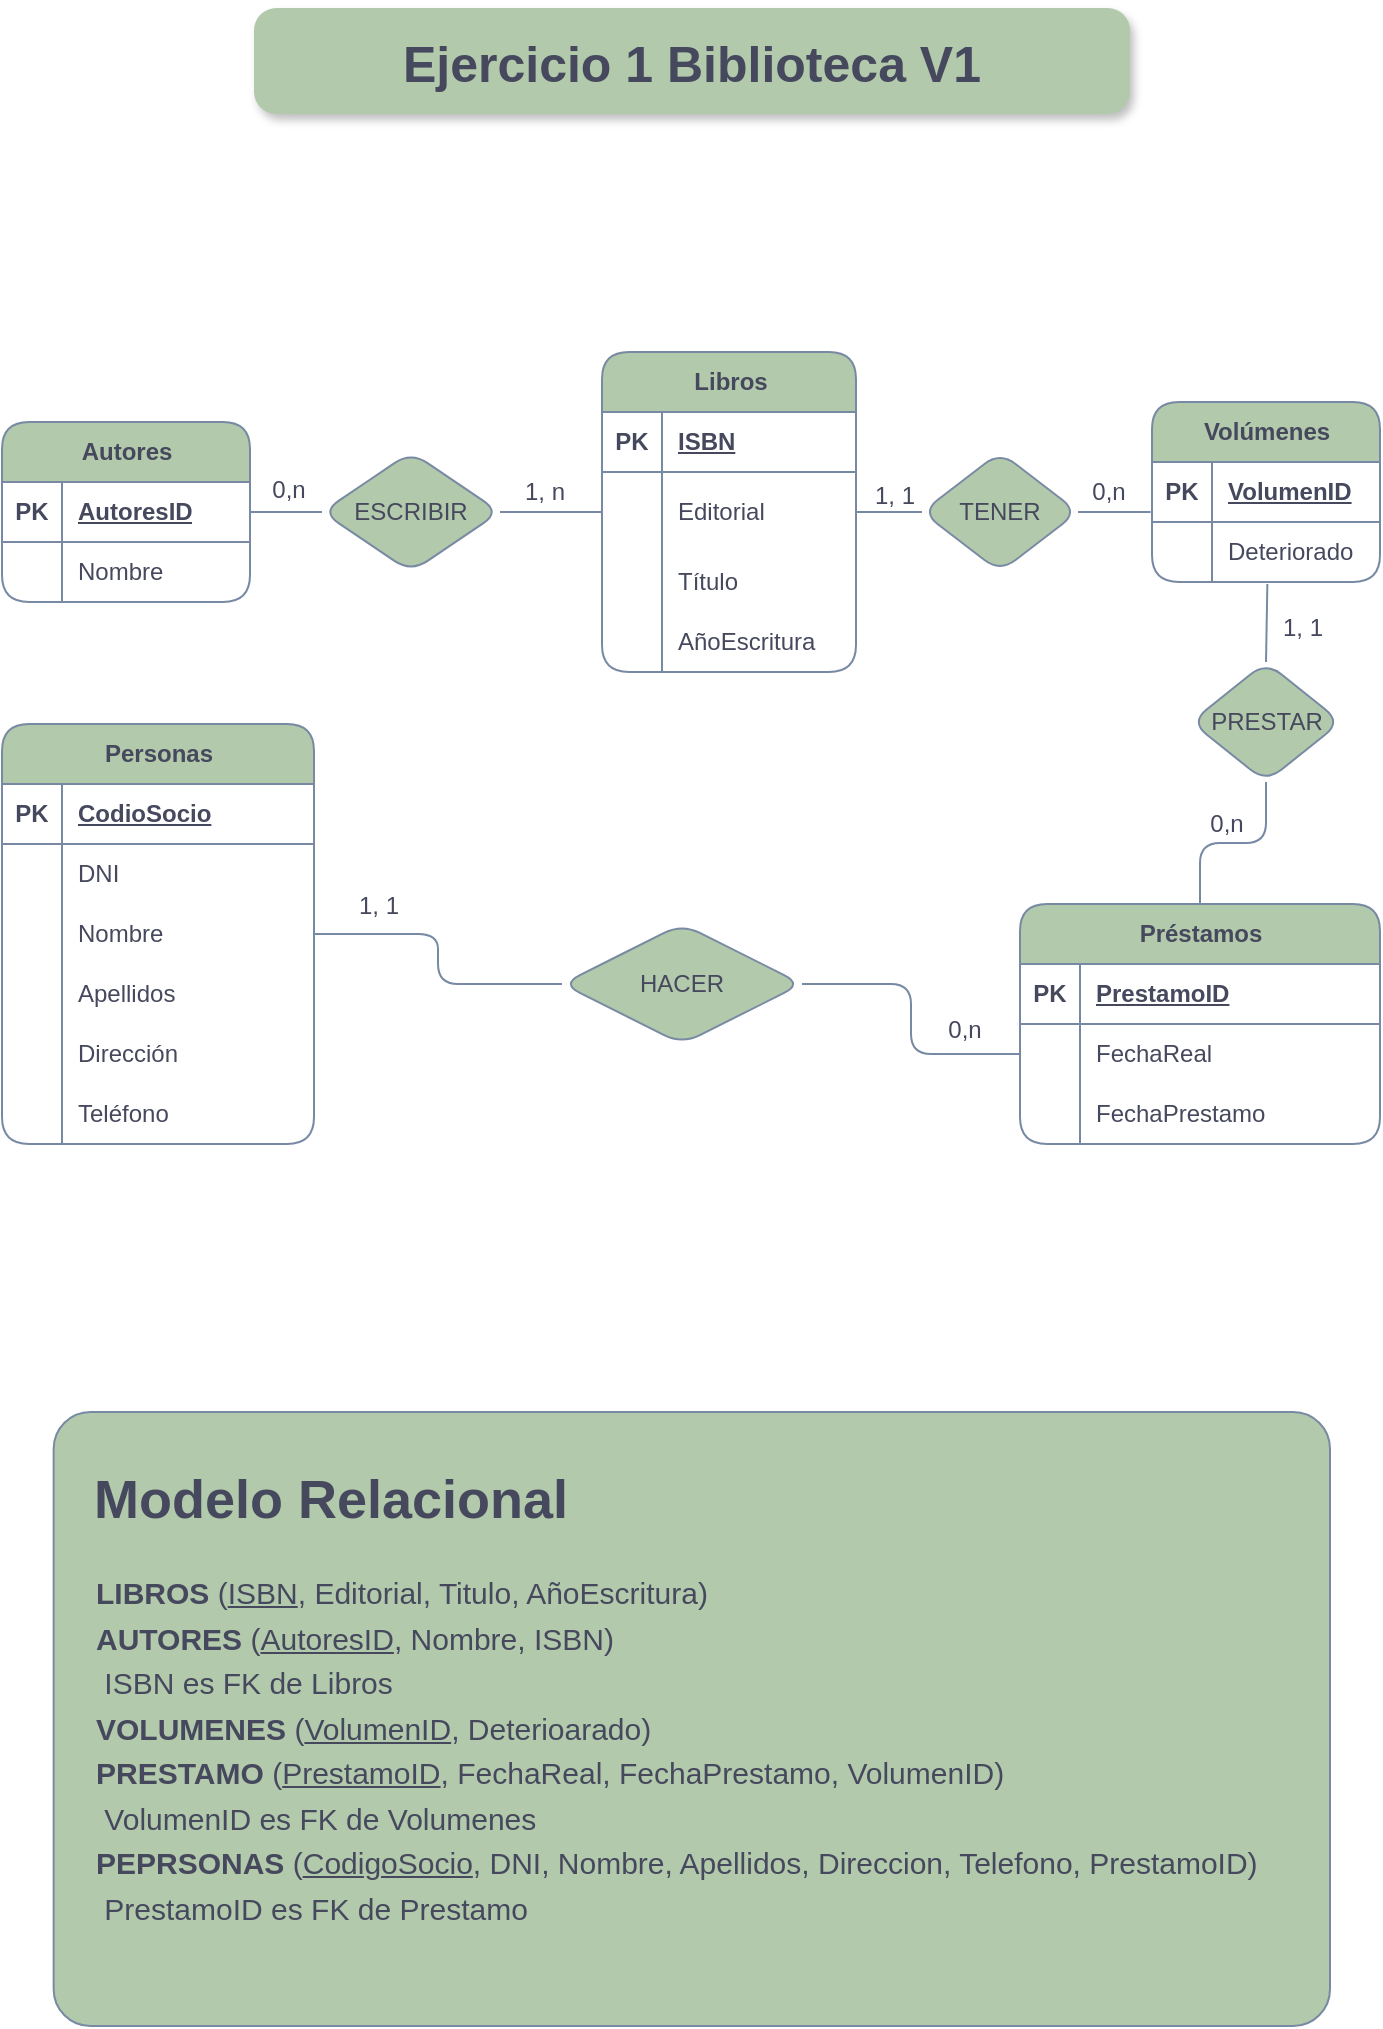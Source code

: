 <mxfile version="21.1.1" type="google" pages="18">
  <diagram id="t0sygM0sBikYWyuKIqwf" name="Ejercicio01_BibliotecaV1">
    <mxGraphModel grid="0" page="1" gridSize="10" guides="1" tooltips="1" connect="1" arrows="1" fold="1" pageScale="1" pageWidth="827" pageHeight="1169" math="0" shadow="0">
      <root>
        <mxCell id="0" />
        <mxCell id="1" parent="0" />
        <mxCell id="YM2cPlfVd__t-Ec0Kts4-67" value="Autores" style="shape=table;startSize=30;container=1;collapsible=1;childLayout=tableLayout;fixedRows=1;rowLines=0;fontStyle=1;align=center;resizeLast=1;html=1;labelBackgroundColor=none;fillColor=#B2C9AB;strokeColor=#788AA3;fontColor=#46495D;rounded=1;movable=0;resizable=0;rotatable=0;deletable=0;editable=0;locked=1;connectable=0;" vertex="1" parent="1">
          <mxGeometry x="69" y="266" width="124" height="90" as="geometry" />
        </mxCell>
        <mxCell id="YM2cPlfVd__t-Ec0Kts4-68" value="" style="shape=tableRow;horizontal=0;startSize=0;swimlaneHead=0;swimlaneBody=0;fillColor=none;collapsible=0;dropTarget=0;points=[[0,0.5],[1,0.5]];portConstraint=eastwest;top=0;left=0;right=0;bottom=1;labelBackgroundColor=none;strokeColor=#788AA3;fontColor=#46495D;rounded=1;movable=0;resizable=0;rotatable=0;deletable=0;editable=0;locked=1;connectable=0;" vertex="1" parent="YM2cPlfVd__t-Ec0Kts4-67">
          <mxGeometry y="30" width="124" height="30" as="geometry" />
        </mxCell>
        <mxCell id="YM2cPlfVd__t-Ec0Kts4-69" value="PK" style="shape=partialRectangle;connectable=0;fillColor=none;top=0;left=0;bottom=0;right=0;fontStyle=1;overflow=hidden;whiteSpace=wrap;html=1;labelBackgroundColor=none;strokeColor=#788AA3;fontColor=#46495D;rounded=1;movable=0;resizable=0;rotatable=0;deletable=0;editable=0;locked=1;" vertex="1" parent="YM2cPlfVd__t-Ec0Kts4-68">
          <mxGeometry width="30" height="30" as="geometry">
            <mxRectangle width="30" height="30" as="alternateBounds" />
          </mxGeometry>
        </mxCell>
        <mxCell id="YM2cPlfVd__t-Ec0Kts4-70" value="AutoresID" style="shape=partialRectangle;connectable=0;fillColor=none;top=0;left=0;bottom=0;right=0;align=left;spacingLeft=6;fontStyle=5;overflow=hidden;whiteSpace=wrap;html=1;labelBackgroundColor=none;strokeColor=#788AA3;fontColor=#46495D;rounded=1;movable=0;resizable=0;rotatable=0;deletable=0;editable=0;locked=1;" vertex="1" parent="YM2cPlfVd__t-Ec0Kts4-68">
          <mxGeometry x="30" width="94" height="30" as="geometry">
            <mxRectangle width="94" height="30" as="alternateBounds" />
          </mxGeometry>
        </mxCell>
        <mxCell id="YM2cPlfVd__t-Ec0Kts4-71" value="" style="shape=tableRow;horizontal=0;startSize=0;swimlaneHead=0;swimlaneBody=0;fillColor=none;collapsible=0;dropTarget=0;points=[[0,0.5],[1,0.5]];portConstraint=eastwest;top=0;left=0;right=0;bottom=0;labelBackgroundColor=none;strokeColor=#788AA3;fontColor=#46495D;rounded=1;movable=0;resizable=0;rotatable=0;deletable=0;editable=0;locked=1;connectable=0;" vertex="1" parent="YM2cPlfVd__t-Ec0Kts4-67">
          <mxGeometry y="60" width="124" height="30" as="geometry" />
        </mxCell>
        <mxCell id="YM2cPlfVd__t-Ec0Kts4-72" value="" style="shape=partialRectangle;connectable=0;fillColor=none;top=0;left=0;bottom=0;right=0;editable=0;overflow=hidden;whiteSpace=wrap;html=1;labelBackgroundColor=none;strokeColor=#788AA3;fontColor=#46495D;rounded=1;movable=0;resizable=0;rotatable=0;deletable=0;locked=1;" vertex="1" parent="YM2cPlfVd__t-Ec0Kts4-71">
          <mxGeometry width="30" height="30" as="geometry">
            <mxRectangle width="30" height="30" as="alternateBounds" />
          </mxGeometry>
        </mxCell>
        <mxCell id="YM2cPlfVd__t-Ec0Kts4-73" value="Nombre" style="shape=partialRectangle;connectable=0;fillColor=none;top=0;left=0;bottom=0;right=0;align=left;spacingLeft=6;overflow=hidden;whiteSpace=wrap;html=1;labelBackgroundColor=none;strokeColor=#788AA3;fontColor=#46495D;rounded=1;movable=0;resizable=0;rotatable=0;deletable=0;editable=0;locked=1;" vertex="1" parent="YM2cPlfVd__t-Ec0Kts4-71">
          <mxGeometry x="30" width="94" height="30" as="geometry">
            <mxRectangle width="94" height="30" as="alternateBounds" />
          </mxGeometry>
        </mxCell>
        <mxCell id="YM2cPlfVd__t-Ec0Kts4-74" style="edgeStyle=orthogonalEdgeStyle;rounded=1;orthogonalLoop=1;jettySize=auto;html=1;exitX=1;exitY=0.5;exitDx=0;exitDy=0;entryX=0;entryY=0.5;entryDx=0;entryDy=0;labelBackgroundColor=none;strokeColor=#788AA3;fontColor=default;endArrow=none;endFill=0;startArrow=none;startFill=0;movable=0;resizable=0;rotatable=0;deletable=0;editable=0;locked=1;connectable=0;" edge="1" parent="1" source="YM2cPlfVd__t-Ec0Kts4-75" target="YM2cPlfVd__t-Ec0Kts4-80">
          <mxGeometry relative="1" as="geometry" />
        </mxCell>
        <mxCell id="YM2cPlfVd__t-Ec0Kts4-75" value="ESCRIBIR" style="shape=rhombus;perimeter=rhombusPerimeter;whiteSpace=wrap;html=1;align=center;labelBackgroundColor=none;fillColor=#B2C9AB;strokeColor=#788AA3;fontColor=#46495D;rounded=1;movable=0;resizable=0;rotatable=0;deletable=0;editable=0;locked=1;connectable=0;" vertex="1" parent="1">
          <mxGeometry x="229" y="281" width="89" height="60" as="geometry" />
        </mxCell>
        <mxCell id="YM2cPlfVd__t-Ec0Kts4-76" value="Libros" style="shape=table;startSize=30;container=1;collapsible=1;childLayout=tableLayout;fixedRows=1;rowLines=0;fontStyle=1;align=center;resizeLast=1;html=1;labelBackgroundColor=none;fillColor=#B2C9AB;strokeColor=#788AA3;fontColor=#46495D;rounded=1;movable=0;resizable=0;rotatable=0;deletable=0;editable=0;locked=1;connectable=0;" vertex="1" parent="1">
          <mxGeometry x="369" y="231" width="127" height="160" as="geometry" />
        </mxCell>
        <mxCell id="YM2cPlfVd__t-Ec0Kts4-77" value="" style="shape=tableRow;horizontal=0;startSize=0;swimlaneHead=0;swimlaneBody=0;fillColor=none;collapsible=0;dropTarget=0;points=[[0,0.5],[1,0.5]];portConstraint=eastwest;top=0;left=0;right=0;bottom=1;labelBackgroundColor=none;strokeColor=#788AA3;fontColor=#46495D;rounded=1;movable=0;resizable=0;rotatable=0;deletable=0;editable=0;locked=1;connectable=0;" vertex="1" parent="YM2cPlfVd__t-Ec0Kts4-76">
          <mxGeometry y="30" width="127" height="30" as="geometry" />
        </mxCell>
        <mxCell id="YM2cPlfVd__t-Ec0Kts4-78" value="PK" style="shape=partialRectangle;connectable=0;fillColor=none;top=0;left=0;bottom=0;right=0;fontStyle=1;overflow=hidden;whiteSpace=wrap;html=1;labelBackgroundColor=none;strokeColor=#788AA3;fontColor=#46495D;rounded=1;movable=0;resizable=0;rotatable=0;deletable=0;editable=0;locked=1;" vertex="1" parent="YM2cPlfVd__t-Ec0Kts4-77">
          <mxGeometry width="30" height="30" as="geometry">
            <mxRectangle width="30" height="30" as="alternateBounds" />
          </mxGeometry>
        </mxCell>
        <mxCell id="YM2cPlfVd__t-Ec0Kts4-79" value="ISBN" style="shape=partialRectangle;connectable=0;fillColor=none;top=0;left=0;bottom=0;right=0;align=left;spacingLeft=6;fontStyle=5;overflow=hidden;whiteSpace=wrap;html=1;labelBackgroundColor=none;strokeColor=#788AA3;fontColor=#46495D;rounded=1;movable=0;resizable=0;rotatable=0;deletable=0;editable=0;locked=1;" vertex="1" parent="YM2cPlfVd__t-Ec0Kts4-77">
          <mxGeometry x="30" width="97" height="30" as="geometry">
            <mxRectangle width="97" height="30" as="alternateBounds" />
          </mxGeometry>
        </mxCell>
        <mxCell id="YM2cPlfVd__t-Ec0Kts4-80" value="" style="shape=tableRow;horizontal=0;startSize=0;swimlaneHead=0;swimlaneBody=0;fillColor=none;collapsible=0;dropTarget=0;points=[[0,0.5],[1,0.5]];portConstraint=eastwest;top=0;left=0;right=0;bottom=0;labelBackgroundColor=none;strokeColor=#788AA3;fontColor=#46495D;rounded=1;movable=0;resizable=0;rotatable=0;deletable=0;editable=0;locked=1;connectable=0;" vertex="1" parent="YM2cPlfVd__t-Ec0Kts4-76">
          <mxGeometry y="60" width="127" height="40" as="geometry" />
        </mxCell>
        <mxCell id="YM2cPlfVd__t-Ec0Kts4-81" value="" style="shape=partialRectangle;connectable=0;fillColor=none;top=0;left=0;bottom=0;right=0;editable=0;overflow=hidden;whiteSpace=wrap;html=1;labelBackgroundColor=none;strokeColor=#788AA3;fontColor=#46495D;rounded=1;movable=0;resizable=0;rotatable=0;deletable=0;locked=1;" vertex="1" parent="YM2cPlfVd__t-Ec0Kts4-80">
          <mxGeometry width="30" height="40" as="geometry">
            <mxRectangle width="30" height="40" as="alternateBounds" />
          </mxGeometry>
        </mxCell>
        <mxCell id="YM2cPlfVd__t-Ec0Kts4-82" value="Editorial" style="shape=partialRectangle;connectable=0;fillColor=none;top=0;left=0;bottom=0;right=0;align=left;spacingLeft=6;overflow=hidden;whiteSpace=wrap;html=1;labelBackgroundColor=none;strokeColor=#788AA3;fontColor=#46495D;rounded=1;movable=0;resizable=0;rotatable=0;deletable=0;editable=0;locked=1;" vertex="1" parent="YM2cPlfVd__t-Ec0Kts4-80">
          <mxGeometry x="30" width="97" height="40" as="geometry">
            <mxRectangle width="97" height="40" as="alternateBounds" />
          </mxGeometry>
        </mxCell>
        <mxCell id="YM2cPlfVd__t-Ec0Kts4-83" value="" style="shape=tableRow;horizontal=0;startSize=0;swimlaneHead=0;swimlaneBody=0;fillColor=none;collapsible=0;dropTarget=0;points=[[0,0.5],[1,0.5]];portConstraint=eastwest;top=0;left=0;right=0;bottom=0;labelBackgroundColor=none;strokeColor=#788AA3;fontColor=#46495D;rounded=1;movable=0;resizable=0;rotatable=0;deletable=0;editable=0;locked=1;connectable=0;" vertex="1" parent="YM2cPlfVd__t-Ec0Kts4-76">
          <mxGeometry y="100" width="127" height="30" as="geometry" />
        </mxCell>
        <mxCell id="YM2cPlfVd__t-Ec0Kts4-84" value="" style="shape=partialRectangle;connectable=0;fillColor=none;top=0;left=0;bottom=0;right=0;editable=0;overflow=hidden;whiteSpace=wrap;html=1;labelBackgroundColor=none;strokeColor=#788AA3;fontColor=#46495D;rounded=1;movable=0;resizable=0;rotatable=0;deletable=0;locked=1;" vertex="1" parent="YM2cPlfVd__t-Ec0Kts4-83">
          <mxGeometry width="30" height="30" as="geometry">
            <mxRectangle width="30" height="30" as="alternateBounds" />
          </mxGeometry>
        </mxCell>
        <mxCell id="YM2cPlfVd__t-Ec0Kts4-85" value="Título" style="shape=partialRectangle;connectable=0;fillColor=none;top=0;left=0;bottom=0;right=0;align=left;spacingLeft=6;overflow=hidden;whiteSpace=wrap;html=1;labelBackgroundColor=none;strokeColor=#788AA3;fontColor=#46495D;rounded=1;movable=0;resizable=0;rotatable=0;deletable=0;editable=0;locked=1;" vertex="1" parent="YM2cPlfVd__t-Ec0Kts4-83">
          <mxGeometry x="30" width="97" height="30" as="geometry">
            <mxRectangle width="97" height="30" as="alternateBounds" />
          </mxGeometry>
        </mxCell>
        <mxCell id="YM2cPlfVd__t-Ec0Kts4-86" value="" style="shape=tableRow;horizontal=0;startSize=0;swimlaneHead=0;swimlaneBody=0;fillColor=none;collapsible=0;dropTarget=0;points=[[0,0.5],[1,0.5]];portConstraint=eastwest;top=0;left=0;right=0;bottom=0;labelBackgroundColor=none;strokeColor=#788AA3;fontColor=#46495D;rounded=1;movable=0;resizable=0;rotatable=0;deletable=0;editable=0;locked=1;connectable=0;" vertex="1" parent="YM2cPlfVd__t-Ec0Kts4-76">
          <mxGeometry y="130" width="127" height="30" as="geometry" />
        </mxCell>
        <mxCell id="YM2cPlfVd__t-Ec0Kts4-87" value="" style="shape=partialRectangle;connectable=0;fillColor=none;top=0;left=0;bottom=0;right=0;editable=0;overflow=hidden;whiteSpace=wrap;html=1;labelBackgroundColor=none;strokeColor=#788AA3;fontColor=#46495D;rounded=1;movable=0;resizable=0;rotatable=0;deletable=0;locked=1;" vertex="1" parent="YM2cPlfVd__t-Ec0Kts4-86">
          <mxGeometry width="30" height="30" as="geometry">
            <mxRectangle width="30" height="30" as="alternateBounds" />
          </mxGeometry>
        </mxCell>
        <mxCell id="YM2cPlfVd__t-Ec0Kts4-88" value="AñoEscritura" style="shape=partialRectangle;connectable=0;fillColor=none;top=0;left=0;bottom=0;right=0;align=left;spacingLeft=6;overflow=hidden;whiteSpace=wrap;html=1;labelBackgroundColor=none;strokeColor=#788AA3;fontColor=#46495D;rounded=1;movable=0;resizable=0;rotatable=0;deletable=0;editable=0;locked=1;" vertex="1" parent="YM2cPlfVd__t-Ec0Kts4-86">
          <mxGeometry x="30" width="97" height="30" as="geometry">
            <mxRectangle width="97" height="30" as="alternateBounds" />
          </mxGeometry>
        </mxCell>
        <mxCell id="YM2cPlfVd__t-Ec0Kts4-89" value="Volúmenes" style="shape=table;startSize=30;container=1;collapsible=1;childLayout=tableLayout;fixedRows=1;rowLines=0;fontStyle=1;align=center;resizeLast=1;html=1;labelBackgroundColor=none;fillColor=#B2C9AB;strokeColor=#788AA3;fontColor=#46495D;rounded=1;movable=0;resizable=0;rotatable=0;deletable=0;editable=0;locked=1;connectable=0;" vertex="1" parent="1">
          <mxGeometry x="644" y="256" width="114" height="90" as="geometry" />
        </mxCell>
        <mxCell id="YM2cPlfVd__t-Ec0Kts4-90" value="" style="shape=tableRow;horizontal=0;startSize=0;swimlaneHead=0;swimlaneBody=0;fillColor=none;collapsible=0;dropTarget=0;points=[[0,0.5],[1,0.5]];portConstraint=eastwest;top=0;left=0;right=0;bottom=1;labelBackgroundColor=none;strokeColor=#788AA3;fontColor=#46495D;rounded=1;movable=0;resizable=0;rotatable=0;deletable=0;editable=0;locked=1;connectable=0;" vertex="1" parent="YM2cPlfVd__t-Ec0Kts4-89">
          <mxGeometry y="30" width="114" height="30" as="geometry" />
        </mxCell>
        <mxCell id="YM2cPlfVd__t-Ec0Kts4-91" value="PK" style="shape=partialRectangle;connectable=0;fillColor=none;top=0;left=0;bottom=0;right=0;fontStyle=1;overflow=hidden;whiteSpace=wrap;html=1;labelBackgroundColor=none;strokeColor=#788AA3;fontColor=#46495D;rounded=1;movable=0;resizable=0;rotatable=0;deletable=0;editable=0;locked=1;" vertex="1" parent="YM2cPlfVd__t-Ec0Kts4-90">
          <mxGeometry width="30" height="30" as="geometry">
            <mxRectangle width="30" height="30" as="alternateBounds" />
          </mxGeometry>
        </mxCell>
        <mxCell id="YM2cPlfVd__t-Ec0Kts4-92" value="VolumenID" style="shape=partialRectangle;connectable=0;fillColor=none;top=0;left=0;bottom=0;right=0;align=left;spacingLeft=6;fontStyle=5;overflow=hidden;whiteSpace=wrap;html=1;labelBackgroundColor=none;strokeColor=#788AA3;fontColor=#46495D;rounded=1;movable=0;resizable=0;rotatable=0;deletable=0;editable=0;locked=1;" vertex="1" parent="YM2cPlfVd__t-Ec0Kts4-90">
          <mxGeometry x="30" width="84" height="30" as="geometry">
            <mxRectangle width="84" height="30" as="alternateBounds" />
          </mxGeometry>
        </mxCell>
        <mxCell id="YM2cPlfVd__t-Ec0Kts4-93" value="" style="shape=tableRow;horizontal=0;startSize=0;swimlaneHead=0;swimlaneBody=0;fillColor=none;collapsible=0;dropTarget=0;points=[[0,0.5],[1,0.5]];portConstraint=eastwest;top=0;left=0;right=0;bottom=0;labelBackgroundColor=none;strokeColor=#788AA3;fontColor=#46495D;rounded=1;movable=0;resizable=0;rotatable=0;deletable=0;editable=0;locked=1;connectable=0;" vertex="1" parent="YM2cPlfVd__t-Ec0Kts4-89">
          <mxGeometry y="60" width="114" height="30" as="geometry" />
        </mxCell>
        <mxCell id="YM2cPlfVd__t-Ec0Kts4-94" value="" style="shape=partialRectangle;connectable=0;fillColor=none;top=0;left=0;bottom=0;right=0;editable=0;overflow=hidden;whiteSpace=wrap;html=1;labelBackgroundColor=none;strokeColor=#788AA3;fontColor=#46495D;rounded=1;movable=0;resizable=0;rotatable=0;deletable=0;locked=1;" vertex="1" parent="YM2cPlfVd__t-Ec0Kts4-93">
          <mxGeometry width="30" height="30" as="geometry">
            <mxRectangle width="30" height="30" as="alternateBounds" />
          </mxGeometry>
        </mxCell>
        <mxCell id="YM2cPlfVd__t-Ec0Kts4-95" value="Deteriorado" style="shape=partialRectangle;connectable=0;fillColor=none;top=0;left=0;bottom=0;right=0;align=left;spacingLeft=6;overflow=hidden;whiteSpace=wrap;html=1;labelBackgroundColor=none;strokeColor=#788AA3;fontColor=#46495D;rounded=1;movable=0;resizable=0;rotatable=0;deletable=0;editable=0;locked=1;" vertex="1" parent="YM2cPlfVd__t-Ec0Kts4-93">
          <mxGeometry x="30" width="84" height="30" as="geometry">
            <mxRectangle width="84" height="30" as="alternateBounds" />
          </mxGeometry>
        </mxCell>
        <mxCell id="YM2cPlfVd__t-Ec0Kts4-96" style="edgeStyle=orthogonalEdgeStyle;rounded=1;orthogonalLoop=1;jettySize=auto;html=1;exitX=1;exitY=0.5;exitDx=0;exitDy=0;entryX=-0.006;entryY=0.833;entryDx=0;entryDy=0;entryPerimeter=0;labelBackgroundColor=none;strokeColor=#788AA3;fontColor=default;endArrow=none;endFill=0;startArrow=none;startFill=0;movable=0;resizable=0;rotatable=0;deletable=0;editable=0;locked=1;connectable=0;" edge="1" parent="1" source="YM2cPlfVd__t-Ec0Kts4-97" target="YM2cPlfVd__t-Ec0Kts4-90">
          <mxGeometry relative="1" as="geometry" />
        </mxCell>
        <mxCell id="YM2cPlfVd__t-Ec0Kts4-97" value="TENER" style="shape=rhombus;perimeter=rhombusPerimeter;whiteSpace=wrap;html=1;align=center;labelBackgroundColor=none;fillColor=#B2C9AB;strokeColor=#788AA3;fontColor=#46495D;rounded=1;movable=0;resizable=0;rotatable=0;deletable=0;editable=0;locked=1;connectable=0;" vertex="1" parent="1">
          <mxGeometry x="529" y="281" width="78" height="60" as="geometry" />
        </mxCell>
        <mxCell id="YM2cPlfVd__t-Ec0Kts4-98" style="edgeStyle=orthogonalEdgeStyle;rounded=1;orthogonalLoop=1;jettySize=auto;html=1;exitX=0.5;exitY=0;exitDx=0;exitDy=0;entryX=0.5;entryY=1;entryDx=0;entryDy=0;labelBackgroundColor=none;strokeColor=#788AA3;fontColor=default;endArrow=none;endFill=0;startArrow=none;startFill=0;movable=0;resizable=0;rotatable=0;deletable=0;editable=0;locked=1;connectable=0;" edge="1" parent="1" source="YM2cPlfVd__t-Ec0Kts4-99" target="YM2cPlfVd__t-Ec0Kts4-110">
          <mxGeometry relative="1" as="geometry" />
        </mxCell>
        <mxCell id="YM2cPlfVd__t-Ec0Kts4-99" value="Préstamos" style="shape=table;startSize=30;container=1;collapsible=1;childLayout=tableLayout;fixedRows=1;rowLines=0;fontStyle=1;align=center;resizeLast=1;html=1;labelBackgroundColor=none;fillColor=#B2C9AB;strokeColor=#788AA3;fontColor=#46495D;rounded=1;movable=0;resizable=0;rotatable=0;deletable=0;editable=0;locked=1;connectable=0;" vertex="1" parent="1">
          <mxGeometry x="578" y="507" width="180" height="120" as="geometry" />
        </mxCell>
        <mxCell id="YM2cPlfVd__t-Ec0Kts4-100" value="" style="shape=tableRow;horizontal=0;startSize=0;swimlaneHead=0;swimlaneBody=0;fillColor=none;collapsible=0;dropTarget=0;points=[[0,0.5],[1,0.5]];portConstraint=eastwest;top=0;left=0;right=0;bottom=1;labelBackgroundColor=none;strokeColor=#788AA3;fontColor=#46495D;rounded=1;movable=0;resizable=0;rotatable=0;deletable=0;editable=0;locked=1;connectable=0;" vertex="1" parent="YM2cPlfVd__t-Ec0Kts4-99">
          <mxGeometry y="30" width="180" height="30" as="geometry" />
        </mxCell>
        <mxCell id="YM2cPlfVd__t-Ec0Kts4-101" value="PK" style="shape=partialRectangle;connectable=0;fillColor=none;top=0;left=0;bottom=0;right=0;fontStyle=1;overflow=hidden;whiteSpace=wrap;html=1;labelBackgroundColor=none;strokeColor=#788AA3;fontColor=#46495D;rounded=1;movable=0;resizable=0;rotatable=0;deletable=0;editable=0;locked=1;" vertex="1" parent="YM2cPlfVd__t-Ec0Kts4-100">
          <mxGeometry width="30" height="30" as="geometry">
            <mxRectangle width="30" height="30" as="alternateBounds" />
          </mxGeometry>
        </mxCell>
        <mxCell id="YM2cPlfVd__t-Ec0Kts4-102" value="PrestamoID" style="shape=partialRectangle;connectable=0;fillColor=none;top=0;left=0;bottom=0;right=0;align=left;spacingLeft=6;fontStyle=5;overflow=hidden;whiteSpace=wrap;html=1;labelBackgroundColor=none;strokeColor=#788AA3;fontColor=#46495D;rounded=1;movable=0;resizable=0;rotatable=0;deletable=0;editable=0;locked=1;" vertex="1" parent="YM2cPlfVd__t-Ec0Kts4-100">
          <mxGeometry x="30" width="150" height="30" as="geometry">
            <mxRectangle width="150" height="30" as="alternateBounds" />
          </mxGeometry>
        </mxCell>
        <mxCell id="YM2cPlfVd__t-Ec0Kts4-103" value="" style="shape=tableRow;horizontal=0;startSize=0;swimlaneHead=0;swimlaneBody=0;fillColor=none;collapsible=0;dropTarget=0;points=[[0,0.5],[1,0.5]];portConstraint=eastwest;top=0;left=0;right=0;bottom=0;labelBackgroundColor=none;strokeColor=#788AA3;fontColor=#46495D;rounded=1;movable=0;resizable=0;rotatable=0;deletable=0;editable=0;locked=1;connectable=0;" vertex="1" parent="YM2cPlfVd__t-Ec0Kts4-99">
          <mxGeometry y="60" width="180" height="30" as="geometry" />
        </mxCell>
        <mxCell id="YM2cPlfVd__t-Ec0Kts4-104" value="" style="shape=partialRectangle;connectable=0;fillColor=none;top=0;left=0;bottom=0;right=0;editable=0;overflow=hidden;whiteSpace=wrap;html=1;labelBackgroundColor=none;strokeColor=#788AA3;fontColor=#46495D;rounded=1;movable=0;resizable=0;rotatable=0;deletable=0;locked=1;" vertex="1" parent="YM2cPlfVd__t-Ec0Kts4-103">
          <mxGeometry width="30" height="30" as="geometry">
            <mxRectangle width="30" height="30" as="alternateBounds" />
          </mxGeometry>
        </mxCell>
        <mxCell id="YM2cPlfVd__t-Ec0Kts4-105" value="FechaReal" style="shape=partialRectangle;connectable=0;fillColor=none;top=0;left=0;bottom=0;right=0;align=left;spacingLeft=6;overflow=hidden;whiteSpace=wrap;html=1;labelBackgroundColor=none;strokeColor=#788AA3;fontColor=#46495D;rounded=1;movable=0;resizable=0;rotatable=0;deletable=0;editable=0;locked=1;" vertex="1" parent="YM2cPlfVd__t-Ec0Kts4-103">
          <mxGeometry x="30" width="150" height="30" as="geometry">
            <mxRectangle width="150" height="30" as="alternateBounds" />
          </mxGeometry>
        </mxCell>
        <mxCell id="YM2cPlfVd__t-Ec0Kts4-106" value="" style="shape=tableRow;horizontal=0;startSize=0;swimlaneHead=0;swimlaneBody=0;fillColor=none;collapsible=0;dropTarget=0;points=[[0,0.5],[1,0.5]];portConstraint=eastwest;top=0;left=0;right=0;bottom=0;labelBackgroundColor=none;strokeColor=#788AA3;fontColor=#46495D;rounded=1;movable=0;resizable=0;rotatable=0;deletable=0;editable=0;locked=1;connectable=0;" vertex="1" parent="YM2cPlfVd__t-Ec0Kts4-99">
          <mxGeometry y="90" width="180" height="30" as="geometry" />
        </mxCell>
        <mxCell id="YM2cPlfVd__t-Ec0Kts4-107" value="" style="shape=partialRectangle;connectable=0;fillColor=none;top=0;left=0;bottom=0;right=0;editable=0;overflow=hidden;whiteSpace=wrap;html=1;labelBackgroundColor=none;strokeColor=#788AA3;fontColor=#46495D;rounded=1;movable=0;resizable=0;rotatable=0;deletable=0;locked=1;" vertex="1" parent="YM2cPlfVd__t-Ec0Kts4-106">
          <mxGeometry width="30" height="30" as="geometry">
            <mxRectangle width="30" height="30" as="alternateBounds" />
          </mxGeometry>
        </mxCell>
        <mxCell id="YM2cPlfVd__t-Ec0Kts4-108" value="FechaPrestamo" style="shape=partialRectangle;connectable=0;fillColor=none;top=0;left=0;bottom=0;right=0;align=left;spacingLeft=6;overflow=hidden;whiteSpace=wrap;html=1;labelBackgroundColor=none;strokeColor=#788AA3;fontColor=#46495D;rounded=1;movable=0;resizable=0;rotatable=0;deletable=0;editable=0;locked=1;" vertex="1" parent="YM2cPlfVd__t-Ec0Kts4-106">
          <mxGeometry x="30" width="150" height="30" as="geometry">
            <mxRectangle width="150" height="30" as="alternateBounds" />
          </mxGeometry>
        </mxCell>
        <mxCell id="YM2cPlfVd__t-Ec0Kts4-109" style="edgeStyle=orthogonalEdgeStyle;rounded=1;orthogonalLoop=1;jettySize=auto;html=1;exitX=0.5;exitY=0;exitDx=0;exitDy=0;entryX=0.506;entryY=1.033;entryDx=0;entryDy=0;entryPerimeter=0;labelBackgroundColor=none;strokeColor=#788AA3;fontColor=default;endArrow=none;endFill=0;startArrow=none;startFill=0;movable=0;resizable=0;rotatable=0;deletable=0;editable=0;locked=1;connectable=0;" edge="1" parent="1" source="YM2cPlfVd__t-Ec0Kts4-110" target="YM2cPlfVd__t-Ec0Kts4-93">
          <mxGeometry relative="1" as="geometry" />
        </mxCell>
        <mxCell id="YM2cPlfVd__t-Ec0Kts4-110" value="PRESTAR" style="shape=rhombus;perimeter=rhombusPerimeter;whiteSpace=wrap;html=1;align=center;labelBackgroundColor=none;fillColor=#B2C9AB;strokeColor=#788AA3;fontColor=#46495D;rounded=1;movable=0;resizable=0;rotatable=0;deletable=0;editable=0;locked=1;connectable=0;" vertex="1" parent="1">
          <mxGeometry x="663.5" y="386" width="75" height="60" as="geometry" />
        </mxCell>
        <mxCell id="YM2cPlfVd__t-Ec0Kts4-111" value="Personas" style="shape=table;startSize=30;container=1;collapsible=1;childLayout=tableLayout;fixedRows=1;rowLines=0;fontStyle=1;align=center;resizeLast=1;html=1;labelBackgroundColor=none;fillColor=#B2C9AB;strokeColor=#788AA3;fontColor=#46495D;rounded=1;movable=0;resizable=0;rotatable=0;deletable=0;editable=0;locked=1;connectable=0;" vertex="1" parent="1">
          <mxGeometry x="69" y="417" width="156" height="210" as="geometry" />
        </mxCell>
        <mxCell id="YM2cPlfVd__t-Ec0Kts4-112" value="" style="shape=tableRow;horizontal=0;startSize=0;swimlaneHead=0;swimlaneBody=0;fillColor=none;collapsible=0;dropTarget=0;points=[[0,0.5],[1,0.5]];portConstraint=eastwest;top=0;left=0;right=0;bottom=1;labelBackgroundColor=none;strokeColor=#788AA3;fontColor=#46495D;rounded=1;movable=0;resizable=0;rotatable=0;deletable=0;editable=0;locked=1;connectable=0;" vertex="1" parent="YM2cPlfVd__t-Ec0Kts4-111">
          <mxGeometry y="30" width="156" height="30" as="geometry" />
        </mxCell>
        <mxCell id="YM2cPlfVd__t-Ec0Kts4-113" value="PK" style="shape=partialRectangle;connectable=0;fillColor=none;top=0;left=0;bottom=0;right=0;fontStyle=1;overflow=hidden;whiteSpace=wrap;html=1;labelBackgroundColor=none;strokeColor=#788AA3;fontColor=#46495D;rounded=1;movable=0;resizable=0;rotatable=0;deletable=0;editable=0;locked=1;" vertex="1" parent="YM2cPlfVd__t-Ec0Kts4-112">
          <mxGeometry width="30" height="30" as="geometry">
            <mxRectangle width="30" height="30" as="alternateBounds" />
          </mxGeometry>
        </mxCell>
        <mxCell id="YM2cPlfVd__t-Ec0Kts4-114" value="CodioSocio" style="shape=partialRectangle;connectable=0;fillColor=none;top=0;left=0;bottom=0;right=0;align=left;spacingLeft=6;fontStyle=5;overflow=hidden;whiteSpace=wrap;html=1;labelBackgroundColor=none;strokeColor=#788AA3;fontColor=#46495D;rounded=1;movable=0;resizable=0;rotatable=0;deletable=0;editable=0;locked=1;" vertex="1" parent="YM2cPlfVd__t-Ec0Kts4-112">
          <mxGeometry x="30" width="126" height="30" as="geometry">
            <mxRectangle width="126" height="30" as="alternateBounds" />
          </mxGeometry>
        </mxCell>
        <mxCell id="YM2cPlfVd__t-Ec0Kts4-115" style="shape=tableRow;horizontal=0;startSize=0;swimlaneHead=0;swimlaneBody=0;fillColor=none;collapsible=0;dropTarget=0;points=[[0,0.5],[1,0.5]];portConstraint=eastwest;top=0;left=0;right=0;bottom=0;labelBackgroundColor=none;strokeColor=#788AA3;fontColor=#46495D;rounded=1;movable=0;resizable=0;rotatable=0;deletable=0;editable=0;locked=1;connectable=0;" vertex="1" parent="YM2cPlfVd__t-Ec0Kts4-111">
          <mxGeometry y="60" width="156" height="30" as="geometry" />
        </mxCell>
        <mxCell id="YM2cPlfVd__t-Ec0Kts4-116" style="shape=partialRectangle;connectable=0;fillColor=none;top=0;left=0;bottom=0;right=0;editable=0;overflow=hidden;whiteSpace=wrap;html=1;labelBackgroundColor=none;strokeColor=#788AA3;fontColor=#46495D;rounded=1;movable=0;resizable=0;rotatable=0;deletable=0;locked=1;" vertex="1" parent="YM2cPlfVd__t-Ec0Kts4-115">
          <mxGeometry width="30" height="30" as="geometry">
            <mxRectangle width="30" height="30" as="alternateBounds" />
          </mxGeometry>
        </mxCell>
        <mxCell id="YM2cPlfVd__t-Ec0Kts4-117" value="DNI" style="shape=partialRectangle;connectable=0;fillColor=none;top=0;left=0;bottom=0;right=0;align=left;spacingLeft=6;overflow=hidden;whiteSpace=wrap;html=1;labelBackgroundColor=none;strokeColor=#788AA3;fontColor=#46495D;rounded=1;movable=0;resizable=0;rotatable=0;deletable=0;editable=0;locked=1;" vertex="1" parent="YM2cPlfVd__t-Ec0Kts4-115">
          <mxGeometry x="30" width="126" height="30" as="geometry">
            <mxRectangle width="126" height="30" as="alternateBounds" />
          </mxGeometry>
        </mxCell>
        <mxCell id="YM2cPlfVd__t-Ec0Kts4-118" value="" style="shape=tableRow;horizontal=0;startSize=0;swimlaneHead=0;swimlaneBody=0;fillColor=none;collapsible=0;dropTarget=0;points=[[0,0.5],[1,0.5]];portConstraint=eastwest;top=0;left=0;right=0;bottom=0;labelBackgroundColor=none;strokeColor=#788AA3;fontColor=#46495D;rounded=1;movable=0;resizable=0;rotatable=0;deletable=0;editable=0;locked=1;connectable=0;" vertex="1" parent="YM2cPlfVd__t-Ec0Kts4-111">
          <mxGeometry y="90" width="156" height="30" as="geometry" />
        </mxCell>
        <mxCell id="YM2cPlfVd__t-Ec0Kts4-119" value="" style="shape=partialRectangle;connectable=0;fillColor=none;top=0;left=0;bottom=0;right=0;editable=0;overflow=hidden;whiteSpace=wrap;html=1;labelBackgroundColor=none;strokeColor=#788AA3;fontColor=#46495D;rounded=1;movable=0;resizable=0;rotatable=0;deletable=0;locked=1;" vertex="1" parent="YM2cPlfVd__t-Ec0Kts4-118">
          <mxGeometry width="30" height="30" as="geometry">
            <mxRectangle width="30" height="30" as="alternateBounds" />
          </mxGeometry>
        </mxCell>
        <mxCell id="YM2cPlfVd__t-Ec0Kts4-120" value="Nombre" style="shape=partialRectangle;connectable=0;fillColor=none;top=0;left=0;bottom=0;right=0;align=left;spacingLeft=6;overflow=hidden;whiteSpace=wrap;html=1;labelBackgroundColor=none;strokeColor=#788AA3;fontColor=#46495D;rounded=1;movable=0;resizable=0;rotatable=0;deletable=0;editable=0;locked=1;" vertex="1" parent="YM2cPlfVd__t-Ec0Kts4-118">
          <mxGeometry x="30" width="126" height="30" as="geometry">
            <mxRectangle width="126" height="30" as="alternateBounds" />
          </mxGeometry>
        </mxCell>
        <mxCell id="YM2cPlfVd__t-Ec0Kts4-121" value="" style="shape=tableRow;horizontal=0;startSize=0;swimlaneHead=0;swimlaneBody=0;fillColor=none;collapsible=0;dropTarget=0;points=[[0,0.5],[1,0.5]];portConstraint=eastwest;top=0;left=0;right=0;bottom=0;labelBackgroundColor=none;strokeColor=#788AA3;fontColor=#46495D;rounded=1;movable=0;resizable=0;rotatable=0;deletable=0;editable=0;locked=1;connectable=0;" vertex="1" parent="YM2cPlfVd__t-Ec0Kts4-111">
          <mxGeometry y="120" width="156" height="30" as="geometry" />
        </mxCell>
        <mxCell id="YM2cPlfVd__t-Ec0Kts4-122" value="" style="shape=partialRectangle;connectable=0;fillColor=none;top=0;left=0;bottom=0;right=0;editable=0;overflow=hidden;whiteSpace=wrap;html=1;labelBackgroundColor=none;strokeColor=#788AA3;fontColor=#46495D;rounded=1;movable=0;resizable=0;rotatable=0;deletable=0;locked=1;" vertex="1" parent="YM2cPlfVd__t-Ec0Kts4-121">
          <mxGeometry width="30" height="30" as="geometry">
            <mxRectangle width="30" height="30" as="alternateBounds" />
          </mxGeometry>
        </mxCell>
        <mxCell id="YM2cPlfVd__t-Ec0Kts4-123" value="Apellidos" style="shape=partialRectangle;connectable=0;fillColor=none;top=0;left=0;bottom=0;right=0;align=left;spacingLeft=6;overflow=hidden;whiteSpace=wrap;html=1;labelBackgroundColor=none;strokeColor=#788AA3;fontColor=#46495D;rounded=1;movable=0;resizable=0;rotatable=0;deletable=0;editable=0;locked=1;" vertex="1" parent="YM2cPlfVd__t-Ec0Kts4-121">
          <mxGeometry x="30" width="126" height="30" as="geometry">
            <mxRectangle width="126" height="30" as="alternateBounds" />
          </mxGeometry>
        </mxCell>
        <mxCell id="YM2cPlfVd__t-Ec0Kts4-124" value="" style="shape=tableRow;horizontal=0;startSize=0;swimlaneHead=0;swimlaneBody=0;fillColor=none;collapsible=0;dropTarget=0;points=[[0,0.5],[1,0.5]];portConstraint=eastwest;top=0;left=0;right=0;bottom=0;labelBackgroundColor=none;strokeColor=#788AA3;fontColor=#46495D;rounded=1;movable=0;resizable=0;rotatable=0;deletable=0;editable=0;locked=1;connectable=0;" vertex="1" parent="YM2cPlfVd__t-Ec0Kts4-111">
          <mxGeometry y="150" width="156" height="30" as="geometry" />
        </mxCell>
        <mxCell id="YM2cPlfVd__t-Ec0Kts4-125" value="" style="shape=partialRectangle;connectable=0;fillColor=none;top=0;left=0;bottom=0;right=0;editable=0;overflow=hidden;whiteSpace=wrap;html=1;labelBackgroundColor=none;strokeColor=#788AA3;fontColor=#46495D;rounded=1;movable=0;resizable=0;rotatable=0;deletable=0;locked=1;" vertex="1" parent="YM2cPlfVd__t-Ec0Kts4-124">
          <mxGeometry width="30" height="30" as="geometry">
            <mxRectangle width="30" height="30" as="alternateBounds" />
          </mxGeometry>
        </mxCell>
        <mxCell id="YM2cPlfVd__t-Ec0Kts4-126" value="Dirección" style="shape=partialRectangle;connectable=0;fillColor=none;top=0;left=0;bottom=0;right=0;align=left;spacingLeft=6;overflow=hidden;whiteSpace=wrap;html=1;labelBackgroundColor=none;strokeColor=#788AA3;fontColor=#46495D;rounded=1;movable=0;resizable=0;rotatable=0;deletable=0;editable=0;locked=1;" vertex="1" parent="YM2cPlfVd__t-Ec0Kts4-124">
          <mxGeometry x="30" width="126" height="30" as="geometry">
            <mxRectangle width="126" height="30" as="alternateBounds" />
          </mxGeometry>
        </mxCell>
        <mxCell id="YM2cPlfVd__t-Ec0Kts4-127" style="shape=tableRow;horizontal=0;startSize=0;swimlaneHead=0;swimlaneBody=0;fillColor=none;collapsible=0;dropTarget=0;points=[[0,0.5],[1,0.5]];portConstraint=eastwest;top=0;left=0;right=0;bottom=0;labelBackgroundColor=none;strokeColor=#788AA3;fontColor=#46495D;rounded=1;movable=0;resizable=0;rotatable=0;deletable=0;editable=0;locked=1;connectable=0;" vertex="1" parent="YM2cPlfVd__t-Ec0Kts4-111">
          <mxGeometry y="180" width="156" height="30" as="geometry" />
        </mxCell>
        <mxCell id="YM2cPlfVd__t-Ec0Kts4-128" style="shape=partialRectangle;connectable=0;fillColor=none;top=0;left=0;bottom=0;right=0;editable=0;overflow=hidden;whiteSpace=wrap;html=1;labelBackgroundColor=none;strokeColor=#788AA3;fontColor=#46495D;rounded=1;movable=0;resizable=0;rotatable=0;deletable=0;locked=1;" vertex="1" parent="YM2cPlfVd__t-Ec0Kts4-127">
          <mxGeometry width="30" height="30" as="geometry">
            <mxRectangle width="30" height="30" as="alternateBounds" />
          </mxGeometry>
        </mxCell>
        <mxCell id="YM2cPlfVd__t-Ec0Kts4-129" value="Teléfono" style="shape=partialRectangle;connectable=0;fillColor=none;top=0;left=0;bottom=0;right=0;align=left;spacingLeft=6;overflow=hidden;whiteSpace=wrap;html=1;labelBackgroundColor=none;strokeColor=#788AA3;fontColor=#46495D;rounded=1;movable=0;resizable=0;rotatable=0;deletable=0;editable=0;locked=1;" vertex="1" parent="YM2cPlfVd__t-Ec0Kts4-127">
          <mxGeometry x="30" width="126" height="30" as="geometry">
            <mxRectangle width="126" height="30" as="alternateBounds" />
          </mxGeometry>
        </mxCell>
        <mxCell id="YM2cPlfVd__t-Ec0Kts4-130" style="edgeStyle=orthogonalEdgeStyle;rounded=1;orthogonalLoop=1;jettySize=auto;html=1;exitX=1;exitY=0.5;exitDx=0;exitDy=0;entryX=0;entryY=0.5;entryDx=0;entryDy=0;labelBackgroundColor=none;strokeColor=#788AA3;fontColor=default;endArrow=none;endFill=0;startArrow=none;startFill=0;movable=0;resizable=0;rotatable=0;deletable=0;editable=0;locked=1;connectable=0;" edge="1" parent="1" source="YM2cPlfVd__t-Ec0Kts4-132" target="YM2cPlfVd__t-Ec0Kts4-103">
          <mxGeometry relative="1" as="geometry" />
        </mxCell>
        <mxCell id="YM2cPlfVd__t-Ec0Kts4-131" style="edgeStyle=orthogonalEdgeStyle;rounded=1;orthogonalLoop=1;jettySize=auto;html=1;exitX=0;exitY=0.5;exitDx=0;exitDy=0;entryX=1;entryY=0.5;entryDx=0;entryDy=0;labelBackgroundColor=none;strokeColor=#788AA3;fontColor=default;endArrow=none;endFill=0;startArrow=none;startFill=0;movable=0;resizable=0;rotatable=0;deletable=0;editable=0;locked=1;connectable=0;" edge="1" parent="1" source="YM2cPlfVd__t-Ec0Kts4-132" target="YM2cPlfVd__t-Ec0Kts4-118">
          <mxGeometry relative="1" as="geometry" />
        </mxCell>
        <mxCell id="YM2cPlfVd__t-Ec0Kts4-132" value="HACER" style="shape=rhombus;perimeter=rhombusPerimeter;whiteSpace=wrap;html=1;align=center;labelBackgroundColor=none;fillColor=#B2C9AB;strokeColor=#788AA3;fontColor=#46495D;rounded=1;movable=0;resizable=0;rotatable=0;deletable=0;editable=0;locked=1;connectable=0;" vertex="1" parent="1">
          <mxGeometry x="349" y="517" width="120" height="60" as="geometry" />
        </mxCell>
        <mxCell id="YM2cPlfVd__t-Ec0Kts4-133" style="edgeStyle=orthogonalEdgeStyle;rounded=1;orthogonalLoop=1;jettySize=auto;html=1;exitX=1;exitY=0.5;exitDx=0;exitDy=0;entryX=0;entryY=0.5;entryDx=0;entryDy=0;labelBackgroundColor=none;strokeColor=#788AA3;fontColor=default;endArrow=none;endFill=0;startArrow=none;startFill=0;movable=0;resizable=0;rotatable=0;deletable=0;editable=0;locked=1;connectable=0;" edge="1" parent="1" source="YM2cPlfVd__t-Ec0Kts4-68" target="YM2cPlfVd__t-Ec0Kts4-75">
          <mxGeometry relative="1" as="geometry" />
        </mxCell>
        <mxCell id="YM2cPlfVd__t-Ec0Kts4-134" style="edgeStyle=orthogonalEdgeStyle;rounded=1;orthogonalLoop=1;jettySize=auto;html=1;exitX=1;exitY=0.5;exitDx=0;exitDy=0;entryX=0;entryY=0.5;entryDx=0;entryDy=0;labelBackgroundColor=none;strokeColor=#788AA3;fontColor=default;endArrow=none;endFill=0;startArrow=none;startFill=0;movable=0;resizable=0;rotatable=0;deletable=0;editable=0;locked=1;connectable=0;" edge="1" parent="1" source="YM2cPlfVd__t-Ec0Kts4-80" target="YM2cPlfVd__t-Ec0Kts4-97">
          <mxGeometry relative="1" as="geometry" />
        </mxCell>
        <mxCell id="YM2cPlfVd__t-Ec0Kts4-135" value="0,n" style="text;html=1;align=center;verticalAlign=middle;resizable=0;points=[];autosize=1;strokeColor=none;fillColor=none;fontColor=#46495D;labelBackgroundColor=none;movable=0;rotatable=0;deletable=0;editable=0;locked=1;connectable=0;" vertex="1" parent="1">
          <mxGeometry x="192" y="285" width="40" height="30" as="geometry" />
        </mxCell>
        <mxCell id="YM2cPlfVd__t-Ec0Kts4-136" value="0,n" style="text;html=1;align=center;verticalAlign=middle;resizable=0;points=[];autosize=1;strokeColor=none;fillColor=none;fontColor=#46495D;labelBackgroundColor=none;movable=0;rotatable=0;deletable=0;editable=0;locked=1;connectable=0;" vertex="1" parent="1">
          <mxGeometry x="661" y="452" width="40" height="30" as="geometry" />
        </mxCell>
        <mxCell id="YM2cPlfVd__t-Ec0Kts4-137" value="0,n" style="text;html=1;align=center;verticalAlign=middle;resizable=0;points=[];autosize=1;strokeColor=none;fillColor=none;fontColor=#46495D;labelBackgroundColor=none;movable=0;rotatable=0;deletable=0;editable=0;locked=1;connectable=0;" vertex="1" parent="1">
          <mxGeometry x="530" y="555" width="40" height="30" as="geometry" />
        </mxCell>
        <mxCell id="YM2cPlfVd__t-Ec0Kts4-138" value="1, n" style="text;html=1;align=center;verticalAlign=middle;resizable=0;points=[];autosize=1;strokeColor=none;fillColor=none;fontColor=#46495D;labelBackgroundColor=none;movable=0;rotatable=0;deletable=0;editable=0;locked=1;connectable=0;" vertex="1" parent="1">
          <mxGeometry x="320" y="286" width="40" height="30" as="geometry" />
        </mxCell>
        <mxCell id="YM2cPlfVd__t-Ec0Kts4-139" value="1, 1" style="text;html=1;align=center;verticalAlign=middle;resizable=0;points=[];autosize=1;strokeColor=none;fillColor=none;fontColor=#46495D;labelBackgroundColor=none;movable=0;rotatable=0;deletable=0;editable=0;locked=1;connectable=0;" vertex="1" parent="1">
          <mxGeometry x="495" y="288" width="40" height="30" as="geometry" />
        </mxCell>
        <mxCell id="YM2cPlfVd__t-Ec0Kts4-140" value="0,n" style="text;html=1;align=center;verticalAlign=middle;resizable=0;points=[];autosize=1;strokeColor=none;fillColor=none;fontColor=#46495D;labelBackgroundColor=none;movable=0;rotatable=0;deletable=0;editable=0;locked=1;connectable=0;" vertex="1" parent="1">
          <mxGeometry x="602" y="286" width="40" height="30" as="geometry" />
        </mxCell>
        <mxCell id="YM2cPlfVd__t-Ec0Kts4-141" value="1, 1" style="text;html=1;align=center;verticalAlign=middle;resizable=0;points=[];autosize=1;strokeColor=none;fillColor=none;fontColor=#46495D;labelBackgroundColor=none;movable=0;rotatable=0;deletable=0;editable=0;locked=1;connectable=0;" vertex="1" parent="1">
          <mxGeometry x="699" y="354" width="40" height="30" as="geometry" />
        </mxCell>
        <mxCell id="YM2cPlfVd__t-Ec0Kts4-142" value="1, 1" style="text;html=1;align=center;verticalAlign=middle;resizable=0;points=[];autosize=1;strokeColor=none;fillColor=none;fontColor=#46495D;labelBackgroundColor=none;movable=0;rotatable=0;deletable=0;editable=0;locked=1;connectable=0;" vertex="1" parent="1">
          <mxGeometry x="237" y="493" width="40" height="30" as="geometry" />
        </mxCell>
        <mxCell id="GkmxFgaCmeYrJCr4YNf4-1" value="Ejercicio 1 Biblioteca V1" style="text;html=1;strokeColor=none;align=center;verticalAlign=middle;whiteSpace=wrap;rounded=1;fontStyle=1;fontSize=25;labelBackgroundColor=none;labelBorderColor=none;arcSize=21;shadow=1;fontColor=#46495D;fillColor=#B2C9AB;gradientDirection=north;" vertex="1" parent="1">
          <mxGeometry x="195" y="59" width="438" height="53" as="geometry" />
        </mxCell>
        <mxCell id="FyO5LK39CPOcbe9PnS8e-1" value="" style="rounded=1;whiteSpace=wrap;html=1;fillColor=#B2C9AB;arcSize=6;noLabel=1;labelBackgroundColor=none;strokeColor=#788AA3;fontColor=#46495D;gradientDirection=north;strokeWidth=1;" vertex="1" parent="1">
          <mxGeometry x="94.83" y="761" width="638.17" height="307" as="geometry" />
        </mxCell>
        <mxCell id="FyO5LK39CPOcbe9PnS8e-2" value="Modelo Relacional" style="text;html=1;strokeColor=none;fillColor=none;align=left;verticalAlign=middle;whiteSpace=wrap;rounded=1;fontSize=27;fontStyle=1;perimeterSpacing=0;labelBackgroundColor=none;fontColor=#46495D;" vertex="1" parent="1">
          <mxGeometry x="112.91" y="785" width="351" height="40" as="geometry" />
        </mxCell>
        <mxCell id="FyO5LK39CPOcbe9PnS8e-3" value="&lt;div style=&quot;font-size: 15px; line-height: 150%;&quot;&gt;&lt;b style=&quot;background-color: initial;&quot;&gt;LIBROS&amp;nbsp;&lt;/b&gt;&lt;span style=&quot;background-color: initial;&quot;&gt;(&lt;/span&gt;&lt;u style=&quot;background-color: initial;&quot;&gt;ISBN&lt;/u&gt;&lt;span style=&quot;background-color: initial;&quot;&gt;, Editorial, Titulo, AñoEscritura)&lt;/span&gt;&lt;br&gt;&lt;/div&gt;&lt;div style=&quot;font-size: 15px; line-height: 150%;&quot;&gt;&lt;b style=&quot;border-color: var(--border-color);&quot;&gt;AUTORES&amp;nbsp;&lt;/b&gt;(&lt;u style=&quot;border-color: var(--border-color);&quot;&gt;AutoresID&lt;/u&gt;, Nombre, ISBN)&lt;/div&gt;&lt;div style=&quot;font-size: 15px; line-height: 150%;&quot;&gt;&lt;span style=&quot;white-space: pre;&quot;&gt; &lt;/span&gt;ISBN es FK de Libros&lt;/div&gt;&lt;div style=&quot;font-size: 15px; line-height: 150%;&quot;&gt;&lt;b&gt;VOLUMENES&amp;nbsp;&lt;/b&gt;(&lt;u&gt;VolumenID&lt;/u&gt;, Deterioarado)&lt;/div&gt;&lt;div style=&quot;font-size: 15px; line-height: 150%;&quot;&gt;&lt;b&gt;PRESTAMO&lt;/b&gt; (&lt;u&gt;PrestamoID&lt;/u&gt;, FechaReal, FechaPrestamo, VolumenID)&lt;/div&gt;&lt;div style=&quot;font-size: 15px; line-height: 150%;&quot;&gt;&lt;span style=&quot;white-space: pre;&quot;&gt; &lt;/span&gt;VolumenID es FK de Volumenes&lt;/div&gt;&lt;div style=&quot;font-size: 15px; line-height: 150%;&quot;&gt;&lt;b&gt;PEPRSONAS&amp;nbsp;&lt;/b&gt;(&lt;u&gt;CodigoSocio&lt;/u&gt;, DNI, Nombre, Apellidos, Direccion, Telefono, PrestamoID)&lt;/div&gt;&lt;div style=&quot;font-size: 15px; line-height: 150%;&quot;&gt;&lt;span style=&quot;white-space: pre;&quot;&gt; &lt;/span&gt;PrestamoID es FK de Prestamo&lt;/div&gt;&lt;div style=&quot;font-size: 15px; line-height: 150%;&quot;&gt;&lt;br&gt;&lt;/div&gt;" style="text;html=1;align=left;verticalAlign=top;resizable=1;points=[];autosize=1;strokeColor=none;fillColor=none;fontSize=15;imageAspect=1;editable=1;movable=1;rotatable=1;deletable=1;locked=0;connectable=1;labelBackgroundColor=none;fontColor=#46495D;rounded=1;" vertex="1" parent="1">
          <mxGeometry x="113.91" y="834" width="599" height="215" as="geometry" />
        </mxCell>
      </root>
    </mxGraphModel>
  </diagram>
  <diagram name="Ejercicio02_Academia" id="YOCoonEjCBwvatgJQ7ej">
    <mxGraphModel grid="0" page="1" gridSize="10" guides="1" tooltips="1" connect="1" arrows="1" fold="1" pageScale="1" pageWidth="827" pageHeight="1169" math="0" shadow="0">
      <root>
        <mxCell id="0" />
        <mxCell id="1" parent="0" />
        <mxCell id="r4HsbDmuaWCkO1fBIPHp-1" value="Alumno" style="shape=table;startSize=30;container=1;collapsible=1;childLayout=tableLayout;fixedRows=1;rowLines=0;fontStyle=1;align=center;resizeLast=1;html=1;rounded=1;labelBackgroundColor=none;fillColor=#B2C9AB;strokeColor=#788AA3;fontColor=#46495D;movable=0;resizable=0;rotatable=0;deletable=0;editable=0;locked=1;connectable=0;" vertex="1" parent="1">
          <mxGeometry x="67" y="168" width="180" height="180" as="geometry" />
        </mxCell>
        <mxCell id="r4HsbDmuaWCkO1fBIPHp-2" value="" style="shape=tableRow;horizontal=0;startSize=0;swimlaneHead=0;swimlaneBody=0;fillColor=none;collapsible=0;dropTarget=0;points=[[0,0.5],[1,0.5]];portConstraint=eastwest;top=0;left=0;right=0;bottom=1;rounded=1;labelBackgroundColor=none;strokeColor=#788AA3;fontColor=#46495D;movable=0;resizable=0;rotatable=0;deletable=0;editable=0;locked=1;connectable=0;" vertex="1" parent="r4HsbDmuaWCkO1fBIPHp-1">
          <mxGeometry y="30" width="180" height="30" as="geometry" />
        </mxCell>
        <mxCell id="r4HsbDmuaWCkO1fBIPHp-3" value="PK" style="shape=partialRectangle;connectable=0;fillColor=none;top=0;left=0;bottom=0;right=0;fontStyle=1;overflow=hidden;whiteSpace=wrap;html=1;rounded=1;labelBackgroundColor=none;strokeColor=#788AA3;fontColor=#46495D;movable=0;resizable=0;rotatable=0;deletable=0;editable=0;locked=1;" vertex="1" parent="r4HsbDmuaWCkO1fBIPHp-2">
          <mxGeometry width="30" height="30" as="geometry">
            <mxRectangle width="30" height="30" as="alternateBounds" />
          </mxGeometry>
        </mxCell>
        <mxCell id="r4HsbDmuaWCkO1fBIPHp-4" value="DNI" style="shape=partialRectangle;connectable=0;fillColor=none;top=0;left=0;bottom=0;right=0;align=left;spacingLeft=6;fontStyle=5;overflow=hidden;whiteSpace=wrap;html=1;rounded=1;labelBackgroundColor=none;strokeColor=#788AA3;fontColor=#46495D;movable=0;resizable=0;rotatable=0;deletable=0;editable=0;locked=1;" vertex="1" parent="r4HsbDmuaWCkO1fBIPHp-2">
          <mxGeometry x="30" width="150" height="30" as="geometry">
            <mxRectangle width="150" height="30" as="alternateBounds" />
          </mxGeometry>
        </mxCell>
        <mxCell id="r4HsbDmuaWCkO1fBIPHp-5" value="" style="shape=tableRow;horizontal=0;startSize=0;swimlaneHead=0;swimlaneBody=0;fillColor=none;collapsible=0;dropTarget=0;points=[[0,0.5],[1,0.5]];portConstraint=eastwest;top=0;left=0;right=0;bottom=0;rounded=1;labelBackgroundColor=none;strokeColor=#788AA3;fontColor=#46495D;movable=0;resizable=0;rotatable=0;deletable=0;editable=0;locked=1;connectable=0;" vertex="1" parent="r4HsbDmuaWCkO1fBIPHp-1">
          <mxGeometry y="60" width="180" height="30" as="geometry" />
        </mxCell>
        <mxCell id="r4HsbDmuaWCkO1fBIPHp-6" value="" style="shape=partialRectangle;connectable=0;fillColor=none;top=0;left=0;bottom=0;right=0;editable=0;overflow=hidden;whiteSpace=wrap;html=1;rounded=1;labelBackgroundColor=none;strokeColor=#788AA3;fontColor=#46495D;movable=0;resizable=0;rotatable=0;deletable=0;locked=1;" vertex="1" parent="r4HsbDmuaWCkO1fBIPHp-5">
          <mxGeometry width="30" height="30" as="geometry">
            <mxRectangle width="30" height="30" as="alternateBounds" />
          </mxGeometry>
        </mxCell>
        <mxCell id="r4HsbDmuaWCkO1fBIPHp-7" value="Dirección" style="shape=partialRectangle;connectable=0;fillColor=none;top=0;left=0;bottom=0;right=0;align=left;spacingLeft=6;overflow=hidden;whiteSpace=wrap;html=1;rounded=1;labelBackgroundColor=none;strokeColor=#788AA3;fontColor=#46495D;movable=0;resizable=0;rotatable=0;deletable=0;editable=0;locked=1;" vertex="1" parent="r4HsbDmuaWCkO1fBIPHp-5">
          <mxGeometry x="30" width="150" height="30" as="geometry">
            <mxRectangle width="150" height="30" as="alternateBounds" />
          </mxGeometry>
        </mxCell>
        <mxCell id="r4HsbDmuaWCkO1fBIPHp-8" value="" style="shape=tableRow;horizontal=0;startSize=0;swimlaneHead=0;swimlaneBody=0;fillColor=none;collapsible=0;dropTarget=0;points=[[0,0.5],[1,0.5]];portConstraint=eastwest;top=0;left=0;right=0;bottom=0;rounded=1;labelBackgroundColor=none;strokeColor=#788AA3;fontColor=#46495D;movable=0;resizable=0;rotatable=0;deletable=0;editable=0;locked=1;connectable=0;" vertex="1" parent="r4HsbDmuaWCkO1fBIPHp-1">
          <mxGeometry y="90" width="180" height="30" as="geometry" />
        </mxCell>
        <mxCell id="r4HsbDmuaWCkO1fBIPHp-9" value="" style="shape=partialRectangle;connectable=0;fillColor=none;top=0;left=0;bottom=0;right=0;editable=0;overflow=hidden;whiteSpace=wrap;html=1;rounded=1;labelBackgroundColor=none;strokeColor=#788AA3;fontColor=#46495D;movable=0;resizable=0;rotatable=0;deletable=0;locked=1;" vertex="1" parent="r4HsbDmuaWCkO1fBIPHp-8">
          <mxGeometry width="30" height="30" as="geometry">
            <mxRectangle width="30" height="30" as="alternateBounds" />
          </mxGeometry>
        </mxCell>
        <mxCell id="r4HsbDmuaWCkO1fBIPHp-10" value="Nombre" style="shape=partialRectangle;connectable=0;fillColor=none;top=0;left=0;bottom=0;right=0;align=left;spacingLeft=6;overflow=hidden;whiteSpace=wrap;html=1;rounded=1;labelBackgroundColor=none;strokeColor=#788AA3;fontColor=#46495D;movable=0;resizable=0;rotatable=0;deletable=0;editable=0;locked=1;" vertex="1" parent="r4HsbDmuaWCkO1fBIPHp-8">
          <mxGeometry x="30" width="150" height="30" as="geometry">
            <mxRectangle width="150" height="30" as="alternateBounds" />
          </mxGeometry>
        </mxCell>
        <mxCell id="r4HsbDmuaWCkO1fBIPHp-11" value="" style="shape=tableRow;horizontal=0;startSize=0;swimlaneHead=0;swimlaneBody=0;fillColor=none;collapsible=0;dropTarget=0;points=[[0,0.5],[1,0.5]];portConstraint=eastwest;top=0;left=0;right=0;bottom=0;rounded=1;labelBackgroundColor=none;strokeColor=#788AA3;fontColor=#46495D;movable=0;resizable=0;rotatable=0;deletable=0;editable=0;locked=1;connectable=0;" vertex="1" parent="r4HsbDmuaWCkO1fBIPHp-1">
          <mxGeometry y="120" width="180" height="30" as="geometry" />
        </mxCell>
        <mxCell id="r4HsbDmuaWCkO1fBIPHp-12" value="" style="shape=partialRectangle;connectable=0;fillColor=none;top=0;left=0;bottom=0;right=0;editable=0;overflow=hidden;whiteSpace=wrap;html=1;rounded=1;labelBackgroundColor=none;strokeColor=#788AA3;fontColor=#46495D;movable=0;resizable=0;rotatable=0;deletable=0;locked=1;" vertex="1" parent="r4HsbDmuaWCkO1fBIPHp-11">
          <mxGeometry width="30" height="30" as="geometry">
            <mxRectangle width="30" height="30" as="alternateBounds" />
          </mxGeometry>
        </mxCell>
        <mxCell id="r4HsbDmuaWCkO1fBIPHp-13" value="Teléfono" style="shape=partialRectangle;connectable=0;fillColor=none;top=0;left=0;bottom=0;right=0;align=left;spacingLeft=6;overflow=hidden;whiteSpace=wrap;html=1;rounded=1;labelBackgroundColor=none;strokeColor=#788AA3;fontColor=#46495D;movable=0;resizable=0;rotatable=0;deletable=0;editable=0;locked=1;" vertex="1" parent="r4HsbDmuaWCkO1fBIPHp-11">
          <mxGeometry x="30" width="150" height="30" as="geometry">
            <mxRectangle width="150" height="30" as="alternateBounds" />
          </mxGeometry>
        </mxCell>
        <mxCell id="r4HsbDmuaWCkO1fBIPHp-14" style="shape=tableRow;horizontal=0;startSize=0;swimlaneHead=0;swimlaneBody=0;fillColor=none;collapsible=0;dropTarget=0;points=[[0,0.5],[1,0.5]];portConstraint=eastwest;top=0;left=0;right=0;bottom=0;rounded=1;labelBackgroundColor=none;strokeColor=#788AA3;fontColor=#46495D;movable=0;resizable=0;rotatable=0;deletable=0;editable=0;locked=1;connectable=0;" vertex="1" parent="r4HsbDmuaWCkO1fBIPHp-1">
          <mxGeometry y="150" width="180" height="30" as="geometry" />
        </mxCell>
        <mxCell id="r4HsbDmuaWCkO1fBIPHp-15" style="shape=partialRectangle;connectable=0;fillColor=none;top=0;left=0;bottom=0;right=0;editable=0;overflow=hidden;whiteSpace=wrap;html=1;rounded=1;labelBackgroundColor=none;strokeColor=#788AA3;fontColor=#46495D;movable=0;resizable=0;rotatable=0;deletable=0;locked=1;" vertex="1" parent="r4HsbDmuaWCkO1fBIPHp-14">
          <mxGeometry width="30" height="30" as="geometry">
            <mxRectangle width="30" height="30" as="alternateBounds" />
          </mxGeometry>
        </mxCell>
        <mxCell id="r4HsbDmuaWCkO1fBIPHp-16" value="Edad" style="shape=partialRectangle;connectable=0;fillColor=none;top=0;left=0;bottom=0;right=0;align=left;spacingLeft=6;overflow=hidden;whiteSpace=wrap;html=1;rounded=1;labelBackgroundColor=none;strokeColor=#788AA3;fontColor=#46495D;movable=0;resizable=0;rotatable=0;deletable=0;editable=0;locked=1;" vertex="1" parent="r4HsbDmuaWCkO1fBIPHp-14">
          <mxGeometry x="30" width="150" height="30" as="geometry">
            <mxRectangle width="150" height="30" as="alternateBounds" />
          </mxGeometry>
        </mxCell>
        <mxCell id="r4HsbDmuaWCkO1fBIPHp-17" value="Empresa" style="shape=table;startSize=30;container=1;collapsible=1;childLayout=tableLayout;fixedRows=1;rowLines=0;fontStyle=1;align=center;resizeLast=1;html=1;rounded=1;labelBackgroundColor=none;fillColor=#B2C9AB;strokeColor=#788AA3;fontColor=#46495D;movable=0;resizable=0;rotatable=0;deletable=0;editable=0;locked=1;connectable=0;" vertex="1" parent="1">
          <mxGeometry x="67" y="538" width="180" height="150" as="geometry" />
        </mxCell>
        <mxCell id="r4HsbDmuaWCkO1fBIPHp-18" value="" style="shape=tableRow;horizontal=0;startSize=0;swimlaneHead=0;swimlaneBody=0;fillColor=none;collapsible=0;dropTarget=0;points=[[0,0.5],[1,0.5]];portConstraint=eastwest;top=0;left=0;right=0;bottom=1;rounded=1;labelBackgroundColor=none;strokeColor=#788AA3;fontColor=#46495D;movable=0;resizable=0;rotatable=0;deletable=0;editable=0;locked=1;connectable=0;" vertex="1" parent="r4HsbDmuaWCkO1fBIPHp-17">
          <mxGeometry y="30" width="180" height="30" as="geometry" />
        </mxCell>
        <mxCell id="r4HsbDmuaWCkO1fBIPHp-19" value="PK" style="shape=partialRectangle;connectable=0;fillColor=none;top=0;left=0;bottom=0;right=0;fontStyle=1;overflow=hidden;whiteSpace=wrap;html=1;rounded=1;labelBackgroundColor=none;strokeColor=#788AA3;fontColor=#46495D;movable=0;resizable=0;rotatable=0;deletable=0;editable=0;locked=1;" vertex="1" parent="r4HsbDmuaWCkO1fBIPHp-18">
          <mxGeometry width="30" height="30" as="geometry">
            <mxRectangle width="30" height="30" as="alternateBounds" />
          </mxGeometry>
        </mxCell>
        <mxCell id="r4HsbDmuaWCkO1fBIPHp-20" value="CIF" style="shape=partialRectangle;connectable=0;fillColor=none;top=0;left=0;bottom=0;right=0;align=left;spacingLeft=6;fontStyle=5;overflow=hidden;whiteSpace=wrap;html=1;rounded=1;labelBackgroundColor=none;strokeColor=#788AA3;fontColor=#46495D;movable=0;resizable=0;rotatable=0;deletable=0;editable=0;locked=1;" vertex="1" parent="r4HsbDmuaWCkO1fBIPHp-18">
          <mxGeometry x="30" width="150" height="30" as="geometry">
            <mxRectangle width="150" height="30" as="alternateBounds" />
          </mxGeometry>
        </mxCell>
        <mxCell id="r4HsbDmuaWCkO1fBIPHp-21" value="" style="shape=tableRow;horizontal=0;startSize=0;swimlaneHead=0;swimlaneBody=0;fillColor=none;collapsible=0;dropTarget=0;points=[[0,0.5],[1,0.5]];portConstraint=eastwest;top=0;left=0;right=0;bottom=0;rounded=1;labelBackgroundColor=none;strokeColor=#788AA3;fontColor=#46495D;movable=0;resizable=0;rotatable=0;deletable=0;editable=0;locked=1;connectable=0;" vertex="1" parent="r4HsbDmuaWCkO1fBIPHp-17">
          <mxGeometry y="60" width="180" height="30" as="geometry" />
        </mxCell>
        <mxCell id="r4HsbDmuaWCkO1fBIPHp-22" value="" style="shape=partialRectangle;connectable=0;fillColor=none;top=0;left=0;bottom=0;right=0;editable=0;overflow=hidden;whiteSpace=wrap;html=1;rounded=1;labelBackgroundColor=none;strokeColor=#788AA3;fontColor=#46495D;movable=0;resizable=0;rotatable=0;deletable=0;locked=1;" vertex="1" parent="r4HsbDmuaWCkO1fBIPHp-21">
          <mxGeometry width="30" height="30" as="geometry">
            <mxRectangle width="30" height="30" as="alternateBounds" />
          </mxGeometry>
        </mxCell>
        <mxCell id="r4HsbDmuaWCkO1fBIPHp-23" value="Nombre" style="shape=partialRectangle;connectable=0;fillColor=none;top=0;left=0;bottom=0;right=0;align=left;spacingLeft=6;overflow=hidden;whiteSpace=wrap;html=1;rounded=1;labelBackgroundColor=none;strokeColor=#788AA3;fontColor=#46495D;movable=0;resizable=0;rotatable=0;deletable=0;editable=0;locked=1;" vertex="1" parent="r4HsbDmuaWCkO1fBIPHp-21">
          <mxGeometry x="30" width="150" height="30" as="geometry">
            <mxRectangle width="150" height="30" as="alternateBounds" />
          </mxGeometry>
        </mxCell>
        <mxCell id="r4HsbDmuaWCkO1fBIPHp-24" value="" style="shape=tableRow;horizontal=0;startSize=0;swimlaneHead=0;swimlaneBody=0;fillColor=none;collapsible=0;dropTarget=0;points=[[0,0.5],[1,0.5]];portConstraint=eastwest;top=0;left=0;right=0;bottom=0;rounded=1;labelBackgroundColor=none;strokeColor=#788AA3;fontColor=#46495D;movable=0;resizable=0;rotatable=0;deletable=0;editable=0;locked=1;connectable=0;" vertex="1" parent="r4HsbDmuaWCkO1fBIPHp-17">
          <mxGeometry y="90" width="180" height="30" as="geometry" />
        </mxCell>
        <mxCell id="r4HsbDmuaWCkO1fBIPHp-25" value="" style="shape=partialRectangle;connectable=0;fillColor=none;top=0;left=0;bottom=0;right=0;editable=0;overflow=hidden;whiteSpace=wrap;html=1;rounded=1;labelBackgroundColor=none;strokeColor=#788AA3;fontColor=#46495D;movable=0;resizable=0;rotatable=0;deletable=0;locked=1;" vertex="1" parent="r4HsbDmuaWCkO1fBIPHp-24">
          <mxGeometry width="30" height="30" as="geometry">
            <mxRectangle width="30" height="30" as="alternateBounds" />
          </mxGeometry>
        </mxCell>
        <mxCell id="r4HsbDmuaWCkO1fBIPHp-26" value="Teléfono" style="shape=partialRectangle;connectable=0;fillColor=none;top=0;left=0;bottom=0;right=0;align=left;spacingLeft=6;overflow=hidden;whiteSpace=wrap;html=1;rounded=1;labelBackgroundColor=none;strokeColor=#788AA3;fontColor=#46495D;movable=0;resizable=0;rotatable=0;deletable=0;editable=0;locked=1;" vertex="1" parent="r4HsbDmuaWCkO1fBIPHp-24">
          <mxGeometry x="30" width="150" height="30" as="geometry">
            <mxRectangle width="150" height="30" as="alternateBounds" />
          </mxGeometry>
        </mxCell>
        <mxCell id="r4HsbDmuaWCkO1fBIPHp-27" value="" style="shape=tableRow;horizontal=0;startSize=0;swimlaneHead=0;swimlaneBody=0;fillColor=none;collapsible=0;dropTarget=0;points=[[0,0.5],[1,0.5]];portConstraint=eastwest;top=0;left=0;right=0;bottom=0;rounded=1;labelBackgroundColor=none;strokeColor=#788AA3;fontColor=#46495D;movable=0;resizable=0;rotatable=0;deletable=0;editable=0;locked=1;connectable=0;" vertex="1" parent="r4HsbDmuaWCkO1fBIPHp-17">
          <mxGeometry y="120" width="180" height="30" as="geometry" />
        </mxCell>
        <mxCell id="r4HsbDmuaWCkO1fBIPHp-28" value="" style="shape=partialRectangle;connectable=0;fillColor=none;top=0;left=0;bottom=0;right=0;editable=0;overflow=hidden;whiteSpace=wrap;html=1;rounded=1;labelBackgroundColor=none;strokeColor=#788AA3;fontColor=#46495D;movable=0;resizable=0;rotatable=0;deletable=0;locked=1;" vertex="1" parent="r4HsbDmuaWCkO1fBIPHp-27">
          <mxGeometry width="30" height="30" as="geometry">
            <mxRectangle width="30" height="30" as="alternateBounds" />
          </mxGeometry>
        </mxCell>
        <mxCell id="r4HsbDmuaWCkO1fBIPHp-29" value="Dirección" style="shape=partialRectangle;connectable=0;fillColor=none;top=0;left=0;bottom=0;right=0;align=left;spacingLeft=6;overflow=hidden;whiteSpace=wrap;html=1;rounded=1;labelBackgroundColor=none;strokeColor=#788AA3;fontColor=#46495D;movable=0;resizable=0;rotatable=0;deletable=0;editable=0;locked=1;" vertex="1" parent="r4HsbDmuaWCkO1fBIPHp-27">
          <mxGeometry x="30" width="150" height="30" as="geometry">
            <mxRectangle width="150" height="30" as="alternateBounds" />
          </mxGeometry>
        </mxCell>
        <mxCell id="r4HsbDmuaWCkO1fBIPHp-30" value="TipoCurso" style="shape=table;startSize=30;container=1;collapsible=1;childLayout=tableLayout;fixedRows=1;rowLines=0;fontStyle=1;align=center;resizeLast=1;html=1;rounded=1;labelBackgroundColor=none;fillColor=#B2C9AB;strokeColor=#788AA3;fontColor=#46495D;movable=0;resizable=0;rotatable=0;deletable=0;editable=0;locked=1;connectable=0;" vertex="1" parent="1">
          <mxGeometry x="581" y="359" width="180" height="150" as="geometry" />
        </mxCell>
        <mxCell id="r4HsbDmuaWCkO1fBIPHp-31" value="" style="shape=tableRow;horizontal=0;startSize=0;swimlaneHead=0;swimlaneBody=0;fillColor=none;collapsible=0;dropTarget=0;points=[[0,0.5],[1,0.5]];portConstraint=eastwest;top=0;left=0;right=0;bottom=1;rounded=1;labelBackgroundColor=none;strokeColor=#788AA3;fontColor=#46495D;movable=0;resizable=0;rotatable=0;deletable=0;editable=0;locked=1;connectable=0;" vertex="1" parent="r4HsbDmuaWCkO1fBIPHp-30">
          <mxGeometry y="30" width="180" height="30" as="geometry" />
        </mxCell>
        <mxCell id="r4HsbDmuaWCkO1fBIPHp-32" value="PK" style="shape=partialRectangle;connectable=0;fillColor=none;top=0;left=0;bottom=0;right=0;fontStyle=1;overflow=hidden;whiteSpace=wrap;html=1;rounded=1;labelBackgroundColor=none;strokeColor=#788AA3;fontColor=#46495D;movable=0;resizable=0;rotatable=0;deletable=0;editable=0;locked=1;" vertex="1" parent="r4HsbDmuaWCkO1fBIPHp-31">
          <mxGeometry width="30" height="30" as="geometry">
            <mxRectangle width="30" height="30" as="alternateBounds" />
          </mxGeometry>
        </mxCell>
        <mxCell id="r4HsbDmuaWCkO1fBIPHp-33" value="IDCurso" style="shape=partialRectangle;connectable=0;fillColor=none;top=0;left=0;bottom=0;right=0;align=left;spacingLeft=6;fontStyle=5;overflow=hidden;whiteSpace=wrap;html=1;rounded=1;labelBackgroundColor=none;strokeColor=#788AA3;fontColor=#46495D;movable=0;resizable=0;rotatable=0;deletable=0;editable=0;locked=1;" vertex="1" parent="r4HsbDmuaWCkO1fBIPHp-31">
          <mxGeometry x="30" width="150" height="30" as="geometry">
            <mxRectangle width="150" height="30" as="alternateBounds" />
          </mxGeometry>
        </mxCell>
        <mxCell id="r4HsbDmuaWCkO1fBIPHp-34" value="" style="shape=tableRow;horizontal=0;startSize=0;swimlaneHead=0;swimlaneBody=0;fillColor=none;collapsible=0;dropTarget=0;points=[[0,0.5],[1,0.5]];portConstraint=eastwest;top=0;left=0;right=0;bottom=0;rounded=1;labelBackgroundColor=none;strokeColor=#788AA3;fontColor=#46495D;movable=0;resizable=0;rotatable=0;deletable=0;editable=0;locked=1;connectable=0;" vertex="1" parent="r4HsbDmuaWCkO1fBIPHp-30">
          <mxGeometry y="60" width="180" height="30" as="geometry" />
        </mxCell>
        <mxCell id="r4HsbDmuaWCkO1fBIPHp-35" value="" style="shape=partialRectangle;connectable=0;fillColor=none;top=0;left=0;bottom=0;right=0;editable=0;overflow=hidden;whiteSpace=wrap;html=1;rounded=1;labelBackgroundColor=none;strokeColor=#788AA3;fontColor=#46495D;movable=0;resizable=0;rotatable=0;deletable=0;locked=1;" vertex="1" parent="r4HsbDmuaWCkO1fBIPHp-34">
          <mxGeometry width="30" height="30" as="geometry">
            <mxRectangle width="30" height="30" as="alternateBounds" />
          </mxGeometry>
        </mxCell>
        <mxCell id="r4HsbDmuaWCkO1fBIPHp-36" value="Programa" style="shape=partialRectangle;connectable=0;fillColor=none;top=0;left=0;bottom=0;right=0;align=left;spacingLeft=6;overflow=hidden;whiteSpace=wrap;html=1;rounded=1;labelBackgroundColor=none;strokeColor=#788AA3;fontColor=#46495D;movable=0;resizable=0;rotatable=0;deletable=0;editable=0;locked=1;" vertex="1" parent="r4HsbDmuaWCkO1fBIPHp-34">
          <mxGeometry x="30" width="150" height="30" as="geometry">
            <mxRectangle width="150" height="30" as="alternateBounds" />
          </mxGeometry>
        </mxCell>
        <mxCell id="r4HsbDmuaWCkO1fBIPHp-37" value="" style="shape=tableRow;horizontal=0;startSize=0;swimlaneHead=0;swimlaneBody=0;fillColor=none;collapsible=0;dropTarget=0;points=[[0,0.5],[1,0.5]];portConstraint=eastwest;top=0;left=0;right=0;bottom=0;rounded=1;labelBackgroundColor=none;strokeColor=#788AA3;fontColor=#46495D;movable=0;resizable=0;rotatable=0;deletable=0;editable=0;locked=1;connectable=0;" vertex="1" parent="r4HsbDmuaWCkO1fBIPHp-30">
          <mxGeometry y="90" width="180" height="30" as="geometry" />
        </mxCell>
        <mxCell id="r4HsbDmuaWCkO1fBIPHp-38" value="" style="shape=partialRectangle;connectable=0;fillColor=none;top=0;left=0;bottom=0;right=0;editable=0;overflow=hidden;whiteSpace=wrap;html=1;rounded=1;labelBackgroundColor=none;strokeColor=#788AA3;fontColor=#46495D;movable=0;resizable=0;rotatable=0;deletable=0;locked=1;" vertex="1" parent="r4HsbDmuaWCkO1fBIPHp-37">
          <mxGeometry width="30" height="30" as="geometry">
            <mxRectangle width="30" height="30" as="alternateBounds" />
          </mxGeometry>
        </mxCell>
        <mxCell id="r4HsbDmuaWCkO1fBIPHp-39" value="HorasDuración" style="shape=partialRectangle;connectable=0;fillColor=none;top=0;left=0;bottom=0;right=0;align=left;spacingLeft=6;overflow=hidden;whiteSpace=wrap;html=1;rounded=1;labelBackgroundColor=none;strokeColor=#788AA3;fontColor=#46495D;movable=0;resizable=0;rotatable=0;deletable=0;editable=0;locked=1;" vertex="1" parent="r4HsbDmuaWCkO1fBIPHp-37">
          <mxGeometry x="30" width="150" height="30" as="geometry">
            <mxRectangle width="150" height="30" as="alternateBounds" />
          </mxGeometry>
        </mxCell>
        <mxCell id="r4HsbDmuaWCkO1fBIPHp-40" value="" style="shape=tableRow;horizontal=0;startSize=0;swimlaneHead=0;swimlaneBody=0;fillColor=none;collapsible=0;dropTarget=0;points=[[0,0.5],[1,0.5]];portConstraint=eastwest;top=0;left=0;right=0;bottom=0;rounded=1;labelBackgroundColor=none;strokeColor=#788AA3;fontColor=#46495D;movable=0;resizable=0;rotatable=0;deletable=0;editable=0;locked=1;connectable=0;" vertex="1" parent="r4HsbDmuaWCkO1fBIPHp-30">
          <mxGeometry y="120" width="180" height="30" as="geometry" />
        </mxCell>
        <mxCell id="r4HsbDmuaWCkO1fBIPHp-41" value="" style="shape=partialRectangle;connectable=0;fillColor=none;top=0;left=0;bottom=0;right=0;editable=0;overflow=hidden;whiteSpace=wrap;html=1;rounded=1;labelBackgroundColor=none;strokeColor=#788AA3;fontColor=#46495D;movable=0;resizable=0;rotatable=0;deletable=0;locked=1;" vertex="1" parent="r4HsbDmuaWCkO1fBIPHp-40">
          <mxGeometry width="30" height="30" as="geometry">
            <mxRectangle width="30" height="30" as="alternateBounds" />
          </mxGeometry>
        </mxCell>
        <mxCell id="r4HsbDmuaWCkO1fBIPHp-42" value="Título" style="shape=partialRectangle;connectable=0;fillColor=none;top=0;left=0;bottom=0;right=0;align=left;spacingLeft=6;overflow=hidden;whiteSpace=wrap;html=1;rounded=1;labelBackgroundColor=none;strokeColor=#788AA3;fontColor=#46495D;movable=0;resizable=0;rotatable=0;deletable=0;editable=0;locked=1;" vertex="1" parent="r4HsbDmuaWCkO1fBIPHp-40">
          <mxGeometry x="30" width="150" height="30" as="geometry">
            <mxRectangle width="150" height="30" as="alternateBounds" />
          </mxGeometry>
        </mxCell>
        <mxCell id="r4HsbDmuaWCkO1fBIPHp-43" value="Profesor" style="shape=table;startSize=30;container=1;collapsible=1;childLayout=tableLayout;fixedRows=1;rowLines=0;fontStyle=1;align=center;resizeLast=1;html=1;rounded=1;labelBackgroundColor=none;fillColor=#B2C9AB;strokeColor=#788AA3;fontColor=#46495D;movable=0;resizable=0;rotatable=0;deletable=0;editable=0;locked=1;connectable=0;" vertex="1" parent="1">
          <mxGeometry x="397" y="523" width="180" height="170" as="geometry" />
        </mxCell>
        <mxCell id="r4HsbDmuaWCkO1fBIPHp-44" value="" style="shape=tableRow;horizontal=0;startSize=0;swimlaneHead=0;swimlaneBody=0;fillColor=none;collapsible=0;dropTarget=0;points=[[0,0.5],[1,0.5]];portConstraint=eastwest;top=0;left=0;right=0;bottom=1;rounded=1;labelBackgroundColor=none;strokeColor=#788AA3;fontColor=#46495D;movable=0;resizable=0;rotatable=0;deletable=0;editable=0;locked=1;connectable=0;" vertex="1" parent="r4HsbDmuaWCkO1fBIPHp-43">
          <mxGeometry y="30" width="180" height="30" as="geometry" />
        </mxCell>
        <mxCell id="r4HsbDmuaWCkO1fBIPHp-45" value="PK" style="shape=partialRectangle;connectable=0;fillColor=none;top=0;left=0;bottom=0;right=0;fontStyle=1;overflow=hidden;whiteSpace=wrap;html=1;rounded=1;labelBackgroundColor=none;strokeColor=#788AA3;fontColor=#46495D;movable=0;resizable=0;rotatable=0;deletable=0;editable=0;locked=1;" vertex="1" parent="r4HsbDmuaWCkO1fBIPHp-44">
          <mxGeometry width="30" height="30" as="geometry">
            <mxRectangle width="30" height="30" as="alternateBounds" />
          </mxGeometry>
        </mxCell>
        <mxCell id="r4HsbDmuaWCkO1fBIPHp-46" value="DNI" style="shape=partialRectangle;connectable=0;fillColor=none;top=0;left=0;bottom=0;right=0;align=left;spacingLeft=6;fontStyle=5;overflow=hidden;whiteSpace=wrap;html=1;rounded=1;labelBackgroundColor=none;strokeColor=#788AA3;fontColor=#46495D;movable=0;resizable=0;rotatable=0;deletable=0;editable=0;locked=1;" vertex="1" parent="r4HsbDmuaWCkO1fBIPHp-44">
          <mxGeometry x="30" width="150" height="30" as="geometry">
            <mxRectangle width="150" height="30" as="alternateBounds" />
          </mxGeometry>
        </mxCell>
        <mxCell id="r4HsbDmuaWCkO1fBIPHp-47" value="" style="shape=tableRow;horizontal=0;startSize=0;swimlaneHead=0;swimlaneBody=0;fillColor=none;collapsible=0;dropTarget=0;points=[[0,0.5],[1,0.5]];portConstraint=eastwest;top=0;left=0;right=0;bottom=0;rounded=1;labelBackgroundColor=none;strokeColor=#788AA3;fontColor=#46495D;movable=0;resizable=0;rotatable=0;deletable=0;editable=0;locked=1;connectable=0;" vertex="1" parent="r4HsbDmuaWCkO1fBIPHp-43">
          <mxGeometry y="60" width="180" height="20" as="geometry" />
        </mxCell>
        <mxCell id="r4HsbDmuaWCkO1fBIPHp-48" value="" style="shape=partialRectangle;connectable=0;fillColor=none;top=0;left=0;bottom=0;right=0;editable=0;overflow=hidden;whiteSpace=wrap;html=1;rounded=1;labelBackgroundColor=none;strokeColor=#788AA3;fontColor=#46495D;movable=0;resizable=0;rotatable=0;deletable=0;locked=1;" vertex="1" parent="r4HsbDmuaWCkO1fBIPHp-47">
          <mxGeometry width="30" height="20" as="geometry">
            <mxRectangle width="30" height="20" as="alternateBounds" />
          </mxGeometry>
        </mxCell>
        <mxCell id="r4HsbDmuaWCkO1fBIPHp-49" value="Nombre" style="shape=partialRectangle;connectable=0;fillColor=none;top=0;left=0;bottom=0;right=0;align=left;spacingLeft=6;overflow=hidden;whiteSpace=wrap;html=1;rounded=1;labelBackgroundColor=none;strokeColor=#788AA3;fontColor=#46495D;movable=0;resizable=0;rotatable=0;deletable=0;editable=0;locked=1;" vertex="1" parent="r4HsbDmuaWCkO1fBIPHp-47">
          <mxGeometry x="30" width="150" height="20" as="geometry">
            <mxRectangle width="150" height="20" as="alternateBounds" />
          </mxGeometry>
        </mxCell>
        <mxCell id="r4HsbDmuaWCkO1fBIPHp-50" value="" style="shape=tableRow;horizontal=0;startSize=0;swimlaneHead=0;swimlaneBody=0;fillColor=none;collapsible=0;dropTarget=0;points=[[0,0.5],[1,0.5]];portConstraint=eastwest;top=0;left=0;right=0;bottom=0;rounded=1;labelBackgroundColor=none;strokeColor=#788AA3;fontColor=#46495D;movable=0;resizable=0;rotatable=0;deletable=0;editable=0;locked=1;connectable=0;" vertex="1" parent="r4HsbDmuaWCkO1fBIPHp-43">
          <mxGeometry y="80" width="180" height="30" as="geometry" />
        </mxCell>
        <mxCell id="r4HsbDmuaWCkO1fBIPHp-51" value="" style="shape=partialRectangle;connectable=0;fillColor=none;top=0;left=0;bottom=0;right=0;editable=0;overflow=hidden;whiteSpace=wrap;html=1;rounded=1;labelBackgroundColor=none;strokeColor=#788AA3;fontColor=#46495D;movable=0;resizable=0;rotatable=0;deletable=0;locked=1;" vertex="1" parent="r4HsbDmuaWCkO1fBIPHp-50">
          <mxGeometry width="30" height="30" as="geometry">
            <mxRectangle width="30" height="30" as="alternateBounds" />
          </mxGeometry>
        </mxCell>
        <mxCell id="r4HsbDmuaWCkO1fBIPHp-52" value="Apellidos" style="shape=partialRectangle;connectable=0;fillColor=none;top=0;left=0;bottom=0;right=0;align=left;spacingLeft=6;overflow=hidden;whiteSpace=wrap;html=1;rounded=1;labelBackgroundColor=none;strokeColor=#788AA3;fontColor=#46495D;movable=0;resizable=0;rotatable=0;deletable=0;editable=0;locked=1;" vertex="1" parent="r4HsbDmuaWCkO1fBIPHp-50">
          <mxGeometry x="30" width="150" height="30" as="geometry">
            <mxRectangle width="150" height="30" as="alternateBounds" />
          </mxGeometry>
        </mxCell>
        <mxCell id="r4HsbDmuaWCkO1fBIPHp-53" value="" style="shape=tableRow;horizontal=0;startSize=0;swimlaneHead=0;swimlaneBody=0;fillColor=none;collapsible=0;dropTarget=0;points=[[0,0.5],[1,0.5]];portConstraint=eastwest;top=0;left=0;right=0;bottom=0;rounded=1;labelBackgroundColor=none;strokeColor=#788AA3;fontColor=#46495D;movable=0;resizable=0;rotatable=0;deletable=0;editable=0;locked=1;connectable=0;" vertex="1" parent="r4HsbDmuaWCkO1fBIPHp-43">
          <mxGeometry y="110" width="180" height="30" as="geometry" />
        </mxCell>
        <mxCell id="r4HsbDmuaWCkO1fBIPHp-54" value="" style="shape=partialRectangle;connectable=0;fillColor=none;top=0;left=0;bottom=0;right=0;editable=0;overflow=hidden;whiteSpace=wrap;html=1;rounded=1;labelBackgroundColor=none;strokeColor=#788AA3;fontColor=#46495D;movable=0;resizable=0;rotatable=0;deletable=0;locked=1;" vertex="1" parent="r4HsbDmuaWCkO1fBIPHp-53">
          <mxGeometry width="30" height="30" as="geometry">
            <mxRectangle width="30" height="30" as="alternateBounds" />
          </mxGeometry>
        </mxCell>
        <mxCell id="r4HsbDmuaWCkO1fBIPHp-55" value="Dirección" style="shape=partialRectangle;connectable=0;fillColor=none;top=0;left=0;bottom=0;right=0;align=left;spacingLeft=6;overflow=hidden;whiteSpace=wrap;html=1;rounded=1;labelBackgroundColor=none;strokeColor=#788AA3;fontColor=#46495D;movable=0;resizable=0;rotatable=0;deletable=0;editable=0;locked=1;" vertex="1" parent="r4HsbDmuaWCkO1fBIPHp-53">
          <mxGeometry x="30" width="150" height="30" as="geometry">
            <mxRectangle width="150" height="30" as="alternateBounds" />
          </mxGeometry>
        </mxCell>
        <mxCell id="r4HsbDmuaWCkO1fBIPHp-56" style="shape=tableRow;horizontal=0;startSize=0;swimlaneHead=0;swimlaneBody=0;fillColor=none;collapsible=0;dropTarget=0;points=[[0,0.5],[1,0.5]];portConstraint=eastwest;top=0;left=0;right=0;bottom=0;rounded=1;labelBackgroundColor=none;strokeColor=#788AA3;fontColor=#46495D;movable=0;resizable=0;rotatable=0;deletable=0;editable=0;locked=1;connectable=0;" vertex="1" parent="r4HsbDmuaWCkO1fBIPHp-43">
          <mxGeometry y="140" width="180" height="30" as="geometry" />
        </mxCell>
        <mxCell id="r4HsbDmuaWCkO1fBIPHp-57" style="shape=partialRectangle;connectable=0;fillColor=none;top=0;left=0;bottom=0;right=0;editable=0;overflow=hidden;whiteSpace=wrap;html=1;rounded=1;labelBackgroundColor=none;strokeColor=#788AA3;fontColor=#46495D;movable=0;resizable=0;rotatable=0;deletable=0;locked=1;" vertex="1" parent="r4HsbDmuaWCkO1fBIPHp-56">
          <mxGeometry width="30" height="30" as="geometry">
            <mxRectangle width="30" height="30" as="alternateBounds" />
          </mxGeometry>
        </mxCell>
        <mxCell id="r4HsbDmuaWCkO1fBIPHp-58" value="Teléfono" style="shape=partialRectangle;connectable=0;fillColor=none;top=0;left=0;bottom=0;right=0;align=left;spacingLeft=6;overflow=hidden;whiteSpace=wrap;html=1;rounded=1;labelBackgroundColor=none;strokeColor=#788AA3;fontColor=#46495D;movable=0;resizable=0;rotatable=0;deletable=0;editable=0;locked=1;" vertex="1" parent="r4HsbDmuaWCkO1fBIPHp-56">
          <mxGeometry x="30" width="150" height="30" as="geometry">
            <mxRectangle width="150" height="30" as="alternateBounds" />
          </mxGeometry>
        </mxCell>
        <mxCell id="r4HsbDmuaWCkO1fBIPHp-59" value="Curso" style="shape=table;startSize=30;container=1;collapsible=1;childLayout=tableLayout;fixedRows=1;rowLines=0;fontStyle=1;align=center;resizeLast=1;html=1;rounded=1;labelBackgroundColor=none;fillColor=#B2C9AB;strokeColor=#788AA3;fontColor=#46495D;movable=0;resizable=0;rotatable=0;deletable=0;editable=0;locked=1;connectable=0;" vertex="1" parent="1">
          <mxGeometry x="397" y="188" width="180" height="120" as="geometry" />
        </mxCell>
        <mxCell id="r4HsbDmuaWCkO1fBIPHp-60" value="" style="shape=tableRow;horizontal=0;startSize=0;swimlaneHead=0;swimlaneBody=0;fillColor=none;collapsible=0;dropTarget=0;points=[[0,0.5],[1,0.5]];portConstraint=eastwest;top=0;left=0;right=0;bottom=1;rounded=1;labelBackgroundColor=none;strokeColor=#788AA3;fontColor=#46495D;movable=0;resizable=0;rotatable=0;deletable=0;editable=0;locked=1;connectable=0;" vertex="1" parent="r4HsbDmuaWCkO1fBIPHp-59">
          <mxGeometry y="30" width="180" height="30" as="geometry" />
        </mxCell>
        <mxCell id="r4HsbDmuaWCkO1fBIPHp-61" value="PK" style="shape=partialRectangle;connectable=0;fillColor=none;top=0;left=0;bottom=0;right=0;fontStyle=1;overflow=hidden;whiteSpace=wrap;html=1;rounded=1;labelBackgroundColor=none;strokeColor=#788AA3;fontColor=#46495D;movable=0;resizable=0;rotatable=0;deletable=0;editable=0;locked=1;" vertex="1" parent="r4HsbDmuaWCkO1fBIPHp-60">
          <mxGeometry width="30" height="30" as="geometry">
            <mxRectangle width="30" height="30" as="alternateBounds" />
          </mxGeometry>
        </mxCell>
        <mxCell id="r4HsbDmuaWCkO1fBIPHp-62" value="NúmeroCurso" style="shape=partialRectangle;connectable=0;fillColor=none;top=0;left=0;bottom=0;right=0;align=left;spacingLeft=6;fontStyle=5;overflow=hidden;whiteSpace=wrap;html=1;rounded=1;labelBackgroundColor=none;strokeColor=#788AA3;fontColor=#46495D;movable=0;resizable=0;rotatable=0;deletable=0;editable=0;locked=1;" vertex="1" parent="r4HsbDmuaWCkO1fBIPHp-60">
          <mxGeometry x="30" width="150" height="30" as="geometry">
            <mxRectangle width="150" height="30" as="alternateBounds" />
          </mxGeometry>
        </mxCell>
        <mxCell id="r4HsbDmuaWCkO1fBIPHp-63" value="" style="shape=tableRow;horizontal=0;startSize=0;swimlaneHead=0;swimlaneBody=0;fillColor=none;collapsible=0;dropTarget=0;points=[[0,0.5],[1,0.5]];portConstraint=eastwest;top=0;left=0;right=0;bottom=0;rounded=1;labelBackgroundColor=none;strokeColor=#788AA3;fontColor=#46495D;movable=0;resizable=0;rotatable=0;deletable=0;editable=0;locked=1;connectable=0;" vertex="1" parent="r4HsbDmuaWCkO1fBIPHp-59">
          <mxGeometry y="60" width="180" height="30" as="geometry" />
        </mxCell>
        <mxCell id="r4HsbDmuaWCkO1fBIPHp-64" value="" style="shape=partialRectangle;connectable=0;fillColor=none;top=0;left=0;bottom=0;right=0;editable=0;overflow=hidden;whiteSpace=wrap;html=1;rounded=1;labelBackgroundColor=none;strokeColor=#788AA3;fontColor=#46495D;movable=0;resizable=0;rotatable=0;deletable=0;locked=1;" vertex="1" parent="r4HsbDmuaWCkO1fBIPHp-63">
          <mxGeometry width="30" height="30" as="geometry">
            <mxRectangle width="30" height="30" as="alternateBounds" />
          </mxGeometry>
        </mxCell>
        <mxCell id="r4HsbDmuaWCkO1fBIPHp-65" value="FechaInicio" style="shape=partialRectangle;connectable=0;fillColor=none;top=0;left=0;bottom=0;right=0;align=left;spacingLeft=6;overflow=hidden;whiteSpace=wrap;html=1;rounded=1;labelBackgroundColor=none;strokeColor=#788AA3;fontColor=#46495D;movable=0;resizable=0;rotatable=0;deletable=0;editable=0;locked=1;" vertex="1" parent="r4HsbDmuaWCkO1fBIPHp-63">
          <mxGeometry x="30" width="150" height="30" as="geometry">
            <mxRectangle width="150" height="30" as="alternateBounds" />
          </mxGeometry>
        </mxCell>
        <mxCell id="r4HsbDmuaWCkO1fBIPHp-66" value="" style="shape=tableRow;horizontal=0;startSize=0;swimlaneHead=0;swimlaneBody=0;fillColor=none;collapsible=0;dropTarget=0;points=[[0,0.5],[1,0.5]];portConstraint=eastwest;top=0;left=0;right=0;bottom=0;rounded=1;labelBackgroundColor=none;strokeColor=#788AA3;fontColor=#46495D;movable=0;resizable=0;rotatable=0;deletable=0;editable=0;locked=1;connectable=0;" vertex="1" parent="r4HsbDmuaWCkO1fBIPHp-59">
          <mxGeometry y="90" width="180" height="30" as="geometry" />
        </mxCell>
        <mxCell id="r4HsbDmuaWCkO1fBIPHp-67" value="" style="shape=partialRectangle;connectable=0;fillColor=none;top=0;left=0;bottom=0;right=0;editable=0;overflow=hidden;whiteSpace=wrap;html=1;rounded=1;labelBackgroundColor=none;strokeColor=#788AA3;fontColor=#46495D;movable=0;resizable=0;rotatable=0;deletable=0;locked=1;" vertex="1" parent="r4HsbDmuaWCkO1fBIPHp-66">
          <mxGeometry width="30" height="30" as="geometry">
            <mxRectangle width="30" height="30" as="alternateBounds" />
          </mxGeometry>
        </mxCell>
        <mxCell id="r4HsbDmuaWCkO1fBIPHp-68" value="FechaFin" style="shape=partialRectangle;connectable=0;fillColor=none;top=0;left=0;bottom=0;right=0;align=left;spacingLeft=6;overflow=hidden;whiteSpace=wrap;html=1;rounded=1;labelBackgroundColor=none;strokeColor=#788AA3;fontColor=#46495D;movable=0;resizable=0;rotatable=0;deletable=0;editable=0;locked=1;" vertex="1" parent="r4HsbDmuaWCkO1fBIPHp-66">
          <mxGeometry x="30" width="150" height="30" as="geometry">
            <mxRectangle width="150" height="30" as="alternateBounds" />
          </mxGeometry>
        </mxCell>
        <mxCell id="r4HsbDmuaWCkO1fBIPHp-69" value="ASISTIR" style="shape=rhombus;perimeter=rhombusPerimeter;whiteSpace=wrap;html=1;align=center;rounded=1;labelBackgroundColor=none;fillColor=#B2C9AB;strokeColor=#788AA3;fontColor=#46495D;movable=0;resizable=0;rotatable=0;deletable=0;editable=0;locked=1;connectable=0;" vertex="1" parent="1">
          <mxGeometry x="287" y="238" width="80" height="50" as="geometry" />
        </mxCell>
        <mxCell id="r4HsbDmuaWCkO1fBIPHp-70" value="" style="edgeStyle=entityRelationEdgeStyle;fontSize=12;html=1;endArrow=ERoneToMany;rounded=1;entryX=0;entryY=0.5;entryDx=0;entryDy=0;labelBackgroundColor=none;strokeColor=#788AA3;fontColor=default;movable=0;resizable=0;rotatable=0;deletable=0;editable=0;locked=1;connectable=0;" edge="1" parent="1" target="r4HsbDmuaWCkO1fBIPHp-69">
          <mxGeometry width="100" height="100" relative="1" as="geometry">
            <mxPoint x="247" y="263" as="sourcePoint" />
            <mxPoint x="267" y="358" as="targetPoint" />
          </mxGeometry>
        </mxCell>
        <mxCell id="r4HsbDmuaWCkO1fBIPHp-71" value="1, n" style="edgeLabel;html=1;align=center;verticalAlign=middle;resizable=0;points=[];rounded=1;labelBackgroundColor=none;fontColor=#46495D;movable=0;rotatable=0;deletable=0;editable=0;locked=1;connectable=0;" connectable="0" vertex="1" parent="r4HsbDmuaWCkO1fBIPHp-70">
          <mxGeometry x="0.143" y="-1" relative="1" as="geometry">
            <mxPoint y="-10" as="offset" />
          </mxGeometry>
        </mxCell>
        <mxCell id="r4HsbDmuaWCkO1fBIPHp-72" value="" style="edgeStyle=entityRelationEdgeStyle;fontSize=12;html=1;endArrow=ERoneToMany;rounded=1;exitX=1;exitY=0.5;exitDx=0;exitDy=0;entryX=0;entryY=0.5;entryDx=0;entryDy=0;labelBackgroundColor=none;strokeColor=#788AA3;fontColor=default;movable=0;resizable=0;rotatable=0;deletable=0;editable=0;locked=1;connectable=0;" edge="1" parent="1" source="r4HsbDmuaWCkO1fBIPHp-69" target="r4HsbDmuaWCkO1fBIPHp-63">
          <mxGeometry width="100" height="100" relative="1" as="geometry">
            <mxPoint x="547" y="438" as="sourcePoint" />
            <mxPoint x="647" y="338" as="targetPoint" />
          </mxGeometry>
        </mxCell>
        <mxCell id="r4HsbDmuaWCkO1fBIPHp-73" value="1, n" style="edgeLabel;html=1;align=center;verticalAlign=middle;resizable=0;points=[];rounded=1;labelBackgroundColor=none;fontColor=#46495D;movable=0;rotatable=0;deletable=0;editable=0;locked=1;connectable=0;" connectable="0" vertex="1" parent="r4HsbDmuaWCkO1fBIPHp-72">
          <mxGeometry x="0.371" y="-1" relative="1" as="geometry">
            <mxPoint x="9" y="-9" as="offset" />
          </mxGeometry>
        </mxCell>
        <mxCell id="r4HsbDmuaWCkO1fBIPHp-74" value="Nota" style="whiteSpace=wrap;html=1;align=center;rounded=1;labelBackgroundColor=none;fillColor=#B2C9AB;strokeColor=#788AA3;fontColor=#46495D;movable=0;resizable=0;rotatable=0;deletable=0;editable=0;locked=1;connectable=0;" vertex="1" parent="1">
          <mxGeometry x="293" y="168" width="70" height="30" as="geometry" />
        </mxCell>
        <mxCell id="r4HsbDmuaWCkO1fBIPHp-75" value="" style="endArrow=none;html=1;rounded=1;labelBackgroundColor=none;strokeColor=#788AA3;fontColor=default;exitX=0.5;exitY=0;exitDx=0;exitDy=0;movable=0;resizable=0;rotatable=0;deletable=0;editable=0;locked=1;connectable=0;" edge="1" parent="1" source="r4HsbDmuaWCkO1fBIPHp-69">
          <mxGeometry relative="1" as="geometry">
            <mxPoint x="326.72" y="238" as="sourcePoint" />
            <mxPoint x="326.72" y="198" as="targetPoint" />
          </mxGeometry>
        </mxCell>
        <mxCell id="r4HsbDmuaWCkO1fBIPHp-76" value="TENER" style="shape=rhombus;perimeter=rhombusPerimeter;whiteSpace=wrap;html=1;align=center;rounded=1;labelBackgroundColor=none;fillColor=#B2C9AB;strokeColor=#788AA3;fontColor=#46495D;movable=0;resizable=0;rotatable=0;deletable=0;editable=0;locked=1;connectable=0;" vertex="1" parent="1">
          <mxGeometry x="624" y="233" width="80" height="60" as="geometry" />
        </mxCell>
        <mxCell id="r4HsbDmuaWCkO1fBIPHp-77" value="" style="edgeStyle=orthogonalEdgeStyle;fontSize=12;html=1;endArrow=ERmandOne;startArrow=none;rounded=1;exitX=1;exitY=0.5;exitDx=0;exitDy=0;strokeColor=#788AA3;startFill=0;labelBackgroundColor=none;fontColor=default;entryX=0.5;entryY=0;entryDx=0;entryDy=0;movable=0;resizable=0;rotatable=0;deletable=0;editable=0;locked=1;connectable=0;" edge="1" parent="1" source="r4HsbDmuaWCkO1fBIPHp-76" target="r4HsbDmuaWCkO1fBIPHp-30">
          <mxGeometry width="100" height="100" relative="1" as="geometry">
            <mxPoint x="863" y="346" as="sourcePoint" />
            <mxPoint x="873" y="231" as="targetPoint" />
          </mxGeometry>
        </mxCell>
        <mxCell id="r4HsbDmuaWCkO1fBIPHp-78" value="1,1" style="edgeLabel;html=1;align=center;verticalAlign=middle;resizable=0;points=[];rounded=1;labelBackgroundColor=none;fontColor=#46495D;movable=0;rotatable=0;deletable=0;editable=0;locked=1;connectable=0;" connectable="0" vertex="1" parent="r4HsbDmuaWCkO1fBIPHp-77">
          <mxGeometry x="-0.1" y="-1" relative="1" as="geometry">
            <mxPoint x="-20" y="20" as="offset" />
          </mxGeometry>
        </mxCell>
        <mxCell id="r4HsbDmuaWCkO1fBIPHp-79" value="" style="edgeStyle=entityRelationEdgeStyle;fontSize=12;html=1;endArrow=none;endFill=0;rounded=1;entryX=0;entryY=0.5;entryDx=0;entryDy=0;exitX=1;exitY=0.5;exitDx=0;exitDy=0;startArrow=ERoneToMany;startFill=0;labelBackgroundColor=none;strokeColor=#788AA3;fontColor=default;movable=0;resizable=0;rotatable=0;deletable=0;editable=0;locked=1;connectable=0;" edge="1" parent="1" source="r4HsbDmuaWCkO1fBIPHp-63" target="r4HsbDmuaWCkO1fBIPHp-76">
          <mxGeometry width="100" height="100" relative="1" as="geometry">
            <mxPoint x="547" y="438" as="sourcePoint" />
            <mxPoint x="647" y="338" as="targetPoint" />
          </mxGeometry>
        </mxCell>
        <mxCell id="r4HsbDmuaWCkO1fBIPHp-80" value="1, n" style="edgeLabel;html=1;align=center;verticalAlign=middle;resizable=0;points=[];rounded=1;labelBackgroundColor=none;fontColor=#46495D;movable=0;rotatable=0;deletable=0;editable=0;locked=1;connectable=0;" connectable="0" vertex="1" parent="r4HsbDmuaWCkO1fBIPHp-79">
          <mxGeometry x="-0.233" y="1" relative="1" as="geometry">
            <mxPoint x="-6" y="-8" as="offset" />
          </mxGeometry>
        </mxCell>
        <mxCell id="r4HsbDmuaWCkO1fBIPHp-81" value="TRABAJAR" style="shape=rhombus;perimeter=rhombusPerimeter;whiteSpace=wrap;html=1;align=center;rounded=1;labelBackgroundColor=none;fillColor=#B2C9AB;strokeColor=#788AA3;fontColor=#46495D;movable=0;resizable=0;rotatable=0;deletable=0;editable=0;locked=1;connectable=0;" vertex="1" parent="1">
          <mxGeometry x="97" y="418" width="120" height="60" as="geometry" />
        </mxCell>
        <mxCell id="r4HsbDmuaWCkO1fBIPHp-82" value="" style="fontSize=12;html=1;endArrow=none;rounded=1;exitX=0.5;exitY=0;exitDx=0;exitDy=0;entryX=0.5;entryY=1;entryDx=0;entryDy=0;startArrow=ERoneToMany;startFill=0;endFill=0;labelBackgroundColor=none;strokeColor=#788AA3;fontColor=default;movable=0;resizable=0;rotatable=0;deletable=0;editable=0;locked=1;connectable=0;" edge="1" parent="1" source="r4HsbDmuaWCkO1fBIPHp-17" target="r4HsbDmuaWCkO1fBIPHp-81">
          <mxGeometry width="100" height="100" relative="1" as="geometry">
            <mxPoint x="147" y="558" as="sourcePoint" />
            <mxPoint x="87" y="438" as="targetPoint" />
          </mxGeometry>
        </mxCell>
        <mxCell id="r4HsbDmuaWCkO1fBIPHp-83" value="" style="fontSize=12;html=1;endArrow=none;startArrow=ERmandOne;rounded=1;entryX=0.5;entryY=0;entryDx=0;entryDy=0;endFill=0;labelBackgroundColor=none;strokeColor=#788AA3;fontColor=default;movable=0;resizable=0;rotatable=0;deletable=0;editable=0;locked=1;connectable=0;" edge="1" parent="1" source="r4HsbDmuaWCkO1fBIPHp-14" target="r4HsbDmuaWCkO1fBIPHp-81">
          <mxGeometry width="100" height="100" relative="1" as="geometry">
            <mxPoint x="247" y="328" as="sourcePoint" />
            <mxPoint x="647" y="238" as="targetPoint" />
          </mxGeometry>
        </mxCell>
        <mxCell id="r4HsbDmuaWCkO1fBIPHp-84" value="IMPARTIR" style="shape=rhombus;perimeter=rhombusPerimeter;whiteSpace=wrap;html=1;align=center;rounded=1;labelBackgroundColor=none;fillColor=#B2C9AB;strokeColor=#788AA3;fontColor=#46495D;movable=0;resizable=0;rotatable=0;deletable=0;editable=0;locked=1;connectable=0;" vertex="1" parent="1">
          <mxGeometry x="427" y="388" width="120" height="60" as="geometry" />
        </mxCell>
        <mxCell id="r4HsbDmuaWCkO1fBIPHp-85" value="1, 1" style="fontSize=12;html=1;endArrow=ERmandOne;startArrow=ERmandOne;rounded=1;entryX=0.5;entryY=1;entryDx=0;entryDy=0;elbow=vertical;exitX=0.5;exitY=0;exitDx=0;exitDy=0;labelBackgroundColor=none;strokeColor=#788AA3;fontColor=default;movable=0;resizable=0;rotatable=0;deletable=0;editable=0;locked=1;connectable=0;" edge="1" parent="1" source="r4HsbDmuaWCkO1fBIPHp-43" target="r4HsbDmuaWCkO1fBIPHp-84">
          <mxGeometry width="100" height="100" relative="1" as="geometry">
            <mxPoint x="507" y="668" as="sourcePoint" />
            <mxPoint x="427" y="538" as="targetPoint" />
          </mxGeometry>
        </mxCell>
        <mxCell id="r4HsbDmuaWCkO1fBIPHp-86" value="1, n" style="fontSize=12;html=1;endArrow=ERoneToMany;rounded=1;exitX=0.5;exitY=0;exitDx=0;exitDy=0;entryX=0.489;entryY=1;entryDx=0;entryDy=0;entryPerimeter=0;labelBackgroundColor=none;strokeColor=#788AA3;fontColor=default;movable=0;resizable=0;rotatable=0;deletable=0;editable=0;locked=1;connectable=0;" edge="1" parent="1" source="r4HsbDmuaWCkO1fBIPHp-84" target="r4HsbDmuaWCkO1fBIPHp-66">
          <mxGeometry width="100" height="100" relative="1" as="geometry">
            <mxPoint x="547" y="368" as="sourcePoint" />
            <mxPoint x="507" y="318" as="targetPoint" />
          </mxGeometry>
        </mxCell>
        <mxCell id="r4HsbDmuaWCkO1fBIPHp-87" value="(0, n)" style="text;html=1;strokeColor=none;fillColor=none;align=center;verticalAlign=middle;whiteSpace=wrap;rounded=1;labelBackgroundColor=none;fontColor=#46495D;movable=0;resizable=0;rotatable=0;deletable=0;editable=0;locked=1;connectable=0;" vertex="1" parent="1">
          <mxGeometry x="147" y="378" width="60" height="30" as="geometry" />
        </mxCell>
        <mxCell id="r4HsbDmuaWCkO1fBIPHp-88" value="(0, 1)" style="text;html=1;strokeColor=none;fillColor=none;align=center;verticalAlign=middle;whiteSpace=wrap;rounded=1;labelBackgroundColor=none;fontColor=#46495D;movable=0;resizable=0;rotatable=0;deletable=0;editable=0;locked=1;connectable=0;" vertex="1" parent="1">
          <mxGeometry x="147" y="493" width="60" height="30" as="geometry" />
        </mxCell>
        <mxCell id="r4HsbDmuaWCkO1fBIPHp-89" value="Ejercicio 2 Academia de clases" style="text;html=1;strokeColor=none;align=center;verticalAlign=middle;whiteSpace=wrap;rounded=1;fontStyle=1;fontSize=25;labelBackgroundColor=none;labelBorderColor=none;arcSize=21;shadow=1;fontColor=#46495D;fillColor=#B2C9AB;gradientDirection=north;" vertex="1" parent="1">
          <mxGeometry x="195" y="49" width="438" height="53" as="geometry" />
        </mxCell>
        <mxCell id="I97Uw_Cfo5LUwyGi8mJm-1" value="" style="rounded=1;whiteSpace=wrap;html=1;fillColor=#B2C9AB;arcSize=6;noLabel=1;labelBackgroundColor=none;strokeColor=#788AA3;fontColor=#46495D;gradientDirection=north;strokeWidth=1;" vertex="1" parent="1">
          <mxGeometry x="117.09" y="752" width="585.83" height="356" as="geometry" />
        </mxCell>
        <mxCell id="I97Uw_Cfo5LUwyGi8mJm-2" value="Modelo Relacional" style="text;html=1;strokeColor=none;fillColor=none;align=left;verticalAlign=middle;whiteSpace=wrap;rounded=1;fontSize=27;fontStyle=1;perimeterSpacing=0;labelBackgroundColor=none;fontColor=#46495D;" vertex="1" parent="1">
          <mxGeometry x="139" y="776" width="351" height="40" as="geometry" />
        </mxCell>
        <mxCell id="I97Uw_Cfo5LUwyGi8mJm-3" value="&lt;div style=&quot;font-size: 15px; line-height: 150%;&quot;&gt;&lt;b&gt;ALUMNOS &lt;/b&gt;(&lt;u&gt;DNI&lt;/u&gt;, Direccion, Nombre, Telefono, Edad)&lt;/div&gt;&lt;div style=&quot;font-size: 15px; line-height: 150%;&quot;&gt;&lt;b&gt;EMPRESA &lt;/b&gt;(&lt;u&gt;CIF&lt;/u&gt;, Nombre, Telefono, Direccion, DNI)&lt;/div&gt;&lt;div style=&quot;font-size: 15px; line-height: 150%;&quot;&gt;&lt;span style=&quot;white-space: pre;&quot;&gt; &lt;/span&gt;DNI es FK de Alumnos&lt;br&gt;&lt;/div&gt;&lt;div style=&quot;font-size: 15px; line-height: 150%;&quot;&gt;&lt;b&gt;PROFESOR &lt;/b&gt;(&lt;u&gt;DNI&lt;/u&gt;, Nombre, Apellidos, Direccion, Telefono)&lt;/div&gt;&lt;div style=&quot;font-size: 15px; line-height: 150%;&quot;&gt;&lt;b&gt;TIPO DE CURSO&lt;/b&gt; (&lt;u&gt;IDCurso&lt;/u&gt;, Programa, HorasDuracion, Titulo)&lt;/div&gt;&lt;div style=&quot;font-size: 15px; line-height: 150%;&quot;&gt;&lt;b&gt;CURSO &lt;/b&gt;(&lt;u&gt;NumeroCurso&lt;/u&gt;, FechaInicio, FechaFin, DNI, IDCurso)&lt;/div&gt;&lt;div style=&quot;font-size: 15px; line-height: 150%;&quot;&gt;&lt;br&gt;&lt;/div&gt;&lt;div style=&quot;font-size: 15px; line-height: 150%;&quot;&gt;&lt;span style=&quot;white-space: pre;&quot;&gt; &lt;/span&gt;IDCurso es Fk de TipoCurso&lt;br&gt;&lt;/div&gt;&lt;div style=&quot;font-size: 15px; line-height: 150%;&quot;&gt;&lt;b&gt;ASISTIR &lt;/b&gt;(&lt;u&gt;DNI&lt;/u&gt;, &lt;u&gt;NumeroCurso&lt;/u&gt;, Nota)&lt;/div&gt;&lt;div style=&quot;font-size: 15px; line-height: 150%;&quot;&gt;&lt;span style=&quot;white-space: pre;&quot;&gt; &lt;/span&gt;DNI es FK de Alumno&lt;br&gt;&lt;/div&gt;&lt;div style=&quot;font-size: 15px; line-height: 150%;&quot;&gt;&lt;span style=&quot;white-space: pre;&quot;&gt; &lt;/span&gt;NumeroCurso es FK de Curso&lt;br&gt;&lt;/div&gt;" style="text;html=1;align=left;verticalAlign=top;resizable=1;points=[];autosize=1;strokeColor=none;fillColor=none;fontSize=15;imageAspect=1;editable=1;movable=1;rotatable=1;deletable=1;locked=0;connectable=1;labelBackgroundColor=none;fontColor=#46495D;rounded=1;" vertex="1" parent="1">
          <mxGeometry x="140" y="825" width="433" height="260" as="geometry" />
        </mxCell>
      </root>
    </mxGraphModel>
  </diagram>
  <diagram id="RHhTVKTj8UsFD7xfRvAO" name="Ejercicio03_Geografia">
    <mxGraphModel grid="0" page="1" gridSize="10" guides="1" tooltips="1" connect="1" arrows="1" fold="1" pageScale="1" pageWidth="1169" pageHeight="827" math="0" shadow="0">
      <root>
        <mxCell id="0" />
        <mxCell id="1" parent="0" />
        <mxCell id="LSNEJZUw0I_qyNpG5Vda-1" value="Localidad" style="shape=table;startSize=30;container=1;collapsible=1;childLayout=tableLayout;fixedRows=1;rowLines=0;fontStyle=1;align=center;resizeLast=1;html=1;fillColor=#e1d5e7;strokeColor=#9673a6;gradientColor=none;swimlaneFillColor=none;rounded=1;swimlaneLine=1;shadow=0;whiteSpace=wrap;" vertex="1" parent="1">
          <mxGeometry x="262" y="204" width="180" height="90" as="geometry" />
        </mxCell>
        <mxCell id="LSNEJZUw0I_qyNpG5Vda-2" value="" style="shape=tableRow;horizontal=0;startSize=0;swimlaneHead=0;swimlaneBody=0;fillColor=none;collapsible=0;dropTarget=0;points=[[0,0.5],[1,0.5]];portConstraint=eastwest;top=0;left=0;right=0;bottom=1;whiteSpace=wrap;" vertex="1" parent="LSNEJZUw0I_qyNpG5Vda-1">
          <mxGeometry y="30" width="180" height="30" as="geometry" />
        </mxCell>
        <mxCell id="LSNEJZUw0I_qyNpG5Vda-3" value="PK" style="shape=partialRectangle;connectable=0;fillColor=none;top=0;left=0;bottom=0;right=0;fontStyle=1;overflow=hidden;whiteSpace=wrap;html=1;" vertex="1" parent="LSNEJZUw0I_qyNpG5Vda-2">
          <mxGeometry width="30" height="30" as="geometry">
            <mxRectangle width="30" height="30" as="alternateBounds" />
          </mxGeometry>
        </mxCell>
        <mxCell id="LSNEJZUw0I_qyNpG5Vda-4" value="Nombre" style="shape=partialRectangle;connectable=0;fillColor=none;top=0;left=0;bottom=0;right=0;align=left;spacingLeft=6;fontStyle=5;overflow=hidden;whiteSpace=wrap;html=1;" vertex="1" parent="LSNEJZUw0I_qyNpG5Vda-2">
          <mxGeometry x="30" width="150" height="30" as="geometry">
            <mxRectangle width="150" height="30" as="alternateBounds" />
          </mxGeometry>
        </mxCell>
        <mxCell id="LSNEJZUw0I_qyNpG5Vda-5" value="" style="shape=tableRow;horizontal=0;startSize=0;swimlaneHead=0;swimlaneBody=0;fillColor=none;collapsible=0;dropTarget=0;points=[[0,0.5],[1,0.5]];portConstraint=eastwest;top=0;left=0;right=0;bottom=0;whiteSpace=wrap;" vertex="1" parent="LSNEJZUw0I_qyNpG5Vda-1">
          <mxGeometry y="60" width="180" height="30" as="geometry" />
        </mxCell>
        <mxCell id="LSNEJZUw0I_qyNpG5Vda-6" value="" style="shape=partialRectangle;connectable=0;fillColor=none;top=0;left=0;bottom=0;right=0;editable=1;overflow=hidden;whiteSpace=wrap;html=1;" vertex="1" parent="LSNEJZUw0I_qyNpG5Vda-5">
          <mxGeometry width="30" height="30" as="geometry">
            <mxRectangle width="30" height="30" as="alternateBounds" />
          </mxGeometry>
        </mxCell>
        <mxCell id="LSNEJZUw0I_qyNpG5Vda-7" value="Población" style="shape=partialRectangle;connectable=0;fillColor=none;top=0;left=0;bottom=0;right=0;align=left;spacingLeft=6;overflow=hidden;whiteSpace=wrap;html=1;" vertex="1" parent="LSNEJZUw0I_qyNpG5Vda-5">
          <mxGeometry x="30" width="150" height="30" as="geometry">
            <mxRectangle width="150" height="30" as="alternateBounds" />
          </mxGeometry>
        </mxCell>
        <mxCell id="LSNEJZUw0I_qyNpG5Vda-8" value="Provincia" style="shape=table;startSize=30;container=1;collapsible=1;childLayout=tableLayout;fixedRows=1;rowLines=0;fontStyle=1;align=center;resizeLast=1;html=1;fillColor=#e1d5e7;strokeColor=#9673a6;gradientColor=none;swimlaneFillColor=none;rounded=1;swimlaneLine=1;shadow=0;whiteSpace=wrap;" vertex="1" parent="1">
          <mxGeometry x="727" y="204" width="180" height="150" as="geometry" />
        </mxCell>
        <mxCell id="LSNEJZUw0I_qyNpG5Vda-9" value="" style="shape=tableRow;horizontal=0;startSize=0;swimlaneHead=0;swimlaneBody=0;fillColor=none;collapsible=0;dropTarget=0;points=[[0,0.5],[1,0.5]];portConstraint=eastwest;top=0;left=0;right=0;bottom=1;whiteSpace=wrap;" vertex="1" parent="LSNEJZUw0I_qyNpG5Vda-8">
          <mxGeometry y="30" width="180" height="30" as="geometry" />
        </mxCell>
        <mxCell id="LSNEJZUw0I_qyNpG5Vda-10" value="PK" style="shape=partialRectangle;connectable=0;fillColor=none;top=0;left=0;bottom=0;right=0;fontStyle=1;overflow=hidden;whiteSpace=wrap;html=1;" vertex="1" parent="LSNEJZUw0I_qyNpG5Vda-9">
          <mxGeometry width="30" height="30" as="geometry">
            <mxRectangle width="30" height="30" as="alternateBounds" />
          </mxGeometry>
        </mxCell>
        <mxCell id="LSNEJZUw0I_qyNpG5Vda-11" value="Codigo_provincia" style="shape=partialRectangle;connectable=0;fillColor=none;top=0;left=0;bottom=0;right=0;align=left;spacingLeft=6;fontStyle=5;overflow=hidden;whiteSpace=wrap;html=1;" vertex="1" parent="LSNEJZUw0I_qyNpG5Vda-9">
          <mxGeometry x="30" width="150" height="30" as="geometry">
            <mxRectangle width="150" height="30" as="alternateBounds" />
          </mxGeometry>
        </mxCell>
        <mxCell id="LSNEJZUw0I_qyNpG5Vda-12" style="shape=tableRow;horizontal=0;startSize=0;swimlaneHead=0;swimlaneBody=0;fillColor=none;collapsible=0;dropTarget=0;points=[[0,0.5],[1,0.5]];portConstraint=eastwest;top=0;left=0;right=0;bottom=0;whiteSpace=wrap;" vertex="1" parent="LSNEJZUw0I_qyNpG5Vda-8">
          <mxGeometry y="60" width="180" height="30" as="geometry" />
        </mxCell>
        <mxCell id="LSNEJZUw0I_qyNpG5Vda-13" style="shape=partialRectangle;connectable=0;fillColor=none;top=0;left=0;bottom=0;right=0;editable=1;overflow=hidden;whiteSpace=wrap;html=1;" vertex="1" parent="LSNEJZUw0I_qyNpG5Vda-12">
          <mxGeometry width="30" height="30" as="geometry">
            <mxRectangle width="30" height="30" as="alternateBounds" />
          </mxGeometry>
        </mxCell>
        <mxCell id="LSNEJZUw0I_qyNpG5Vda-14" value="Nombre" style="shape=partialRectangle;connectable=0;fillColor=none;top=0;left=0;bottom=0;right=0;align=left;spacingLeft=6;overflow=hidden;whiteSpace=wrap;html=1;" vertex="1" parent="LSNEJZUw0I_qyNpG5Vda-12">
          <mxGeometry x="30" width="150" height="30" as="geometry">
            <mxRectangle width="150" height="30" as="alternateBounds" />
          </mxGeometry>
        </mxCell>
        <mxCell id="LSNEJZUw0I_qyNpG5Vda-15" value="" style="shape=tableRow;horizontal=0;startSize=0;swimlaneHead=0;swimlaneBody=0;fillColor=none;collapsible=0;dropTarget=0;points=[[0,0.5],[1,0.5]];portConstraint=eastwest;top=0;left=0;right=0;bottom=0;whiteSpace=wrap;" vertex="1" parent="LSNEJZUw0I_qyNpG5Vda-8">
          <mxGeometry y="90" width="180" height="30" as="geometry" />
        </mxCell>
        <mxCell id="LSNEJZUw0I_qyNpG5Vda-16" value="" style="shape=partialRectangle;connectable=0;fillColor=none;top=0;left=0;bottom=0;right=0;editable=1;overflow=hidden;whiteSpace=wrap;html=1;" vertex="1" parent="LSNEJZUw0I_qyNpG5Vda-15">
          <mxGeometry width="30" height="30" as="geometry">
            <mxRectangle width="30" height="30" as="alternateBounds" />
          </mxGeometry>
        </mxCell>
        <mxCell id="LSNEJZUw0I_qyNpG5Vda-17" value="Población" style="shape=partialRectangle;connectable=0;fillColor=none;top=0;left=0;bottom=0;right=0;align=left;spacingLeft=6;overflow=hidden;whiteSpace=wrap;html=1;" vertex="1" parent="LSNEJZUw0I_qyNpG5Vda-15">
          <mxGeometry x="30" width="150" height="30" as="geometry">
            <mxRectangle width="150" height="30" as="alternateBounds" />
          </mxGeometry>
        </mxCell>
        <mxCell id="LSNEJZUw0I_qyNpG5Vda-18" style="shape=tableRow;horizontal=0;startSize=0;swimlaneHead=0;swimlaneBody=0;fillColor=none;collapsible=0;dropTarget=0;points=[[0,0.5],[1,0.5]];portConstraint=eastwest;top=0;left=0;right=0;bottom=0;whiteSpace=wrap;" vertex="1" parent="LSNEJZUw0I_qyNpG5Vda-8">
          <mxGeometry y="120" width="180" height="30" as="geometry" />
        </mxCell>
        <mxCell id="LSNEJZUw0I_qyNpG5Vda-19" style="shape=partialRectangle;connectable=0;fillColor=none;top=0;left=0;bottom=0;right=0;editable=1;overflow=hidden;whiteSpace=wrap;html=1;" vertex="1" parent="LSNEJZUw0I_qyNpG5Vda-18">
          <mxGeometry width="30" height="30" as="geometry">
            <mxRectangle width="30" height="30" as="alternateBounds" />
          </mxGeometry>
        </mxCell>
        <mxCell id="LSNEJZUw0I_qyNpG5Vda-20" value="Superficie" style="shape=partialRectangle;connectable=0;fillColor=none;top=0;left=0;bottom=0;right=0;align=left;spacingLeft=6;overflow=hidden;whiteSpace=wrap;html=1;" vertex="1" parent="LSNEJZUw0I_qyNpG5Vda-18">
          <mxGeometry x="30" width="150" height="30" as="geometry">
            <mxRectangle width="150" height="30" as="alternateBounds" />
          </mxGeometry>
        </mxCell>
        <mxCell id="LSNEJZUw0I_qyNpG5Vda-21" style="edgeStyle=orthogonalEdgeStyle;rounded=0;orthogonalLoop=1;jettySize=auto;html=1;exitX=1;exitY=0.5;exitDx=0;exitDy=0;entryX=0;entryY=0.5;entryDx=0;entryDy=0;endArrow=none;endFill=0;" edge="1" parent="1" source="LSNEJZUw0I_qyNpG5Vda-5" target="LSNEJZUw0I_qyNpG5Vda-22">
          <mxGeometry relative="1" as="geometry">
            <mxPoint x="458" y="249" as="sourcePoint" />
          </mxGeometry>
        </mxCell>
        <mxCell id="LSNEJZUw0I_qyNpG5Vda-22" value="PERTENECE" style="shape=rhombus;perimeter=rhombusPerimeter;whiteSpace=wrap;html=1;align=center;fillColor=#e1d5e7;strokeColor=#9673a6;" vertex="1" parent="1">
          <mxGeometry x="528" y="249" width="120" height="60" as="geometry" />
        </mxCell>
        <object label="" id="LSNEJZUw0I_qyNpG5Vda-23">
          <mxCell style="edgeStyle=orthogonalEdgeStyle;rounded=0;orthogonalLoop=1;jettySize=auto;html=1;entryX=0;entryY=0.5;entryDx=0;entryDy=0;exitX=1;exitY=0.5;exitDx=0;exitDy=0;endArrow=none;endFill=0;" edge="1" parent="1" source="LSNEJZUw0I_qyNpG5Vda-22" target="LSNEJZUw0I_qyNpG5Vda-12">
            <mxGeometry relative="1" as="geometry">
              <mxPoint x="638" y="249" as="sourcePoint" />
              <mxPoint x="522" y="259" as="targetPoint" />
            </mxGeometry>
          </mxCell>
        </object>
        <mxCell id="LSNEJZUw0I_qyNpG5Vda-24" value="Comunidad_autonoma" style="shape=table;startSize=30;container=1;collapsible=1;childLayout=tableLayout;fixedRows=1;rowLines=0;fontStyle=1;align=center;resizeLast=1;html=1;fillColor=#e1d5e7;strokeColor=#9673a6;gradientColor=none;swimlaneFillColor=none;rounded=1;swimlaneLine=1;shadow=0;whiteSpace=wrap;" vertex="1" parent="1">
          <mxGeometry x="497.5" y="436" width="180" height="120" as="geometry" />
        </mxCell>
        <mxCell id="LSNEJZUw0I_qyNpG5Vda-25" value="" style="shape=tableRow;horizontal=0;startSize=0;swimlaneHead=0;swimlaneBody=0;fillColor=none;collapsible=0;dropTarget=0;points=[[0,0.5],[1,0.5]];portConstraint=eastwest;top=0;left=0;right=0;bottom=1;whiteSpace=wrap;" vertex="1" parent="LSNEJZUw0I_qyNpG5Vda-24">
          <mxGeometry y="30" width="180" height="30" as="geometry" />
        </mxCell>
        <mxCell id="LSNEJZUw0I_qyNpG5Vda-26" value="PK" style="shape=partialRectangle;connectable=0;fillColor=none;top=0;left=0;bottom=0;right=0;fontStyle=1;overflow=hidden;whiteSpace=wrap;html=1;" vertex="1" parent="LSNEJZUw0I_qyNpG5Vda-25">
          <mxGeometry width="30" height="30" as="geometry">
            <mxRectangle width="30" height="30" as="alternateBounds" />
          </mxGeometry>
        </mxCell>
        <mxCell id="LSNEJZUw0I_qyNpG5Vda-27" value="Nombre" style="shape=partialRectangle;connectable=0;fillColor=none;top=0;left=0;bottom=0;right=0;align=left;spacingLeft=6;fontStyle=5;overflow=hidden;whiteSpace=wrap;html=1;" vertex="1" parent="LSNEJZUw0I_qyNpG5Vda-25">
          <mxGeometry x="30" width="150" height="30" as="geometry">
            <mxRectangle width="150" height="30" as="alternateBounds" />
          </mxGeometry>
        </mxCell>
        <mxCell id="LSNEJZUw0I_qyNpG5Vda-28" value="" style="shape=tableRow;horizontal=0;startSize=0;swimlaneHead=0;swimlaneBody=0;fillColor=none;collapsible=0;dropTarget=0;points=[[0,0.5],[1,0.5]];portConstraint=eastwest;top=0;left=0;right=0;bottom=0;whiteSpace=wrap;" vertex="1" parent="LSNEJZUw0I_qyNpG5Vda-24">
          <mxGeometry y="60" width="180" height="30" as="geometry" />
        </mxCell>
        <mxCell id="LSNEJZUw0I_qyNpG5Vda-29" value="" style="shape=partialRectangle;connectable=0;fillColor=none;top=0;left=0;bottom=0;right=0;editable=1;overflow=hidden;whiteSpace=wrap;html=1;" vertex="1" parent="LSNEJZUw0I_qyNpG5Vda-28">
          <mxGeometry width="30" height="30" as="geometry">
            <mxRectangle width="30" height="30" as="alternateBounds" />
          </mxGeometry>
        </mxCell>
        <mxCell id="LSNEJZUw0I_qyNpG5Vda-30" value="Población" style="shape=partialRectangle;connectable=0;fillColor=none;top=0;left=0;bottom=0;right=0;align=left;spacingLeft=6;overflow=hidden;whiteSpace=wrap;html=1;" vertex="1" parent="LSNEJZUw0I_qyNpG5Vda-28">
          <mxGeometry x="30" width="150" height="30" as="geometry">
            <mxRectangle width="150" height="30" as="alternateBounds" />
          </mxGeometry>
        </mxCell>
        <mxCell id="LSNEJZUw0I_qyNpG5Vda-31" style="shape=tableRow;horizontal=0;startSize=0;swimlaneHead=0;swimlaneBody=0;fillColor=none;collapsible=0;dropTarget=0;points=[[0,0.5],[1,0.5]];portConstraint=eastwest;top=0;left=0;right=0;bottom=0;whiteSpace=wrap;" vertex="1" parent="LSNEJZUw0I_qyNpG5Vda-24">
          <mxGeometry y="90" width="180" height="30" as="geometry" />
        </mxCell>
        <mxCell id="LSNEJZUw0I_qyNpG5Vda-32" style="shape=partialRectangle;connectable=0;fillColor=none;top=0;left=0;bottom=0;right=0;editable=1;overflow=hidden;whiteSpace=wrap;html=1;" vertex="1" parent="LSNEJZUw0I_qyNpG5Vda-31">
          <mxGeometry width="30" height="30" as="geometry">
            <mxRectangle width="30" height="30" as="alternateBounds" />
          </mxGeometry>
        </mxCell>
        <mxCell id="LSNEJZUw0I_qyNpG5Vda-33" value="Superficie" style="shape=partialRectangle;connectable=0;fillColor=none;top=0;left=0;bottom=0;right=0;align=left;spacingLeft=6;overflow=hidden;whiteSpace=wrap;html=1;" vertex="1" parent="LSNEJZUw0I_qyNpG5Vda-31">
          <mxGeometry x="30" width="150" height="30" as="geometry">
            <mxRectangle width="150" height="30" as="alternateBounds" />
          </mxGeometry>
        </mxCell>
        <object label="" id="LSNEJZUw0I_qyNpG5Vda-34">
          <mxCell style="rounded=0;orthogonalLoop=1;jettySize=auto;html=1;endArrow=none;endFill=0;exitX=0.5;exitY=0;exitDx=0;exitDy=0;entryX=0.504;entryY=1.124;entryDx=0;entryDy=0;entryPerimeter=0;" edge="1" parent="1" source="LSNEJZUw0I_qyNpG5Vda-35" target="LSNEJZUw0I_qyNpG5Vda-18">
            <mxGeometry relative="1" as="geometry">
              <mxPoint x="780.5" y="456" as="sourcePoint" />
              <mxPoint x="847.5" y="406" as="targetPoint" />
            </mxGeometry>
          </mxCell>
        </object>
        <mxCell id="LSNEJZUw0I_qyNpG5Vda-35" value="PERTENECE" style="shape=rhombus;perimeter=rhombusPerimeter;whiteSpace=wrap;html=1;align=center;fillColor=#e1d5e7;strokeColor=#9673a6;" vertex="1" parent="1">
          <mxGeometry x="757.5" y="451" width="120" height="60" as="geometry" />
        </mxCell>
        <object label="" id="LSNEJZUw0I_qyNpG5Vda-36">
          <mxCell style="rounded=0;orthogonalLoop=1;jettySize=auto;html=1;endArrow=none;endFill=0;exitX=1;exitY=0.5;exitDx=0;exitDy=0;entryX=0;entryY=0.5;entryDx=0;entryDy=0;" edge="1" parent="1" source="LSNEJZUw0I_qyNpG5Vda-25" target="LSNEJZUw0I_qyNpG5Vda-35">
            <mxGeometry relative="1" as="geometry">
              <mxPoint x="787.5" y="486" as="sourcePoint" />
              <mxPoint x="789.5" y="443" as="targetPoint" />
            </mxGeometry>
          </mxCell>
        </object>
        <mxCell id="LSNEJZUw0I_qyNpG5Vda-37" value="ES CAPITAL" style="shape=rhombus;perimeter=rhombusPerimeter;whiteSpace=wrap;html=1;align=center;fillColor=#e1d5e7;strokeColor=#9673a6;" vertex="1" parent="1">
          <mxGeometry x="291.5" y="451" width="120" height="60" as="geometry" />
        </mxCell>
        <object label="" id="LSNEJZUw0I_qyNpG5Vda-38">
          <mxCell style="rounded=0;orthogonalLoop=1;jettySize=auto;html=1;endArrow=none;endFill=0;exitX=0.5;exitY=0;exitDx=0;exitDy=0;entryX=0.5;entryY=1.167;entryDx=0;entryDy=0;entryPerimeter=0;" edge="1" parent="1" source="LSNEJZUw0I_qyNpG5Vda-37" target="LSNEJZUw0I_qyNpG5Vda-5">
            <mxGeometry relative="1" as="geometry">
              <mxPoint x="787.5" y="436" as="sourcePoint" />
              <mxPoint x="789.5" y="393" as="targetPoint" />
            </mxGeometry>
          </mxCell>
        </object>
        <object label="" id="LSNEJZUw0I_qyNpG5Vda-39">
          <mxCell style="rounded=0;orthogonalLoop=1;jettySize=auto;html=1;endArrow=none;endFill=0;exitX=1;exitY=0.5;exitDx=0;exitDy=0;entryX=0;entryY=0.5;entryDx=0;entryDy=0;" edge="1" parent="1" source="LSNEJZUw0I_qyNpG5Vda-37" target="LSNEJZUw0I_qyNpG5Vda-25">
            <mxGeometry relative="1" as="geometry">
              <mxPoint x="377.5" y="616" as="sourcePoint" />
              <mxPoint x="377.5" y="416" as="targetPoint" />
            </mxGeometry>
          </mxCell>
        </object>
        <mxCell id="LSNEJZUw0I_qyNpG5Vda-40" style="edgeStyle=orthogonalEdgeStyle;rounded=0;orthogonalLoop=1;jettySize=auto;html=1;entryX=0;entryY=0.5;entryDx=0;entryDy=0;endArrow=none;endFill=0;exitX=1;exitY=0.5;exitDx=0;exitDy=0;" edge="1" parent="1" source="LSNEJZUw0I_qyNpG5Vda-2" target="LSNEJZUw0I_qyNpG5Vda-41">
          <mxGeometry relative="1" as="geometry">
            <mxPoint x="498" y="249" as="sourcePoint" />
            <Array as="points">
              <mxPoint x="508.5" y="249" />
              <mxPoint x="508.5" y="165" />
            </Array>
          </mxGeometry>
        </mxCell>
        <mxCell id="LSNEJZUw0I_qyNpG5Vda-41" value="ES CAPITAL" style="shape=rhombus;perimeter=rhombusPerimeter;whiteSpace=wrap;html=1;align=center;fillColor=#e1d5e7;strokeColor=#9673a6;" vertex="1" parent="1">
          <mxGeometry x="528" y="135" width="120" height="60" as="geometry" />
        </mxCell>
        <object label="" id="LSNEJZUw0I_qyNpG5Vda-42">
          <mxCell style="edgeStyle=orthogonalEdgeStyle;rounded=0;orthogonalLoop=1;jettySize=auto;html=1;entryX=0;entryY=0.5;entryDx=0;entryDy=0;exitX=1;exitY=0.5;exitDx=0;exitDy=0;endArrow=none;endFill=0;" edge="1" parent="1" source="LSNEJZUw0I_qyNpG5Vda-41" target="LSNEJZUw0I_qyNpG5Vda-9">
            <mxGeometry relative="1" as="geometry">
              <mxPoint x="638" y="169" as="sourcePoint" />
              <mxPoint x="688" y="199" as="targetPoint" />
              <Array as="points">
                <mxPoint x="668.5" y="165" />
                <mxPoint x="668.5" y="249" />
              </Array>
            </mxGeometry>
          </mxCell>
        </object>
        <mxCell id="LSNEJZUw0I_qyNpG5Vda-43" value="(N,N)" style="text;html=1;strokeColor=none;fillColor=none;align=center;verticalAlign=middle;whiteSpace=wrap;rounded=0;fontStyle=1;fontSize=10;" vertex="1" parent="1">
          <mxGeometry x="448" y="274" width="60" height="30" as="geometry" />
        </mxCell>
        <mxCell id="LSNEJZUw0I_qyNpG5Vda-44" value="(1,1)" style="text;html=1;strokeColor=none;fillColor=none;align=center;verticalAlign=middle;whiteSpace=wrap;rounded=0;fontStyle=1;fontSize=10;" vertex="1" parent="1">
          <mxGeometry x="678" y="274" width="60" height="30" as="geometry" />
        </mxCell>
        <mxCell id="LSNEJZUw0I_qyNpG5Vda-45" value="(1,1)" style="text;html=1;strokeColor=none;fillColor=none;align=center;verticalAlign=middle;whiteSpace=wrap;rounded=0;fontStyle=1;fontSize=10;" vertex="1" parent="1">
          <mxGeometry x="448" y="225" width="60" height="30" as="geometry" />
        </mxCell>
        <mxCell id="LSNEJZUw0I_qyNpG5Vda-46" value="(0,1)" style="text;html=1;strokeColor=none;fillColor=none;align=center;verticalAlign=middle;whiteSpace=wrap;rounded=0;fontStyle=1;fontSize=10;" vertex="1" parent="1">
          <mxGeometry x="678" y="225" width="60" height="30" as="geometry" />
        </mxCell>
        <mxCell id="LSNEJZUw0I_qyNpG5Vda-47" value="(1,N)" style="text;html=1;strokeColor=none;fillColor=none;align=center;verticalAlign=middle;whiteSpace=wrap;rounded=0;fontStyle=1;fontSize=10;" vertex="1" parent="1">
          <mxGeometry x="807" y="351" width="60" height="30" as="geometry" />
        </mxCell>
        <mxCell id="LSNEJZUw0I_qyNpG5Vda-48" value="(1,1)" style="text;html=1;strokeColor=none;fillColor=none;align=center;verticalAlign=middle;whiteSpace=wrap;rounded=0;fontStyle=1;fontSize=10;" vertex="1" parent="1">
          <mxGeometry x="307" y="292" width="60" height="30" as="geometry" />
        </mxCell>
        <mxCell id="LSNEJZUw0I_qyNpG5Vda-49" value="(0,1)" style="text;html=1;strokeColor=none;fillColor=none;align=center;verticalAlign=middle;whiteSpace=wrap;rounded=0;fontStyle=1;fontSize=10;" vertex="1" parent="1">
          <mxGeometry x="448.5" y="477" width="60" height="30" as="geometry" />
        </mxCell>
        <mxCell id="LSNEJZUw0I_qyNpG5Vda-50" value="(1,1)" style="text;html=1;strokeColor=none;fillColor=none;align=center;verticalAlign=middle;whiteSpace=wrap;rounded=0;fontStyle=1;fontSize=10;" vertex="1" parent="1">
          <mxGeometry x="666.5" y="477" width="60" height="30" as="geometry" />
        </mxCell>
        <mxCell id="LSNEJZUw0I_qyNpG5Vda-51" value="Ejercicio 3 Geografía" style="rounded=1;arcSize=10;align=center;labelBackgroundColor=none;labelBorderColor=none;whiteSpace=wrap;fontStyle=1;fontSize=20;fillColor=#F5EDFA;strokeColor=#9673a6;fontColor=#A680B8;" vertex="1" parent="1">
          <mxGeometry x="477.5" y="39" width="221" height="40" as="geometry" />
        </mxCell>
        <mxCell id="LSNEJZUw0I_qyNpG5Vda-52" value="&lt;blockquote style=&quot;margin: 0 0 0 40px; border: none; padding: 0px;&quot;&gt;&lt;span style=&quot;font-size: 20px; background-color: initial;&quot;&gt;&lt;font color=&quot;#a680b8&quot;&gt;Modelo relacional&lt;/font&gt;&lt;/span&gt;&lt;/blockquote&gt;&lt;blockquote style=&quot;margin: 0px 0px 0px 40px; border: none; padding: 0px; font-size: 5px;&quot;&gt;&lt;span style=&quot;background-color: initial;&quot;&gt;&lt;br&gt;&lt;/span&gt;&lt;/blockquote&gt;&lt;blockquote style=&quot;margin: 0 0 0 40px; border: none; padding: 0px;&quot;&gt;&lt;span style=&quot;font-weight: normal; color: rgb(0, 0, 0); background-color: initial;&quot;&gt;&lt;font style=&quot;font-size: 15px;&quot;&gt;Localidad(&lt;u&gt;Nombre&lt;/u&gt;, Población)&lt;/font&gt;&lt;/span&gt;&lt;/blockquote&gt;&lt;blockquote style=&quot;margin: 0 0 0 40px; border: none; padding: 0px;&quot;&gt;&lt;span style=&quot;background-color: initial;&quot;&gt;&lt;font style=&quot;&quot;&gt;&lt;span style=&quot;font-size: 15px; font-weight: normal;&quot;&gt;Provincia(&lt;/span&gt;&lt;u style=&quot;color: rgb(0, 0, 0); font-size: 15px; font-weight: normal;&quot;&gt;Codigo_provincia&lt;/u&gt;&lt;span style=&quot;font-size: 15px; font-weight: normal;&quot;&gt;, Nombre, &lt;/span&gt;&lt;span style=&quot;font-size: 15px; font-weight: 400;&quot;&gt;Población&lt;/span&gt;&lt;span style=&quot;font-size: 15px; font-weight: normal;&quot;&gt;, &lt;/span&gt;&lt;span style=&quot;font-size: 15px; font-weight: 400;&quot;&gt;Superficie&lt;/span&gt;&lt;span style=&quot;font-size: 15px; font-weight: normal;&quot;&gt;)&lt;/span&gt;&lt;/font&gt;&lt;/span&gt;&lt;/blockquote&gt;&lt;blockquote style=&quot;margin: 0 0 0 40px; border: none; padding: 0px;&quot;&gt;&lt;span style=&quot;background-color: initial;&quot;&gt;&lt;font style=&quot;&quot;&gt;&lt;span style=&quot;font-size: 15px; font-weight: normal;&quot;&gt;&lt;span style=&quot;white-space: pre;&quot;&gt; &lt;/span&gt;Codigo_Provincia es FK en Localidad&lt;br&gt;&lt;/span&gt;&lt;/font&gt;&lt;/span&gt;&lt;/blockquote&gt;&lt;blockquote style=&quot;margin: 0 0 0 40px; border: none; padding: 0px;&quot;&gt;&lt;span style=&quot;font-weight: normal; color: rgb(0, 0, 0); background-color: initial;&quot;&gt;&lt;font style=&quot;font-size: 15px;&quot;&gt;Cocumidad_autonoma(&lt;u&gt;Nombre&lt;/u&gt;, Población, Superficie)&lt;/font&gt;&lt;/span&gt;&lt;/blockquote&gt;&lt;blockquote style=&quot;margin: 0 0 0 40px; border: none; padding: 0px;&quot;&gt;&lt;span style=&quot;font-weight: normal; color: rgb(0, 0, 0); background-color: initial;&quot;&gt;&lt;font style=&quot;font-size: 15px;&quot;&gt;&lt;span style=&quot;white-space: pre;&quot;&gt; &lt;/span&gt;Nombre es FK en Provincia&lt;br&gt;&lt;/font&gt;&lt;/span&gt;&lt;/blockquote&gt;" style="rounded=1;arcSize=10;whiteSpace=wrap;html=1;align=left;fillColor=#e1d5e7;strokeColor=#9673a6;fontStyle=1;labelBorderColor=none;spacing=0;spacingTop=0;" vertex="1" parent="1">
          <mxGeometry x="292.5" y="616" width="591" height="129" as="geometry" />
        </mxCell>
      </root>
    </mxGraphModel>
  </diagram>
  <diagram id="7v5A1fgQB3j0v7sQkHE7" name="Ejercicio04_Guerras">
    <mxGraphModel grid="0" page="1" gridSize="10" guides="1" tooltips="1" connect="1" arrows="1" fold="1" pageScale="1" pageWidth="827" pageHeight="1169" math="0" shadow="0">
      <root>
        <mxCell id="0" />
        <mxCell id="1" parent="0" />
        <mxCell id="x_WI74C4veb4GqOyrbN_-1" value="Guerra" style="shape=table;startSize=30;container=1;collapsible=1;childLayout=tableLayout;fixedRows=1;rowLines=0;fontStyle=1;align=center;resizeLast=1;html=1;rounded=1;labelBackgroundColor=none;fillColor=#F5AB50;strokeColor=#909090;fontColor=#1A1A1A;" vertex="1" parent="1">
          <mxGeometry x="324" y="160" width="180" height="180" as="geometry" />
        </mxCell>
        <mxCell id="x_WI74C4veb4GqOyrbN_-2" value="" style="shape=tableRow;horizontal=0;startSize=0;swimlaneHead=0;swimlaneBody=0;fillColor=none;collapsible=0;dropTarget=0;points=[[0,0.5],[1,0.5]];portConstraint=eastwest;top=0;left=0;right=0;bottom=1;rounded=1;labelBackgroundColor=none;strokeColor=#909090;fontColor=#1A1A1A;" vertex="1" parent="x_WI74C4veb4GqOyrbN_-1">
          <mxGeometry y="30" width="180" height="30" as="geometry" />
        </mxCell>
        <mxCell id="x_WI74C4veb4GqOyrbN_-3" value="PK" style="shape=partialRectangle;connectable=0;fillColor=none;top=0;left=0;bottom=0;right=0;fontStyle=1;overflow=hidden;whiteSpace=wrap;html=1;rounded=1;labelBackgroundColor=none;strokeColor=#909090;fontColor=#1A1A1A;" vertex="1" parent="x_WI74C4veb4GqOyrbN_-2">
          <mxGeometry width="30" height="30" as="geometry">
            <mxRectangle width="30" height="30" as="alternateBounds" />
          </mxGeometry>
        </mxCell>
        <mxCell id="x_WI74C4veb4GqOyrbN_-4" value="GuerraId" style="shape=partialRectangle;connectable=0;fillColor=none;top=0;left=0;bottom=0;right=0;align=left;spacingLeft=6;fontStyle=5;overflow=hidden;whiteSpace=wrap;html=1;rounded=1;labelBackgroundColor=none;strokeColor=#909090;fontColor=#1A1A1A;" vertex="1" parent="x_WI74C4veb4GqOyrbN_-2">
          <mxGeometry x="30" width="150" height="30" as="geometry">
            <mxRectangle width="150" height="30" as="alternateBounds" />
          </mxGeometry>
        </mxCell>
        <mxCell id="x_WI74C4veb4GqOyrbN_-5" value="" style="shape=tableRow;horizontal=0;startSize=0;swimlaneHead=0;swimlaneBody=0;fillColor=none;collapsible=0;dropTarget=0;points=[[0,0.5],[1,0.5]];portConstraint=eastwest;top=0;left=0;right=0;bottom=0;rounded=1;labelBackgroundColor=none;strokeColor=#909090;fontColor=#1A1A1A;" vertex="1" parent="x_WI74C4veb4GqOyrbN_-1">
          <mxGeometry y="60" width="180" height="30" as="geometry" />
        </mxCell>
        <mxCell id="x_WI74C4veb4GqOyrbN_-6" value="" style="shape=partialRectangle;connectable=0;fillColor=none;top=0;left=0;bottom=0;right=0;editable=1;overflow=hidden;whiteSpace=wrap;html=1;rounded=1;labelBackgroundColor=none;strokeColor=#909090;fontColor=#1A1A1A;" vertex="1" parent="x_WI74C4veb4GqOyrbN_-5">
          <mxGeometry width="30" height="30" as="geometry">
            <mxRectangle width="30" height="30" as="alternateBounds" />
          </mxGeometry>
        </mxCell>
        <mxCell id="x_WI74C4veb4GqOyrbN_-7" value="AñoInicio" style="shape=partialRectangle;connectable=0;fillColor=none;top=0;left=0;bottom=0;right=0;align=left;spacingLeft=6;overflow=hidden;whiteSpace=wrap;html=1;rounded=1;labelBackgroundColor=none;strokeColor=#909090;fontColor=#1A1A1A;" vertex="1" parent="x_WI74C4veb4GqOyrbN_-5">
          <mxGeometry x="30" width="150" height="30" as="geometry">
            <mxRectangle width="150" height="30" as="alternateBounds" />
          </mxGeometry>
        </mxCell>
        <mxCell id="x_WI74C4veb4GqOyrbN_-8" value="" style="shape=tableRow;horizontal=0;startSize=0;swimlaneHead=0;swimlaneBody=0;fillColor=none;collapsible=0;dropTarget=0;points=[[0,0.5],[1,0.5]];portConstraint=eastwest;top=0;left=0;right=0;bottom=0;rounded=1;labelBackgroundColor=none;strokeColor=#909090;fontColor=#1A1A1A;" vertex="1" parent="x_WI74C4veb4GqOyrbN_-1">
          <mxGeometry y="90" width="180" height="30" as="geometry" />
        </mxCell>
        <mxCell id="x_WI74C4veb4GqOyrbN_-9" value="" style="shape=partialRectangle;connectable=0;fillColor=none;top=0;left=0;bottom=0;right=0;editable=1;overflow=hidden;whiteSpace=wrap;html=1;rounded=1;labelBackgroundColor=none;strokeColor=#909090;fontColor=#1A1A1A;" vertex="1" parent="x_WI74C4veb4GqOyrbN_-8">
          <mxGeometry width="30" height="30" as="geometry">
            <mxRectangle width="30" height="30" as="alternateBounds" />
          </mxGeometry>
        </mxCell>
        <mxCell id="x_WI74C4veb4GqOyrbN_-10" value="AñoFin&lt;br&gt;" style="shape=partialRectangle;connectable=0;fillColor=none;top=0;left=0;bottom=0;right=0;align=left;spacingLeft=6;overflow=hidden;whiteSpace=wrap;html=1;rounded=1;labelBackgroundColor=none;strokeColor=#909090;fontColor=#1A1A1A;" vertex="1" parent="x_WI74C4veb4GqOyrbN_-8">
          <mxGeometry x="30" width="150" height="30" as="geometry">
            <mxRectangle width="150" height="30" as="alternateBounds" />
          </mxGeometry>
        </mxCell>
        <mxCell id="x_WI74C4veb4GqOyrbN_-11" value="" style="shape=tableRow;horizontal=0;startSize=0;swimlaneHead=0;swimlaneBody=0;fillColor=none;collapsible=0;dropTarget=0;points=[[0,0.5],[1,0.5]];portConstraint=eastwest;top=0;left=0;right=0;bottom=0;rounded=1;labelBackgroundColor=none;strokeColor=#909090;fontColor=#1A1A1A;" vertex="1" parent="x_WI74C4veb4GqOyrbN_-1">
          <mxGeometry y="120" width="180" height="30" as="geometry" />
        </mxCell>
        <mxCell id="x_WI74C4veb4GqOyrbN_-12" value="" style="shape=partialRectangle;connectable=0;fillColor=none;top=0;left=0;bottom=0;right=0;editable=1;overflow=hidden;whiteSpace=wrap;html=1;rounded=1;labelBackgroundColor=none;strokeColor=#909090;fontColor=#1A1A1A;" vertex="1" parent="x_WI74C4veb4GqOyrbN_-11">
          <mxGeometry width="30" height="30" as="geometry">
            <mxRectangle width="30" height="30" as="alternateBounds" />
          </mxGeometry>
        </mxCell>
        <mxCell id="x_WI74C4veb4GqOyrbN_-13" value="Nombre" style="shape=partialRectangle;connectable=0;fillColor=none;top=0;left=0;bottom=0;right=0;align=left;spacingLeft=6;overflow=hidden;whiteSpace=wrap;html=1;rounded=1;labelBackgroundColor=none;strokeColor=#909090;fontColor=#1A1A1A;" vertex="1" parent="x_WI74C4veb4GqOyrbN_-11">
          <mxGeometry x="30" width="150" height="30" as="geometry">
            <mxRectangle width="150" height="30" as="alternateBounds" />
          </mxGeometry>
        </mxCell>
        <mxCell id="x_WI74C4veb4GqOyrbN_-14" style="shape=tableRow;horizontal=0;startSize=0;swimlaneHead=0;swimlaneBody=0;fillColor=none;collapsible=0;dropTarget=0;points=[[0,0.5],[1,0.5]];portConstraint=eastwest;top=0;left=0;right=0;bottom=0;rounded=1;labelBackgroundColor=none;strokeColor=#909090;fontColor=#1A1A1A;" vertex="1" parent="x_WI74C4veb4GqOyrbN_-1">
          <mxGeometry y="150" width="180" height="30" as="geometry" />
        </mxCell>
        <mxCell id="x_WI74C4veb4GqOyrbN_-15" style="shape=partialRectangle;connectable=0;fillColor=none;top=0;left=0;bottom=0;right=0;editable=1;overflow=hidden;whiteSpace=wrap;html=1;rounded=1;labelBackgroundColor=none;strokeColor=#909090;fontColor=#1A1A1A;" vertex="1" parent="x_WI74C4veb4GqOyrbN_-14">
          <mxGeometry width="30" height="30" as="geometry">
            <mxRectangle width="30" height="30" as="alternateBounds" />
          </mxGeometry>
        </mxCell>
        <mxCell id="x_WI74C4veb4GqOyrbN_-16" value="Pais Ganador" style="shape=partialRectangle;connectable=0;fillColor=none;top=0;left=0;bottom=0;right=0;align=left;spacingLeft=6;overflow=hidden;whiteSpace=wrap;html=1;rounded=1;labelBackgroundColor=none;strokeColor=#909090;fontColor=#1A1A1A;" vertex="1" parent="x_WI74C4veb4GqOyrbN_-14">
          <mxGeometry x="30" width="150" height="30" as="geometry">
            <mxRectangle width="150" height="30" as="alternateBounds" />
          </mxGeometry>
        </mxCell>
        <mxCell id="x_WI74C4veb4GqOyrbN_-19" value="PERTENECE" style="shape=rhombus;perimeter=rhombusPerimeter;whiteSpace=wrap;html=1;align=center;rounded=1;strokeColor=#909090;fontColor=#1A1A1A;fillColor=#F5AB50;labelBackgroundColor=none;" vertex="1" parent="1">
          <mxGeometry x="100" y="615" width="120" height="60" as="geometry" />
        </mxCell>
        <mxCell id="x_WI74C4veb4GqOyrbN_-20" value="Pais" style="shape=table;startSize=30;container=1;collapsible=1;childLayout=tableLayout;fixedRows=1;rowLines=0;fontStyle=1;align=center;resizeLast=1;html=1;rounded=1;strokeColor=#909090;fontColor=#1A1A1A;fillColor=#F5AB50;labelBackgroundColor=none;" vertex="1" parent="1">
          <mxGeometry x="316" y="570" width="180" height="150" as="geometry" />
        </mxCell>
        <mxCell id="x_WI74C4veb4GqOyrbN_-21" value="" style="shape=tableRow;horizontal=0;startSize=0;swimlaneHead=0;swimlaneBody=0;fillColor=none;collapsible=0;dropTarget=0;points=[[0,0.5],[1,0.5]];portConstraint=eastwest;top=0;left=0;right=0;bottom=1;rounded=1;strokeColor=#909090;fontColor=#1A1A1A;labelBackgroundColor=none;" vertex="1" parent="x_WI74C4veb4GqOyrbN_-20">
          <mxGeometry y="30" width="180" height="30" as="geometry" />
        </mxCell>
        <mxCell id="x_WI74C4veb4GqOyrbN_-22" value="PK" style="shape=partialRectangle;connectable=0;fillColor=none;top=0;left=0;bottom=0;right=0;fontStyle=1;overflow=hidden;whiteSpace=wrap;html=1;rounded=1;strokeColor=#909090;fontColor=#1A1A1A;labelBackgroundColor=none;" vertex="1" parent="x_WI74C4veb4GqOyrbN_-21">
          <mxGeometry width="30" height="30" as="geometry">
            <mxRectangle width="30" height="30" as="alternateBounds" />
          </mxGeometry>
        </mxCell>
        <mxCell id="x_WI74C4veb4GqOyrbN_-23" value="IdPais" style="shape=partialRectangle;connectable=0;fillColor=none;top=0;left=0;bottom=0;right=0;align=left;spacingLeft=6;fontStyle=5;overflow=hidden;whiteSpace=wrap;html=1;rounded=1;strokeColor=#909090;fontColor=#1A1A1A;labelBackgroundColor=none;" vertex="1" parent="x_WI74C4veb4GqOyrbN_-21">
          <mxGeometry x="30" width="150" height="30" as="geometry">
            <mxRectangle width="150" height="30" as="alternateBounds" />
          </mxGeometry>
        </mxCell>
        <mxCell id="x_WI74C4veb4GqOyrbN_-24" value="" style="shape=tableRow;horizontal=0;startSize=0;swimlaneHead=0;swimlaneBody=0;fillColor=none;collapsible=0;dropTarget=0;points=[[0,0.5],[1,0.5]];portConstraint=eastwest;top=0;left=0;right=0;bottom=0;rounded=1;strokeColor=#909090;fontColor=#1A1A1A;labelBackgroundColor=none;" vertex="1" parent="x_WI74C4veb4GqOyrbN_-20">
          <mxGeometry y="60" width="180" height="30" as="geometry" />
        </mxCell>
        <mxCell id="x_WI74C4veb4GqOyrbN_-25" value="" style="shape=partialRectangle;connectable=0;fillColor=none;top=0;left=0;bottom=0;right=0;editable=1;overflow=hidden;whiteSpace=wrap;html=1;rounded=1;strokeColor=#909090;fontColor=#1A1A1A;labelBackgroundColor=none;" vertex="1" parent="x_WI74C4veb4GqOyrbN_-24">
          <mxGeometry width="30" height="30" as="geometry">
            <mxRectangle width="30" height="30" as="alternateBounds" />
          </mxGeometry>
        </mxCell>
        <mxCell id="x_WI74C4veb4GqOyrbN_-26" value="Nombre Pais" style="shape=partialRectangle;connectable=0;fillColor=none;top=0;left=0;bottom=0;right=0;align=left;spacingLeft=6;overflow=hidden;whiteSpace=wrap;html=1;rounded=1;strokeColor=#909090;fontColor=#1A1A1A;labelBackgroundColor=none;" vertex="1" parent="x_WI74C4veb4GqOyrbN_-24">
          <mxGeometry x="30" width="150" height="30" as="geometry">
            <mxRectangle width="150" height="30" as="alternateBounds" />
          </mxGeometry>
        </mxCell>
        <mxCell id="x_WI74C4veb4GqOyrbN_-27" value="" style="shape=tableRow;horizontal=0;startSize=0;swimlaneHead=0;swimlaneBody=0;fillColor=none;collapsible=0;dropTarget=0;points=[[0,0.5],[1,0.5]];portConstraint=eastwest;top=0;left=0;right=0;bottom=0;rounded=1;strokeColor=#909090;fontColor=#1A1A1A;labelBackgroundColor=none;" vertex="1" parent="x_WI74C4veb4GqOyrbN_-20">
          <mxGeometry y="90" width="180" height="30" as="geometry" />
        </mxCell>
        <mxCell id="x_WI74C4veb4GqOyrbN_-28" value="" style="shape=partialRectangle;connectable=0;fillColor=none;top=0;left=0;bottom=0;right=0;editable=1;overflow=hidden;whiteSpace=wrap;html=1;rounded=1;strokeColor=#909090;fontColor=#1A1A1A;labelBackgroundColor=none;" vertex="1" parent="x_WI74C4veb4GqOyrbN_-27">
          <mxGeometry width="30" height="30" as="geometry">
            <mxRectangle width="30" height="30" as="alternateBounds" />
          </mxGeometry>
        </mxCell>
        <mxCell id="x_WI74C4veb4GqOyrbN_-29" value="Periodo años independiente" style="shape=partialRectangle;connectable=0;fillColor=none;top=0;left=0;bottom=0;right=0;align=left;spacingLeft=6;overflow=hidden;whiteSpace=wrap;html=1;rounded=1;strokeColor=#909090;fontColor=#1A1A1A;labelBackgroundColor=none;" vertex="1" parent="x_WI74C4veb4GqOyrbN_-27">
          <mxGeometry x="30" width="150" height="30" as="geometry">
            <mxRectangle width="150" height="30" as="alternateBounds" />
          </mxGeometry>
        </mxCell>
        <mxCell id="x_WI74C4veb4GqOyrbN_-30" style="shape=tableRow;horizontal=0;startSize=0;swimlaneHead=0;swimlaneBody=0;fillColor=none;collapsible=0;dropTarget=0;points=[[0,0.5],[1,0.5]];portConstraint=eastwest;top=0;left=0;right=0;bottom=0;rounded=1;strokeColor=#909090;fontColor=#1A1A1A;labelBackgroundColor=none;" vertex="1" parent="x_WI74C4veb4GqOyrbN_-20">
          <mxGeometry y="120" width="180" height="30" as="geometry" />
        </mxCell>
        <mxCell id="x_WI74C4veb4GqOyrbN_-31" style="shape=partialRectangle;connectable=0;fillColor=none;top=0;left=0;bottom=0;right=0;editable=1;overflow=hidden;whiteSpace=wrap;html=1;rounded=1;strokeColor=#909090;fontColor=#1A1A1A;labelBackgroundColor=none;" vertex="1" parent="x_WI74C4veb4GqOyrbN_-30">
          <mxGeometry width="30" height="30" as="geometry">
            <mxRectangle width="30" height="30" as="alternateBounds" />
          </mxGeometry>
        </mxCell>
        <mxCell id="x_WI74C4veb4GqOyrbN_-32" value="" style="shape=partialRectangle;connectable=0;fillColor=none;top=0;left=0;bottom=0;right=0;align=left;spacingLeft=6;overflow=hidden;whiteSpace=wrap;html=1;rounded=1;strokeColor=#909090;fontColor=#1A1A1A;labelBackgroundColor=none;" vertex="1" parent="x_WI74C4veb4GqOyrbN_-30">
          <mxGeometry x="30" width="150" height="30" as="geometry">
            <mxRectangle width="150" height="30" as="alternateBounds" />
          </mxGeometry>
        </mxCell>
        <mxCell id="x_WI74C4veb4GqOyrbN_-33" value="Bandos" style="shape=table;startSize=30;container=1;collapsible=1;childLayout=tableLayout;fixedRows=1;rowLines=0;fontStyle=1;align=center;resizeLast=1;html=1;rounded=1;strokeColor=#909090;fontColor=#1A1A1A;fillColor=#F5AB50;labelBackgroundColor=none;" vertex="1" parent="1">
          <mxGeometry x="80" y="371" width="180" height="150" as="geometry" />
        </mxCell>
        <mxCell id="x_WI74C4veb4GqOyrbN_-34" value="" style="shape=tableRow;horizontal=0;startSize=0;swimlaneHead=0;swimlaneBody=0;fillColor=none;collapsible=0;dropTarget=0;points=[[0,0.5],[1,0.5]];portConstraint=eastwest;top=0;left=0;right=0;bottom=1;rounded=1;strokeColor=#909090;fontColor=#1A1A1A;labelBackgroundColor=none;" vertex="1" parent="x_WI74C4veb4GqOyrbN_-33">
          <mxGeometry y="30" width="180" height="30" as="geometry" />
        </mxCell>
        <mxCell id="x_WI74C4veb4GqOyrbN_-35" value="PK" style="shape=partialRectangle;connectable=0;fillColor=none;top=0;left=0;bottom=0;right=0;fontStyle=1;overflow=hidden;whiteSpace=wrap;html=1;rounded=1;strokeColor=#909090;fontColor=#1A1A1A;labelBackgroundColor=none;" vertex="1" parent="x_WI74C4veb4GqOyrbN_-34">
          <mxGeometry width="30" height="30" as="geometry">
            <mxRectangle width="30" height="30" as="alternateBounds" />
          </mxGeometry>
        </mxCell>
        <mxCell id="x_WI74C4veb4GqOyrbN_-36" value="IdBando" style="shape=partialRectangle;connectable=0;fillColor=none;top=0;left=0;bottom=0;right=0;align=left;spacingLeft=6;fontStyle=5;overflow=hidden;whiteSpace=wrap;html=1;rounded=1;strokeColor=#909090;fontColor=#1A1A1A;labelBackgroundColor=none;" vertex="1" parent="x_WI74C4veb4GqOyrbN_-34">
          <mxGeometry x="30" width="150" height="30" as="geometry">
            <mxRectangle width="150" height="30" as="alternateBounds" />
          </mxGeometry>
        </mxCell>
        <mxCell id="x_WI74C4veb4GqOyrbN_-37" value="" style="shape=tableRow;horizontal=0;startSize=0;swimlaneHead=0;swimlaneBody=0;fillColor=none;collapsible=0;dropTarget=0;points=[[0,0.5],[1,0.5]];portConstraint=eastwest;top=0;left=0;right=0;bottom=0;rounded=1;strokeColor=#909090;fontColor=#1A1A1A;labelBackgroundColor=none;" vertex="1" parent="x_WI74C4veb4GqOyrbN_-33">
          <mxGeometry y="60" width="180" height="30" as="geometry" />
        </mxCell>
        <mxCell id="x_WI74C4veb4GqOyrbN_-38" value="" style="shape=partialRectangle;connectable=0;fillColor=none;top=0;left=0;bottom=0;right=0;editable=1;overflow=hidden;whiteSpace=wrap;html=1;rounded=1;strokeColor=#909090;fontColor=#1A1A1A;labelBackgroundColor=none;" vertex="1" parent="x_WI74C4veb4GqOyrbN_-37">
          <mxGeometry width="30" height="30" as="geometry">
            <mxRectangle width="30" height="30" as="alternateBounds" />
          </mxGeometry>
        </mxCell>
        <mxCell id="x_WI74C4veb4GqOyrbN_-39" value="Paises" style="shape=partialRectangle;connectable=0;fillColor=none;top=0;left=0;bottom=0;right=0;align=left;spacingLeft=6;overflow=hidden;whiteSpace=wrap;html=1;rounded=1;strokeColor=#909090;fontColor=#1A1A1A;labelBackgroundColor=none;" vertex="1" parent="x_WI74C4veb4GqOyrbN_-37">
          <mxGeometry x="30" width="150" height="30" as="geometry">
            <mxRectangle width="150" height="30" as="alternateBounds" />
          </mxGeometry>
        </mxCell>
        <mxCell id="x_WI74C4veb4GqOyrbN_-40" value="" style="shape=tableRow;horizontal=0;startSize=0;swimlaneHead=0;swimlaneBody=0;fillColor=none;collapsible=0;dropTarget=0;points=[[0,0.5],[1,0.5]];portConstraint=eastwest;top=0;left=0;right=0;bottom=0;rounded=1;strokeColor=#909090;fontColor=#1A1A1A;labelBackgroundColor=none;" vertex="1" parent="x_WI74C4veb4GqOyrbN_-33">
          <mxGeometry y="90" width="180" height="30" as="geometry" />
        </mxCell>
        <mxCell id="x_WI74C4veb4GqOyrbN_-41" value="" style="shape=partialRectangle;connectable=0;fillColor=none;top=0;left=0;bottom=0;right=0;editable=1;overflow=hidden;whiteSpace=wrap;html=1;rounded=1;strokeColor=#909090;fontColor=#1A1A1A;labelBackgroundColor=none;" vertex="1" parent="x_WI74C4veb4GqOyrbN_-40">
          <mxGeometry width="30" height="30" as="geometry">
            <mxRectangle width="30" height="30" as="alternateBounds" />
          </mxGeometry>
        </mxCell>
        <mxCell id="x_WI74C4veb4GqOyrbN_-42" value="" style="shape=partialRectangle;connectable=0;fillColor=none;top=0;left=0;bottom=0;right=0;align=left;spacingLeft=6;overflow=hidden;whiteSpace=wrap;html=1;rounded=1;strokeColor=#909090;fontColor=#1A1A1A;labelBackgroundColor=none;" vertex="1" parent="x_WI74C4veb4GqOyrbN_-40">
          <mxGeometry x="30" width="150" height="30" as="geometry">
            <mxRectangle width="150" height="30" as="alternateBounds" />
          </mxGeometry>
        </mxCell>
        <mxCell id="x_WI74C4veb4GqOyrbN_-43" style="shape=tableRow;horizontal=0;startSize=0;swimlaneHead=0;swimlaneBody=0;fillColor=none;collapsible=0;dropTarget=0;points=[[0,0.5],[1,0.5]];portConstraint=eastwest;top=0;left=0;right=0;bottom=0;rounded=1;strokeColor=#909090;fontColor=#1A1A1A;labelBackgroundColor=none;" vertex="1" parent="x_WI74C4veb4GqOyrbN_-33">
          <mxGeometry y="120" width="180" height="30" as="geometry" />
        </mxCell>
        <mxCell id="x_WI74C4veb4GqOyrbN_-44" style="shape=partialRectangle;connectable=0;fillColor=none;top=0;left=0;bottom=0;right=0;editable=1;overflow=hidden;whiteSpace=wrap;html=1;rounded=1;strokeColor=#909090;fontColor=#1A1A1A;labelBackgroundColor=none;" vertex="1" parent="x_WI74C4veb4GqOyrbN_-43">
          <mxGeometry width="30" height="30" as="geometry">
            <mxRectangle width="30" height="30" as="alternateBounds" />
          </mxGeometry>
        </mxCell>
        <mxCell id="x_WI74C4veb4GqOyrbN_-45" value="" style="shape=partialRectangle;connectable=0;fillColor=none;top=0;left=0;bottom=0;right=0;align=left;spacingLeft=6;overflow=hidden;whiteSpace=wrap;html=1;rounded=1;strokeColor=#909090;fontColor=#1A1A1A;labelBackgroundColor=none;" vertex="1" parent="x_WI74C4veb4GqOyrbN_-43">
          <mxGeometry x="30" width="150" height="30" as="geometry">
            <mxRectangle width="150" height="30" as="alternateBounds" />
          </mxGeometry>
        </mxCell>
        <mxCell id="x_WI74C4veb4GqOyrbN_-59" style="rounded=1;orthogonalLoop=1;jettySize=auto;html=1;entryX=0;entryY=0.5;entryDx=0;entryDy=0;strokeColor=#182E3E;fontColor=default;edgeStyle=orthogonalEdgeStyle;endArrow=none;endFill=0;exitX=1;exitY=0.5;exitDx=0;exitDy=0;labelBackgroundColor=none;" edge="1" parent="1" source="x_WI74C4veb4GqOyrbN_-19" target="x_WI74C4veb4GqOyrbN_-24">
          <mxGeometry relative="1" as="geometry">
            <mxPoint x="260" y="550" as="sourcePoint" />
            <mxPoint x="175" y="521" as="targetPoint" />
          </mxGeometry>
        </mxCell>
        <mxCell id="x_WI74C4veb4GqOyrbN_-60" style="rounded=1;orthogonalLoop=1;jettySize=auto;html=1;entryX=0.5;entryY=0;entryDx=0;entryDy=0;strokeColor=#182E3E;fontColor=default;edgeStyle=orthogonalEdgeStyle;endArrow=none;endFill=0;exitX=0.444;exitY=1;exitDx=0;exitDy=0;exitPerimeter=0;labelBackgroundColor=none;" edge="1" parent="1" source="x_WI74C4veb4GqOyrbN_-43" target="x_WI74C4veb4GqOyrbN_-19">
          <mxGeometry relative="1" as="geometry">
            <mxPoint x="132" y="570" as="sourcePoint" />
            <mxPoint x="208" y="570" as="targetPoint" />
          </mxGeometry>
        </mxCell>
        <mxCell id="x_WI74C4veb4GqOyrbN_-63" value="TIENE" style="shape=rhombus;perimeter=rhombusPerimeter;whiteSpace=wrap;html=1;align=center;rounded=1;strokeColor=#909090;fontColor=#1A1A1A;fillColor=#F5AB50;labelBackgroundColor=none;" vertex="1" parent="1">
          <mxGeometry x="101" y="204" width="120" height="60" as="geometry" />
        </mxCell>
        <mxCell id="x_WI74C4veb4GqOyrbN_-65" style="rounded=1;orthogonalLoop=1;jettySize=auto;html=1;strokeColor=#182E3E;fontColor=default;endArrow=none;endFill=0;exitX=0.45;exitY=0.013;exitDx=0;exitDy=0;exitPerimeter=0;entryX=0.5;entryY=1;entryDx=0;entryDy=0;labelBackgroundColor=none;" edge="1" parent="1" source="x_WI74C4veb4GqOyrbN_-33" target="x_WI74C4veb4GqOyrbN_-63">
          <mxGeometry relative="1" as="geometry">
            <mxPoint x="138.5" y="349" as="sourcePoint" />
            <mxPoint x="201.5" y="280" as="targetPoint" />
          </mxGeometry>
        </mxCell>
        <mxCell id="x_WI74C4veb4GqOyrbN_-66" style="rounded=1;orthogonalLoop=1;jettySize=auto;html=1;strokeColor=#182E3E;fontColor=default;endArrow=none;endFill=0;entryX=0;entryY=0.5;entryDx=0;entryDy=0;exitX=0.975;exitY=0.489;exitDx=0;exitDy=0;exitPerimeter=0;labelBackgroundColor=none;" edge="1" parent="1" source="x_WI74C4veb4GqOyrbN_-63" target="x_WI74C4veb4GqOyrbN_-5">
          <mxGeometry relative="1" as="geometry">
            <mxPoint x="260" y="220" as="sourcePoint" />
            <mxPoint x="169" y="18" as="targetPoint" />
          </mxGeometry>
        </mxCell>
        <mxCell id="x_WI74C4veb4GqOyrbN_-69" value="0,1" style="text;html=1;align=center;verticalAlign=middle;resizable=0;points=[];autosize=1;strokeColor=none;fillColor=none;labelBackgroundColor=none;fontColor=#1A1A1A;" vertex="1" parent="1">
          <mxGeometry x="190" y="600" width="40" height="30" as="geometry" />
        </mxCell>
        <mxCell id="x_WI74C4veb4GqOyrbN_-71" value="1,1" style="text;html=1;align=center;verticalAlign=middle;resizable=0;points=[];autosize=1;strokeColor=none;fillColor=none;labelBackgroundColor=none;fontColor=#1A1A1A;" vertex="1" parent="1">
          <mxGeometry x="180" y="250" width="40" height="30" as="geometry" />
        </mxCell>
        <mxCell id="fEdAJK7e1GiAM_22fyWT-1" value="Ejercicio 4 Guerras" style="text;html=1;strokeColor=none;align=center;verticalAlign=middle;whiteSpace=wrap;rounded=1;fontStyle=1;fontSize=25;labelBackgroundColor=none;labelBorderColor=none;arcSize=21;shadow=1;fontColor=#1A1A1A;fillColor=#F5AB50;gradientDirection=north;" vertex="1" parent="1">
          <mxGeometry x="195" y="49" width="438" height="53" as="geometry" />
        </mxCell>
        <mxCell id="VBxYtWbZxnaw76044vzL-1" value="" style="rounded=1;whiteSpace=wrap;html=1;fillColor=#F5AB50;arcSize=6;noLabel=1;labelBackgroundColor=none;strokeColor=#9d5900;fontColor=#1A1A1A;gradientDirection=north;strokeWidth=1;" vertex="1" parent="1">
          <mxGeometry x="117.09" y="852" width="585.83" height="246" as="geometry" />
        </mxCell>
        <mxCell id="VBxYtWbZxnaw76044vzL-2" value="Modelo Relacional" style="text;html=1;strokeColor=none;fillColor=none;align=left;verticalAlign=middle;whiteSpace=wrap;rounded=1;fontSize=27;fontStyle=1;perimeterSpacing=0;labelBackgroundColor=none;fontColor=#a25906;" vertex="1" parent="1">
          <mxGeometry x="139" y="876" width="351" height="40" as="geometry" />
        </mxCell>
        <mxCell id="EMFzlZMTHiGn3Ni9FsAK-1" value="&lt;b&gt;GUERRA &lt;/b&gt;(&lt;u&gt;GuerraId&lt;/u&gt;, AñoInicio, AñoFin, Nombre, PaisGanador)&lt;br style=&quot;font-size: 16px;&quot;&gt;&lt;b&gt;PAIS &lt;/b&gt;(&lt;u&gt;IdPais&lt;/u&gt;, Nombre, PeriodoAñosIndependencia)&lt;br style=&quot;font-size: 16px;&quot;&gt;&lt;b&gt;GUERRA &lt;/b&gt;(&lt;u&gt;IdBando&lt;/u&gt;, Paises GuerraID, IDPais)&lt;br style=&quot;font-size: 16px;&quot;&gt;&lt;span style=&quot;white-space: pre; font-size: 16px;&quot;&gt; &lt;/span&gt;GuerraID es FK de Guerra&lt;br style=&quot;font-size: 16px;&quot;&gt;&lt;span style=&quot;white-space: pre; font-size: 16px;&quot;&gt; &lt;/span&gt;IDPais es Fk de Pais" style="text;html=1;align=left;verticalAlign=top;resizable=1;points=[];autosize=1;strokeColor=none;fillColor=none;movable=1;rotatable=1;deletable=1;editable=1;locked=0;connectable=1;fontSize=16;" vertex="1" parent="1">
          <mxGeometry x="139" y="926" width="466" height="110" as="geometry" />
        </mxCell>
      </root>
    </mxGraphModel>
  </diagram>
  <diagram id="e5tEjyWs8S34jlzjoM4L" name="Ejercicio05_AlmacenV1">
    <mxGraphModel grid="0" page="1" gridSize="10" guides="1" tooltips="1" connect="1" arrows="1" fold="1" pageScale="1" pageWidth="827" pageHeight="1169" math="0" shadow="0">
      <root>
        <mxCell id="0" />
        <mxCell id="1" parent="0" />
        <mxCell id="Gfz6L2lsIcDpV65mil66-1" value="TipoPieza" style="shape=table;startSize=30;container=1;collapsible=1;childLayout=tableLayout;fixedRows=1;rowLines=0;fontStyle=1;align=center;resizeLast=1;html=1;labelBackgroundColor=none;fillColor=#B2C9AB;strokeColor=#788AA3;fontColor=#46495D;rounded=1;movable=0;resizable=0;rotatable=0;deletable=0;editable=0;locked=1;connectable=0;" vertex="1" parent="1">
          <mxGeometry x="504" y="253" width="180" height="90" as="geometry" />
        </mxCell>
        <mxCell id="Gfz6L2lsIcDpV65mil66-2" value="" style="shape=tableRow;horizontal=0;startSize=0;swimlaneHead=0;swimlaneBody=0;fillColor=none;collapsible=0;dropTarget=0;points=[[0,0.5],[1,0.5]];portConstraint=eastwest;top=0;left=0;right=0;bottom=1;labelBackgroundColor=none;strokeColor=#788AA3;fontColor=#46495D;rounded=1;movable=0;resizable=0;rotatable=0;deletable=0;editable=0;locked=1;connectable=0;" vertex="1" parent="Gfz6L2lsIcDpV65mil66-1">
          <mxGeometry y="30" width="180" height="30" as="geometry" />
        </mxCell>
        <mxCell id="Gfz6L2lsIcDpV65mil66-3" value="PK" style="shape=partialRectangle;connectable=0;fillColor=none;top=0;left=0;bottom=0;right=0;fontStyle=1;overflow=hidden;whiteSpace=wrap;html=1;labelBackgroundColor=none;strokeColor=#788AA3;fontColor=#46495D;rounded=1;movable=0;resizable=0;rotatable=0;deletable=0;editable=0;locked=1;" vertex="1" parent="Gfz6L2lsIcDpV65mil66-2">
          <mxGeometry width="30" height="30" as="geometry">
            <mxRectangle width="30" height="30" as="alternateBounds" />
          </mxGeometry>
        </mxCell>
        <mxCell id="Gfz6L2lsIcDpV65mil66-4" value="TipoID" style="shape=partialRectangle;connectable=0;fillColor=none;top=0;left=0;bottom=0;right=0;align=left;spacingLeft=6;fontStyle=5;overflow=hidden;whiteSpace=wrap;html=1;labelBackgroundColor=none;strokeColor=#788AA3;fontColor=#46495D;rounded=1;movable=0;resizable=0;rotatable=0;deletable=0;editable=0;locked=1;" vertex="1" parent="Gfz6L2lsIcDpV65mil66-2">
          <mxGeometry x="30" width="150" height="30" as="geometry">
            <mxRectangle width="150" height="30" as="alternateBounds" />
          </mxGeometry>
        </mxCell>
        <mxCell id="Gfz6L2lsIcDpV65mil66-5" value="" style="shape=tableRow;horizontal=0;startSize=0;swimlaneHead=0;swimlaneBody=0;fillColor=none;collapsible=0;dropTarget=0;points=[[0,0.5],[1,0.5]];portConstraint=eastwest;top=0;left=0;right=0;bottom=0;labelBackgroundColor=none;strokeColor=#788AA3;fontColor=#46495D;rounded=1;movable=0;resizable=0;rotatable=0;deletable=0;editable=0;locked=1;connectable=0;" vertex="1" parent="Gfz6L2lsIcDpV65mil66-1">
          <mxGeometry y="60" width="180" height="30" as="geometry" />
        </mxCell>
        <mxCell id="Gfz6L2lsIcDpV65mil66-6" value="" style="shape=partialRectangle;connectable=0;fillColor=none;top=0;left=0;bottom=0;right=0;editable=0;overflow=hidden;whiteSpace=wrap;html=1;labelBackgroundColor=none;strokeColor=#788AA3;fontColor=#46495D;rounded=1;movable=0;resizable=0;rotatable=0;deletable=0;locked=1;" vertex="1" parent="Gfz6L2lsIcDpV65mil66-5">
          <mxGeometry width="30" height="30" as="geometry">
            <mxRectangle width="30" height="30" as="alternateBounds" />
          </mxGeometry>
        </mxCell>
        <mxCell id="Gfz6L2lsIcDpV65mil66-7" value="Nombre" style="shape=partialRectangle;connectable=0;fillColor=none;top=0;left=0;bottom=0;right=0;align=left;spacingLeft=6;overflow=hidden;whiteSpace=wrap;html=1;labelBackgroundColor=none;strokeColor=#788AA3;fontColor=#46495D;rounded=1;movable=0;resizable=0;rotatable=0;deletable=0;editable=0;locked=1;" vertex="1" parent="Gfz6L2lsIcDpV65mil66-5">
          <mxGeometry x="30" width="150" height="30" as="geometry">
            <mxRectangle width="150" height="30" as="alternateBounds" />
          </mxGeometry>
        </mxCell>
        <mxCell id="Gfz6L2lsIcDpV65mil66-11" value="Almacen" style="shape=table;startSize=30;container=1;collapsible=1;childLayout=tableLayout;fixedRows=1;rowLines=0;fontStyle=1;align=center;resizeLast=1;html=1;labelBackgroundColor=none;fillColor=#B2C9AB;strokeColor=#788AA3;fontColor=#46495D;rounded=1;movable=0;resizable=0;rotatable=0;deletable=0;editable=0;locked=1;connectable=0;" vertex="1" parent="1">
          <mxGeometry x="144" y="243" width="180" height="120" as="geometry" />
        </mxCell>
        <mxCell id="Gfz6L2lsIcDpV65mil66-12" value="" style="shape=tableRow;horizontal=0;startSize=0;swimlaneHead=0;swimlaneBody=0;fillColor=none;collapsible=0;dropTarget=0;points=[[0,0.5],[1,0.5]];portConstraint=eastwest;top=0;left=0;right=0;bottom=1;labelBackgroundColor=none;strokeColor=#788AA3;fontColor=#46495D;rounded=1;movable=0;resizable=0;rotatable=0;deletable=0;editable=0;locked=1;connectable=0;" vertex="1" parent="Gfz6L2lsIcDpV65mil66-11">
          <mxGeometry y="30" width="180" height="30" as="geometry" />
        </mxCell>
        <mxCell id="Gfz6L2lsIcDpV65mil66-13" value="PK" style="shape=partialRectangle;connectable=0;fillColor=none;top=0;left=0;bottom=0;right=0;fontStyle=1;overflow=hidden;whiteSpace=wrap;html=1;labelBackgroundColor=none;strokeColor=#788AA3;fontColor=#46495D;rounded=1;movable=0;resizable=0;rotatable=0;deletable=0;editable=0;locked=1;" vertex="1" parent="Gfz6L2lsIcDpV65mil66-12">
          <mxGeometry width="30" height="30" as="geometry">
            <mxRectangle width="30" height="30" as="alternateBounds" />
          </mxGeometry>
        </mxCell>
        <mxCell id="Gfz6L2lsIcDpV65mil66-14" value="NumeroAlmacen" style="shape=partialRectangle;connectable=0;fillColor=none;top=0;left=0;bottom=0;right=0;align=left;spacingLeft=6;fontStyle=5;overflow=hidden;whiteSpace=wrap;html=1;labelBackgroundColor=none;strokeColor=#788AA3;fontColor=#46495D;rounded=1;movable=0;resizable=0;rotatable=0;deletable=0;editable=0;locked=1;" vertex="1" parent="Gfz6L2lsIcDpV65mil66-12">
          <mxGeometry x="30" width="150" height="30" as="geometry">
            <mxRectangle width="150" height="30" as="alternateBounds" />
          </mxGeometry>
        </mxCell>
        <mxCell id="Gfz6L2lsIcDpV65mil66-15" value="" style="shape=tableRow;horizontal=0;startSize=0;swimlaneHead=0;swimlaneBody=0;fillColor=none;collapsible=0;dropTarget=0;points=[[0,0.5],[1,0.5]];portConstraint=eastwest;top=0;left=0;right=0;bottom=0;labelBackgroundColor=none;strokeColor=#788AA3;fontColor=#46495D;rounded=1;movable=0;resizable=0;rotatable=0;deletable=0;editable=0;locked=1;connectable=0;" vertex="1" parent="Gfz6L2lsIcDpV65mil66-11">
          <mxGeometry y="60" width="180" height="30" as="geometry" />
        </mxCell>
        <mxCell id="Gfz6L2lsIcDpV65mil66-16" value="" style="shape=partialRectangle;connectable=0;fillColor=none;top=0;left=0;bottom=0;right=0;editable=0;overflow=hidden;whiteSpace=wrap;html=1;labelBackgroundColor=none;strokeColor=#788AA3;fontColor=#46495D;rounded=1;movable=0;resizable=0;rotatable=0;deletable=0;locked=1;" vertex="1" parent="Gfz6L2lsIcDpV65mil66-15">
          <mxGeometry width="30" height="30" as="geometry">
            <mxRectangle width="30" height="30" as="alternateBounds" />
          </mxGeometry>
        </mxCell>
        <mxCell id="Gfz6L2lsIcDpV65mil66-17" value="Descripción" style="shape=partialRectangle;connectable=0;fillColor=none;top=0;left=0;bottom=0;right=0;align=left;spacingLeft=6;overflow=hidden;whiteSpace=wrap;html=1;labelBackgroundColor=none;strokeColor=#788AA3;fontColor=#46495D;rounded=1;movable=0;resizable=0;rotatable=0;deletable=0;editable=0;locked=1;" vertex="1" parent="Gfz6L2lsIcDpV65mil66-15">
          <mxGeometry x="30" width="150" height="30" as="geometry">
            <mxRectangle width="150" height="30" as="alternateBounds" />
          </mxGeometry>
        </mxCell>
        <mxCell id="Gfz6L2lsIcDpV65mil66-18" value="" style="shape=tableRow;horizontal=0;startSize=0;swimlaneHead=0;swimlaneBody=0;fillColor=none;collapsible=0;dropTarget=0;points=[[0,0.5],[1,0.5]];portConstraint=eastwest;top=0;left=0;right=0;bottom=0;labelBackgroundColor=none;strokeColor=#788AA3;fontColor=#46495D;rounded=1;movable=0;resizable=0;rotatable=0;deletable=0;editable=0;locked=1;connectable=0;" vertex="1" parent="Gfz6L2lsIcDpV65mil66-11">
          <mxGeometry y="90" width="180" height="30" as="geometry" />
        </mxCell>
        <mxCell id="Gfz6L2lsIcDpV65mil66-19" value="" style="shape=partialRectangle;connectable=0;fillColor=none;top=0;left=0;bottom=0;right=0;editable=0;overflow=hidden;whiteSpace=wrap;html=1;labelBackgroundColor=none;strokeColor=#788AA3;fontColor=#46495D;rounded=1;movable=0;resizable=0;rotatable=0;deletable=0;locked=1;" vertex="1" parent="Gfz6L2lsIcDpV65mil66-18">
          <mxGeometry width="30" height="30" as="geometry">
            <mxRectangle width="30" height="30" as="alternateBounds" />
          </mxGeometry>
        </mxCell>
        <mxCell id="Gfz6L2lsIcDpV65mil66-20" value="Dirección" style="shape=partialRectangle;connectable=0;fillColor=none;top=0;left=0;bottom=0;right=0;align=left;spacingLeft=6;overflow=hidden;whiteSpace=wrap;html=1;labelBackgroundColor=none;strokeColor=#788AA3;fontColor=#46495D;rounded=1;movable=0;resizable=0;rotatable=0;deletable=0;editable=0;locked=1;" vertex="1" parent="Gfz6L2lsIcDpV65mil66-18">
          <mxGeometry x="30" width="150" height="30" as="geometry">
            <mxRectangle width="150" height="30" as="alternateBounds" />
          </mxGeometry>
        </mxCell>
        <mxCell id="Gfz6L2lsIcDpV65mil66-21" style="rounded=1;orthogonalLoop=1;jettySize=auto;html=1;exitX=0.5;exitY=0;exitDx=0;exitDy=0;entryX=0.489;entryY=1;entryDx=0;entryDy=0;entryPerimeter=0;dashed=1;endArrow=none;endFill=0;labelBackgroundColor=none;strokeColor=#788AA3;fontColor=default;edgeStyle=orthogonalEdgeStyle;movable=0;resizable=0;rotatable=0;deletable=0;editable=0;locked=1;connectable=0;" edge="1" parent="1" source="Gfz6L2lsIcDpV65mil66-22">
          <mxGeometry relative="1" as="geometry" />
        </mxCell>
        <mxCell id="khvgw3kuQkHMsEOEwhLD-2" style="edgeStyle=orthogonalEdgeStyle;rounded=1;orthogonalLoop=1;jettySize=auto;html=1;exitX=0.5;exitY=0;exitDx=0;exitDy=0;entryX=0.5;entryY=1;entryDx=0;entryDy=0;strokeColor=#788AA3;fontColor=default;fillColor=#B2C9AB;endArrow=none;endFill=0;dashed=1;movable=0;resizable=0;rotatable=0;deletable=0;editable=0;locked=1;connectable=0;labelBackgroundColor=none;" edge="1" parent="1" source="Gfz6L2lsIcDpV65mil66-22" target="Gfz6L2lsIcDpV65mil66-7">
          <mxGeometry relative="1" as="geometry" />
        </mxCell>
        <mxCell id="Gfz6L2lsIcDpV65mil66-22" value="Piezas" style="shape=table;startSize=30;container=1;collapsible=1;childLayout=tableLayout;fixedRows=1;rowLines=0;fontStyle=1;align=center;resizeLast=1;html=1;labelBackgroundColor=none;fillColor=#B2C9AB;strokeColor=#788AA3;fontColor=#46495D;rounded=1;movable=0;resizable=0;rotatable=0;deletable=0;editable=0;locked=1;connectable=0;" vertex="1" parent="1">
          <mxGeometry x="594" y="453" width="180" height="150" as="geometry" />
        </mxCell>
        <mxCell id="Gfz6L2lsIcDpV65mil66-23" value="" style="shape=tableRow;horizontal=0;startSize=0;swimlaneHead=0;swimlaneBody=0;fillColor=none;collapsible=0;dropTarget=0;points=[[0,0.5],[1,0.5]];portConstraint=eastwest;top=0;left=0;right=0;bottom=1;labelBackgroundColor=none;strokeColor=#788AA3;fontColor=#46495D;rounded=1;movable=0;resizable=0;rotatable=0;deletable=0;editable=0;locked=1;connectable=0;" vertex="1" parent="Gfz6L2lsIcDpV65mil66-22">
          <mxGeometry y="30" width="180" height="30" as="geometry" />
        </mxCell>
        <mxCell id="Gfz6L2lsIcDpV65mil66-24" value="PK" style="shape=partialRectangle;connectable=0;fillColor=none;top=0;left=0;bottom=0;right=0;fontStyle=1;overflow=hidden;whiteSpace=wrap;html=1;labelBackgroundColor=none;strokeColor=#788AA3;fontColor=#46495D;rounded=1;movable=0;resizable=0;rotatable=0;deletable=0;editable=0;locked=1;" vertex="1" parent="Gfz6L2lsIcDpV65mil66-23">
          <mxGeometry width="30" height="30" as="geometry">
            <mxRectangle width="30" height="30" as="alternateBounds" />
          </mxGeometry>
        </mxCell>
        <mxCell id="Gfz6L2lsIcDpV65mil66-25" value="ModeloID" style="shape=partialRectangle;connectable=0;fillColor=none;top=0;left=0;bottom=0;right=0;align=left;spacingLeft=6;fontStyle=5;overflow=hidden;whiteSpace=wrap;html=1;labelBackgroundColor=none;strokeColor=#788AA3;fontColor=#46495D;rounded=1;movable=0;resizable=0;rotatable=0;deletable=0;editable=0;locked=1;" vertex="1" parent="Gfz6L2lsIcDpV65mil66-23">
          <mxGeometry x="30" width="150" height="30" as="geometry">
            <mxRectangle width="150" height="30" as="alternateBounds" />
          </mxGeometry>
        </mxCell>
        <mxCell id="Gfz6L2lsIcDpV65mil66-26" value="" style="shape=tableRow;horizontal=0;startSize=0;swimlaneHead=0;swimlaneBody=0;fillColor=none;collapsible=0;dropTarget=0;points=[[0,0.5],[1,0.5]];portConstraint=eastwest;top=0;left=0;right=0;bottom=0;labelBackgroundColor=none;strokeColor=#788AA3;fontColor=#46495D;rounded=1;movable=0;resizable=0;rotatable=0;deletable=0;editable=0;locked=1;connectable=0;" vertex="1" parent="Gfz6L2lsIcDpV65mil66-22">
          <mxGeometry y="60" width="180" height="30" as="geometry" />
        </mxCell>
        <mxCell id="Gfz6L2lsIcDpV65mil66-27" value="" style="shape=partialRectangle;connectable=0;fillColor=none;top=0;left=0;bottom=0;right=0;editable=0;overflow=hidden;whiteSpace=wrap;html=1;labelBackgroundColor=none;strokeColor=#788AA3;fontColor=#46495D;rounded=1;movable=0;resizable=0;rotatable=0;deletable=0;locked=1;" vertex="1" parent="Gfz6L2lsIcDpV65mil66-26">
          <mxGeometry width="30" height="30" as="geometry">
            <mxRectangle width="30" height="30" as="alternateBounds" />
          </mxGeometry>
        </mxCell>
        <mxCell id="Gfz6L2lsIcDpV65mil66-28" value="Precio" style="shape=partialRectangle;connectable=0;fillColor=none;top=0;left=0;bottom=0;right=0;align=left;spacingLeft=6;overflow=hidden;whiteSpace=wrap;html=1;labelBackgroundColor=none;strokeColor=#788AA3;fontColor=#46495D;rounded=1;movable=0;resizable=0;rotatable=0;deletable=0;editable=0;locked=1;" vertex="1" parent="Gfz6L2lsIcDpV65mil66-26">
          <mxGeometry x="30" width="150" height="30" as="geometry">
            <mxRectangle width="150" height="30" as="alternateBounds" />
          </mxGeometry>
        </mxCell>
        <mxCell id="Gfz6L2lsIcDpV65mil66-29" value="" style="shape=tableRow;horizontal=0;startSize=0;swimlaneHead=0;swimlaneBody=0;fillColor=none;collapsible=0;dropTarget=0;points=[[0,0.5],[1,0.5]];portConstraint=eastwest;top=0;left=0;right=0;bottom=0;labelBackgroundColor=none;strokeColor=#788AA3;fontColor=#46495D;rounded=1;movable=0;resizable=0;rotatable=0;deletable=0;editable=0;locked=1;connectable=0;" vertex="1" parent="Gfz6L2lsIcDpV65mil66-22">
          <mxGeometry y="90" width="180" height="30" as="geometry" />
        </mxCell>
        <mxCell id="Gfz6L2lsIcDpV65mil66-30" value="" style="shape=partialRectangle;connectable=0;fillColor=none;top=0;left=0;bottom=0;right=0;editable=0;overflow=hidden;whiteSpace=wrap;html=1;labelBackgroundColor=none;strokeColor=#788AA3;fontColor=#46495D;rounded=1;movable=0;resizable=0;rotatable=0;deletable=0;locked=1;" vertex="1" parent="Gfz6L2lsIcDpV65mil66-29">
          <mxGeometry width="30" height="30" as="geometry">
            <mxRectangle width="30" height="30" as="alternateBounds" />
          </mxGeometry>
        </mxCell>
        <mxCell id="Gfz6L2lsIcDpV65mil66-31" value="Descripcion" style="shape=partialRectangle;connectable=0;fillColor=none;top=0;left=0;bottom=0;right=0;align=left;spacingLeft=6;overflow=hidden;whiteSpace=wrap;html=1;labelBackgroundColor=none;strokeColor=#788AA3;fontColor=#46495D;rounded=1;movable=0;resizable=0;rotatable=0;deletable=0;editable=0;locked=1;" vertex="1" parent="Gfz6L2lsIcDpV65mil66-29">
          <mxGeometry x="30" width="150" height="30" as="geometry">
            <mxRectangle width="150" height="30" as="alternateBounds" />
          </mxGeometry>
        </mxCell>
        <mxCell id="Gfz6L2lsIcDpV65mil66-32" style="shape=tableRow;horizontal=0;startSize=0;swimlaneHead=0;swimlaneBody=0;fillColor=none;collapsible=0;dropTarget=0;points=[[0,0.5],[1,0.5]];portConstraint=eastwest;top=0;left=0;right=0;bottom=0;labelBackgroundColor=none;strokeColor=#788AA3;fontColor=#46495D;rounded=1;movable=0;resizable=0;rotatable=0;deletable=0;editable=0;locked=1;connectable=0;" vertex="1" parent="Gfz6L2lsIcDpV65mil66-22">
          <mxGeometry y="120" width="180" height="30" as="geometry" />
        </mxCell>
        <mxCell id="Gfz6L2lsIcDpV65mil66-33" style="shape=partialRectangle;connectable=0;fillColor=none;top=0;left=0;bottom=0;right=0;editable=0;overflow=hidden;whiteSpace=wrap;html=1;labelBackgroundColor=none;strokeColor=#788AA3;fontColor=#46495D;rounded=1;movable=0;resizable=0;rotatable=0;deletable=0;locked=1;" vertex="1" parent="Gfz6L2lsIcDpV65mil66-32">
          <mxGeometry width="30" height="30" as="geometry">
            <mxRectangle width="30" height="30" as="alternateBounds" />
          </mxGeometry>
        </mxCell>
        <mxCell id="Gfz6L2lsIcDpV65mil66-34" value="Cantidad" style="shape=partialRectangle;connectable=0;fillColor=none;top=0;left=0;bottom=0;right=0;align=left;spacingLeft=6;overflow=hidden;whiteSpace=wrap;html=1;labelBackgroundColor=none;strokeColor=#788AA3;fontColor=#46495D;rounded=1;movable=0;resizable=0;rotatable=0;deletable=0;editable=0;locked=1;" vertex="1" parent="Gfz6L2lsIcDpV65mil66-32">
          <mxGeometry x="30" width="150" height="30" as="geometry">
            <mxRectangle width="150" height="30" as="alternateBounds" />
          </mxGeometry>
        </mxCell>
        <mxCell id="Gfz6L2lsIcDpV65mil66-35" style="edgeStyle=orthogonalEdgeStyle;rounded=1;orthogonalLoop=1;jettySize=auto;html=1;exitX=0.5;exitY=0;exitDx=0;exitDy=0;entryX=0.511;entryY=1;entryDx=0;entryDy=0;entryPerimeter=0;endArrow=none;endFill=0;dashed=1;labelBackgroundColor=none;strokeColor=#788AA3;fontColor=default;movable=0;resizable=0;rotatable=0;deletable=0;editable=0;locked=1;connectable=0;" edge="1" parent="1" source="Gfz6L2lsIcDpV65mil66-36" target="Gfz6L2lsIcDpV65mil66-18">
          <mxGeometry relative="1" as="geometry" />
        </mxCell>
        <mxCell id="Gfz6L2lsIcDpV65mil66-36" value="Estantería" style="shape=table;startSize=30;container=1;collapsible=1;childLayout=tableLayout;fixedRows=1;rowLines=0;fontStyle=1;align=center;resizeLast=1;html=1;labelBackgroundColor=none;fillColor=#B2C9AB;strokeColor=#788AA3;fontColor=#46495D;rounded=1;movable=0;resizable=0;rotatable=0;deletable=0;editable=0;locked=1;connectable=0;" vertex="1" parent="1">
          <mxGeometry x="54" y="437" width="180" height="120" as="geometry" />
        </mxCell>
        <mxCell id="Gfz6L2lsIcDpV65mil66-37" value="" style="shape=tableRow;horizontal=0;startSize=0;swimlaneHead=0;swimlaneBody=0;fillColor=none;collapsible=0;dropTarget=0;points=[[0,0.5],[1,0.5]];portConstraint=eastwest;top=0;left=0;right=0;bottom=1;labelBackgroundColor=none;strokeColor=#788AA3;fontColor=#46495D;rounded=1;movable=0;resizable=0;rotatable=0;deletable=0;editable=0;locked=1;connectable=0;" vertex="1" parent="Gfz6L2lsIcDpV65mil66-36">
          <mxGeometry y="30" width="180" height="30" as="geometry" />
        </mxCell>
        <mxCell id="Gfz6L2lsIcDpV65mil66-38" value="PK" style="shape=partialRectangle;connectable=0;fillColor=none;top=0;left=0;bottom=0;right=0;fontStyle=1;overflow=hidden;whiteSpace=wrap;html=1;labelBackgroundColor=none;strokeColor=#788AA3;fontColor=#46495D;rounded=1;movable=0;resizable=0;rotatable=0;deletable=0;editable=0;locked=1;" vertex="1" parent="Gfz6L2lsIcDpV65mil66-37">
          <mxGeometry width="30" height="30" as="geometry">
            <mxRectangle width="30" height="30" as="alternateBounds" />
          </mxGeometry>
        </mxCell>
        <mxCell id="Gfz6L2lsIcDpV65mil66-39" value="NumeroAlmacen" style="shape=partialRectangle;connectable=0;fillColor=none;top=0;left=0;bottom=0;right=0;align=left;spacingLeft=6;fontStyle=5;overflow=hidden;whiteSpace=wrap;html=1;labelBackgroundColor=none;strokeColor=#788AA3;fontColor=#46495D;rounded=1;movable=0;resizable=0;rotatable=0;deletable=0;editable=0;locked=1;" vertex="1" parent="Gfz6L2lsIcDpV65mil66-37">
          <mxGeometry x="30" width="150" height="30" as="geometry">
            <mxRectangle width="150" height="30" as="alternateBounds" />
          </mxGeometry>
        </mxCell>
        <mxCell id="Gfz6L2lsIcDpV65mil66-40" value="" style="shape=tableRow;horizontal=0;startSize=0;swimlaneHead=0;swimlaneBody=0;fillColor=none;collapsible=0;dropTarget=0;points=[[0,0.5],[1,0.5]];portConstraint=eastwest;top=0;left=0;right=0;bottom=0;labelBackgroundColor=none;strokeColor=#788AA3;fontColor=#46495D;rounded=1;movable=0;resizable=0;rotatable=0;deletable=0;editable=0;locked=1;connectable=0;" vertex="1" parent="Gfz6L2lsIcDpV65mil66-36">
          <mxGeometry y="60" width="180" height="30" as="geometry" />
        </mxCell>
        <mxCell id="Gfz6L2lsIcDpV65mil66-41" value="" style="shape=partialRectangle;connectable=0;fillColor=none;top=0;left=0;bottom=0;right=0;editable=0;overflow=hidden;whiteSpace=wrap;html=1;labelBackgroundColor=none;strokeColor=#788AA3;fontColor=#46495D;rounded=1;movable=0;resizable=0;rotatable=0;deletable=0;locked=1;" vertex="1" parent="Gfz6L2lsIcDpV65mil66-40">
          <mxGeometry width="30" height="30" as="geometry">
            <mxRectangle width="30" height="30" as="alternateBounds" />
          </mxGeometry>
        </mxCell>
        <mxCell id="Gfz6L2lsIcDpV65mil66-42" value="Nombre" style="shape=partialRectangle;connectable=0;fillColor=none;top=0;left=0;bottom=0;right=0;align=left;spacingLeft=6;overflow=hidden;whiteSpace=wrap;html=1;labelBackgroundColor=none;strokeColor=#788AA3;fontColor=#46495D;rounded=1;movable=0;resizable=0;rotatable=0;deletable=0;editable=0;locked=1;" vertex="1" parent="Gfz6L2lsIcDpV65mil66-40">
          <mxGeometry x="30" width="150" height="30" as="geometry">
            <mxRectangle width="150" height="30" as="alternateBounds" />
          </mxGeometry>
        </mxCell>
        <mxCell id="Gfz6L2lsIcDpV65mil66-43" value="" style="shape=tableRow;horizontal=0;startSize=0;swimlaneHead=0;swimlaneBody=0;fillColor=none;collapsible=0;dropTarget=0;points=[[0,0.5],[1,0.5]];portConstraint=eastwest;top=0;left=0;right=0;bottom=0;labelBackgroundColor=none;strokeColor=#788AA3;fontColor=#46495D;rounded=1;movable=0;resizable=0;rotatable=0;deletable=0;editable=0;locked=1;connectable=0;" vertex="1" parent="Gfz6L2lsIcDpV65mil66-36">
          <mxGeometry y="90" width="180" height="30" as="geometry" />
        </mxCell>
        <mxCell id="Gfz6L2lsIcDpV65mil66-44" value="" style="shape=partialRectangle;connectable=0;fillColor=none;top=0;left=0;bottom=0;right=0;editable=0;overflow=hidden;whiteSpace=wrap;html=1;labelBackgroundColor=none;strokeColor=#788AA3;fontColor=#46495D;rounded=1;movable=0;resizable=0;rotatable=0;deletable=0;locked=1;" vertex="1" parent="Gfz6L2lsIcDpV65mil66-43">
          <mxGeometry width="30" height="30" as="geometry">
            <mxRectangle width="30" height="30" as="alternateBounds" />
          </mxGeometry>
        </mxCell>
        <mxCell id="Gfz6L2lsIcDpV65mil66-45" value="Letras" style="shape=partialRectangle;connectable=0;fillColor=none;top=0;left=0;bottom=0;right=0;align=left;spacingLeft=6;overflow=hidden;whiteSpace=wrap;html=1;labelBackgroundColor=none;strokeColor=#788AA3;fontColor=#46495D;rounded=1;movable=0;resizable=0;rotatable=0;deletable=0;editable=0;locked=1;" vertex="1" parent="Gfz6L2lsIcDpV65mil66-43">
          <mxGeometry x="30" width="150" height="30" as="geometry">
            <mxRectangle width="150" height="30" as="alternateBounds" />
          </mxGeometry>
        </mxCell>
        <mxCell id="Gfz6L2lsIcDpV65mil66-46" style="edgeStyle=orthogonalEdgeStyle;rounded=1;orthogonalLoop=1;jettySize=auto;html=1;exitX=1;exitY=0.5;exitDx=0;exitDy=0;entryX=0.517;entryY=1;entryDx=0;entryDy=0;entryPerimeter=0;endArrow=none;endFill=0;labelBackgroundColor=none;strokeColor=#788AA3;fontColor=default;movable=0;resizable=0;rotatable=0;deletable=0;editable=0;locked=1;connectable=0;" edge="1" parent="1" source="Gfz6L2lsIcDpV65mil66-47" target="Gfz6L2lsIcDpV65mil66-32">
          <mxGeometry relative="1" as="geometry" />
        </mxCell>
        <mxCell id="Gfz6L2lsIcDpV65mil66-47" value="COMPONERSE" style="shape=rhombus;perimeter=rhombusPerimeter;whiteSpace=wrap;html=1;align=center;labelBackgroundColor=none;fillColor=#B2C9AB;strokeColor=#788AA3;fontColor=#46495D;rounded=1;movable=0;resizable=0;rotatable=0;deletable=0;editable=0;locked=1;connectable=0;" vertex="1" parent="1">
          <mxGeometry x="504" y="673" width="120" height="60" as="geometry" />
        </mxCell>
        <mxCell id="Gfz6L2lsIcDpV65mil66-48" style="edgeStyle=orthogonalEdgeStyle;rounded=1;orthogonalLoop=1;jettySize=auto;html=1;exitX=0;exitY=0.5;exitDx=0;exitDy=0;entryX=0;entryY=0.5;entryDx=0;entryDy=0;endArrow=none;endFill=0;labelBackgroundColor=none;strokeColor=#788AA3;fontColor=default;movable=0;resizable=0;rotatable=0;deletable=0;editable=0;locked=1;connectable=0;" edge="1" parent="1" source="Gfz6L2lsIcDpV65mil66-29" target="Gfz6L2lsIcDpV65mil66-47">
          <mxGeometry relative="1" as="geometry" />
        </mxCell>
        <mxCell id="Gfz6L2lsIcDpV65mil66-49" style="edgeStyle=orthogonalEdgeStyle;rounded=1;orthogonalLoop=1;jettySize=auto;html=1;exitX=0;exitY=0.5;exitDx=0;exitDy=0;entryX=1;entryY=0.5;entryDx=0;entryDy=0;endArrow=none;endFill=0;labelBackgroundColor=none;strokeColor=#788AA3;fontColor=default;movable=0;resizable=0;rotatable=0;deletable=0;editable=0;locked=1;connectable=0;" edge="1" parent="1" source="Gfz6L2lsIcDpV65mil66-51" target="Gfz6L2lsIcDpV65mil66-40">
          <mxGeometry relative="1" as="geometry" />
        </mxCell>
        <mxCell id="Gfz6L2lsIcDpV65mil66-50" style="edgeStyle=orthogonalEdgeStyle;rounded=1;orthogonalLoop=1;jettySize=auto;html=1;exitX=1;exitY=0.5;exitDx=0;exitDy=0;entryX=-0.033;entryY=0.6;entryDx=0;entryDy=0;entryPerimeter=0;endArrow=none;endFill=0;labelBackgroundColor=none;strokeColor=#788AA3;fontColor=default;movable=0;resizable=0;rotatable=0;deletable=0;editable=0;locked=1;connectable=0;" edge="1" parent="1" source="Gfz6L2lsIcDpV65mil66-51" target="Gfz6L2lsIcDpV65mil66-23">
          <mxGeometry relative="1" as="geometry" />
        </mxCell>
        <mxCell id="Gfz6L2lsIcDpV65mil66-51" value="ALMACENAR" style="shape=rhombus;perimeter=rhombusPerimeter;whiteSpace=wrap;html=1;align=center;labelBackgroundColor=none;fillColor=#B2C9AB;strokeColor=#788AA3;fontColor=#46495D;rounded=1;movable=0;resizable=0;rotatable=0;deletable=0;editable=0;locked=1;connectable=0;" vertex="1" parent="1">
          <mxGeometry x="324" y="427" width="120" height="60" as="geometry" />
        </mxCell>
        <mxCell id="Gfz6L2lsIcDpV65mil66-52" value="0, n" style="text;html=1;align=center;verticalAlign=middle;resizable=0;points=[];autosize=1;strokeColor=none;fillColor=none;fontColor=#46495D;labelBackgroundColor=none;movable=0;rotatable=0;deletable=0;editable=0;locked=1;connectable=0;rounded=1;" vertex="1" parent="1">
          <mxGeometry x="484" y="643" width="40" height="30" as="geometry" />
        </mxCell>
        <mxCell id="Gfz6L2lsIcDpV65mil66-53" value="0, n" style="text;html=1;align=center;verticalAlign=middle;resizable=0;points=[];autosize=1;strokeColor=none;fillColor=none;fontColor=#46495D;labelBackgroundColor=none;movable=0;rotatable=0;deletable=0;editable=0;locked=1;connectable=0;rounded=1;" vertex="1" parent="1">
          <mxGeometry x="634" y="673" width="40" height="30" as="geometry" />
        </mxCell>
        <mxCell id="Gfz6L2lsIcDpV65mil66-54" value="0, n" style="text;html=1;align=center;verticalAlign=middle;resizable=0;points=[];autosize=1;strokeColor=none;fillColor=none;fontColor=#46495D;labelBackgroundColor=none;movable=0;rotatable=0;deletable=0;editable=0;locked=1;connectable=0;rounded=1;" vertex="1" parent="1">
          <mxGeometry x="534" y="463" width="40" height="30" as="geometry" />
        </mxCell>
        <mxCell id="Gfz6L2lsIcDpV65mil66-55" value="0, n" style="text;html=1;align=center;verticalAlign=middle;resizable=0;points=[];autosize=1;strokeColor=none;fillColor=none;fontColor=#46495D;labelBackgroundColor=none;movable=0;rotatable=0;deletable=0;editable=0;locked=1;connectable=0;rounded=1;" vertex="1" parent="1">
          <mxGeometry x="234" y="482" width="40" height="30" as="geometry" />
        </mxCell>
        <mxCell id="a2ZULVTi0er4CFR5PZfe-1" value="" style="rounded=1;whiteSpace=wrap;html=1;fillColor=#B2C9AB;arcSize=6;noLabel=1;labelBackgroundColor=none;strokeColor=#788AA3;fontColor=#46495D;gradientDirection=north;strokeWidth=1;" vertex="1" parent="1">
          <mxGeometry x="117.09" y="852" width="585.83" height="246" as="geometry" />
        </mxCell>
        <mxCell id="a2ZULVTi0er4CFR5PZfe-2" value="Modelo Relacional" style="text;html=1;strokeColor=none;fillColor=none;align=left;verticalAlign=middle;whiteSpace=wrap;rounded=1;fontSize=27;fontStyle=1;perimeterSpacing=0;labelBackgroundColor=none;fontColor=#46495D;" vertex="1" parent="1">
          <mxGeometry x="139" y="876" width="351" height="40" as="geometry" />
        </mxCell>
        <mxCell id="a2ZULVTi0er4CFR5PZfe-3" value="&lt;div style=&quot;font-size: 15px; line-height: 150%;&quot;&gt;&lt;b&gt;ALMACEN&amp;nbsp;&lt;/b&gt;(&lt;u&gt;NumeroAlmacen&lt;/u&gt;, Descripcion, Direccion, Nombre, Letras)&lt;/div&gt;&lt;div style=&quot;font-size: 15px; line-height: 150%;&quot;&gt;&lt;b style=&quot;background-color: initial;&quot;&gt;TIPOPIEZA&amp;nbsp;&lt;/b&gt;&lt;span style=&quot;background-color: initial;&quot;&gt;(&lt;/span&gt;&lt;u style=&quot;background-color: initial;&quot;&gt;TipoID&lt;/u&gt;&lt;span style=&quot;background-color: initial;&quot;&gt;, Nombre, Descripcion, Precio, Cantidad)&lt;/span&gt;&lt;br&gt;&lt;/div&gt;&lt;div style=&quot;font-size: 15px; line-height: 150%;&quot;&gt;&lt;b&gt;COMPONERSE &lt;/b&gt;(&lt;u&gt;ModeloID&lt;/u&gt;, TipoMaterial)&lt;/div&gt;&lt;div style=&quot;font-size: 15px; line-height: 150%;&quot;&gt;&lt;b&gt;ALMACENAR &lt;/b&gt;(&lt;u&gt;NumeroAlmacen&lt;/u&gt;, &lt;u&gt;TipoID&lt;/u&gt;)&lt;/div&gt;&lt;div style=&quot;font-size: 15px; line-height: 150%;&quot;&gt;&lt;span style=&quot;white-space: pre;&quot;&gt; &lt;/span&gt;NumeroAlmacen es FK de Almacen&lt;/div&gt;&lt;div style=&quot;font-size: 15px; line-height: 150%;&quot;&gt;&lt;span style=&quot;white-space: pre;&quot;&gt; &lt;/span&gt;TipoID es FK de TipoPieza&lt;/div&gt;" style="text;html=1;align=left;verticalAlign=top;resizable=1;points=[];autosize=1;strokeColor=none;fillColor=none;fontSize=15;imageAspect=1;editable=1;movable=1;rotatable=1;deletable=1;locked=0;connectable=1;labelBackgroundColor=none;fontColor=#46495D;rounded=1;" vertex="1" parent="1">
          <mxGeometry x="140" y="925" width="488" height="147" as="geometry" />
        </mxCell>
        <mxCell id="khvgw3kuQkHMsEOEwhLD-1" value="Ejercicio 5 Almacén v1" style="text;html=1;strokeColor=none;align=center;verticalAlign=middle;whiteSpace=wrap;rounded=1;fontStyle=1;fontSize=25;labelBackgroundColor=none;labelBorderColor=none;arcSize=21;shadow=1;fontColor=#46495D;fillColor=#B2C9AB;gradientDirection=north;" vertex="1" parent="1">
          <mxGeometry x="195" y="49" width="438" height="53" as="geometry" />
        </mxCell>
        <mxCell id="UMXglUs-1Ad83RclCoSv-2" style="edgeStyle=orthogonalEdgeStyle;rounded=1;orthogonalLoop=1;jettySize=auto;html=1;exitX=0.5;exitY=0;exitDx=0;exitDy=0;endArrow=none;endFill=0;labelBackgroundColor=none;strokeColor=#788AA3;fontColor=default;" edge="1" parent="1" source="UMXglUs-1Ad83RclCoSv-1">
          <mxGeometry relative="1" as="geometry">
            <mxPoint x="564" y="732.667" as="targetPoint" />
          </mxGeometry>
        </mxCell>
        <mxCell id="UMXglUs-1Ad83RclCoSv-1" value="TipoMaterial" style="whiteSpace=wrap;html=1;align=center;labelBackgroundColor=none;fillColor=#B2C9AB;strokeColor=#788AA3;fontColor=#46495D;rounded=1;" vertex="1" parent="1">
          <mxGeometry x="514" y="762" width="100" height="40" as="geometry" />
        </mxCell>
      </root>
    </mxGraphModel>
  </diagram>
  <diagram id="-63ABeUAESIEIzErgr0F" name="Ejercicio06_BibliotecaV2">
    <mxGraphModel grid="0" page="1" gridSize="10" guides="1" tooltips="1" connect="1" arrows="1" fold="1" pageScale="1" pageWidth="1169" pageHeight="827" math="0" shadow="0">
      <root>
        <mxCell id="0" />
        <mxCell id="1" parent="0" />
        <mxCell id="OqddHwI4YVQMaEF_HYQh-1" value="Articulo" style="shape=table;startSize=30;container=1;collapsible=1;childLayout=tableLayout;fixedRows=1;rowLines=0;fontStyle=1;align=center;resizeLast=1;html=1;labelBackgroundColor=none;fillColor=#f8cecc;strokeColor=#b85450;rounded=1;arcSize=17;" vertex="1" parent="1">
          <mxGeometry x="-503" y="339" width="180" height="210" as="geometry" />
        </mxCell>
        <mxCell id="OqddHwI4YVQMaEF_HYQh-2" value="" style="shape=tableRow;horizontal=0;startSize=0;swimlaneHead=0;swimlaneBody=0;fillColor=none;collapsible=0;dropTarget=0;points=[[0,0.5],[1,0.5]];portConstraint=eastwest;top=0;left=0;right=0;bottom=1;labelBackgroundColor=none;strokeColor=#909090;fontColor=#1A1A1A;rounded=1;" vertex="1" parent="OqddHwI4YVQMaEF_HYQh-1">
          <mxGeometry y="30" width="180" height="30" as="geometry" />
        </mxCell>
        <mxCell id="OqddHwI4YVQMaEF_HYQh-3" value="PK" style="shape=partialRectangle;connectable=0;fillColor=none;top=0;left=0;bottom=0;right=0;fontStyle=1;overflow=hidden;whiteSpace=wrap;html=1;labelBackgroundColor=none;strokeColor=#909090;fontColor=#1A1A1A;rounded=1;" vertex="1" parent="OqddHwI4YVQMaEF_HYQh-2">
          <mxGeometry width="30" height="30" as="geometry">
            <mxRectangle width="30" height="30" as="alternateBounds" />
          </mxGeometry>
        </mxCell>
        <mxCell id="OqddHwI4YVQMaEF_HYQh-4" value="Titulo" style="shape=partialRectangle;connectable=0;fillColor=none;top=0;left=0;bottom=0;right=0;align=left;spacingLeft=6;fontStyle=5;overflow=hidden;whiteSpace=wrap;html=1;labelBackgroundColor=none;strokeColor=#909090;fontColor=#1A1A1A;rounded=1;" vertex="1" parent="OqddHwI4YVQMaEF_HYQh-2">
          <mxGeometry x="30" width="150" height="30" as="geometry">
            <mxRectangle width="150" height="30" as="alternateBounds" />
          </mxGeometry>
        </mxCell>
        <mxCell id="OqddHwI4YVQMaEF_HYQh-5" style="shape=tableRow;horizontal=0;startSize=0;swimlaneHead=0;swimlaneBody=0;fillColor=none;collapsible=0;dropTarget=0;points=[[0,0.5],[1,0.5]];portConstraint=eastwest;top=0;left=0;right=0;bottom=0;labelBackgroundColor=none;strokeColor=#909090;fontColor=#1A1A1A;rounded=1;" vertex="1" parent="OqddHwI4YVQMaEF_HYQh-1">
          <mxGeometry y="60" width="180" height="30" as="geometry" />
        </mxCell>
        <mxCell id="OqddHwI4YVQMaEF_HYQh-6" style="shape=partialRectangle;connectable=0;fillColor=none;top=0;left=0;bottom=0;right=0;editable=1;overflow=hidden;whiteSpace=wrap;html=1;labelBackgroundColor=none;strokeColor=#909090;fontColor=#1A1A1A;rounded=1;" vertex="1" parent="OqddHwI4YVQMaEF_HYQh-5">
          <mxGeometry width="30" height="30" as="geometry">
            <mxRectangle width="30" height="30" as="alternateBounds" />
          </mxGeometry>
        </mxCell>
        <mxCell id="OqddHwI4YVQMaEF_HYQh-7" value="Resumen" style="shape=partialRectangle;connectable=0;fillColor=none;top=0;left=0;bottom=0;right=0;align=left;spacingLeft=6;overflow=hidden;whiteSpace=wrap;html=1;labelBackgroundColor=none;strokeColor=#909090;fontColor=#1A1A1A;rounded=1;" vertex="1" parent="OqddHwI4YVQMaEF_HYQh-5">
          <mxGeometry x="30" width="150" height="30" as="geometry">
            <mxRectangle width="150" height="30" as="alternateBounds" />
          </mxGeometry>
        </mxCell>
        <mxCell id="OqddHwI4YVQMaEF_HYQh-8" value="" style="shape=tableRow;horizontal=0;startSize=0;swimlaneHead=0;swimlaneBody=0;fillColor=none;collapsible=0;dropTarget=0;points=[[0,0.5],[1,0.5]];portConstraint=eastwest;top=0;left=0;right=0;bottom=0;labelBackgroundColor=none;strokeColor=#909090;fontColor=#1A1A1A;rounded=1;" vertex="1" parent="OqddHwI4YVQMaEF_HYQh-1">
          <mxGeometry y="90" width="180" height="30" as="geometry" />
        </mxCell>
        <mxCell id="OqddHwI4YVQMaEF_HYQh-9" value="" style="shape=partialRectangle;connectable=0;fillColor=none;top=0;left=0;bottom=0;right=0;editable=1;overflow=hidden;whiteSpace=wrap;html=1;labelBackgroundColor=none;strokeColor=#909090;fontColor=#1A1A1A;rounded=1;" vertex="1" parent="OqddHwI4YVQMaEF_HYQh-8">
          <mxGeometry width="30" height="30" as="geometry">
            <mxRectangle width="30" height="30" as="alternateBounds" />
          </mxGeometry>
        </mxCell>
        <mxCell id="OqddHwI4YVQMaEF_HYQh-10" value="Autor" style="shape=partialRectangle;connectable=0;fillColor=none;top=0;left=0;bottom=0;right=0;align=left;spacingLeft=6;overflow=hidden;whiteSpace=wrap;html=1;labelBackgroundColor=none;strokeColor=#909090;fontColor=#1A1A1A;rounded=1;" vertex="1" parent="OqddHwI4YVQMaEF_HYQh-8">
          <mxGeometry x="30" width="150" height="30" as="geometry">
            <mxRectangle width="150" height="30" as="alternateBounds" />
          </mxGeometry>
        </mxCell>
        <mxCell id="OqddHwI4YVQMaEF_HYQh-11" value="" style="shape=tableRow;horizontal=0;startSize=0;swimlaneHead=0;swimlaneBody=0;fillColor=none;collapsible=0;dropTarget=0;points=[[0,0.5],[1,0.5]];portConstraint=eastwest;top=0;left=0;right=0;bottom=0;labelBackgroundColor=none;strokeColor=#909090;fontColor=#1A1A1A;rounded=1;" vertex="1" parent="OqddHwI4YVQMaEF_HYQh-1">
          <mxGeometry y="120" width="180" height="30" as="geometry" />
        </mxCell>
        <mxCell id="OqddHwI4YVQMaEF_HYQh-12" value="" style="shape=partialRectangle;connectable=0;fillColor=none;top=0;left=0;bottom=0;right=0;editable=1;overflow=hidden;whiteSpace=wrap;html=1;labelBackgroundColor=none;strokeColor=#909090;fontColor=#1A1A1A;rounded=1;" vertex="1" parent="OqddHwI4YVQMaEF_HYQh-11">
          <mxGeometry width="30" height="30" as="geometry">
            <mxRectangle width="30" height="30" as="alternateBounds" />
          </mxGeometry>
        </mxCell>
        <mxCell id="OqddHwI4YVQMaEF_HYQh-13" value="Año" style="shape=partialRectangle;connectable=0;fillColor=none;top=0;left=0;bottom=0;right=0;align=left;spacingLeft=6;overflow=hidden;whiteSpace=wrap;html=1;labelBackgroundColor=none;strokeColor=#909090;fontColor=#1A1A1A;rounded=1;" vertex="1" parent="OqddHwI4YVQMaEF_HYQh-11">
          <mxGeometry x="30" width="150" height="30" as="geometry">
            <mxRectangle width="150" height="30" as="alternateBounds" />
          </mxGeometry>
        </mxCell>
        <mxCell id="OqddHwI4YVQMaEF_HYQh-14" style="shape=tableRow;horizontal=0;startSize=0;swimlaneHead=0;swimlaneBody=0;fillColor=none;collapsible=0;dropTarget=0;points=[[0,0.5],[1,0.5]];portConstraint=eastwest;top=0;left=0;right=0;bottom=0;labelBackgroundColor=none;strokeColor=#909090;fontColor=#1A1A1A;rounded=1;" vertex="1" parent="OqddHwI4YVQMaEF_HYQh-1">
          <mxGeometry y="150" width="180" height="30" as="geometry" />
        </mxCell>
        <mxCell id="OqddHwI4YVQMaEF_HYQh-15" style="shape=partialRectangle;connectable=0;fillColor=none;top=0;left=0;bottom=0;right=0;editable=1;overflow=hidden;whiteSpace=wrap;html=1;labelBackgroundColor=none;strokeColor=#909090;fontColor=#1A1A1A;rounded=1;" vertex="1" parent="OqddHwI4YVQMaEF_HYQh-14">
          <mxGeometry width="30" height="30" as="geometry">
            <mxRectangle width="30" height="30" as="alternateBounds" />
          </mxGeometry>
        </mxCell>
        <mxCell id="OqddHwI4YVQMaEF_HYQh-16" value="Pais" style="shape=partialRectangle;connectable=0;fillColor=none;top=0;left=0;bottom=0;right=0;align=left;spacingLeft=6;overflow=hidden;whiteSpace=wrap;html=1;labelBackgroundColor=none;strokeColor=#909090;fontColor=#1A1A1A;rounded=1;" vertex="1" parent="OqddHwI4YVQMaEF_HYQh-14">
          <mxGeometry x="30" width="150" height="30" as="geometry">
            <mxRectangle width="150" height="30" as="alternateBounds" />
          </mxGeometry>
        </mxCell>
        <mxCell id="OqddHwI4YVQMaEF_HYQh-17" style="shape=tableRow;horizontal=0;startSize=0;swimlaneHead=0;swimlaneBody=0;fillColor=none;collapsible=0;dropTarget=0;points=[[0,0.5],[1,0.5]];portConstraint=eastwest;top=0;left=0;right=0;bottom=0;labelBackgroundColor=none;strokeColor=#909090;fontColor=#1A1A1A;rounded=1;" vertex="1" parent="OqddHwI4YVQMaEF_HYQh-1">
          <mxGeometry y="180" width="180" height="30" as="geometry" />
        </mxCell>
        <mxCell id="OqddHwI4YVQMaEF_HYQh-18" style="shape=partialRectangle;connectable=0;fillColor=none;top=0;left=0;bottom=0;right=0;editable=1;overflow=hidden;whiteSpace=wrap;html=1;labelBackgroundColor=none;strokeColor=#909090;fontColor=#1A1A1A;rounded=1;" vertex="1" parent="OqddHwI4YVQMaEF_HYQh-17">
          <mxGeometry width="30" height="30" as="geometry">
            <mxRectangle width="30" height="30" as="alternateBounds" />
          </mxGeometry>
        </mxCell>
        <mxCell id="OqddHwI4YVQMaEF_HYQh-19" value="Estado" style="shape=partialRectangle;connectable=0;fillColor=none;top=0;left=0;bottom=0;right=0;align=left;spacingLeft=6;overflow=hidden;whiteSpace=wrap;html=1;labelBackgroundColor=none;strokeColor=#909090;fontColor=#1A1A1A;rounded=1;" vertex="1" parent="OqddHwI4YVQMaEF_HYQh-17">
          <mxGeometry x="30" width="150" height="30" as="geometry">
            <mxRectangle width="150" height="30" as="alternateBounds" />
          </mxGeometry>
        </mxCell>
        <mxCell id="OqddHwI4YVQMaEF_HYQh-20" style="rounded=1;orthogonalLoop=1;jettySize=auto;html=1;entryX=0.5;entryY=0;entryDx=0;entryDy=0;labelBackgroundColor=none;strokeColor=#182E3E;fontColor=default;endArrow=none;endFill=0;startArrow=none;startFill=0;exitX=1;exitY=0.5;exitDx=0;exitDy=0;edgeStyle=orthogonalEdgeStyle;" edge="1" parent="1" source="OqddHwI4YVQMaEF_HYQh-28" target="OqddHwI4YVQMaEF_HYQh-36">
          <mxGeometry relative="1" as="geometry" />
        </mxCell>
        <mxCell id="OqddHwI4YVQMaEF_HYQh-21" value="Préstamo" style="shape=table;startSize=30;container=1;collapsible=1;childLayout=tableLayout;fixedRows=1;rowLines=0;fontStyle=1;align=center;resizeLast=1;html=1;labelBackgroundColor=none;fillColor=#f8cecc;strokeColor=#b85450;rounded=1;" vertex="1" parent="1">
          <mxGeometry x="-502" y="142" width="180" height="150" as="geometry" />
        </mxCell>
        <mxCell id="OqddHwI4YVQMaEF_HYQh-22" value="" style="shape=tableRow;horizontal=0;startSize=0;swimlaneHead=0;swimlaneBody=0;fillColor=none;collapsible=0;dropTarget=0;points=[[0,0.5],[1,0.5]];portConstraint=eastwest;top=0;left=0;right=0;bottom=1;labelBackgroundColor=none;strokeColor=#909090;fontColor=#1A1A1A;rounded=1;" vertex="1" parent="OqddHwI4YVQMaEF_HYQh-21">
          <mxGeometry y="30" width="180" height="30" as="geometry" />
        </mxCell>
        <mxCell id="OqddHwI4YVQMaEF_HYQh-23" value="PK" style="shape=partialRectangle;connectable=0;fillColor=none;top=0;left=0;bottom=0;right=0;fontStyle=1;overflow=hidden;whiteSpace=wrap;html=1;labelBackgroundColor=none;strokeColor=#909090;fontColor=#1A1A1A;rounded=1;" vertex="1" parent="OqddHwI4YVQMaEF_HYQh-22">
          <mxGeometry width="30" height="30" as="geometry">
            <mxRectangle width="30" height="30" as="alternateBounds" />
          </mxGeometry>
        </mxCell>
        <mxCell id="OqddHwI4YVQMaEF_HYQh-24" value="PrestamoID" style="shape=partialRectangle;connectable=0;fillColor=none;top=0;left=0;bottom=0;right=0;align=left;spacingLeft=6;fontStyle=5;overflow=hidden;whiteSpace=wrap;html=1;labelBackgroundColor=none;strokeColor=#909090;fontColor=#1A1A1A;rounded=1;" vertex="1" parent="OqddHwI4YVQMaEF_HYQh-22">
          <mxGeometry x="30" width="150" height="30" as="geometry">
            <mxRectangle width="150" height="30" as="alternateBounds" />
          </mxGeometry>
        </mxCell>
        <mxCell id="OqddHwI4YVQMaEF_HYQh-25" value="" style="shape=tableRow;horizontal=0;startSize=0;swimlaneHead=0;swimlaneBody=0;fillColor=none;collapsible=0;dropTarget=0;points=[[0,0.5],[1,0.5]];portConstraint=eastwest;top=0;left=0;right=0;bottom=0;labelBackgroundColor=none;strokeColor=#909090;fontColor=#1A1A1A;rounded=1;" vertex="1" parent="OqddHwI4YVQMaEF_HYQh-21">
          <mxGeometry y="60" width="180" height="30" as="geometry" />
        </mxCell>
        <mxCell id="OqddHwI4YVQMaEF_HYQh-26" value="" style="shape=partialRectangle;connectable=0;fillColor=none;top=0;left=0;bottom=0;right=0;editable=1;overflow=hidden;whiteSpace=wrap;html=1;labelBackgroundColor=none;strokeColor=#909090;fontColor=#1A1A1A;rounded=1;" vertex="1" parent="OqddHwI4YVQMaEF_HYQh-25">
          <mxGeometry width="30" height="30" as="geometry">
            <mxRectangle width="30" height="30" as="alternateBounds" />
          </mxGeometry>
        </mxCell>
        <mxCell id="OqddHwI4YVQMaEF_HYQh-27" value="FechaPerstado" style="shape=partialRectangle;connectable=0;fillColor=none;top=0;left=0;bottom=0;right=0;align=left;spacingLeft=6;overflow=hidden;whiteSpace=wrap;html=1;labelBackgroundColor=none;strokeColor=#909090;fontColor=#1A1A1A;rounded=1;" vertex="1" parent="OqddHwI4YVQMaEF_HYQh-25">
          <mxGeometry x="30" width="150" height="30" as="geometry">
            <mxRectangle width="150" height="30" as="alternateBounds" />
          </mxGeometry>
        </mxCell>
        <mxCell id="OqddHwI4YVQMaEF_HYQh-28" style="shape=tableRow;horizontal=0;startSize=0;swimlaneHead=0;swimlaneBody=0;fillColor=none;collapsible=0;dropTarget=0;points=[[0,0.5],[1,0.5]];portConstraint=eastwest;top=0;left=0;right=0;bottom=0;labelBackgroundColor=none;strokeColor=#909090;fontColor=#1A1A1A;rounded=1;" vertex="1" parent="OqddHwI4YVQMaEF_HYQh-21">
          <mxGeometry y="90" width="180" height="30" as="geometry" />
        </mxCell>
        <mxCell id="OqddHwI4YVQMaEF_HYQh-29" style="shape=partialRectangle;connectable=0;fillColor=none;top=0;left=0;bottom=0;right=0;editable=1;overflow=hidden;whiteSpace=wrap;html=1;labelBackgroundColor=none;strokeColor=#909090;fontColor=#1A1A1A;rounded=1;" vertex="1" parent="OqddHwI4YVQMaEF_HYQh-28">
          <mxGeometry width="30" height="30" as="geometry">
            <mxRectangle width="30" height="30" as="alternateBounds" />
          </mxGeometry>
        </mxCell>
        <mxCell id="OqddHwI4YVQMaEF_HYQh-30" value="FechaDevolucion" style="shape=partialRectangle;connectable=0;fillColor=none;top=0;left=0;bottom=0;right=0;align=left;spacingLeft=6;overflow=hidden;whiteSpace=wrap;html=1;labelBackgroundColor=none;strokeColor=#909090;fontColor=#1A1A1A;rounded=1;" vertex="1" parent="OqddHwI4YVQMaEF_HYQh-28">
          <mxGeometry x="30" width="150" height="30" as="geometry">
            <mxRectangle width="150" height="30" as="alternateBounds" />
          </mxGeometry>
        </mxCell>
        <mxCell id="OqddHwI4YVQMaEF_HYQh-31" value="" style="shape=tableRow;horizontal=0;startSize=0;swimlaneHead=0;swimlaneBody=0;fillColor=none;collapsible=0;dropTarget=0;points=[[0,0.5],[1,0.5]];portConstraint=eastwest;top=0;left=0;right=0;bottom=0;labelBackgroundColor=none;strokeColor=#909090;fontColor=#1A1A1A;rounded=1;" vertex="1" parent="OqddHwI4YVQMaEF_HYQh-21">
          <mxGeometry y="120" width="180" height="30" as="geometry" />
        </mxCell>
        <mxCell id="OqddHwI4YVQMaEF_HYQh-32" value="" style="shape=partialRectangle;connectable=0;fillColor=none;top=0;left=0;bottom=0;right=0;editable=1;overflow=hidden;whiteSpace=wrap;html=1;labelBackgroundColor=none;strokeColor=#909090;fontColor=#1A1A1A;rounded=1;" vertex="1" parent="OqddHwI4YVQMaEF_HYQh-31">
          <mxGeometry width="30" height="30" as="geometry">
            <mxRectangle width="30" height="30" as="alternateBounds" />
          </mxGeometry>
        </mxCell>
        <mxCell id="OqddHwI4YVQMaEF_HYQh-33" value="FechaDevuelto" style="shape=partialRectangle;connectable=0;fillColor=none;top=0;left=0;bottom=0;right=0;align=left;spacingLeft=6;overflow=hidden;whiteSpace=wrap;html=1;labelBackgroundColor=none;strokeColor=#909090;fontColor=#1A1A1A;rounded=1;" vertex="1" parent="OqddHwI4YVQMaEF_HYQh-31">
          <mxGeometry x="30" width="150" height="30" as="geometry">
            <mxRectangle width="150" height="30" as="alternateBounds" />
          </mxGeometry>
        </mxCell>
        <mxCell id="OqddHwI4YVQMaEF_HYQh-34" style="rounded=1;orthogonalLoop=1;jettySize=auto;html=1;labelBackgroundColor=none;strokeColor=#182E3E;fontColor=default;endArrow=none;endFill=0;startArrow=none;startFill=0;entryX=1;entryY=0.5;entryDx=0;entryDy=0;exitX=0.5;exitY=1;exitDx=0;exitDy=0;edgeStyle=orthogonalEdgeStyle;" edge="1" parent="1" source="OqddHwI4YVQMaEF_HYQh-36" target="OqddHwI4YVQMaEF_HYQh-8">
          <mxGeometry relative="1" as="geometry">
            <mxPoint x="-406" y="308" as="sourcePoint" />
          </mxGeometry>
        </mxCell>
        <mxCell id="OqddHwI4YVQMaEF_HYQh-35" style="rounded=0;orthogonalLoop=1;jettySize=auto;html=1;endArrow=none;endFill=0;exitX=0;exitY=0.5;exitDx=0;exitDy=0;" edge="1" parent="1" source="OqddHwI4YVQMaEF_HYQh-57" target="OqddHwI4YVQMaEF_HYQh-8">
          <mxGeometry relative="1" as="geometry">
            <mxPoint x="-561" y="409" as="sourcePoint" />
            <mxPoint x="-571" y="484" as="targetPoint" />
          </mxGeometry>
        </mxCell>
        <mxCell id="OqddHwI4YVQMaEF_HYQh-36" value="PRESTAR" style="shape=rhombus;perimeter=rhombusPerimeter;whiteSpace=wrap;html=1;align=center;labelBackgroundColor=none;fillColor=#f8cecc;strokeColor=#b85450;rounded=0;" vertex="1" parent="1">
          <mxGeometry x="-271" y="301" width="120" height="60" as="geometry" />
        </mxCell>
        <mxCell id="OqddHwI4YVQMaEF_HYQh-37" value="Socio" style="shape=table;startSize=30;container=1;collapsible=1;childLayout=tableLayout;fixedRows=1;rowLines=0;fontStyle=1;align=center;resizeLast=1;html=1;labelBackgroundColor=none;fillColor=#f8cecc;strokeColor=#b85450;rounded=1;" vertex="1" parent="1">
          <mxGeometry x="-1018" y="112" width="180" height="180" as="geometry" />
        </mxCell>
        <mxCell id="OqddHwI4YVQMaEF_HYQh-38" value="" style="shape=tableRow;horizontal=0;startSize=0;swimlaneHead=0;swimlaneBody=0;fillColor=none;collapsible=0;dropTarget=0;points=[[0,0.5],[1,0.5]];portConstraint=eastwest;top=0;left=0;right=0;bottom=1;labelBackgroundColor=none;strokeColor=#909090;fontColor=#1A1A1A;rounded=1;" vertex="1" parent="OqddHwI4YVQMaEF_HYQh-37">
          <mxGeometry y="30" width="180" height="30" as="geometry" />
        </mxCell>
        <mxCell id="OqddHwI4YVQMaEF_HYQh-39" value="PK" style="shape=partialRectangle;connectable=0;fillColor=none;top=0;left=0;bottom=0;right=0;fontStyle=1;overflow=hidden;whiteSpace=wrap;html=1;labelBackgroundColor=none;strokeColor=#909090;fontColor=#1A1A1A;rounded=1;" vertex="1" parent="OqddHwI4YVQMaEF_HYQh-38">
          <mxGeometry width="30" height="30" as="geometry">
            <mxRectangle width="30" height="30" as="alternateBounds" />
          </mxGeometry>
        </mxCell>
        <mxCell id="OqddHwI4YVQMaEF_HYQh-40" value="CodioSocio" style="shape=partialRectangle;connectable=0;fillColor=none;top=0;left=0;bottom=0;right=0;align=left;spacingLeft=6;fontStyle=5;overflow=hidden;whiteSpace=wrap;html=1;labelBackgroundColor=none;strokeColor=#909090;fontColor=#1A1A1A;rounded=1;" vertex="1" parent="OqddHwI4YVQMaEF_HYQh-38">
          <mxGeometry x="30" width="150" height="30" as="geometry">
            <mxRectangle width="150" height="30" as="alternateBounds" />
          </mxGeometry>
        </mxCell>
        <mxCell id="OqddHwI4YVQMaEF_HYQh-41" style="shape=tableRow;horizontal=0;startSize=0;swimlaneHead=0;swimlaneBody=0;fillColor=none;collapsible=0;dropTarget=0;points=[[0,0.5],[1,0.5]];portConstraint=eastwest;top=0;left=0;right=0;bottom=0;labelBackgroundColor=none;strokeColor=#909090;fontColor=#1A1A1A;rounded=1;" vertex="1" parent="OqddHwI4YVQMaEF_HYQh-37">
          <mxGeometry y="60" width="180" height="30" as="geometry" />
        </mxCell>
        <mxCell id="OqddHwI4YVQMaEF_HYQh-42" style="shape=partialRectangle;connectable=0;fillColor=none;top=0;left=0;bottom=0;right=0;editable=1;overflow=hidden;whiteSpace=wrap;html=1;labelBackgroundColor=none;strokeColor=#909090;fontColor=#1A1A1A;rounded=1;" vertex="1" parent="OqddHwI4YVQMaEF_HYQh-41">
          <mxGeometry width="30" height="30" as="geometry">
            <mxRectangle width="30" height="30" as="alternateBounds" />
          </mxGeometry>
        </mxCell>
        <mxCell id="OqddHwI4YVQMaEF_HYQh-43" value="DNI" style="shape=partialRectangle;connectable=0;fillColor=none;top=0;left=0;bottom=0;right=0;align=left;spacingLeft=6;overflow=hidden;whiteSpace=wrap;html=1;labelBackgroundColor=none;strokeColor=#909090;fontColor=#1A1A1A;rounded=1;" vertex="1" parent="OqddHwI4YVQMaEF_HYQh-41">
          <mxGeometry x="30" width="150" height="30" as="geometry">
            <mxRectangle width="150" height="30" as="alternateBounds" />
          </mxGeometry>
        </mxCell>
        <mxCell id="OqddHwI4YVQMaEF_HYQh-44" value="" style="shape=tableRow;horizontal=0;startSize=0;swimlaneHead=0;swimlaneBody=0;fillColor=none;collapsible=0;dropTarget=0;points=[[0,0.5],[1,0.5]];portConstraint=eastwest;top=0;left=0;right=0;bottom=0;labelBackgroundColor=none;strokeColor=#909090;fontColor=#1A1A1A;rounded=1;" vertex="1" parent="OqddHwI4YVQMaEF_HYQh-37">
          <mxGeometry y="90" width="180" height="30" as="geometry" />
        </mxCell>
        <mxCell id="OqddHwI4YVQMaEF_HYQh-45" value="" style="shape=partialRectangle;connectable=0;fillColor=none;top=0;left=0;bottom=0;right=0;editable=1;overflow=hidden;whiteSpace=wrap;html=1;labelBackgroundColor=none;strokeColor=#909090;fontColor=#1A1A1A;rounded=1;" vertex="1" parent="OqddHwI4YVQMaEF_HYQh-44">
          <mxGeometry width="30" height="30" as="geometry">
            <mxRectangle width="30" height="30" as="alternateBounds" />
          </mxGeometry>
        </mxCell>
        <mxCell id="OqddHwI4YVQMaEF_HYQh-46" value="Nombre" style="shape=partialRectangle;connectable=0;fillColor=none;top=0;left=0;bottom=0;right=0;align=left;spacingLeft=6;overflow=hidden;whiteSpace=wrap;html=1;labelBackgroundColor=none;strokeColor=#909090;fontColor=#1A1A1A;rounded=1;" vertex="1" parent="OqddHwI4YVQMaEF_HYQh-44">
          <mxGeometry x="30" width="150" height="30" as="geometry">
            <mxRectangle width="150" height="30" as="alternateBounds" />
          </mxGeometry>
        </mxCell>
        <mxCell id="OqddHwI4YVQMaEF_HYQh-47" value="" style="shape=tableRow;horizontal=0;startSize=0;swimlaneHead=0;swimlaneBody=0;fillColor=none;collapsible=0;dropTarget=0;points=[[0,0.5],[1,0.5]];portConstraint=eastwest;top=0;left=0;right=0;bottom=0;labelBackgroundColor=none;strokeColor=#909090;fontColor=#1A1A1A;rounded=1;" vertex="1" parent="OqddHwI4YVQMaEF_HYQh-37">
          <mxGeometry y="120" width="180" height="30" as="geometry" />
        </mxCell>
        <mxCell id="OqddHwI4YVQMaEF_HYQh-48" value="" style="shape=partialRectangle;connectable=0;fillColor=none;top=0;left=0;bottom=0;right=0;editable=1;overflow=hidden;whiteSpace=wrap;html=1;labelBackgroundColor=none;strokeColor=#909090;fontColor=#1A1A1A;rounded=1;" vertex="1" parent="OqddHwI4YVQMaEF_HYQh-47">
          <mxGeometry width="30" height="30" as="geometry">
            <mxRectangle width="30" height="30" as="alternateBounds" />
          </mxGeometry>
        </mxCell>
        <mxCell id="OqddHwI4YVQMaEF_HYQh-49" value="Apellidos" style="shape=partialRectangle;connectable=0;fillColor=none;top=0;left=0;bottom=0;right=0;align=left;spacingLeft=6;overflow=hidden;whiteSpace=wrap;html=1;labelBackgroundColor=none;strokeColor=#909090;fontColor=#1A1A1A;rounded=1;" vertex="1" parent="OqddHwI4YVQMaEF_HYQh-47">
          <mxGeometry x="30" width="150" height="30" as="geometry">
            <mxRectangle width="150" height="30" as="alternateBounds" />
          </mxGeometry>
        </mxCell>
        <mxCell id="OqddHwI4YVQMaEF_HYQh-50" value="" style="shape=tableRow;horizontal=0;startSize=0;swimlaneHead=0;swimlaneBody=0;fillColor=none;collapsible=0;dropTarget=0;points=[[0,0.5],[1,0.5]];portConstraint=eastwest;top=0;left=0;right=0;bottom=0;labelBackgroundColor=none;strokeColor=#909090;fontColor=#1A1A1A;rounded=1;" vertex="1" parent="OqddHwI4YVQMaEF_HYQh-37">
          <mxGeometry y="150" width="180" height="30" as="geometry" />
        </mxCell>
        <mxCell id="OqddHwI4YVQMaEF_HYQh-51" value="" style="shape=partialRectangle;connectable=0;fillColor=none;top=0;left=0;bottom=0;right=0;editable=1;overflow=hidden;whiteSpace=wrap;html=1;labelBackgroundColor=none;strokeColor=#909090;fontColor=#1A1A1A;rounded=1;" vertex="1" parent="OqddHwI4YVQMaEF_HYQh-50">
          <mxGeometry width="30" height="30" as="geometry">
            <mxRectangle width="30" height="30" as="alternateBounds" />
          </mxGeometry>
        </mxCell>
        <mxCell id="OqddHwI4YVQMaEF_HYQh-52" value="Dirección" style="shape=partialRectangle;connectable=0;fillColor=none;top=0;left=0;bottom=0;right=0;align=left;spacingLeft=6;overflow=hidden;whiteSpace=wrap;html=1;labelBackgroundColor=none;strokeColor=#909090;fontColor=#1A1A1A;rounded=1;" vertex="1" parent="OqddHwI4YVQMaEF_HYQh-50">
          <mxGeometry x="30" width="150" height="30" as="geometry">
            <mxRectangle width="150" height="30" as="alternateBounds" />
          </mxGeometry>
        </mxCell>
        <mxCell id="OqddHwI4YVQMaEF_HYQh-53" style="rounded=1;orthogonalLoop=1;jettySize=auto;html=1;exitX=1;exitY=0.5;exitDx=0;exitDy=0;entryX=0;entryY=0.5;entryDx=0;entryDy=0;labelBackgroundColor=none;strokeColor=#182E3E;fontColor=default;endArrow=none;endFill=0;startArrow=none;startFill=0;" edge="1" parent="1" source="OqddHwI4YVQMaEF_HYQh-55" target="OqddHwI4YVQMaEF_HYQh-28">
          <mxGeometry relative="1" as="geometry" />
        </mxCell>
        <mxCell id="OqddHwI4YVQMaEF_HYQh-54" style="rounded=1;orthogonalLoop=1;jettySize=auto;html=1;exitX=0;exitY=0.5;exitDx=0;exitDy=0;entryX=1;entryY=0.5;entryDx=0;entryDy=0;labelBackgroundColor=none;strokeColor=#182E3E;fontColor=default;endArrow=none;endFill=0;startArrow=none;startFill=0;" edge="1" parent="1" source="OqddHwI4YVQMaEF_HYQh-55" target="OqddHwI4YVQMaEF_HYQh-47">
          <mxGeometry relative="1" as="geometry" />
        </mxCell>
        <mxCell id="OqddHwI4YVQMaEF_HYQh-55" value="HACER" style="shape=rhombus;perimeter=rhombusPerimeter;whiteSpace=wrap;html=1;align=center;labelBackgroundColor=none;fillColor=#f8cecc;strokeColor=#b85450;rounded=0;" vertex="1" parent="1">
          <mxGeometry x="-720" y="217" width="120" height="60" as="geometry" />
        </mxCell>
        <mxCell id="OqddHwI4YVQMaEF_HYQh-56" style="rounded=1;orthogonalLoop=1;jettySize=auto;html=1;exitX=0;exitY=0.5;exitDx=0;exitDy=0;labelBackgroundColor=none;strokeColor=#182E3E;fontColor=default;endArrow=none;endFill=0;startArrow=none;startFill=0;entryX=1;entryY=0.5;entryDx=0;entryDy=0;dashed=1;" edge="1" parent="1" source="OqddHwI4YVQMaEF_HYQh-70" target="OqddHwI4YVQMaEF_HYQh-38">
          <mxGeometry relative="1" as="geometry">
            <mxPoint x="-741.78" y="157.7" as="sourcePoint" />
            <mxPoint x="-958" y="312" as="targetPoint" />
          </mxGeometry>
        </mxCell>
        <mxCell id="OqddHwI4YVQMaEF_HYQh-57" value="" style="triangle;whiteSpace=wrap;html=1;rotation=-180;" vertex="1" parent="1">
          <mxGeometry x="-601" y="404" width="60" height="80" as="geometry" />
        </mxCell>
        <mxCell id="OqddHwI4YVQMaEF_HYQh-58" value="Libro" style="swimlane;fontStyle=0;childLayout=stackLayout;horizontal=1;startSize=26;horizontalStack=0;resizeParent=1;resizeParentMax=0;resizeLast=0;collapsible=1;marginBottom=0;align=center;fontSize=14;fillColor=#f8cecc;strokeColor=#b85450;rounded=1;" vertex="1" parent="1">
          <mxGeometry x="-861" y="312" width="180" height="56" as="geometry" />
        </mxCell>
        <mxCell id="OqddHwI4YVQMaEF_HYQh-59" value="NumPaginas" style="text;strokeColor=none;fillColor=none;spacingLeft=4;spacingRight=4;overflow=hidden;rotatable=0;points=[[0,0.5],[1,0.5]];portConstraint=eastwest;fontSize=12;whiteSpace=wrap;html=1;" vertex="1" parent="OqddHwI4YVQMaEF_HYQh-58">
          <mxGeometry y="26" width="180" height="30" as="geometry" />
        </mxCell>
        <mxCell id="OqddHwI4YVQMaEF_HYQh-60" value="CD" style="swimlane;fontStyle=0;childLayout=stackLayout;horizontal=1;startSize=26;horizontalStack=0;resizeParent=1;resizeParentMax=0;resizeLast=0;collapsible=1;marginBottom=0;align=center;fontSize=14;fillColor=#f8cecc;strokeColor=#b85450;rounded=1;" vertex="1" parent="1">
          <mxGeometry x="-861" y="402.5" width="180" height="56" as="geometry" />
        </mxCell>
        <mxCell id="OqddHwI4YVQMaEF_HYQh-61" value="NumCanciones" style="text;strokeColor=none;fillColor=none;spacingLeft=4;spacingRight=4;overflow=hidden;rotatable=0;points=[[0,0.5],[1,0.5]];portConstraint=eastwest;fontSize=12;whiteSpace=wrap;html=1;" vertex="1" parent="OqddHwI4YVQMaEF_HYQh-60">
          <mxGeometry y="26" width="180" height="30" as="geometry" />
        </mxCell>
        <mxCell id="OqddHwI4YVQMaEF_HYQh-62" value="Película" style="swimlane;fontStyle=0;childLayout=stackLayout;horizontal=1;startSize=26;horizontalStack=0;resizeParent=1;resizeParentMax=0;resizeLast=0;collapsible=1;marginBottom=0;align=center;fontSize=14;fillColor=#f8cecc;strokeColor=#b85450;rounded=1;" vertex="1" parent="1">
          <mxGeometry x="-861" y="493" width="180" height="56" as="geometry" />
        </mxCell>
        <mxCell id="OqddHwI4YVQMaEF_HYQh-63" value="Duración" style="text;strokeColor=none;fillColor=none;spacingLeft=4;spacingRight=4;overflow=hidden;rotatable=0;points=[[0,0.5],[1,0.5]];portConstraint=eastwest;fontSize=12;whiteSpace=wrap;html=1;" vertex="1" parent="OqddHwI4YVQMaEF_HYQh-62">
          <mxGeometry y="26" width="180" height="30" as="geometry" />
        </mxCell>
        <mxCell id="OqddHwI4YVQMaEF_HYQh-64" style="rounded=0;orthogonalLoop=1;jettySize=auto;html=1;exitX=1;exitY=0.5;exitDx=0;exitDy=0;entryX=0.5;entryY=1;entryDx=0;entryDy=0;endArrow=none;endFill=0;" edge="1" parent="1" source="OqddHwI4YVQMaEF_HYQh-59" target="OqddHwI4YVQMaEF_HYQh-57">
          <mxGeometry relative="1" as="geometry" />
        </mxCell>
        <mxCell id="OqddHwI4YVQMaEF_HYQh-65" style="rounded=0;orthogonalLoop=1;jettySize=auto;html=1;exitX=1;exitY=0.5;exitDx=0;exitDy=0;entryX=0.5;entryY=0;entryDx=0;entryDy=0;endArrow=none;endFill=0;" edge="1" parent="1" source="OqddHwI4YVQMaEF_HYQh-63" target="OqddHwI4YVQMaEF_HYQh-57">
          <mxGeometry relative="1" as="geometry">
            <mxPoint x="-621" y="414" as="targetPoint" />
          </mxGeometry>
        </mxCell>
        <mxCell id="OqddHwI4YVQMaEF_HYQh-66" value="" style="rounded=0;orthogonalLoop=1;jettySize=auto;html=1;exitX=1;exitY=0.5;exitDx=0;exitDy=0;endArrow=none;endFill=0;entryX=1;entryY=0.5;entryDx=0;entryDy=0;" edge="1" parent="1" source="OqddHwI4YVQMaEF_HYQh-61" target="OqddHwI4YVQMaEF_HYQh-57">
          <mxGeometry relative="1" as="geometry">
            <mxPoint x="-646" y="429" as="targetPoint" />
            <mxPoint x="-839" y="432" as="sourcePoint" />
          </mxGeometry>
        </mxCell>
        <mxCell id="OqddHwI4YVQMaEF_HYQh-67" value="" style="shape=requiredInterface;html=1;verticalLabelPosition=bottom;sketch=0;rotation=-180;" vertex="1" parent="1">
          <mxGeometry x="-611" y="376" width="15" height="140" as="geometry" />
        </mxCell>
        <mxCell id="OqddHwI4YVQMaEF_HYQh-68" value="&lt;font style=&quot;font-size: 20px;&quot;&gt;Ejercicio 6 Biblioteca v2&lt;/font&gt;" style="rounded=1;arcSize=10;whiteSpace=wrap;html=1;align=center;fillColor=#F8ECEC;strokeColor=#b85450;fontStyle=1;fontColor=#DB8484;labelBorderColor=none;" vertex="1" parent="1">
          <mxGeometry x="-734" y="40" width="300" height="40" as="geometry" />
        </mxCell>
        <mxCell id="OqddHwI4YVQMaEF_HYQh-69" value="Teléfono" style="swimlane;fontStyle=0;childLayout=stackLayout;horizontal=1;startSize=26;horizontalStack=0;resizeParent=1;resizeParentMax=0;resizeLast=0;collapsible=1;marginBottom=0;align=center;fontSize=14;fillColor=#f8cecc;strokeColor=#b85450;rounded=1;" vertex="1" parent="1">
          <mxGeometry x="-750" y="116" width="180" height="56" as="geometry" />
        </mxCell>
        <mxCell id="OqddHwI4YVQMaEF_HYQh-70" value="Teléfono" style="text;strokeColor=none;fillColor=none;spacingLeft=4;spacingRight=4;overflow=hidden;rotatable=0;points=[[0,0.5],[1,0.5]];portConstraint=eastwest;fontSize=12;whiteSpace=wrap;html=1;" vertex="1" parent="OqddHwI4YVQMaEF_HYQh-69">
          <mxGeometry y="26" width="180" height="30" as="geometry" />
        </mxCell>
        <mxCell id="OqddHwI4YVQMaEF_HYQh-71" value="&lt;blockquote style=&quot;margin: 0 0 0 40px; border: none; padding: 0px;&quot;&gt;&lt;span style=&quot;font-size: 20px; background-color: initial;&quot;&gt;Modelo relacional&lt;/span&gt;&lt;/blockquote&gt;&lt;blockquote style=&quot;margin: 0px 0px 0px 40px; border: none; padding: 0px; font-size: 5px;&quot;&gt;&lt;span style=&quot;background-color: initial;&quot;&gt;&lt;br&gt;&lt;/span&gt;&lt;/blockquote&gt;&lt;blockquote style=&quot;margin: 0 0 0 40px; border: none; padding: 0px;&quot;&gt;&lt;span style=&quot;font-weight: normal; color: rgb(0, 0, 0); background-color: initial;&quot;&gt;&lt;font style=&quot;font-size: 15px;&quot;&gt;Socios(&lt;u&gt;CodigoSocio&lt;/u&gt;, DNI, Nombre, Apellidos, Dirección, Teléfono)&lt;/font&gt;&lt;/span&gt;&lt;br&gt;&lt;/blockquote&gt;&lt;blockquote style=&quot;margin: 0 0 0 40px; border: none; padding: 0px;&quot;&gt;&lt;span style=&quot;font-weight: normal; color: rgb(0, 0, 0); background-color: initial;&quot;&gt;&lt;font style=&quot;font-size: 15px;&quot;&gt;&lt;span style=&quot;white-space: pre;&quot;&gt; &lt;/span&gt;CodigoSocio es FK en Préstamo&lt;/font&gt;&lt;/span&gt;&lt;/blockquote&gt;&lt;blockquote style=&quot;margin: 0 0 0 40px; border: none; padding: 0px;&quot;&gt;&lt;span style=&quot;font-weight: normal; color: rgb(0, 0, 0); background-color: initial;&quot;&gt;&lt;font style=&quot;font-size: 15px;&quot;&gt;Préstamo(&lt;u&gt;PrestamoID&lt;/u&gt;, FechaPrestado, FechaDevolucón, FechaDevuleto)&lt;/font&gt;&lt;/span&gt;&lt;/blockquote&gt;&lt;blockquote style=&quot;margin: 0 0 0 40px; border: none; padding: 0px;&quot;&gt;&lt;span style=&quot;font-weight: normal; color: rgb(0, 0, 0); background-color: initial;&quot;&gt;&lt;font style=&quot;font-size: 15px;&quot;&gt;Libro(&lt;u&gt;Titulo&lt;/u&gt;, Resumen, Autor, Año, País, Estado, NumPáginas)&lt;/font&gt;&lt;/span&gt;&lt;/blockquote&gt;&lt;blockquote style=&quot;margin: 0 0 0 40px; border: none; padding: 0px;&quot;&gt;&lt;span style=&quot;font-weight: normal; color: rgb(0, 0, 0); background-color: initial;&quot;&gt;&lt;font style=&quot;font-size: 15px;&quot;&gt;&lt;span style=&quot;white-space: pre;&quot;&gt; &lt;/span&gt;Titulo es FK en Préstamo&lt;br&gt;&lt;/font&gt;&lt;/span&gt;&lt;/blockquote&gt;&lt;blockquote style=&quot;margin: 0 0 0 40px; border: none; padding: 0px;&quot;&gt;&lt;font style=&quot;font-weight: normal; font-size: 15px;&quot; color=&quot;#000000&quot;&gt;CD(&lt;u&gt;Titulo&lt;/u&gt;, Resumen, Autor, Año, País, Estado, NumCanciones)&lt;/font&gt;&lt;span style=&quot;font-weight: normal; color: rgb(0, 0, 0); background-color: initial;&quot;&gt;&lt;font style=&quot;font-size: 15px;&quot;&gt;&lt;br&gt;&lt;/font&gt;&lt;/span&gt;&lt;/blockquote&gt;&lt;blockquote style=&quot;margin: 0 0 0 40px; border: none; padding: 0px;&quot;&gt;&lt;font style=&quot;font-weight: normal; font-size: 15px;&quot; color=&quot;#000000&quot;&gt;&lt;span style=&quot;white-space: pre;&quot;&gt; &lt;/span&gt;Titulo es FK en Préstamo&lt;br&gt;&lt;/font&gt;&lt;/blockquote&gt;&lt;blockquote style=&quot;margin: 0 0 0 40px; border: none; padding: 0px;&quot;&gt;&lt;font color=&quot;#000000&quot; style=&quot;font-size: 15px; font-weight: normal;&quot;&gt;Película(&lt;u&gt;Titulo&lt;/u&gt;, Resumen, Autor, Año, País, Estado, Duracíon)&lt;/font&gt;&lt;font style=&quot;font-weight: normal; font-size: 15px;&quot; color=&quot;#000000&quot;&gt;&lt;br&gt;&lt;/font&gt;&lt;/blockquote&gt;&lt;blockquote style=&quot;margin: 0 0 0 40px; border: none; padding: 0px;&quot;&gt;&lt;font color=&quot;#000000&quot; style=&quot;font-size: 15px; font-weight: normal;&quot;&gt;&lt;span style=&quot;white-space: pre;&quot;&gt; &lt;/span&gt;Titulo es FK en Préstamo&lt;br&gt;&lt;/font&gt;&lt;/blockquote&gt;" style="rounded=1;arcSize=10;whiteSpace=wrap;html=1;align=left;fillColor=#F8ECEC;strokeColor=#b85450;fontStyle=1;fontColor=#DB8484;labelBorderColor=none;spacing=0;spacingTop=0;" vertex="1" parent="1">
          <mxGeometry x="-866" y="578" width="570" height="208" as="geometry" />
        </mxCell>
        <mxCell id="OqddHwI4YVQMaEF_HYQh-72" value="(1,N)" style="text;html=1;strokeColor=none;fillColor=none;align=center;verticalAlign=middle;whiteSpace=wrap;rounded=0;fontStyle=1;fontSize=10;" vertex="1" parent="1">
          <mxGeometry x="-851" y="133" width="60" height="30" as="geometry" />
        </mxCell>
        <mxCell id="OqddHwI4YVQMaEF_HYQh-73" value="(0,N)" style="text;html=1;strokeColor=none;fillColor=none;align=center;verticalAlign=middle;whiteSpace=wrap;rounded=0;fontStyle=1;fontSize=10;" vertex="1" parent="1">
          <mxGeometry x="-851" y="222" width="60" height="30" as="geometry" />
        </mxCell>
        <mxCell id="OqddHwI4YVQMaEF_HYQh-74" value="(1,1)" style="text;html=1;strokeColor=none;fillColor=none;align=center;verticalAlign=middle;whiteSpace=wrap;rounded=0;fontStyle=1;fontSize=10;" vertex="1" parent="1">
          <mxGeometry x="-549" y="225" width="60" height="30" as="geometry" />
        </mxCell>
        <mxCell id="OqddHwI4YVQMaEF_HYQh-75" value="(1,N)" style="text;html=1;strokeColor=none;fillColor=none;align=center;verticalAlign=middle;whiteSpace=wrap;rounded=0;fontStyle=1;fontSize=10;" vertex="1" parent="1">
          <mxGeometry x="-335" y="225" width="60" height="30" as="geometry" />
        </mxCell>
        <mxCell id="OqddHwI4YVQMaEF_HYQh-76" value="(1,1)" style="text;html=1;strokeColor=none;fillColor=none;align=center;verticalAlign=middle;whiteSpace=wrap;rounded=0;fontStyle=1;fontSize=10;" vertex="1" parent="1">
          <mxGeometry x="-338" y="420" width="60" height="30" as="geometry" />
        </mxCell>
        <mxCell id="8I_dPKtDvRdK88oRg77W-1" value="&lt;b&gt;(1,1)&lt;/b&gt;" style="text;html=1;strokeColor=none;fillColor=none;align=center;verticalAlign=middle;whiteSpace=wrap;rounded=0;" vertex="1" parent="1">
          <mxGeometry x="-789" y="132" width="44" height="30" as="geometry" />
        </mxCell>
      </root>
    </mxGraphModel>
  </diagram>
  <diagram id="Gwy1YjIRsThfKvgBDJNZ" name="Ejercicio07_Organigrama">
    <mxGraphModel grid="0" page="1" gridSize="10" guides="1" tooltips="1" connect="1" arrows="1" fold="1" pageScale="1" pageWidth="827" pageHeight="1169" math="0" shadow="0">
      <root>
        <mxCell id="0" />
        <mxCell id="1" parent="0" />
        <mxCell id="nTyVIQLuGgDI1SAVOonm-15" style="edgeStyle=orthogonalEdgeStyle;rounded=1;orthogonalLoop=1;jettySize=auto;html=1;exitX=0.836;exitY=0.002;exitDx=0;exitDy=0;strokeColor=#182E3E;fontColor=default;exitPerimeter=0;endArrow=none;endFill=0;labelBackgroundColor=none;" edge="1" parent="1" source="KvRJHkvHAlO15X2FxGwL-2" target="KvRJHkvHAlO15X2FxGwL-38">
          <mxGeometry relative="1" as="geometry" />
        </mxCell>
        <mxCell id="KvRJHkvHAlO15X2FxGwL-2" value="Empleado" style="shape=table;startSize=30;container=1;collapsible=1;childLayout=tableLayout;fixedRows=1;rowLines=0;fontStyle=1;align=center;resizeLast=1;html=1;rounded=1;labelBackgroundColor=none;fillColor=#F5AB50;strokeColor=#909090;fontColor=#1A1A1A;" vertex="1" parent="1">
          <mxGeometry x="55.5" y="408" width="180" height="302" as="geometry" />
        </mxCell>
        <mxCell id="KvRJHkvHAlO15X2FxGwL-3" value="" style="shape=tableRow;horizontal=0;startSize=0;swimlaneHead=0;swimlaneBody=0;fillColor=none;collapsible=0;dropTarget=0;points=[[0,0.5],[1,0.5]];portConstraint=eastwest;top=0;left=0;right=0;bottom=1;rounded=1;labelBackgroundColor=none;strokeColor=#909090;fontColor=#1A1A1A;" vertex="1" parent="KvRJHkvHAlO15X2FxGwL-2">
          <mxGeometry y="30" width="180" height="30" as="geometry" />
        </mxCell>
        <mxCell id="KvRJHkvHAlO15X2FxGwL-4" value="PK" style="shape=partialRectangle;connectable=0;fillColor=none;top=0;left=0;bottom=0;right=0;fontStyle=1;overflow=hidden;whiteSpace=wrap;html=1;rounded=1;labelBackgroundColor=none;strokeColor=#909090;fontColor=#1A1A1A;" vertex="1" parent="KvRJHkvHAlO15X2FxGwL-3">
          <mxGeometry width="30" height="30" as="geometry">
            <mxRectangle width="30" height="30" as="alternateBounds" />
          </mxGeometry>
        </mxCell>
        <mxCell id="KvRJHkvHAlO15X2FxGwL-5" value="IdEmpleado" style="shape=partialRectangle;connectable=0;fillColor=none;top=0;left=0;bottom=0;right=0;align=left;spacingLeft=6;fontStyle=5;overflow=hidden;whiteSpace=wrap;html=1;rounded=1;labelBackgroundColor=none;strokeColor=#909090;fontColor=#1A1A1A;" vertex="1" parent="KvRJHkvHAlO15X2FxGwL-3">
          <mxGeometry x="30" width="150" height="30" as="geometry">
            <mxRectangle width="150" height="30" as="alternateBounds" />
          </mxGeometry>
        </mxCell>
        <mxCell id="KvRJHkvHAlO15X2FxGwL-6" value="" style="shape=tableRow;horizontal=0;startSize=0;swimlaneHead=0;swimlaneBody=0;fillColor=none;collapsible=0;dropTarget=0;points=[[0,0.5],[1,0.5]];portConstraint=eastwest;top=0;left=0;right=0;bottom=0;rounded=1;labelBackgroundColor=none;strokeColor=#909090;fontColor=#1A1A1A;" vertex="1" parent="KvRJHkvHAlO15X2FxGwL-2">
          <mxGeometry y="60" width="180" height="30" as="geometry" />
        </mxCell>
        <mxCell id="KvRJHkvHAlO15X2FxGwL-7" value="" style="shape=partialRectangle;connectable=0;fillColor=none;top=0;left=0;bottom=0;right=0;editable=1;overflow=hidden;whiteSpace=wrap;html=1;rounded=1;labelBackgroundColor=none;strokeColor=#909090;fontColor=#1A1A1A;" vertex="1" parent="KvRJHkvHAlO15X2FxGwL-6">
          <mxGeometry width="30" height="30" as="geometry">
            <mxRectangle width="30" height="30" as="alternateBounds" />
          </mxGeometry>
        </mxCell>
        <mxCell id="KvRJHkvHAlO15X2FxGwL-8" value="dni" style="shape=partialRectangle;connectable=0;fillColor=none;top=0;left=0;bottom=0;right=0;align=left;spacingLeft=6;overflow=hidden;whiteSpace=wrap;html=1;rounded=1;labelBackgroundColor=none;strokeColor=#909090;fontColor=#1A1A1A;" vertex="1" parent="KvRJHkvHAlO15X2FxGwL-6">
          <mxGeometry x="30" width="150" height="30" as="geometry">
            <mxRectangle width="150" height="30" as="alternateBounds" />
          </mxGeometry>
        </mxCell>
        <mxCell id="KvRJHkvHAlO15X2FxGwL-9" value="" style="shape=tableRow;horizontal=0;startSize=0;swimlaneHead=0;swimlaneBody=0;fillColor=none;collapsible=0;dropTarget=0;points=[[0,0.5],[1,0.5]];portConstraint=eastwest;top=0;left=0;right=0;bottom=0;rounded=1;labelBackgroundColor=none;strokeColor=#909090;fontColor=#1A1A1A;" vertex="1" parent="KvRJHkvHAlO15X2FxGwL-2">
          <mxGeometry y="90" width="180" height="30" as="geometry" />
        </mxCell>
        <mxCell id="KvRJHkvHAlO15X2FxGwL-10" value="" style="shape=partialRectangle;connectable=0;fillColor=none;top=0;left=0;bottom=0;right=0;editable=1;overflow=hidden;whiteSpace=wrap;html=1;rounded=1;labelBackgroundColor=none;strokeColor=#909090;fontColor=#1A1A1A;" vertex="1" parent="KvRJHkvHAlO15X2FxGwL-9">
          <mxGeometry width="30" height="30" as="geometry">
            <mxRectangle width="30" height="30" as="alternateBounds" />
          </mxGeometry>
        </mxCell>
        <mxCell id="KvRJHkvHAlO15X2FxGwL-11" value="numSegSocial" style="shape=partialRectangle;connectable=0;fillColor=none;top=0;left=0;bottom=0;right=0;align=left;spacingLeft=6;overflow=hidden;whiteSpace=wrap;html=1;rounded=1;labelBackgroundColor=none;strokeColor=#909090;fontColor=#1A1A1A;" vertex="1" parent="KvRJHkvHAlO15X2FxGwL-9">
          <mxGeometry x="30" width="150" height="30" as="geometry">
            <mxRectangle width="150" height="30" as="alternateBounds" />
          </mxGeometry>
        </mxCell>
        <mxCell id="KvRJHkvHAlO15X2FxGwL-12" value="" style="shape=tableRow;horizontal=0;startSize=0;swimlaneHead=0;swimlaneBody=0;fillColor=none;collapsible=0;dropTarget=0;points=[[0,0.5],[1,0.5]];portConstraint=eastwest;top=0;left=0;right=0;bottom=0;rounded=1;labelBackgroundColor=none;strokeColor=#909090;fontColor=#1A1A1A;" vertex="1" parent="KvRJHkvHAlO15X2FxGwL-2">
          <mxGeometry y="120" width="180" height="30" as="geometry" />
        </mxCell>
        <mxCell id="KvRJHkvHAlO15X2FxGwL-13" value="" style="shape=partialRectangle;connectable=0;fillColor=none;top=0;left=0;bottom=0;right=0;editable=1;overflow=hidden;whiteSpace=wrap;html=1;rounded=1;labelBackgroundColor=none;strokeColor=#909090;fontColor=#1A1A1A;" vertex="1" parent="KvRJHkvHAlO15X2FxGwL-12">
          <mxGeometry width="30" height="30" as="geometry">
            <mxRectangle width="30" height="30" as="alternateBounds" />
          </mxGeometry>
        </mxCell>
        <mxCell id="KvRJHkvHAlO15X2FxGwL-14" value="codigoEmpleado" style="shape=partialRectangle;connectable=0;fillColor=none;top=0;left=0;bottom=0;right=0;align=left;spacingLeft=6;overflow=hidden;whiteSpace=wrap;html=1;rounded=1;labelBackgroundColor=none;strokeColor=#909090;fontColor=#1A1A1A;" vertex="1" parent="KvRJHkvHAlO15X2FxGwL-12">
          <mxGeometry x="30" width="150" height="30" as="geometry">
            <mxRectangle width="150" height="30" as="alternateBounds" />
          </mxGeometry>
        </mxCell>
        <mxCell id="KvRJHkvHAlO15X2FxGwL-15" style="shape=tableRow;horizontal=0;startSize=0;swimlaneHead=0;swimlaneBody=0;fillColor=none;collapsible=0;dropTarget=0;points=[[0,0.5],[1,0.5]];portConstraint=eastwest;top=0;left=0;right=0;bottom=0;rounded=1;labelBackgroundColor=none;strokeColor=#909090;fontColor=#1A1A1A;" vertex="1" parent="KvRJHkvHAlO15X2FxGwL-2">
          <mxGeometry y="150" width="180" height="30" as="geometry" />
        </mxCell>
        <mxCell id="KvRJHkvHAlO15X2FxGwL-16" style="shape=partialRectangle;connectable=0;fillColor=none;top=0;left=0;bottom=0;right=0;editable=1;overflow=hidden;whiteSpace=wrap;html=1;rounded=1;labelBackgroundColor=none;strokeColor=#909090;fontColor=#1A1A1A;" vertex="1" parent="KvRJHkvHAlO15X2FxGwL-15">
          <mxGeometry width="30" height="30" as="geometry">
            <mxRectangle width="30" height="30" as="alternateBounds" />
          </mxGeometry>
        </mxCell>
        <mxCell id="KvRJHkvHAlO15X2FxGwL-17" value="Nombre" style="shape=partialRectangle;connectable=0;fillColor=none;top=0;left=0;bottom=0;right=0;align=left;spacingLeft=6;overflow=hidden;whiteSpace=wrap;html=1;rounded=1;labelBackgroundColor=none;strokeColor=#909090;fontColor=#1A1A1A;" vertex="1" parent="KvRJHkvHAlO15X2FxGwL-15">
          <mxGeometry x="30" width="150" height="30" as="geometry">
            <mxRectangle width="150" height="30" as="alternateBounds" />
          </mxGeometry>
        </mxCell>
        <mxCell id="nTyVIQLuGgDI1SAVOonm-11" style="shape=tableRow;horizontal=0;startSize=0;swimlaneHead=0;swimlaneBody=0;fillColor=none;collapsible=0;dropTarget=0;points=[[0,0.5],[1,0.5]];portConstraint=eastwest;top=0;left=0;right=0;bottom=0;rounded=1;labelBackgroundColor=none;strokeColor=#909090;fontColor=#1A1A1A;" vertex="1" parent="KvRJHkvHAlO15X2FxGwL-2">
          <mxGeometry y="180" width="180" height="30" as="geometry" />
        </mxCell>
        <mxCell id="nTyVIQLuGgDI1SAVOonm-12" style="shape=partialRectangle;connectable=0;fillColor=none;top=0;left=0;bottom=0;right=0;editable=1;overflow=hidden;whiteSpace=wrap;html=1;rounded=1;labelBackgroundColor=none;strokeColor=#909090;fontColor=#1A1A1A;" vertex="1" parent="nTyVIQLuGgDI1SAVOonm-11">
          <mxGeometry width="30" height="30" as="geometry">
            <mxRectangle width="30" height="30" as="alternateBounds" />
          </mxGeometry>
        </mxCell>
        <mxCell id="nTyVIQLuGgDI1SAVOonm-13" value="Apellidos" style="shape=partialRectangle;connectable=0;fillColor=none;top=0;left=0;bottom=0;right=0;align=left;spacingLeft=6;overflow=hidden;whiteSpace=wrap;html=1;rounded=1;labelBackgroundColor=none;strokeColor=#909090;fontColor=#1A1A1A;" vertex="1" parent="nTyVIQLuGgDI1SAVOonm-11">
          <mxGeometry x="30" width="150" height="30" as="geometry">
            <mxRectangle width="150" height="30" as="alternateBounds" />
          </mxGeometry>
        </mxCell>
        <mxCell id="nTyVIQLuGgDI1SAVOonm-8" style="shape=tableRow;horizontal=0;startSize=0;swimlaneHead=0;swimlaneBody=0;fillColor=none;collapsible=0;dropTarget=0;points=[[0,0.5],[1,0.5]];portConstraint=eastwest;top=0;left=0;right=0;bottom=0;rounded=1;labelBackgroundColor=none;strokeColor=#909090;fontColor=#1A1A1A;" vertex="1" parent="KvRJHkvHAlO15X2FxGwL-2">
          <mxGeometry y="210" width="180" height="30" as="geometry" />
        </mxCell>
        <mxCell id="nTyVIQLuGgDI1SAVOonm-9" style="shape=partialRectangle;connectable=0;fillColor=none;top=0;left=0;bottom=0;right=0;editable=1;overflow=hidden;whiteSpace=wrap;html=1;rounded=1;labelBackgroundColor=none;strokeColor=#909090;fontColor=#1A1A1A;" vertex="1" parent="nTyVIQLuGgDI1SAVOonm-8">
          <mxGeometry width="30" height="30" as="geometry">
            <mxRectangle width="30" height="30" as="alternateBounds" />
          </mxGeometry>
        </mxCell>
        <mxCell id="nTyVIQLuGgDI1SAVOonm-10" value="Direccion" style="shape=partialRectangle;connectable=0;fillColor=none;top=0;left=0;bottom=0;right=0;align=left;spacingLeft=6;overflow=hidden;whiteSpace=wrap;html=1;rounded=1;labelBackgroundColor=none;strokeColor=#909090;fontColor=#1A1A1A;" vertex="1" parent="nTyVIQLuGgDI1SAVOonm-8">
          <mxGeometry x="30" width="150" height="30" as="geometry">
            <mxRectangle width="150" height="30" as="alternateBounds" />
          </mxGeometry>
        </mxCell>
        <mxCell id="nTyVIQLuGgDI1SAVOonm-5" style="shape=tableRow;horizontal=0;startSize=0;swimlaneHead=0;swimlaneBody=0;fillColor=none;collapsible=0;dropTarget=0;points=[[0,0.5],[1,0.5]];portConstraint=eastwest;top=0;left=0;right=0;bottom=0;rounded=1;labelBackgroundColor=none;strokeColor=#909090;fontColor=#1A1A1A;" vertex="1" parent="KvRJHkvHAlO15X2FxGwL-2">
          <mxGeometry y="240" width="180" height="30" as="geometry" />
        </mxCell>
        <mxCell id="nTyVIQLuGgDI1SAVOonm-6" style="shape=partialRectangle;connectable=0;fillColor=none;top=0;left=0;bottom=0;right=0;editable=1;overflow=hidden;whiteSpace=wrap;html=1;rounded=1;labelBackgroundColor=none;strokeColor=#909090;fontColor=#1A1A1A;" vertex="1" parent="nTyVIQLuGgDI1SAVOonm-5">
          <mxGeometry width="30" height="30" as="geometry">
            <mxRectangle width="30" height="30" as="alternateBounds" />
          </mxGeometry>
        </mxCell>
        <mxCell id="nTyVIQLuGgDI1SAVOonm-7" value="Telefono" style="shape=partialRectangle;connectable=0;fillColor=none;top=0;left=0;bottom=0;right=0;align=left;spacingLeft=6;overflow=hidden;whiteSpace=wrap;html=1;rounded=1;labelBackgroundColor=none;strokeColor=#909090;fontColor=#1A1A1A;" vertex="1" parent="nTyVIQLuGgDI1SAVOonm-5">
          <mxGeometry x="30" width="150" height="30" as="geometry">
            <mxRectangle width="150" height="30" as="alternateBounds" />
          </mxGeometry>
        </mxCell>
        <mxCell id="nTyVIQLuGgDI1SAVOonm-2" style="shape=tableRow;horizontal=0;startSize=0;swimlaneHead=0;swimlaneBody=0;fillColor=none;collapsible=0;dropTarget=0;points=[[0,0.5],[1,0.5]];portConstraint=eastwest;top=0;left=0;right=0;bottom=0;rounded=1;labelBackgroundColor=none;strokeColor=#909090;fontColor=#1A1A1A;" vertex="1" parent="KvRJHkvHAlO15X2FxGwL-2">
          <mxGeometry y="270" width="180" height="30" as="geometry" />
        </mxCell>
        <mxCell id="nTyVIQLuGgDI1SAVOonm-3" value="FK" style="shape=partialRectangle;connectable=0;fillColor=none;top=0;left=0;bottom=0;right=0;editable=1;overflow=hidden;whiteSpace=wrap;html=1;rounded=1;labelBackgroundColor=none;strokeColor=#909090;fontColor=#1A1A1A;" vertex="1" parent="nTyVIQLuGgDI1SAVOonm-2">
          <mxGeometry width="30" height="30" as="geometry">
            <mxRectangle width="30" height="30" as="alternateBounds" />
          </mxGeometry>
        </mxCell>
        <mxCell id="nTyVIQLuGgDI1SAVOonm-4" value="IdDepartamento" style="shape=partialRectangle;connectable=0;fillColor=none;top=0;left=0;bottom=0;right=0;align=left;spacingLeft=6;overflow=hidden;whiteSpace=wrap;html=1;rounded=1;labelBackgroundColor=none;strokeColor=#909090;fontColor=#1A1A1A;" vertex="1" parent="nTyVIQLuGgDI1SAVOonm-2">
          <mxGeometry x="30" width="150" height="30" as="geometry">
            <mxRectangle width="150" height="30" as="alternateBounds" />
          </mxGeometry>
        </mxCell>
        <mxCell id="KvRJHkvHAlO15X2FxGwL-22" value="Departamento" style="shape=table;startSize=30;container=1;collapsible=1;childLayout=tableLayout;fixedRows=1;rowLines=0;fontStyle=1;align=center;resizeLast=1;html=1;rounded=1;labelBackgroundColor=none;fillColor=#F5AB50;strokeColor=#909090;fontColor=#1A1A1A;" vertex="1" parent="1">
          <mxGeometry x="71.5" y="221" width="148" height="120" as="geometry" />
        </mxCell>
        <mxCell id="KvRJHkvHAlO15X2FxGwL-23" value="" style="shape=tableRow;horizontal=0;startSize=0;swimlaneHead=0;swimlaneBody=0;fillColor=none;collapsible=0;dropTarget=0;points=[[0,0.5],[1,0.5]];portConstraint=eastwest;top=0;left=0;right=0;bottom=1;rounded=1;labelBackgroundColor=none;strokeColor=#909090;fontColor=#1A1A1A;" vertex="1" parent="KvRJHkvHAlO15X2FxGwL-22">
          <mxGeometry y="30" width="148" height="30" as="geometry" />
        </mxCell>
        <mxCell id="KvRJHkvHAlO15X2FxGwL-24" value="PK" style="shape=partialRectangle;connectable=0;fillColor=none;top=0;left=0;bottom=0;right=0;fontStyle=1;overflow=hidden;whiteSpace=wrap;html=1;rounded=1;labelBackgroundColor=none;strokeColor=#909090;fontColor=#1A1A1A;" vertex="1" parent="KvRJHkvHAlO15X2FxGwL-23">
          <mxGeometry width="30" height="30" as="geometry">
            <mxRectangle width="30" height="30" as="alternateBounds" />
          </mxGeometry>
        </mxCell>
        <mxCell id="KvRJHkvHAlO15X2FxGwL-25" value="IdDepartamento" style="shape=partialRectangle;connectable=0;fillColor=none;top=0;left=0;bottom=0;right=0;align=left;spacingLeft=6;fontStyle=5;overflow=hidden;whiteSpace=wrap;html=1;rounded=1;labelBackgroundColor=none;strokeColor=#909090;fontColor=#1A1A1A;" vertex="1" parent="KvRJHkvHAlO15X2FxGwL-23">
          <mxGeometry x="30" width="118" height="30" as="geometry">
            <mxRectangle width="118" height="30" as="alternateBounds" />
          </mxGeometry>
        </mxCell>
        <mxCell id="KvRJHkvHAlO15X2FxGwL-26" value="" style="shape=tableRow;horizontal=0;startSize=0;swimlaneHead=0;swimlaneBody=0;fillColor=none;collapsible=0;dropTarget=0;points=[[0,0.5],[1,0.5]];portConstraint=eastwest;top=0;left=0;right=0;bottom=0;rounded=1;labelBackgroundColor=none;strokeColor=#909090;fontColor=#1A1A1A;" vertex="1" parent="KvRJHkvHAlO15X2FxGwL-22">
          <mxGeometry y="60" width="148" height="30" as="geometry" />
        </mxCell>
        <mxCell id="KvRJHkvHAlO15X2FxGwL-27" value="" style="shape=partialRectangle;connectable=0;fillColor=none;top=0;left=0;bottom=0;right=0;editable=1;overflow=hidden;whiteSpace=wrap;html=1;rounded=1;labelBackgroundColor=none;strokeColor=#909090;fontColor=#1A1A1A;" vertex="1" parent="KvRJHkvHAlO15X2FxGwL-26">
          <mxGeometry width="30" height="30" as="geometry">
            <mxRectangle width="30" height="30" as="alternateBounds" />
          </mxGeometry>
        </mxCell>
        <mxCell id="KvRJHkvHAlO15X2FxGwL-28" value="Coordinador" style="shape=partialRectangle;connectable=0;fillColor=none;top=0;left=0;bottom=0;right=0;align=left;spacingLeft=6;overflow=hidden;whiteSpace=wrap;html=1;rounded=1;labelBackgroundColor=none;strokeColor=#909090;fontColor=#1A1A1A;" vertex="1" parent="KvRJHkvHAlO15X2FxGwL-26">
          <mxGeometry x="30" width="118" height="30" as="geometry">
            <mxRectangle width="118" height="30" as="alternateBounds" />
          </mxGeometry>
        </mxCell>
        <mxCell id="KvRJHkvHAlO15X2FxGwL-35" style="shape=tableRow;horizontal=0;startSize=0;swimlaneHead=0;swimlaneBody=0;fillColor=none;collapsible=0;dropTarget=0;points=[[0,0.5],[1,0.5]];portConstraint=eastwest;top=0;left=0;right=0;bottom=0;rounded=1;labelBackgroundColor=none;strokeColor=#909090;fontColor=#1A1A1A;" vertex="1" parent="KvRJHkvHAlO15X2FxGwL-22">
          <mxGeometry y="90" width="148" height="30" as="geometry" />
        </mxCell>
        <mxCell id="KvRJHkvHAlO15X2FxGwL-36" style="shape=partialRectangle;connectable=0;fillColor=none;top=0;left=0;bottom=0;right=0;editable=1;overflow=hidden;whiteSpace=wrap;html=1;rounded=1;labelBackgroundColor=none;strokeColor=#909090;fontColor=#1A1A1A;" vertex="1" parent="KvRJHkvHAlO15X2FxGwL-35">
          <mxGeometry width="30" height="30" as="geometry">
            <mxRectangle width="30" height="30" as="alternateBounds" />
          </mxGeometry>
        </mxCell>
        <mxCell id="KvRJHkvHAlO15X2FxGwL-37" value="" style="shape=partialRectangle;connectable=0;fillColor=none;top=0;left=0;bottom=0;right=0;align=left;spacingLeft=6;overflow=hidden;whiteSpace=wrap;html=1;rounded=1;labelBackgroundColor=none;strokeColor=#909090;fontColor=#1A1A1A;" vertex="1" parent="KvRJHkvHAlO15X2FxGwL-35">
          <mxGeometry x="30" width="118" height="30" as="geometry">
            <mxRectangle width="118" height="30" as="alternateBounds" />
          </mxGeometry>
        </mxCell>
        <mxCell id="KvRJHkvHAlO15X2FxGwL-38" value="Responsable" style="shape=table;startSize=30;container=1;collapsible=1;childLayout=tableLayout;fixedRows=1;rowLines=0;fontStyle=1;align=center;resizeLast=1;html=1;rounded=1;labelBackgroundColor=none;fillColor=#F5AB50;strokeColor=#909090;fontColor=#1A1A1A;" vertex="1" parent="1">
          <mxGeometry x="338.5" y="248" width="180" height="120" as="geometry" />
        </mxCell>
        <mxCell id="KvRJHkvHAlO15X2FxGwL-39" value="" style="shape=tableRow;horizontal=0;startSize=0;swimlaneHead=0;swimlaneBody=0;fillColor=none;collapsible=0;dropTarget=0;points=[[0,0.5],[1,0.5]];portConstraint=eastwest;top=0;left=0;right=0;bottom=1;rounded=1;labelBackgroundColor=none;strokeColor=#909090;fontColor=#1A1A1A;" vertex="1" parent="KvRJHkvHAlO15X2FxGwL-38">
          <mxGeometry y="30" width="180" height="30" as="geometry" />
        </mxCell>
        <mxCell id="KvRJHkvHAlO15X2FxGwL-40" value="PK" style="shape=partialRectangle;connectable=0;fillColor=none;top=0;left=0;bottom=0;right=0;fontStyle=1;overflow=hidden;whiteSpace=wrap;html=1;rounded=1;labelBackgroundColor=none;strokeColor=#909090;fontColor=#1A1A1A;" vertex="1" parent="KvRJHkvHAlO15X2FxGwL-39">
          <mxGeometry width="30" height="30" as="geometry">
            <mxRectangle width="30" height="30" as="alternateBounds" />
          </mxGeometry>
        </mxCell>
        <mxCell id="KvRJHkvHAlO15X2FxGwL-41" value="IdResponsable" style="shape=partialRectangle;connectable=0;fillColor=none;top=0;left=0;bottom=0;right=0;align=left;spacingLeft=6;fontStyle=5;overflow=hidden;whiteSpace=wrap;html=1;rounded=1;labelBackgroundColor=none;strokeColor=#909090;fontColor=#1A1A1A;" vertex="1" parent="KvRJHkvHAlO15X2FxGwL-39">
          <mxGeometry x="30" width="150" height="30" as="geometry">
            <mxRectangle width="150" height="30" as="alternateBounds" />
          </mxGeometry>
        </mxCell>
        <mxCell id="KvRJHkvHAlO15X2FxGwL-42" value="" style="shape=tableRow;horizontal=0;startSize=0;swimlaneHead=0;swimlaneBody=0;fillColor=none;collapsible=0;dropTarget=0;points=[[0,0.5],[1,0.5]];portConstraint=eastwest;top=0;left=0;right=0;bottom=0;rounded=1;labelBackgroundColor=none;strokeColor=#909090;fontColor=#1A1A1A;" vertex="1" parent="KvRJHkvHAlO15X2FxGwL-38">
          <mxGeometry y="60" width="180" height="30" as="geometry" />
        </mxCell>
        <mxCell id="KvRJHkvHAlO15X2FxGwL-43" value="FK" style="shape=partialRectangle;connectable=0;fillColor=none;top=0;left=0;bottom=0;right=0;editable=1;overflow=hidden;whiteSpace=wrap;html=1;rounded=1;labelBackgroundColor=none;strokeColor=#909090;fontColor=#1A1A1A;" vertex="1" parent="KvRJHkvHAlO15X2FxGwL-42">
          <mxGeometry width="30" height="30" as="geometry">
            <mxRectangle width="30" height="30" as="alternateBounds" />
          </mxGeometry>
        </mxCell>
        <mxCell id="KvRJHkvHAlO15X2FxGwL-44" value="IdEmpleado" style="shape=partialRectangle;connectable=0;fillColor=none;top=0;left=0;bottom=0;right=0;align=left;spacingLeft=6;overflow=hidden;whiteSpace=wrap;html=1;rounded=1;labelBackgroundColor=none;strokeColor=#909090;fontColor=#1A1A1A;" vertex="1" parent="KvRJHkvHAlO15X2FxGwL-42">
          <mxGeometry x="30" width="150" height="30" as="geometry">
            <mxRectangle width="150" height="30" as="alternateBounds" />
          </mxGeometry>
        </mxCell>
        <mxCell id="KvRJHkvHAlO15X2FxGwL-51" style="shape=tableRow;horizontal=0;startSize=0;swimlaneHead=0;swimlaneBody=0;fillColor=none;collapsible=0;dropTarget=0;points=[[0,0.5],[1,0.5]];portConstraint=eastwest;top=0;left=0;right=0;bottom=0;rounded=1;labelBackgroundColor=none;strokeColor=#909090;fontColor=#1A1A1A;" vertex="1" parent="KvRJHkvHAlO15X2FxGwL-38">
          <mxGeometry y="90" width="180" height="30" as="geometry" />
        </mxCell>
        <mxCell id="KvRJHkvHAlO15X2FxGwL-52" style="shape=partialRectangle;connectable=0;fillColor=none;top=0;left=0;bottom=0;right=0;editable=1;overflow=hidden;whiteSpace=wrap;html=1;rounded=1;labelBackgroundColor=none;strokeColor=#909090;fontColor=#1A1A1A;" vertex="1" parent="KvRJHkvHAlO15X2FxGwL-51">
          <mxGeometry width="30" height="30" as="geometry">
            <mxRectangle width="30" height="30" as="alternateBounds" />
          </mxGeometry>
        </mxCell>
        <mxCell id="KvRJHkvHAlO15X2FxGwL-53" value="" style="shape=partialRectangle;connectable=0;fillColor=none;top=0;left=0;bottom=0;right=0;align=left;spacingLeft=6;overflow=hidden;whiteSpace=wrap;html=1;rounded=1;labelBackgroundColor=none;strokeColor=#909090;fontColor=#1A1A1A;" vertex="1" parent="KvRJHkvHAlO15X2FxGwL-51">
          <mxGeometry x="30" width="150" height="30" as="geometry">
            <mxRectangle width="150" height="30" as="alternateBounds" />
          </mxGeometry>
        </mxCell>
        <mxCell id="KvRJHkvHAlO15X2FxGwL-54" value="Contrato" style="shape=table;startSize=30;container=1;collapsible=1;childLayout=tableLayout;fixedRows=1;rowLines=0;fontStyle=1;align=center;resizeLast=1;html=1;rounded=1;labelBackgroundColor=none;fillColor=#F5AB50;strokeColor=#909090;fontColor=#1A1A1A;" vertex="1" parent="1">
          <mxGeometry x="312.5" y="530" width="180" height="180" as="geometry" />
        </mxCell>
        <mxCell id="KvRJHkvHAlO15X2FxGwL-55" value="" style="shape=tableRow;horizontal=0;startSize=0;swimlaneHead=0;swimlaneBody=0;fillColor=none;collapsible=0;dropTarget=0;points=[[0,0.5],[1,0.5]];portConstraint=eastwest;top=0;left=0;right=0;bottom=1;rounded=1;labelBackgroundColor=none;strokeColor=#909090;fontColor=#1A1A1A;" vertex="1" parent="KvRJHkvHAlO15X2FxGwL-54">
          <mxGeometry y="30" width="180" height="30" as="geometry" />
        </mxCell>
        <mxCell id="KvRJHkvHAlO15X2FxGwL-56" value="PK" style="shape=partialRectangle;connectable=0;fillColor=none;top=0;left=0;bottom=0;right=0;fontStyle=1;overflow=hidden;whiteSpace=wrap;html=1;rounded=1;labelBackgroundColor=none;strokeColor=#909090;fontColor=#1A1A1A;" vertex="1" parent="KvRJHkvHAlO15X2FxGwL-55">
          <mxGeometry width="30" height="30" as="geometry">
            <mxRectangle width="30" height="30" as="alternateBounds" />
          </mxGeometry>
        </mxCell>
        <mxCell id="KvRJHkvHAlO15X2FxGwL-57" value="IdContrato" style="shape=partialRectangle;connectable=0;fillColor=none;top=0;left=0;bottom=0;right=0;align=left;spacingLeft=6;fontStyle=5;overflow=hidden;whiteSpace=wrap;html=1;rounded=1;labelBackgroundColor=none;strokeColor=#909090;fontColor=#1A1A1A;" vertex="1" parent="KvRJHkvHAlO15X2FxGwL-55">
          <mxGeometry x="30" width="150" height="30" as="geometry">
            <mxRectangle width="150" height="30" as="alternateBounds" />
          </mxGeometry>
        </mxCell>
        <mxCell id="KvRJHkvHAlO15X2FxGwL-58" value="" style="shape=tableRow;horizontal=0;startSize=0;swimlaneHead=0;swimlaneBody=0;fillColor=none;collapsible=0;dropTarget=0;points=[[0,0.5],[1,0.5]];portConstraint=eastwest;top=0;left=0;right=0;bottom=0;rounded=1;labelBackgroundColor=none;strokeColor=#909090;fontColor=#1A1A1A;" vertex="1" parent="KvRJHkvHAlO15X2FxGwL-54">
          <mxGeometry y="60" width="180" height="30" as="geometry" />
        </mxCell>
        <mxCell id="KvRJHkvHAlO15X2FxGwL-59" value="" style="shape=partialRectangle;connectable=0;fillColor=none;top=0;left=0;bottom=0;right=0;editable=1;overflow=hidden;whiteSpace=wrap;html=1;rounded=1;labelBackgroundColor=none;strokeColor=#909090;fontColor=#1A1A1A;" vertex="1" parent="KvRJHkvHAlO15X2FxGwL-58">
          <mxGeometry width="30" height="30" as="geometry">
            <mxRectangle width="30" height="30" as="alternateBounds" />
          </mxGeometry>
        </mxCell>
        <mxCell id="KvRJHkvHAlO15X2FxGwL-60" value="FechaInicio" style="shape=partialRectangle;connectable=0;fillColor=none;top=0;left=0;bottom=0;right=0;align=left;spacingLeft=6;overflow=hidden;whiteSpace=wrap;html=1;rounded=1;labelBackgroundColor=none;strokeColor=#909090;fontColor=#1A1A1A;" vertex="1" parent="KvRJHkvHAlO15X2FxGwL-58">
          <mxGeometry x="30" width="150" height="30" as="geometry">
            <mxRectangle width="150" height="30" as="alternateBounds" />
          </mxGeometry>
        </mxCell>
        <mxCell id="KvRJHkvHAlO15X2FxGwL-61" value="" style="shape=tableRow;horizontal=0;startSize=0;swimlaneHead=0;swimlaneBody=0;fillColor=none;collapsible=0;dropTarget=0;points=[[0,0.5],[1,0.5]];portConstraint=eastwest;top=0;left=0;right=0;bottom=0;rounded=1;labelBackgroundColor=none;strokeColor=#909090;fontColor=#1A1A1A;" vertex="1" parent="KvRJHkvHAlO15X2FxGwL-54">
          <mxGeometry y="90" width="180" height="30" as="geometry" />
        </mxCell>
        <mxCell id="KvRJHkvHAlO15X2FxGwL-62" value="" style="shape=partialRectangle;connectable=0;fillColor=none;top=0;left=0;bottom=0;right=0;editable=1;overflow=hidden;whiteSpace=wrap;html=1;rounded=1;labelBackgroundColor=none;strokeColor=#909090;fontColor=#1A1A1A;" vertex="1" parent="KvRJHkvHAlO15X2FxGwL-61">
          <mxGeometry width="30" height="30" as="geometry">
            <mxRectangle width="30" height="30" as="alternateBounds" />
          </mxGeometry>
        </mxCell>
        <mxCell id="KvRJHkvHAlO15X2FxGwL-63" value="FechaFinal" style="shape=partialRectangle;connectable=0;fillColor=none;top=0;left=0;bottom=0;right=0;align=left;spacingLeft=6;overflow=hidden;whiteSpace=wrap;html=1;rounded=1;labelBackgroundColor=none;strokeColor=#909090;fontColor=#1A1A1A;" vertex="1" parent="KvRJHkvHAlO15X2FxGwL-61">
          <mxGeometry x="30" width="150" height="30" as="geometry">
            <mxRectangle width="150" height="30" as="alternateBounds" />
          </mxGeometry>
        </mxCell>
        <mxCell id="KvRJHkvHAlO15X2FxGwL-64" value="" style="shape=tableRow;horizontal=0;startSize=0;swimlaneHead=0;swimlaneBody=0;fillColor=none;collapsible=0;dropTarget=0;points=[[0,0.5],[1,0.5]];portConstraint=eastwest;top=0;left=0;right=0;bottom=0;rounded=1;labelBackgroundColor=none;strokeColor=#909090;fontColor=#1A1A1A;" vertex="1" parent="KvRJHkvHAlO15X2FxGwL-54">
          <mxGeometry y="120" width="180" height="30" as="geometry" />
        </mxCell>
        <mxCell id="KvRJHkvHAlO15X2FxGwL-65" value="FK" style="shape=partialRectangle;connectable=0;fillColor=none;top=0;left=0;bottom=0;right=0;editable=1;overflow=hidden;whiteSpace=wrap;html=1;rounded=1;labelBackgroundColor=none;strokeColor=#909090;fontColor=#1A1A1A;" vertex="1" parent="KvRJHkvHAlO15X2FxGwL-64">
          <mxGeometry width="30" height="30" as="geometry">
            <mxRectangle width="30" height="30" as="alternateBounds" />
          </mxGeometry>
        </mxCell>
        <mxCell id="KvRJHkvHAlO15X2FxGwL-66" value="IdCategoria" style="shape=partialRectangle;connectable=0;fillColor=none;top=0;left=0;bottom=0;right=0;align=left;spacingLeft=6;overflow=hidden;whiteSpace=wrap;html=1;rounded=1;labelBackgroundColor=none;strokeColor=#909090;fontColor=#1A1A1A;" vertex="1" parent="KvRJHkvHAlO15X2FxGwL-64">
          <mxGeometry x="30" width="150" height="30" as="geometry">
            <mxRectangle width="150" height="30" as="alternateBounds" />
          </mxGeometry>
        </mxCell>
        <mxCell id="KvRJHkvHAlO15X2FxGwL-67" style="shape=tableRow;horizontal=0;startSize=0;swimlaneHead=0;swimlaneBody=0;fillColor=none;collapsible=0;dropTarget=0;points=[[0,0.5],[1,0.5]];portConstraint=eastwest;top=0;left=0;right=0;bottom=0;rounded=1;labelBackgroundColor=none;strokeColor=#909090;fontColor=#1A1A1A;" vertex="1" parent="KvRJHkvHAlO15X2FxGwL-54">
          <mxGeometry y="150" width="180" height="30" as="geometry" />
        </mxCell>
        <mxCell id="KvRJHkvHAlO15X2FxGwL-68" style="shape=partialRectangle;connectable=0;fillColor=none;top=0;left=0;bottom=0;right=0;editable=1;overflow=hidden;whiteSpace=wrap;html=1;rounded=1;labelBackgroundColor=none;strokeColor=#909090;fontColor=#1A1A1A;" vertex="1" parent="KvRJHkvHAlO15X2FxGwL-67">
          <mxGeometry width="30" height="30" as="geometry">
            <mxRectangle width="30" height="30" as="alternateBounds" />
          </mxGeometry>
        </mxCell>
        <mxCell id="KvRJHkvHAlO15X2FxGwL-69" value="" style="shape=partialRectangle;connectable=0;fillColor=none;top=0;left=0;bottom=0;right=0;align=left;spacingLeft=6;overflow=hidden;whiteSpace=wrap;html=1;rounded=1;labelBackgroundColor=none;strokeColor=#909090;fontColor=#1A1A1A;" vertex="1" parent="KvRJHkvHAlO15X2FxGwL-67">
          <mxGeometry x="30" width="150" height="30" as="geometry">
            <mxRectangle width="150" height="30" as="alternateBounds" />
          </mxGeometry>
        </mxCell>
        <mxCell id="KvRJHkvHAlO15X2FxGwL-70" value="(0,1)" style="text;html=1;strokeColor=none;fillColor=none;align=center;verticalAlign=middle;whiteSpace=wrap;rounded=1;labelBackgroundColor=none;fontColor=#1A1A1A;" vertex="1" parent="1">
          <mxGeometry x="264.5" y="358" width="60" height="30" as="geometry" />
        </mxCell>
        <mxCell id="KvRJHkvHAlO15X2FxGwL-71" style="edgeStyle=orthogonalEdgeStyle;rounded=1;orthogonalLoop=1;jettySize=auto;html=1;endArrow=none;endFill=0;labelBackgroundColor=none;strokeColor=#182E3E;fontColor=default;" edge="1" parent="1" source="KvRJHkvHAlO15X2FxGwL-2" target="KvRJHkvHAlO15X2FxGwL-22">
          <mxGeometry relative="1" as="geometry" />
        </mxCell>
        <mxCell id="KvRJHkvHAlO15X2FxGwL-72" value="(1,N)" style="text;html=1;strokeColor=none;fillColor=none;align=center;verticalAlign=middle;whiteSpace=wrap;rounded=1;labelBackgroundColor=none;fontColor=#1A1A1A;" vertex="1" parent="1">
          <mxGeometry x="149" y="378" width="46" height="30" as="geometry" />
        </mxCell>
        <mxCell id="KvRJHkvHAlO15X2FxGwL-73" value="Nomina" style="shape=table;startSize=30;container=1;collapsible=1;childLayout=tableLayout;fixedRows=1;rowLines=0;fontStyle=1;align=center;resizeLast=1;html=1;rounded=1;labelBackgroundColor=none;fillColor=#F5AB50;strokeColor=#909090;fontColor=#1A1A1A;" vertex="1" parent="1">
          <mxGeometry x="592.5" y="289" width="180" height="180" as="geometry" />
        </mxCell>
        <mxCell id="KvRJHkvHAlO15X2FxGwL-74" value="" style="shape=tableRow;horizontal=0;startSize=0;swimlaneHead=0;swimlaneBody=0;fillColor=none;collapsible=0;dropTarget=0;points=[[0,0.5],[1,0.5]];portConstraint=eastwest;top=0;left=0;right=0;bottom=1;rounded=1;labelBackgroundColor=none;strokeColor=#909090;fontColor=#1A1A1A;" vertex="1" parent="KvRJHkvHAlO15X2FxGwL-73">
          <mxGeometry y="30" width="180" height="30" as="geometry" />
        </mxCell>
        <mxCell id="KvRJHkvHAlO15X2FxGwL-75" value="PK" style="shape=partialRectangle;connectable=0;fillColor=none;top=0;left=0;bottom=0;right=0;fontStyle=1;overflow=hidden;whiteSpace=wrap;html=1;rounded=1;labelBackgroundColor=none;strokeColor=#909090;fontColor=#1A1A1A;" vertex="1" parent="KvRJHkvHAlO15X2FxGwL-74">
          <mxGeometry width="30" height="30" as="geometry">
            <mxRectangle width="30" height="30" as="alternateBounds" />
          </mxGeometry>
        </mxCell>
        <mxCell id="KvRJHkvHAlO15X2FxGwL-76" value="IdNomina" style="shape=partialRectangle;connectable=0;fillColor=none;top=0;left=0;bottom=0;right=0;align=left;spacingLeft=6;fontStyle=5;overflow=hidden;whiteSpace=wrap;html=1;rounded=1;labelBackgroundColor=none;strokeColor=#909090;fontColor=#1A1A1A;" vertex="1" parent="KvRJHkvHAlO15X2FxGwL-74">
          <mxGeometry x="30" width="150" height="30" as="geometry">
            <mxRectangle width="150" height="30" as="alternateBounds" />
          </mxGeometry>
        </mxCell>
        <mxCell id="KvRJHkvHAlO15X2FxGwL-77" value="" style="shape=tableRow;horizontal=0;startSize=0;swimlaneHead=0;swimlaneBody=0;fillColor=none;collapsible=0;dropTarget=0;points=[[0,0.5],[1,0.5]];portConstraint=eastwest;top=0;left=0;right=0;bottom=0;rounded=1;labelBackgroundColor=none;strokeColor=#909090;fontColor=#1A1A1A;" vertex="1" parent="KvRJHkvHAlO15X2FxGwL-73">
          <mxGeometry y="60" width="180" height="30" as="geometry" />
        </mxCell>
        <mxCell id="KvRJHkvHAlO15X2FxGwL-78" value="" style="shape=partialRectangle;connectable=0;fillColor=none;top=0;left=0;bottom=0;right=0;editable=1;overflow=hidden;whiteSpace=wrap;html=1;rounded=1;labelBackgroundColor=none;strokeColor=#909090;fontColor=#1A1A1A;" vertex="1" parent="KvRJHkvHAlO15X2FxGwL-77">
          <mxGeometry width="30" height="30" as="geometry">
            <mxRectangle width="30" height="30" as="alternateBounds" />
          </mxGeometry>
        </mxCell>
        <mxCell id="KvRJHkvHAlO15X2FxGwL-79" value="Fecha" style="shape=partialRectangle;connectable=0;fillColor=none;top=0;left=0;bottom=0;right=0;align=left;spacingLeft=6;overflow=hidden;whiteSpace=wrap;html=1;rounded=1;labelBackgroundColor=none;strokeColor=#909090;fontColor=#1A1A1A;" vertex="1" parent="KvRJHkvHAlO15X2FxGwL-77">
          <mxGeometry x="30" width="150" height="30" as="geometry">
            <mxRectangle width="150" height="30" as="alternateBounds" />
          </mxGeometry>
        </mxCell>
        <mxCell id="KvRJHkvHAlO15X2FxGwL-80" value="" style="shape=tableRow;horizontal=0;startSize=0;swimlaneHead=0;swimlaneBody=0;fillColor=none;collapsible=0;dropTarget=0;points=[[0,0.5],[1,0.5]];portConstraint=eastwest;top=0;left=0;right=0;bottom=0;rounded=1;labelBackgroundColor=none;strokeColor=#909090;fontColor=#1A1A1A;" vertex="1" parent="KvRJHkvHAlO15X2FxGwL-73">
          <mxGeometry y="90" width="180" height="30" as="geometry" />
        </mxCell>
        <mxCell id="KvRJHkvHAlO15X2FxGwL-81" value="" style="shape=partialRectangle;connectable=0;fillColor=none;top=0;left=0;bottom=0;right=0;editable=1;overflow=hidden;whiteSpace=wrap;html=1;rounded=1;labelBackgroundColor=none;strokeColor=#909090;fontColor=#1A1A1A;" vertex="1" parent="KvRJHkvHAlO15X2FxGwL-80">
          <mxGeometry width="30" height="30" as="geometry">
            <mxRectangle width="30" height="30" as="alternateBounds" />
          </mxGeometry>
        </mxCell>
        <mxCell id="KvRJHkvHAlO15X2FxGwL-82" value="Salario" style="shape=partialRectangle;connectable=0;fillColor=none;top=0;left=0;bottom=0;right=0;align=left;spacingLeft=6;overflow=hidden;whiteSpace=wrap;html=1;rounded=1;labelBackgroundColor=none;strokeColor=#909090;fontColor=#1A1A1A;" vertex="1" parent="KvRJHkvHAlO15X2FxGwL-80">
          <mxGeometry x="30" width="150" height="30" as="geometry">
            <mxRectangle width="150" height="30" as="alternateBounds" />
          </mxGeometry>
        </mxCell>
        <mxCell id="KvRJHkvHAlO15X2FxGwL-83" value="" style="shape=tableRow;horizontal=0;startSize=0;swimlaneHead=0;swimlaneBody=0;fillColor=none;collapsible=0;dropTarget=0;points=[[0,0.5],[1,0.5]];portConstraint=eastwest;top=0;left=0;right=0;bottom=0;rounded=1;labelBackgroundColor=none;strokeColor=#909090;fontColor=#1A1A1A;" vertex="1" parent="KvRJHkvHAlO15X2FxGwL-73">
          <mxGeometry y="120" width="180" height="30" as="geometry" />
        </mxCell>
        <mxCell id="KvRJHkvHAlO15X2FxGwL-84" value="" style="shape=partialRectangle;connectable=0;fillColor=none;top=0;left=0;bottom=0;right=0;editable=1;overflow=hidden;whiteSpace=wrap;html=1;rounded=1;labelBackgroundColor=none;strokeColor=#909090;fontColor=#1A1A1A;" vertex="1" parent="KvRJHkvHAlO15X2FxGwL-83">
          <mxGeometry width="30" height="30" as="geometry">
            <mxRectangle width="30" height="30" as="alternateBounds" />
          </mxGeometry>
        </mxCell>
        <mxCell id="KvRJHkvHAlO15X2FxGwL-85" value="IdEmpleado" style="shape=partialRectangle;connectable=0;fillColor=none;top=0;left=0;bottom=0;right=0;align=left;spacingLeft=6;overflow=hidden;whiteSpace=wrap;html=1;rounded=1;labelBackgroundColor=none;strokeColor=#909090;fontColor=#1A1A1A;" vertex="1" parent="KvRJHkvHAlO15X2FxGwL-83">
          <mxGeometry x="30" width="150" height="30" as="geometry">
            <mxRectangle width="150" height="30" as="alternateBounds" />
          </mxGeometry>
        </mxCell>
        <mxCell id="KvRJHkvHAlO15X2FxGwL-86" style="shape=tableRow;horizontal=0;startSize=0;swimlaneHead=0;swimlaneBody=0;fillColor=none;collapsible=0;dropTarget=0;points=[[0,0.5],[1,0.5]];portConstraint=eastwest;top=0;left=0;right=0;bottom=0;rounded=1;labelBackgroundColor=none;strokeColor=#909090;fontColor=#1A1A1A;" vertex="1" parent="KvRJHkvHAlO15X2FxGwL-73">
          <mxGeometry y="150" width="180" height="30" as="geometry" />
        </mxCell>
        <mxCell id="KvRJHkvHAlO15X2FxGwL-87" style="shape=partialRectangle;connectable=0;fillColor=none;top=0;left=0;bottom=0;right=0;editable=1;overflow=hidden;whiteSpace=wrap;html=1;rounded=1;labelBackgroundColor=none;strokeColor=#909090;fontColor=#1A1A1A;" vertex="1" parent="KvRJHkvHAlO15X2FxGwL-86">
          <mxGeometry width="30" height="30" as="geometry">
            <mxRectangle width="30" height="30" as="alternateBounds" />
          </mxGeometry>
        </mxCell>
        <mxCell id="KvRJHkvHAlO15X2FxGwL-88" value="IdCategoria" style="shape=partialRectangle;connectable=0;fillColor=none;top=0;left=0;bottom=0;right=0;align=left;spacingLeft=6;overflow=hidden;whiteSpace=wrap;html=1;rounded=1;labelBackgroundColor=none;strokeColor=#909090;fontColor=#1A1A1A;" vertex="1" parent="KvRJHkvHAlO15X2FxGwL-86">
          <mxGeometry x="30" width="150" height="30" as="geometry">
            <mxRectangle width="150" height="30" as="alternateBounds" />
          </mxGeometry>
        </mxCell>
        <mxCell id="KvRJHkvHAlO15X2FxGwL-89" value="Categoria" style="shape=table;startSize=30;container=1;collapsible=1;childLayout=tableLayout;fixedRows=1;rowLines=0;fontStyle=1;align=center;resizeLast=1;html=1;rounded=1;labelBackgroundColor=none;fillColor=#F5AB50;strokeColor=#909090;fontColor=#1A1A1A;" vertex="1" parent="1">
          <mxGeometry x="592.5" y="560" width="180" height="150" as="geometry" />
        </mxCell>
        <mxCell id="KvRJHkvHAlO15X2FxGwL-90" value="" style="shape=tableRow;horizontal=0;startSize=0;swimlaneHead=0;swimlaneBody=0;fillColor=none;collapsible=0;dropTarget=0;points=[[0,0.5],[1,0.5]];portConstraint=eastwest;top=0;left=0;right=0;bottom=1;rounded=1;labelBackgroundColor=none;strokeColor=#909090;fontColor=#1A1A1A;" vertex="1" parent="KvRJHkvHAlO15X2FxGwL-89">
          <mxGeometry y="30" width="180" height="30" as="geometry" />
        </mxCell>
        <mxCell id="KvRJHkvHAlO15X2FxGwL-91" value="PK" style="shape=partialRectangle;connectable=0;fillColor=none;top=0;left=0;bottom=0;right=0;fontStyle=1;overflow=hidden;whiteSpace=wrap;html=1;rounded=1;labelBackgroundColor=none;strokeColor=#909090;fontColor=#1A1A1A;" vertex="1" parent="KvRJHkvHAlO15X2FxGwL-90">
          <mxGeometry width="30" height="30" as="geometry">
            <mxRectangle width="30" height="30" as="alternateBounds" />
          </mxGeometry>
        </mxCell>
        <mxCell id="KvRJHkvHAlO15X2FxGwL-92" value="IdCategoria" style="shape=partialRectangle;connectable=0;fillColor=none;top=0;left=0;bottom=0;right=0;align=left;spacingLeft=6;fontStyle=5;overflow=hidden;whiteSpace=wrap;html=1;rounded=1;labelBackgroundColor=none;strokeColor=#909090;fontColor=#1A1A1A;" vertex="1" parent="KvRJHkvHAlO15X2FxGwL-90">
          <mxGeometry x="30" width="150" height="30" as="geometry">
            <mxRectangle width="150" height="30" as="alternateBounds" />
          </mxGeometry>
        </mxCell>
        <mxCell id="KvRJHkvHAlO15X2FxGwL-93" value="" style="shape=tableRow;horizontal=0;startSize=0;swimlaneHead=0;swimlaneBody=0;fillColor=none;collapsible=0;dropTarget=0;points=[[0,0.5],[1,0.5]];portConstraint=eastwest;top=0;left=0;right=0;bottom=0;rounded=1;labelBackgroundColor=none;strokeColor=#909090;fontColor=#1A1A1A;" vertex="1" parent="KvRJHkvHAlO15X2FxGwL-89">
          <mxGeometry y="60" width="180" height="30" as="geometry" />
        </mxCell>
        <mxCell id="KvRJHkvHAlO15X2FxGwL-94" value="" style="shape=partialRectangle;connectable=0;fillColor=none;top=0;left=0;bottom=0;right=0;editable=1;overflow=hidden;whiteSpace=wrap;html=1;rounded=1;labelBackgroundColor=none;strokeColor=#909090;fontColor=#1A1A1A;" vertex="1" parent="KvRJHkvHAlO15X2FxGwL-93">
          <mxGeometry width="30" height="30" as="geometry">
            <mxRectangle width="30" height="30" as="alternateBounds" />
          </mxGeometry>
        </mxCell>
        <mxCell id="KvRJHkvHAlO15X2FxGwL-95" value="IdContrato" style="shape=partialRectangle;connectable=0;fillColor=none;top=0;left=0;bottom=0;right=0;align=left;spacingLeft=6;overflow=hidden;whiteSpace=wrap;html=1;rounded=1;labelBackgroundColor=none;strokeColor=#909090;fontColor=#1A1A1A;" vertex="1" parent="KvRJHkvHAlO15X2FxGwL-93">
          <mxGeometry x="30" width="150" height="30" as="geometry">
            <mxRectangle width="150" height="30" as="alternateBounds" />
          </mxGeometry>
        </mxCell>
        <mxCell id="KvRJHkvHAlO15X2FxGwL-96" value="" style="shape=tableRow;horizontal=0;startSize=0;swimlaneHead=0;swimlaneBody=0;fillColor=none;collapsible=0;dropTarget=0;points=[[0,0.5],[1,0.5]];portConstraint=eastwest;top=0;left=0;right=0;bottom=0;rounded=1;labelBackgroundColor=none;strokeColor=#909090;fontColor=#1A1A1A;" vertex="1" parent="KvRJHkvHAlO15X2FxGwL-89">
          <mxGeometry y="90" width="180" height="30" as="geometry" />
        </mxCell>
        <mxCell id="KvRJHkvHAlO15X2FxGwL-97" value="" style="shape=partialRectangle;connectable=0;fillColor=none;top=0;left=0;bottom=0;right=0;editable=1;overflow=hidden;whiteSpace=wrap;html=1;rounded=1;labelBackgroundColor=none;strokeColor=#909090;fontColor=#1A1A1A;" vertex="1" parent="KvRJHkvHAlO15X2FxGwL-96">
          <mxGeometry width="30" height="30" as="geometry">
            <mxRectangle width="30" height="30" as="alternateBounds" />
          </mxGeometry>
        </mxCell>
        <mxCell id="KvRJHkvHAlO15X2FxGwL-98" value="IdNomina" style="shape=partialRectangle;connectable=0;fillColor=none;top=0;left=0;bottom=0;right=0;align=left;spacingLeft=6;overflow=hidden;whiteSpace=wrap;html=1;rounded=1;labelBackgroundColor=none;strokeColor=#909090;fontColor=#1A1A1A;" vertex="1" parent="KvRJHkvHAlO15X2FxGwL-96">
          <mxGeometry x="30" width="150" height="30" as="geometry">
            <mxRectangle width="150" height="30" as="alternateBounds" />
          </mxGeometry>
        </mxCell>
        <mxCell id="KvRJHkvHAlO15X2FxGwL-99" value="" style="shape=tableRow;horizontal=0;startSize=0;swimlaneHead=0;swimlaneBody=0;fillColor=none;collapsible=0;dropTarget=0;points=[[0,0.5],[1,0.5]];portConstraint=eastwest;top=0;left=0;right=0;bottom=0;rounded=1;labelBackgroundColor=none;strokeColor=#909090;fontColor=#1A1A1A;" vertex="1" parent="KvRJHkvHAlO15X2FxGwL-89">
          <mxGeometry y="120" width="180" height="30" as="geometry" />
        </mxCell>
        <mxCell id="KvRJHkvHAlO15X2FxGwL-100" value="" style="shape=partialRectangle;connectable=0;fillColor=none;top=0;left=0;bottom=0;right=0;editable=1;overflow=hidden;whiteSpace=wrap;html=1;rounded=1;labelBackgroundColor=none;strokeColor=#909090;fontColor=#1A1A1A;" vertex="1" parent="KvRJHkvHAlO15X2FxGwL-99">
          <mxGeometry width="30" height="30" as="geometry">
            <mxRectangle width="30" height="30" as="alternateBounds" />
          </mxGeometry>
        </mxCell>
        <mxCell id="KvRJHkvHAlO15X2FxGwL-101" value="" style="shape=partialRectangle;connectable=0;fillColor=none;top=0;left=0;bottom=0;right=0;align=left;spacingLeft=6;overflow=hidden;whiteSpace=wrap;html=1;rounded=1;labelBackgroundColor=none;strokeColor=#909090;fontColor=#1A1A1A;" vertex="1" parent="KvRJHkvHAlO15X2FxGwL-99">
          <mxGeometry x="30" width="150" height="30" as="geometry">
            <mxRectangle width="150" height="30" as="alternateBounds" />
          </mxGeometry>
        </mxCell>
        <mxCell id="KvRJHkvHAlO15X2FxGwL-105" style="edgeStyle=orthogonalEdgeStyle;rounded=1;orthogonalLoop=1;jettySize=auto;html=1;exitX=1;exitY=0.5;exitDx=0;exitDy=0;entryX=0;entryY=0.5;entryDx=0;entryDy=0;endArrow=none;endFill=0;labelBackgroundColor=none;strokeColor=#182E3E;fontColor=default;" edge="1" parent="1" source="KvRJHkvHAlO15X2FxGwL-61" target="KvRJHkvHAlO15X2FxGwL-93">
          <mxGeometry relative="1" as="geometry" />
        </mxCell>
        <mxCell id="KvRJHkvHAlO15X2FxGwL-106" style="edgeStyle=orthogonalEdgeStyle;rounded=1;orthogonalLoop=1;jettySize=auto;html=1;exitX=1;exitY=0.5;exitDx=0;exitDy=0;entryX=0;entryY=0.5;entryDx=0;entryDy=0;endArrow=none;endFill=0;labelBackgroundColor=none;strokeColor=#182E3E;fontColor=default;" edge="1" parent="1" source="KvRJHkvHAlO15X2FxGwL-9" target="KvRJHkvHAlO15X2FxGwL-55">
          <mxGeometry relative="1" as="geometry" />
        </mxCell>
        <mxCell id="KvRJHkvHAlO15X2FxGwL-108" style="edgeStyle=orthogonalEdgeStyle;rounded=1;orthogonalLoop=1;jettySize=auto;html=1;endArrow=none;endFill=0;labelBackgroundColor=none;strokeColor=#182E3E;fontColor=default;" edge="1" parent="1" source="KvRJHkvHAlO15X2FxGwL-89" target="KvRJHkvHAlO15X2FxGwL-73">
          <mxGeometry relative="1" as="geometry" />
        </mxCell>
        <mxCell id="KvRJHkvHAlO15X2FxGwL-109" value="(1,1)" style="text;html=1;strokeColor=none;fillColor=none;align=center;verticalAlign=middle;whiteSpace=wrap;rounded=1;labelBackgroundColor=none;fontColor=#1A1A1A;" vertex="1" parent="1">
          <mxGeometry x="226.5" y="539" width="60" height="30" as="geometry" />
        </mxCell>
        <mxCell id="KvRJHkvHAlO15X2FxGwL-110" value="(1,1)" style="text;html=1;strokeColor=none;fillColor=none;align=center;verticalAlign=middle;whiteSpace=wrap;rounded=1;labelBackgroundColor=none;fontColor=#1A1A1A;" vertex="1" parent="1">
          <mxGeometry x="545.5" y="605" width="47" height="30" as="geometry" />
        </mxCell>
        <mxCell id="KvRJHkvHAlO15X2FxGwL-111" value="(1,N)" style="text;html=1;strokeColor=none;fillColor=none;align=center;verticalAlign=middle;whiteSpace=wrap;rounded=1;labelBackgroundColor=none;fontColor=#1A1A1A;" vertex="1" parent="1">
          <mxGeometry x="623" y="473" width="60" height="30" as="geometry" />
        </mxCell>
        <mxCell id="KvRJHkvHAlO15X2FxGwL-112" value="&lt;blockquote style=&quot;margin: 0 0 0 40px; border: none; padding: 0px;&quot;&gt;&lt;span style=&quot;font-size: 20px; background-color: initial;&quot;&gt;Modelo relacional&lt;/span&gt;&lt;/blockquote&gt;&lt;blockquote style=&quot;margin: 0 0 0 40px; border: none; padding: 0px;&quot;&gt;&lt;span style=&quot;font-size: 20px; background-color: initial;&quot;&gt;&lt;br&gt;&lt;/span&gt;&lt;/blockquote&gt;&lt;blockquote style=&quot;margin: 0 0 0 40px; border: none; padding: 0px;&quot;&gt;&lt;span style=&quot;color: rgb(0, 0, 0); background-color: initial;&quot;&gt;&lt;font style=&quot;font-size: 15px;&quot;&gt;Empleado &lt;span style=&quot;font-weight: normal;&quot;&gt;(&lt;/span&gt;&lt;u style=&quot;font-weight: normal;&quot;&gt;IdEmpleado&lt;/u&gt;&lt;span style=&quot;font-weight: normal;&quot;&gt;, dni, numSegSocial, codigoEmpleado, Nombre, Apellidos,&amp;nbsp;&lt;/span&gt;&lt;/font&gt;&lt;/span&gt;&lt;span style=&quot;font-size: 15px; background-color: initial; color: rgb(0, 0, 0); font-weight: normal;&quot;&gt;direccion, telefono, IdDepartamento)&lt;/span&gt;&lt;/blockquote&gt;&lt;blockquote style=&quot;margin: 0 0 0 40px; border: none; padding: 0px;&quot;&gt;&lt;span style=&quot;font-weight: normal; color: rgb(0, 0, 0); background-color: initial;&quot;&gt;&lt;font style=&quot;font-size: 15px;&quot;&gt;&lt;span style=&quot;white-space: pre;&quot;&gt; &lt;/span&gt;IdEmpleado&amp;nbsp;es FK en Responsable y en Nomina&lt;br&gt;&lt;/font&gt;&lt;/span&gt;&lt;/blockquote&gt;&lt;blockquote style=&quot;margin: 0 0 0 40px; border: none; padding: 0px;&quot;&gt;&lt;span style=&quot;font-size: 15px;&quot;&gt;Responsable &lt;/span&gt;&lt;span style=&quot;font-size: 15px; font-weight: 400;&quot;&gt;(&lt;u&gt;IdResponsable&lt;/u&gt;)&lt;/span&gt;&lt;/blockquote&gt;&lt;blockquote style=&quot;margin: 0 0 0 40px; border: none; padding: 0px;&quot;&gt;&lt;span style=&quot;font-size: 15px;&quot;&gt;Departamento &lt;/span&gt;&lt;span style=&quot;font-size: 15px; font-weight: 400;&quot;&gt;(&lt;u&gt;IdDepartamento&lt;/u&gt;, coordinador)&lt;/span&gt;&lt;/blockquote&gt;&lt;blockquote style=&quot;margin: 0 0 0 40px; border: none; padding: 0px;&quot;&gt;&lt;span style=&quot;font-size: 15px; font-weight: 400;&quot;&gt;&lt;span style=&quot;white-space: pre;&quot;&gt; &lt;/span&gt;IdDepartamento es FK en Empleado&lt;br&gt;&lt;/span&gt;&lt;/blockquote&gt;&lt;blockquote style=&quot;margin: 0 0 0 40px; border: none; padding: 0px;&quot;&gt;&lt;span style=&quot;background-color: initial; font-size: 15px;&quot;&gt;Contrato &lt;/span&gt;&lt;span style=&quot;background-color: initial; font-size: 15px; font-weight: normal;&quot;&gt;(&lt;u&gt;IdContrato&lt;/u&gt;&lt;/span&gt;&lt;span style=&quot;background-color: initial; font-size: 15px; font-weight: normal;&quot;&gt;, FechaInicio, FechaFinal&lt;/span&gt;&lt;span style=&quot;background-color: initial; font-size: 15px; font-weight: normal;&quot;&gt;)&lt;/span&gt;&lt;/blockquote&gt;&lt;blockquote style=&quot;margin: 0 0 0 40px; border: none; padding: 0px;&quot;&gt;&lt;span style=&quot;background-color: initial; font-size: 15px; font-weight: normal;&quot;&gt;&lt;span style=&quot;white-space: pre;&quot;&gt; &lt;/span&gt;IdContrato es FK en Categoria&lt;br&gt;&lt;/span&gt;&lt;/blockquote&gt;&lt;blockquote style=&quot;margin: 0 0 0 40px; border: none; padding: 0px;&quot;&gt;&lt;span style=&quot;color: rgb(0, 0, 0); background-color: initial;&quot;&gt;&lt;font style=&quot;font-size: 15px;&quot;&gt;Categoria &lt;span style=&quot;font-weight: normal;&quot;&gt;(&lt;/span&gt;&lt;u style=&quot;font-weight: normal;&quot;&gt;IdCategoria&lt;/u&gt;&lt;span style=&quot;font-weight: normal;&quot;&gt;, IdContrato, IdNomina)&lt;/span&gt;&lt;/font&gt;&lt;/span&gt;&lt;/blockquote&gt;&lt;blockquote style=&quot;margin: 0 0 0 40px; border: none; padding: 0px;&quot;&gt;&lt;span style=&quot;font-weight: normal; color: rgb(0, 0, 0); background-color: initial;&quot;&gt;&lt;font style=&quot;font-size: 15px;&quot;&gt;&lt;span style=&quot;white-space: pre;&quot;&gt; &lt;/span&gt;IdCategoria es FK en Nomina y en Contrato&lt;br&gt;&lt;/font&gt;&lt;/span&gt;&lt;/blockquote&gt;&lt;blockquote style=&quot;margin: 0 0 0 40px; border: none; padding: 0px;&quot;&gt;&lt;span style=&quot;color: rgb(0, 0, 0); background-color: initial;&quot;&gt;&lt;font style=&quot;font-size: 15px;&quot;&gt;Nomina &lt;span style=&quot;font-weight: normal;&quot;&gt;(&lt;/span&gt;&lt;u style=&quot;font-weight: normal;&quot;&gt;IdNomina&lt;/u&gt;&lt;span style=&quot;font-weight: normal;&quot;&gt;, Fecha, Salario, IdEmpleado, IdCategoria)&lt;/span&gt;&lt;/font&gt;&lt;/span&gt;&lt;/blockquote&gt;" style="rounded=1;arcSize=10;whiteSpace=wrap;html=1;align=left;fillColor=#F5AB50;strokeColor=#909090;fontStyle=1;labelBorderColor=none;spacing=0;spacingTop=0;labelBackgroundColor=none;fontColor=#1A1A1A;" vertex="1" parent="1">
          <mxGeometry x="88" y="808" width="651" height="280" as="geometry" />
        </mxCell>
        <mxCell id="nTyVIQLuGgDI1SAVOonm-1" value="Ejercicio 7 Organigrama" style="text;html=1;strokeColor=#909090;align=center;verticalAlign=middle;whiteSpace=wrap;rounded=1;fontStyle=1;fontSize=25;labelBackgroundColor=none;labelBorderColor=none;arcSize=21;shadow=0;fontColor=#1A1A1A;fillColor=#F5AB50;gradientDirection=north;" vertex="1" parent="1">
          <mxGeometry x="195" y="69" width="438" height="53" as="geometry" />
        </mxCell>
        <mxCell id="-SovaRdkWzrICzjljRd5-1" value="(1,1)" style="text;html=1;strokeColor=none;fillColor=none;align=center;verticalAlign=middle;whiteSpace=wrap;rounded=1;labelBackgroundColor=none;fontColor=#1A1A1A;" vertex="1" parent="1">
          <mxGeometry x="623" y="527" width="60" height="30" as="geometry" />
        </mxCell>
        <mxCell id="-SovaRdkWzrICzjljRd5-2" value="(1,N)" style="text;html=1;strokeColor=none;fillColor=none;align=center;verticalAlign=middle;whiteSpace=wrap;rounded=1;labelBackgroundColor=none;fontColor=#1A1A1A;" vertex="1" parent="1">
          <mxGeometry x="492.5" y="605" width="42.5" height="30" as="geometry" />
        </mxCell>
        <mxCell id="-SovaRdkWzrICzjljRd5-3" value="(1,1)" style="text;html=1;strokeColor=none;fillColor=none;align=center;verticalAlign=middle;whiteSpace=wrap;rounded=1;labelBackgroundColor=none;fontColor=#1A1A1A;" vertex="1" parent="1">
          <mxGeometry x="151" y="341" width="47" height="30" as="geometry" />
        </mxCell>
        <mxCell id="mzH90fFWXs8SX1wzdWbO-2" style="edgeStyle=orthogonalEdgeStyle;rounded=1;orthogonalLoop=1;jettySize=auto;html=1;exitX=1;exitY=0.5;exitDx=0;exitDy=0;entryX=0.852;entryY=0.967;entryDx=0;entryDy=0;entryPerimeter=0;strokeColor=#788AA3;fontColor=#46495D;fillColor=#B2C9AB;endArrow=none;endFill=0;" edge="1" parent="1" source="KvRJHkvHAlO15X2FxGwL-3" target="KvRJHkvHAlO15X2FxGwL-51">
          <mxGeometry relative="1" as="geometry" />
        </mxCell>
        <mxCell id="-SovaRdkWzrICzjljRd5-4" value="(1,N)" style="text;html=1;strokeColor=none;fillColor=none;align=center;verticalAlign=middle;whiteSpace=wrap;rounded=1;labelBackgroundColor=none;fontColor=#1A1A1A;" vertex="1" parent="1">
          <mxGeometry x="324.5" y="421" width="46" height="30" as="geometry" />
        </mxCell>
      </root>
    </mxGraphModel>
  </diagram>
  <diagram id="Hkhd3cUP8zIpCPNkwZwK" name="Ejerciocio08_Vuelos">
    <mxGraphModel grid="0" page="1" gridSize="10" guides="1" tooltips="1" connect="1" arrows="1" fold="1" pageScale="1" pageWidth="827" pageHeight="1169" math="0" shadow="0">
      <root>
        <mxCell id="0" />
        <mxCell id="1" parent="0" />
        <mxCell id="mBYKxfo8DHBAYUUBXUr0-1" value="Asientos" style="shape=table;startSize=30;container=1;collapsible=1;childLayout=tableLayout;fixedRows=1;rowLines=0;fontStyle=1;align=center;resizeLast=1;html=1;labelBackgroundColor=none;fillColor=#B2C9AB;strokeColor=#788AA3;fontColor=#46495D;rounded=1;" vertex="1" parent="1">
          <mxGeometry x="372" y="328" width="116" height="150" as="geometry" />
        </mxCell>
        <mxCell id="mBYKxfo8DHBAYUUBXUr0-2" value="" style="shape=tableRow;horizontal=0;startSize=0;swimlaneHead=0;swimlaneBody=0;fillColor=none;collapsible=0;dropTarget=0;points=[[0,0.5],[1,0.5]];portConstraint=eastwest;top=0;left=0;right=0;bottom=1;labelBackgroundColor=none;strokeColor=#788AA3;fontColor=#46495D;rounded=1;" vertex="1" parent="mBYKxfo8DHBAYUUBXUr0-1">
          <mxGeometry y="30" width="116" height="30" as="geometry" />
        </mxCell>
        <mxCell id="mBYKxfo8DHBAYUUBXUr0-3" value="PK" style="shape=partialRectangle;connectable=0;fillColor=none;top=0;left=0;bottom=0;right=0;fontStyle=1;overflow=hidden;whiteSpace=wrap;html=1;labelBackgroundColor=none;strokeColor=#788AA3;fontColor=#46495D;rounded=1;" vertex="1" parent="mBYKxfo8DHBAYUUBXUr0-2">
          <mxGeometry width="30" height="30" as="geometry">
            <mxRectangle width="30" height="30" as="alternateBounds" />
          </mxGeometry>
        </mxCell>
        <mxCell id="mBYKxfo8DHBAYUUBXUr0-4" value="AsientoID" style="shape=partialRectangle;connectable=0;fillColor=none;top=0;left=0;bottom=0;right=0;align=left;spacingLeft=6;fontStyle=5;overflow=hidden;whiteSpace=wrap;html=1;labelBackgroundColor=none;strokeColor=#788AA3;fontColor=#46495D;rounded=1;" vertex="1" parent="mBYKxfo8DHBAYUUBXUr0-2">
          <mxGeometry x="30" width="86" height="30" as="geometry">
            <mxRectangle width="86" height="30" as="alternateBounds" />
          </mxGeometry>
        </mxCell>
        <mxCell id="mBYKxfo8DHBAYUUBXUr0-5" value="" style="shape=tableRow;horizontal=0;startSize=0;swimlaneHead=0;swimlaneBody=0;fillColor=none;collapsible=0;dropTarget=0;points=[[0,0.5],[1,0.5]];portConstraint=eastwest;top=0;left=0;right=0;bottom=0;labelBackgroundColor=none;strokeColor=#788AA3;fontColor=#46495D;rounded=1;" vertex="1" parent="mBYKxfo8DHBAYUUBXUr0-1">
          <mxGeometry y="60" width="116" height="30" as="geometry" />
        </mxCell>
        <mxCell id="mBYKxfo8DHBAYUUBXUr0-6" value="" style="shape=partialRectangle;connectable=0;fillColor=none;top=0;left=0;bottom=0;right=0;editable=1;overflow=hidden;whiteSpace=wrap;html=1;labelBackgroundColor=none;strokeColor=#788AA3;fontColor=#46495D;rounded=1;" vertex="1" parent="mBYKxfo8DHBAYUUBXUr0-5">
          <mxGeometry width="30" height="30" as="geometry">
            <mxRectangle width="30" height="30" as="alternateBounds" />
          </mxGeometry>
        </mxCell>
        <mxCell id="mBYKxfo8DHBAYUUBXUr0-7" value="Fila" style="shape=partialRectangle;connectable=0;fillColor=none;top=0;left=0;bottom=0;right=0;align=left;spacingLeft=6;overflow=hidden;whiteSpace=wrap;html=1;labelBackgroundColor=none;strokeColor=#788AA3;fontColor=#46495D;rounded=1;" vertex="1" parent="mBYKxfo8DHBAYUUBXUr0-5">
          <mxGeometry x="30" width="86" height="30" as="geometry">
            <mxRectangle width="86" height="30" as="alternateBounds" />
          </mxGeometry>
        </mxCell>
        <mxCell id="8koolcyaXT5sjO5QfvL0-53" style="shape=tableRow;horizontal=0;startSize=0;swimlaneHead=0;swimlaneBody=0;fillColor=none;collapsible=0;dropTarget=0;points=[[0,0.5],[1,0.5]];portConstraint=eastwest;top=0;left=0;right=0;bottom=0;labelBackgroundColor=none;strokeColor=#788AA3;fontColor=#46495D;rounded=1;" vertex="1" parent="mBYKxfo8DHBAYUUBXUr0-1">
          <mxGeometry y="90" width="116" height="30" as="geometry" />
        </mxCell>
        <mxCell id="8koolcyaXT5sjO5QfvL0-54" style="shape=partialRectangle;connectable=0;fillColor=none;top=0;left=0;bottom=0;right=0;editable=1;overflow=hidden;whiteSpace=wrap;html=1;labelBackgroundColor=none;strokeColor=#788AA3;fontColor=#46495D;rounded=1;" vertex="1" parent="8koolcyaXT5sjO5QfvL0-53">
          <mxGeometry width="30" height="30" as="geometry">
            <mxRectangle width="30" height="30" as="alternateBounds" />
          </mxGeometry>
        </mxCell>
        <mxCell id="8koolcyaXT5sjO5QfvL0-55" value="Columna" style="shape=partialRectangle;connectable=0;fillColor=none;top=0;left=0;bottom=0;right=0;align=left;spacingLeft=6;overflow=hidden;whiteSpace=wrap;html=1;labelBackgroundColor=none;strokeColor=#788AA3;fontColor=#46495D;rounded=1;" vertex="1" parent="8koolcyaXT5sjO5QfvL0-53">
          <mxGeometry x="30" width="86" height="30" as="geometry">
            <mxRectangle width="86" height="30" as="alternateBounds" />
          </mxGeometry>
        </mxCell>
        <mxCell id="mBYKxfo8DHBAYUUBXUr0-8" value="" style="shape=tableRow;horizontal=0;startSize=0;swimlaneHead=0;swimlaneBody=0;fillColor=none;collapsible=0;dropTarget=0;points=[[0,0.5],[1,0.5]];portConstraint=eastwest;top=0;left=0;right=0;bottom=0;labelBackgroundColor=none;strokeColor=#788AA3;fontColor=#46495D;rounded=1;" vertex="1" parent="mBYKxfo8DHBAYUUBXUr0-1">
          <mxGeometry y="120" width="116" height="30" as="geometry" />
        </mxCell>
        <mxCell id="mBYKxfo8DHBAYUUBXUr0-9" value="" style="shape=partialRectangle;connectable=0;fillColor=none;top=0;left=0;bottom=0;right=0;editable=1;overflow=hidden;whiteSpace=wrap;html=1;labelBackgroundColor=none;strokeColor=#788AA3;fontColor=#46495D;rounded=1;" vertex="1" parent="mBYKxfo8DHBAYUUBXUr0-8">
          <mxGeometry width="30" height="30" as="geometry">
            <mxRectangle width="30" height="30" as="alternateBounds" />
          </mxGeometry>
        </mxCell>
        <mxCell id="mBYKxfo8DHBAYUUBXUr0-10" value="Planta" style="shape=partialRectangle;connectable=0;fillColor=none;top=0;left=0;bottom=0;right=0;align=left;spacingLeft=6;overflow=hidden;whiteSpace=wrap;html=1;labelBackgroundColor=none;strokeColor=#788AA3;fontColor=#46495D;rounded=1;" vertex="1" parent="mBYKxfo8DHBAYUUBXUr0-8">
          <mxGeometry x="30" width="86" height="30" as="geometry">
            <mxRectangle width="86" height="30" as="alternateBounds" />
          </mxGeometry>
        </mxCell>
        <mxCell id="mBYKxfo8DHBAYUUBXUr0-14" value="Aviones" style="shape=table;startSize=30;container=1;collapsible=1;childLayout=tableLayout;fixedRows=1;rowLines=0;fontStyle=1;align=center;resizeLast=1;html=1;labelBackgroundColor=none;fillColor=#B2C9AB;strokeColor=#788AA3;fontColor=#46495D;rounded=1;" vertex="1" parent="1">
          <mxGeometry x="15.5" y="412" width="142" height="90" as="geometry" />
        </mxCell>
        <mxCell id="mBYKxfo8DHBAYUUBXUr0-15" value="" style="shape=tableRow;horizontal=0;startSize=0;swimlaneHead=0;swimlaneBody=0;fillColor=none;collapsible=0;dropTarget=0;points=[[0,0.5],[1,0.5]];portConstraint=eastwest;top=0;left=0;right=0;bottom=1;labelBackgroundColor=none;strokeColor=#788AA3;fontColor=#46495D;rounded=1;" vertex="1" parent="mBYKxfo8DHBAYUUBXUr0-14">
          <mxGeometry y="30" width="142" height="30" as="geometry" />
        </mxCell>
        <mxCell id="mBYKxfo8DHBAYUUBXUr0-16" value="PK" style="shape=partialRectangle;connectable=0;fillColor=none;top=0;left=0;bottom=0;right=0;fontStyle=1;overflow=hidden;whiteSpace=wrap;html=1;labelBackgroundColor=none;strokeColor=#788AA3;fontColor=#46495D;rounded=1;" vertex="1" parent="mBYKxfo8DHBAYUUBXUr0-15">
          <mxGeometry width="30" height="30" as="geometry">
            <mxRectangle width="30" height="30" as="alternateBounds" />
          </mxGeometry>
        </mxCell>
        <mxCell id="mBYKxfo8DHBAYUUBXUr0-17" value="CodigoAviones" style="shape=partialRectangle;connectable=0;fillColor=none;top=0;left=0;bottom=0;right=0;align=left;spacingLeft=6;fontStyle=5;overflow=hidden;whiteSpace=wrap;html=1;labelBackgroundColor=none;strokeColor=#788AA3;fontColor=#46495D;rounded=1;" vertex="1" parent="mBYKxfo8DHBAYUUBXUr0-15">
          <mxGeometry x="30" width="112" height="30" as="geometry">
            <mxRectangle width="112" height="30" as="alternateBounds" />
          </mxGeometry>
        </mxCell>
        <mxCell id="mBYKxfo8DHBAYUUBXUr0-18" value="" style="shape=tableRow;horizontal=0;startSize=0;swimlaneHead=0;swimlaneBody=0;fillColor=none;collapsible=0;dropTarget=0;points=[[0,0.5],[1,0.5]];portConstraint=eastwest;top=0;left=0;right=0;bottom=0;labelBackgroundColor=none;strokeColor=#788AA3;fontColor=#46495D;rounded=1;" vertex="1" parent="mBYKxfo8DHBAYUUBXUr0-14">
          <mxGeometry y="60" width="142" height="30" as="geometry" />
        </mxCell>
        <mxCell id="mBYKxfo8DHBAYUUBXUr0-19" value="" style="shape=partialRectangle;connectable=0;fillColor=none;top=0;left=0;bottom=0;right=0;editable=1;overflow=hidden;whiteSpace=wrap;html=1;labelBackgroundColor=none;strokeColor=#788AA3;fontColor=#46495D;rounded=1;" vertex="1" parent="mBYKxfo8DHBAYUUBXUr0-18">
          <mxGeometry width="30" height="30" as="geometry">
            <mxRectangle width="30" height="30" as="alternateBounds" />
          </mxGeometry>
        </mxCell>
        <mxCell id="mBYKxfo8DHBAYUUBXUr0-20" value="NumeroDePlazas" style="shape=partialRectangle;connectable=0;fillColor=none;top=0;left=0;bottom=0;right=0;align=left;spacingLeft=6;overflow=hidden;whiteSpace=wrap;html=1;labelBackgroundColor=none;strokeColor=#788AA3;fontColor=#46495D;rounded=1;" vertex="1" parent="mBYKxfo8DHBAYUUBXUr0-18">
          <mxGeometry x="30" width="112" height="30" as="geometry">
            <mxRectangle width="112" height="30" as="alternateBounds" />
          </mxGeometry>
        </mxCell>
        <mxCell id="mBYKxfo8DHBAYUUBXUr0-27" value="Vuelos" style="shape=table;startSize=30;container=1;collapsible=1;childLayout=tableLayout;fixedRows=1;rowLines=0;fontStyle=1;align=center;resizeLast=1;html=1;labelBackgroundColor=none;fillColor=#B2C9AB;strokeColor=#788AA3;fontColor=#46495D;rounded=1;" vertex="1" parent="1">
          <mxGeometry x="669" y="397" width="136" height="180" as="geometry" />
        </mxCell>
        <mxCell id="mBYKxfo8DHBAYUUBXUr0-28" value="" style="shape=tableRow;horizontal=0;startSize=0;swimlaneHead=0;swimlaneBody=0;fillColor=none;collapsible=0;dropTarget=0;points=[[0,0.5],[1,0.5]];portConstraint=eastwest;top=0;left=0;right=0;bottom=1;labelBackgroundColor=none;strokeColor=#788AA3;fontColor=#46495D;rounded=1;" vertex="1" parent="mBYKxfo8DHBAYUUBXUr0-27">
          <mxGeometry y="30" width="136" height="30" as="geometry" />
        </mxCell>
        <mxCell id="mBYKxfo8DHBAYUUBXUr0-29" value="PK" style="shape=partialRectangle;connectable=0;fillColor=none;top=0;left=0;bottom=0;right=0;fontStyle=1;overflow=hidden;whiteSpace=wrap;html=1;labelBackgroundColor=none;strokeColor=#788AA3;fontColor=#46495D;rounded=1;" vertex="1" parent="mBYKxfo8DHBAYUUBXUr0-28">
          <mxGeometry width="30" height="30" as="geometry">
            <mxRectangle width="30" height="30" as="alternateBounds" />
          </mxGeometry>
        </mxCell>
        <mxCell id="mBYKxfo8DHBAYUUBXUr0-30" value="VueloID" style="shape=partialRectangle;connectable=0;fillColor=none;top=0;left=0;bottom=0;right=0;align=left;spacingLeft=6;fontStyle=5;overflow=hidden;whiteSpace=wrap;html=1;labelBackgroundColor=none;strokeColor=#788AA3;fontColor=#46495D;rounded=1;" vertex="1" parent="mBYKxfo8DHBAYUUBXUr0-28">
          <mxGeometry x="30" width="106" height="30" as="geometry">
            <mxRectangle width="106" height="30" as="alternateBounds" />
          </mxGeometry>
        </mxCell>
        <mxCell id="mBYKxfo8DHBAYUUBXUr0-31" value="" style="shape=tableRow;horizontal=0;startSize=0;swimlaneHead=0;swimlaneBody=0;fillColor=none;collapsible=0;dropTarget=0;points=[[0,0.5],[1,0.5]];portConstraint=eastwest;top=0;left=0;right=0;bottom=0;labelBackgroundColor=none;strokeColor=#788AA3;fontColor=#46495D;rounded=1;" vertex="1" parent="mBYKxfo8DHBAYUUBXUr0-27">
          <mxGeometry y="60" width="136" height="30" as="geometry" />
        </mxCell>
        <mxCell id="mBYKxfo8DHBAYUUBXUr0-32" value="" style="shape=partialRectangle;connectable=0;fillColor=none;top=0;left=0;bottom=0;right=0;editable=1;overflow=hidden;whiteSpace=wrap;html=1;labelBackgroundColor=none;strokeColor=#788AA3;fontColor=#46495D;rounded=1;" vertex="1" parent="mBYKxfo8DHBAYUUBXUr0-31">
          <mxGeometry width="30" height="30" as="geometry">
            <mxRectangle width="30" height="30" as="alternateBounds" />
          </mxGeometry>
        </mxCell>
        <mxCell id="mBYKxfo8DHBAYUUBXUr0-33" value="FechaSalida" style="shape=partialRectangle;connectable=0;fillColor=none;top=0;left=0;bottom=0;right=0;align=left;spacingLeft=6;overflow=hidden;whiteSpace=wrap;html=1;labelBackgroundColor=none;strokeColor=#788AA3;fontColor=#46495D;rounded=1;" vertex="1" parent="mBYKxfo8DHBAYUUBXUr0-31">
          <mxGeometry x="30" width="106" height="30" as="geometry">
            <mxRectangle width="106" height="30" as="alternateBounds" />
          </mxGeometry>
        </mxCell>
        <mxCell id="mBYKxfo8DHBAYUUBXUr0-34" value="" style="shape=tableRow;horizontal=0;startSize=0;swimlaneHead=0;swimlaneBody=0;fillColor=none;collapsible=0;dropTarget=0;points=[[0,0.5],[1,0.5]];portConstraint=eastwest;top=0;left=0;right=0;bottom=0;labelBackgroundColor=none;strokeColor=#788AA3;fontColor=#46495D;rounded=1;" vertex="1" parent="mBYKxfo8DHBAYUUBXUr0-27">
          <mxGeometry y="90" width="136" height="30" as="geometry" />
        </mxCell>
        <mxCell id="mBYKxfo8DHBAYUUBXUr0-35" value="" style="shape=partialRectangle;connectable=0;fillColor=none;top=0;left=0;bottom=0;right=0;editable=1;overflow=hidden;whiteSpace=wrap;html=1;labelBackgroundColor=none;strokeColor=#788AA3;fontColor=#46495D;rounded=1;" vertex="1" parent="mBYKxfo8DHBAYUUBXUr0-34">
          <mxGeometry width="30" height="30" as="geometry">
            <mxRectangle width="30" height="30" as="alternateBounds" />
          </mxGeometry>
        </mxCell>
        <mxCell id="mBYKxfo8DHBAYUUBXUr0-36" value="FechaLlegada" style="shape=partialRectangle;connectable=0;fillColor=none;top=0;left=0;bottom=0;right=0;align=left;spacingLeft=6;overflow=hidden;whiteSpace=wrap;html=1;labelBackgroundColor=none;strokeColor=#788AA3;fontColor=#46495D;rounded=1;" vertex="1" parent="mBYKxfo8DHBAYUUBXUr0-34">
          <mxGeometry x="30" width="106" height="30" as="geometry">
            <mxRectangle width="106" height="30" as="alternateBounds" />
          </mxGeometry>
        </mxCell>
        <mxCell id="mBYKxfo8DHBAYUUBXUr0-37" value="" style="shape=tableRow;horizontal=0;startSize=0;swimlaneHead=0;swimlaneBody=0;fillColor=none;collapsible=0;dropTarget=0;points=[[0,0.5],[1,0.5]];portConstraint=eastwest;top=0;left=0;right=0;bottom=0;labelBackgroundColor=none;strokeColor=#788AA3;fontColor=#46495D;rounded=1;" vertex="1" parent="mBYKxfo8DHBAYUUBXUr0-27">
          <mxGeometry y="120" width="136" height="30" as="geometry" />
        </mxCell>
        <mxCell id="mBYKxfo8DHBAYUUBXUr0-38" value="" style="shape=partialRectangle;connectable=0;fillColor=none;top=0;left=0;bottom=0;right=0;editable=1;overflow=hidden;whiteSpace=wrap;html=1;labelBackgroundColor=none;strokeColor=#788AA3;fontColor=#46495D;rounded=1;" vertex="1" parent="mBYKxfo8DHBAYUUBXUr0-37">
          <mxGeometry width="30" height="30" as="geometry">
            <mxRectangle width="30" height="30" as="alternateBounds" />
          </mxGeometry>
        </mxCell>
        <mxCell id="mBYKxfo8DHBAYUUBXUr0-39" value="HoraSalida" style="shape=partialRectangle;connectable=0;fillColor=none;top=0;left=0;bottom=0;right=0;align=left;spacingLeft=6;overflow=hidden;whiteSpace=wrap;html=1;labelBackgroundColor=none;strokeColor=#788AA3;fontColor=#46495D;rounded=1;" vertex="1" parent="mBYKxfo8DHBAYUUBXUr0-37">
          <mxGeometry x="30" width="106" height="30" as="geometry">
            <mxRectangle width="106" height="30" as="alternateBounds" />
          </mxGeometry>
        </mxCell>
        <mxCell id="8koolcyaXT5sjO5QfvL0-71" style="shape=tableRow;horizontal=0;startSize=0;swimlaneHead=0;swimlaneBody=0;fillColor=none;collapsible=0;dropTarget=0;points=[[0,0.5],[1,0.5]];portConstraint=eastwest;top=0;left=0;right=0;bottom=0;labelBackgroundColor=none;strokeColor=#788AA3;fontColor=#46495D;rounded=1;" vertex="1" parent="mBYKxfo8DHBAYUUBXUr0-27">
          <mxGeometry y="150" width="136" height="30" as="geometry" />
        </mxCell>
        <mxCell id="8koolcyaXT5sjO5QfvL0-72" style="shape=partialRectangle;connectable=0;fillColor=none;top=0;left=0;bottom=0;right=0;editable=1;overflow=hidden;whiteSpace=wrap;html=1;labelBackgroundColor=none;strokeColor=#788AA3;fontColor=#46495D;rounded=1;" vertex="1" parent="8koolcyaXT5sjO5QfvL0-71">
          <mxGeometry width="30" height="30" as="geometry">
            <mxRectangle width="30" height="30" as="alternateBounds" />
          </mxGeometry>
        </mxCell>
        <mxCell id="8koolcyaXT5sjO5QfvL0-73" value="HoraLlegada" style="shape=partialRectangle;connectable=0;fillColor=none;top=0;left=0;bottom=0;right=0;align=left;spacingLeft=6;overflow=hidden;whiteSpace=wrap;html=1;labelBackgroundColor=none;strokeColor=#788AA3;fontColor=#46495D;rounded=1;" vertex="1" parent="8koolcyaXT5sjO5QfvL0-71">
          <mxGeometry x="30" width="106" height="30" as="geometry">
            <mxRectangle width="106" height="30" as="alternateBounds" />
          </mxGeometry>
        </mxCell>
        <mxCell id="mBYKxfo8DHBAYUUBXUr0-40" value="Aeropuertos" style="shape=table;startSize=30;container=1;collapsible=1;childLayout=tableLayout;fixedRows=1;rowLines=0;fontStyle=1;align=center;resizeLast=1;html=1;labelBackgroundColor=none;fillColor=#B2C9AB;strokeColor=#788AA3;fontColor=#46495D;rounded=1;" vertex="1" parent="1">
          <mxGeometry x="14.5" y="531" width="143" height="150" as="geometry" />
        </mxCell>
        <mxCell id="mBYKxfo8DHBAYUUBXUr0-41" value="" style="shape=tableRow;horizontal=0;startSize=0;swimlaneHead=0;swimlaneBody=0;fillColor=none;collapsible=0;dropTarget=0;points=[[0,0.5],[1,0.5]];portConstraint=eastwest;top=0;left=0;right=0;bottom=1;labelBackgroundColor=none;strokeColor=#788AA3;fontColor=#46495D;rounded=1;" vertex="1" parent="mBYKxfo8DHBAYUUBXUr0-40">
          <mxGeometry y="30" width="143" height="30" as="geometry" />
        </mxCell>
        <mxCell id="mBYKxfo8DHBAYUUBXUr0-42" value="PK" style="shape=partialRectangle;connectable=0;fillColor=none;top=0;left=0;bottom=0;right=0;fontStyle=1;overflow=hidden;whiteSpace=wrap;html=1;labelBackgroundColor=none;strokeColor=#788AA3;fontColor=#46495D;rounded=1;" vertex="1" parent="mBYKxfo8DHBAYUUBXUr0-41">
          <mxGeometry width="30" height="30" as="geometry">
            <mxRectangle width="30" height="30" as="alternateBounds" />
          </mxGeometry>
        </mxCell>
        <mxCell id="mBYKxfo8DHBAYUUBXUr0-43" value="AeropuertoID" style="shape=partialRectangle;connectable=0;fillColor=none;top=0;left=0;bottom=0;right=0;align=left;spacingLeft=6;fontStyle=5;overflow=hidden;whiteSpace=wrap;html=1;labelBackgroundColor=none;strokeColor=#788AA3;fontColor=#46495D;rounded=1;" vertex="1" parent="mBYKxfo8DHBAYUUBXUr0-41">
          <mxGeometry x="30" width="113" height="30" as="geometry">
            <mxRectangle width="113" height="30" as="alternateBounds" />
          </mxGeometry>
        </mxCell>
        <mxCell id="mBYKxfo8DHBAYUUBXUr0-44" value="" style="shape=tableRow;horizontal=0;startSize=0;swimlaneHead=0;swimlaneBody=0;fillColor=none;collapsible=0;dropTarget=0;points=[[0,0.5],[1,0.5]];portConstraint=eastwest;top=0;left=0;right=0;bottom=0;labelBackgroundColor=none;strokeColor=#788AA3;fontColor=#46495D;rounded=1;" vertex="1" parent="mBYKxfo8DHBAYUUBXUr0-40">
          <mxGeometry y="60" width="143" height="30" as="geometry" />
        </mxCell>
        <mxCell id="mBYKxfo8DHBAYUUBXUr0-45" value="" style="shape=partialRectangle;connectable=0;fillColor=none;top=0;left=0;bottom=0;right=0;editable=1;overflow=hidden;whiteSpace=wrap;html=1;labelBackgroundColor=none;strokeColor=#788AA3;fontColor=#46495D;rounded=1;" vertex="1" parent="mBYKxfo8DHBAYUUBXUr0-44">
          <mxGeometry width="30" height="30" as="geometry">
            <mxRectangle width="30" height="30" as="alternateBounds" />
          </mxGeometry>
        </mxCell>
        <mxCell id="mBYKxfo8DHBAYUUBXUr0-46" value="Nombre" style="shape=partialRectangle;connectable=0;fillColor=none;top=0;left=0;bottom=0;right=0;align=left;spacingLeft=6;overflow=hidden;whiteSpace=wrap;html=1;labelBackgroundColor=none;strokeColor=#788AA3;fontColor=#46495D;rounded=1;" vertex="1" parent="mBYKxfo8DHBAYUUBXUr0-44">
          <mxGeometry x="30" width="113" height="30" as="geometry">
            <mxRectangle width="113" height="30" as="alternateBounds" />
          </mxGeometry>
        </mxCell>
        <mxCell id="mBYKxfo8DHBAYUUBXUr0-47" value="" style="shape=tableRow;horizontal=0;startSize=0;swimlaneHead=0;swimlaneBody=0;fillColor=none;collapsible=0;dropTarget=0;points=[[0,0.5],[1,0.5]];portConstraint=eastwest;top=0;left=0;right=0;bottom=0;labelBackgroundColor=none;strokeColor=#788AA3;fontColor=#46495D;rounded=1;" vertex="1" parent="mBYKxfo8DHBAYUUBXUr0-40">
          <mxGeometry y="90" width="143" height="30" as="geometry" />
        </mxCell>
        <mxCell id="mBYKxfo8DHBAYUUBXUr0-48" value="" style="shape=partialRectangle;connectable=0;fillColor=none;top=0;left=0;bottom=0;right=0;editable=1;overflow=hidden;whiteSpace=wrap;html=1;labelBackgroundColor=none;strokeColor=#788AA3;fontColor=#46495D;rounded=1;" vertex="1" parent="mBYKxfo8DHBAYUUBXUr0-47">
          <mxGeometry width="30" height="30" as="geometry">
            <mxRectangle width="30" height="30" as="alternateBounds" />
          </mxGeometry>
        </mxCell>
        <mxCell id="mBYKxfo8DHBAYUUBXUr0-49" value="Localidad" style="shape=partialRectangle;connectable=0;fillColor=none;top=0;left=0;bottom=0;right=0;align=left;spacingLeft=6;overflow=hidden;whiteSpace=wrap;html=1;labelBackgroundColor=none;strokeColor=#788AA3;fontColor=#46495D;rounded=1;" vertex="1" parent="mBYKxfo8DHBAYUUBXUr0-47">
          <mxGeometry x="30" width="113" height="30" as="geometry">
            <mxRectangle width="113" height="30" as="alternateBounds" />
          </mxGeometry>
        </mxCell>
        <mxCell id="mBYKxfo8DHBAYUUBXUr0-50" value="" style="shape=tableRow;horizontal=0;startSize=0;swimlaneHead=0;swimlaneBody=0;fillColor=none;collapsible=0;dropTarget=0;points=[[0,0.5],[1,0.5]];portConstraint=eastwest;top=0;left=0;right=0;bottom=0;labelBackgroundColor=none;strokeColor=#788AA3;fontColor=#46495D;rounded=1;" vertex="1" parent="mBYKxfo8DHBAYUUBXUr0-40">
          <mxGeometry y="120" width="143" height="30" as="geometry" />
        </mxCell>
        <mxCell id="mBYKxfo8DHBAYUUBXUr0-51" value="" style="shape=partialRectangle;connectable=0;fillColor=none;top=0;left=0;bottom=0;right=0;editable=1;overflow=hidden;whiteSpace=wrap;html=1;labelBackgroundColor=none;strokeColor=#788AA3;fontColor=#46495D;rounded=1;" vertex="1" parent="mBYKxfo8DHBAYUUBXUr0-50">
          <mxGeometry width="30" height="30" as="geometry">
            <mxRectangle width="30" height="30" as="alternateBounds" />
          </mxGeometry>
        </mxCell>
        <mxCell id="mBYKxfo8DHBAYUUBXUr0-52" value="País" style="shape=partialRectangle;connectable=0;fillColor=none;top=0;left=0;bottom=0;right=0;align=left;spacingLeft=6;overflow=hidden;whiteSpace=wrap;html=1;labelBackgroundColor=none;strokeColor=#788AA3;fontColor=#46495D;rounded=1;" vertex="1" parent="mBYKxfo8DHBAYUUBXUr0-50">
          <mxGeometry x="30" width="113" height="30" as="geometry">
            <mxRectangle width="113" height="30" as="alternateBounds" />
          </mxGeometry>
        </mxCell>
        <mxCell id="mBYKxfo8DHBAYUUBXUr0-53" value="Clientes" style="shape=table;startSize=30;container=1;collapsible=1;childLayout=tableLayout;fixedRows=1;rowLines=0;fontStyle=1;align=center;resizeLast=1;html=1;labelBackgroundColor=none;fillColor=#B2C9AB;strokeColor=#788AA3;fontColor=#46495D;rounded=1;" vertex="1" parent="1">
          <mxGeometry x="22" y="170" width="129" height="210" as="geometry" />
        </mxCell>
        <mxCell id="mBYKxfo8DHBAYUUBXUr0-54" value="" style="shape=tableRow;horizontal=0;startSize=0;swimlaneHead=0;swimlaneBody=0;fillColor=none;collapsible=0;dropTarget=0;points=[[0,0.5],[1,0.5]];portConstraint=eastwest;top=0;left=0;right=0;bottom=1;labelBackgroundColor=none;strokeColor=#788AA3;fontColor=#46495D;rounded=1;" vertex="1" parent="mBYKxfo8DHBAYUUBXUr0-53">
          <mxGeometry y="30" width="129" height="30" as="geometry" />
        </mxCell>
        <mxCell id="mBYKxfo8DHBAYUUBXUr0-55" value="PK" style="shape=partialRectangle;connectable=0;fillColor=none;top=0;left=0;bottom=0;right=0;fontStyle=1;overflow=hidden;whiteSpace=wrap;html=1;labelBackgroundColor=none;strokeColor=#788AA3;fontColor=#46495D;rounded=1;" vertex="1" parent="mBYKxfo8DHBAYUUBXUr0-54">
          <mxGeometry width="30" height="30" as="geometry">
            <mxRectangle width="30" height="30" as="alternateBounds" />
          </mxGeometry>
        </mxCell>
        <mxCell id="mBYKxfo8DHBAYUUBXUr0-56" value="DNI" style="shape=partialRectangle;connectable=0;fillColor=none;top=0;left=0;bottom=0;right=0;align=left;spacingLeft=6;fontStyle=5;overflow=hidden;whiteSpace=wrap;html=1;labelBackgroundColor=none;strokeColor=#788AA3;fontColor=#46495D;rounded=1;" vertex="1" parent="mBYKxfo8DHBAYUUBXUr0-54">
          <mxGeometry x="30" width="99" height="30" as="geometry">
            <mxRectangle width="99" height="30" as="alternateBounds" />
          </mxGeometry>
        </mxCell>
        <mxCell id="mBYKxfo8DHBAYUUBXUr0-57" value="" style="shape=tableRow;horizontal=0;startSize=0;swimlaneHead=0;swimlaneBody=0;fillColor=none;collapsible=0;dropTarget=0;points=[[0,0.5],[1,0.5]];portConstraint=eastwest;top=0;left=0;right=0;bottom=0;labelBackgroundColor=none;strokeColor=#788AA3;fontColor=#46495D;rounded=1;" vertex="1" parent="mBYKxfo8DHBAYUUBXUr0-53">
          <mxGeometry y="60" width="129" height="30" as="geometry" />
        </mxCell>
        <mxCell id="mBYKxfo8DHBAYUUBXUr0-58" value="" style="shape=partialRectangle;connectable=0;fillColor=none;top=0;left=0;bottom=0;right=0;editable=1;overflow=hidden;whiteSpace=wrap;html=1;labelBackgroundColor=none;strokeColor=#788AA3;fontColor=#46495D;rounded=1;" vertex="1" parent="mBYKxfo8DHBAYUUBXUr0-57">
          <mxGeometry width="30" height="30" as="geometry">
            <mxRectangle width="30" height="30" as="alternateBounds" />
          </mxGeometry>
        </mxCell>
        <mxCell id="mBYKxfo8DHBAYUUBXUr0-59" value="Nombre" style="shape=partialRectangle;connectable=0;fillColor=none;top=0;left=0;bottom=0;right=0;align=left;spacingLeft=6;overflow=hidden;whiteSpace=wrap;html=1;labelBackgroundColor=none;strokeColor=#788AA3;fontColor=#46495D;rounded=1;" vertex="1" parent="mBYKxfo8DHBAYUUBXUr0-57">
          <mxGeometry x="30" width="99" height="30" as="geometry">
            <mxRectangle width="99" height="30" as="alternateBounds" />
          </mxGeometry>
        </mxCell>
        <mxCell id="mBYKxfo8DHBAYUUBXUr0-60" value="" style="shape=tableRow;horizontal=0;startSize=0;swimlaneHead=0;swimlaneBody=0;fillColor=none;collapsible=0;dropTarget=0;points=[[0,0.5],[1,0.5]];portConstraint=eastwest;top=0;left=0;right=0;bottom=0;labelBackgroundColor=none;strokeColor=#788AA3;fontColor=#46495D;rounded=1;" vertex="1" parent="mBYKxfo8DHBAYUUBXUr0-53">
          <mxGeometry y="90" width="129" height="30" as="geometry" />
        </mxCell>
        <mxCell id="mBYKxfo8DHBAYUUBXUr0-61" value="" style="shape=partialRectangle;connectable=0;fillColor=none;top=0;left=0;bottom=0;right=0;editable=1;overflow=hidden;whiteSpace=wrap;html=1;labelBackgroundColor=none;strokeColor=#788AA3;fontColor=#46495D;rounded=1;" vertex="1" parent="mBYKxfo8DHBAYUUBXUr0-60">
          <mxGeometry width="30" height="30" as="geometry">
            <mxRectangle width="30" height="30" as="alternateBounds" />
          </mxGeometry>
        </mxCell>
        <mxCell id="mBYKxfo8DHBAYUUBXUr0-62" value="Apellidos" style="shape=partialRectangle;connectable=0;fillColor=none;top=0;left=0;bottom=0;right=0;align=left;spacingLeft=6;overflow=hidden;whiteSpace=wrap;html=1;labelBackgroundColor=none;strokeColor=#788AA3;fontColor=#46495D;rounded=1;" vertex="1" parent="mBYKxfo8DHBAYUUBXUr0-60">
          <mxGeometry x="30" width="99" height="30" as="geometry">
            <mxRectangle width="99" height="30" as="alternateBounds" />
          </mxGeometry>
        </mxCell>
        <mxCell id="mBYKxfo8DHBAYUUBXUr0-63" value="" style="shape=tableRow;horizontal=0;startSize=0;swimlaneHead=0;swimlaneBody=0;fillColor=none;collapsible=0;dropTarget=0;points=[[0,0.5],[1,0.5]];portConstraint=eastwest;top=0;left=0;right=0;bottom=0;labelBackgroundColor=none;strokeColor=#788AA3;fontColor=#46495D;rounded=1;" vertex="1" parent="mBYKxfo8DHBAYUUBXUr0-53">
          <mxGeometry y="120" width="129" height="30" as="geometry" />
        </mxCell>
        <mxCell id="mBYKxfo8DHBAYUUBXUr0-64" value="" style="shape=partialRectangle;connectable=0;fillColor=none;top=0;left=0;bottom=0;right=0;editable=1;overflow=hidden;whiteSpace=wrap;html=1;labelBackgroundColor=none;strokeColor=#788AA3;fontColor=#46495D;rounded=1;" vertex="1" parent="mBYKxfo8DHBAYUUBXUr0-63">
          <mxGeometry width="30" height="30" as="geometry">
            <mxRectangle width="30" height="30" as="alternateBounds" />
          </mxGeometry>
        </mxCell>
        <mxCell id="mBYKxfo8DHBAYUUBXUr0-65" value="Dirección" style="shape=partialRectangle;connectable=0;fillColor=none;top=0;left=0;bottom=0;right=0;align=left;spacingLeft=6;overflow=hidden;whiteSpace=wrap;html=1;labelBackgroundColor=none;strokeColor=#788AA3;fontColor=#46495D;rounded=1;" vertex="1" parent="mBYKxfo8DHBAYUUBXUr0-63">
          <mxGeometry x="30" width="99" height="30" as="geometry">
            <mxRectangle width="99" height="30" as="alternateBounds" />
          </mxGeometry>
        </mxCell>
        <mxCell id="8koolcyaXT5sjO5QfvL0-4" style="shape=tableRow;horizontal=0;startSize=0;swimlaneHead=0;swimlaneBody=0;fillColor=none;collapsible=0;dropTarget=0;points=[[0,0.5],[1,0.5]];portConstraint=eastwest;top=0;left=0;right=0;bottom=0;labelBackgroundColor=none;strokeColor=#788AA3;fontColor=#46495D;rounded=1;" vertex="1" parent="mBYKxfo8DHBAYUUBXUr0-53">
          <mxGeometry y="150" width="129" height="30" as="geometry" />
        </mxCell>
        <mxCell id="8koolcyaXT5sjO5QfvL0-5" style="shape=partialRectangle;connectable=0;fillColor=none;top=0;left=0;bottom=0;right=0;editable=1;overflow=hidden;whiteSpace=wrap;html=1;labelBackgroundColor=none;strokeColor=#788AA3;fontColor=#46495D;rounded=1;" vertex="1" parent="8koolcyaXT5sjO5QfvL0-4">
          <mxGeometry width="30" height="30" as="geometry">
            <mxRectangle width="30" height="30" as="alternateBounds" />
          </mxGeometry>
        </mxCell>
        <mxCell id="8koolcyaXT5sjO5QfvL0-6" value="Telefono" style="shape=partialRectangle;connectable=0;fillColor=none;top=0;left=0;bottom=0;right=0;align=left;spacingLeft=6;overflow=hidden;whiteSpace=wrap;html=1;labelBackgroundColor=none;strokeColor=#788AA3;fontColor=#46495D;rounded=1;" vertex="1" parent="8koolcyaXT5sjO5QfvL0-4">
          <mxGeometry x="30" width="99" height="30" as="geometry">
            <mxRectangle width="99" height="30" as="alternateBounds" />
          </mxGeometry>
        </mxCell>
        <mxCell id="8koolcyaXT5sjO5QfvL0-49" style="shape=tableRow;horizontal=0;startSize=0;swimlaneHead=0;swimlaneBody=0;fillColor=none;collapsible=0;dropTarget=0;points=[[0,0.5],[1,0.5]];portConstraint=eastwest;top=0;left=0;right=0;bottom=0;labelBackgroundColor=none;strokeColor=#788AA3;fontColor=#46495D;rounded=1;" vertex="1" parent="mBYKxfo8DHBAYUUBXUr0-53">
          <mxGeometry y="180" width="129" height="30" as="geometry" />
        </mxCell>
        <mxCell id="8koolcyaXT5sjO5QfvL0-50" style="shape=partialRectangle;connectable=0;fillColor=none;top=0;left=0;bottom=0;right=0;editable=1;overflow=hidden;whiteSpace=wrap;html=1;labelBackgroundColor=none;strokeColor=#788AA3;fontColor=#46495D;rounded=1;" vertex="1" parent="8koolcyaXT5sjO5QfvL0-49">
          <mxGeometry width="30" height="30" as="geometry">
            <mxRectangle width="30" height="30" as="alternateBounds" />
          </mxGeometry>
        </mxCell>
        <mxCell id="8koolcyaXT5sjO5QfvL0-51" value="TarjetaCredito" style="shape=partialRectangle;connectable=0;fillColor=none;top=0;left=0;bottom=0;right=0;align=left;spacingLeft=6;overflow=hidden;whiteSpace=wrap;html=1;labelBackgroundColor=none;strokeColor=#788AA3;fontColor=#46495D;rounded=1;" vertex="1" parent="8koolcyaXT5sjO5QfvL0-49">
          <mxGeometry x="30" width="99" height="30" as="geometry">
            <mxRectangle width="99" height="30" as="alternateBounds" />
          </mxGeometry>
        </mxCell>
        <mxCell id="qBozbh-XDX85M7mOWlfz-1" value="Ejercicio 8 Vuelos" style="text;html=1;strokeColor=#6a6b35;align=center;verticalAlign=middle;whiteSpace=wrap;rounded=1;fontStyle=1;fontSize=25;labelBackgroundColor=none;labelBorderColor=none;arcSize=21;shadow=0;fontColor=#6a7659;fillColor=#B2C9AB;gradientDirection=north;" vertex="1" parent="1">
          <mxGeometry x="195" y="49" width="438" height="53" as="geometry" />
        </mxCell>
        <mxCell id="8koolcyaXT5sjO5QfvL0-65" style="edgeStyle=orthogonalEdgeStyle;rounded=1;orthogonalLoop=1;jettySize=auto;html=1;exitX=1;exitY=0.5;exitDx=0;exitDy=0;entryX=0;entryY=0.5;entryDx=0;entryDy=0;strokeColor=#788AA3;fontColor=#46495D;fillColor=#B2C9AB;endArrow=none;endFill=0;" edge="1" parent="1" source="8koolcyaXT5sjO5QfvL0-16" target="8koolcyaXT5sjO5QfvL0-18">
          <mxGeometry relative="1" as="geometry" />
        </mxCell>
        <mxCell id="8koolcyaXT5sjO5QfvL0-16" value="HACER" style="shape=rhombus;perimeter=rhombusPerimeter;whiteSpace=wrap;html=1;align=center;strokeColor=#788AA3;fontColor=#46495D;fillColor=#B2C9AB;labelBackgroundColor=none;rounded=1;" vertex="1" parent="1">
          <mxGeometry x="194" y="164" width="120" height="60" as="geometry" />
        </mxCell>
        <mxCell id="8koolcyaXT5sjO5QfvL0-68" style="edgeStyle=orthogonalEdgeStyle;rounded=1;orthogonalLoop=1;jettySize=auto;html=1;exitX=1;exitY=0.5;exitDx=0;exitDy=0;entryX=0;entryY=0.5;entryDx=0;entryDy=0;strokeColor=#788AA3;fontColor=#46495D;fillColor=#B2C9AB;endArrow=none;endFill=0;" edge="1" parent="1" source="8koolcyaXT5sjO5QfvL0-17" target="8koolcyaXT5sjO5QfvL0-33">
          <mxGeometry relative="1" as="geometry" />
        </mxCell>
        <mxCell id="8koolcyaXT5sjO5QfvL0-17" value="GENERAR" style="shape=rhombus;perimeter=rhombusPerimeter;whiteSpace=wrap;html=1;align=center;strokeColor=#788AA3;fontColor=#46495D;fillColor=#B2C9AB;labelBackgroundColor=none;rounded=1;" vertex="1" parent="1">
          <mxGeometry x="493" y="164" width="120" height="60" as="geometry" />
        </mxCell>
        <mxCell id="8koolcyaXT5sjO5QfvL0-67" style="edgeStyle=orthogonalEdgeStyle;rounded=1;orthogonalLoop=1;jettySize=auto;html=1;exitX=1;exitY=0.5;exitDx=0;exitDy=0;entryX=0;entryY=0.5;entryDx=0;entryDy=0;strokeColor=#788AA3;fontColor=#46495D;fillColor=#B2C9AB;endArrow=none;endFill=0;" edge="1" parent="1" source="8koolcyaXT5sjO5QfvL0-18" target="8koolcyaXT5sjO5QfvL0-17">
          <mxGeometry relative="1" as="geometry" />
        </mxCell>
        <mxCell id="8koolcyaXT5sjO5QfvL0-18" value="RESERVA" style="whiteSpace=wrap;html=1;align=center;strokeColor=#788AA3;fontColor=#46495D;fillColor=#B2C9AB;labelBackgroundColor=none;rounded=1;" vertex="1" parent="1">
          <mxGeometry x="354" y="174" width="100" height="40" as="geometry" />
        </mxCell>
        <mxCell id="8koolcyaXT5sjO5QfvL0-33" value="Tarjeta de embarque" style="shape=table;startSize=30;container=1;collapsible=1;childLayout=tableLayout;fixedRows=1;rowLines=0;fontStyle=1;align=center;resizeLast=1;html=1;strokeColor=#788AA3;fontColor=#46495D;fillColor=#B2C9AB;labelBackgroundColor=none;rounded=1;" vertex="1" parent="1">
          <mxGeometry x="648" y="188" width="157" height="90" as="geometry" />
        </mxCell>
        <mxCell id="8koolcyaXT5sjO5QfvL0-34" value="" style="shape=tableRow;horizontal=0;startSize=0;swimlaneHead=0;swimlaneBody=0;fillColor=none;collapsible=0;dropTarget=0;points=[[0,0.5],[1,0.5]];portConstraint=eastwest;top=0;left=0;right=0;bottom=1;strokeColor=#788AA3;fontColor=#46495D;labelBackgroundColor=none;rounded=1;" vertex="1" parent="8koolcyaXT5sjO5QfvL0-33">
          <mxGeometry y="30" width="157" height="30" as="geometry" />
        </mxCell>
        <mxCell id="8koolcyaXT5sjO5QfvL0-35" value="PK" style="shape=partialRectangle;connectable=0;fillColor=none;top=0;left=0;bottom=0;right=0;fontStyle=1;overflow=hidden;whiteSpace=wrap;html=1;strokeColor=#788AA3;fontColor=#46495D;labelBackgroundColor=none;rounded=1;" vertex="1" parent="8koolcyaXT5sjO5QfvL0-34">
          <mxGeometry width="30" height="30" as="geometry">
            <mxRectangle width="30" height="30" as="alternateBounds" />
          </mxGeometry>
        </mxCell>
        <mxCell id="8koolcyaXT5sjO5QfvL0-36" value="TarjetaEmbarqueID" style="shape=partialRectangle;connectable=0;fillColor=none;top=0;left=0;bottom=0;right=0;align=left;spacingLeft=6;fontStyle=5;overflow=hidden;whiteSpace=wrap;html=1;strokeColor=#788AA3;fontColor=#46495D;labelBackgroundColor=none;rounded=1;" vertex="1" parent="8koolcyaXT5sjO5QfvL0-34">
          <mxGeometry x="30" width="127" height="30" as="geometry">
            <mxRectangle width="127" height="30" as="alternateBounds" />
          </mxGeometry>
        </mxCell>
        <mxCell id="8koolcyaXT5sjO5QfvL0-37" value="" style="shape=tableRow;horizontal=0;startSize=0;swimlaneHead=0;swimlaneBody=0;fillColor=none;collapsible=0;dropTarget=0;points=[[0,0.5],[1,0.5]];portConstraint=eastwest;top=0;left=0;right=0;bottom=0;strokeColor=#788AA3;fontColor=#46495D;labelBackgroundColor=none;rounded=1;" vertex="1" parent="8koolcyaXT5sjO5QfvL0-33">
          <mxGeometry y="60" width="157" height="30" as="geometry" />
        </mxCell>
        <mxCell id="8koolcyaXT5sjO5QfvL0-38" value="" style="shape=partialRectangle;connectable=0;fillColor=none;top=0;left=0;bottom=0;right=0;editable=1;overflow=hidden;whiteSpace=wrap;html=1;strokeColor=#788AA3;fontColor=#46495D;labelBackgroundColor=none;rounded=1;" vertex="1" parent="8koolcyaXT5sjO5QfvL0-37">
          <mxGeometry width="30" height="30" as="geometry">
            <mxRectangle width="30" height="30" as="alternateBounds" />
          </mxGeometry>
        </mxCell>
        <mxCell id="8koolcyaXT5sjO5QfvL0-39" value="DNI" style="shape=partialRectangle;connectable=0;fillColor=none;top=0;left=0;bottom=0;right=0;align=left;spacingLeft=6;overflow=hidden;whiteSpace=wrap;html=1;strokeColor=#788AA3;fontColor=#46495D;labelBackgroundColor=none;rounded=1;" vertex="1" parent="8koolcyaXT5sjO5QfvL0-37">
          <mxGeometry x="30" width="127" height="30" as="geometry">
            <mxRectangle width="127" height="30" as="alternateBounds" />
          </mxGeometry>
        </mxCell>
        <mxCell id="8koolcyaXT5sjO5QfvL0-69" style="rounded=1;orthogonalLoop=1;jettySize=auto;html=1;exitX=0.5;exitY=0;exitDx=0;exitDy=0;strokeColor=#788AA3;fontColor=#46495D;fillColor=#B2C9AB;endArrow=none;endFill=0;entryX=0.703;entryY=1.003;entryDx=0;entryDy=0;entryPerimeter=0;" edge="1" parent="1" source="8koolcyaXT5sjO5QfvL0-56" target="8koolcyaXT5sjO5QfvL0-37">
          <mxGeometry relative="1" as="geometry">
            <mxPoint x="765" y="307" as="targetPoint" />
          </mxGeometry>
        </mxCell>
        <mxCell id="8koolcyaXT5sjO5QfvL0-88" style="edgeStyle=orthogonalEdgeStyle;rounded=1;orthogonalLoop=1;jettySize=auto;html=1;exitX=0.5;exitY=1;exitDx=0;exitDy=0;entryX=0.663;entryY=0;entryDx=0;entryDy=0;entryPerimeter=0;strokeColor=#788AA3;fontColor=#46495D;fillColor=#B2C9AB;endArrow=none;endFill=0;" edge="1" parent="1" source="8koolcyaXT5sjO5QfvL0-56" target="mBYKxfo8DHBAYUUBXUr0-27">
          <mxGeometry relative="1" as="geometry" />
        </mxCell>
        <mxCell id="8koolcyaXT5sjO5QfvL0-56" value="ASIGNAR" style="shape=rhombus;perimeter=rhombusPerimeter;whiteSpace=wrap;html=1;align=center;rounded=1;strokeColor=#788AA3;fontColor=#46495D;fillColor=#B2C9AB;" vertex="1" parent="1">
          <mxGeometry x="720" y="319" width="78.5" height="60" as="geometry" />
        </mxCell>
        <mxCell id="8koolcyaXT5sjO5QfvL0-75" style="edgeStyle=orthogonalEdgeStyle;rounded=1;orthogonalLoop=1;jettySize=auto;html=1;exitX=0;exitY=0.5;exitDx=0;exitDy=0;strokeColor=#788AA3;fontColor=#46495D;fillColor=#B2C9AB;endArrow=none;endFill=0;" edge="1" parent="1" source="8koolcyaXT5sjO5QfvL0-57" target="mBYKxfo8DHBAYUUBXUr0-5">
          <mxGeometry relative="1" as="geometry" />
        </mxCell>
        <mxCell id="8koolcyaXT5sjO5QfvL0-87" style="edgeStyle=orthogonalEdgeStyle;rounded=1;orthogonalLoop=1;jettySize=auto;html=1;exitX=1;exitY=0.5;exitDx=0;exitDy=0;entryX=0.488;entryY=1.007;entryDx=0;entryDy=0;entryPerimeter=0;strokeColor=#788AA3;fontColor=#46495D;fillColor=#B2C9AB;endArrow=none;endFill=0;" edge="1" parent="1" source="8koolcyaXT5sjO5QfvL0-57" target="8koolcyaXT5sjO5QfvL0-37">
          <mxGeometry relative="1" as="geometry" />
        </mxCell>
        <mxCell id="8koolcyaXT5sjO5QfvL0-57" value="ASIGANR" style="shape=rhombus;perimeter=rhombusPerimeter;whiteSpace=wrap;html=1;align=center;rounded=1;strokeColor=#788AA3;fontColor=#46495D;fillColor=#B2C9AB;" vertex="1" parent="1">
          <mxGeometry x="553" y="290" width="77" height="60" as="geometry" />
        </mxCell>
        <mxCell id="8koolcyaXT5sjO5QfvL0-76" style="edgeStyle=orthogonalEdgeStyle;rounded=1;orthogonalLoop=1;jettySize=auto;html=1;exitX=1;exitY=0.5;exitDx=0;exitDy=0;entryX=0;entryY=0.5;entryDx=0;entryDy=0;strokeColor=#788AA3;fontColor=#46495D;fillColor=#B2C9AB;endArrow=none;endFill=0;" edge="1" parent="1" source="8koolcyaXT5sjO5QfvL0-58" target="mBYKxfo8DHBAYUUBXUr0-5">
          <mxGeometry relative="1" as="geometry" />
        </mxCell>
        <mxCell id="8koolcyaXT5sjO5QfvL0-77" style="edgeStyle=orthogonalEdgeStyle;rounded=1;orthogonalLoop=1;jettySize=auto;html=1;exitX=0.5;exitY=1;exitDx=0;exitDy=0;entryX=1;entryY=0.5;entryDx=0;entryDy=0;strokeColor=#788AA3;fontColor=#46495D;fillColor=#B2C9AB;endArrow=none;endFill=0;" edge="1" parent="1" source="8koolcyaXT5sjO5QfvL0-58" target="mBYKxfo8DHBAYUUBXUr0-15">
          <mxGeometry relative="1" as="geometry">
            <Array as="points">
              <mxPoint x="277" y="459" />
              <mxPoint x="158" y="459" />
            </Array>
          </mxGeometry>
        </mxCell>
        <mxCell id="8koolcyaXT5sjO5QfvL0-58" value="DISPONER" style="shape=rhombus;perimeter=rhombusPerimeter;whiteSpace=wrap;html=1;align=center;rounded=1;strokeColor=#788AA3;fontColor=#46495D;fillColor=#B2C9AB;" vertex="1" parent="1">
          <mxGeometry x="217" y="379" width="120" height="60" as="geometry" />
        </mxCell>
        <mxCell id="8koolcyaXT5sjO5QfvL0-83" style="edgeStyle=orthogonalEdgeStyle;rounded=1;orthogonalLoop=1;jettySize=auto;html=1;exitX=1;exitY=0.5;exitDx=0;exitDy=0;entryX=0;entryY=0.5;entryDx=0;entryDy=0;strokeColor=#788AA3;fontColor=#46495D;fillColor=#B2C9AB;endArrow=none;endFill=0;" edge="1" parent="1" source="8koolcyaXT5sjO5QfvL0-59" target="mBYKxfo8DHBAYUUBXUr0-34">
          <mxGeometry relative="1" as="geometry" />
        </mxCell>
        <mxCell id="8koolcyaXT5sjO5QfvL0-59" value="LLEGAR" style="shape=rhombus;perimeter=rhombusPerimeter;whiteSpace=wrap;html=1;align=center;rounded=1;strokeColor=#788AA3;fontColor=#46495D;fillColor=#B2C9AB;" vertex="1" parent="1">
          <mxGeometry x="514" y="577" width="74.5" height="60" as="geometry" />
        </mxCell>
        <mxCell id="8koolcyaXT5sjO5QfvL0-63" style="edgeStyle=orthogonalEdgeStyle;rounded=1;orthogonalLoop=1;jettySize=auto;html=1;exitX=1;exitY=0.5;exitDx=0;exitDy=0;entryX=-0.003;entryY=0.097;entryDx=0;entryDy=0;strokeColor=#788AA3;fontColor=#46495D;fillColor=#B2C9AB;endArrow=none;endFill=0;entryPerimeter=0;" edge="1" parent="1" source="8koolcyaXT5sjO5QfvL0-61" target="8koolcyaXT5sjO5QfvL0-37">
          <mxGeometry relative="1" as="geometry" />
        </mxCell>
        <mxCell id="8koolcyaXT5sjO5QfvL0-61" value="TENER" style="shape=rhombus;perimeter=rhombusPerimeter;whiteSpace=wrap;html=1;align=center;strokeColor=#788AA3;fontColor=#46495D;fillColor=#B2C9AB;labelBackgroundColor=none;rounded=1;" vertex="1" parent="1">
          <mxGeometry x="334" y="245" width="120" height="60" as="geometry" />
        </mxCell>
        <mxCell id="8koolcyaXT5sjO5QfvL0-62" style="edgeStyle=orthogonalEdgeStyle;rounded=1;orthogonalLoop=1;jettySize=auto;html=1;exitX=1;exitY=0.5;exitDx=0;exitDy=0;entryX=0;entryY=0.5;entryDx=0;entryDy=0;strokeColor=#788AA3;fontColor=#46495D;fillColor=#B2C9AB;endArrow=none;endFill=0;" edge="1" parent="1" source="mBYKxfo8DHBAYUUBXUr0-63" target="8koolcyaXT5sjO5QfvL0-61">
          <mxGeometry relative="1" as="geometry" />
        </mxCell>
        <mxCell id="8koolcyaXT5sjO5QfvL0-64" style="edgeStyle=orthogonalEdgeStyle;rounded=1;orthogonalLoop=1;jettySize=auto;html=1;exitX=1;exitY=0.5;exitDx=0;exitDy=0;entryX=0;entryY=0.5;entryDx=0;entryDy=0;strokeColor=#788AA3;fontColor=#46495D;fillColor=#B2C9AB;endArrow=none;endFill=0;" edge="1" parent="1" source="mBYKxfo8DHBAYUUBXUr0-60" target="8koolcyaXT5sjO5QfvL0-16">
          <mxGeometry relative="1" as="geometry" />
        </mxCell>
        <mxCell id="8koolcyaXT5sjO5QfvL0-84" style="edgeStyle=orthogonalEdgeStyle;rounded=1;orthogonalLoop=1;jettySize=auto;html=1;exitX=1;exitY=0.5;exitDx=0;exitDy=0;entryX=0.491;entryY=1.006;entryDx=0;entryDy=0;entryPerimeter=0;strokeColor=#788AA3;fontColor=#46495D;fillColor=#B2C9AB;endArrow=none;endFill=0;" edge="1" parent="1" source="8koolcyaXT5sjO5QfvL0-78" target="8koolcyaXT5sjO5QfvL0-71">
          <mxGeometry relative="1" as="geometry" />
        </mxCell>
        <mxCell id="8koolcyaXT5sjO5QfvL0-85" style="edgeStyle=orthogonalEdgeStyle;rounded=1;orthogonalLoop=1;jettySize=auto;html=1;exitX=0;exitY=0.5;exitDx=0;exitDy=0;entryX=1;entryY=0.5;entryDx=0;entryDy=0;strokeColor=#788AA3;fontColor=#46495D;fillColor=#B2C9AB;endArrow=none;endFill=0;" edge="1" parent="1" source="8koolcyaXT5sjO5QfvL0-78" target="mBYKxfo8DHBAYUUBXUr0-47">
          <mxGeometry relative="1" as="geometry" />
        </mxCell>
        <mxCell id="8koolcyaXT5sjO5QfvL0-78" value="SALIR" style="shape=rhombus;perimeter=rhombusPerimeter;whiteSpace=wrap;html=1;align=center;rounded=1;strokeColor=#788AA3;fontColor=#46495D;fillColor=#B2C9AB;" vertex="1" parent="1">
          <mxGeometry x="630" y="630" width="86" height="63" as="geometry" />
        </mxCell>
        <mxCell id="8koolcyaXT5sjO5QfvL0-82" style="rounded=1;orthogonalLoop=1;jettySize=auto;html=1;exitX=1;exitY=0.5;exitDx=0;exitDy=0;entryX=0;entryY=0.5;entryDx=0;entryDy=0;strokeColor=#788AA3;fontColor=#46495D;fillColor=#B2C9AB;endArrow=none;endFill=0;" edge="1" parent="1" source="mBYKxfo8DHBAYUUBXUr0-44" target="8koolcyaXT5sjO5QfvL0-59">
          <mxGeometry relative="1" as="geometry" />
        </mxCell>
        <mxCell id="8koolcyaXT5sjO5QfvL0-90" style="edgeStyle=orthogonalEdgeStyle;rounded=1;orthogonalLoop=1;jettySize=auto;html=1;exitX=0;exitY=0.5;exitDx=0;exitDy=0;entryX=1;entryY=0.5;entryDx=0;entryDy=0;strokeColor=#788AA3;fontColor=#46495D;fillColor=#B2C9AB;endArrow=none;endFill=0;" edge="1" parent="1" source="8koolcyaXT5sjO5QfvL0-89" target="mBYKxfo8DHBAYUUBXUr0-18">
          <mxGeometry relative="1" as="geometry" />
        </mxCell>
        <mxCell id="8koolcyaXT5sjO5QfvL0-91" style="edgeStyle=orthogonalEdgeStyle;rounded=1;orthogonalLoop=1;jettySize=auto;html=1;exitX=1;exitY=0.5;exitDx=0;exitDy=0;entryX=0;entryY=0.5;entryDx=0;entryDy=0;strokeColor=#788AA3;fontColor=#46495D;fillColor=#B2C9AB;endArrow=none;endFill=0;" edge="1" parent="1" source="8koolcyaXT5sjO5QfvL0-89" target="mBYKxfo8DHBAYUUBXUr0-31">
          <mxGeometry relative="1" as="geometry" />
        </mxCell>
        <mxCell id="8koolcyaXT5sjO5QfvL0-89" value="REALIZAR" style="shape=rhombus;perimeter=rhombusPerimeter;whiteSpace=wrap;html=1;align=center;rounded=1;strokeColor=#788AA3;fontColor=#46495D;fillColor=#B2C9AB;" vertex="1" parent="1">
          <mxGeometry x="379" y="508" width="120" height="60" as="geometry" />
        </mxCell>
        <mxCell id="8koolcyaXT5sjO5QfvL0-92" value="1, n" style="text;html=1;align=center;verticalAlign=middle;resizable=0;points=[];autosize=1;strokeColor=none;fillColor=none;fontColor=#46495D;" vertex="1" parent="1">
          <mxGeometry x="169" y="227" width="38" height="26" as="geometry" />
        </mxCell>
        <mxCell id="8koolcyaXT5sjO5QfvL0-93" value="1, 1" style="text;html=1;align=center;verticalAlign=middle;resizable=0;points=[];autosize=1;strokeColor=none;fillColor=none;fontColor=#46495D;" vertex="1" parent="1">
          <mxGeometry x="169" y="282" width="38" height="26" as="geometry" />
        </mxCell>
        <mxCell id="8koolcyaXT5sjO5QfvL0-94" value="1, 1" style="text;html=1;align=center;verticalAlign=middle;resizable=0;points=[];autosize=1;strokeColor=none;fillColor=none;fontColor=#46495D;" vertex="1" parent="1">
          <mxGeometry x="515" y="359" width="38" height="26" as="geometry" />
        </mxCell>
        <mxCell id="8koolcyaXT5sjO5QfvL0-95" value="0, n" style="text;html=1;align=center;verticalAlign=middle;resizable=0;points=[];autosize=1;strokeColor=none;fillColor=none;fontColor=#46495D;" vertex="1" parent="1">
          <mxGeometry x="309" y="198" width="38" height="26" as="geometry" />
        </mxCell>
        <mxCell id="8koolcyaXT5sjO5QfvL0-96" value="0, 1" style="text;html=1;align=center;verticalAlign=middle;resizable=0;points=[];autosize=1;strokeColor=none;fillColor=none;fontColor=#46495D;" vertex="1" parent="1">
          <mxGeometry x="455" y="198" width="38" height="26" as="geometry" />
        </mxCell>
        <mxCell id="8koolcyaXT5sjO5QfvL0-97" value="0, n" style="text;html=1;align=center;verticalAlign=middle;resizable=0;points=[];autosize=1;strokeColor=none;fillColor=none;fontColor=#46495D;" vertex="1" parent="1">
          <mxGeometry x="599" y="208" width="38" height="26" as="geometry" />
        </mxCell>
        <mxCell id="8koolcyaXT5sjO5QfvL0-98" value="0, n" style="text;html=1;align=center;verticalAlign=middle;resizable=0;points=[];autosize=1;strokeColor=none;fillColor=none;fontColor=#46495D;" vertex="1" parent="1">
          <mxGeometry x="610" y="249" width="38" height="26" as="geometry" />
        </mxCell>
        <mxCell id="8koolcyaXT5sjO5QfvL0-99" value="0, n" style="text;html=1;align=center;verticalAlign=middle;resizable=0;points=[];autosize=1;strokeColor=none;fillColor=none;fontColor=#46495D;" vertex="1" parent="1">
          <mxGeometry x="682" y="286" width="38" height="26" as="geometry" />
        </mxCell>
        <mxCell id="8koolcyaXT5sjO5QfvL0-100" value="0, n" style="text;html=1;align=center;verticalAlign=middle;resizable=0;points=[];autosize=1;strokeColor=none;fillColor=none;fontColor=#46495D;" vertex="1" parent="1">
          <mxGeometry x="756" y="286" width="38" height="26" as="geometry" />
        </mxCell>
        <mxCell id="8koolcyaXT5sjO5QfvL0-102" value="1, 1" style="text;html=1;align=center;verticalAlign=middle;resizable=0;points=[];autosize=1;strokeColor=none;fillColor=none;fontColor=#46495D;" vertex="1" parent="1">
          <mxGeometry x="160" y="486" width="38" height="26" as="geometry" />
        </mxCell>
        <mxCell id="8koolcyaXT5sjO5QfvL0-103" value="1, 1" style="text;html=1;align=center;verticalAlign=middle;resizable=0;points=[];autosize=1;strokeColor=none;fillColor=none;fontColor=#46495D;" vertex="1" parent="1">
          <mxGeometry x="164" y="433" width="38" height="26" as="geometry" />
        </mxCell>
        <mxCell id="8koolcyaXT5sjO5QfvL0-104" value="1, n" style="text;html=1;align=center;verticalAlign=middle;resizable=0;points=[];autosize=1;strokeColor=none;fillColor=none;fontColor=#46495D;" vertex="1" parent="1">
          <mxGeometry x="335" y="385" width="38" height="26" as="geometry" />
        </mxCell>
        <mxCell id="8koolcyaXT5sjO5QfvL0-106" value="1, n" style="text;html=1;align=center;verticalAlign=middle;resizable=0;points=[];autosize=1;strokeColor=none;fillColor=none;fontColor=#46495D;" vertex="1" parent="1">
          <mxGeometry x="626" y="446" width="38" height="26" as="geometry" />
        </mxCell>
        <mxCell id="8koolcyaXT5sjO5QfvL0-109" value="1, 1" style="text;html=1;align=center;verticalAlign=middle;resizable=0;points=[];autosize=1;strokeColor=none;fillColor=none;fontColor=#46495D;" vertex="1" parent="1">
          <mxGeometry x="160" y="582" width="38" height="26" as="geometry" />
        </mxCell>
        <mxCell id="8koolcyaXT5sjO5QfvL0-110" value="1, 1" style="text;html=1;align=center;verticalAlign=middle;resizable=0;points=[];autosize=1;strokeColor=none;fillColor=none;fontColor=#46495D;" vertex="1" parent="1">
          <mxGeometry x="160" y="635" width="38" height="26" as="geometry" />
        </mxCell>
        <mxCell id="8koolcyaXT5sjO5QfvL0-111" value="0, n" style="text;html=1;align=center;verticalAlign=middle;resizable=0;points=[];autosize=1;strokeColor=none;fillColor=none;fontColor=#46495D;" vertex="1" parent="1">
          <mxGeometry x="632" y="499" width="38" height="26" as="geometry" />
        </mxCell>
        <mxCell id="8koolcyaXT5sjO5QfvL0-112" value="0, n" style="text;html=1;align=center;verticalAlign=middle;resizable=0;points=[];autosize=1;strokeColor=none;fillColor=none;fontColor=#46495D;" vertex="1" parent="1">
          <mxGeometry x="737" y="577" width="38" height="26" as="geometry" />
        </mxCell>
        <mxCell id="qoDfM2u2JsejE0E-mSud-1" value="" style="rounded=1;whiteSpace=wrap;html=1;fillColor=#B2C9AB;arcSize=6;noLabel=1;labelBackgroundColor=none;strokeColor=#508052;fontColor=#46495D;gradientDirection=north;strokeWidth=1;" vertex="1" parent="1">
          <mxGeometry x="117.09" y="766" width="585.83" height="362" as="geometry" />
        </mxCell>
        <mxCell id="qoDfM2u2JsejE0E-mSud-2" value="Modelo Relacional" style="text;html=1;strokeColor=none;fillColor=none;align=left;verticalAlign=middle;whiteSpace=wrap;rounded=1;fontSize=27;fontStyle=1;perimeterSpacing=0;labelBackgroundColor=none;fontColor=#6a7a66;" vertex="1" parent="1">
          <mxGeometry x="139" y="778" width="351" height="40" as="geometry" />
        </mxCell>
        <mxCell id="qoDfM2u2JsejE0E-mSud-3" value="&lt;div style=&quot;font-size: 15px; line-height: 150%;&quot;&gt;&lt;b style=&quot;border-color: var(--border-color);&quot;&gt;CLIENTES&amp;nbsp;&lt;/b&gt;(&lt;u&gt;DNI&lt;/u&gt;, Nombre, Apellidos, Direccion, Telefono, TarjetaCredito)&lt;b&gt;&lt;br&gt;&lt;/b&gt;&lt;/div&gt;&lt;div style=&quot;font-size: 15px; line-height: 150%;&quot;&gt;&lt;b&gt;RESERVA&amp;nbsp;&lt;/b&gt;(&lt;u&gt;DNI, TarjetaEmbarqueID&lt;/u&gt;)&lt;/div&gt;&lt;blockquote style=&quot;margin: 0 0 0 40px; border: none; padding: 0px;&quot;&gt;&lt;div style=&quot;font-size: 15px; line-height: 150%;&quot;&gt;DNI es FK de Cliente&lt;/div&gt;&lt;div style=&quot;font-size: 15px; line-height: 150%;&quot;&gt;TarjetaEmbarqueID es FK de Tarjeta de embarque&lt;/div&gt;&lt;/blockquote&gt;&lt;div style=&quot;font-size: 15px; line-height: 150%;&quot;&gt;&lt;b&gt;TARJETA DE EMBARQUE&lt;/b&gt;(&lt;u&gt;DNI&lt;/u&gt;, TarjetaEmbarqueID)&lt;br&gt;&lt;/div&gt;&lt;div style=&quot;font-size: 15px; line-height: 150%;&quot;&gt;&lt;span style=&quot;white-space: pre;&quot;&gt; &lt;/span&gt;DNI es FK de Cliente&lt;br&gt;&lt;/div&gt;&lt;div style=&quot;font-size: 15px; line-height: 150%;&quot;&gt;&lt;b&gt;VUELOS&amp;nbsp;&lt;/b&gt;(&lt;u&gt;VueloID&lt;/u&gt;, FehcaSalida, FechaLlegada, HoraSalida, HoraLlegada)&lt;span style=&quot;white-space: pre;&quot;&gt; &lt;/span&gt;&lt;/div&gt;&lt;div style=&quot;font-size: 15px; line-height: 150%;&quot;&gt;&lt;span style=&quot;white-space: pre;&quot;&gt;&lt;b&gt;AVIONES &lt;/b&gt;(&lt;u&gt;CodigoAviones&lt;/u&gt;, NumeroDeplazas)&lt;/span&gt;&lt;/div&gt;&lt;div style=&quot;font-size: 15px; line-height: 150%;&quot;&gt;&lt;b&gt;ASIENTOS&amp;nbsp;&lt;/b&gt;(&lt;u&gt;AsientoID&lt;/u&gt;, Fila, Columna, Planta, CodigoAviones, DNI)&lt;/div&gt;&lt;div style=&quot;font-size: 15px; line-height: 150%;&quot;&gt;&lt;span style=&quot;white-space: pre;&quot;&gt; &lt;/span&gt;CodigoAviones es FK de Aviones&lt;br&gt;&lt;/div&gt;&lt;div style=&quot;font-size: 15px; line-height: 150%;&quot;&gt;&lt;span style=&quot;white-space: pre;&quot;&gt; &lt;/span&gt;DNI es FK de Tarjeta de embarque&lt;br&gt;&lt;/div&gt;&lt;div style=&quot;font-size: 15px; line-height: 150%;&quot;&gt;&lt;span style=&quot;&quot;&gt; &lt;/span&gt;&lt;span style=&quot;&quot;&gt; &lt;/span&gt;&lt;span style=&quot;white-space: pre;&quot;&gt; &lt;/span&gt;&lt;b&gt;AEROPUERTOS &lt;/b&gt;( &lt;u&gt;AeropuertosID&lt;/u&gt;, Momrbe Localidad, Pais)&lt;/div&gt;" style="text;html=1;align=left;verticalAlign=top;resizable=1;points=[];autosize=1;strokeColor=none;fillColor=none;fontSize=15;imageAspect=1;editable=1;movable=1;rotatable=1;deletable=1;locked=0;connectable=1;labelBackgroundColor=none;fontColor=#46495D;rounded=1;" vertex="1" parent="1">
          <mxGeometry x="140" y="827" width="523" height="282" as="geometry" />
        </mxCell>
      </root>
    </mxGraphModel>
  </diagram>
  <diagram id="A256-rg9II8K80JqQeno" name="Ejercicio09_Recetas">
    <mxGraphModel grid="0" page="1" gridSize="10" guides="1" tooltips="1" connect="1" arrows="1" fold="1" pageScale="1" pageWidth="827" pageHeight="1169" math="0" shadow="0">
      <root>
        <mxCell id="0" />
        <mxCell id="1" parent="0" />
        <mxCell id="6loI9RXb96b32uN-yrCB-1" value="" style="rounded=1;whiteSpace=wrap;html=1;fillColor=#B2C9AB;arcSize=6;noLabel=1;labelBackgroundColor=none;strokeColor=#9aa7ba;fontColor=#46495D;gradientDirection=north;strokeWidth=1;" vertex="1" parent="1">
          <mxGeometry x="117.09" y="758" width="585.83" height="306" as="geometry" />
        </mxCell>
        <mxCell id="6loI9RXb96b32uN-yrCB-2" value="Recetas" style="shape=table;startSize=30;container=1;collapsible=1;childLayout=tableLayout;fixedRows=1;rowLines=0;fontStyle=1;align=center;resizeLast=1;html=1;labelBackgroundColor=none;rounded=1;movable=0;resizable=0;rotatable=0;deletable=0;editable=0;locked=1;connectable=0;fillColor=#B2C9AB;strokeColor=#788AA3;fontColor=#46495D;" vertex="1" parent="1">
          <mxGeometry x="528" y="290" width="180" height="120" as="geometry" />
        </mxCell>
        <mxCell id="6loI9RXb96b32uN-yrCB-3" value="" style="shape=tableRow;horizontal=0;startSize=0;swimlaneHead=0;swimlaneBody=0;fillColor=none;collapsible=0;dropTarget=0;points=[[0,0.5],[1,0.5]];portConstraint=eastwest;top=0;left=0;right=0;bottom=1;labelBackgroundColor=none;rounded=1;strokeColor=#788AA3;fontColor=#46495D;movable=0;resizable=0;rotatable=0;deletable=0;editable=0;locked=1;connectable=0;" vertex="1" parent="6loI9RXb96b32uN-yrCB-2">
          <mxGeometry y="30" width="180" height="30" as="geometry" />
        </mxCell>
        <mxCell id="6loI9RXb96b32uN-yrCB-4" value="PK" style="shape=partialRectangle;connectable=0;fillColor=none;top=0;left=0;bottom=0;right=0;fontStyle=1;overflow=hidden;whiteSpace=wrap;html=1;labelBackgroundColor=none;rounded=1;strokeColor=#788AA3;fontColor=#46495D;movable=0;resizable=0;rotatable=0;deletable=0;editable=0;locked=1;" vertex="1" parent="6loI9RXb96b32uN-yrCB-3">
          <mxGeometry width="40" height="30" as="geometry">
            <mxRectangle width="40" height="30" as="alternateBounds" />
          </mxGeometry>
        </mxCell>
        <mxCell id="6loI9RXb96b32uN-yrCB-5" value="RecetasID" style="shape=partialRectangle;connectable=0;fillColor=none;top=0;left=0;bottom=0;right=0;align=left;spacingLeft=6;fontStyle=5;overflow=hidden;whiteSpace=wrap;html=1;labelBackgroundColor=none;rounded=1;strokeColor=#788AA3;fontColor=#46495D;movable=0;resizable=0;rotatable=0;deletable=0;editable=0;locked=1;" vertex="1" parent="6loI9RXb96b32uN-yrCB-3">
          <mxGeometry x="40" width="140" height="30" as="geometry">
            <mxRectangle width="140" height="30" as="alternateBounds" />
          </mxGeometry>
        </mxCell>
        <mxCell id="6loI9RXb96b32uN-yrCB-6" value="" style="shape=tableRow;horizontal=0;startSize=0;swimlaneHead=0;swimlaneBody=0;fillColor=none;collapsible=0;dropTarget=0;points=[[0,0.5],[1,0.5]];portConstraint=eastwest;top=0;left=0;right=0;bottom=0;labelBackgroundColor=none;rounded=1;strokeColor=#788AA3;fontColor=#46495D;movable=0;resizable=0;rotatable=0;deletable=0;editable=0;locked=1;connectable=0;" vertex="1" parent="6loI9RXb96b32uN-yrCB-2">
          <mxGeometry y="60" width="180" height="30" as="geometry" />
        </mxCell>
        <mxCell id="6loI9RXb96b32uN-yrCB-7" value="" style="shape=partialRectangle;connectable=0;fillColor=none;top=0;left=0;bottom=0;right=0;editable=0;overflow=hidden;whiteSpace=wrap;html=1;labelBackgroundColor=none;rounded=1;strokeColor=#788AA3;fontColor=#46495D;movable=0;resizable=0;rotatable=0;deletable=0;locked=1;" vertex="1" parent="6loI9RXb96b32uN-yrCB-6">
          <mxGeometry width="40" height="30" as="geometry">
            <mxRectangle width="40" height="30" as="alternateBounds" />
          </mxGeometry>
        </mxCell>
        <mxCell id="6loI9RXb96b32uN-yrCB-8" value="Nombre" style="shape=partialRectangle;connectable=0;fillColor=none;top=0;left=0;bottom=0;right=0;align=left;spacingLeft=6;overflow=hidden;whiteSpace=wrap;html=1;labelBackgroundColor=none;rounded=1;strokeColor=#788AA3;fontColor=#46495D;movable=0;resizable=0;rotatable=0;deletable=0;editable=0;locked=1;" vertex="1" parent="6loI9RXb96b32uN-yrCB-6">
          <mxGeometry x="40" width="140" height="30" as="geometry">
            <mxRectangle width="140" height="30" as="alternateBounds" />
          </mxGeometry>
        </mxCell>
        <mxCell id="6loI9RXb96b32uN-yrCB-9" value="" style="shape=tableRow;horizontal=0;startSize=0;swimlaneHead=0;swimlaneBody=0;fillColor=none;collapsible=0;dropTarget=0;points=[[0,0.5],[1,0.5]];portConstraint=eastwest;top=0;left=0;right=0;bottom=0;labelBackgroundColor=none;rounded=1;strokeColor=#788AA3;fontColor=#46495D;movable=0;resizable=0;rotatable=0;deletable=0;editable=0;locked=1;connectable=0;" vertex="1" parent="6loI9RXb96b32uN-yrCB-2">
          <mxGeometry y="90" width="180" height="30" as="geometry" />
        </mxCell>
        <mxCell id="6loI9RXb96b32uN-yrCB-10" value="" style="shape=partialRectangle;connectable=0;fillColor=none;top=0;left=0;bottom=0;right=0;editable=0;overflow=hidden;whiteSpace=wrap;html=1;labelBackgroundColor=none;rounded=1;strokeColor=#788AA3;fontColor=#46495D;movable=0;resizable=0;rotatable=0;deletable=0;locked=1;" vertex="1" parent="6loI9RXb96b32uN-yrCB-9">
          <mxGeometry width="40" height="30" as="geometry">
            <mxRectangle width="40" height="30" as="alternateBounds" />
          </mxGeometry>
        </mxCell>
        <mxCell id="6loI9RXb96b32uN-yrCB-11" value="Duracion" style="shape=partialRectangle;connectable=0;fillColor=none;top=0;left=0;bottom=0;right=0;align=left;spacingLeft=6;overflow=hidden;whiteSpace=wrap;html=1;labelBackgroundColor=none;rounded=1;strokeColor=#788AA3;fontColor=#46495D;movable=0;resizable=0;rotatable=0;deletable=0;editable=0;locked=1;" vertex="1" parent="6loI9RXb96b32uN-yrCB-9">
          <mxGeometry x="40" width="140" height="30" as="geometry">
            <mxRectangle width="140" height="30" as="alternateBounds" />
          </mxGeometry>
        </mxCell>
        <mxCell id="6loI9RXb96b32uN-yrCB-12" value="Ingredientes" style="shape=table;startSize=30;container=1;collapsible=1;childLayout=tableLayout;fixedRows=1;rowLines=0;fontStyle=1;align=center;resizeLast=1;html=1;labelBackgroundColor=none;rounded=1;movable=0;resizable=0;rotatable=0;deletable=0;editable=0;locked=1;connectable=0;fillColor=#B2C9AB;strokeColor=#788AA3;fontColor=#46495D;" vertex="1" parent="1">
          <mxGeometry x="119" y="305" width="180" height="90" as="geometry" />
        </mxCell>
        <mxCell id="6loI9RXb96b32uN-yrCB-13" value="" style="shape=tableRow;horizontal=0;startSize=0;swimlaneHead=0;swimlaneBody=0;fillColor=none;collapsible=0;dropTarget=0;points=[[0,0.5],[1,0.5]];portConstraint=eastwest;top=0;left=0;right=0;bottom=1;labelBackgroundColor=none;rounded=1;strokeColor=#788AA3;fontColor=#46495D;movable=0;resizable=0;rotatable=0;deletable=0;editable=0;locked=1;connectable=0;" vertex="1" parent="6loI9RXb96b32uN-yrCB-12">
          <mxGeometry y="30" width="180" height="30" as="geometry" />
        </mxCell>
        <mxCell id="6loI9RXb96b32uN-yrCB-14" value="PK" style="shape=partialRectangle;connectable=0;fillColor=none;top=0;left=0;bottom=0;right=0;fontStyle=1;overflow=hidden;whiteSpace=wrap;html=1;labelBackgroundColor=none;rounded=1;strokeColor=#788AA3;fontColor=#46495D;movable=0;resizable=0;rotatable=0;deletable=0;editable=0;locked=1;" vertex="1" parent="6loI9RXb96b32uN-yrCB-13">
          <mxGeometry width="30" height="30" as="geometry">
            <mxRectangle width="30" height="30" as="alternateBounds" />
          </mxGeometry>
        </mxCell>
        <mxCell id="6loI9RXb96b32uN-yrCB-15" value="IngredienteID" style="shape=partialRectangle;connectable=0;fillColor=none;top=0;left=0;bottom=0;right=0;align=left;spacingLeft=6;fontStyle=5;overflow=hidden;whiteSpace=wrap;html=1;labelBackgroundColor=none;rounded=1;strokeColor=#788AA3;fontColor=#46495D;movable=0;resizable=0;rotatable=0;deletable=0;editable=0;locked=1;" vertex="1" parent="6loI9RXb96b32uN-yrCB-13">
          <mxGeometry x="30" width="150" height="30" as="geometry">
            <mxRectangle width="150" height="30" as="alternateBounds" />
          </mxGeometry>
        </mxCell>
        <mxCell id="6loI9RXb96b32uN-yrCB-16" value="" style="shape=tableRow;horizontal=0;startSize=0;swimlaneHead=0;swimlaneBody=0;fillColor=none;collapsible=0;dropTarget=0;points=[[0,0.5],[1,0.5]];portConstraint=eastwest;top=0;left=0;right=0;bottom=0;labelBackgroundColor=none;rounded=1;strokeColor=#788AA3;fontColor=#46495D;movable=0;resizable=0;rotatable=0;deletable=0;editable=0;locked=1;connectable=0;" vertex="1" parent="6loI9RXb96b32uN-yrCB-12">
          <mxGeometry y="60" width="180" height="30" as="geometry" />
        </mxCell>
        <mxCell id="6loI9RXb96b32uN-yrCB-17" value="" style="shape=partialRectangle;connectable=0;fillColor=none;top=0;left=0;bottom=0;right=0;editable=0;overflow=hidden;whiteSpace=wrap;html=1;labelBackgroundColor=none;rounded=1;strokeColor=#788AA3;fontColor=#46495D;movable=0;resizable=0;rotatable=0;deletable=0;locked=1;" vertex="1" parent="6loI9RXb96b32uN-yrCB-16">
          <mxGeometry width="30" height="30" as="geometry">
            <mxRectangle width="30" height="30" as="alternateBounds" />
          </mxGeometry>
        </mxCell>
        <mxCell id="6loI9RXb96b32uN-yrCB-18" value="Nombre" style="shape=partialRectangle;connectable=0;fillColor=none;top=0;left=0;bottom=0;right=0;align=left;spacingLeft=6;overflow=hidden;whiteSpace=wrap;html=1;labelBackgroundColor=none;rounded=1;strokeColor=#788AA3;fontColor=#46495D;movable=0;resizable=0;rotatable=0;deletable=0;editable=0;locked=1;" vertex="1" parent="6loI9RXb96b32uN-yrCB-16">
          <mxGeometry x="30" width="150" height="30" as="geometry">
            <mxRectangle width="150" height="30" as="alternateBounds" />
          </mxGeometry>
        </mxCell>
        <mxCell id="6loI9RXb96b32uN-yrCB-19" value="Unidades" style="shape=table;startSize=30;container=1;collapsible=1;childLayout=tableLayout;fixedRows=1;rowLines=0;fontStyle=1;align=center;resizeLast=1;html=1;labelBackgroundColor=none;rounded=1;movable=0;resizable=0;rotatable=0;deletable=0;editable=0;locked=1;connectable=0;fillColor=#B2C9AB;strokeColor=#788AA3;fontColor=#46495D;" vertex="1" parent="1">
          <mxGeometry x="119" y="549" width="180" height="90" as="geometry" />
        </mxCell>
        <mxCell id="6loI9RXb96b32uN-yrCB-20" value="" style="shape=tableRow;horizontal=0;startSize=0;swimlaneHead=0;swimlaneBody=0;fillColor=none;collapsible=0;dropTarget=0;points=[[0,0.5],[1,0.5]];portConstraint=eastwest;top=0;left=0;right=0;bottom=1;labelBackgroundColor=none;rounded=1;strokeColor=#788AA3;fontColor=#46495D;movable=0;resizable=0;rotatable=0;deletable=0;editable=0;locked=1;connectable=0;" vertex="1" parent="6loI9RXb96b32uN-yrCB-19">
          <mxGeometry y="30" width="180" height="30" as="geometry" />
        </mxCell>
        <mxCell id="6loI9RXb96b32uN-yrCB-21" value="PK" style="shape=partialRectangle;connectable=0;fillColor=none;top=0;left=0;bottom=0;right=0;fontStyle=1;overflow=hidden;whiteSpace=wrap;html=1;labelBackgroundColor=none;rounded=1;strokeColor=#788AA3;fontColor=#46495D;movable=0;resizable=0;rotatable=0;deletable=0;editable=0;locked=1;" vertex="1" parent="6loI9RXb96b32uN-yrCB-20">
          <mxGeometry width="30" height="30" as="geometry">
            <mxRectangle width="30" height="30" as="alternateBounds" />
          </mxGeometry>
        </mxCell>
        <mxCell id="6loI9RXb96b32uN-yrCB-22" value="UnidadID" style="shape=partialRectangle;connectable=0;fillColor=none;top=0;left=0;bottom=0;right=0;align=left;spacingLeft=6;fontStyle=5;overflow=hidden;whiteSpace=wrap;html=1;labelBackgroundColor=none;rounded=1;strokeColor=#788AA3;fontColor=#46495D;movable=0;resizable=0;rotatable=0;deletable=0;editable=0;locked=1;" vertex="1" parent="6loI9RXb96b32uN-yrCB-20">
          <mxGeometry x="30" width="150" height="30" as="geometry">
            <mxRectangle width="150" height="30" as="alternateBounds" />
          </mxGeometry>
        </mxCell>
        <mxCell id="6loI9RXb96b32uN-yrCB-23" style="shape=tableRow;horizontal=0;startSize=0;swimlaneHead=0;swimlaneBody=0;fillColor=none;collapsible=0;dropTarget=0;points=[[0,0.5],[1,0.5]];portConstraint=eastwest;top=0;left=0;right=0;bottom=0;labelBackgroundColor=none;rounded=1;strokeColor=#788AA3;fontColor=#46495D;movable=0;resizable=0;rotatable=0;deletable=0;editable=0;locked=1;connectable=0;" vertex="1" parent="6loI9RXb96b32uN-yrCB-19">
          <mxGeometry y="60" width="180" height="30" as="geometry" />
        </mxCell>
        <mxCell id="6loI9RXb96b32uN-yrCB-24" style="shape=partialRectangle;connectable=0;fillColor=none;top=0;left=0;bottom=0;right=0;editable=0;overflow=hidden;whiteSpace=wrap;html=1;labelBackgroundColor=none;rounded=1;strokeColor=#788AA3;fontColor=#46495D;movable=0;resizable=0;rotatable=0;deletable=0;locked=1;" vertex="1" parent="6loI9RXb96b32uN-yrCB-23">
          <mxGeometry width="30" height="30" as="geometry">
            <mxRectangle width="30" height="30" as="alternateBounds" />
          </mxGeometry>
        </mxCell>
        <mxCell id="6loI9RXb96b32uN-yrCB-25" value="&lt;span style=&quot;color: rgb(0, 0, 0); font-family: Helvetica; font-size: 12px; font-style: normal; font-variant-ligatures: normal; font-variant-caps: normal; font-weight: 400; letter-spacing: normal; orphans: 2; text-align: left; text-indent: 0px; text-transform: none; widows: 2; word-spacing: 0px; -webkit-text-stroke-width: 0px; text-decoration-thickness: initial; text-decoration-style: initial; text-decoration-color: initial; float: none; display: inline !important;&quot;&gt;Tipo&lt;/span&gt;" style="shape=partialRectangle;connectable=0;fillColor=none;top=0;left=0;bottom=0;right=0;align=left;spacingLeft=6;overflow=hidden;whiteSpace=wrap;html=1;labelBackgroundColor=none;rounded=1;strokeColor=#788AA3;fontColor=#46495D;movable=0;resizable=0;rotatable=0;deletable=0;editable=0;locked=1;" vertex="1" parent="6loI9RXb96b32uN-yrCB-23">
          <mxGeometry x="30" width="150" height="30" as="geometry">
            <mxRectangle width="150" height="30" as="alternateBounds" />
          </mxGeometry>
        </mxCell>
        <mxCell id="6loI9RXb96b32uN-yrCB-26" value="COMPONER" style="shape=rhombus;perimeter=rhombusPerimeter;whiteSpace=wrap;html=1;align=center;labelBackgroundColor=none;rounded=1;fillColor=#B2C9AB;strokeColor=#788AA3;fontColor=#46495D;movable=0;resizable=0;rotatable=0;deletable=0;editable=0;locked=1;connectable=0;" vertex="1" parent="1">
          <mxGeometry x="350" y="320" width="120" height="60" as="geometry" />
        </mxCell>
        <mxCell id="6loI9RXb96b32uN-yrCB-27" value="MEDIR" style="shape=rhombus;perimeter=rhombusPerimeter;whiteSpace=wrap;html=1;align=center;labelBackgroundColor=none;rounded=1;fillColor=#B2C9AB;strokeColor=#788AA3;fontColor=#46495D;movable=0;resizable=0;rotatable=0;deletable=0;editable=0;locked=1;connectable=0;" vertex="1" parent="1">
          <mxGeometry x="149" y="445" width="120" height="60" as="geometry" />
        </mxCell>
        <mxCell id="6loI9RXb96b32uN-yrCB-28" value="Plato" style="shape=table;startSize=30;container=1;collapsible=1;childLayout=tableLayout;fixedRows=1;rowLines=0;fontStyle=1;align=center;resizeLast=1;html=1;labelBackgroundColor=none;rounded=1;movable=0;resizable=0;rotatable=0;deletable=0;editable=0;locked=1;connectable=0;fillColor=#B2C9AB;strokeColor=#788AA3;fontColor=#46495D;" vertex="1" parent="1">
          <mxGeometry x="528" y="549" width="180" height="90" as="geometry">
            <mxRectangle x="765" y="479" width="64" height="30" as="alternateBounds" />
          </mxGeometry>
        </mxCell>
        <mxCell id="6loI9RXb96b32uN-yrCB-29" value="" style="shape=tableRow;horizontal=0;startSize=0;swimlaneHead=0;swimlaneBody=0;fillColor=none;collapsible=0;dropTarget=0;points=[[0,0.5],[1,0.5]];portConstraint=eastwest;top=0;left=0;right=0;bottom=1;labelBackgroundColor=none;rounded=1;strokeColor=#788AA3;fontColor=#46495D;movable=0;resizable=0;rotatable=0;deletable=0;editable=0;locked=1;connectable=0;" vertex="1" parent="6loI9RXb96b32uN-yrCB-28">
          <mxGeometry y="30" width="180" height="30" as="geometry" />
        </mxCell>
        <mxCell id="6loI9RXb96b32uN-yrCB-30" value="PK" style="shape=partialRectangle;connectable=0;fillColor=none;top=0;left=0;bottom=0;right=0;fontStyle=1;overflow=hidden;whiteSpace=wrap;html=1;labelBackgroundColor=none;rounded=1;strokeColor=#788AA3;fontColor=#46495D;movable=0;resizable=0;rotatable=0;deletable=0;editable=0;locked=1;" vertex="1" parent="6loI9RXb96b32uN-yrCB-29">
          <mxGeometry width="30" height="30" as="geometry">
            <mxRectangle width="30" height="30" as="alternateBounds" />
          </mxGeometry>
        </mxCell>
        <mxCell id="6loI9RXb96b32uN-yrCB-31" value="PlatoID" style="shape=partialRectangle;connectable=0;fillColor=none;top=0;left=0;bottom=0;right=0;align=left;spacingLeft=6;fontStyle=5;overflow=hidden;whiteSpace=wrap;html=1;labelBackgroundColor=none;rounded=1;strokeColor=#788AA3;fontColor=#46495D;movable=0;resizable=0;rotatable=0;deletable=0;editable=0;locked=1;" vertex="1" parent="6loI9RXb96b32uN-yrCB-29">
          <mxGeometry x="30" width="150" height="30" as="geometry">
            <mxRectangle width="150" height="30" as="alternateBounds" />
          </mxGeometry>
        </mxCell>
        <mxCell id="6loI9RXb96b32uN-yrCB-32" value="" style="shape=tableRow;horizontal=0;startSize=0;swimlaneHead=0;swimlaneBody=0;fillColor=none;collapsible=0;dropTarget=0;points=[[0,0.5],[1,0.5]];portConstraint=eastwest;top=0;left=0;right=0;bottom=0;labelBackgroundColor=none;rounded=1;strokeColor=#788AA3;fontColor=#46495D;movable=0;resizable=0;rotatable=0;deletable=0;editable=0;locked=1;connectable=0;" vertex="1" parent="6loI9RXb96b32uN-yrCB-28">
          <mxGeometry y="60" width="180" height="30" as="geometry" />
        </mxCell>
        <mxCell id="6loI9RXb96b32uN-yrCB-33" value="" style="shape=partialRectangle;connectable=0;fillColor=none;top=0;left=0;bottom=0;right=0;editable=0;overflow=hidden;whiteSpace=wrap;html=1;labelBackgroundColor=none;rounded=1;strokeColor=#788AA3;fontColor=#46495D;movable=0;resizable=0;rotatable=0;deletable=0;locked=1;" vertex="1" parent="6loI9RXb96b32uN-yrCB-32">
          <mxGeometry width="30" height="30" as="geometry">
            <mxRectangle width="30" height="30" as="alternateBounds" />
          </mxGeometry>
        </mxCell>
        <mxCell id="6loI9RXb96b32uN-yrCB-34" value="Nombre" style="shape=partialRectangle;connectable=0;fillColor=none;top=0;left=0;bottom=0;right=0;align=left;spacingLeft=6;overflow=hidden;whiteSpace=wrap;html=1;labelBackgroundColor=none;rounded=1;strokeColor=#788AA3;fontColor=#46495D;movable=0;resizable=0;rotatable=0;deletable=0;editable=0;locked=1;" vertex="1" parent="6loI9RXb96b32uN-yrCB-32">
          <mxGeometry x="30" width="150" height="30" as="geometry">
            <mxRectangle width="150" height="30" as="alternateBounds" />
          </mxGeometry>
        </mxCell>
        <mxCell id="6loI9RXb96b32uN-yrCB-35" value="" style="fontSize=12;html=1;endArrow=none;endFill=0;rounded=1;entryX=0.5;entryY=0;entryDx=0;entryDy=0;exitX=0.501;exitY=1.043;exitDx=0;exitDy=0;exitPerimeter=0;labelBackgroundColor=none;fontColor=default;strokeColor=#788AA3;movable=0;resizable=0;rotatable=0;deletable=0;editable=0;locked=1;connectable=0;" edge="1" parent="1" source="6loI9RXb96b32uN-yrCB-16" target="6loI9RXb96b32uN-yrCB-27">
          <mxGeometry width="100" height="100" relative="1" as="geometry">
            <mxPoint x="229" y="419" as="sourcePoint" />
            <mxPoint x="449" y="459" as="targetPoint" />
          </mxGeometry>
        </mxCell>
        <mxCell id="6loI9RXb96b32uN-yrCB-36" value="" style="edgeStyle=orthogonalEdgeStyle;fontSize=12;html=1;endArrow=none;startArrow=none;rounded=1;exitX=0.5;exitY=1;exitDx=0;exitDy=0;entryX=0.5;entryY=0;entryDx=0;entryDy=0;startFill=0;endFill=0;labelBackgroundColor=none;fontColor=default;strokeColor=#788AA3;movable=0;resizable=0;rotatable=0;deletable=0;editable=0;locked=1;connectable=0;" edge="1" parent="1" source="6loI9RXb96b32uN-yrCB-27" target="6loI9RXb96b32uN-yrCB-19">
          <mxGeometry width="100" height="100" relative="1" as="geometry">
            <mxPoint x="209" y="629" as="sourcePoint" />
            <mxPoint x="309" y="529" as="targetPoint" />
          </mxGeometry>
        </mxCell>
        <mxCell id="6loI9RXb96b32uN-yrCB-37" style="rounded=1;orthogonalLoop=1;jettySize=auto;html=1;exitX=0.5;exitY=0;exitDx=0;exitDy=0;endArrow=none;endFill=0;labelBackgroundColor=none;fontColor=default;strokeColor=#788AA3;movable=0;resizable=0;rotatable=0;deletable=0;editable=0;locked=1;connectable=0;" edge="1" parent="1" source="6loI9RXb96b32uN-yrCB-39">
          <mxGeometry relative="1" as="geometry">
            <mxPoint x="618" y="409" as="targetPoint" />
          </mxGeometry>
        </mxCell>
        <mxCell id="6loI9RXb96b32uN-yrCB-38" style="rounded=1;orthogonalLoop=1;jettySize=auto;html=1;exitX=0.5;exitY=1;exitDx=0;exitDy=0;entryX=0.5;entryY=0;entryDx=0;entryDy=0;endArrow=none;endFill=0;labelBackgroundColor=none;fontColor=default;strokeColor=#788AA3;movable=0;resizable=0;rotatable=0;deletable=0;editable=0;locked=1;connectable=0;" edge="1" parent="1" source="6loI9RXb96b32uN-yrCB-39" target="6loI9RXb96b32uN-yrCB-28">
          <mxGeometry relative="1" as="geometry" />
        </mxCell>
        <mxCell id="6loI9RXb96b32uN-yrCB-39" value="TENER" style="shape=rhombus;perimeter=rhombusPerimeter;whiteSpace=wrap;html=1;align=center;labelBackgroundColor=none;rounded=1;fillColor=#B2C9AB;strokeColor=#788AA3;fontColor=#46495D;movable=0;resizable=0;rotatable=0;deletable=0;editable=0;locked=1;connectable=0;" vertex="1" parent="1">
          <mxGeometry x="558" y="445" width="120" height="60" as="geometry" />
        </mxCell>
        <mxCell id="6loI9RXb96b32uN-yrCB-40" value="" style="endArrow=none;html=1;rounded=1;exitX=1;exitY=0.5;exitDx=0;exitDy=0;entryX=0;entryY=0.5;entryDx=0;entryDy=0;labelBackgroundColor=none;fontColor=default;strokeColor=#788AA3;movable=0;resizable=0;rotatable=0;deletable=0;editable=0;locked=1;connectable=0;" edge="1" parent="1" source="6loI9RXb96b32uN-yrCB-13" target="6loI9RXb96b32uN-yrCB-26">
          <mxGeometry relative="1" as="geometry">
            <mxPoint x="248" y="419" as="sourcePoint" />
            <mxPoint x="408" y="419" as="targetPoint" />
          </mxGeometry>
        </mxCell>
        <mxCell id="6loI9RXb96b32uN-yrCB-41" value="" style="endArrow=none;html=1;rounded=1;exitX=1;exitY=0.5;exitDx=0;exitDy=0;entryX=-0.006;entryY=0;entryDx=0;entryDy=0;entryPerimeter=0;labelBackgroundColor=none;fontColor=default;strokeColor=#788AA3;movable=0;resizable=0;rotatable=0;deletable=0;editable=0;locked=1;connectable=0;" edge="1" parent="1" source="6loI9RXb96b32uN-yrCB-26" target="6loI9RXb96b32uN-yrCB-6">
          <mxGeometry relative="1" as="geometry">
            <mxPoint x="468" y="399" as="sourcePoint" />
            <mxPoint x="628" y="399" as="targetPoint" />
          </mxGeometry>
        </mxCell>
        <mxCell id="6loI9RXb96b32uN-yrCB-42" value="Cantidad" style="whiteSpace=wrap;html=1;align=center;labelBackgroundColor=none;rounded=1;fillColor=#B2C9AB;strokeColor=#788AA3;fontColor=#46495D;movable=0;resizable=0;rotatable=0;deletable=0;editable=0;locked=1;connectable=0;" vertex="1" parent="1">
          <mxGeometry x="360" y="250" width="100" height="40" as="geometry" />
        </mxCell>
        <mxCell id="6loI9RXb96b32uN-yrCB-43" value="" style="endArrow=none;html=1;rounded=1;exitX=0.5;exitY=1;exitDx=0;exitDy=0;labelBackgroundColor=none;fontColor=default;strokeColor=#788AA3;movable=0;resizable=0;rotatable=0;deletable=0;editable=0;locked=1;connectable=0;" edge="1" parent="1" source="6loI9RXb96b32uN-yrCB-42">
          <mxGeometry relative="1" as="geometry">
            <mxPoint x="410" y="299" as="sourcePoint" />
            <mxPoint x="410" y="319" as="targetPoint" />
          </mxGeometry>
        </mxCell>
        <mxCell id="6loI9RXb96b32uN-yrCB-44" value="(1,1)" style="text;html=1;strokeColor=none;fillColor=none;align=center;verticalAlign=middle;whiteSpace=wrap;rounded=1;labelBackgroundColor=none;fontColor=#46495D;movable=0;resizable=0;rotatable=0;deletable=0;editable=0;locked=1;connectable=0;" vertex="1" parent="1">
          <mxGeometry x="613" y="514" width="60" height="30" as="geometry" />
        </mxCell>
        <mxCell id="6loI9RXb96b32uN-yrCB-45" value="(0, n)" style="text;html=1;strokeColor=none;fillColor=none;align=center;verticalAlign=middle;whiteSpace=wrap;rounded=1;labelBackgroundColor=none;fontColor=#46495D;movable=0;resizable=0;rotatable=0;deletable=0;editable=0;locked=1;connectable=0;" vertex="1" parent="1">
          <mxGeometry x="613" y="413" width="60" height="30" as="geometry" />
        </mxCell>
        <mxCell id="6loI9RXb96b32uN-yrCB-46" value="(1, n)" style="text;html=1;strokeColor=none;fillColor=none;align=center;verticalAlign=middle;whiteSpace=wrap;rounded=1;labelBackgroundColor=none;fontColor=#46495D;movable=0;resizable=0;rotatable=0;deletable=0;editable=0;locked=1;connectable=0;" vertex="1" parent="1">
          <mxGeometry x="468" y="324" width="60" height="30" as="geometry" />
        </mxCell>
        <mxCell id="6loI9RXb96b32uN-yrCB-47" value="(1, n)" style="text;html=1;strokeColor=none;fillColor=none;align=center;verticalAlign=middle;whiteSpace=wrap;rounded=1;labelBackgroundColor=none;fontColor=#46495D;movable=0;resizable=0;rotatable=0;deletable=0;editable=0;locked=1;connectable=0;" vertex="1" parent="1">
          <mxGeometry x="296" y="324" width="60" height="30" as="geometry" />
        </mxCell>
        <mxCell id="6loI9RXb96b32uN-yrCB-48" value="(0, n)" style="text;html=1;strokeColor=none;fillColor=none;align=center;verticalAlign=middle;whiteSpace=wrap;rounded=1;labelBackgroundColor=none;fontColor=#46495D;movable=0;resizable=0;rotatable=0;deletable=0;editable=0;locked=1;connectable=0;" vertex="1" parent="1">
          <mxGeometry x="197" y="410" width="60" height="30" as="geometry" />
        </mxCell>
        <mxCell id="6loI9RXb96b32uN-yrCB-49" value="(1, 1)" style="text;html=1;strokeColor=none;fillColor=none;align=center;verticalAlign=middle;whiteSpace=wrap;rounded=1;labelBackgroundColor=none;fontColor=#46495D;movable=0;resizable=0;rotatable=0;deletable=0;editable=0;locked=1;connectable=0;" vertex="1" parent="1">
          <mxGeometry x="199" y="511" width="60" height="30" as="geometry" />
        </mxCell>
        <mxCell id="6loI9RXb96b32uN-yrCB-50" value="Ejercicio 9 Recetas de cocina" style="text;html=1;strokeColor=none;align=center;verticalAlign=middle;whiteSpace=wrap;rounded=1;fontStyle=1;fontSize=25;labelBackgroundColor=none;labelBorderColor=none;arcSize=21;shadow=1;fontColor=#46495D;fillColor=#B2C9AB;gradientDirection=north;" vertex="1" parent="1">
          <mxGeometry x="195" y="100" width="438" height="53" as="geometry" />
        </mxCell>
        <mxCell id="6loI9RXb96b32uN-yrCB-51" value="Modelo Relacional" style="text;html=1;strokeColor=none;fillColor=none;align=left;verticalAlign=middle;whiteSpace=wrap;rounded=1;fontSize=27;fontStyle=1;perimeterSpacing=0;labelBackgroundColor=none;fontColor=#46495D;" vertex="1" parent="1">
          <mxGeometry x="139" y="778" width="351" height="40" as="geometry" />
        </mxCell>
        <mxCell id="6loI9RXb96b32uN-yrCB-52" value="&lt;div style=&quot;font-size: 15px; line-height: 150%;&quot;&gt;&lt;b style=&quot;border-color: var(--border-color);&quot;&gt;INGREDIENTES&amp;nbsp;&lt;/b&gt;(&lt;u style=&quot;border-color: var(--border-color);&quot;&gt;IngredienteID&lt;/u&gt;, Nombre, Tipo)&lt;b&gt;&lt;br&gt;&lt;/b&gt;&lt;/div&gt;&lt;div style=&quot;font-size: 15px; line-height: 150%;&quot;&gt;&lt;b&gt;UNIDADES &lt;/b&gt;(&lt;u&gt;UnidadID&lt;/u&gt;, Tipo)&lt;/div&gt;&lt;blockquote style=&quot;margin: 0 0 0 40px; border: none; padding: 0px;&quot;&gt;&lt;div style=&quot;font-size: 15px; line-height: 150%;&quot;&gt;IngredienteID es FK de Ingredientes&lt;/div&gt;&lt;/blockquote&gt;&lt;div style=&quot;font-size: 15px; line-height: 150%;&quot;&gt;&lt;b style=&quot;border-color: var(--border-color);&quot;&gt;PLATO&lt;/b&gt;&amp;nbsp;(&lt;u&gt;PlatoID&lt;/u&gt;, Nombre)&lt;br&gt;&lt;/div&gt;&lt;div style=&quot;font-size: 15px; line-height: 150%;&quot;&gt;&lt;b&gt;RECETA &lt;/b&gt;(&lt;u&gt;RecetasID&lt;/u&gt;, Nombre, Duración, PlatoID)&lt;span style=&quot;white-space: pre;&quot;&gt; &lt;/span&gt;&lt;/div&gt;&lt;div style=&quot;font-size: 15px; line-height: 150%;&quot;&gt;&lt;span style=&quot;&quot;&gt; &lt;/span&gt;&lt;span style=&quot;&quot;&gt; &lt;/span&gt;&lt;span style=&quot;white-space: pre;&quot;&gt; &lt;/span&gt;PlatoID es FK de Plato&lt;/div&gt;&lt;div style=&quot;font-size: 15px; line-height: 150%;&quot;&gt;&lt;b&gt;COMPONER&amp;nbsp;&lt;/b&gt;(&lt;u&gt;IngredientesID&lt;/u&gt;, &lt;u&gt;RecetasID&lt;/u&gt;, Cantidad)&lt;/div&gt;&lt;div style=&quot;font-size: 15px; line-height: 150%;&quot;&gt;&lt;span style=&quot;&quot;&gt; &lt;/span&gt;&lt;span style=&quot;&quot;&gt; &lt;/span&gt;&lt;span style=&quot;white-space: pre;&quot;&gt; &lt;/span&gt;IngredientesID es FK de Ingredientes&lt;br&gt;&lt;/div&gt;&lt;div style=&quot;font-size: 15px; line-height: 150%;&quot;&gt;&lt;span style=&quot;&quot;&gt; &lt;/span&gt;&lt;span style=&quot;&quot;&gt; &lt;/span&gt;&lt;span style=&quot;white-space: pre;&quot;&gt; &lt;/span&gt;RecetasID es FK de Recetas&lt;br&gt;&lt;/div&gt;" style="text;html=1;align=left;verticalAlign=top;resizable=1;points=[];autosize=1;strokeColor=none;fillColor=none;fontSize=15;imageAspect=1;editable=1;movable=1;rotatable=1;deletable=1;locked=0;connectable=1;labelBackgroundColor=none;fontColor=#46495D;rounded=1;" vertex="1" parent="1">
          <mxGeometry x="140" y="827" width="385" height="215" as="geometry" />
        </mxCell>
      </root>
    </mxGraphModel>
  </diagram>
  <diagram id="5hhGvSyqHJbFoDzwy0ks" name="Ejercicio10_Futbol">
    <mxGraphModel grid="0" page="1" gridSize="10" guides="1" tooltips="1" connect="1" arrows="1" fold="1" pageScale="1" pageWidth="1169" pageHeight="827" math="0" shadow="0">
      <root>
        <mxCell id="0" />
        <mxCell id="1" parent="0" />
        <mxCell id="8PDM1EA887ATpMd8bNd_-1" value="Jugadores" style="shape=table;startSize=30;container=1;collapsible=1;childLayout=tableLayout;fixedRows=1;rowLines=0;fontStyle=1;align=center;resizeLast=1;html=1;rounded=1;fillColor=#d5e8d4;strokeColor=#82b366;" vertex="1" parent="1">
          <mxGeometry x="60" y="320" width="180" height="180" as="geometry" />
        </mxCell>
        <mxCell id="8PDM1EA887ATpMd8bNd_-2" value="" style="shape=tableRow;horizontal=0;startSize=0;swimlaneHead=0;swimlaneBody=0;fillColor=none;collapsible=0;dropTarget=0;points=[[0,0.5],[1,0.5]];portConstraint=eastwest;top=0;left=0;right=0;bottom=1;" vertex="1" parent="8PDM1EA887ATpMd8bNd_-1">
          <mxGeometry y="30" width="180" height="30" as="geometry" />
        </mxCell>
        <mxCell id="8PDM1EA887ATpMd8bNd_-3" value="PK" style="shape=partialRectangle;connectable=0;fillColor=none;top=0;left=0;bottom=0;right=0;fontStyle=1;overflow=hidden;whiteSpace=wrap;html=1;" vertex="1" parent="8PDM1EA887ATpMd8bNd_-2">
          <mxGeometry width="30" height="30" as="geometry">
            <mxRectangle width="30" height="30" as="alternateBounds" />
          </mxGeometry>
        </mxCell>
        <mxCell id="8PDM1EA887ATpMd8bNd_-4" value="JugadorID" style="shape=partialRectangle;connectable=0;fillColor=none;top=0;left=0;bottom=0;right=0;align=left;spacingLeft=6;fontStyle=5;overflow=hidden;whiteSpace=wrap;html=1;" vertex="1" parent="8PDM1EA887ATpMd8bNd_-2">
          <mxGeometry x="30" width="150" height="30" as="geometry">
            <mxRectangle width="150" height="30" as="alternateBounds" />
          </mxGeometry>
        </mxCell>
        <mxCell id="8PDM1EA887ATpMd8bNd_-5" value="" style="shape=tableRow;horizontal=0;startSize=0;swimlaneHead=0;swimlaneBody=0;fillColor=none;collapsible=0;dropTarget=0;points=[[0,0.5],[1,0.5]];portConstraint=eastwest;top=0;left=0;right=0;bottom=0;" vertex="1" parent="8PDM1EA887ATpMd8bNd_-1">
          <mxGeometry y="60" width="180" height="30" as="geometry" />
        </mxCell>
        <mxCell id="8PDM1EA887ATpMd8bNd_-6" value="" style="shape=partialRectangle;connectable=0;fillColor=none;top=0;left=0;bottom=0;right=0;editable=1;overflow=hidden;whiteSpace=wrap;html=1;" vertex="1" parent="8PDM1EA887ATpMd8bNd_-5">
          <mxGeometry width="30" height="30" as="geometry">
            <mxRectangle width="30" height="30" as="alternateBounds" />
          </mxGeometry>
        </mxCell>
        <mxCell id="8PDM1EA887ATpMd8bNd_-7" value="Nombre" style="shape=partialRectangle;connectable=0;fillColor=none;top=0;left=0;bottom=0;right=0;align=left;spacingLeft=6;overflow=hidden;whiteSpace=wrap;html=1;" vertex="1" parent="8PDM1EA887ATpMd8bNd_-5">
          <mxGeometry x="30" width="150" height="30" as="geometry">
            <mxRectangle width="150" height="30" as="alternateBounds" />
          </mxGeometry>
        </mxCell>
        <mxCell id="8PDM1EA887ATpMd8bNd_-8" value="" style="shape=tableRow;horizontal=0;startSize=0;swimlaneHead=0;swimlaneBody=0;fillColor=none;collapsible=0;dropTarget=0;points=[[0,0.5],[1,0.5]];portConstraint=eastwest;top=0;left=0;right=0;bottom=0;" vertex="1" parent="8PDM1EA887ATpMd8bNd_-1">
          <mxGeometry y="90" width="180" height="30" as="geometry" />
        </mxCell>
        <mxCell id="8PDM1EA887ATpMd8bNd_-9" value="" style="shape=partialRectangle;connectable=0;fillColor=none;top=0;left=0;bottom=0;right=0;editable=1;overflow=hidden;whiteSpace=wrap;html=1;" vertex="1" parent="8PDM1EA887ATpMd8bNd_-8">
          <mxGeometry width="30" height="30" as="geometry">
            <mxRectangle width="30" height="30" as="alternateBounds" />
          </mxGeometry>
        </mxCell>
        <mxCell id="8PDM1EA887ATpMd8bNd_-10" value="Apellido" style="shape=partialRectangle;connectable=0;fillColor=none;top=0;left=0;bottom=0;right=0;align=left;spacingLeft=6;overflow=hidden;whiteSpace=wrap;html=1;" vertex="1" parent="8PDM1EA887ATpMd8bNd_-8">
          <mxGeometry x="30" width="150" height="30" as="geometry">
            <mxRectangle width="150" height="30" as="alternateBounds" />
          </mxGeometry>
        </mxCell>
        <mxCell id="8PDM1EA887ATpMd8bNd_-11" value="" style="shape=tableRow;horizontal=0;startSize=0;swimlaneHead=0;swimlaneBody=0;fillColor=none;collapsible=0;dropTarget=0;points=[[0,0.5],[1,0.5]];portConstraint=eastwest;top=0;left=0;right=0;bottom=0;" vertex="1" parent="8PDM1EA887ATpMd8bNd_-1">
          <mxGeometry y="120" width="180" height="30" as="geometry" />
        </mxCell>
        <mxCell id="8PDM1EA887ATpMd8bNd_-12" value="" style="shape=partialRectangle;connectable=0;fillColor=none;top=0;left=0;bottom=0;right=0;editable=1;overflow=hidden;whiteSpace=wrap;html=1;" vertex="1" parent="8PDM1EA887ATpMd8bNd_-11">
          <mxGeometry width="30" height="30" as="geometry">
            <mxRectangle width="30" height="30" as="alternateBounds" />
          </mxGeometry>
        </mxCell>
        <mxCell id="8PDM1EA887ATpMd8bNd_-13" value="Edad" style="shape=partialRectangle;connectable=0;fillColor=none;top=0;left=0;bottom=0;right=0;align=left;spacingLeft=6;overflow=hidden;whiteSpace=wrap;html=1;" vertex="1" parent="8PDM1EA887ATpMd8bNd_-11">
          <mxGeometry x="30" width="150" height="30" as="geometry">
            <mxRectangle width="150" height="30" as="alternateBounds" />
          </mxGeometry>
        </mxCell>
        <mxCell id="8PDM1EA887ATpMd8bNd_-14" style="shape=tableRow;horizontal=0;startSize=0;swimlaneHead=0;swimlaneBody=0;fillColor=none;collapsible=0;dropTarget=0;points=[[0,0.5],[1,0.5]];portConstraint=eastwest;top=0;left=0;right=0;bottom=0;" vertex="1" parent="8PDM1EA887ATpMd8bNd_-1">
          <mxGeometry y="150" width="180" height="30" as="geometry" />
        </mxCell>
        <mxCell id="8PDM1EA887ATpMd8bNd_-15" style="shape=partialRectangle;connectable=0;fillColor=none;top=0;left=0;bottom=0;right=0;editable=1;overflow=hidden;whiteSpace=wrap;html=1;" vertex="1" parent="8PDM1EA887ATpMd8bNd_-14">
          <mxGeometry width="30" height="30" as="geometry">
            <mxRectangle width="30" height="30" as="alternateBounds" />
          </mxGeometry>
        </mxCell>
        <mxCell id="8PDM1EA887ATpMd8bNd_-16" value="Posición" style="shape=partialRectangle;connectable=0;fillColor=none;top=0;left=0;bottom=0;right=0;align=left;spacingLeft=6;overflow=hidden;whiteSpace=wrap;html=1;" vertex="1" parent="8PDM1EA887ATpMd8bNd_-14">
          <mxGeometry x="30" width="150" height="30" as="geometry">
            <mxRectangle width="150" height="30" as="alternateBounds" />
          </mxGeometry>
        </mxCell>
        <mxCell id="8PDM1EA887ATpMd8bNd_-17" style="rounded=0;orthogonalLoop=1;jettySize=auto;html=1;exitX=0.5;exitY=0;exitDx=0;exitDy=0;entryX=0.5;entryY=1;entryDx=0;entryDy=0;endArrow=none;endFill=0;" edge="1" parent="1" source="8PDM1EA887ATpMd8bNd_-18" target="8PDM1EA887ATpMd8bNd_-51">
          <mxGeometry relative="1" as="geometry">
            <mxPoint x="585" y="230" as="targetPoint" />
          </mxGeometry>
        </mxCell>
        <mxCell id="8PDM1EA887ATpMd8bNd_-18" value="Equipos" style="shape=table;startSize=30;container=1;collapsible=1;childLayout=tableLayout;fixedRows=1;rowLines=0;fontStyle=1;align=center;resizeLast=1;html=1;rounded=1;fillColor=#d5e8d4;strokeColor=#82b366;" vertex="1" parent="1">
          <mxGeometry x="495" y="410" width="180" height="90" as="geometry" />
        </mxCell>
        <mxCell id="8PDM1EA887ATpMd8bNd_-19" value="" style="shape=tableRow;horizontal=0;startSize=0;swimlaneHead=0;swimlaneBody=0;fillColor=none;collapsible=0;dropTarget=0;points=[[0,0.5],[1,0.5]];portConstraint=eastwest;top=0;left=0;right=0;bottom=1;" vertex="1" parent="8PDM1EA887ATpMd8bNd_-18">
          <mxGeometry y="30" width="180" height="30" as="geometry" />
        </mxCell>
        <mxCell id="8PDM1EA887ATpMd8bNd_-20" value="PK" style="shape=partialRectangle;connectable=0;fillColor=none;top=0;left=0;bottom=0;right=0;fontStyle=1;overflow=hidden;whiteSpace=wrap;html=1;" vertex="1" parent="8PDM1EA887ATpMd8bNd_-19">
          <mxGeometry width="30" height="30" as="geometry">
            <mxRectangle width="30" height="30" as="alternateBounds" />
          </mxGeometry>
        </mxCell>
        <mxCell id="8PDM1EA887ATpMd8bNd_-21" value="Nombre_equipo" style="shape=partialRectangle;connectable=0;fillColor=none;top=0;left=0;bottom=0;right=0;align=left;spacingLeft=6;fontStyle=5;overflow=hidden;whiteSpace=wrap;html=1;" vertex="1" parent="8PDM1EA887ATpMd8bNd_-19">
          <mxGeometry x="30" width="150" height="30" as="geometry">
            <mxRectangle width="150" height="30" as="alternateBounds" />
          </mxGeometry>
        </mxCell>
        <mxCell id="8PDM1EA887ATpMd8bNd_-22" style="shape=tableRow;horizontal=0;startSize=0;swimlaneHead=0;swimlaneBody=0;fillColor=none;collapsible=0;dropTarget=0;points=[[0,0.5],[1,0.5]];portConstraint=eastwest;top=0;left=0;right=0;bottom=0;" vertex="1" parent="8PDM1EA887ATpMd8bNd_-18">
          <mxGeometry y="60" width="180" height="30" as="geometry" />
        </mxCell>
        <mxCell id="8PDM1EA887ATpMd8bNd_-23" style="shape=partialRectangle;connectable=0;fillColor=none;top=0;left=0;bottom=0;right=0;editable=1;overflow=hidden;whiteSpace=wrap;html=1;" vertex="1" parent="8PDM1EA887ATpMd8bNd_-22">
          <mxGeometry width="30" height="30" as="geometry">
            <mxRectangle width="30" height="30" as="alternateBounds" />
          </mxGeometry>
        </mxCell>
        <mxCell id="8PDM1EA887ATpMd8bNd_-24" value="Localidad" style="shape=partialRectangle;connectable=0;fillColor=none;top=0;left=0;bottom=0;right=0;align=left;spacingLeft=6;overflow=hidden;whiteSpace=wrap;html=1;" vertex="1" parent="8PDM1EA887ATpMd8bNd_-22">
          <mxGeometry x="30" width="150" height="30" as="geometry">
            <mxRectangle width="150" height="30" as="alternateBounds" />
          </mxGeometry>
        </mxCell>
        <mxCell id="8PDM1EA887ATpMd8bNd_-25" value="Partidos" style="shape=table;startSize=30;container=1;collapsible=1;childLayout=tableLayout;fixedRows=1;rowLines=0;fontStyle=1;align=center;resizeLast=1;html=1;rounded=1;fillColor=#d5e8d4;strokeColor=#82b366;" vertex="1" parent="1">
          <mxGeometry x="930" y="320" width="180" height="180" as="geometry" />
        </mxCell>
        <mxCell id="8PDM1EA887ATpMd8bNd_-26" value="" style="shape=tableRow;horizontal=0;startSize=0;swimlaneHead=0;swimlaneBody=0;fillColor=none;collapsible=0;dropTarget=0;points=[[0,0.5],[1,0.5]];portConstraint=eastwest;top=0;left=0;right=0;bottom=1;" vertex="1" parent="8PDM1EA887ATpMd8bNd_-25">
          <mxGeometry y="30" width="180" height="30" as="geometry" />
        </mxCell>
        <mxCell id="8PDM1EA887ATpMd8bNd_-27" value="PK" style="shape=partialRectangle;connectable=0;fillColor=none;top=0;left=0;bottom=0;right=0;fontStyle=1;overflow=hidden;whiteSpace=wrap;html=1;" vertex="1" parent="8PDM1EA887ATpMd8bNd_-26">
          <mxGeometry width="30" height="30" as="geometry">
            <mxRectangle width="30" height="30" as="alternateBounds" />
          </mxGeometry>
        </mxCell>
        <mxCell id="8PDM1EA887ATpMd8bNd_-28" value="PartidoID" style="shape=partialRectangle;connectable=0;fillColor=none;top=0;left=0;bottom=0;right=0;align=left;spacingLeft=6;fontStyle=5;overflow=hidden;whiteSpace=wrap;html=1;" vertex="1" parent="8PDM1EA887ATpMd8bNd_-26">
          <mxGeometry x="30" width="150" height="30" as="geometry">
            <mxRectangle width="150" height="30" as="alternateBounds" />
          </mxGeometry>
        </mxCell>
        <mxCell id="8PDM1EA887ATpMd8bNd_-29" value="" style="shape=tableRow;horizontal=0;startSize=0;swimlaneHead=0;swimlaneBody=0;fillColor=none;collapsible=0;dropTarget=0;points=[[0,0.5],[1,0.5]];portConstraint=eastwest;top=0;left=0;right=0;bottom=0;" vertex="1" parent="8PDM1EA887ATpMd8bNd_-25">
          <mxGeometry y="60" width="180" height="30" as="geometry" />
        </mxCell>
        <mxCell id="8PDM1EA887ATpMd8bNd_-30" value="" style="shape=partialRectangle;connectable=0;fillColor=none;top=0;left=0;bottom=0;right=0;editable=1;overflow=hidden;whiteSpace=wrap;html=1;" vertex="1" parent="8PDM1EA887ATpMd8bNd_-29">
          <mxGeometry width="30" height="30" as="geometry">
            <mxRectangle width="30" height="30" as="alternateBounds" />
          </mxGeometry>
        </mxCell>
        <mxCell id="8PDM1EA887ATpMd8bNd_-31" value="Fecha" style="shape=partialRectangle;connectable=0;fillColor=none;top=0;left=0;bottom=0;right=0;align=left;spacingLeft=6;overflow=hidden;whiteSpace=wrap;html=1;" vertex="1" parent="8PDM1EA887ATpMd8bNd_-29">
          <mxGeometry x="30" width="150" height="30" as="geometry">
            <mxRectangle width="150" height="30" as="alternateBounds" />
          </mxGeometry>
        </mxCell>
        <mxCell id="8PDM1EA887ATpMd8bNd_-32" style="shape=tableRow;horizontal=0;startSize=0;swimlaneHead=0;swimlaneBody=0;fillColor=none;collapsible=0;dropTarget=0;points=[[0,0.5],[1,0.5]];portConstraint=eastwest;top=0;left=0;right=0;bottom=0;" vertex="1" parent="8PDM1EA887ATpMd8bNd_-25">
          <mxGeometry y="90" width="180" height="30" as="geometry" />
        </mxCell>
        <mxCell id="8PDM1EA887ATpMd8bNd_-33" style="shape=partialRectangle;connectable=0;fillColor=none;top=0;left=0;bottom=0;right=0;editable=1;overflow=hidden;whiteSpace=wrap;html=1;" vertex="1" parent="8PDM1EA887ATpMd8bNd_-32">
          <mxGeometry width="30" height="30" as="geometry">
            <mxRectangle width="30" height="30" as="alternateBounds" />
          </mxGeometry>
        </mxCell>
        <mxCell id="8PDM1EA887ATpMd8bNd_-34" value="Localidad" style="shape=partialRectangle;connectable=0;fillColor=none;top=0;left=0;bottom=0;right=0;align=left;spacingLeft=6;overflow=hidden;whiteSpace=wrap;html=1;" vertex="1" parent="8PDM1EA887ATpMd8bNd_-32">
          <mxGeometry x="30" width="150" height="30" as="geometry">
            <mxRectangle width="150" height="30" as="alternateBounds" />
          </mxGeometry>
        </mxCell>
        <mxCell id="8PDM1EA887ATpMd8bNd_-35" style="shape=tableRow;horizontal=0;startSize=0;swimlaneHead=0;swimlaneBody=0;fillColor=none;collapsible=0;dropTarget=0;points=[[0,0.5],[1,0.5]];portConstraint=eastwest;top=0;left=0;right=0;bottom=0;" vertex="1" parent="8PDM1EA887ATpMd8bNd_-25">
          <mxGeometry y="120" width="180" height="30" as="geometry" />
        </mxCell>
        <mxCell id="8PDM1EA887ATpMd8bNd_-36" style="shape=partialRectangle;connectable=0;fillColor=none;top=0;left=0;bottom=0;right=0;editable=1;overflow=hidden;whiteSpace=wrap;html=1;" vertex="1" parent="8PDM1EA887ATpMd8bNd_-35">
          <mxGeometry width="30" height="30" as="geometry">
            <mxRectangle width="30" height="30" as="alternateBounds" />
          </mxGeometry>
        </mxCell>
        <mxCell id="8PDM1EA887ATpMd8bNd_-37" value="Contrincante" style="shape=partialRectangle;connectable=0;fillColor=none;top=0;left=0;bottom=0;right=0;align=left;spacingLeft=6;overflow=hidden;whiteSpace=wrap;html=1;" vertex="1" parent="8PDM1EA887ATpMd8bNd_-35">
          <mxGeometry x="30" width="150" height="30" as="geometry">
            <mxRectangle width="150" height="30" as="alternateBounds" />
          </mxGeometry>
        </mxCell>
        <mxCell id="8PDM1EA887ATpMd8bNd_-38" style="shape=tableRow;horizontal=0;startSize=0;swimlaneHead=0;swimlaneBody=0;fillColor=none;collapsible=0;dropTarget=0;points=[[0,0.5],[1,0.5]];portConstraint=eastwest;top=0;left=0;right=0;bottom=0;" vertex="1" parent="8PDM1EA887ATpMd8bNd_-25">
          <mxGeometry y="150" width="180" height="30" as="geometry" />
        </mxCell>
        <mxCell id="8PDM1EA887ATpMd8bNd_-39" style="shape=partialRectangle;connectable=0;fillColor=none;top=0;left=0;bottom=0;right=0;editable=1;overflow=hidden;whiteSpace=wrap;html=1;" vertex="1" parent="8PDM1EA887ATpMd8bNd_-38">
          <mxGeometry width="30" height="30" as="geometry">
            <mxRectangle width="30" height="30" as="alternateBounds" />
          </mxGeometry>
        </mxCell>
        <mxCell id="8PDM1EA887ATpMd8bNd_-40" value="Resultado" style="shape=partialRectangle;connectable=0;fillColor=none;top=0;left=0;bottom=0;right=0;align=left;spacingLeft=6;overflow=hidden;whiteSpace=wrap;html=1;" vertex="1" parent="8PDM1EA887ATpMd8bNd_-38">
          <mxGeometry x="30" width="150" height="30" as="geometry">
            <mxRectangle width="150" height="30" as="alternateBounds" />
          </mxGeometry>
        </mxCell>
        <mxCell id="8PDM1EA887ATpMd8bNd_-41" value="Liga" style="shape=table;startSize=30;container=1;collapsible=1;childLayout=tableLayout;fixedRows=1;rowLines=0;fontStyle=1;align=center;resizeLast=1;html=1;rounded=1;fillColor=#d5e8d4;strokeColor=#82b366;" vertex="1" parent="1">
          <mxGeometry x="495" y="120" width="180" height="120" as="geometry" />
        </mxCell>
        <mxCell id="8PDM1EA887ATpMd8bNd_-42" value="" style="shape=tableRow;horizontal=0;startSize=0;swimlaneHead=0;swimlaneBody=0;fillColor=none;collapsible=0;dropTarget=0;points=[[0,0.5],[1,0.5]];portConstraint=eastwest;top=0;left=0;right=0;bottom=1;" vertex="1" parent="8PDM1EA887ATpMd8bNd_-41">
          <mxGeometry y="30" width="180" height="30" as="geometry" />
        </mxCell>
        <mxCell id="8PDM1EA887ATpMd8bNd_-43" value="PK" style="shape=partialRectangle;connectable=0;fillColor=none;top=0;left=0;bottom=0;right=0;fontStyle=1;overflow=hidden;whiteSpace=wrap;html=1;" vertex="1" parent="8PDM1EA887ATpMd8bNd_-42">
          <mxGeometry width="30" height="30" as="geometry">
            <mxRectangle width="30" height="30" as="alternateBounds" />
          </mxGeometry>
        </mxCell>
        <mxCell id="8PDM1EA887ATpMd8bNd_-44" value="Nombre_liga" style="shape=partialRectangle;connectable=0;fillColor=none;top=0;left=0;bottom=0;right=0;align=left;spacingLeft=6;fontStyle=5;overflow=hidden;whiteSpace=wrap;html=1;" vertex="1" parent="8PDM1EA887ATpMd8bNd_-42">
          <mxGeometry x="30" width="150" height="30" as="geometry">
            <mxRectangle width="150" height="30" as="alternateBounds" />
          </mxGeometry>
        </mxCell>
        <mxCell id="8PDM1EA887ATpMd8bNd_-45" value="" style="shape=tableRow;horizontal=0;startSize=0;swimlaneHead=0;swimlaneBody=0;fillColor=none;collapsible=0;dropTarget=0;points=[[0,0.5],[1,0.5]];portConstraint=eastwest;top=0;left=0;right=0;bottom=0;" vertex="1" parent="8PDM1EA887ATpMd8bNd_-41">
          <mxGeometry y="60" width="180" height="30" as="geometry" />
        </mxCell>
        <mxCell id="8PDM1EA887ATpMd8bNd_-46" value="" style="shape=partialRectangle;connectable=0;fillColor=none;top=0;left=0;bottom=0;right=0;editable=1;overflow=hidden;whiteSpace=wrap;html=1;" vertex="1" parent="8PDM1EA887ATpMd8bNd_-45">
          <mxGeometry width="30" height="30" as="geometry">
            <mxRectangle width="30" height="30" as="alternateBounds" />
          </mxGeometry>
        </mxCell>
        <mxCell id="8PDM1EA887ATpMd8bNd_-47" value="Fecha_inicio" style="shape=partialRectangle;connectable=0;fillColor=none;top=0;left=0;bottom=0;right=0;align=left;spacingLeft=6;overflow=hidden;whiteSpace=wrap;html=1;" vertex="1" parent="8PDM1EA887ATpMd8bNd_-45">
          <mxGeometry x="30" width="150" height="30" as="geometry">
            <mxRectangle width="150" height="30" as="alternateBounds" />
          </mxGeometry>
        </mxCell>
        <mxCell id="8PDM1EA887ATpMd8bNd_-48" style="shape=tableRow;horizontal=0;startSize=0;swimlaneHead=0;swimlaneBody=0;fillColor=none;collapsible=0;dropTarget=0;points=[[0,0.5],[1,0.5]];portConstraint=eastwest;top=0;left=0;right=0;bottom=0;" vertex="1" parent="8PDM1EA887ATpMd8bNd_-41">
          <mxGeometry y="90" width="180" height="30" as="geometry" />
        </mxCell>
        <mxCell id="8PDM1EA887ATpMd8bNd_-49" style="shape=partialRectangle;connectable=0;fillColor=none;top=0;left=0;bottom=0;right=0;editable=1;overflow=hidden;whiteSpace=wrap;html=1;" vertex="1" parent="8PDM1EA887ATpMd8bNd_-48">
          <mxGeometry width="30" height="30" as="geometry">
            <mxRectangle width="30" height="30" as="alternateBounds" />
          </mxGeometry>
        </mxCell>
        <mxCell id="8PDM1EA887ATpMd8bNd_-50" value="Fecha_fin" style="shape=partialRectangle;connectable=0;fillColor=none;top=0;left=0;bottom=0;right=0;align=left;spacingLeft=6;overflow=hidden;whiteSpace=wrap;html=1;" vertex="1" parent="8PDM1EA887ATpMd8bNd_-48">
          <mxGeometry x="30" width="150" height="30" as="geometry">
            <mxRectangle width="150" height="30" as="alternateBounds" />
          </mxGeometry>
        </mxCell>
        <mxCell id="8PDM1EA887ATpMd8bNd_-51" value="TIENE" style="shape=rhombus;perimeter=rhombusPerimeter;whiteSpace=wrap;html=1;align=center;fillColor=#d5e8d4;strokeColor=#82b366;" vertex="1" parent="1">
          <mxGeometry x="525" y="290" width="120" height="60" as="geometry" />
        </mxCell>
        <mxCell id="8PDM1EA887ATpMd8bNd_-52" style="rounded=0;orthogonalLoop=1;jettySize=auto;html=1;endArrow=none;endFill=0;exitX=0.5;exitY=0;exitDx=0;exitDy=0;" edge="1" parent="1" source="8PDM1EA887ATpMd8bNd_-51">
          <mxGeometry relative="1" as="geometry">
            <mxPoint x="595" y="290" as="sourcePoint" />
            <mxPoint x="585" y="240" as="targetPoint" />
          </mxGeometry>
        </mxCell>
        <mxCell id="8PDM1EA887ATpMd8bNd_-53" value="PERTENECE" style="shape=rhombus;perimeter=rhombusPerimeter;whiteSpace=wrap;html=1;align=center;fillColor=#d5e8d4;strokeColor=#82b366;" vertex="1" parent="1">
          <mxGeometry x="310" y="425" width="120" height="60" as="geometry" />
        </mxCell>
        <mxCell id="8PDM1EA887ATpMd8bNd_-54" value="JUEGA" style="shape=rhombus;perimeter=rhombusPerimeter;whiteSpace=wrap;html=1;align=center;fillColor=#d5e8d4;strokeColor=#82b366;" vertex="1" parent="1">
          <mxGeometry x="740" y="425" width="120" height="60" as="geometry" />
        </mxCell>
        <mxCell id="8PDM1EA887ATpMd8bNd_-55" style="rounded=0;orthogonalLoop=1;jettySize=auto;html=1;endArrow=none;endFill=0;exitX=0;exitY=0.5;exitDx=0;exitDy=0;entryX=1;entryY=0.5;entryDx=0;entryDy=0;" edge="1" parent="1" source="8PDM1EA887ATpMd8bNd_-53" target="8PDM1EA887ATpMd8bNd_-11">
          <mxGeometry relative="1" as="geometry">
            <mxPoint x="595" y="300" as="sourcePoint" />
            <mxPoint x="595" y="250" as="targetPoint" />
          </mxGeometry>
        </mxCell>
        <mxCell id="8PDM1EA887ATpMd8bNd_-56" style="rounded=0;orthogonalLoop=1;jettySize=auto;html=1;endArrow=none;endFill=0;entryX=1;entryY=0.5;entryDx=0;entryDy=0;" edge="1" parent="1" source="8PDM1EA887ATpMd8bNd_-19" target="8PDM1EA887ATpMd8bNd_-53">
          <mxGeometry relative="1" as="geometry">
            <mxPoint x="310" y="465" as="sourcePoint" />
            <mxPoint x="260" y="465" as="targetPoint" />
          </mxGeometry>
        </mxCell>
        <mxCell id="8PDM1EA887ATpMd8bNd_-57" style="rounded=0;orthogonalLoop=1;jettySize=auto;html=1;endArrow=none;endFill=0;entryX=1;entryY=0.5;entryDx=0;entryDy=0;exitX=0;exitY=0.5;exitDx=0;exitDy=0;" edge="1" parent="1" source="8PDM1EA887ATpMd8bNd_-54" target="8PDM1EA887ATpMd8bNd_-19">
          <mxGeometry relative="1" as="geometry">
            <mxPoint x="750" y="453.46" as="sourcePoint" />
            <mxPoint x="675" y="453.46" as="targetPoint" />
          </mxGeometry>
        </mxCell>
        <mxCell id="8PDM1EA887ATpMd8bNd_-58" style="rounded=0;orthogonalLoop=1;jettySize=auto;html=1;endArrow=none;endFill=0;entryX=1;entryY=0.5;entryDx=0;entryDy=0;exitX=0;exitY=0.5;exitDx=0;exitDy=0;" edge="1" parent="1" source="8PDM1EA887ATpMd8bNd_-35" target="8PDM1EA887ATpMd8bNd_-54">
          <mxGeometry relative="1" as="geometry">
            <mxPoint x="750" y="465" as="sourcePoint" />
            <mxPoint x="685" y="465" as="targetPoint" />
          </mxGeometry>
        </mxCell>
        <mxCell id="8PDM1EA887ATpMd8bNd_-59" value="(N,N)" style="text;html=1;strokeColor=none;fillColor=none;align=center;verticalAlign=middle;whiteSpace=wrap;rounded=0;fontStyle=1;fontSize=12;" vertex="1" parent="1">
          <mxGeometry x="579" y="239" width="60" height="30" as="geometry" />
        </mxCell>
        <mxCell id="8PDM1EA887ATpMd8bNd_-60" value="(1,N)" style="text;html=1;strokeColor=none;fillColor=none;align=center;verticalAlign=middle;whiteSpace=wrap;rounded=0;fontStyle=1;fontSize=12;" vertex="1" parent="1">
          <mxGeometry x="577" y="381" width="60" height="30" as="geometry" />
        </mxCell>
        <mxCell id="8PDM1EA887ATpMd8bNd_-61" value="(N,N)" style="text;html=1;strokeColor=none;fillColor=none;align=center;verticalAlign=middle;whiteSpace=wrap;rounded=0;fontStyle=1;fontSize=12;" vertex="1" parent="1">
          <mxGeometry x="446" y="430" width="60" height="30" as="geometry" />
        </mxCell>
        <mxCell id="8PDM1EA887ATpMd8bNd_-62" value="(1,1)" style="text;html=1;strokeColor=none;fillColor=none;align=center;verticalAlign=middle;whiteSpace=wrap;rounded=0;fontStyle=1;fontSize=12;" vertex="1" parent="1">
          <mxGeometry x="227" y="429" width="60" height="30" as="geometry" />
        </mxCell>
        <mxCell id="8PDM1EA887ATpMd8bNd_-63" value="(N,N)" style="text;html=1;strokeColor=none;fillColor=none;align=center;verticalAlign=middle;whiteSpace=wrap;rounded=0;fontStyle=1;fontSize=12;" vertex="1" parent="1">
          <mxGeometry x="666" y="430" width="60" height="30" as="geometry" />
        </mxCell>
        <mxCell id="8PDM1EA887ATpMd8bNd_-64" value="(N,N)" style="text;html=1;strokeColor=none;fillColor=none;align=center;verticalAlign=middle;whiteSpace=wrap;rounded=0;fontStyle=1;fontSize=12;" vertex="1" parent="1">
          <mxGeometry x="880" y="430" width="60" height="30" as="geometry" />
        </mxCell>
        <mxCell id="8PDM1EA887ATpMd8bNd_-65" value="Ejercicio 10 Futbol" style="rounded=1;arcSize=10;align=center;labelBackgroundColor=none;labelBorderColor=none;whiteSpace=wrap;fontStyle=1;fontSize=20;fillColor=#d5e8d4;strokeColor=#82b366;fontColor=#4D9900;" vertex="1" parent="1">
          <mxGeometry x="474" y="39" width="221" height="40" as="geometry" />
        </mxCell>
        <mxCell id="8PDM1EA887ATpMd8bNd_-66" value="&lt;blockquote style=&quot;margin: 0 0 0 40px; border: none; padding: 0px;&quot;&gt;&lt;span style=&quot;font-size: 20px; background-color: initial;&quot;&gt;&lt;font color=&quot;#4d9900&quot;&gt;Modelo relacional&lt;/font&gt;&lt;/span&gt;&lt;/blockquote&gt;&lt;blockquote style=&quot;margin: 0px 0px 0px 40px; border: none; padding: 0px; font-size: 5px;&quot;&gt;&lt;span style=&quot;background-color: initial;&quot;&gt;&lt;br&gt;&lt;/span&gt;&lt;/blockquote&gt;&lt;blockquote style=&quot;margin: 0 0 0 40px; border: none; padding: 0px;&quot;&gt;&lt;span style=&quot;font-weight: normal; color: rgb(0, 0, 0); background-color: initial;&quot;&gt;&lt;font style=&quot;font-size: 15px;&quot;&gt;Liga(&lt;u&gt;Nombre_liga&lt;/u&gt;, Fecha_inicio, Fecha_fin)&lt;/font&gt;&lt;/span&gt;&lt;/blockquote&gt;&lt;blockquote style=&quot;margin: 0 0 0 40px; border: none; padding: 0px;&quot;&gt;&lt;span style=&quot;font-weight: normal; color: rgb(0, 0, 0); background-color: initial;&quot;&gt;&lt;font style=&quot;font-size: 15px;&quot;&gt;&lt;span style=&quot;white-space: pre;&quot;&gt; &lt;/span&gt;Nombre_liga es FK en Partido&lt;br&gt;&lt;/font&gt;&lt;/span&gt;&lt;/blockquote&gt;&lt;blockquote style=&quot;margin: 0 0 0 40px; border: none; padding: 0px;&quot;&gt;&lt;span style=&quot;background-color: initial;&quot;&gt;&lt;font style=&quot;&quot;&gt;&lt;span style=&quot;font-size: 15px; font-weight: normal;&quot;&gt;Equipos(&lt;/span&gt;&lt;u style=&quot;color: rgb(0, 0, 0); font-size: 15px; font-weight: normal;&quot;&gt;Nombre_equipo&lt;/u&gt;&lt;span style=&quot;font-size: 15px; font-weight: normal;&quot;&gt;, Localidad&lt;/span&gt;&lt;span style=&quot;font-size: 15px; font-weight: normal;&quot;&gt;)&lt;/span&gt;&lt;/font&gt;&lt;/span&gt;&lt;/blockquote&gt;&lt;blockquote style=&quot;margin: 0 0 0 40px; border: none; padding: 0px;&quot;&gt;&lt;span style=&quot;background-color: initial;&quot;&gt;&lt;font style=&quot;&quot;&gt;&lt;span style=&quot;font-size: 15px; font-weight: normal;&quot;&gt;&lt;span style=&quot;white-space: pre;&quot;&gt; &lt;/span&gt;Nombre_equipo es FK en Jugador&lt;/span&gt;&lt;/font&gt;&lt;/span&gt;&lt;/blockquote&gt;&lt;blockquote style=&quot;margin: 0 0 0 40px; border: none; padding: 0px;&quot;&gt;&lt;span style=&quot;background-color: initial;&quot;&gt;&lt;font style=&quot;&quot;&gt;&lt;span style=&quot;font-size: 15px; font-weight: normal;&quot;&gt;&lt;span style=&quot;white-space: pre;&quot;&gt; &lt;/span&gt;Nombre_equipo es FK en Partido&lt;br&gt;&lt;/span&gt;&lt;/font&gt;&lt;/span&gt;&lt;/blockquote&gt;&lt;blockquote style=&quot;margin: 0 0 0 40px; border: none; padding: 0px;&quot;&gt;&lt;span style=&quot;background-color: initial; font-size: 15px; font-weight: normal;&quot;&gt;Jugadores(&lt;/span&gt;&lt;u style=&quot;background-color: initial; font-size: 15px; font-weight: normal;&quot;&gt;JugadorID&lt;/u&gt;&lt;span style=&quot;background-color: initial; font-size: 15px; font-weight: normal;&quot;&gt;, Nombre, Apellido, Edad, &lt;/span&gt;&lt;span style=&quot;background-color: initial; font-size: 15px; font-weight: 400;&quot;&gt;Posición&lt;/span&gt;&lt;span style=&quot;background-color: initial; font-size: 15px; font-weight: normal;&quot;&gt;)&lt;/span&gt;&lt;/blockquote&gt;&lt;blockquote style=&quot;margin: 0 0 0 40px; border: none; padding: 0px;&quot;&gt;&lt;span style=&quot;font-weight: normal; color: rgb(0, 0, 0); background-color: initial;&quot;&gt;&lt;font style=&quot;font-size: 15px;&quot;&gt;Partidos(&lt;u&gt;PartidoID&lt;/u&gt;, Fecha, Localidad, Contrincante, Resultado)&lt;/font&gt;&lt;/span&gt;&lt;/blockquote&gt;" style="rounded=1;arcSize=10;whiteSpace=wrap;html=1;align=left;fillColor=#d5e8d4;strokeColor=#82b366;fontStyle=1;labelBorderColor=none;spacing=0;spacingTop=0;" vertex="1" parent="1">
          <mxGeometry x="289" y="590" width="591" height="200" as="geometry" />
        </mxCell>
      </root>
    </mxGraphModel>
  </diagram>
  <diagram id="FGVMx-9uFM8OEFaqCDDs" name="Ejercicio11_Accidentes_geograficos">
    <mxGraphModel grid="0" page="1" gridSize="10" guides="1" tooltips="1" connect="1" arrows="1" fold="1" pageScale="1" pageWidth="827" pageHeight="1169" math="0" shadow="0">
      <root>
        <mxCell id="0" />
        <mxCell id="1" parent="0" />
        <mxCell id="H5MIuXJ3Wa8k1SeHCA4j-1" style="edgeStyle=orthogonalEdgeStyle;rounded=0;orthogonalLoop=1;jettySize=auto;html=1;exitX=0.5;exitY=0;exitDx=0;exitDy=0;entryX=0;entryY=0.5;entryDx=0;entryDy=0;endArrow=none;endFill=0;labelBackgroundColor=none;strokeColor=#182E3E;fontColor=default;" edge="1" parent="1" source="H5MIuXJ3Wa8k1SeHCA4j-2" target="H5MIuXJ3Wa8k1SeHCA4j-58">
          <mxGeometry relative="1" as="geometry" />
        </mxCell>
        <mxCell id="H5MIuXJ3Wa8k1SeHCA4j-2" value="Accidente" style="shape=table;startSize=30;container=1;collapsible=1;childLayout=tableLayout;fixedRows=1;rowLines=0;fontStyle=1;align=center;resizeLast=1;html=1;fillColor=#F5AB50;strokeColor=#909090;fontColor=#1A1A1A;rounded=1;shadow=0;swimlaneLine=1;labelBackgroundColor=none;" vertex="1" parent="1">
          <mxGeometry x="337" y="400" width="180" height="180" as="geometry" />
        </mxCell>
        <mxCell id="H5MIuXJ3Wa8k1SeHCA4j-3" value="" style="shape=tableRow;horizontal=0;startSize=0;swimlaneHead=0;swimlaneBody=0;fillColor=none;collapsible=0;dropTarget=0;points=[[0,0.5],[1,0.5]];portConstraint=eastwest;top=0;left=0;right=0;bottom=1;labelBackgroundColor=none;strokeColor=#909090;fontColor=#1A1A1A;" vertex="1" parent="H5MIuXJ3Wa8k1SeHCA4j-2">
          <mxGeometry y="30" width="180" height="30" as="geometry" />
        </mxCell>
        <mxCell id="H5MIuXJ3Wa8k1SeHCA4j-4" value="PK" style="shape=partialRectangle;connectable=0;fillColor=none;top=0;left=0;bottom=0;right=0;fontStyle=1;overflow=hidden;whiteSpace=wrap;html=1;labelBackgroundColor=none;strokeColor=#909090;fontColor=#1A1A1A;" vertex="1" parent="H5MIuXJ3Wa8k1SeHCA4j-3">
          <mxGeometry width="30" height="30" as="geometry">
            <mxRectangle width="30" height="30" as="alternateBounds" />
          </mxGeometry>
        </mxCell>
        <mxCell id="H5MIuXJ3Wa8k1SeHCA4j-5" value="IdAccidente" style="shape=partialRectangle;connectable=0;fillColor=none;top=0;left=0;bottom=0;right=0;align=left;spacingLeft=6;fontStyle=5;overflow=hidden;whiteSpace=wrap;html=1;labelBackgroundColor=none;strokeColor=#909090;fontColor=#1A1A1A;" vertex="1" parent="H5MIuXJ3Wa8k1SeHCA4j-3">
          <mxGeometry x="30" width="150" height="30" as="geometry">
            <mxRectangle width="150" height="30" as="alternateBounds" />
          </mxGeometry>
        </mxCell>
        <mxCell id="H5MIuXJ3Wa8k1SeHCA4j-6" value="" style="shape=tableRow;horizontal=0;startSize=0;swimlaneHead=0;swimlaneBody=0;fillColor=none;collapsible=0;dropTarget=0;points=[[0,0.5],[1,0.5]];portConstraint=eastwest;top=0;left=0;right=0;bottom=0;labelBackgroundColor=none;strokeColor=#909090;fontColor=#1A1A1A;" vertex="1" parent="H5MIuXJ3Wa8k1SeHCA4j-2">
          <mxGeometry y="60" width="180" height="30" as="geometry" />
        </mxCell>
        <mxCell id="H5MIuXJ3Wa8k1SeHCA4j-7" value="" style="shape=partialRectangle;connectable=0;fillColor=none;top=0;left=0;bottom=0;right=0;editable=1;overflow=hidden;whiteSpace=wrap;html=1;labelBackgroundColor=none;strokeColor=#909090;fontColor=#1A1A1A;" vertex="1" parent="H5MIuXJ3Wa8k1SeHCA4j-6">
          <mxGeometry width="30" height="30" as="geometry">
            <mxRectangle width="30" height="30" as="alternateBounds" />
          </mxGeometry>
        </mxCell>
        <mxCell id="H5MIuXJ3Wa8k1SeHCA4j-8" value="Nombre" style="shape=partialRectangle;connectable=0;fillColor=none;top=0;left=0;bottom=0;right=0;align=left;spacingLeft=6;overflow=hidden;whiteSpace=wrap;html=1;labelBackgroundColor=none;strokeColor=#909090;fontColor=#1A1A1A;" vertex="1" parent="H5MIuXJ3Wa8k1SeHCA4j-6">
          <mxGeometry x="30" width="150" height="30" as="geometry">
            <mxRectangle width="150" height="30" as="alternateBounds" />
          </mxGeometry>
        </mxCell>
        <mxCell id="H5MIuXJ3Wa8k1SeHCA4j-9" value="" style="shape=tableRow;horizontal=0;startSize=0;swimlaneHead=0;swimlaneBody=0;fillColor=none;collapsible=0;dropTarget=0;points=[[0,0.5],[1,0.5]];portConstraint=eastwest;top=0;left=0;right=0;bottom=0;labelBackgroundColor=none;strokeColor=#909090;fontColor=#1A1A1A;" vertex="1" parent="H5MIuXJ3Wa8k1SeHCA4j-2">
          <mxGeometry y="90" width="180" height="30" as="geometry" />
        </mxCell>
        <mxCell id="H5MIuXJ3Wa8k1SeHCA4j-10" value="" style="shape=partialRectangle;connectable=0;fillColor=none;top=0;left=0;bottom=0;right=0;editable=1;overflow=hidden;whiteSpace=wrap;html=1;labelBackgroundColor=none;strokeColor=#909090;fontColor=#1A1A1A;" vertex="1" parent="H5MIuXJ3Wa8k1SeHCA4j-9">
          <mxGeometry width="30" height="30" as="geometry">
            <mxRectangle width="30" height="30" as="alternateBounds" />
          </mxGeometry>
        </mxCell>
        <mxCell id="H5MIuXJ3Wa8k1SeHCA4j-11" value="Latitud" style="shape=partialRectangle;connectable=0;fillColor=none;top=0;left=0;bottom=0;right=0;align=left;spacingLeft=6;overflow=hidden;whiteSpace=wrap;html=1;labelBackgroundColor=none;strokeColor=#909090;fontColor=#1A1A1A;" vertex="1" parent="H5MIuXJ3Wa8k1SeHCA4j-9">
          <mxGeometry x="30" width="150" height="30" as="geometry">
            <mxRectangle width="150" height="30" as="alternateBounds" />
          </mxGeometry>
        </mxCell>
        <mxCell id="H5MIuXJ3Wa8k1SeHCA4j-12" value="" style="shape=tableRow;horizontal=0;startSize=0;swimlaneHead=0;swimlaneBody=0;fillColor=none;collapsible=0;dropTarget=0;points=[[0,0.5],[1,0.5]];portConstraint=eastwest;top=0;left=0;right=0;bottom=0;labelBackgroundColor=none;strokeColor=#909090;fontColor=#1A1A1A;" vertex="1" parent="H5MIuXJ3Wa8k1SeHCA4j-2">
          <mxGeometry y="120" width="180" height="30" as="geometry" />
        </mxCell>
        <mxCell id="H5MIuXJ3Wa8k1SeHCA4j-13" value="" style="shape=partialRectangle;connectable=0;fillColor=none;top=0;left=0;bottom=0;right=0;editable=1;overflow=hidden;whiteSpace=wrap;html=1;labelBackgroundColor=none;strokeColor=#909090;fontColor=#1A1A1A;" vertex="1" parent="H5MIuXJ3Wa8k1SeHCA4j-12">
          <mxGeometry width="30" height="30" as="geometry">
            <mxRectangle width="30" height="30" as="alternateBounds" />
          </mxGeometry>
        </mxCell>
        <mxCell id="H5MIuXJ3Wa8k1SeHCA4j-14" value="Longitud" style="shape=partialRectangle;connectable=0;fillColor=none;top=0;left=0;bottom=0;right=0;align=left;spacingLeft=6;overflow=hidden;whiteSpace=wrap;html=1;labelBackgroundColor=none;strokeColor=#909090;fontColor=#1A1A1A;" vertex="1" parent="H5MIuXJ3Wa8k1SeHCA4j-12">
          <mxGeometry x="30" width="150" height="30" as="geometry">
            <mxRectangle width="150" height="30" as="alternateBounds" />
          </mxGeometry>
        </mxCell>
        <mxCell id="H5MIuXJ3Wa8k1SeHCA4j-15" value="Rio" style="shape=table;startSize=30;container=1;collapsible=1;childLayout=tableLayout;fixedRows=1;rowLines=0;fontStyle=1;align=center;resizeLast=1;html=1;fillColor=#F5AB50;strokeColor=#909090;fontColor=#1A1A1A;rounded=1;shadow=0;swimlaneLine=1;labelBackgroundColor=none;" vertex="1" parent="1">
          <mxGeometry x="60" y="410" width="180" height="150" as="geometry" />
        </mxCell>
        <mxCell id="H5MIuXJ3Wa8k1SeHCA4j-16" value="" style="shape=tableRow;horizontal=0;startSize=0;swimlaneHead=0;swimlaneBody=0;fillColor=none;collapsible=0;dropTarget=0;points=[[0,0.5],[1,0.5]];portConstraint=eastwest;top=0;left=0;right=0;bottom=1;labelBackgroundColor=none;strokeColor=#909090;fontColor=#1A1A1A;" vertex="1" parent="H5MIuXJ3Wa8k1SeHCA4j-15">
          <mxGeometry y="30" width="180" height="30" as="geometry" />
        </mxCell>
        <mxCell id="H5MIuXJ3Wa8k1SeHCA4j-17" value="PK" style="shape=partialRectangle;connectable=0;fillColor=none;top=0;left=0;bottom=0;right=0;fontStyle=1;overflow=hidden;whiteSpace=wrap;html=1;labelBackgroundColor=none;strokeColor=#909090;fontColor=#1A1A1A;" vertex="1" parent="H5MIuXJ3Wa8k1SeHCA4j-16">
          <mxGeometry width="30" height="30" as="geometry">
            <mxRectangle width="30" height="30" as="alternateBounds" />
          </mxGeometry>
        </mxCell>
        <mxCell id="H5MIuXJ3Wa8k1SeHCA4j-18" value="IdRio" style="shape=partialRectangle;connectable=0;fillColor=none;top=0;left=0;bottom=0;right=0;align=left;spacingLeft=6;fontStyle=5;overflow=hidden;whiteSpace=wrap;html=1;labelBackgroundColor=none;strokeColor=#909090;fontColor=#1A1A1A;" vertex="1" parent="H5MIuXJ3Wa8k1SeHCA4j-16">
          <mxGeometry x="30" width="150" height="30" as="geometry">
            <mxRectangle width="150" height="30" as="alternateBounds" />
          </mxGeometry>
        </mxCell>
        <mxCell id="H5MIuXJ3Wa8k1SeHCA4j-19" value="" style="shape=tableRow;horizontal=0;startSize=0;swimlaneHead=0;swimlaneBody=0;fillColor=none;collapsible=0;dropTarget=0;points=[[0,0.5],[1,0.5]];portConstraint=eastwest;top=0;left=0;right=0;bottom=0;labelBackgroundColor=none;strokeColor=#909090;fontColor=#1A1A1A;" vertex="1" parent="H5MIuXJ3Wa8k1SeHCA4j-15">
          <mxGeometry y="60" width="180" height="30" as="geometry" />
        </mxCell>
        <mxCell id="H5MIuXJ3Wa8k1SeHCA4j-20" value="" style="shape=partialRectangle;connectable=0;fillColor=none;top=0;left=0;bottom=0;right=0;editable=1;overflow=hidden;whiteSpace=wrap;html=1;labelBackgroundColor=none;strokeColor=#909090;fontColor=#1A1A1A;" vertex="1" parent="H5MIuXJ3Wa8k1SeHCA4j-19">
          <mxGeometry width="30" height="30" as="geometry">
            <mxRectangle width="30" height="30" as="alternateBounds" />
          </mxGeometry>
        </mxCell>
        <mxCell id="H5MIuXJ3Wa8k1SeHCA4j-21" value="Longitud" style="shape=partialRectangle;connectable=0;fillColor=none;top=0;left=0;bottom=0;right=0;align=left;spacingLeft=6;overflow=hidden;whiteSpace=wrap;html=1;labelBackgroundColor=none;strokeColor=#909090;fontColor=#1A1A1A;" vertex="1" parent="H5MIuXJ3Wa8k1SeHCA4j-19">
          <mxGeometry x="30" width="150" height="30" as="geometry">
            <mxRectangle width="150" height="30" as="alternateBounds" />
          </mxGeometry>
        </mxCell>
        <mxCell id="H5MIuXJ3Wa8k1SeHCA4j-22" value="" style="shape=tableRow;horizontal=0;startSize=0;swimlaneHead=0;swimlaneBody=0;fillColor=none;collapsible=0;dropTarget=0;points=[[0,0.5],[1,0.5]];portConstraint=eastwest;top=0;left=0;right=0;bottom=0;labelBackgroundColor=none;strokeColor=#909090;fontColor=#1A1A1A;" vertex="1" parent="H5MIuXJ3Wa8k1SeHCA4j-15">
          <mxGeometry y="90" width="180" height="30" as="geometry" />
        </mxCell>
        <mxCell id="H5MIuXJ3Wa8k1SeHCA4j-23" value="" style="shape=partialRectangle;connectable=0;fillColor=none;top=0;left=0;bottom=0;right=0;editable=1;overflow=hidden;whiteSpace=wrap;html=1;labelBackgroundColor=none;strokeColor=#909090;fontColor=#1A1A1A;" vertex="1" parent="H5MIuXJ3Wa8k1SeHCA4j-22">
          <mxGeometry width="30" height="30" as="geometry">
            <mxRectangle width="30" height="30" as="alternateBounds" />
          </mxGeometry>
        </mxCell>
        <mxCell id="H5MIuXJ3Wa8k1SeHCA4j-24" value="Localidad" style="shape=partialRectangle;connectable=0;fillColor=none;top=0;left=0;bottom=0;right=0;align=left;spacingLeft=6;overflow=hidden;whiteSpace=wrap;html=1;labelBackgroundColor=none;strokeColor=#909090;fontColor=#1A1A1A;" vertex="1" parent="H5MIuXJ3Wa8k1SeHCA4j-22">
          <mxGeometry x="30" width="150" height="30" as="geometry">
            <mxRectangle width="150" height="30" as="alternateBounds" />
          </mxGeometry>
        </mxCell>
        <mxCell id="H5MIuXJ3Wa8k1SeHCA4j-25" value="" style="shape=tableRow;horizontal=0;startSize=0;swimlaneHead=0;swimlaneBody=0;fillColor=none;collapsible=0;dropTarget=0;points=[[0,0.5],[1,0.5]];portConstraint=eastwest;top=0;left=0;right=0;bottom=0;labelBackgroundColor=none;strokeColor=#909090;fontColor=#1A1A1A;" vertex="1" parent="H5MIuXJ3Wa8k1SeHCA4j-15">
          <mxGeometry y="120" width="180" height="30" as="geometry" />
        </mxCell>
        <mxCell id="H5MIuXJ3Wa8k1SeHCA4j-26" value="" style="shape=partialRectangle;connectable=0;fillColor=none;top=0;left=0;bottom=0;right=0;editable=1;overflow=hidden;whiteSpace=wrap;html=1;labelBackgroundColor=none;strokeColor=#909090;fontColor=#1A1A1A;" vertex="1" parent="H5MIuXJ3Wa8k1SeHCA4j-25">
          <mxGeometry width="30" height="30" as="geometry">
            <mxRectangle width="30" height="30" as="alternateBounds" />
          </mxGeometry>
        </mxCell>
        <mxCell id="H5MIuXJ3Wa8k1SeHCA4j-27" value="" style="shape=partialRectangle;connectable=0;fillColor=none;top=0;left=0;bottom=0;right=0;align=left;spacingLeft=6;overflow=hidden;whiteSpace=wrap;html=1;labelBackgroundColor=none;strokeColor=#909090;fontColor=#1A1A1A;" vertex="1" parent="H5MIuXJ3Wa8k1SeHCA4j-25">
          <mxGeometry x="30" width="150" height="30" as="geometry">
            <mxRectangle width="150" height="30" as="alternateBounds" />
          </mxGeometry>
        </mxCell>
        <mxCell id="H5MIuXJ3Wa8k1SeHCA4j-28" style="edgeStyle=orthogonalEdgeStyle;rounded=0;orthogonalLoop=1;jettySize=auto;html=1;exitX=1;exitY=0.5;exitDx=0;exitDy=0;entryX=0;entryY=0.5;entryDx=0;entryDy=0;endArrow=none;endFill=0;dashed=1;labelBackgroundColor=none;strokeColor=#182E3E;fontColor=default;" edge="1" parent="1" source="H5MIuXJ3Wa8k1SeHCA4j-19" target="H5MIuXJ3Wa8k1SeHCA4j-3">
          <mxGeometry relative="1" as="geometry" />
        </mxCell>
        <mxCell id="H5MIuXJ3Wa8k1SeHCA4j-29" value="Montaña" style="shape=table;startSize=30;container=1;collapsible=1;childLayout=tableLayout;fixedRows=1;rowLines=0;fontStyle=1;align=center;resizeLast=1;html=1;fillColor=#F5AB50;strokeColor=#909090;fontColor=#1A1A1A;rounded=1;shadow=0;swimlaneLine=1;labelBackgroundColor=none;" vertex="1" parent="1">
          <mxGeometry x="570" y="410" width="180" height="150" as="geometry" />
        </mxCell>
        <mxCell id="H5MIuXJ3Wa8k1SeHCA4j-30" value="" style="shape=tableRow;horizontal=0;startSize=0;swimlaneHead=0;swimlaneBody=0;fillColor=none;collapsible=0;dropTarget=0;points=[[0,0.5],[1,0.5]];portConstraint=eastwest;top=0;left=0;right=0;bottom=1;labelBackgroundColor=none;strokeColor=#909090;fontColor=#1A1A1A;" vertex="1" parent="H5MIuXJ3Wa8k1SeHCA4j-29">
          <mxGeometry y="30" width="180" height="30" as="geometry" />
        </mxCell>
        <mxCell id="H5MIuXJ3Wa8k1SeHCA4j-31" value="PK" style="shape=partialRectangle;connectable=0;fillColor=none;top=0;left=0;bottom=0;right=0;fontStyle=1;overflow=hidden;whiteSpace=wrap;html=1;labelBackgroundColor=none;strokeColor=#909090;fontColor=#1A1A1A;" vertex="1" parent="H5MIuXJ3Wa8k1SeHCA4j-30">
          <mxGeometry width="30" height="30" as="geometry">
            <mxRectangle width="30" height="30" as="alternateBounds" />
          </mxGeometry>
        </mxCell>
        <mxCell id="H5MIuXJ3Wa8k1SeHCA4j-32" value="IdMontaña" style="shape=partialRectangle;connectable=0;fillColor=none;top=0;left=0;bottom=0;right=0;align=left;spacingLeft=6;fontStyle=5;overflow=hidden;whiteSpace=wrap;html=1;labelBackgroundColor=none;strokeColor=#909090;fontColor=#1A1A1A;" vertex="1" parent="H5MIuXJ3Wa8k1SeHCA4j-30">
          <mxGeometry x="30" width="150" height="30" as="geometry">
            <mxRectangle width="150" height="30" as="alternateBounds" />
          </mxGeometry>
        </mxCell>
        <mxCell id="H5MIuXJ3Wa8k1SeHCA4j-33" value="" style="shape=tableRow;horizontal=0;startSize=0;swimlaneHead=0;swimlaneBody=0;fillColor=none;collapsible=0;dropTarget=0;points=[[0,0.5],[1,0.5]];portConstraint=eastwest;top=0;left=0;right=0;bottom=0;labelBackgroundColor=none;strokeColor=#909090;fontColor=#1A1A1A;" vertex="1" parent="H5MIuXJ3Wa8k1SeHCA4j-29">
          <mxGeometry y="60" width="180" height="30" as="geometry" />
        </mxCell>
        <mxCell id="H5MIuXJ3Wa8k1SeHCA4j-34" value="" style="shape=partialRectangle;connectable=0;fillColor=none;top=0;left=0;bottom=0;right=0;editable=1;overflow=hidden;whiteSpace=wrap;html=1;labelBackgroundColor=none;strokeColor=#909090;fontColor=#1A1A1A;" vertex="1" parent="H5MIuXJ3Wa8k1SeHCA4j-33">
          <mxGeometry width="30" height="30" as="geometry">
            <mxRectangle width="30" height="30" as="alternateBounds" />
          </mxGeometry>
        </mxCell>
        <mxCell id="H5MIuXJ3Wa8k1SeHCA4j-35" value="Altura" style="shape=partialRectangle;connectable=0;fillColor=none;top=0;left=0;bottom=0;right=0;align=left;spacingLeft=6;overflow=hidden;whiteSpace=wrap;html=1;labelBackgroundColor=none;strokeColor=#909090;fontColor=#1A1A1A;" vertex="1" parent="H5MIuXJ3Wa8k1SeHCA4j-33">
          <mxGeometry x="30" width="150" height="30" as="geometry">
            <mxRectangle width="150" height="30" as="alternateBounds" />
          </mxGeometry>
        </mxCell>
        <mxCell id="H5MIuXJ3Wa8k1SeHCA4j-36" value="" style="shape=tableRow;horizontal=0;startSize=0;swimlaneHead=0;swimlaneBody=0;fillColor=none;collapsible=0;dropTarget=0;points=[[0,0.5],[1,0.5]];portConstraint=eastwest;top=0;left=0;right=0;bottom=0;labelBackgroundColor=none;strokeColor=#909090;fontColor=#1A1A1A;" vertex="1" parent="H5MIuXJ3Wa8k1SeHCA4j-29">
          <mxGeometry y="90" width="180" height="30" as="geometry" />
        </mxCell>
        <mxCell id="H5MIuXJ3Wa8k1SeHCA4j-37" value="" style="shape=partialRectangle;connectable=0;fillColor=none;top=0;left=0;bottom=0;right=0;editable=1;overflow=hidden;whiteSpace=wrap;html=1;labelBackgroundColor=none;strokeColor=#909090;fontColor=#1A1A1A;" vertex="1" parent="H5MIuXJ3Wa8k1SeHCA4j-36">
          <mxGeometry width="30" height="30" as="geometry">
            <mxRectangle width="30" height="30" as="alternateBounds" />
          </mxGeometry>
        </mxCell>
        <mxCell id="H5MIuXJ3Wa8k1SeHCA4j-38" value="" style="shape=partialRectangle;connectable=0;fillColor=none;top=0;left=0;bottom=0;right=0;align=left;spacingLeft=6;overflow=hidden;whiteSpace=wrap;html=1;labelBackgroundColor=none;strokeColor=#909090;fontColor=#1A1A1A;" vertex="1" parent="H5MIuXJ3Wa8k1SeHCA4j-36">
          <mxGeometry x="30" width="150" height="30" as="geometry">
            <mxRectangle width="150" height="30" as="alternateBounds" />
          </mxGeometry>
        </mxCell>
        <mxCell id="H5MIuXJ3Wa8k1SeHCA4j-39" value="" style="shape=tableRow;horizontal=0;startSize=0;swimlaneHead=0;swimlaneBody=0;fillColor=none;collapsible=0;dropTarget=0;points=[[0,0.5],[1,0.5]];portConstraint=eastwest;top=0;left=0;right=0;bottom=0;labelBackgroundColor=none;strokeColor=#909090;fontColor=#1A1A1A;" vertex="1" parent="H5MIuXJ3Wa8k1SeHCA4j-29">
          <mxGeometry y="120" width="180" height="30" as="geometry" />
        </mxCell>
        <mxCell id="H5MIuXJ3Wa8k1SeHCA4j-40" value="" style="shape=partialRectangle;connectable=0;fillColor=none;top=0;left=0;bottom=0;right=0;editable=1;overflow=hidden;whiteSpace=wrap;html=1;labelBackgroundColor=none;strokeColor=#909090;fontColor=#1A1A1A;" vertex="1" parent="H5MIuXJ3Wa8k1SeHCA4j-39">
          <mxGeometry width="30" height="30" as="geometry">
            <mxRectangle width="30" height="30" as="alternateBounds" />
          </mxGeometry>
        </mxCell>
        <mxCell id="H5MIuXJ3Wa8k1SeHCA4j-41" value="" style="shape=partialRectangle;connectable=0;fillColor=none;top=0;left=0;bottom=0;right=0;align=left;spacingLeft=6;overflow=hidden;whiteSpace=wrap;html=1;labelBackgroundColor=none;strokeColor=#909090;fontColor=#1A1A1A;" vertex="1" parent="H5MIuXJ3Wa8k1SeHCA4j-39">
          <mxGeometry x="30" width="150" height="30" as="geometry">
            <mxRectangle width="150" height="30" as="alternateBounds" />
          </mxGeometry>
        </mxCell>
        <mxCell id="H5MIuXJ3Wa8k1SeHCA4j-42" style="edgeStyle=orthogonalEdgeStyle;rounded=0;orthogonalLoop=1;jettySize=auto;html=1;exitX=0;exitY=0.5;exitDx=0;exitDy=0;endArrow=none;endFill=0;entryX=0;entryY=0.5;entryDx=0;entryDy=0;dashed=1;labelBackgroundColor=none;strokeColor=#182E3E;fontColor=default;" edge="1" parent="1" source="H5MIuXJ3Wa8k1SeHCA4j-44" target="H5MIuXJ3Wa8k1SeHCA4j-12">
          <mxGeometry relative="1" as="geometry">
            <Array as="points">
              <mxPoint x="337" y="755" />
              <mxPoint x="290" y="755" />
              <mxPoint x="290" y="550" />
              <mxPoint x="337" y="550" />
            </Array>
            <mxPoint x="390" y="660" as="targetPoint" />
          </mxGeometry>
        </mxCell>
        <mxCell id="H5MIuXJ3Wa8k1SeHCA4j-43" value="Lago" style="shape=table;startSize=30;container=1;collapsible=1;childLayout=tableLayout;fixedRows=1;rowLines=0;fontStyle=1;align=center;resizeLast=1;html=1;fillColor=#F5AB50;strokeColor=#909090;fontColor=#1A1A1A;rounded=1;shadow=0;swimlaneLine=1;labelBackgroundColor=none;" vertex="1" parent="1">
          <mxGeometry x="337" y="620" width="180" height="150" as="geometry" />
        </mxCell>
        <mxCell id="H5MIuXJ3Wa8k1SeHCA4j-44" value="" style="shape=tableRow;horizontal=0;startSize=0;swimlaneHead=0;swimlaneBody=0;fillColor=none;collapsible=0;dropTarget=0;points=[[0,0.5],[1,0.5]];portConstraint=eastwest;top=0;left=0;right=0;bottom=1;labelBackgroundColor=none;strokeColor=#909090;fontColor=#1A1A1A;" vertex="1" parent="H5MIuXJ3Wa8k1SeHCA4j-43">
          <mxGeometry y="30" width="180" height="30" as="geometry" />
        </mxCell>
        <mxCell id="H5MIuXJ3Wa8k1SeHCA4j-45" value="PK" style="shape=partialRectangle;connectable=0;fillColor=none;top=0;left=0;bottom=0;right=0;fontStyle=1;overflow=hidden;whiteSpace=wrap;html=1;labelBackgroundColor=none;strokeColor=#909090;fontColor=#1A1A1A;" vertex="1" parent="H5MIuXJ3Wa8k1SeHCA4j-44">
          <mxGeometry width="30" height="30" as="geometry">
            <mxRectangle width="30" height="30" as="alternateBounds" />
          </mxGeometry>
        </mxCell>
        <mxCell id="H5MIuXJ3Wa8k1SeHCA4j-46" value="IdLago" style="shape=partialRectangle;connectable=0;fillColor=none;top=0;left=0;bottom=0;right=0;align=left;spacingLeft=6;fontStyle=5;overflow=hidden;whiteSpace=wrap;html=1;labelBackgroundColor=none;strokeColor=#909090;fontColor=#1A1A1A;" vertex="1" parent="H5MIuXJ3Wa8k1SeHCA4j-44">
          <mxGeometry x="30" width="150" height="30" as="geometry">
            <mxRectangle width="150" height="30" as="alternateBounds" />
          </mxGeometry>
        </mxCell>
        <mxCell id="H5MIuXJ3Wa8k1SeHCA4j-47" value="" style="shape=tableRow;horizontal=0;startSize=0;swimlaneHead=0;swimlaneBody=0;fillColor=none;collapsible=0;dropTarget=0;points=[[0,0.5],[1,0.5]];portConstraint=eastwest;top=0;left=0;right=0;bottom=0;labelBackgroundColor=none;strokeColor=#909090;fontColor=#1A1A1A;" vertex="1" parent="H5MIuXJ3Wa8k1SeHCA4j-43">
          <mxGeometry y="60" width="180" height="30" as="geometry" />
        </mxCell>
        <mxCell id="H5MIuXJ3Wa8k1SeHCA4j-48" value="" style="shape=partialRectangle;connectable=0;fillColor=none;top=0;left=0;bottom=0;right=0;editable=1;overflow=hidden;whiteSpace=wrap;html=1;labelBackgroundColor=none;strokeColor=#909090;fontColor=#1A1A1A;" vertex="1" parent="H5MIuXJ3Wa8k1SeHCA4j-47">
          <mxGeometry width="30" height="30" as="geometry">
            <mxRectangle width="30" height="30" as="alternateBounds" />
          </mxGeometry>
        </mxCell>
        <mxCell id="H5MIuXJ3Wa8k1SeHCA4j-49" value="Extension" style="shape=partialRectangle;connectable=0;fillColor=none;top=0;left=0;bottom=0;right=0;align=left;spacingLeft=6;overflow=hidden;whiteSpace=wrap;html=1;labelBackgroundColor=none;strokeColor=#909090;fontColor=#1A1A1A;" vertex="1" parent="H5MIuXJ3Wa8k1SeHCA4j-47">
          <mxGeometry x="30" width="150" height="30" as="geometry">
            <mxRectangle width="150" height="30" as="alternateBounds" />
          </mxGeometry>
        </mxCell>
        <mxCell id="H5MIuXJ3Wa8k1SeHCA4j-50" value="" style="shape=tableRow;horizontal=0;startSize=0;swimlaneHead=0;swimlaneBody=0;fillColor=none;collapsible=0;dropTarget=0;points=[[0,0.5],[1,0.5]];portConstraint=eastwest;top=0;left=0;right=0;bottom=0;labelBackgroundColor=none;strokeColor=#909090;fontColor=#1A1A1A;" vertex="1" parent="H5MIuXJ3Wa8k1SeHCA4j-43">
          <mxGeometry y="90" width="180" height="30" as="geometry" />
        </mxCell>
        <mxCell id="H5MIuXJ3Wa8k1SeHCA4j-51" value="" style="shape=partialRectangle;connectable=0;fillColor=none;top=0;left=0;bottom=0;right=0;editable=1;overflow=hidden;whiteSpace=wrap;html=1;labelBackgroundColor=none;strokeColor=#909090;fontColor=#1A1A1A;" vertex="1" parent="H5MIuXJ3Wa8k1SeHCA4j-50">
          <mxGeometry width="30" height="30" as="geometry">
            <mxRectangle width="30" height="30" as="alternateBounds" />
          </mxGeometry>
        </mxCell>
        <mxCell id="H5MIuXJ3Wa8k1SeHCA4j-52" value="" style="shape=partialRectangle;connectable=0;fillColor=none;top=0;left=0;bottom=0;right=0;align=left;spacingLeft=6;overflow=hidden;whiteSpace=wrap;html=1;labelBackgroundColor=none;strokeColor=#909090;fontColor=#1A1A1A;" vertex="1" parent="H5MIuXJ3Wa8k1SeHCA4j-50">
          <mxGeometry x="30" width="150" height="30" as="geometry">
            <mxRectangle width="150" height="30" as="alternateBounds" />
          </mxGeometry>
        </mxCell>
        <mxCell id="H5MIuXJ3Wa8k1SeHCA4j-53" value="" style="shape=tableRow;horizontal=0;startSize=0;swimlaneHead=0;swimlaneBody=0;fillColor=none;collapsible=0;dropTarget=0;points=[[0,0.5],[1,0.5]];portConstraint=eastwest;top=0;left=0;right=0;bottom=0;labelBackgroundColor=none;strokeColor=#909090;fontColor=#1A1A1A;" vertex="1" parent="H5MIuXJ3Wa8k1SeHCA4j-43">
          <mxGeometry y="120" width="180" height="30" as="geometry" />
        </mxCell>
        <mxCell id="H5MIuXJ3Wa8k1SeHCA4j-54" value="" style="shape=partialRectangle;connectable=0;fillColor=none;top=0;left=0;bottom=0;right=0;editable=1;overflow=hidden;whiteSpace=wrap;html=1;labelBackgroundColor=none;strokeColor=#909090;fontColor=#1A1A1A;" vertex="1" parent="H5MIuXJ3Wa8k1SeHCA4j-53">
          <mxGeometry width="30" height="30" as="geometry">
            <mxRectangle width="30" height="30" as="alternateBounds" />
          </mxGeometry>
        </mxCell>
        <mxCell id="H5MIuXJ3Wa8k1SeHCA4j-55" value="" style="shape=partialRectangle;connectable=0;fillColor=none;top=0;left=0;bottom=0;right=0;align=left;spacingLeft=6;overflow=hidden;whiteSpace=wrap;html=1;labelBackgroundColor=none;strokeColor=#909090;fontColor=#1A1A1A;" vertex="1" parent="H5MIuXJ3Wa8k1SeHCA4j-53">
          <mxGeometry x="30" width="150" height="30" as="geometry">
            <mxRectangle width="150" height="30" as="alternateBounds" />
          </mxGeometry>
        </mxCell>
        <mxCell id="H5MIuXJ3Wa8k1SeHCA4j-56" style="edgeStyle=orthogonalEdgeStyle;rounded=0;orthogonalLoop=1;jettySize=auto;html=1;exitX=1;exitY=0.5;exitDx=0;exitDy=0;entryX=0;entryY=0.5;entryDx=0;entryDy=0;endArrow=none;endFill=0;dashed=1;labelBackgroundColor=none;strokeColor=#182E3E;fontColor=default;" edge="1" parent="1" source="H5MIuXJ3Wa8k1SeHCA4j-3" target="H5MIuXJ3Wa8k1SeHCA4j-33">
          <mxGeometry relative="1" as="geometry" />
        </mxCell>
        <mxCell id="H5MIuXJ3Wa8k1SeHCA4j-57" value="Pais" style="shape=table;startSize=30;container=1;collapsible=1;childLayout=tableLayout;fixedRows=1;rowLines=0;fontStyle=1;align=center;resizeLast=1;html=1;fillColor=#F5AB50;strokeColor=#909090;fontColor=#1A1A1A;rounded=1;shadow=0;swimlaneLine=1;labelBackgroundColor=none;" vertex="1" parent="1">
          <mxGeometry x="530" y="230" width="180" height="150" as="geometry" />
        </mxCell>
        <mxCell id="H5MIuXJ3Wa8k1SeHCA4j-58" value="" style="shape=tableRow;horizontal=0;startSize=0;swimlaneHead=0;swimlaneBody=0;fillColor=none;collapsible=0;dropTarget=0;points=[[0,0.5],[1,0.5]];portConstraint=eastwest;top=0;left=0;right=0;bottom=1;labelBackgroundColor=none;strokeColor=#909090;fontColor=#1A1A1A;" vertex="1" parent="H5MIuXJ3Wa8k1SeHCA4j-57">
          <mxGeometry y="30" width="180" height="30" as="geometry" />
        </mxCell>
        <mxCell id="H5MIuXJ3Wa8k1SeHCA4j-59" value="PK" style="shape=partialRectangle;connectable=0;fillColor=none;top=0;left=0;bottom=0;right=0;fontStyle=1;overflow=hidden;whiteSpace=wrap;html=1;labelBackgroundColor=none;strokeColor=#909090;fontColor=#1A1A1A;" vertex="1" parent="H5MIuXJ3Wa8k1SeHCA4j-58">
          <mxGeometry width="30" height="30" as="geometry">
            <mxRectangle width="30" height="30" as="alternateBounds" />
          </mxGeometry>
        </mxCell>
        <mxCell id="H5MIuXJ3Wa8k1SeHCA4j-60" value="IdPais" style="shape=partialRectangle;connectable=0;fillColor=none;top=0;left=0;bottom=0;right=0;align=left;spacingLeft=6;fontStyle=5;overflow=hidden;whiteSpace=wrap;html=1;labelBackgroundColor=none;strokeColor=#909090;fontColor=#1A1A1A;" vertex="1" parent="H5MIuXJ3Wa8k1SeHCA4j-58">
          <mxGeometry x="30" width="150" height="30" as="geometry">
            <mxRectangle width="150" height="30" as="alternateBounds" />
          </mxGeometry>
        </mxCell>
        <mxCell id="H5MIuXJ3Wa8k1SeHCA4j-61" value="" style="shape=tableRow;horizontal=0;startSize=0;swimlaneHead=0;swimlaneBody=0;fillColor=none;collapsible=0;dropTarget=0;points=[[0,0.5],[1,0.5]];portConstraint=eastwest;top=0;left=0;right=0;bottom=0;labelBackgroundColor=none;strokeColor=#909090;fontColor=#1A1A1A;" vertex="1" parent="H5MIuXJ3Wa8k1SeHCA4j-57">
          <mxGeometry y="60" width="180" height="30" as="geometry" />
        </mxCell>
        <mxCell id="H5MIuXJ3Wa8k1SeHCA4j-62" value="" style="shape=partialRectangle;connectable=0;fillColor=none;top=0;left=0;bottom=0;right=0;editable=1;overflow=hidden;whiteSpace=wrap;html=1;labelBackgroundColor=none;strokeColor=#909090;fontColor=#1A1A1A;" vertex="1" parent="H5MIuXJ3Wa8k1SeHCA4j-61">
          <mxGeometry width="30" height="30" as="geometry">
            <mxRectangle width="30" height="30" as="alternateBounds" />
          </mxGeometry>
        </mxCell>
        <mxCell id="H5MIuXJ3Wa8k1SeHCA4j-63" value="Nombre" style="shape=partialRectangle;connectable=0;fillColor=none;top=0;left=0;bottom=0;right=0;align=left;spacingLeft=6;overflow=hidden;whiteSpace=wrap;html=1;labelBackgroundColor=none;strokeColor=#909090;fontColor=#1A1A1A;" vertex="1" parent="H5MIuXJ3Wa8k1SeHCA4j-61">
          <mxGeometry x="30" width="150" height="30" as="geometry">
            <mxRectangle width="150" height="30" as="alternateBounds" />
          </mxGeometry>
        </mxCell>
        <mxCell id="H5MIuXJ3Wa8k1SeHCA4j-64" value="" style="shape=tableRow;horizontal=0;startSize=0;swimlaneHead=0;swimlaneBody=0;fillColor=none;collapsible=0;dropTarget=0;points=[[0,0.5],[1,0.5]];portConstraint=eastwest;top=0;left=0;right=0;bottom=0;labelBackgroundColor=none;strokeColor=#909090;fontColor=#1A1A1A;" vertex="1" parent="H5MIuXJ3Wa8k1SeHCA4j-57">
          <mxGeometry y="90" width="180" height="30" as="geometry" />
        </mxCell>
        <mxCell id="H5MIuXJ3Wa8k1SeHCA4j-65" value="" style="shape=partialRectangle;connectable=0;fillColor=none;top=0;left=0;bottom=0;right=0;editable=1;overflow=hidden;whiteSpace=wrap;html=1;labelBackgroundColor=none;strokeColor=#909090;fontColor=#1A1A1A;" vertex="1" parent="H5MIuXJ3Wa8k1SeHCA4j-64">
          <mxGeometry width="30" height="30" as="geometry">
            <mxRectangle width="30" height="30" as="alternateBounds" />
          </mxGeometry>
        </mxCell>
        <mxCell id="H5MIuXJ3Wa8k1SeHCA4j-66" value="Extension" style="shape=partialRectangle;connectable=0;fillColor=none;top=0;left=0;bottom=0;right=0;align=left;spacingLeft=6;overflow=hidden;whiteSpace=wrap;html=1;labelBackgroundColor=none;strokeColor=#909090;fontColor=#1A1A1A;" vertex="1" parent="H5MIuXJ3Wa8k1SeHCA4j-64">
          <mxGeometry x="30" width="150" height="30" as="geometry">
            <mxRectangle width="150" height="30" as="alternateBounds" />
          </mxGeometry>
        </mxCell>
        <mxCell id="H5MIuXJ3Wa8k1SeHCA4j-67" value="" style="shape=tableRow;horizontal=0;startSize=0;swimlaneHead=0;swimlaneBody=0;fillColor=none;collapsible=0;dropTarget=0;points=[[0,0.5],[1,0.5]];portConstraint=eastwest;top=0;left=0;right=0;bottom=0;labelBackgroundColor=none;strokeColor=#909090;fontColor=#1A1A1A;" vertex="1" parent="H5MIuXJ3Wa8k1SeHCA4j-57">
          <mxGeometry y="120" width="180" height="30" as="geometry" />
        </mxCell>
        <mxCell id="H5MIuXJ3Wa8k1SeHCA4j-68" value="" style="shape=partialRectangle;connectable=0;fillColor=none;top=0;left=0;bottom=0;right=0;editable=1;overflow=hidden;whiteSpace=wrap;html=1;labelBackgroundColor=none;strokeColor=#909090;fontColor=#1A1A1A;" vertex="1" parent="H5MIuXJ3Wa8k1SeHCA4j-67">
          <mxGeometry width="30" height="30" as="geometry">
            <mxRectangle width="30" height="30" as="alternateBounds" />
          </mxGeometry>
        </mxCell>
        <mxCell id="H5MIuXJ3Wa8k1SeHCA4j-69" value="Poblacion" style="shape=partialRectangle;connectable=0;fillColor=none;top=0;left=0;bottom=0;right=0;align=left;spacingLeft=6;overflow=hidden;whiteSpace=wrap;html=1;labelBackgroundColor=none;strokeColor=#909090;fontColor=#1A1A1A;" vertex="1" parent="H5MIuXJ3Wa8k1SeHCA4j-67">
          <mxGeometry x="30" width="150" height="30" as="geometry">
            <mxRectangle width="150" height="30" as="alternateBounds" />
          </mxGeometry>
        </mxCell>
        <mxCell id="H5MIuXJ3Wa8k1SeHCA4j-70" value="IdPais" style="shape=partialRectangle;connectable=0;fillColor=none;top=0;left=0;bottom=0;right=0;align=left;spacingLeft=6;overflow=hidden;whiteSpace=wrap;html=1;labelBackgroundColor=none;strokeColor=#909090;fontColor=#1A1A1A;" vertex="1" parent="1">
          <mxGeometry x="367" y="550" width="150" height="30" as="geometry">
            <mxRectangle width="150" height="30" as="alternateBounds" />
          </mxGeometry>
        </mxCell>
        <mxCell id="H5MIuXJ3Wa8k1SeHCA4j-71" value="(1,n)" style="text;html=1;strokeColor=none;fillColor=none;align=center;verticalAlign=middle;whiteSpace=wrap;rounded=0;labelBackgroundColor=none;fontColor=#1A1A1A;" vertex="1" parent="1">
          <mxGeometry x="451" y="239" width="60" height="30" as="geometry" />
        </mxCell>
        <mxCell id="H5MIuXJ3Wa8k1SeHCA4j-72" value="&lt;blockquote style=&quot;margin: 0 0 0 40px; border: none; padding: 0px;&quot;&gt;&lt;span style=&quot;font-size: 20px; background-color: initial;&quot;&gt;Modelo relacional&lt;/span&gt;&lt;/blockquote&gt;&lt;blockquote style=&quot;margin: 0 0 0 40px; border: none; padding: 0px;&quot;&gt;&lt;span style=&quot;font-size: 20px; background-color: initial;&quot;&gt;&lt;br&gt;&lt;/span&gt;&lt;/blockquote&gt;&lt;blockquote style=&quot;margin: 0 0 0 40px; border: none; padding: 0px;&quot;&gt;&lt;span style=&quot;font-size: 15px; font-weight: 400;&quot;&gt;Accidente (&lt;u&gt;IdAccidente&lt;/u&gt;, Nombre, Latitud, Longitud, IdPais)&lt;/span&gt;&lt;/blockquote&gt;&lt;blockquote style=&quot;margin: 0 0 0 40px; border: none; padding: 0px;&quot;&gt;&lt;span style=&quot;font-size: 15px; font-weight: 400;&quot;&gt;País (&lt;u&gt;IdPais&lt;/u&gt;, Nombre, Extension, Poblacion)&lt;/span&gt;&lt;/blockquote&gt;&lt;blockquote style=&quot;margin: 0 0 0 40px; border: none; padding: 0px;&quot;&gt;&lt;span style=&quot;font-size: 15px; font-weight: 400;&quot;&gt;&lt;span style=&quot;&quot;&gt; &lt;/span&gt;&lt;span style=&quot;white-space: pre;&quot;&gt; &lt;/span&gt;IdPais es FK en Accidente&lt;/span&gt;&lt;/blockquote&gt;&lt;blockquote style=&quot;margin: 0 0 0 40px; border: none; padding: 0px;&quot;&gt;&lt;span style=&quot;font-size: 15px; font-weight: 400;&quot;&gt;Rio (IdRio, Longitud, Latitud)&lt;/span&gt;&lt;/blockquote&gt;&lt;blockquote style=&quot;margin: 0 0 0 40px; border: none; padding: 0px;&quot;&gt;&lt;span style=&quot;font-size: 15px; font-weight: 400;&quot;&gt;Montaña (IdMontaña, Altura)&lt;/span&gt;&lt;/blockquote&gt;&lt;blockquote style=&quot;margin: 0 0 0 40px; border: none; padding: 0px;&quot;&gt;&lt;span style=&quot;font-size: 15px; font-weight: 400;&quot;&gt;Lago (IdLago, Extension)&lt;/span&gt;&lt;/blockquote&gt;" style="rounded=1;arcSize=10;whiteSpace=wrap;html=1;align=left;fillColor=#F5AB50;strokeColor=#909090;fontStyle=1;labelBorderColor=none;spacing=0;spacingTop=0;labelBackgroundColor=none;fontColor=#1A1A1A;" vertex="1" parent="1">
          <mxGeometry x="110" y="820" width="591" height="280" as="geometry" />
        </mxCell>
        <mxCell id="dk9qffEdT9pkqECcHbkE-1" value="Ejercicio 11 Accidentes Geograficos" style="text;html=1;strokeColor=none;align=center;verticalAlign=middle;whiteSpace=wrap;rounded=1;fontStyle=1;fontSize=25;labelBackgroundColor=none;labelBorderColor=none;arcSize=21;shadow=1;fontColor=#1A1A1A;fillColor=#F5AB50;gradientDirection=north;" vertex="1" parent="1">
          <mxGeometry x="142" y="100" width="544" height="53" as="geometry" />
        </mxCell>
        <mxCell id="D32DoZ8FlQH1rt-BllSf-1" value="(1,n)" style="text;html=1;strokeColor=none;fillColor=none;align=center;verticalAlign=middle;whiteSpace=wrap;rounded=0;labelBackgroundColor=none;fontColor=#1A1A1A;" vertex="1" parent="1">
          <mxGeometry x="367" y="345" width="60" height="30" as="geometry" />
        </mxCell>
      </root>
    </mxGraphModel>
  </diagram>
  <diagram id="EBoxrEmpT_Q2WT5bZU-c" name="Ejercicio12_Empresa_Software">
    <mxGraphModel grid="0" page="1" gridSize="10" guides="1" tooltips="1" connect="1" arrows="1" fold="1" pageScale="1" pageWidth="827" pageHeight="1169" math="0" shadow="0">
      <root>
        <mxCell id="0" />
        <mxCell id="1" parent="0" />
        <mxCell id="nMTVvSYt1Iey45PwREF5-1" value="" style="rounded=1;whiteSpace=wrap;html=1;fillColor=#B2C9AB;arcSize=6;noLabel=1;labelBackgroundColor=none;strokeColor=#9aa7ba;fontColor=#46495D;gradientDirection=north;strokeWidth=1;" vertex="1" parent="1">
          <mxGeometry x="117.09" y="828" width="585.83" height="296" as="geometry" />
        </mxCell>
        <mxCell id="nMTVvSYt1Iey45PwREF5-2" value="Ejercicio 12 Empresa de Software" style="text;html=1;strokeColor=none;align=center;verticalAlign=middle;whiteSpace=wrap;rounded=1;fontStyle=1;fontSize=25;labelBackgroundColor=none;labelBorderColor=none;arcSize=21;shadow=1;fontColor=#46495D;fillColor=#B2C9AB;gradientDirection=north;" vertex="1" parent="1">
          <mxGeometry x="120" y="80" width="588" height="53" as="geometry" />
        </mxCell>
        <mxCell id="nMTVvSYt1Iey45PwREF5-3" value="Modelo Relacional" style="text;html=1;strokeColor=none;fillColor=none;align=left;verticalAlign=middle;whiteSpace=wrap;rounded=1;fontSize=27;fontStyle=1;perimeterSpacing=0;labelBackgroundColor=none;fontColor=#46495D;" vertex="1" parent="1">
          <mxGeometry x="139" y="848" width="351" height="40" as="geometry" />
        </mxCell>
        <mxCell id="nMTVvSYt1Iey45PwREF5-4" value="&lt;div style=&quot;font-size: 15px; line-height: 150%;&quot;&gt;&lt;b style=&quot;border-color: var(--border-color);&quot;&gt;EMPRESA&amp;nbsp;&lt;/b&gt;(&lt;u style=&quot;border-color: var(--border-color);&quot;&gt;CodigoInterno&lt;/u&gt;, CIF, Nombre, Direccion, Telefono)&lt;b&gt;&lt;br&gt;&lt;/b&gt;&lt;/div&gt;&lt;div style=&quot;font-size: 15px; line-height: 150%;&quot;&gt;&lt;b&gt;PROYECTOS&amp;nbsp;&lt;/b&gt;(&lt;u&gt;ProyectoID&lt;/u&gt;, FechaInicio, FechaFin, FechaPrevvistaFin)&lt;/div&gt;&lt;div style=&quot;font-size: 15px; line-height: 150%;&quot;&gt;&lt;b&gt;TRABAJADORES&amp;nbsp;&lt;/b&gt;(&lt;u&gt;CodigoTrabajador&lt;/u&gt;, DNI, Nombre, Apellidos)&lt;br&gt;&lt;/div&gt;&lt;div style=&quot;font-size: 15px; line-height: 150%;&quot;&gt;&lt;b&gt;PROFESIONES&amp;nbsp;&lt;/b&gt;(&lt;u&gt;NombreProfesion&lt;/u&gt;, DNI)&lt;span style=&quot;white-space: pre;&quot;&gt; &lt;/span&gt;&lt;/div&gt;&lt;div style=&quot;font-size: 15px; line-height: 150%;&quot;&gt;&lt;span style=&quot;white-space: pre;&quot;&gt;&lt;span style=&quot;white-space: pre;&quot;&gt; &lt;/span&gt;DNI es FK de Trabajadores&lt;/span&gt;&lt;/div&gt;&lt;div style=&quot;font-size: 15px; line-height: 150%;&quot;&gt;&lt;span style=&quot;white-space: pre;&quot;&gt;&lt;b&gt;TRABAJAR &lt;/b&gt;(&lt;u&gt;ProyectoID&lt;/u&gt;, &lt;u&gt;CodigoTrabajador&lt;/u&gt;, HorasTrabajadas)&lt;/span&gt;&lt;/div&gt;&lt;div style=&quot;font-size: 15px; line-height: 150%;&quot;&gt;&lt;span style=&quot;white-space: pre;&quot;&gt;&lt;span style=&quot;white-space: pre;&quot;&gt; &lt;/span&gt;ProyectoID es FK de Proyectos&lt;br&gt;&lt;/span&gt;&lt;/div&gt;&lt;div style=&quot;font-size: 15px; line-height: 150%;&quot;&gt;&lt;span style=&quot;white-space: pre;&quot;&gt;&lt;span style=&quot;white-space: pre;&quot;&gt; &lt;/span&gt;CodigoTrabajadores es FK de Trabajadores&lt;br&gt;&lt;/span&gt;&lt;/div&gt;" style="text;html=1;align=left;verticalAlign=top;resizable=1;points=[];autosize=1;strokeColor=none;fillColor=none;fontSize=15;imageAspect=1;editable=1;movable=1;rotatable=1;deletable=1;locked=0;connectable=1;labelBackgroundColor=none;fontColor=#46495D;rounded=1;" vertex="1" parent="1">
          <mxGeometry x="140" y="897" width="489" height="192" as="geometry" />
        </mxCell>
        <mxCell id="nMTVvSYt1Iey45PwREF5-5" value="Empresa" style="shape=table;startSize=30;container=1;collapsible=1;childLayout=tableLayout;fixedRows=1;rowLines=0;fontStyle=1;align=center;resizeLast=1;html=1;rounded=1;strokeColor=#788AA3;fontColor=#46495D;fillColor=#B2C9AB;" vertex="1" parent="1">
          <mxGeometry x="117.09" y="268" width="180" height="180" as="geometry" />
        </mxCell>
        <mxCell id="nMTVvSYt1Iey45PwREF5-6" value="" style="shape=tableRow;horizontal=0;startSize=0;swimlaneHead=0;swimlaneBody=0;fillColor=none;collapsible=0;dropTarget=0;points=[[0,0.5],[1,0.5]];portConstraint=eastwest;top=0;left=0;right=0;bottom=1;rounded=1;strokeColor=#788AA3;fontColor=#46495D;" vertex="1" parent="nMTVvSYt1Iey45PwREF5-5">
          <mxGeometry y="30" width="180" height="30" as="geometry" />
        </mxCell>
        <mxCell id="nMTVvSYt1Iey45PwREF5-7" value="PK" style="shape=partialRectangle;connectable=0;fillColor=none;top=0;left=0;bottom=0;right=0;fontStyle=1;overflow=hidden;whiteSpace=wrap;html=1;rounded=1;strokeColor=#788AA3;fontColor=#46495D;" vertex="1" parent="nMTVvSYt1Iey45PwREF5-6">
          <mxGeometry width="30" height="30" as="geometry">
            <mxRectangle width="30" height="30" as="alternateBounds" />
          </mxGeometry>
        </mxCell>
        <mxCell id="nMTVvSYt1Iey45PwREF5-8" value="CodigoInterno" style="shape=partialRectangle;connectable=0;fillColor=none;top=0;left=0;bottom=0;right=0;align=left;spacingLeft=6;fontStyle=5;overflow=hidden;whiteSpace=wrap;html=1;rounded=1;strokeColor=#788AA3;fontColor=#46495D;" vertex="1" parent="nMTVvSYt1Iey45PwREF5-6">
          <mxGeometry x="30" width="150" height="30" as="geometry">
            <mxRectangle width="150" height="30" as="alternateBounds" />
          </mxGeometry>
        </mxCell>
        <mxCell id="nMTVvSYt1Iey45PwREF5-9" value="" style="shape=tableRow;horizontal=0;startSize=0;swimlaneHead=0;swimlaneBody=0;fillColor=none;collapsible=0;dropTarget=0;points=[[0,0.5],[1,0.5]];portConstraint=eastwest;top=0;left=0;right=0;bottom=0;rounded=1;strokeColor=#788AA3;fontColor=#46495D;" vertex="1" parent="nMTVvSYt1Iey45PwREF5-5">
          <mxGeometry y="60" width="180" height="30" as="geometry" />
        </mxCell>
        <mxCell id="nMTVvSYt1Iey45PwREF5-10" value="" style="shape=partialRectangle;connectable=0;fillColor=none;top=0;left=0;bottom=0;right=0;editable=1;overflow=hidden;whiteSpace=wrap;html=1;rounded=1;strokeColor=#788AA3;fontColor=#46495D;" vertex="1" parent="nMTVvSYt1Iey45PwREF5-9">
          <mxGeometry width="30" height="30" as="geometry">
            <mxRectangle width="30" height="30" as="alternateBounds" />
          </mxGeometry>
        </mxCell>
        <mxCell id="nMTVvSYt1Iey45PwREF5-11" value="CIF" style="shape=partialRectangle;connectable=0;fillColor=none;top=0;left=0;bottom=0;right=0;align=left;spacingLeft=6;overflow=hidden;whiteSpace=wrap;html=1;rounded=1;strokeColor=#788AA3;fontColor=#46495D;" vertex="1" parent="nMTVvSYt1Iey45PwREF5-9">
          <mxGeometry x="30" width="150" height="30" as="geometry">
            <mxRectangle width="150" height="30" as="alternateBounds" />
          </mxGeometry>
        </mxCell>
        <mxCell id="nMTVvSYt1Iey45PwREF5-12" value="" style="shape=tableRow;horizontal=0;startSize=0;swimlaneHead=0;swimlaneBody=0;fillColor=none;collapsible=0;dropTarget=0;points=[[0,0.5],[1,0.5]];portConstraint=eastwest;top=0;left=0;right=0;bottom=0;rounded=1;strokeColor=#788AA3;fontColor=#46495D;" vertex="1" parent="nMTVvSYt1Iey45PwREF5-5">
          <mxGeometry y="90" width="180" height="30" as="geometry" />
        </mxCell>
        <mxCell id="nMTVvSYt1Iey45PwREF5-13" value="" style="shape=partialRectangle;connectable=0;fillColor=none;top=0;left=0;bottom=0;right=0;editable=1;overflow=hidden;whiteSpace=wrap;html=1;rounded=1;strokeColor=#788AA3;fontColor=#46495D;" vertex="1" parent="nMTVvSYt1Iey45PwREF5-12">
          <mxGeometry width="30" height="30" as="geometry">
            <mxRectangle width="30" height="30" as="alternateBounds" />
          </mxGeometry>
        </mxCell>
        <mxCell id="nMTVvSYt1Iey45PwREF5-14" value="Nombre" style="shape=partialRectangle;connectable=0;fillColor=none;top=0;left=0;bottom=0;right=0;align=left;spacingLeft=6;overflow=hidden;whiteSpace=wrap;html=1;rounded=1;strokeColor=#788AA3;fontColor=#46495D;" vertex="1" parent="nMTVvSYt1Iey45PwREF5-12">
          <mxGeometry x="30" width="150" height="30" as="geometry">
            <mxRectangle width="150" height="30" as="alternateBounds" />
          </mxGeometry>
        </mxCell>
        <mxCell id="nMTVvSYt1Iey45PwREF5-15" value="" style="shape=tableRow;horizontal=0;startSize=0;swimlaneHead=0;swimlaneBody=0;fillColor=none;collapsible=0;dropTarget=0;points=[[0,0.5],[1,0.5]];portConstraint=eastwest;top=0;left=0;right=0;bottom=0;rounded=1;strokeColor=#788AA3;fontColor=#46495D;" vertex="1" parent="nMTVvSYt1Iey45PwREF5-5">
          <mxGeometry y="120" width="180" height="30" as="geometry" />
        </mxCell>
        <mxCell id="nMTVvSYt1Iey45PwREF5-16" value="" style="shape=partialRectangle;connectable=0;fillColor=none;top=0;left=0;bottom=0;right=0;editable=1;overflow=hidden;whiteSpace=wrap;html=1;rounded=1;strokeColor=#788AA3;fontColor=#46495D;" vertex="1" parent="nMTVvSYt1Iey45PwREF5-15">
          <mxGeometry width="30" height="30" as="geometry">
            <mxRectangle width="30" height="30" as="alternateBounds" />
          </mxGeometry>
        </mxCell>
        <mxCell id="nMTVvSYt1Iey45PwREF5-17" value="Direccion" style="shape=partialRectangle;connectable=0;fillColor=none;top=0;left=0;bottom=0;right=0;align=left;spacingLeft=6;overflow=hidden;whiteSpace=wrap;html=1;rounded=1;strokeColor=#788AA3;fontColor=#46495D;" vertex="1" parent="nMTVvSYt1Iey45PwREF5-15">
          <mxGeometry x="30" width="150" height="30" as="geometry">
            <mxRectangle width="150" height="30" as="alternateBounds" />
          </mxGeometry>
        </mxCell>
        <mxCell id="nMTVvSYt1Iey45PwREF5-18" style="shape=tableRow;horizontal=0;startSize=0;swimlaneHead=0;swimlaneBody=0;fillColor=none;collapsible=0;dropTarget=0;points=[[0,0.5],[1,0.5]];portConstraint=eastwest;top=0;left=0;right=0;bottom=0;rounded=1;strokeColor=#788AA3;fontColor=#46495D;" vertex="1" parent="nMTVvSYt1Iey45PwREF5-5">
          <mxGeometry y="150" width="180" height="30" as="geometry" />
        </mxCell>
        <mxCell id="nMTVvSYt1Iey45PwREF5-19" style="shape=partialRectangle;connectable=0;fillColor=none;top=0;left=0;bottom=0;right=0;editable=1;overflow=hidden;whiteSpace=wrap;html=1;rounded=1;strokeColor=#788AA3;fontColor=#46495D;" vertex="1" parent="nMTVvSYt1Iey45PwREF5-18">
          <mxGeometry width="30" height="30" as="geometry">
            <mxRectangle width="30" height="30" as="alternateBounds" />
          </mxGeometry>
        </mxCell>
        <mxCell id="nMTVvSYt1Iey45PwREF5-20" value="Telefono" style="shape=partialRectangle;connectable=0;fillColor=none;top=0;left=0;bottom=0;right=0;align=left;spacingLeft=6;overflow=hidden;whiteSpace=wrap;html=1;rounded=1;strokeColor=#788AA3;fontColor=#46495D;" vertex="1" parent="nMTVvSYt1Iey45PwREF5-18">
          <mxGeometry x="30" width="150" height="30" as="geometry">
            <mxRectangle width="150" height="30" as="alternateBounds" />
          </mxGeometry>
        </mxCell>
        <mxCell id="nMTVvSYt1Iey45PwREF5-21" value="Proyectos" style="shape=table;startSize=30;container=1;collapsible=1;childLayout=tableLayout;fixedRows=1;rowLines=0;fontStyle=1;align=center;resizeLast=1;html=1;rounded=1;strokeColor=#788AA3;fontColor=#46495D;fillColor=#B2C9AB;" vertex="1" parent="1">
          <mxGeometry x="522.92" y="287" width="180" height="150" as="geometry" />
        </mxCell>
        <mxCell id="nMTVvSYt1Iey45PwREF5-22" value="" style="shape=tableRow;horizontal=0;startSize=0;swimlaneHead=0;swimlaneBody=0;fillColor=none;collapsible=0;dropTarget=0;points=[[0,0.5],[1,0.5]];portConstraint=eastwest;top=0;left=0;right=0;bottom=1;rounded=1;strokeColor=#788AA3;fontColor=#46495D;" vertex="1" parent="nMTVvSYt1Iey45PwREF5-21">
          <mxGeometry y="30" width="180" height="30" as="geometry" />
        </mxCell>
        <mxCell id="nMTVvSYt1Iey45PwREF5-23" value="PK" style="shape=partialRectangle;connectable=0;fillColor=none;top=0;left=0;bottom=0;right=0;fontStyle=1;overflow=hidden;whiteSpace=wrap;html=1;rounded=1;strokeColor=#788AA3;fontColor=#46495D;" vertex="1" parent="nMTVvSYt1Iey45PwREF5-22">
          <mxGeometry width="30" height="30" as="geometry">
            <mxRectangle width="30" height="30" as="alternateBounds" />
          </mxGeometry>
        </mxCell>
        <mxCell id="nMTVvSYt1Iey45PwREF5-24" value="ProyectoID" style="shape=partialRectangle;connectable=0;fillColor=none;top=0;left=0;bottom=0;right=0;align=left;spacingLeft=6;fontStyle=5;overflow=hidden;whiteSpace=wrap;html=1;rounded=1;strokeColor=#788AA3;fontColor=#46495D;" vertex="1" parent="nMTVvSYt1Iey45PwREF5-22">
          <mxGeometry x="30" width="150" height="30" as="geometry">
            <mxRectangle width="150" height="30" as="alternateBounds" />
          </mxGeometry>
        </mxCell>
        <mxCell id="nMTVvSYt1Iey45PwREF5-25" value="" style="shape=tableRow;horizontal=0;startSize=0;swimlaneHead=0;swimlaneBody=0;fillColor=none;collapsible=0;dropTarget=0;points=[[0,0.5],[1,0.5]];portConstraint=eastwest;top=0;left=0;right=0;bottom=0;rounded=1;strokeColor=#788AA3;fontColor=#46495D;" vertex="1" parent="nMTVvSYt1Iey45PwREF5-21">
          <mxGeometry y="60" width="180" height="30" as="geometry" />
        </mxCell>
        <mxCell id="nMTVvSYt1Iey45PwREF5-26" value="" style="shape=partialRectangle;connectable=0;fillColor=none;top=0;left=0;bottom=0;right=0;editable=1;overflow=hidden;whiteSpace=wrap;html=1;rounded=1;strokeColor=#788AA3;fontColor=#46495D;" vertex="1" parent="nMTVvSYt1Iey45PwREF5-25">
          <mxGeometry width="30" height="30" as="geometry">
            <mxRectangle width="30" height="30" as="alternateBounds" />
          </mxGeometry>
        </mxCell>
        <mxCell id="nMTVvSYt1Iey45PwREF5-27" value="FechaInicio" style="shape=partialRectangle;connectable=0;fillColor=none;top=0;left=0;bottom=0;right=0;align=left;spacingLeft=6;overflow=hidden;whiteSpace=wrap;html=1;rounded=1;strokeColor=#788AA3;fontColor=#46495D;" vertex="1" parent="nMTVvSYt1Iey45PwREF5-25">
          <mxGeometry x="30" width="150" height="30" as="geometry">
            <mxRectangle width="150" height="30" as="alternateBounds" />
          </mxGeometry>
        </mxCell>
        <mxCell id="nMTVvSYt1Iey45PwREF5-28" value="" style="shape=tableRow;horizontal=0;startSize=0;swimlaneHead=0;swimlaneBody=0;fillColor=none;collapsible=0;dropTarget=0;points=[[0,0.5],[1,0.5]];portConstraint=eastwest;top=0;left=0;right=0;bottom=0;rounded=1;strokeColor=#788AA3;fontColor=#46495D;" vertex="1" parent="nMTVvSYt1Iey45PwREF5-21">
          <mxGeometry y="90" width="180" height="30" as="geometry" />
        </mxCell>
        <mxCell id="nMTVvSYt1Iey45PwREF5-29" value="" style="shape=partialRectangle;connectable=0;fillColor=none;top=0;left=0;bottom=0;right=0;editable=1;overflow=hidden;whiteSpace=wrap;html=1;rounded=1;strokeColor=#788AA3;fontColor=#46495D;" vertex="1" parent="nMTVvSYt1Iey45PwREF5-28">
          <mxGeometry width="30" height="30" as="geometry">
            <mxRectangle width="30" height="30" as="alternateBounds" />
          </mxGeometry>
        </mxCell>
        <mxCell id="nMTVvSYt1Iey45PwREF5-30" value="FechaFin" style="shape=partialRectangle;connectable=0;fillColor=none;top=0;left=0;bottom=0;right=0;align=left;spacingLeft=6;overflow=hidden;whiteSpace=wrap;html=1;rounded=1;strokeColor=#788AA3;fontColor=#46495D;" vertex="1" parent="nMTVvSYt1Iey45PwREF5-28">
          <mxGeometry x="30" width="150" height="30" as="geometry">
            <mxRectangle width="150" height="30" as="alternateBounds" />
          </mxGeometry>
        </mxCell>
        <mxCell id="nMTVvSYt1Iey45PwREF5-31" value="" style="shape=tableRow;horizontal=0;startSize=0;swimlaneHead=0;swimlaneBody=0;fillColor=none;collapsible=0;dropTarget=0;points=[[0,0.5],[1,0.5]];portConstraint=eastwest;top=0;left=0;right=0;bottom=0;rounded=1;strokeColor=#788AA3;fontColor=#46495D;" vertex="1" parent="nMTVvSYt1Iey45PwREF5-21">
          <mxGeometry y="120" width="180" height="30" as="geometry" />
        </mxCell>
        <mxCell id="nMTVvSYt1Iey45PwREF5-32" value="" style="shape=partialRectangle;connectable=0;fillColor=none;top=0;left=0;bottom=0;right=0;editable=1;overflow=hidden;whiteSpace=wrap;html=1;rounded=1;strokeColor=#788AA3;fontColor=#46495D;" vertex="1" parent="nMTVvSYt1Iey45PwREF5-31">
          <mxGeometry width="30" height="30" as="geometry">
            <mxRectangle width="30" height="30" as="alternateBounds" />
          </mxGeometry>
        </mxCell>
        <mxCell id="nMTVvSYt1Iey45PwREF5-33" value="FechaPrevistaFin" style="shape=partialRectangle;connectable=0;fillColor=none;top=0;left=0;bottom=0;right=0;align=left;spacingLeft=6;overflow=hidden;whiteSpace=wrap;html=1;rounded=1;strokeColor=#788AA3;fontColor=#46495D;" vertex="1" parent="nMTVvSYt1Iey45PwREF5-31">
          <mxGeometry x="30" width="150" height="30" as="geometry">
            <mxRectangle width="150" height="30" as="alternateBounds" />
          </mxGeometry>
        </mxCell>
        <mxCell id="nMTVvSYt1Iey45PwREF5-34" value="Trabajadores" style="shape=table;startSize=30;container=1;collapsible=1;childLayout=tableLayout;fixedRows=1;rowLines=0;fontStyle=1;align=center;resizeLast=1;html=1;rounded=1;strokeColor=#788AA3;fontColor=#46495D;fillColor=#B2C9AB;" vertex="1" parent="1">
          <mxGeometry x="521.92" y="569" width="180" height="150" as="geometry" />
        </mxCell>
        <mxCell id="nMTVvSYt1Iey45PwREF5-35" value="" style="shape=tableRow;horizontal=0;startSize=0;swimlaneHead=0;swimlaneBody=0;fillColor=none;collapsible=0;dropTarget=0;points=[[0,0.5],[1,0.5]];portConstraint=eastwest;top=0;left=0;right=0;bottom=1;rounded=1;strokeColor=#788AA3;fontColor=#46495D;" vertex="1" parent="nMTVvSYt1Iey45PwREF5-34">
          <mxGeometry y="30" width="180" height="30" as="geometry" />
        </mxCell>
        <mxCell id="nMTVvSYt1Iey45PwREF5-36" value="PK" style="shape=partialRectangle;connectable=0;fillColor=none;top=0;left=0;bottom=0;right=0;fontStyle=1;overflow=hidden;whiteSpace=wrap;html=1;rounded=1;strokeColor=#788AA3;fontColor=#46495D;" vertex="1" parent="nMTVvSYt1Iey45PwREF5-35">
          <mxGeometry width="30" height="30" as="geometry">
            <mxRectangle width="30" height="30" as="alternateBounds" />
          </mxGeometry>
        </mxCell>
        <mxCell id="nMTVvSYt1Iey45PwREF5-37" value="CodigoTrabajador" style="shape=partialRectangle;connectable=0;fillColor=none;top=0;left=0;bottom=0;right=0;align=left;spacingLeft=6;fontStyle=5;overflow=hidden;whiteSpace=wrap;html=1;rounded=1;strokeColor=#788AA3;fontColor=#46495D;" vertex="1" parent="nMTVvSYt1Iey45PwREF5-35">
          <mxGeometry x="30" width="150" height="30" as="geometry">
            <mxRectangle width="150" height="30" as="alternateBounds" />
          </mxGeometry>
        </mxCell>
        <mxCell id="nMTVvSYt1Iey45PwREF5-38" value="" style="shape=tableRow;horizontal=0;startSize=0;swimlaneHead=0;swimlaneBody=0;fillColor=none;collapsible=0;dropTarget=0;points=[[0,0.5],[1,0.5]];portConstraint=eastwest;top=0;left=0;right=0;bottom=0;rounded=1;strokeColor=#788AA3;fontColor=#46495D;" vertex="1" parent="nMTVvSYt1Iey45PwREF5-34">
          <mxGeometry y="60" width="180" height="30" as="geometry" />
        </mxCell>
        <mxCell id="nMTVvSYt1Iey45PwREF5-39" value="" style="shape=partialRectangle;connectable=0;fillColor=none;top=0;left=0;bottom=0;right=0;editable=1;overflow=hidden;whiteSpace=wrap;html=1;rounded=1;strokeColor=#788AA3;fontColor=#46495D;" vertex="1" parent="nMTVvSYt1Iey45PwREF5-38">
          <mxGeometry width="30" height="30" as="geometry">
            <mxRectangle width="30" height="30" as="alternateBounds" />
          </mxGeometry>
        </mxCell>
        <mxCell id="nMTVvSYt1Iey45PwREF5-40" value="DNI" style="shape=partialRectangle;connectable=0;fillColor=none;top=0;left=0;bottom=0;right=0;align=left;spacingLeft=6;overflow=hidden;whiteSpace=wrap;html=1;rounded=1;strokeColor=#788AA3;fontColor=#46495D;" vertex="1" parent="nMTVvSYt1Iey45PwREF5-38">
          <mxGeometry x="30" width="150" height="30" as="geometry">
            <mxRectangle width="150" height="30" as="alternateBounds" />
          </mxGeometry>
        </mxCell>
        <mxCell id="nMTVvSYt1Iey45PwREF5-41" value="" style="shape=tableRow;horizontal=0;startSize=0;swimlaneHead=0;swimlaneBody=0;fillColor=none;collapsible=0;dropTarget=0;points=[[0,0.5],[1,0.5]];portConstraint=eastwest;top=0;left=0;right=0;bottom=0;rounded=1;strokeColor=#788AA3;fontColor=#46495D;" vertex="1" parent="nMTVvSYt1Iey45PwREF5-34">
          <mxGeometry y="90" width="180" height="30" as="geometry" />
        </mxCell>
        <mxCell id="nMTVvSYt1Iey45PwREF5-42" value="" style="shape=partialRectangle;connectable=0;fillColor=none;top=0;left=0;bottom=0;right=0;editable=1;overflow=hidden;whiteSpace=wrap;html=1;rounded=1;strokeColor=#788AA3;fontColor=#46495D;" vertex="1" parent="nMTVvSYt1Iey45PwREF5-41">
          <mxGeometry width="30" height="30" as="geometry">
            <mxRectangle width="30" height="30" as="alternateBounds" />
          </mxGeometry>
        </mxCell>
        <mxCell id="nMTVvSYt1Iey45PwREF5-43" value="Nombre" style="shape=partialRectangle;connectable=0;fillColor=none;top=0;left=0;bottom=0;right=0;align=left;spacingLeft=6;overflow=hidden;whiteSpace=wrap;html=1;rounded=1;strokeColor=#788AA3;fontColor=#46495D;" vertex="1" parent="nMTVvSYt1Iey45PwREF5-41">
          <mxGeometry x="30" width="150" height="30" as="geometry">
            <mxRectangle width="150" height="30" as="alternateBounds" />
          </mxGeometry>
        </mxCell>
        <mxCell id="nMTVvSYt1Iey45PwREF5-44" value="" style="shape=tableRow;horizontal=0;startSize=0;swimlaneHead=0;swimlaneBody=0;fillColor=none;collapsible=0;dropTarget=0;points=[[0,0.5],[1,0.5]];portConstraint=eastwest;top=0;left=0;right=0;bottom=0;rounded=1;strokeColor=#788AA3;fontColor=#46495D;" vertex="1" parent="nMTVvSYt1Iey45PwREF5-34">
          <mxGeometry y="120" width="180" height="30" as="geometry" />
        </mxCell>
        <mxCell id="nMTVvSYt1Iey45PwREF5-45" value="" style="shape=partialRectangle;connectable=0;fillColor=none;top=0;left=0;bottom=0;right=0;editable=1;overflow=hidden;whiteSpace=wrap;html=1;rounded=1;strokeColor=#788AA3;fontColor=#46495D;" vertex="1" parent="nMTVvSYt1Iey45PwREF5-44">
          <mxGeometry width="30" height="30" as="geometry">
            <mxRectangle width="30" height="30" as="alternateBounds" />
          </mxGeometry>
        </mxCell>
        <mxCell id="nMTVvSYt1Iey45PwREF5-46" value="Apellidos" style="shape=partialRectangle;connectable=0;fillColor=none;top=0;left=0;bottom=0;right=0;align=left;spacingLeft=6;overflow=hidden;whiteSpace=wrap;html=1;rounded=1;strokeColor=#788AA3;fontColor=#46495D;" vertex="1" parent="nMTVvSYt1Iey45PwREF5-44">
          <mxGeometry x="30" width="150" height="30" as="geometry">
            <mxRectangle width="150" height="30" as="alternateBounds" />
          </mxGeometry>
        </mxCell>
        <mxCell id="nMTVvSYt1Iey45PwREF5-61" value="Profesiones" style="shape=table;startSize=30;container=1;collapsible=1;childLayout=tableLayout;fixedRows=1;rowLines=0;fontStyle=1;align=center;resizeLast=1;html=1;rounded=1;strokeColor=#788AA3;fontColor=#46495D;fillColor=#B2C9AB;" vertex="1" parent="1">
          <mxGeometry x="158" y="600" width="180" height="90" as="geometry" />
        </mxCell>
        <mxCell id="nMTVvSYt1Iey45PwREF5-62" value="" style="shape=tableRow;horizontal=0;startSize=0;swimlaneHead=0;swimlaneBody=0;fillColor=none;collapsible=0;dropTarget=0;points=[[0,0.5],[1,0.5]];portConstraint=eastwest;top=0;left=0;right=0;bottom=1;rounded=1;strokeColor=#788AA3;fontColor=#46495D;" vertex="1" parent="nMTVvSYt1Iey45PwREF5-61">
          <mxGeometry y="30" width="180" height="30" as="geometry" />
        </mxCell>
        <mxCell id="nMTVvSYt1Iey45PwREF5-63" value="PK" style="shape=partialRectangle;connectable=0;fillColor=none;top=0;left=0;bottom=0;right=0;fontStyle=1;overflow=hidden;whiteSpace=wrap;html=1;rounded=1;strokeColor=#788AA3;fontColor=#46495D;" vertex="1" parent="nMTVvSYt1Iey45PwREF5-62">
          <mxGeometry width="30" height="30" as="geometry">
            <mxRectangle width="30" height="30" as="alternateBounds" />
          </mxGeometry>
        </mxCell>
        <mxCell id="nMTVvSYt1Iey45PwREF5-64" value="NombreProfesion" style="shape=partialRectangle;connectable=0;fillColor=none;top=0;left=0;bottom=0;right=0;align=left;spacingLeft=6;fontStyle=5;overflow=hidden;whiteSpace=wrap;html=1;rounded=1;strokeColor=#788AA3;fontColor=#46495D;" vertex="1" parent="nMTVvSYt1Iey45PwREF5-62">
          <mxGeometry x="30" width="150" height="30" as="geometry">
            <mxRectangle width="150" height="30" as="alternateBounds" />
          </mxGeometry>
        </mxCell>
        <mxCell id="nMTVvSYt1Iey45PwREF5-65" value="" style="shape=tableRow;horizontal=0;startSize=0;swimlaneHead=0;swimlaneBody=0;fillColor=none;collapsible=0;dropTarget=0;points=[[0,0.5],[1,0.5]];portConstraint=eastwest;top=0;left=0;right=0;bottom=0;rounded=1;strokeColor=#788AA3;fontColor=#46495D;" vertex="1" parent="nMTVvSYt1Iey45PwREF5-61">
          <mxGeometry y="60" width="180" height="30" as="geometry" />
        </mxCell>
        <mxCell id="nMTVvSYt1Iey45PwREF5-66" value="" style="shape=partialRectangle;connectable=0;fillColor=none;top=0;left=0;bottom=0;right=0;editable=1;overflow=hidden;whiteSpace=wrap;html=1;rounded=1;strokeColor=#788AA3;fontColor=#46495D;" vertex="1" parent="nMTVvSYt1Iey45PwREF5-65">
          <mxGeometry width="30" height="30" as="geometry">
            <mxRectangle width="30" height="30" as="alternateBounds" />
          </mxGeometry>
        </mxCell>
        <mxCell id="nMTVvSYt1Iey45PwREF5-67" value="DNI" style="shape=partialRectangle;connectable=0;fillColor=none;top=0;left=0;bottom=0;right=0;align=left;spacingLeft=6;overflow=hidden;whiteSpace=wrap;html=1;rounded=1;strokeColor=#788AA3;fontColor=#46495D;" vertex="1" parent="nMTVvSYt1Iey45PwREF5-65">
          <mxGeometry x="30" width="150" height="30" as="geometry">
            <mxRectangle width="150" height="30" as="alternateBounds" />
          </mxGeometry>
        </mxCell>
        <mxCell id="nMTVvSYt1Iey45PwREF5-82" style="rounded=1;orthogonalLoop=1;jettySize=auto;html=1;exitX=0.5;exitY=0;exitDx=0;exitDy=0;entryX=0.493;entryY=1.039;entryDx=0;entryDy=0;entryPerimeter=0;strokeColor=#788AA3;fontColor=#46495D;fillColor=#B2C9AB;endArrow=none;endFill=0;" edge="1" parent="1" source="nMTVvSYt1Iey45PwREF5-74" target="nMTVvSYt1Iey45PwREF5-31">
          <mxGeometry relative="1" as="geometry" />
        </mxCell>
        <mxCell id="nMTVvSYt1Iey45PwREF5-83" style="rounded=1;orthogonalLoop=1;jettySize=auto;html=1;exitX=0.5;exitY=1;exitDx=0;exitDy=0;entryX=0.5;entryY=0;entryDx=0;entryDy=0;strokeColor=#788AA3;fontColor=#46495D;fillColor=#B2C9AB;endArrow=none;endFill=0;" edge="1" parent="1" source="nMTVvSYt1Iey45PwREF5-74" target="nMTVvSYt1Iey45PwREF5-34">
          <mxGeometry relative="1" as="geometry" />
        </mxCell>
        <mxCell id="nMTVvSYt1Iey45PwREF5-84" style="rounded=1;orthogonalLoop=1;jettySize=auto;html=1;exitX=0;exitY=0.5;exitDx=0;exitDy=0;entryX=1;entryY=0.5;entryDx=0;entryDy=0;strokeColor=#788AA3;fontColor=#46495D;fillColor=#B2C9AB;endArrow=none;endFill=0;" edge="1" parent="1" source="nMTVvSYt1Iey45PwREF5-74" target="nMTVvSYt1Iey45PwREF5-75">
          <mxGeometry relative="1" as="geometry" />
        </mxCell>
        <mxCell id="nMTVvSYt1Iey45PwREF5-74" value="TRABAJAR" style="shape=rhombus;perimeter=rhombusPerimeter;whiteSpace=wrap;html=1;align=center;rounded=1;strokeColor=#788AA3;fontColor=#46495D;fillColor=#B2C9AB;" vertex="1" parent="1">
          <mxGeometry x="551.92" y="475" width="120" height="60" as="geometry" />
        </mxCell>
        <mxCell id="nMTVvSYt1Iey45PwREF5-75" value="HorasTrabajadas" style="whiteSpace=wrap;html=1;align=center;rounded=1;strokeColor=#788AA3;fontColor=#46495D;fillColor=#B2C9AB;" vertex="1" parent="1">
          <mxGeometry x="387" y="485" width="120" height="40" as="geometry" />
        </mxCell>
        <mxCell id="nMTVvSYt1Iey45PwREF5-77" style="rounded=1;orthogonalLoop=1;jettySize=auto;html=1;exitX=0;exitY=0.5;exitDx=0;exitDy=0;entryX=1.01;entryY=0.144;entryDx=0;entryDy=0;entryPerimeter=0;strokeColor=#788AA3;fontColor=#46495D;fillColor=#B2C9AB;endArrow=none;endFill=0;" edge="1" parent="1" source="nMTVvSYt1Iey45PwREF5-76" target="nMTVvSYt1Iey45PwREF5-12">
          <mxGeometry relative="1" as="geometry" />
        </mxCell>
        <mxCell id="nMTVvSYt1Iey45PwREF5-78" style="rounded=1;orthogonalLoop=1;jettySize=auto;html=1;exitX=1;exitY=0.5;exitDx=0;exitDy=0;strokeColor=#788AA3;fontColor=#46495D;fillColor=#B2C9AB;endArrow=none;endFill=0;" edge="1" parent="1" source="nMTVvSYt1Iey45PwREF5-76" target="nMTVvSYt1Iey45PwREF5-21">
          <mxGeometry relative="1" as="geometry" />
        </mxCell>
        <mxCell id="nMTVvSYt1Iey45PwREF5-76" value="TENER" style="shape=rhombus;perimeter=rhombusPerimeter;whiteSpace=wrap;html=1;align=center;rounded=1;strokeColor=#788AA3;fontColor=#46495D;fillColor=#B2C9AB;" vertex="1" parent="1">
          <mxGeometry x="357" y="333" width="120" height="60" as="geometry" />
        </mxCell>
        <mxCell id="nMTVvSYt1Iey45PwREF5-87" style="rounded=1;orthogonalLoop=1;jettySize=auto;html=1;exitX=0;exitY=0.5;exitDx=0;exitDy=0;strokeColor=#788AA3;fontColor=#46495D;fillColor=#B2C9AB;endArrow=none;endFill=0;" edge="1" parent="1" source="nMTVvSYt1Iey45PwREF5-80" target="nMTVvSYt1Iey45PwREF5-61">
          <mxGeometry relative="1" as="geometry" />
        </mxCell>
        <mxCell id="nMTVvSYt1Iey45PwREF5-88" style="rounded=1;orthogonalLoop=1;jettySize=auto;html=1;exitX=1;exitY=0.5;exitDx=0;exitDy=0;strokeColor=#788AA3;fontColor=#46495D;fillColor=#B2C9AB;endArrow=none;endFill=0;" edge="1" parent="1" source="nMTVvSYt1Iey45PwREF5-80" target="nMTVvSYt1Iey45PwREF5-34">
          <mxGeometry relative="1" as="geometry" />
        </mxCell>
        <mxCell id="nMTVvSYt1Iey45PwREF5-80" value="EJERCER" style="shape=rhombus;perimeter=rhombusPerimeter;whiteSpace=wrap;html=1;align=center;rounded=1;strokeColor=#788AA3;fontColor=#46495D;fillColor=#B2C9AB;" vertex="1" parent="1">
          <mxGeometry x="387.75" y="615" width="91.5" height="60" as="geometry" />
        </mxCell>
        <mxCell id="nMTVvSYt1Iey45PwREF5-89" value="1,1" style="text;html=1;align=center;verticalAlign=middle;resizable=0;points=[];autosize=1;strokeColor=none;fillColor=none;fontColor=#46495D;" vertex="1" parent="1">
          <mxGeometry x="290" y="340" width="35" height="26" as="geometry" />
        </mxCell>
        <mxCell id="nMTVvSYt1Iey45PwREF5-90" value="1,n" style="text;html=1;align=center;verticalAlign=middle;resizable=0;points=[];autosize=1;strokeColor=none;fillColor=none;fontColor=#46495D;" vertex="1" parent="1">
          <mxGeometry x="481" y="340" width="35" height="26" as="geometry" />
        </mxCell>
        <mxCell id="nMTVvSYt1Iey45PwREF5-91" value="1,n" style="text;html=1;align=center;verticalAlign=middle;resizable=0;points=[];autosize=1;strokeColor=none;fillColor=none;fontColor=#46495D;" vertex="1" parent="1">
          <mxGeometry x="611.92" y="441" width="35" height="26" as="geometry" />
        </mxCell>
        <mxCell id="nMTVvSYt1Iey45PwREF5-92" value="1,n" style="text;html=1;align=center;verticalAlign=middle;resizable=0;points=[];autosize=1;strokeColor=none;fillColor=none;fontColor=#46495D;" vertex="1" parent="1">
          <mxGeometry x="611.92" y="544" width="35" height="26" as="geometry" />
        </mxCell>
        <mxCell id="nMTVvSYt1Iey45PwREF5-93" value="1,1" style="text;html=1;align=center;verticalAlign=middle;resizable=0;points=[];autosize=1;strokeColor=none;fillColor=none;fontColor=#46495D;" vertex="1" parent="1">
          <mxGeometry x="486" y="649" width="35" height="26" as="geometry" />
        </mxCell>
        <mxCell id="nMTVvSYt1Iey45PwREF5-96" value="1,n" style="text;html=1;align=center;verticalAlign=middle;resizable=0;points=[];autosize=1;strokeColor=none;fillColor=none;fontColor=#46495D;" vertex="1" parent="1">
          <mxGeometry x="338" y="647" width="35" height="26" as="geometry" />
        </mxCell>
      </root>
    </mxGraphModel>
  </diagram>
  <diagram id="r-XP3YKfKzDVY8I4QNC7" name="Ejercicio13_Empresa_Comidas">
    <mxGraphModel grid="0" page="1" gridSize="10" guides="1" tooltips="1" connect="1" arrows="1" fold="1" pageScale="1" pageWidth="1169" pageHeight="827" math="0" shadow="0">
      <root>
        <mxCell id="0" />
        <mxCell id="1" parent="0" />
        <mxCell id="zazHKD3duk9hhDO1gJDi-1" value="Empleado" style="shape=table;startSize=30;container=1;collapsible=1;childLayout=tableLayout;fixedRows=1;rowLines=0;fontStyle=1;align=center;resizeLast=1;html=1;labelBackgroundColor=none;fillColor=#fff2cc;strokeColor=#d6b656;rounded=1;" vertex="1" parent="1">
          <mxGeometry x="-1110" y="145" width="180" height="240" as="geometry" />
        </mxCell>
        <mxCell id="zazHKD3duk9hhDO1gJDi-2" value="" style="shape=tableRow;horizontal=0;startSize=0;swimlaneHead=0;swimlaneBody=0;fillColor=none;collapsible=0;dropTarget=0;points=[[0,0.5],[1,0.5]];portConstraint=eastwest;top=0;left=0;right=0;bottom=1;labelBackgroundColor=none;strokeColor=#909090;fontColor=#1A1A1A;rounded=1;" vertex="1" parent="zazHKD3duk9hhDO1gJDi-1">
          <mxGeometry y="30" width="180" height="30" as="geometry" />
        </mxCell>
        <mxCell id="zazHKD3duk9hhDO1gJDi-3" value="PK" style="shape=partialRectangle;connectable=0;fillColor=none;top=0;left=0;bottom=0;right=0;fontStyle=1;overflow=hidden;whiteSpace=wrap;html=1;labelBackgroundColor=none;strokeColor=#909090;fontColor=#1A1A1A;rounded=1;" vertex="1" parent="zazHKD3duk9hhDO1gJDi-2">
          <mxGeometry width="30" height="30" as="geometry">
            <mxRectangle width="30" height="30" as="alternateBounds" />
          </mxGeometry>
        </mxCell>
        <mxCell id="zazHKD3duk9hhDO1gJDi-4" value="Codigo_empleado" style="shape=partialRectangle;connectable=0;fillColor=none;top=0;left=0;bottom=0;right=0;align=left;spacingLeft=6;fontStyle=5;overflow=hidden;whiteSpace=wrap;html=1;labelBackgroundColor=none;strokeColor=#909090;fontColor=#1A1A1A;rounded=1;" vertex="1" parent="zazHKD3duk9hhDO1gJDi-2">
          <mxGeometry x="30" width="150" height="30" as="geometry">
            <mxRectangle width="150" height="30" as="alternateBounds" />
          </mxGeometry>
        </mxCell>
        <mxCell id="zazHKD3duk9hhDO1gJDi-5" value="" style="shape=tableRow;horizontal=0;startSize=0;swimlaneHead=0;swimlaneBody=0;fillColor=none;collapsible=0;dropTarget=0;points=[[0,0.5],[1,0.5]];portConstraint=eastwest;top=0;left=0;right=0;bottom=0;labelBackgroundColor=none;strokeColor=#909090;fontColor=#1A1A1A;rounded=1;" vertex="1" parent="zazHKD3duk9hhDO1gJDi-1">
          <mxGeometry y="60" width="180" height="30" as="geometry" />
        </mxCell>
        <mxCell id="zazHKD3duk9hhDO1gJDi-6" value="" style="shape=partialRectangle;connectable=0;fillColor=none;top=0;left=0;bottom=0;right=0;editable=1;overflow=hidden;whiteSpace=wrap;html=1;labelBackgroundColor=none;strokeColor=#909090;fontColor=#1A1A1A;rounded=1;" vertex="1" parent="zazHKD3duk9hhDO1gJDi-5">
          <mxGeometry width="30" height="30" as="geometry">
            <mxRectangle width="30" height="30" as="alternateBounds" />
          </mxGeometry>
        </mxCell>
        <mxCell id="zazHKD3duk9hhDO1gJDi-7" value="Nombre" style="shape=partialRectangle;connectable=0;fillColor=none;top=0;left=0;bottom=0;right=0;align=left;spacingLeft=6;overflow=hidden;whiteSpace=wrap;html=1;labelBackgroundColor=none;strokeColor=#909090;fontColor=#1A1A1A;rounded=1;" vertex="1" parent="zazHKD3duk9hhDO1gJDi-5">
          <mxGeometry x="30" width="150" height="30" as="geometry">
            <mxRectangle width="150" height="30" as="alternateBounds" />
          </mxGeometry>
        </mxCell>
        <mxCell id="zazHKD3duk9hhDO1gJDi-8" value="" style="shape=tableRow;horizontal=0;startSize=0;swimlaneHead=0;swimlaneBody=0;fillColor=none;collapsible=0;dropTarget=0;points=[[0,0.5],[1,0.5]];portConstraint=eastwest;top=0;left=0;right=0;bottom=0;labelBackgroundColor=none;strokeColor=#909090;fontColor=#1A1A1A;rounded=1;" vertex="1" parent="zazHKD3duk9hhDO1gJDi-1">
          <mxGeometry y="90" width="180" height="30" as="geometry" />
        </mxCell>
        <mxCell id="zazHKD3duk9hhDO1gJDi-9" value="" style="shape=partialRectangle;connectable=0;fillColor=none;top=0;left=0;bottom=0;right=0;editable=1;overflow=hidden;whiteSpace=wrap;html=1;labelBackgroundColor=none;strokeColor=#909090;fontColor=#1A1A1A;rounded=1;" vertex="1" parent="zazHKD3duk9hhDO1gJDi-8">
          <mxGeometry width="30" height="30" as="geometry">
            <mxRectangle width="30" height="30" as="alternateBounds" />
          </mxGeometry>
        </mxCell>
        <mxCell id="zazHKD3duk9hhDO1gJDi-10" value="Apellidos" style="shape=partialRectangle;connectable=0;fillColor=none;top=0;left=0;bottom=0;right=0;align=left;spacingLeft=6;overflow=hidden;whiteSpace=wrap;html=1;labelBackgroundColor=none;strokeColor=#909090;fontColor=#1A1A1A;rounded=1;" vertex="1" parent="zazHKD3duk9hhDO1gJDi-8">
          <mxGeometry x="30" width="150" height="30" as="geometry">
            <mxRectangle width="150" height="30" as="alternateBounds" />
          </mxGeometry>
        </mxCell>
        <mxCell id="zazHKD3duk9hhDO1gJDi-11" style="shape=tableRow;horizontal=0;startSize=0;swimlaneHead=0;swimlaneBody=0;fillColor=none;collapsible=0;dropTarget=0;points=[[0,0.5],[1,0.5]];portConstraint=eastwest;top=0;left=0;right=0;bottom=0;labelBackgroundColor=none;strokeColor=#909090;fontColor=#1A1A1A;rounded=1;" vertex="1" parent="zazHKD3duk9hhDO1gJDi-1">
          <mxGeometry y="120" width="180" height="30" as="geometry" />
        </mxCell>
        <mxCell id="zazHKD3duk9hhDO1gJDi-12" style="shape=partialRectangle;connectable=0;fillColor=none;top=0;left=0;bottom=0;right=0;editable=1;overflow=hidden;whiteSpace=wrap;html=1;labelBackgroundColor=none;strokeColor=#909090;fontColor=#1A1A1A;rounded=1;" vertex="1" parent="zazHKD3duk9hhDO1gJDi-11">
          <mxGeometry width="30" height="30" as="geometry">
            <mxRectangle width="30" height="30" as="alternateBounds" />
          </mxGeometry>
        </mxCell>
        <mxCell id="zazHKD3duk9hhDO1gJDi-13" value="DNI" style="shape=partialRectangle;connectable=0;fillColor=none;top=0;left=0;bottom=0;right=0;align=left;spacingLeft=6;overflow=hidden;whiteSpace=wrap;html=1;labelBackgroundColor=none;strokeColor=#909090;fontColor=#1A1A1A;rounded=1;" vertex="1" parent="zazHKD3duk9hhDO1gJDi-11">
          <mxGeometry x="30" width="150" height="30" as="geometry">
            <mxRectangle width="150" height="30" as="alternateBounds" />
          </mxGeometry>
        </mxCell>
        <mxCell id="zazHKD3duk9hhDO1gJDi-14" value="" style="shape=tableRow;horizontal=0;startSize=0;swimlaneHead=0;swimlaneBody=0;fillColor=none;collapsible=0;dropTarget=0;points=[[0,0.5],[1,0.5]];portConstraint=eastwest;top=0;left=0;right=0;bottom=0;labelBackgroundColor=none;strokeColor=#909090;fontColor=#1A1A1A;rounded=1;" vertex="1" parent="zazHKD3duk9hhDO1gJDi-1">
          <mxGeometry y="150" width="180" height="30" as="geometry" />
        </mxCell>
        <mxCell id="zazHKD3duk9hhDO1gJDi-15" value="" style="shape=partialRectangle;connectable=0;fillColor=none;top=0;left=0;bottom=0;right=0;editable=1;overflow=hidden;whiteSpace=wrap;html=1;labelBackgroundColor=none;strokeColor=#909090;fontColor=#1A1A1A;rounded=1;" vertex="1" parent="zazHKD3duk9hhDO1gJDi-14">
          <mxGeometry width="30" height="30" as="geometry">
            <mxRectangle width="30" height="30" as="alternateBounds" />
          </mxGeometry>
        </mxCell>
        <mxCell id="zazHKD3duk9hhDO1gJDi-16" value="Num_ss" style="shape=partialRectangle;connectable=0;fillColor=none;top=0;left=0;bottom=0;right=0;align=left;spacingLeft=6;overflow=hidden;whiteSpace=wrap;html=1;labelBackgroundColor=none;strokeColor=#909090;fontColor=#1A1A1A;rounded=1;" vertex="1" parent="zazHKD3duk9hhDO1gJDi-14">
          <mxGeometry x="30" width="150" height="30" as="geometry">
            <mxRectangle width="150" height="30" as="alternateBounds" />
          </mxGeometry>
        </mxCell>
        <mxCell id="zazHKD3duk9hhDO1gJDi-17" style="shape=tableRow;horizontal=0;startSize=0;swimlaneHead=0;swimlaneBody=0;fillColor=none;collapsible=0;dropTarget=0;points=[[0,0.5],[1,0.5]];portConstraint=eastwest;top=0;left=0;right=0;bottom=0;labelBackgroundColor=none;strokeColor=#909090;fontColor=#1A1A1A;rounded=1;" vertex="1" parent="zazHKD3duk9hhDO1gJDi-1">
          <mxGeometry y="180" width="180" height="30" as="geometry" />
        </mxCell>
        <mxCell id="zazHKD3duk9hhDO1gJDi-18" style="shape=partialRectangle;connectable=0;fillColor=none;top=0;left=0;bottom=0;right=0;editable=1;overflow=hidden;whiteSpace=wrap;html=1;labelBackgroundColor=none;strokeColor=#909090;fontColor=#1A1A1A;rounded=1;" vertex="1" parent="zazHKD3duk9hhDO1gJDi-17">
          <mxGeometry width="30" height="30" as="geometry">
            <mxRectangle width="30" height="30" as="alternateBounds" />
          </mxGeometry>
        </mxCell>
        <mxCell id="zazHKD3duk9hhDO1gJDi-19" value="Teléfono_fijo" style="shape=partialRectangle;connectable=0;fillColor=none;top=0;left=0;bottom=0;right=0;align=left;spacingLeft=6;overflow=hidden;whiteSpace=wrap;html=1;labelBackgroundColor=none;strokeColor=#909090;fontColor=#1A1A1A;rounded=1;" vertex="1" parent="zazHKD3duk9hhDO1gJDi-17">
          <mxGeometry x="30" width="150" height="30" as="geometry">
            <mxRectangle width="150" height="30" as="alternateBounds" />
          </mxGeometry>
        </mxCell>
        <mxCell id="zazHKD3duk9hhDO1gJDi-20" style="shape=tableRow;horizontal=0;startSize=0;swimlaneHead=0;swimlaneBody=0;fillColor=none;collapsible=0;dropTarget=0;points=[[0,0.5],[1,0.5]];portConstraint=eastwest;top=0;left=0;right=0;bottom=0;labelBackgroundColor=none;strokeColor=#909090;fontColor=#1A1A1A;rounded=1;" vertex="1" parent="zazHKD3duk9hhDO1gJDi-1">
          <mxGeometry y="210" width="180" height="30" as="geometry" />
        </mxCell>
        <mxCell id="zazHKD3duk9hhDO1gJDi-21" style="shape=partialRectangle;connectable=0;fillColor=none;top=0;left=0;bottom=0;right=0;editable=1;overflow=hidden;whiteSpace=wrap;html=1;labelBackgroundColor=none;strokeColor=#909090;fontColor=#1A1A1A;rounded=1;" vertex="1" parent="zazHKD3duk9hhDO1gJDi-20">
          <mxGeometry width="30" height="30" as="geometry">
            <mxRectangle width="30" height="30" as="alternateBounds" />
          </mxGeometry>
        </mxCell>
        <mxCell id="zazHKD3duk9hhDO1gJDi-22" value="Teléfono_móvil" style="shape=partialRectangle;connectable=0;fillColor=none;top=0;left=0;bottom=0;right=0;align=left;spacingLeft=6;overflow=hidden;whiteSpace=wrap;html=1;labelBackgroundColor=none;strokeColor=#909090;fontColor=#1A1A1A;rounded=1;" vertex="1" parent="zazHKD3duk9hhDO1gJDi-20">
          <mxGeometry x="30" width="150" height="30" as="geometry">
            <mxRectangle width="150" height="30" as="alternateBounds" />
          </mxGeometry>
        </mxCell>
        <mxCell id="zazHKD3duk9hhDO1gJDi-23" value="Cocinero" style="shape=table;startSize=30;container=1;collapsible=1;childLayout=tableLayout;fixedRows=1;rowLines=0;fontStyle=1;align=center;resizeLast=1;html=1;labelBackgroundColor=none;fillColor=#fff2cc;strokeColor=#d6b656;rounded=1;" vertex="1" parent="1">
          <mxGeometry x="-689" y="115" width="180" height="90" as="geometry" />
        </mxCell>
        <mxCell id="zazHKD3duk9hhDO1gJDi-24" value="" style="shape=tableRow;horizontal=0;startSize=0;swimlaneHead=0;swimlaneBody=0;fillColor=none;collapsible=0;dropTarget=0;points=[[0,0.5],[1,0.5]];portConstraint=eastwest;top=0;left=0;right=0;bottom=1;labelBackgroundColor=none;strokeColor=#909090;fontColor=#1A1A1A;rounded=1;" vertex="1" parent="zazHKD3duk9hhDO1gJDi-23">
          <mxGeometry y="30" width="180" height="30" as="geometry" />
        </mxCell>
        <mxCell id="zazHKD3duk9hhDO1gJDi-25" value="PK" style="shape=partialRectangle;connectable=0;fillColor=none;top=0;left=0;bottom=0;right=0;fontStyle=1;overflow=hidden;whiteSpace=wrap;html=1;labelBackgroundColor=none;strokeColor=#909090;fontColor=#1A1A1A;rounded=1;" vertex="1" parent="zazHKD3duk9hhDO1gJDi-24">
          <mxGeometry width="30" height="30" as="geometry">
            <mxRectangle width="30" height="30" as="alternateBounds" />
          </mxGeometry>
        </mxCell>
        <mxCell id="zazHKD3duk9hhDO1gJDi-26" value="Codigo_cocinero" style="shape=partialRectangle;connectable=0;fillColor=none;top=0;left=0;bottom=0;right=0;align=left;spacingLeft=6;fontStyle=5;overflow=hidden;whiteSpace=wrap;html=1;labelBackgroundColor=none;strokeColor=#909090;fontColor=#1A1A1A;rounded=1;" vertex="1" parent="zazHKD3duk9hhDO1gJDi-24">
          <mxGeometry x="30" width="150" height="30" as="geometry">
            <mxRectangle width="150" height="30" as="alternateBounds" />
          </mxGeometry>
        </mxCell>
        <mxCell id="zazHKD3duk9hhDO1gJDi-27" value="" style="shape=tableRow;horizontal=0;startSize=0;swimlaneHead=0;swimlaneBody=0;fillColor=none;collapsible=0;dropTarget=0;points=[[0,0.5],[1,0.5]];portConstraint=eastwest;top=0;left=0;right=0;bottom=0;labelBackgroundColor=none;strokeColor=#909090;fontColor=#1A1A1A;rounded=1;" vertex="1" parent="zazHKD3duk9hhDO1gJDi-23">
          <mxGeometry y="60" width="180" height="30" as="geometry" />
        </mxCell>
        <mxCell id="zazHKD3duk9hhDO1gJDi-28" value="" style="shape=partialRectangle;connectable=0;fillColor=none;top=0;left=0;bottom=0;right=0;editable=1;overflow=hidden;whiteSpace=wrap;html=1;labelBackgroundColor=none;strokeColor=#909090;fontColor=#1A1A1A;rounded=1;" vertex="1" parent="zazHKD3duk9hhDO1gJDi-27">
          <mxGeometry width="30" height="30" as="geometry">
            <mxRectangle width="30" height="30" as="alternateBounds" />
          </mxGeometry>
        </mxCell>
        <mxCell id="zazHKD3duk9hhDO1gJDi-29" value="Años_servicio" style="shape=partialRectangle;connectable=0;fillColor=none;top=0;left=0;bottom=0;right=0;align=left;spacingLeft=6;overflow=hidden;whiteSpace=wrap;html=1;labelBackgroundColor=none;strokeColor=#909090;fontColor=#1A1A1A;rounded=1;" vertex="1" parent="zazHKD3duk9hhDO1gJDi-27">
          <mxGeometry x="30" width="150" height="30" as="geometry">
            <mxRectangle width="150" height="30" as="alternateBounds" />
          </mxGeometry>
        </mxCell>
        <mxCell id="zazHKD3duk9hhDO1gJDi-30" value="Plato" style="shape=table;startSize=30;container=1;collapsible=1;childLayout=tableLayout;fixedRows=1;rowLines=0;fontStyle=1;align=center;resizeLast=1;html=1;labelBackgroundColor=none;fillColor=#fff2cc;strokeColor=#d6b656;rounded=1;" vertex="1" parent="1">
          <mxGeometry x="-242" y="115" width="180" height="90" as="geometry" />
        </mxCell>
        <mxCell id="zazHKD3duk9hhDO1gJDi-31" value="" style="shape=tableRow;horizontal=0;startSize=0;swimlaneHead=0;swimlaneBody=0;fillColor=none;collapsible=0;dropTarget=0;points=[[0,0.5],[1,0.5]];portConstraint=eastwest;top=0;left=0;right=0;bottom=1;labelBackgroundColor=none;strokeColor=#909090;fontColor=#1A1A1A;rounded=1;" vertex="1" parent="zazHKD3duk9hhDO1gJDi-30">
          <mxGeometry y="30" width="180" height="30" as="geometry" />
        </mxCell>
        <mxCell id="zazHKD3duk9hhDO1gJDi-32" value="PK" style="shape=partialRectangle;connectable=0;fillColor=none;top=0;left=0;bottom=0;right=0;fontStyle=1;overflow=hidden;whiteSpace=wrap;html=1;labelBackgroundColor=none;strokeColor=#909090;fontColor=#1A1A1A;rounded=1;" vertex="1" parent="zazHKD3duk9hhDO1gJDi-31">
          <mxGeometry width="30" height="30" as="geometry">
            <mxRectangle width="30" height="30" as="alternateBounds" />
          </mxGeometry>
        </mxCell>
        <mxCell id="zazHKD3duk9hhDO1gJDi-33" value="Nombre" style="shape=partialRectangle;connectable=0;fillColor=none;top=0;left=0;bottom=0;right=0;align=left;spacingLeft=6;fontStyle=5;overflow=hidden;whiteSpace=wrap;html=1;labelBackgroundColor=none;strokeColor=#909090;fontColor=#1A1A1A;rounded=1;" vertex="1" parent="zazHKD3duk9hhDO1gJDi-31">
          <mxGeometry x="30" width="150" height="30" as="geometry">
            <mxRectangle width="150" height="30" as="alternateBounds" />
          </mxGeometry>
        </mxCell>
        <mxCell id="zazHKD3duk9hhDO1gJDi-34" value="" style="shape=tableRow;horizontal=0;startSize=0;swimlaneHead=0;swimlaneBody=0;fillColor=none;collapsible=0;dropTarget=0;points=[[0,0.5],[1,0.5]];portConstraint=eastwest;top=0;left=0;right=0;bottom=0;labelBackgroundColor=none;strokeColor=#909090;fontColor=#1A1A1A;rounded=1;" vertex="1" parent="zazHKD3duk9hhDO1gJDi-30">
          <mxGeometry y="60" width="180" height="30" as="geometry" />
        </mxCell>
        <mxCell id="zazHKD3duk9hhDO1gJDi-35" value="" style="shape=partialRectangle;connectable=0;fillColor=none;top=0;left=0;bottom=0;right=0;editable=1;overflow=hidden;whiteSpace=wrap;html=1;labelBackgroundColor=none;strokeColor=#909090;fontColor=#1A1A1A;rounded=1;" vertex="1" parent="zazHKD3duk9hhDO1gJDi-34">
          <mxGeometry width="30" height="30" as="geometry">
            <mxRectangle width="30" height="30" as="alternateBounds" />
          </mxGeometry>
        </mxCell>
        <mxCell id="zazHKD3duk9hhDO1gJDi-36" value="Precio" style="shape=partialRectangle;connectable=0;fillColor=none;top=0;left=0;bottom=0;right=0;align=left;spacingLeft=6;overflow=hidden;whiteSpace=wrap;html=1;labelBackgroundColor=none;strokeColor=#909090;fontColor=#1A1A1A;rounded=1;" vertex="1" parent="zazHKD3duk9hhDO1gJDi-34">
          <mxGeometry x="30" width="150" height="30" as="geometry">
            <mxRectangle width="150" height="30" as="alternateBounds" />
          </mxGeometry>
        </mxCell>
        <mxCell id="zazHKD3duk9hhDO1gJDi-37" value="Ingrediente" style="shape=table;startSize=30;container=1;collapsible=1;childLayout=tableLayout;fixedRows=1;rowLines=0;fontStyle=1;align=center;resizeLast=1;html=1;labelBackgroundColor=none;fillColor=#fff2cc;strokeColor=#d6b656;rounded=1;" vertex="1" parent="1">
          <mxGeometry x="-242" y="390" width="180" height="90" as="geometry" />
        </mxCell>
        <mxCell id="zazHKD3duk9hhDO1gJDi-38" value="" style="shape=tableRow;horizontal=0;startSize=0;swimlaneHead=0;swimlaneBody=0;fillColor=none;collapsible=0;dropTarget=0;points=[[0,0.5],[1,0.5]];portConstraint=eastwest;top=0;left=0;right=0;bottom=1;labelBackgroundColor=none;strokeColor=#909090;fontColor=#1A1A1A;rounded=1;" vertex="1" parent="zazHKD3duk9hhDO1gJDi-37">
          <mxGeometry y="30" width="180" height="30" as="geometry" />
        </mxCell>
        <mxCell id="zazHKD3duk9hhDO1gJDi-39" value="PK" style="shape=partialRectangle;connectable=0;fillColor=none;top=0;left=0;bottom=0;right=0;fontStyle=1;overflow=hidden;whiteSpace=wrap;html=1;labelBackgroundColor=none;strokeColor=#909090;fontColor=#1A1A1A;rounded=1;" vertex="1" parent="zazHKD3duk9hhDO1gJDi-38">
          <mxGeometry width="30" height="30" as="geometry">
            <mxRectangle width="30" height="30" as="alternateBounds" />
          </mxGeometry>
        </mxCell>
        <mxCell id="zazHKD3duk9hhDO1gJDi-40" value="Nombre_ingrediente" style="shape=partialRectangle;connectable=0;fillColor=none;top=0;left=0;bottom=0;right=0;align=left;spacingLeft=6;fontStyle=5;overflow=hidden;whiteSpace=wrap;html=1;labelBackgroundColor=none;strokeColor=#909090;fontColor=#1A1A1A;rounded=1;" vertex="1" parent="zazHKD3duk9hhDO1gJDi-38">
          <mxGeometry x="30" width="150" height="30" as="geometry">
            <mxRectangle width="150" height="30" as="alternateBounds" />
          </mxGeometry>
        </mxCell>
        <mxCell id="zazHKD3duk9hhDO1gJDi-41" value="" style="shape=tableRow;horizontal=0;startSize=0;swimlaneHead=0;swimlaneBody=0;fillColor=none;collapsible=0;dropTarget=0;points=[[0,0.5],[1,0.5]];portConstraint=eastwest;top=0;left=0;right=0;bottom=0;labelBackgroundColor=none;strokeColor=#909090;fontColor=#1A1A1A;rounded=1;" vertex="1" parent="zazHKD3duk9hhDO1gJDi-37">
          <mxGeometry y="60" width="180" height="30" as="geometry" />
        </mxCell>
        <mxCell id="zazHKD3duk9hhDO1gJDi-42" value="" style="shape=partialRectangle;connectable=0;fillColor=none;top=0;left=0;bottom=0;right=0;editable=1;overflow=hidden;whiteSpace=wrap;html=1;labelBackgroundColor=none;strokeColor=#909090;fontColor=#1A1A1A;rounded=1;" vertex="1" parent="zazHKD3duk9hhDO1gJDi-41">
          <mxGeometry width="30" height="30" as="geometry">
            <mxRectangle width="30" height="30" as="alternateBounds" />
          </mxGeometry>
        </mxCell>
        <mxCell id="zazHKD3duk9hhDO1gJDi-43" value="Cantidad" style="shape=partialRectangle;connectable=0;fillColor=none;top=0;left=0;bottom=0;right=0;align=left;spacingLeft=6;overflow=hidden;whiteSpace=wrap;html=1;labelBackgroundColor=none;strokeColor=#909090;fontColor=#1A1A1A;rounded=1;" vertex="1" parent="zazHKD3duk9hhDO1gJDi-41">
          <mxGeometry x="30" width="150" height="30" as="geometry">
            <mxRectangle width="150" height="30" as="alternateBounds" />
          </mxGeometry>
        </mxCell>
        <mxCell id="zazHKD3duk9hhDO1gJDi-44" value="Almacén" style="shape=table;startSize=30;container=1;collapsible=1;childLayout=tableLayout;fixedRows=1;rowLines=0;fontStyle=1;align=center;resizeLast=1;html=1;labelBackgroundColor=none;fillColor=#fff2cc;strokeColor=#d6b656;rounded=1;" vertex="1" parent="1">
          <mxGeometry x="-448" y="285" width="180" height="120" as="geometry" />
        </mxCell>
        <mxCell id="zazHKD3duk9hhDO1gJDi-45" value="" style="shape=tableRow;horizontal=0;startSize=0;swimlaneHead=0;swimlaneBody=0;fillColor=none;collapsible=0;dropTarget=0;points=[[0,0.5],[1,0.5]];portConstraint=eastwest;top=0;left=0;right=0;bottom=1;labelBackgroundColor=none;strokeColor=#909090;fontColor=#1A1A1A;rounded=1;" vertex="1" parent="zazHKD3duk9hhDO1gJDi-44">
          <mxGeometry y="30" width="180" height="30" as="geometry" />
        </mxCell>
        <mxCell id="zazHKD3duk9hhDO1gJDi-46" value="PK" style="shape=partialRectangle;connectable=0;fillColor=none;top=0;left=0;bottom=0;right=0;fontStyle=1;overflow=hidden;whiteSpace=wrap;html=1;labelBackgroundColor=none;strokeColor=#909090;fontColor=#1A1A1A;rounded=1;" vertex="1" parent="zazHKD3duk9hhDO1gJDi-45">
          <mxGeometry width="30" height="30" as="geometry">
            <mxRectangle width="30" height="30" as="alternateBounds" />
          </mxGeometry>
        </mxCell>
        <mxCell id="zazHKD3duk9hhDO1gJDi-47" value="Código_almacén" style="shape=partialRectangle;connectable=0;fillColor=none;top=0;left=0;bottom=0;right=0;align=left;spacingLeft=6;fontStyle=5;overflow=hidden;whiteSpace=wrap;html=1;labelBackgroundColor=none;strokeColor=#909090;fontColor=#1A1A1A;rounded=1;" vertex="1" parent="zazHKD3duk9hhDO1gJDi-45">
          <mxGeometry x="30" width="150" height="30" as="geometry">
            <mxRectangle width="150" height="30" as="alternateBounds" />
          </mxGeometry>
        </mxCell>
        <mxCell id="zazHKD3duk9hhDO1gJDi-48" value="" style="shape=tableRow;horizontal=0;startSize=0;swimlaneHead=0;swimlaneBody=0;fillColor=none;collapsible=0;dropTarget=0;points=[[0,0.5],[1,0.5]];portConstraint=eastwest;top=0;left=0;right=0;bottom=0;labelBackgroundColor=none;strokeColor=#909090;fontColor=#1A1A1A;rounded=1;" vertex="1" parent="zazHKD3duk9hhDO1gJDi-44">
          <mxGeometry y="60" width="180" height="30" as="geometry" />
        </mxCell>
        <mxCell id="zazHKD3duk9hhDO1gJDi-49" value="" style="shape=partialRectangle;connectable=0;fillColor=none;top=0;left=0;bottom=0;right=0;editable=1;overflow=hidden;whiteSpace=wrap;html=1;labelBackgroundColor=none;strokeColor=#909090;fontColor=#1A1A1A;rounded=1;" vertex="1" parent="zazHKD3duk9hhDO1gJDi-48">
          <mxGeometry width="30" height="30" as="geometry">
            <mxRectangle width="30" height="30" as="alternateBounds" />
          </mxGeometry>
        </mxCell>
        <mxCell id="zazHKD3duk9hhDO1gJDi-50" value="Nombre" style="shape=partialRectangle;connectable=0;fillColor=none;top=0;left=0;bottom=0;right=0;align=left;spacingLeft=6;overflow=hidden;whiteSpace=wrap;html=1;labelBackgroundColor=none;strokeColor=#909090;fontColor=#1A1A1A;rounded=1;" vertex="1" parent="zazHKD3duk9hhDO1gJDi-48">
          <mxGeometry x="30" width="150" height="30" as="geometry">
            <mxRectangle width="150" height="30" as="alternateBounds" />
          </mxGeometry>
        </mxCell>
        <mxCell id="zazHKD3duk9hhDO1gJDi-51" value="" style="shape=tableRow;horizontal=0;startSize=0;swimlaneHead=0;swimlaneBody=0;fillColor=none;collapsible=0;dropTarget=0;points=[[0,0.5],[1,0.5]];portConstraint=eastwest;top=0;left=0;right=0;bottom=0;labelBackgroundColor=none;strokeColor=#909090;fontColor=#1A1A1A;rounded=1;" vertex="1" parent="zazHKD3duk9hhDO1gJDi-44">
          <mxGeometry y="90" width="180" height="30" as="geometry" />
        </mxCell>
        <mxCell id="zazHKD3duk9hhDO1gJDi-52" value="" style="shape=partialRectangle;connectable=0;fillColor=none;top=0;left=0;bottom=0;right=0;editable=1;overflow=hidden;whiteSpace=wrap;html=1;labelBackgroundColor=none;strokeColor=#909090;fontColor=#1A1A1A;rounded=1;" vertex="1" parent="zazHKD3duk9hhDO1gJDi-51">
          <mxGeometry width="30" height="30" as="geometry">
            <mxRectangle width="30" height="30" as="alternateBounds" />
          </mxGeometry>
        </mxCell>
        <mxCell id="zazHKD3duk9hhDO1gJDi-53" value="Descripción" style="shape=partialRectangle;connectable=0;fillColor=none;top=0;left=0;bottom=0;right=0;align=left;spacingLeft=6;overflow=hidden;whiteSpace=wrap;html=1;labelBackgroundColor=none;strokeColor=#909090;fontColor=#1A1A1A;rounded=1;" vertex="1" parent="zazHKD3duk9hhDO1gJDi-51">
          <mxGeometry x="30" width="150" height="30" as="geometry">
            <mxRectangle width="150" height="30" as="alternateBounds" />
          </mxGeometry>
        </mxCell>
        <mxCell id="zazHKD3duk9hhDO1gJDi-54" value="Estante" style="shape=table;startSize=30;container=1;collapsible=1;childLayout=tableLayout;fixedRows=1;rowLines=0;fontStyle=1;align=center;resizeLast=1;html=1;labelBackgroundColor=none;fillColor=#fff2cc;strokeColor=#d6b656;rounded=1;" vertex="1" parent="1">
          <mxGeometry x="-244" y="575" width="180" height="60" as="geometry" />
        </mxCell>
        <mxCell id="zazHKD3duk9hhDO1gJDi-55" value="" style="shape=tableRow;horizontal=0;startSize=0;swimlaneHead=0;swimlaneBody=0;fillColor=none;collapsible=0;dropTarget=0;points=[[0,0.5],[1,0.5]];portConstraint=eastwest;top=0;left=0;right=0;bottom=0;labelBackgroundColor=none;strokeColor=#909090;fontColor=#1A1A1A;rounded=1;" vertex="1" parent="zazHKD3duk9hhDO1gJDi-54">
          <mxGeometry y="30" width="180" height="30" as="geometry" />
        </mxCell>
        <mxCell id="zazHKD3duk9hhDO1gJDi-56" value="&lt;b&gt;PK&lt;/b&gt;" style="shape=partialRectangle;connectable=0;fillColor=none;top=0;left=0;bottom=0;right=0;editable=1;overflow=hidden;whiteSpace=wrap;html=1;labelBackgroundColor=none;strokeColor=#909090;fontColor=#1A1A1A;rounded=1;" vertex="1" parent="zazHKD3duk9hhDO1gJDi-55">
          <mxGeometry width="30" height="30" as="geometry">
            <mxRectangle width="30" height="30" as="alternateBounds" />
          </mxGeometry>
        </mxCell>
        <mxCell id="zazHKD3duk9hhDO1gJDi-57" value="&lt;b&gt;&lt;u&gt;&lt;font style=&quot;font-size: 13px;&quot;&gt;Codigo_estante&lt;/font&gt;&lt;/u&gt;&lt;/b&gt;" style="shape=partialRectangle;connectable=0;fillColor=none;top=0;left=0;bottom=0;right=0;align=left;spacingLeft=6;overflow=hidden;whiteSpace=wrap;html=1;labelBackgroundColor=none;strokeColor=#909090;fontColor=#1A1A1A;rounded=1;" vertex="1" parent="zazHKD3duk9hhDO1gJDi-55">
          <mxGeometry x="30" width="150" height="30" as="geometry">
            <mxRectangle width="150" height="30" as="alternateBounds" />
          </mxGeometry>
        </mxCell>
        <mxCell id="zazHKD3duk9hhDO1gJDi-58" style="rounded=0;orthogonalLoop=1;jettySize=auto;html=1;endArrow=none;endFill=0;" edge="1" parent="1" source="zazHKD3duk9hhDO1gJDi-78">
          <mxGeometry relative="1" as="geometry">
            <mxPoint x="-599" y="205" as="targetPoint" />
          </mxGeometry>
        </mxCell>
        <mxCell id="zazHKD3duk9hhDO1gJDi-59" value="Pinche" style="shape=table;startSize=30;container=1;collapsible=1;childLayout=tableLayout;fixedRows=1;rowLines=0;fontStyle=1;align=center;resizeLast=1;html=1;labelBackgroundColor=none;fillColor=#fff2cc;strokeColor=#d6b656;rounded=1;" vertex="1" parent="1">
          <mxGeometry x="-689" y="331" width="180" height="90" as="geometry" />
        </mxCell>
        <mxCell id="zazHKD3duk9hhDO1gJDi-60" value="" style="shape=tableRow;horizontal=0;startSize=0;swimlaneHead=0;swimlaneBody=0;fillColor=none;collapsible=0;dropTarget=0;points=[[0,0.5],[1,0.5]];portConstraint=eastwest;top=0;left=0;right=0;bottom=1;labelBackgroundColor=none;strokeColor=#909090;fontColor=#1A1A1A;rounded=1;" vertex="1" parent="zazHKD3duk9hhDO1gJDi-59">
          <mxGeometry y="30" width="180" height="30" as="geometry" />
        </mxCell>
        <mxCell id="zazHKD3duk9hhDO1gJDi-61" value="PK" style="shape=partialRectangle;connectable=0;fillColor=none;top=0;left=0;bottom=0;right=0;fontStyle=1;overflow=hidden;whiteSpace=wrap;html=1;labelBackgroundColor=none;strokeColor=#909090;fontColor=#1A1A1A;rounded=1;" vertex="1" parent="zazHKD3duk9hhDO1gJDi-60">
          <mxGeometry width="30" height="30" as="geometry">
            <mxRectangle width="30" height="30" as="alternateBounds" />
          </mxGeometry>
        </mxCell>
        <mxCell id="zazHKD3duk9hhDO1gJDi-62" value="Codigo_pinche" style="shape=partialRectangle;connectable=0;fillColor=none;top=0;left=0;bottom=0;right=0;align=left;spacingLeft=6;fontStyle=5;overflow=hidden;whiteSpace=wrap;html=1;labelBackgroundColor=none;strokeColor=#909090;fontColor=#1A1A1A;rounded=1;" vertex="1" parent="zazHKD3duk9hhDO1gJDi-60">
          <mxGeometry x="30" width="150" height="30" as="geometry">
            <mxRectangle width="150" height="30" as="alternateBounds" />
          </mxGeometry>
        </mxCell>
        <mxCell id="zazHKD3duk9hhDO1gJDi-63" value="" style="shape=tableRow;horizontal=0;startSize=0;swimlaneHead=0;swimlaneBody=0;fillColor=none;collapsible=0;dropTarget=0;points=[[0,0.5],[1,0.5]];portConstraint=eastwest;top=0;left=0;right=0;bottom=0;labelBackgroundColor=none;strokeColor=#909090;fontColor=#1A1A1A;rounded=1;" vertex="1" parent="zazHKD3duk9hhDO1gJDi-59">
          <mxGeometry y="60" width="180" height="30" as="geometry" />
        </mxCell>
        <mxCell id="zazHKD3duk9hhDO1gJDi-64" value="" style="shape=partialRectangle;connectable=0;fillColor=none;top=0;left=0;bottom=0;right=0;editable=1;overflow=hidden;whiteSpace=wrap;html=1;labelBackgroundColor=none;strokeColor=#909090;fontColor=#1A1A1A;rounded=1;" vertex="1" parent="zazHKD3duk9hhDO1gJDi-63">
          <mxGeometry width="30" height="30" as="geometry">
            <mxRectangle width="30" height="30" as="alternateBounds" />
          </mxGeometry>
        </mxCell>
        <mxCell id="zazHKD3duk9hhDO1gJDi-65" value="Fecha_nacimiendo" style="shape=partialRectangle;connectable=0;fillColor=none;top=0;left=0;bottom=0;right=0;align=left;spacingLeft=6;overflow=hidden;whiteSpace=wrap;html=1;labelBackgroundColor=none;strokeColor=#909090;fontColor=#1A1A1A;rounded=1;" vertex="1" parent="zazHKD3duk9hhDO1gJDi-63">
          <mxGeometry x="30" width="150" height="30" as="geometry">
            <mxRectangle width="150" height="30" as="alternateBounds" />
          </mxGeometry>
        </mxCell>
        <mxCell id="zazHKD3duk9hhDO1gJDi-66" value="SER" style="shape=rhombus;perimeter=rhombusPerimeter;whiteSpace=wrap;html=1;align=center;fillColor=#fff2cc;strokeColor=#d6b656;" vertex="1" parent="1">
          <mxGeometry x="-882" y="250" width="120" height="60" as="geometry" />
        </mxCell>
        <mxCell id="zazHKD3duk9hhDO1gJDi-67" value="TENER" style="shape=rhombus;perimeter=rhombusPerimeter;whiteSpace=wrap;html=1;align=center;fillColor=#fff2cc;strokeColor=#d6b656;" vertex="1" parent="1">
          <mxGeometry x="-211" y="268" width="120" height="60" as="geometry" />
        </mxCell>
        <mxCell id="zazHKD3duk9hhDO1gJDi-68" value="" style="endArrow=none;html=1;rounded=0;entryX=1;entryY=0.5;entryDx=0;entryDy=0;exitX=0;exitY=0.5;exitDx=0;exitDy=0;" edge="1" parent="1" source="zazHKD3duk9hhDO1gJDi-66" target="zazHKD3duk9hhDO1gJDi-11">
          <mxGeometry relative="1" as="geometry">
            <mxPoint x="-770" y="345" as="sourcePoint" />
            <mxPoint x="-610" y="345" as="targetPoint" />
          </mxGeometry>
        </mxCell>
        <mxCell id="zazHKD3duk9hhDO1gJDi-69" value="" style="endArrow=none;html=1;rounded=0;entryX=1;entryY=0.5;entryDx=0;entryDy=0;exitX=-0.003;exitY=-0.018;exitDx=0;exitDy=0;exitPerimeter=0;" edge="1" parent="1" source="zazHKD3duk9hhDO1gJDi-27" target="zazHKD3duk9hhDO1gJDi-66">
          <mxGeometry relative="1" as="geometry">
            <mxPoint x="-885" y="160" as="sourcePoint" />
            <mxPoint x="-945" y="170" as="targetPoint" />
          </mxGeometry>
        </mxCell>
        <mxCell id="zazHKD3duk9hhDO1gJDi-70" value="" style="endArrow=none;html=1;rounded=0;entryX=1;entryY=0.5;entryDx=0;entryDy=0;exitX=0.005;exitY=0.961;exitDx=0;exitDy=0;exitPerimeter=0;" edge="1" parent="1" source="zazHKD3duk9hhDO1gJDi-60" target="zazHKD3duk9hhDO1gJDi-66">
          <mxGeometry relative="1" as="geometry">
            <mxPoint x="-695" y="325" as="sourcePoint" />
            <mxPoint x="-765" y="260" as="targetPoint" />
          </mxGeometry>
        </mxCell>
        <mxCell id="zazHKD3duk9hhDO1gJDi-71" value="" style="endArrow=none;html=1;rounded=0;entryX=0.507;entryY=1.077;entryDx=0;entryDy=0;entryPerimeter=0;exitX=0.5;exitY=0;exitDx=0;exitDy=0;" edge="1" parent="1" source="zazHKD3duk9hhDO1gJDi-67" target="zazHKD3duk9hhDO1gJDi-34">
          <mxGeometry relative="1" as="geometry">
            <mxPoint x="-532" y="335" as="sourcePoint" />
            <mxPoint x="-612" y="260" as="targetPoint" />
          </mxGeometry>
        </mxCell>
        <mxCell id="zazHKD3duk9hhDO1gJDi-72" value="" style="endArrow=none;html=1;rounded=0;entryX=0.5;entryY=1;entryDx=0;entryDy=0;" edge="1" parent="1" source="zazHKD3duk9hhDO1gJDi-37" target="zazHKD3duk9hhDO1gJDi-67">
          <mxGeometry relative="1" as="geometry">
            <mxPoint x="-143" y="275" as="sourcePoint" />
            <mxPoint x="-142" y="207" as="targetPoint" />
          </mxGeometry>
        </mxCell>
        <mxCell id="zazHKD3duk9hhDO1gJDi-73" value="" style="endArrow=none;html=1;rounded=0;exitX=0.479;exitY=0.989;exitDx=0;exitDy=0;exitPerimeter=0;" edge="1" parent="1" source="zazHKD3duk9hhDO1gJDi-41" target="zazHKD3duk9hhDO1gJDi-54">
          <mxGeometry relative="1" as="geometry">
            <mxPoint x="-143" y="433" as="sourcePoint" />
            <mxPoint x="-142" y="364" as="targetPoint" />
          </mxGeometry>
        </mxCell>
        <mxCell id="zazHKD3duk9hhDO1gJDi-74" value="" style="endArrow=none;html=1;rounded=0;exitX=0;exitY=0.5;exitDx=0;exitDy=0;edgeStyle=orthogonalEdgeStyle;entryX=0.467;entryY=0.977;entryDx=0;entryDy=0;entryPerimeter=0;" edge="1" parent="1" source="zazHKD3duk9hhDO1gJDi-55" target="zazHKD3duk9hhDO1gJDi-51">
          <mxGeometry relative="1" as="geometry">
            <mxPoint x="-612" y="615.41" as="sourcePoint" />
            <mxPoint x="-290" y="470" as="targetPoint" />
            <Array as="points">
              <mxPoint x="-364" y="620" />
            </Array>
          </mxGeometry>
        </mxCell>
        <mxCell id="zazHKD3duk9hhDO1gJDi-75" value="COCINAR" style="shape=rhombus;perimeter=rhombusPerimeter;whiteSpace=wrap;html=1;align=center;fillColor=#fff2cc;strokeColor=#d6b656;" vertex="1" parent="1">
          <mxGeometry x="-430" y="130" width="120" height="60" as="geometry" />
        </mxCell>
        <mxCell id="zazHKD3duk9hhDO1gJDi-76" value="" style="endArrow=none;html=1;rounded=0;entryX=1;entryY=0.5;entryDx=0;entryDy=0;exitX=0;exitY=0.5;exitDx=0;exitDy=0;" edge="1" parent="1" source="zazHKD3duk9hhDO1gJDi-75" target="zazHKD3duk9hhDO1gJDi-24">
          <mxGeometry relative="1" as="geometry">
            <mxPoint x="-169" y="293" as="sourcePoint" />
            <mxPoint x="-169" y="217" as="targetPoint" />
          </mxGeometry>
        </mxCell>
        <mxCell id="zazHKD3duk9hhDO1gJDi-77" value="" style="endArrow=none;html=1;rounded=0;entryX=1;entryY=0.5;entryDx=0;entryDy=0;exitX=0;exitY=0.5;exitDx=0;exitDy=0;" edge="1" parent="1" source="zazHKD3duk9hhDO1gJDi-31" target="zazHKD3duk9hhDO1gJDi-75">
          <mxGeometry relative="1" as="geometry">
            <mxPoint x="-450" y="170" as="sourcePoint" />
            <mxPoint x="-520" y="170" as="targetPoint" />
          </mxGeometry>
        </mxCell>
        <mxCell id="zazHKD3duk9hhDO1gJDi-78" value="TENER" style="shape=rhombus;perimeter=rhombusPerimeter;whiteSpace=wrap;html=1;align=center;fillColor=#fff2cc;strokeColor=#d6b656;" vertex="1" parent="1">
          <mxGeometry x="-659" y="241" width="120" height="60" as="geometry" />
        </mxCell>
        <mxCell id="zazHKD3duk9hhDO1gJDi-79" style="rounded=0;orthogonalLoop=1;jettySize=auto;html=1;endArrow=none;endFill=0;entryX=0.5;entryY=1;entryDx=0;entryDy=0;exitX=0.5;exitY=0;exitDx=0;exitDy=0;" edge="1" parent="1" source="zazHKD3duk9hhDO1gJDi-59" target="zazHKD3duk9hhDO1gJDi-78">
          <mxGeometry relative="1" as="geometry">
            <mxPoint x="-589" y="215" as="targetPoint" />
            <mxPoint x="-589" y="255" as="sourcePoint" />
          </mxGeometry>
        </mxCell>
        <mxCell id="zazHKD3duk9hhDO1gJDi-80" value="&lt;font color=&quot;#e6c35c&quot; style=&quot;font-size: 20px;&quot;&gt;Ejercicio 13 Empresa de comidas&lt;/font&gt;" style="rounded=1;arcSize=10;whiteSpace=wrap;html=1;align=center;fillColor=#fff2cc;strokeColor=#d6b656;fontStyle=1;labelBorderColor=none;" vertex="1" parent="1">
          <mxGeometry x="-734" y="40" width="344" height="40" as="geometry" />
        </mxCell>
        <mxCell id="zazHKD3duk9hhDO1gJDi-81" value="&lt;blockquote style=&quot;margin: 0 0 0 40px; border: none; padding: 0px;&quot;&gt;&lt;span style=&quot;font-size: 20px; background-color: initial;&quot;&gt;&lt;font color=&quot;#e6c35c&quot;&gt;Modelo relacional&lt;/font&gt;&lt;/span&gt;&lt;/blockquote&gt;&lt;blockquote style=&quot;margin: 0px 0px 0px 40px; border: none; padding: 0px; font-size: 5px;&quot;&gt;&lt;span style=&quot;background-color: initial;&quot;&gt;&lt;br&gt;&lt;/span&gt;&lt;/blockquote&gt;&lt;blockquote style=&quot;margin: 0 0 0 40px; border: none; padding: 0px;&quot;&gt;&lt;span style=&quot;font-weight: normal; color: rgb(0, 0, 0); background-color: initial;&quot;&gt;&lt;font style=&quot;font-size: 15px;&quot;&gt;Empleado(&lt;u&gt;Codigo_empleado&lt;/u&gt;, nombre, Apellidos, DNI, Num_SS, Teléfono_Fijo, Teléfono_móvil)&lt;/font&gt;&lt;/span&gt;&lt;br&gt;&lt;/blockquote&gt;&lt;blockquote style=&quot;margin: 0 0 0 40px; border: none; padding: 0px;&quot;&gt;&lt;span style=&quot;font-weight: normal; color: rgb(0, 0, 0); background-color: initial;&quot;&gt;&lt;font style=&quot;font-size: 15px;&quot;&gt;&lt;span style=&quot;white-space: pre;&quot;&gt; &lt;/span&gt;Código_Empleado es FK en Cocinero&lt;/font&gt;&lt;/span&gt;&lt;/blockquote&gt;&lt;blockquote style=&quot;margin: 0 0 0 40px; border: none; padding: 0px;&quot;&gt;&lt;span style=&quot;white-space: pre; font-size: 15px;&quot;&gt; &lt;/span&gt;&lt;font style=&quot;font-size: 15px; font-weight: normal;&quot;&gt;Código_Empleado es FK en Poinke&lt;/font&gt;&lt;br&gt;&lt;/blockquote&gt;&lt;blockquote style=&quot;margin: 0 0 0 40px; border: none; padding: 0px;&quot;&gt;&lt;span style=&quot;font-weight: normal; color: rgb(0, 0, 0); background-color: initial;&quot;&gt;&lt;font style=&quot;font-size: 15px;&quot;&gt;Cocinero(&lt;u&gt;Codigo_cocinero&lt;/u&gt;, Años_servicio)&lt;/font&gt;&lt;/span&gt;&lt;/blockquote&gt;&lt;blockquote style=&quot;margin: 0 0 0 40px; border: none; padding: 0px;&quot;&gt;&lt;span style=&quot;font-weight: normal; color: rgb(0, 0, 0); background-color: initial;&quot;&gt;&lt;font style=&quot;font-size: 15px;&quot;&gt;&lt;span style=&quot;white-space: pre;&quot;&gt; &lt;/span&gt;CÓdigo_cocinero es FK en Pinche&lt;br&gt;&lt;/font&gt;&lt;/span&gt;&lt;/blockquote&gt;&lt;blockquote style=&quot;margin: 0 0 0 40px; border: none; padding: 0px;&quot;&gt;&lt;span style=&quot;color: rgb(0, 0, 0); background-color: initial;&quot;&gt;&lt;font style=&quot;font-size: 15px;&quot;&gt;&lt;span style=&quot;font-weight: normal;&quot;&gt;Pinche(&lt;/span&gt;&lt;u style=&quot;font-weight: normal;&quot;&gt;Código_pinche&lt;/u&gt;&lt;span style=&quot;font-weight: normal;&quot;&gt;, Fecha_nacimiento)&lt;/span&gt;&lt;/font&gt;&lt;/span&gt;&lt;/blockquote&gt;&lt;blockquote style=&quot;margin: 0 0 0 40px; border: none; padding: 0px;&quot;&gt;&lt;span style=&quot;font-weight: normal; color: rgb(0, 0, 0); background-color: initial;&quot;&gt;&lt;font style=&quot;font-size: 15px;&quot;&gt;&lt;span style=&quot;white-space: pre;&quot;&gt; &lt;/span&gt;Código_pinche&amp;nbsp;es FK en Cocinero&lt;br&gt;&lt;/font&gt;&lt;/span&gt;&lt;/blockquote&gt;&lt;blockquote style=&quot;margin: 0 0 0 40px; border: none; padding: 0px;&quot;&gt;&lt;font style=&quot;font-weight: normal; font-size: 15px;&quot; color=&quot;#000000&quot;&gt;Plato(&lt;u&gt;Nombre&lt;/u&gt;, Precio)&lt;/font&gt;&lt;span style=&quot;font-weight: normal; color: rgb(0, 0, 0); background-color: initial;&quot;&gt;&lt;font style=&quot;font-size: 15px;&quot;&gt;&lt;br&gt;&lt;/font&gt;&lt;/span&gt;&lt;/blockquote&gt;&lt;blockquote style=&quot;margin: 0 0 0 40px; border: none; padding: 0px;&quot;&gt;&lt;font style=&quot;font-weight: normal; font-size: 15px;&quot; color=&quot;#000000&quot;&gt;&lt;span style=&quot;white-space: pre;&quot;&gt; &lt;/span&gt;Nombre es FK en Cocinero&lt;br&gt;&lt;/font&gt;&lt;/blockquote&gt;&lt;blockquote style=&quot;margin: 0 0 0 40px; border: none; padding: 0px;&quot;&gt;&lt;font color=&quot;#000000&quot; style=&quot;font-size: 15px; font-weight: normal;&quot;&gt;Ingrediente(&lt;u&gt;Nombre_ingrediente&lt;/u&gt;, Cantidad)&lt;/font&gt;&lt;font style=&quot;font-weight: normal; font-size: 15px;&quot; color=&quot;#000000&quot;&gt;&lt;br&gt;&lt;/font&gt;&lt;/blockquote&gt;&lt;blockquote style=&quot;margin: 0 0 0 40px; border: none; padding: 0px;&quot;&gt;&lt;font color=&quot;#000000&quot; style=&quot;font-size: 15px; font-weight: normal;&quot;&gt;&lt;span style=&quot;white-space: pre;&quot;&gt; &lt;/span&gt;Nombre_ingrediente&amp;nbsp;es FK en Plato&lt;br&gt;&lt;/font&gt;&lt;/blockquote&gt;&lt;blockquote style=&quot;margin: 0 0 0 40px; border: none; padding: 0px;&quot;&gt;&lt;font color=&quot;#000000&quot; style=&quot;font-size: 15px; font-weight: normal;&quot;&gt;&lt;span style=&quot;white-space: pre;&quot;&gt; &lt;/span&gt;Nombre_ingrediente es FK en Estante&lt;br&gt;&lt;/font&gt;&lt;/blockquote&gt;&lt;blockquote style=&quot;margin: 0 0 0 40px; border: none; padding: 0px;&quot;&gt;&lt;span style=&quot;font-size: 15px; font-weight: 400;&quot;&gt;Estante(&lt;/span&gt;&lt;span style=&quot;font-size: 15px; font-weight: normal;&quot;&gt;&lt;u&gt;Código_estante&lt;/u&gt;&lt;/span&gt;&lt;span style=&quot;font-size: 15px; font-weight: 400;&quot;&gt;)&lt;/span&gt;&lt;/blockquote&gt;&lt;blockquote style=&quot;margin: 0 0 0 40px; border: none; padding: 0px;&quot;&gt;&lt;span style=&quot;font-size: 15px; font-weight: 400;&quot;&gt;&lt;span style=&quot;white-space: pre;&quot;&gt; &lt;/span&gt;Código_estante es FK en Ingrediente&lt;/span&gt;&lt;/blockquote&gt;&lt;blockquote style=&quot;margin: 0 0 0 40px; border: none; padding: 0px;&quot;&gt;&lt;span style=&quot;font-size: 15px; font-weight: 400;&quot;&gt;&lt;span style=&quot;white-space: pre;&quot;&gt; &lt;/span&gt;Código_estante es FK en Almacén&lt;/span&gt;&lt;/blockquote&gt;&lt;blockquote style=&quot;margin: 0 0 0 40px; border: none; padding: 0px;&quot;&gt;&lt;span style=&quot;font-size: 15px; font-weight: 400;&quot;&gt;Almacén(&lt;u&gt;Código_almacén&lt;/u&gt;, Nombre, Descripción)&lt;/span&gt;&lt;/blockquote&gt;" style="rounded=1;arcSize=10;whiteSpace=wrap;html=1;align=left;fillColor=#fff2cc;strokeColor=#d6b656;fontStyle=1;labelBorderColor=none;spacing=0;spacingTop=0;labelPosition=center;verticalLabelPosition=middle;verticalAlign=middle;" vertex="1" parent="1">
          <mxGeometry x="-1111" y="451" width="696" height="343" as="geometry" />
        </mxCell>
        <mxCell id="zazHKD3duk9hhDO1gJDi-82" value="(0,1)" style="text;html=1;strokeColor=none;fillColor=none;align=center;verticalAlign=middle;whiteSpace=wrap;rounded=0;fontStyle=1;fontSize=12;" vertex="1" parent="1">
          <mxGeometry x="-942" y="255" width="60" height="30" as="geometry" />
        </mxCell>
        <mxCell id="zazHKD3duk9hhDO1gJDi-83" value="(1,1)" style="text;html=1;strokeColor=none;fillColor=none;align=center;verticalAlign=middle;whiteSpace=wrap;rounded=0;fontStyle=1;fontSize=12;" vertex="1" parent="1">
          <mxGeometry x="-610" y="201" width="60" height="30" as="geometry" />
        </mxCell>
        <mxCell id="zazHKD3duk9hhDO1gJDi-84" value="(1,N)" style="text;html=1;strokeColor=none;fillColor=none;align=center;verticalAlign=middle;whiteSpace=wrap;rounded=0;fontStyle=1;fontSize=12;" vertex="1" parent="1">
          <mxGeometry x="-740" y="373" width="60" height="30" as="geometry" />
        </mxCell>
        <mxCell id="zazHKD3duk9hhDO1gJDi-85" value="(1,N)" style="text;html=1;strokeColor=none;fillColor=none;align=center;verticalAlign=middle;whiteSpace=wrap;rounded=0;fontStyle=1;fontSize=12;" vertex="1" parent="1">
          <mxGeometry x="-520" y="134" width="60" height="30" as="geometry" />
        </mxCell>
        <mxCell id="zazHKD3duk9hhDO1gJDi-86" value="(1,N)" style="text;html=1;strokeColor=none;fillColor=none;align=center;verticalAlign=middle;whiteSpace=wrap;rounded=0;fontStyle=1;fontSize=12;" vertex="1" parent="1">
          <mxGeometry x="-290" y="134" width="60" height="30" as="geometry" />
        </mxCell>
        <mxCell id="zazHKD3duk9hhDO1gJDi-87" value="(1,N)" style="text;html=1;strokeColor=none;fillColor=none;align=center;verticalAlign=middle;whiteSpace=wrap;rounded=0;fontStyle=1;fontSize=12;" vertex="1" parent="1">
          <mxGeometry x="-200" y="206" width="60" height="30" as="geometry" />
        </mxCell>
        <mxCell id="zazHKD3duk9hhDO1gJDi-88" value="(1,N)" style="text;html=1;strokeColor=none;fillColor=none;align=center;verticalAlign=middle;whiteSpace=wrap;rounded=0;fontStyle=1;fontSize=12;" vertex="1" parent="1">
          <mxGeometry x="-200" y="360" width="60" height="30" as="geometry" />
        </mxCell>
        <mxCell id="zazHKD3duk9hhDO1gJDi-89" value="(1,N)" style="text;html=1;strokeColor=none;fillColor=none;align=center;verticalAlign=middle;whiteSpace=wrap;rounded=0;fontStyle=1;fontSize=12;" vertex="1" parent="1">
          <mxGeometry x="-207" y="479" width="60" height="30" as="geometry" />
        </mxCell>
        <mxCell id="zazHKD3duk9hhDO1gJDi-90" value="(1,N)" style="text;html=1;strokeColor=none;fillColor=none;align=center;verticalAlign=middle;whiteSpace=wrap;rounded=0;fontStyle=1;fontSize=12;" vertex="1" parent="1">
          <mxGeometry x="-207" y="542" width="60" height="30" as="geometry" />
        </mxCell>
        <mxCell id="zazHKD3duk9hhDO1gJDi-91" value="(1,1)" style="text;html=1;strokeColor=none;fillColor=none;align=center;verticalAlign=middle;whiteSpace=wrap;rounded=0;fontStyle=1;fontSize=12;" vertex="1" parent="1">
          <mxGeometry x="-368" y="407" width="60" height="30" as="geometry" />
        </mxCell>
        <mxCell id="zazHKD3duk9hhDO1gJDi-92" value="(1,N)" style="text;html=1;strokeColor=none;fillColor=none;align=center;verticalAlign=middle;whiteSpace=wrap;rounded=0;fontStyle=1;fontSize=12;" vertex="1" parent="1">
          <mxGeometry x="-304" y="590" width="60" height="30" as="geometry" />
        </mxCell>
        <mxCell id="zazHKD3duk9hhDO1gJDi-93" value="(1,N)" style="text;html=1;strokeColor=none;fillColor=none;align=center;verticalAlign=middle;whiteSpace=wrap;rounded=0;fontStyle=1;fontSize=12;" vertex="1" parent="1">
          <mxGeometry x="-611" y="305" width="60" height="30" as="geometry" />
        </mxCell>
        <mxCell id="FU3FGoITtoplXviIdPxU-1" value="(1,N)" style="text;html=1;strokeColor=none;fillColor=none;align=center;verticalAlign=middle;whiteSpace=wrap;rounded=0;fontStyle=1;fontSize=12;" vertex="1" parent="1">
          <mxGeometry x="-744" y="160" width="60" height="30" as="geometry" />
        </mxCell>
      </root>
    </mxGraphModel>
  </diagram>
  <diagram id="hC1-c_P7UMOfn6IJt0FV" name="Ejercicio14_Red_Social">
    <mxGraphModel grid="0" page="1" gridSize="10" guides="1" tooltips="1" connect="1" arrows="1" fold="1" pageScale="1" pageWidth="827" pageHeight="1169" math="0" shadow="0">
      <root>
        <mxCell id="0" />
        <mxCell id="1" parent="0" />
        <mxCell id="IwtA0egQRkBgG-Q3smD1-1" value="Usuarios" style="shape=table;startSize=30;container=1;collapsible=1;childLayout=tableLayout;fixedRows=1;rowLines=0;fontStyle=1;align=center;resizeLast=1;html=1;rounded=1;labelBackgroundColor=none;fillColor=#B2C9AB;strokeColor=#788AA3;fontColor=#46495D;movable=0;resizable=0;rotatable=0;deletable=0;editable=0;locked=1;connectable=0;" vertex="1" parent="1">
          <mxGeometry x="496" y="407" width="180" height="180" as="geometry" />
        </mxCell>
        <mxCell id="IwtA0egQRkBgG-Q3smD1-2" value="" style="shape=tableRow;horizontal=0;startSize=0;swimlaneHead=0;swimlaneBody=0;fillColor=none;collapsible=0;dropTarget=0;points=[[0,0.5],[1,0.5]];portConstraint=eastwest;top=0;left=0;right=0;bottom=1;rounded=1;labelBackgroundColor=none;strokeColor=#788AA3;fontColor=#46495D;movable=0;resizable=0;rotatable=0;deletable=0;editable=0;locked=1;connectable=0;" vertex="1" parent="IwtA0egQRkBgG-Q3smD1-1">
          <mxGeometry y="30" width="180" height="30" as="geometry" />
        </mxCell>
        <mxCell id="IwtA0egQRkBgG-Q3smD1-3" value="PK" style="shape=partialRectangle;connectable=0;fillColor=none;top=0;left=0;bottom=0;right=0;fontStyle=1;overflow=hidden;whiteSpace=wrap;html=1;rounded=1;labelBackgroundColor=none;strokeColor=#788AA3;fontColor=#46495D;movable=0;resizable=0;rotatable=0;deletable=0;editable=0;locked=1;" vertex="1" parent="IwtA0egQRkBgG-Q3smD1-2">
          <mxGeometry width="30" height="30" as="geometry">
            <mxRectangle width="30" height="30" as="alternateBounds" />
          </mxGeometry>
        </mxCell>
        <mxCell id="IwtA0egQRkBgG-Q3smD1-4" value="UsuariosID" style="shape=partialRectangle;connectable=0;fillColor=none;top=0;left=0;bottom=0;right=0;align=left;spacingLeft=6;fontStyle=5;overflow=hidden;whiteSpace=wrap;html=1;rounded=1;labelBackgroundColor=none;strokeColor=#788AA3;fontColor=#46495D;movable=0;resizable=0;rotatable=0;deletable=0;editable=0;locked=1;" vertex="1" parent="IwtA0egQRkBgG-Q3smD1-2">
          <mxGeometry x="30" width="150" height="30" as="geometry">
            <mxRectangle width="150" height="30" as="alternateBounds" />
          </mxGeometry>
        </mxCell>
        <mxCell id="IwtA0egQRkBgG-Q3smD1-5" value="" style="shape=tableRow;horizontal=0;startSize=0;swimlaneHead=0;swimlaneBody=0;fillColor=none;collapsible=0;dropTarget=0;points=[[0,0.5],[1,0.5]];portConstraint=eastwest;top=0;left=0;right=0;bottom=0;rounded=1;labelBackgroundColor=none;strokeColor=#788AA3;fontColor=#46495D;movable=0;resizable=0;rotatable=0;deletable=0;editable=0;locked=1;connectable=0;" vertex="1" parent="IwtA0egQRkBgG-Q3smD1-1">
          <mxGeometry y="60" width="180" height="30" as="geometry" />
        </mxCell>
        <mxCell id="IwtA0egQRkBgG-Q3smD1-6" value="" style="shape=partialRectangle;connectable=0;fillColor=none;top=0;left=0;bottom=0;right=0;editable=0;overflow=hidden;whiteSpace=wrap;html=1;rounded=1;labelBackgroundColor=none;strokeColor=#788AA3;fontColor=#46495D;movable=0;resizable=0;rotatable=0;deletable=0;locked=1;" vertex="1" parent="IwtA0egQRkBgG-Q3smD1-5">
          <mxGeometry width="30" height="30" as="geometry">
            <mxRectangle width="30" height="30" as="alternateBounds" />
          </mxGeometry>
        </mxCell>
        <mxCell id="IwtA0egQRkBgG-Q3smD1-7" value="Contraseña" style="shape=partialRectangle;connectable=0;fillColor=none;top=0;left=0;bottom=0;right=0;align=left;spacingLeft=6;overflow=hidden;whiteSpace=wrap;html=1;rounded=1;labelBackgroundColor=none;strokeColor=#788AA3;fontColor=#46495D;movable=0;resizable=0;rotatable=0;deletable=0;editable=0;locked=1;" vertex="1" parent="IwtA0egQRkBgG-Q3smD1-5">
          <mxGeometry x="30" width="150" height="30" as="geometry">
            <mxRectangle width="150" height="30" as="alternateBounds" />
          </mxGeometry>
        </mxCell>
        <mxCell id="IwtA0egQRkBgG-Q3smD1-8" value="" style="shape=tableRow;horizontal=0;startSize=0;swimlaneHead=0;swimlaneBody=0;fillColor=none;collapsible=0;dropTarget=0;points=[[0,0.5],[1,0.5]];portConstraint=eastwest;top=0;left=0;right=0;bottom=0;rounded=1;labelBackgroundColor=none;strokeColor=#788AA3;fontColor=#46495D;movable=0;resizable=0;rotatable=0;deletable=0;editable=0;locked=1;connectable=0;" vertex="1" parent="IwtA0egQRkBgG-Q3smD1-1">
          <mxGeometry y="90" width="180" height="30" as="geometry" />
        </mxCell>
        <mxCell id="IwtA0egQRkBgG-Q3smD1-9" value="" style="shape=partialRectangle;connectable=0;fillColor=none;top=0;left=0;bottom=0;right=0;editable=0;overflow=hidden;whiteSpace=wrap;html=1;rounded=1;labelBackgroundColor=none;strokeColor=#788AA3;fontColor=#46495D;movable=0;resizable=0;rotatable=0;deletable=0;locked=1;" vertex="1" parent="IwtA0egQRkBgG-Q3smD1-8">
          <mxGeometry width="30" height="30" as="geometry">
            <mxRectangle width="30" height="30" as="alternateBounds" />
          </mxGeometry>
        </mxCell>
        <mxCell id="IwtA0egQRkBgG-Q3smD1-10" value="Nombre" style="shape=partialRectangle;connectable=0;fillColor=none;top=0;left=0;bottom=0;right=0;align=left;spacingLeft=6;overflow=hidden;whiteSpace=wrap;html=1;rounded=1;labelBackgroundColor=none;strokeColor=#788AA3;fontColor=#46495D;movable=0;resizable=0;rotatable=0;deletable=0;editable=0;locked=1;" vertex="1" parent="IwtA0egQRkBgG-Q3smD1-8">
          <mxGeometry x="30" width="150" height="30" as="geometry">
            <mxRectangle width="150" height="30" as="alternateBounds" />
          </mxGeometry>
        </mxCell>
        <mxCell id="IwtA0egQRkBgG-Q3smD1-11" value="" style="shape=tableRow;horizontal=0;startSize=0;swimlaneHead=0;swimlaneBody=0;fillColor=none;collapsible=0;dropTarget=0;points=[[0,0.5],[1,0.5]];portConstraint=eastwest;top=0;left=0;right=0;bottom=0;rounded=1;labelBackgroundColor=none;strokeColor=#788AA3;fontColor=#46495D;movable=0;resizable=0;rotatable=0;deletable=0;editable=0;locked=1;connectable=0;" vertex="1" parent="IwtA0egQRkBgG-Q3smD1-1">
          <mxGeometry y="120" width="180" height="30" as="geometry" />
        </mxCell>
        <mxCell id="IwtA0egQRkBgG-Q3smD1-12" value="" style="shape=partialRectangle;connectable=0;fillColor=none;top=0;left=0;bottom=0;right=0;editable=0;overflow=hidden;whiteSpace=wrap;html=1;rounded=1;labelBackgroundColor=none;strokeColor=#788AA3;fontColor=#46495D;movable=0;resizable=0;rotatable=0;deletable=0;locked=1;" vertex="1" parent="IwtA0egQRkBgG-Q3smD1-11">
          <mxGeometry width="30" height="30" as="geometry">
            <mxRectangle width="30" height="30" as="alternateBounds" />
          </mxGeometry>
        </mxCell>
        <mxCell id="IwtA0egQRkBgG-Q3smD1-13" value="Apellidos" style="shape=partialRectangle;connectable=0;fillColor=none;top=0;left=0;bottom=0;right=0;align=left;spacingLeft=6;overflow=hidden;whiteSpace=wrap;html=1;rounded=1;labelBackgroundColor=none;strokeColor=#788AA3;fontColor=#46495D;movable=0;resizable=0;rotatable=0;deletable=0;editable=0;locked=1;" vertex="1" parent="IwtA0egQRkBgG-Q3smD1-11">
          <mxGeometry x="30" width="150" height="30" as="geometry">
            <mxRectangle width="150" height="30" as="alternateBounds" />
          </mxGeometry>
        </mxCell>
        <mxCell id="IwtA0egQRkBgG-Q3smD1-14" style="shape=tableRow;horizontal=0;startSize=0;swimlaneHead=0;swimlaneBody=0;fillColor=none;collapsible=0;dropTarget=0;points=[[0,0.5],[1,0.5]];portConstraint=eastwest;top=0;left=0;right=0;bottom=0;rounded=1;labelBackgroundColor=none;strokeColor=#788AA3;fontColor=#46495D;movable=0;resizable=0;rotatable=0;deletable=0;editable=0;locked=1;connectable=0;" vertex="1" parent="IwtA0egQRkBgG-Q3smD1-1">
          <mxGeometry y="150" width="180" height="30" as="geometry" />
        </mxCell>
        <mxCell id="IwtA0egQRkBgG-Q3smD1-15" style="shape=partialRectangle;connectable=0;fillColor=none;top=0;left=0;bottom=0;right=0;editable=0;overflow=hidden;whiteSpace=wrap;html=1;rounded=1;labelBackgroundColor=none;strokeColor=#788AA3;fontColor=#46495D;movable=0;resizable=0;rotatable=0;deletable=0;locked=1;" vertex="1" parent="IwtA0egQRkBgG-Q3smD1-14">
          <mxGeometry width="30" height="30" as="geometry">
            <mxRectangle width="30" height="30" as="alternateBounds" />
          </mxGeometry>
        </mxCell>
        <mxCell id="IwtA0egQRkBgG-Q3smD1-16" value="Foto" style="shape=partialRectangle;connectable=0;fillColor=none;top=0;left=0;bottom=0;right=0;align=left;spacingLeft=6;overflow=hidden;whiteSpace=wrap;html=1;rounded=1;labelBackgroundColor=none;strokeColor=#788AA3;fontColor=#46495D;movable=0;resizable=0;rotatable=0;deletable=0;editable=0;locked=1;" vertex="1" parent="IwtA0egQRkBgG-Q3smD1-14">
          <mxGeometry x="30" width="150" height="30" as="geometry">
            <mxRectangle width="150" height="30" as="alternateBounds" />
          </mxGeometry>
        </mxCell>
        <mxCell id="IwtA0egQRkBgG-Q3smD1-17" value="" style="endArrow=none;html=1;rounded=1;entryX=0.5;entryY=0;entryDx=0;entryDy=0;labelBackgroundColor=none;strokeColor=#788AA3;fontColor=default;dashed=1;exitX=0.581;exitY=1;exitDx=0;exitDy=0;exitPerimeter=0;movable=0;resizable=0;rotatable=0;deletable=0;editable=0;locked=1;connectable=0;" edge="1" parent="1" source="IwtA0egQRkBgG-Q3smD1-14" target="IwtA0egQRkBgG-Q3smD1-33">
          <mxGeometry relative="1" as="geometry">
            <mxPoint x="599" y="595" as="sourcePoint" />
            <mxPoint x="756" y="482" as="targetPoint" />
          </mxGeometry>
        </mxCell>
        <mxCell id="IwtA0egQRkBgG-Q3smD1-18" style="edgeStyle=orthogonalEdgeStyle;rounded=1;orthogonalLoop=1;jettySize=auto;html=1;exitX=0.25;exitY=1;exitDx=0;exitDy=0;strokeColor=#788AA3;fontColor=default;endArrow=none;endFill=0;labelBackgroundColor=none;movable=0;resizable=0;rotatable=0;deletable=0;editable=0;locked=1;connectable=0;" edge="1" parent="1" source="IwtA0egQRkBgG-Q3smD1-19" target="IwtA0egQRkBgG-Q3smD1-65">
          <mxGeometry relative="1" as="geometry" />
        </mxCell>
        <mxCell id="IwtA0egQRkBgG-Q3smD1-19" value="Contactos" style="shape=table;startSize=30;container=1;collapsible=1;childLayout=tableLayout;fixedRows=1;rowLines=0;fontStyle=1;align=center;resizeLast=1;html=1;rounded=1;labelBackgroundColor=none;fillColor=#B2C9AB;strokeColor=#788AA3;fontColor=#46495D;movable=0;resizable=0;rotatable=0;deletable=0;editable=0;locked=1;connectable=0;" vertex="1" parent="1">
          <mxGeometry x="496" y="177" width="180" height="90" as="geometry" />
        </mxCell>
        <mxCell id="IwtA0egQRkBgG-Q3smD1-20" value="" style="shape=tableRow;horizontal=0;startSize=0;swimlaneHead=0;swimlaneBody=0;fillColor=none;collapsible=0;dropTarget=0;points=[[0,0.5],[1,0.5]];portConstraint=eastwest;top=0;left=0;right=0;bottom=1;rounded=1;labelBackgroundColor=none;strokeColor=#788AA3;fontColor=#46495D;movable=0;resizable=0;rotatable=0;deletable=0;editable=0;locked=1;connectable=0;" vertex="1" parent="IwtA0egQRkBgG-Q3smD1-19">
          <mxGeometry y="30" width="180" height="30" as="geometry" />
        </mxCell>
        <mxCell id="IwtA0egQRkBgG-Q3smD1-21" value="PK" style="shape=partialRectangle;connectable=0;fillColor=none;top=0;left=0;bottom=0;right=0;fontStyle=1;overflow=hidden;whiteSpace=wrap;html=1;rounded=1;labelBackgroundColor=none;strokeColor=#788AA3;fontColor=#46495D;movable=0;resizable=0;rotatable=0;deletable=0;editable=0;locked=1;" vertex="1" parent="IwtA0egQRkBgG-Q3smD1-20">
          <mxGeometry width="30" height="30" as="geometry">
            <mxRectangle width="30" height="30" as="alternateBounds" />
          </mxGeometry>
        </mxCell>
        <mxCell id="IwtA0egQRkBgG-Q3smD1-22" value="ContactoID" style="shape=partialRectangle;connectable=0;fillColor=none;top=0;left=0;bottom=0;right=0;align=left;spacingLeft=6;fontStyle=5;overflow=hidden;whiteSpace=wrap;html=1;rounded=1;labelBackgroundColor=none;strokeColor=#788AA3;fontColor=#46495D;movable=0;resizable=0;rotatable=0;deletable=0;editable=0;locked=1;" vertex="1" parent="IwtA0egQRkBgG-Q3smD1-20">
          <mxGeometry x="30" width="150" height="30" as="geometry">
            <mxRectangle width="150" height="30" as="alternateBounds" />
          </mxGeometry>
        </mxCell>
        <mxCell id="IwtA0egQRkBgG-Q3smD1-23" value="" style="shape=tableRow;horizontal=0;startSize=0;swimlaneHead=0;swimlaneBody=0;fillColor=none;collapsible=0;dropTarget=0;points=[[0,0.5],[1,0.5]];portConstraint=eastwest;top=0;left=0;right=0;bottom=0;rounded=1;labelBackgroundColor=none;strokeColor=#788AA3;fontColor=#46495D;movable=0;resizable=0;rotatable=0;deletable=0;editable=0;locked=1;connectable=0;" vertex="1" parent="IwtA0egQRkBgG-Q3smD1-19">
          <mxGeometry y="60" width="180" height="30" as="geometry" />
        </mxCell>
        <mxCell id="IwtA0egQRkBgG-Q3smD1-24" value="" style="shape=partialRectangle;connectable=0;fillColor=none;top=0;left=0;bottom=0;right=0;editable=0;overflow=hidden;whiteSpace=wrap;html=1;rounded=1;labelBackgroundColor=none;strokeColor=#788AA3;fontColor=#46495D;movable=0;resizable=0;rotatable=0;deletable=0;locked=1;" vertex="1" parent="IwtA0egQRkBgG-Q3smD1-23">
          <mxGeometry width="30" height="30" as="geometry">
            <mxRectangle width="30" height="30" as="alternateBounds" />
          </mxGeometry>
        </mxCell>
        <mxCell id="IwtA0egQRkBgG-Q3smD1-25" value="ComentarioDescripcion" style="shape=partialRectangle;connectable=0;fillColor=none;top=0;left=0;bottom=0;right=0;align=left;spacingLeft=6;overflow=hidden;whiteSpace=wrap;html=1;rounded=1;labelBackgroundColor=none;strokeColor=#788AA3;fontColor=#46495D;movable=0;resizable=0;rotatable=0;deletable=0;editable=0;locked=1;" vertex="1" parent="IwtA0egQRkBgG-Q3smD1-23">
          <mxGeometry x="30" width="150" height="30" as="geometry">
            <mxRectangle width="150" height="30" as="alternateBounds" />
          </mxGeometry>
        </mxCell>
        <mxCell id="IwtA0egQRkBgG-Q3smD1-26" value="Grupos" style="shape=table;startSize=30;container=1;collapsible=1;childLayout=tableLayout;fixedRows=1;rowLines=0;fontStyle=1;align=center;resizeLast=1;html=1;rounded=1;labelBackgroundColor=none;fillColor=#B2C9AB;strokeColor=#788AA3;fontColor=#46495D;movable=0;resizable=0;rotatable=0;deletable=0;editable=0;locked=1;connectable=0;" vertex="1" parent="1">
          <mxGeometry x="111" y="177" width="180" height="90" as="geometry" />
        </mxCell>
        <mxCell id="IwtA0egQRkBgG-Q3smD1-27" value="" style="shape=tableRow;horizontal=0;startSize=0;swimlaneHead=0;swimlaneBody=0;fillColor=none;collapsible=0;dropTarget=0;points=[[0,0.5],[1,0.5]];portConstraint=eastwest;top=0;left=0;right=0;bottom=1;rounded=1;labelBackgroundColor=none;strokeColor=#788AA3;fontColor=#46495D;movable=0;resizable=0;rotatable=0;deletable=0;editable=0;locked=1;connectable=0;" vertex="1" parent="IwtA0egQRkBgG-Q3smD1-26">
          <mxGeometry y="30" width="180" height="30" as="geometry" />
        </mxCell>
        <mxCell id="IwtA0egQRkBgG-Q3smD1-28" value="PK" style="shape=partialRectangle;connectable=0;fillColor=none;top=0;left=0;bottom=0;right=0;fontStyle=1;overflow=hidden;whiteSpace=wrap;html=1;rounded=1;labelBackgroundColor=none;strokeColor=#788AA3;fontColor=#46495D;movable=0;resizable=0;rotatable=0;deletable=0;editable=0;locked=1;" vertex="1" parent="IwtA0egQRkBgG-Q3smD1-27">
          <mxGeometry width="30" height="30" as="geometry">
            <mxRectangle width="30" height="30" as="alternateBounds" />
          </mxGeometry>
        </mxCell>
        <mxCell id="IwtA0egQRkBgG-Q3smD1-29" value="IdGrupo" style="shape=partialRectangle;connectable=0;fillColor=none;top=0;left=0;bottom=0;right=0;align=left;spacingLeft=6;fontStyle=5;overflow=hidden;whiteSpace=wrap;html=1;rounded=1;labelBackgroundColor=none;strokeColor=#788AA3;fontColor=#46495D;movable=0;resizable=0;rotatable=0;deletable=0;editable=0;locked=1;" vertex="1" parent="IwtA0egQRkBgG-Q3smD1-27">
          <mxGeometry x="30" width="150" height="30" as="geometry">
            <mxRectangle width="150" height="30" as="alternateBounds" />
          </mxGeometry>
        </mxCell>
        <mxCell id="IwtA0egQRkBgG-Q3smD1-30" value="" style="shape=tableRow;horizontal=0;startSize=0;swimlaneHead=0;swimlaneBody=0;fillColor=none;collapsible=0;dropTarget=0;points=[[0,0.5],[1,0.5]];portConstraint=eastwest;top=0;left=0;right=0;bottom=0;rounded=1;labelBackgroundColor=none;strokeColor=#788AA3;fontColor=#46495D;movable=0;resizable=0;rotatable=0;deletable=0;editable=0;locked=1;connectable=0;" vertex="1" parent="IwtA0egQRkBgG-Q3smD1-26">
          <mxGeometry y="60" width="180" height="30" as="geometry" />
        </mxCell>
        <mxCell id="IwtA0egQRkBgG-Q3smD1-31" value="" style="shape=partialRectangle;connectable=0;fillColor=none;top=0;left=0;bottom=0;right=0;editable=0;overflow=hidden;whiteSpace=wrap;html=1;rounded=1;labelBackgroundColor=none;strokeColor=#788AA3;fontColor=#46495D;movable=0;resizable=0;rotatable=0;deletable=0;locked=1;" vertex="1" parent="IwtA0egQRkBgG-Q3smD1-30">
          <mxGeometry width="30" height="30" as="geometry">
            <mxRectangle width="30" height="30" as="alternateBounds" />
          </mxGeometry>
        </mxCell>
        <mxCell id="IwtA0egQRkBgG-Q3smD1-32" value="Nombre" style="shape=partialRectangle;connectable=0;fillColor=none;top=0;left=0;bottom=0;right=0;align=left;spacingLeft=6;overflow=hidden;whiteSpace=wrap;html=1;rounded=1;labelBackgroundColor=none;strokeColor=#788AA3;fontColor=#46495D;movable=0;resizable=0;rotatable=0;deletable=0;editable=0;locked=1;" vertex="1" parent="IwtA0egQRkBgG-Q3smD1-30">
          <mxGeometry x="30" width="150" height="30" as="geometry">
            <mxRectangle width="150" height="30" as="alternateBounds" />
          </mxGeometry>
        </mxCell>
        <mxCell id="IwtA0egQRkBgG-Q3smD1-33" value="UsuariosNoFamosos" style="shape=table;startSize=30;container=1;collapsible=1;childLayout=tableLayout;fixedRows=1;rowLines=0;fontStyle=1;align=center;resizeLast=1;html=1;strokeColor=#788AA3;fontColor=#46495D;fillColor=#B2C9AB;rounded=1;labelBackgroundColor=none;movable=1;resizable=1;rotatable=1;deletable=1;editable=1;locked=0;connectable=1;" vertex="1" parent="1">
          <mxGeometry x="536" y="600" width="180" height="120" as="geometry">
            <mxRectangle x="640" y="370" width="160" height="30" as="alternateBounds" />
          </mxGeometry>
        </mxCell>
        <mxCell id="IwtA0egQRkBgG-Q3smD1-34" value="" style="shape=tableRow;horizontal=0;startSize=0;swimlaneHead=0;swimlaneBody=0;fillColor=none;collapsible=0;dropTarget=0;points=[[0,0.5],[1,0.5]];portConstraint=eastwest;top=0;left=0;right=0;bottom=1;strokeColor=#788AA3;fontColor=#46495D;rounded=1;labelBackgroundColor=none;movable=1;resizable=1;rotatable=1;deletable=1;editable=1;locked=0;connectable=1;" vertex="1" parent="IwtA0egQRkBgG-Q3smD1-33">
          <mxGeometry y="30" width="180" height="30" as="geometry" />
        </mxCell>
        <mxCell id="IwtA0egQRkBgG-Q3smD1-35" value="" style="shape=partialRectangle;connectable=1;fillColor=none;top=0;left=0;bottom=0;right=0;fontStyle=1;overflow=hidden;whiteSpace=wrap;html=1;strokeColor=none;fontColor=#46495D;rounded=1;labelBackgroundColor=none;movable=1;resizable=1;rotatable=1;deletable=1;editable=1;locked=0;" vertex="1" parent="IwtA0egQRkBgG-Q3smD1-34">
          <mxGeometry width="30" height="30" as="geometry">
            <mxRectangle width="30" height="30" as="alternateBounds" />
          </mxGeometry>
        </mxCell>
        <mxCell id="IwtA0egQRkBgG-Q3smD1-36" value="E-mail" style="shape=partialRectangle;connectable=1;fillColor=none;top=0;left=0;bottom=0;right=0;align=left;spacingLeft=6;fontStyle=0;overflow=hidden;whiteSpace=wrap;html=1;strokeColor=none;fontColor=#46495D;rounded=1;labelBackgroundColor=none;movable=1;resizable=1;rotatable=1;deletable=1;editable=1;locked=0;" vertex="1" parent="IwtA0egQRkBgG-Q3smD1-34">
          <mxGeometry x="30" width="150" height="30" as="geometry">
            <mxRectangle width="150" height="30" as="alternateBounds" />
          </mxGeometry>
        </mxCell>
        <mxCell id="IwtA0egQRkBgG-Q3smD1-37" value="" style="shape=tableRow;horizontal=0;startSize=0;swimlaneHead=0;swimlaneBody=0;fillColor=none;collapsible=0;dropTarget=0;points=[[0,0.5],[1,0.5]];portConstraint=eastwest;top=0;left=0;right=0;bottom=0;strokeColor=#788AA3;fontColor=#46495D;rounded=1;labelBackgroundColor=none;movable=1;resizable=1;rotatable=1;deletable=1;editable=1;locked=0;connectable=1;" vertex="1" parent="IwtA0egQRkBgG-Q3smD1-33">
          <mxGeometry y="60" width="180" height="30" as="geometry" />
        </mxCell>
        <mxCell id="IwtA0egQRkBgG-Q3smD1-38" value="" style="shape=partialRectangle;connectable=1;fillColor=none;top=0;left=0;bottom=0;right=0;editable=1;overflow=hidden;whiteSpace=wrap;html=1;strokeColor=default;fontColor=#46495D;rounded=1;labelBackgroundColor=none;movable=1;resizable=1;rotatable=1;deletable=1;locked=0;" vertex="1" parent="IwtA0egQRkBgG-Q3smD1-37">
          <mxGeometry width="30" height="30" as="geometry">
            <mxRectangle width="30" height="30" as="alternateBounds" />
          </mxGeometry>
        </mxCell>
        <mxCell id="IwtA0egQRkBgG-Q3smD1-39" value="Dirección" style="shape=partialRectangle;connectable=1;fillColor=none;top=0;left=0;bottom=0;right=0;align=left;spacingLeft=6;overflow=hidden;whiteSpace=wrap;html=1;strokeColor=none;fontColor=#46495D;rounded=1;labelBackgroundColor=none;movable=1;resizable=1;rotatable=1;deletable=1;editable=1;locked=0;" vertex="1" parent="IwtA0egQRkBgG-Q3smD1-37">
          <mxGeometry x="30" width="150" height="30" as="geometry">
            <mxRectangle width="150" height="30" as="alternateBounds" />
          </mxGeometry>
        </mxCell>
        <mxCell id="IwtA0egQRkBgG-Q3smD1-40" value="" style="shape=tableRow;horizontal=0;startSize=0;swimlaneHead=0;swimlaneBody=0;fillColor=none;collapsible=0;dropTarget=0;points=[[0,0.5],[1,0.5]];portConstraint=eastwest;top=0;left=0;right=0;bottom=0;strokeColor=#788AA3;fontColor=#46495D;rounded=1;labelBackgroundColor=none;movable=1;resizable=1;rotatable=1;deletable=1;editable=1;locked=0;connectable=1;" vertex="1" parent="IwtA0egQRkBgG-Q3smD1-33">
          <mxGeometry y="90" width="180" height="30" as="geometry" />
        </mxCell>
        <mxCell id="IwtA0egQRkBgG-Q3smD1-41" value="" style="shape=partialRectangle;connectable=1;fillColor=none;top=0;left=0;bottom=0;right=0;editable=1;overflow=hidden;whiteSpace=wrap;html=1;strokeColor=#788AA3;fontColor=#46495D;rounded=1;labelBackgroundColor=none;movable=1;resizable=1;rotatable=1;deletable=1;locked=0;" vertex="1" parent="IwtA0egQRkBgG-Q3smD1-40">
          <mxGeometry width="30" height="30" as="geometry">
            <mxRectangle width="30" height="30" as="alternateBounds" />
          </mxGeometry>
        </mxCell>
        <mxCell id="IwtA0egQRkBgG-Q3smD1-42" value="Teléfono" style="shape=partialRectangle;connectable=1;fillColor=none;top=0;left=0;bottom=0;right=0;align=left;spacingLeft=6;overflow=hidden;whiteSpace=wrap;html=1;strokeColor=#788AA3;fontColor=#46495D;rounded=1;labelBackgroundColor=none;movable=1;resizable=1;rotatable=1;deletable=1;editable=1;locked=0;" vertex="1" parent="IwtA0egQRkBgG-Q3smD1-40">
          <mxGeometry x="30" width="150" height="30" as="geometry">
            <mxRectangle width="150" height="30" as="alternateBounds" />
          </mxGeometry>
        </mxCell>
        <mxCell id="IwtA0egQRkBgG-Q3smD1-43" value="Comentarios" style="shape=table;startSize=30;container=1;collapsible=1;childLayout=tableLayout;fixedRows=1;rowLines=0;fontStyle=1;align=center;resizeLast=1;html=1;rounded=1;strokeColor=#788AA3;fontColor=#46495D;fillColor=#B2C9AB;labelBackgroundColor=none;movable=0;resizable=0;rotatable=0;deletable=0;editable=0;locked=1;connectable=0;" vertex="1" parent="1">
          <mxGeometry x="112" y="407" width="180" height="150" as="geometry" />
        </mxCell>
        <mxCell id="IwtA0egQRkBgG-Q3smD1-44" value="" style="shape=tableRow;horizontal=0;startSize=0;swimlaneHead=0;swimlaneBody=0;fillColor=none;collapsible=0;dropTarget=0;points=[[0,0.5],[1,0.5]];portConstraint=eastwest;top=0;left=0;right=0;bottom=1;rounded=1;strokeColor=#788AA3;fontColor=#46495D;labelBackgroundColor=none;movable=0;resizable=0;rotatable=0;deletable=0;editable=0;locked=1;connectable=0;" vertex="1" parent="IwtA0egQRkBgG-Q3smD1-43">
          <mxGeometry y="30" width="180" height="30" as="geometry" />
        </mxCell>
        <mxCell id="IwtA0egQRkBgG-Q3smD1-45" value="PK" style="shape=partialRectangle;connectable=0;fillColor=none;top=0;left=0;bottom=0;right=0;fontStyle=1;overflow=hidden;whiteSpace=wrap;html=1;rounded=1;strokeColor=#788AA3;fontColor=#46495D;labelBackgroundColor=none;movable=0;resizable=0;rotatable=0;deletable=0;editable=0;locked=1;" vertex="1" parent="IwtA0egQRkBgG-Q3smD1-44">
          <mxGeometry width="30" height="30" as="geometry">
            <mxRectangle width="30" height="30" as="alternateBounds" />
          </mxGeometry>
        </mxCell>
        <mxCell id="IwtA0egQRkBgG-Q3smD1-46" value="ComentariosID" style="shape=partialRectangle;connectable=0;fillColor=none;top=0;left=0;bottom=0;right=0;align=left;spacingLeft=6;fontStyle=5;overflow=hidden;whiteSpace=wrap;html=1;rounded=1;strokeColor=#788AA3;fontColor=#46495D;labelBackgroundColor=none;movable=0;resizable=0;rotatable=0;deletable=0;editable=0;locked=1;" vertex="1" parent="IwtA0egQRkBgG-Q3smD1-44">
          <mxGeometry x="30" width="150" height="30" as="geometry">
            <mxRectangle width="150" height="30" as="alternateBounds" />
          </mxGeometry>
        </mxCell>
        <mxCell id="IwtA0egQRkBgG-Q3smD1-47" value="" style="shape=tableRow;horizontal=0;startSize=0;swimlaneHead=0;swimlaneBody=0;fillColor=none;collapsible=0;dropTarget=0;points=[[0,0.5],[1,0.5]];portConstraint=eastwest;top=0;left=0;right=0;bottom=0;rounded=1;strokeColor=#788AA3;fontColor=#46495D;labelBackgroundColor=none;movable=0;resizable=0;rotatable=0;deletable=0;editable=0;locked=1;connectable=0;" vertex="1" parent="IwtA0egQRkBgG-Q3smD1-43">
          <mxGeometry y="60" width="180" height="30" as="geometry" />
        </mxCell>
        <mxCell id="IwtA0egQRkBgG-Q3smD1-48" value="" style="shape=partialRectangle;connectable=0;fillColor=none;top=0;left=0;bottom=0;right=0;editable=0;overflow=hidden;whiteSpace=wrap;html=1;rounded=1;strokeColor=#788AA3;fontColor=#46495D;labelBackgroundColor=none;movable=0;resizable=0;rotatable=0;deletable=0;locked=1;" vertex="1" parent="IwtA0egQRkBgG-Q3smD1-47">
          <mxGeometry width="30" height="30" as="geometry">
            <mxRectangle width="30" height="30" as="alternateBounds" />
          </mxGeometry>
        </mxCell>
        <mxCell id="IwtA0egQRkBgG-Q3smD1-49" value="Texto" style="shape=partialRectangle;connectable=0;fillColor=none;top=0;left=0;bottom=0;right=0;align=left;spacingLeft=6;overflow=hidden;whiteSpace=wrap;html=1;rounded=1;strokeColor=#788AA3;fontColor=#46495D;labelBackgroundColor=none;movable=0;resizable=0;rotatable=0;deletable=0;editable=0;locked=1;" vertex="1" parent="IwtA0egQRkBgG-Q3smD1-47">
          <mxGeometry x="30" width="150" height="30" as="geometry">
            <mxRectangle width="150" height="30" as="alternateBounds" />
          </mxGeometry>
        </mxCell>
        <mxCell id="IwtA0egQRkBgG-Q3smD1-50" value="" style="shape=tableRow;horizontal=0;startSize=0;swimlaneHead=0;swimlaneBody=0;fillColor=none;collapsible=0;dropTarget=0;points=[[0,0.5],[1,0.5]];portConstraint=eastwest;top=0;left=0;right=0;bottom=0;rounded=1;strokeColor=#788AA3;fontColor=#46495D;labelBackgroundColor=none;movable=0;resizable=0;rotatable=0;deletable=0;editable=0;locked=1;connectable=0;" vertex="1" parent="IwtA0egQRkBgG-Q3smD1-43">
          <mxGeometry y="90" width="180" height="30" as="geometry" />
        </mxCell>
        <mxCell id="IwtA0egQRkBgG-Q3smD1-51" value="" style="shape=partialRectangle;connectable=0;fillColor=none;top=0;left=0;bottom=0;right=0;editable=0;overflow=hidden;whiteSpace=wrap;html=1;rounded=1;strokeColor=#788AA3;fontColor=#46495D;labelBackgroundColor=none;movable=0;resizable=0;rotatable=0;deletable=0;locked=1;" vertex="1" parent="IwtA0egQRkBgG-Q3smD1-50">
          <mxGeometry width="30" height="30" as="geometry">
            <mxRectangle width="30" height="30" as="alternateBounds" />
          </mxGeometry>
        </mxCell>
        <mxCell id="IwtA0egQRkBgG-Q3smD1-52" value="Imagen" style="shape=partialRectangle;connectable=0;fillColor=none;top=0;left=0;bottom=0;right=0;align=left;spacingLeft=6;overflow=hidden;whiteSpace=wrap;html=1;rounded=1;strokeColor=#788AA3;fontColor=#46495D;labelBackgroundColor=none;movable=0;resizable=0;rotatable=0;deletable=0;editable=0;locked=1;" vertex="1" parent="IwtA0egQRkBgG-Q3smD1-50">
          <mxGeometry x="30" width="150" height="30" as="geometry">
            <mxRectangle width="150" height="30" as="alternateBounds" />
          </mxGeometry>
        </mxCell>
        <mxCell id="IwtA0egQRkBgG-Q3smD1-53" style="shape=tableRow;horizontal=0;startSize=0;swimlaneHead=0;swimlaneBody=0;fillColor=none;collapsible=0;dropTarget=0;points=[[0,0.5],[1,0.5]];portConstraint=eastwest;top=0;left=0;right=0;bottom=0;rounded=1;strokeColor=#788AA3;fontColor=#46495D;labelBackgroundColor=none;movable=0;resizable=0;rotatable=0;deletable=0;editable=0;locked=1;connectable=0;" vertex="1" parent="IwtA0egQRkBgG-Q3smD1-43">
          <mxGeometry y="120" width="180" height="30" as="geometry" />
        </mxCell>
        <mxCell id="IwtA0egQRkBgG-Q3smD1-54" style="shape=partialRectangle;connectable=0;fillColor=none;top=0;left=0;bottom=0;right=0;editable=0;overflow=hidden;whiteSpace=wrap;html=1;rounded=1;strokeColor=#788AA3;fontColor=#46495D;labelBackgroundColor=none;movable=0;resizable=0;rotatable=0;deletable=0;locked=1;" vertex="1" parent="IwtA0egQRkBgG-Q3smD1-53">
          <mxGeometry width="30" height="30" as="geometry">
            <mxRectangle width="30" height="30" as="alternateBounds" />
          </mxGeometry>
        </mxCell>
        <mxCell id="IwtA0egQRkBgG-Q3smD1-55" value="Visibilidad" style="shape=partialRectangle;connectable=0;fillColor=none;top=0;left=0;bottom=0;right=0;align=left;spacingLeft=6;overflow=hidden;whiteSpace=wrap;html=1;rounded=1;strokeColor=#788AA3;fontColor=#46495D;labelBackgroundColor=none;movable=0;resizable=0;rotatable=0;deletable=0;editable=0;locked=1;" vertex="1" parent="IwtA0egQRkBgG-Q3smD1-53">
          <mxGeometry x="30" width="150" height="30" as="geometry">
            <mxRectangle width="150" height="30" as="alternateBounds" />
          </mxGeometry>
        </mxCell>
        <mxCell id="IwtA0egQRkBgG-Q3smD1-56" value="UsuariosBloqueados" style="shape=table;startSize=30;container=1;collapsible=1;childLayout=tableLayout;fixedRows=1;rowLines=0;fontStyle=1;align=center;resizeLast=1;html=1;rounded=1;strokeColor=#788AA3;fontColor=#46495D;fillColor=#B2C9AB;labelBackgroundColor=none;movable=0;resizable=0;rotatable=0;deletable=0;editable=0;locked=1;connectable=0;" vertex="1" parent="1">
          <mxGeometry x="314" y="615" width="180" height="90" as="geometry" />
        </mxCell>
        <mxCell id="IwtA0egQRkBgG-Q3smD1-57" value="" style="shape=tableRow;horizontal=0;startSize=0;swimlaneHead=0;swimlaneBody=0;fillColor=none;collapsible=0;dropTarget=0;points=[[0,0.5],[1,0.5]];portConstraint=eastwest;top=0;left=0;right=0;bottom=1;rounded=1;strokeColor=#788AA3;fontColor=#46495D;labelBackgroundColor=none;movable=0;resizable=0;rotatable=0;deletable=0;editable=0;locked=1;connectable=0;" vertex="1" parent="IwtA0egQRkBgG-Q3smD1-56">
          <mxGeometry y="30" width="180" height="30" as="geometry" />
        </mxCell>
        <mxCell id="IwtA0egQRkBgG-Q3smD1-58" value="PK" style="shape=partialRectangle;connectable=0;fillColor=none;top=0;left=0;bottom=0;right=0;fontStyle=1;overflow=hidden;whiteSpace=wrap;html=1;rounded=1;strokeColor=#788AA3;fontColor=#46495D;labelBackgroundColor=none;movable=0;resizable=0;rotatable=0;deletable=0;editable=0;locked=1;" vertex="1" parent="IwtA0egQRkBgG-Q3smD1-57">
          <mxGeometry width="30" height="30" as="geometry">
            <mxRectangle width="30" height="30" as="alternateBounds" />
          </mxGeometry>
        </mxCell>
        <mxCell id="IwtA0egQRkBgG-Q3smD1-59" value="UsuariosID" style="shape=partialRectangle;connectable=0;fillColor=none;top=0;left=0;bottom=0;right=0;align=left;spacingLeft=6;fontStyle=5;overflow=hidden;whiteSpace=wrap;html=1;rounded=1;strokeColor=#788AA3;fontColor=#46495D;labelBackgroundColor=none;movable=0;resizable=0;rotatable=0;deletable=0;editable=0;locked=1;" vertex="1" parent="IwtA0egQRkBgG-Q3smD1-57">
          <mxGeometry x="30" width="150" height="30" as="geometry">
            <mxRectangle width="150" height="30" as="alternateBounds" />
          </mxGeometry>
        </mxCell>
        <mxCell id="IwtA0egQRkBgG-Q3smD1-60" value="" style="shape=tableRow;horizontal=0;startSize=0;swimlaneHead=0;swimlaneBody=0;fillColor=none;collapsible=0;dropTarget=0;points=[[0,0.5],[1,0.5]];portConstraint=eastwest;top=0;left=0;right=0;bottom=0;rounded=1;strokeColor=#788AA3;fontColor=#46495D;labelBackgroundColor=none;movable=0;resizable=0;rotatable=0;deletable=0;editable=0;locked=1;connectable=0;" vertex="1" parent="IwtA0egQRkBgG-Q3smD1-56">
          <mxGeometry y="60" width="180" height="30" as="geometry" />
        </mxCell>
        <mxCell id="IwtA0egQRkBgG-Q3smD1-61" value="" style="shape=partialRectangle;connectable=0;fillColor=none;top=0;left=0;bottom=0;right=0;editable=0;overflow=hidden;whiteSpace=wrap;html=1;rounded=1;strokeColor=#788AA3;fontColor=#46495D;labelBackgroundColor=none;movable=0;resizable=0;rotatable=0;deletable=0;locked=1;" vertex="1" parent="IwtA0egQRkBgG-Q3smD1-60">
          <mxGeometry width="30" height="30" as="geometry">
            <mxRectangle width="30" height="30" as="alternateBounds" />
          </mxGeometry>
        </mxCell>
        <mxCell id="IwtA0egQRkBgG-Q3smD1-62" value="NombreUsuario" style="shape=partialRectangle;connectable=0;fillColor=none;top=0;left=0;bottom=0;right=0;align=left;spacingLeft=6;overflow=hidden;whiteSpace=wrap;html=1;rounded=1;strokeColor=#788AA3;fontColor=#46495D;labelBackgroundColor=none;movable=0;resizable=0;rotatable=0;deletable=0;editable=0;locked=1;" vertex="1" parent="IwtA0egQRkBgG-Q3smD1-60">
          <mxGeometry x="30" width="150" height="30" as="geometry">
            <mxRectangle width="150" height="30" as="alternateBounds" />
          </mxGeometry>
        </mxCell>
        <mxCell id="IwtA0egQRkBgG-Q3smD1-63" value="" style="endArrow=none;html=1;rounded=1;strokeColor=#788AA3;fontColor=default;exitX=0.441;exitY=0.992;exitDx=0;exitDy=0;entryX=0.5;entryY=0;entryDx=0;entryDy=0;dashed=1;labelBackgroundColor=none;exitPerimeter=0;movable=0;resizable=0;rotatable=0;deletable=0;editable=0;locked=1;connectable=0;" edge="1" parent="1" source="IwtA0egQRkBgG-Q3smD1-14" target="IwtA0egQRkBgG-Q3smD1-56">
          <mxGeometry relative="1" as="geometry">
            <mxPoint x="686" y="602" as="sourcePoint" />
            <mxPoint x="846" y="602" as="targetPoint" />
          </mxGeometry>
        </mxCell>
        <mxCell id="IwtA0egQRkBgG-Q3smD1-64" style="edgeStyle=orthogonalEdgeStyle;rounded=1;orthogonalLoop=1;jettySize=auto;html=1;exitX=0.5;exitY=1;exitDx=0;exitDy=0;entryX=0.311;entryY=-0.011;entryDx=0;entryDy=0;entryPerimeter=0;strokeColor=#788AA3;fontColor=default;endArrow=none;endFill=0;labelBackgroundColor=none;movable=0;resizable=0;rotatable=0;deletable=0;editable=0;locked=1;connectable=0;" edge="1" parent="1" source="IwtA0egQRkBgG-Q3smD1-65" target="IwtA0egQRkBgG-Q3smD1-1">
          <mxGeometry relative="1" as="geometry" />
        </mxCell>
        <mxCell id="IwtA0egQRkBgG-Q3smD1-65" value="SER" style="shape=rhombus;perimeter=rhombusPerimeter;whiteSpace=wrap;html=1;align=center;rounded=1;strokeColor=#788AA3;fontColor=#46495D;fillColor=#B2C9AB;labelBackgroundColor=none;movable=0;resizable=0;rotatable=0;deletable=0;editable=0;locked=1;connectable=0;" vertex="1" parent="1">
          <mxGeometry x="456" y="302" width="120" height="60" as="geometry" />
        </mxCell>
        <mxCell id="IwtA0egQRkBgG-Q3smD1-66" style="edgeStyle=orthogonalEdgeStyle;rounded=1;orthogonalLoop=1;jettySize=auto;html=1;exitX=0.5;exitY=1;exitDx=0;exitDy=0;entryX=0.656;entryY=0;entryDx=0;entryDy=0;entryPerimeter=0;strokeColor=#788AA3;fontColor=default;endArrow=none;endFill=0;labelBackgroundColor=none;movable=0;resizable=0;rotatable=0;deletable=0;editable=0;locked=1;connectable=0;" edge="1" parent="1" source="IwtA0egQRkBgG-Q3smD1-67" target="IwtA0egQRkBgG-Q3smD1-1">
          <mxGeometry relative="1" as="geometry" />
        </mxCell>
        <mxCell id="IwtA0egQRkBgG-Q3smD1-67" value="PERTENECER" style="shape=rhombus;perimeter=rhombusPerimeter;whiteSpace=wrap;html=1;align=center;rounded=1;strokeColor=#788AA3;fontColor=#46495D;fillColor=#B2C9AB;labelBackgroundColor=none;movable=0;resizable=0;rotatable=0;deletable=0;editable=0;locked=1;connectable=0;" vertex="1" parent="1">
          <mxGeometry x="596" y="302" width="120" height="60" as="geometry" />
        </mxCell>
        <mxCell id="IwtA0egQRkBgG-Q3smD1-68" style="edgeStyle=orthogonalEdgeStyle;rounded=1;orthogonalLoop=1;jettySize=auto;html=1;exitX=0.717;exitY=1.033;exitDx=0;exitDy=0;entryX=0.5;entryY=0;entryDx=0;entryDy=0;strokeColor=#788AA3;fontColor=default;exitPerimeter=0;endArrow=none;endFill=0;labelBackgroundColor=none;movable=0;resizable=0;rotatable=0;deletable=0;editable=0;locked=1;connectable=0;" edge="1" parent="1" source="IwtA0egQRkBgG-Q3smD1-23" target="IwtA0egQRkBgG-Q3smD1-67">
          <mxGeometry relative="1" as="geometry" />
        </mxCell>
        <mxCell id="IwtA0egQRkBgG-Q3smD1-69" style="rounded=1;orthogonalLoop=1;jettySize=auto;html=1;exitX=0.067;exitY=0.517;exitDx=0;exitDy=0;entryX=1;entryY=0.5;entryDx=0;entryDy=0;strokeColor=#788AA3;fontColor=default;fillColor=#B2C9AB;endArrow=none;endFill=0;exitPerimeter=0;labelBackgroundColor=none;movable=0;resizable=0;rotatable=0;deletable=0;editable=0;locked=1;connectable=0;" edge="1" parent="1" source="IwtA0egQRkBgG-Q3smD1-71" target="IwtA0egQRkBgG-Q3smD1-27">
          <mxGeometry relative="1" as="geometry" />
        </mxCell>
        <mxCell id="IwtA0egQRkBgG-Q3smD1-70" style="rounded=1;orthogonalLoop=1;jettySize=auto;html=1;exitX=1;exitY=0.5;exitDx=0;exitDy=0;entryX=0;entryY=0.5;entryDx=0;entryDy=0;strokeColor=#788AA3;fontColor=default;endArrow=none;endFill=0;labelBackgroundColor=none;movable=0;resizable=0;rotatable=0;deletable=0;editable=0;locked=1;connectable=0;" edge="1" parent="1" source="IwtA0egQRkBgG-Q3smD1-71" target="IwtA0egQRkBgG-Q3smD1-20">
          <mxGeometry relative="1" as="geometry" />
        </mxCell>
        <mxCell id="IwtA0egQRkBgG-Q3smD1-71" value="PERTENECER" style="shape=rhombus;perimeter=rhombusPerimeter;whiteSpace=wrap;html=1;align=center;rounded=1;strokeColor=#788AA3;fontColor=#46495D;fillColor=#B2C9AB;labelBackgroundColor=none;movable=0;resizable=0;rotatable=0;deletable=0;editable=0;locked=1;connectable=0;" vertex="1" parent="1">
          <mxGeometry x="336" y="192" width="120" height="60" as="geometry" />
        </mxCell>
        <mxCell id="IwtA0egQRkBgG-Q3smD1-72" style="edgeStyle=orthogonalEdgeStyle;rounded=1;orthogonalLoop=1;jettySize=auto;html=1;exitX=1;exitY=0.5;exitDx=0;exitDy=0;entryX=0;entryY=0.5;entryDx=0;entryDy=0;strokeColor=#788AA3;fontColor=default;endArrow=none;endFill=0;labelBackgroundColor=none;movable=0;resizable=0;rotatable=0;deletable=0;editable=0;locked=1;connectable=0;" edge="1" parent="1" source="IwtA0egQRkBgG-Q3smD1-74" target="IwtA0egQRkBgG-Q3smD1-5">
          <mxGeometry relative="1" as="geometry" />
        </mxCell>
        <mxCell id="IwtA0egQRkBgG-Q3smD1-73" style="edgeStyle=orthogonalEdgeStyle;rounded=1;orthogonalLoop=1;jettySize=auto;html=1;exitX=0;exitY=0.5;exitDx=0;exitDy=0;strokeColor=#788AA3;fontColor=default;fillColor=#B2C9AB;endArrow=none;endFill=0;labelBackgroundColor=none;movable=0;resizable=0;rotatable=0;deletable=0;editable=0;locked=1;connectable=0;" edge="1" parent="1" source="IwtA0egQRkBgG-Q3smD1-74" target="IwtA0egQRkBgG-Q3smD1-47">
          <mxGeometry relative="1" as="geometry" />
        </mxCell>
        <mxCell id="IwtA0egQRkBgG-Q3smD1-74" value="HACER" style="shape=rhombus;perimeter=rhombusPerimeter;whiteSpace=wrap;html=1;align=center;rounded=1;strokeColor=#788AA3;fontColor=#46495D;fillColor=#B2C9AB;labelBackgroundColor=none;movable=0;resizable=0;rotatable=0;deletable=0;editable=0;locked=1;connectable=0;" vertex="1" parent="1">
          <mxGeometry x="330" y="452" width="120" height="60" as="geometry" />
        </mxCell>
        <mxCell id="IwtA0egQRkBgG-Q3smD1-75" style="rounded=1;orthogonalLoop=1;jettySize=auto;html=1;exitX=0;exitY=0.5;exitDx=0;exitDy=0;entryX=0.5;entryY=0;entryDx=0;entryDy=0;strokeColor=#788AA3;fontColor=default;edgeStyle=orthogonalEdgeStyle;endArrow=none;endFill=0;labelBackgroundColor=none;movable=0;resizable=0;rotatable=0;deletable=0;editable=0;locked=1;connectable=0;" edge="1" parent="1" source="IwtA0egQRkBgG-Q3smD1-76" target="IwtA0egQRkBgG-Q3smD1-43">
          <mxGeometry relative="1" as="geometry" />
        </mxCell>
        <mxCell id="IwtA0egQRkBgG-Q3smD1-76" value="VER" style="shape=rhombus;perimeter=rhombusPerimeter;whiteSpace=wrap;html=1;align=center;rounded=1;strokeColor=#788AA3;fontColor=#46495D;fillColor=#B2C9AB;labelBackgroundColor=none;movable=0;resizable=0;rotatable=0;deletable=0;editable=0;locked=1;connectable=0;" vertex="1" parent="1">
          <mxGeometry x="256" y="302" width="120" height="60" as="geometry" />
        </mxCell>
        <mxCell id="IwtA0egQRkBgG-Q3smD1-77" style="rounded=1;orthogonalLoop=1;jettySize=auto;html=1;exitX=0;exitY=0.5;exitDx=0;exitDy=0;entryX=1;entryY=0.5;entryDx=0;entryDy=0;strokeColor=#788AA3;fontColor=default;edgeStyle=entityRelationEdgeStyle;endArrow=none;endFill=0;labelBackgroundColor=none;movable=0;resizable=0;rotatable=0;deletable=0;editable=0;locked=1;connectable=0;" edge="1" parent="1" source="IwtA0egQRkBgG-Q3smD1-23" target="IwtA0egQRkBgG-Q3smD1-76">
          <mxGeometry relative="1" as="geometry" />
        </mxCell>
        <mxCell id="IwtA0egQRkBgG-Q3smD1-78" value="0,n" style="text;html=1;align=center;verticalAlign=middle;resizable=0;points=[];autosize=1;strokeColor=none;fillColor=none;labelBackgroundColor=none;fontColor=#46495D;rounded=1;movable=0;rotatable=0;deletable=0;editable=0;locked=1;connectable=0;" vertex="1" parent="1">
          <mxGeometry x="296" y="197" width="40" height="30" as="geometry" />
        </mxCell>
        <mxCell id="IwtA0egQRkBgG-Q3smD1-79" value="1,n" style="text;html=1;align=center;verticalAlign=middle;resizable=0;points=[];autosize=1;strokeColor=none;fillColor=none;labelBackgroundColor=none;fontColor=#46495D;rounded=1;movable=0;rotatable=0;deletable=0;editable=0;locked=1;connectable=0;" vertex="1" parent="1">
          <mxGeometry x="450" y="197" width="40" height="30" as="geometry" />
        </mxCell>
        <mxCell id="IwtA0egQRkBgG-Q3smD1-80" value="0, n" style="text;html=1;align=center;verticalAlign=middle;resizable=0;points=[];autosize=1;strokeColor=none;fillColor=none;labelBackgroundColor=none;fontColor=#46495D;rounded=1;movable=0;rotatable=0;deletable=0;editable=0;locked=1;connectable=0;" vertex="1" parent="1">
          <mxGeometry x="164" y="368" width="40" height="30" as="geometry" />
        </mxCell>
        <mxCell id="IwtA0egQRkBgG-Q3smD1-81" value="1,n" style="text;html=1;align=center;verticalAlign=middle;resizable=0;points=[];autosize=1;strokeColor=none;fillColor=none;labelBackgroundColor=none;fontColor=#46495D;rounded=1;movable=0;rotatable=0;deletable=0;editable=0;locked=1;connectable=0;" vertex="1" parent="1">
          <mxGeometry x="409" y="271" width="35" height="26" as="geometry" />
        </mxCell>
        <mxCell id="IwtA0egQRkBgG-Q3smD1-82" value="0, n" style="text;html=1;align=center;verticalAlign=middle;resizable=0;points=[];autosize=1;strokeColor=none;fillColor=none;labelBackgroundColor=none;fontColor=#46495D;rounded=1;movable=0;rotatable=0;deletable=0;editable=0;locked=1;connectable=0;" vertex="1" parent="1">
          <mxGeometry x="292" y="458" width="40" height="30" as="geometry" />
        </mxCell>
        <mxCell id="IwtA0egQRkBgG-Q3smD1-83" value="1, 1" style="text;html=1;align=center;verticalAlign=middle;resizable=0;points=[];autosize=1;strokeColor=none;fillColor=none;labelBackgroundColor=none;fontColor=#46495D;rounded=1;movable=0;rotatable=0;deletable=0;editable=0;locked=1;connectable=0;" vertex="1" parent="1">
          <mxGeometry x="451" y="458" width="40" height="30" as="geometry" />
        </mxCell>
        <mxCell id="IwtA0egQRkBgG-Q3smD1-84" value="1,n" style="text;html=1;align=center;verticalAlign=middle;resizable=0;points=[];autosize=1;strokeColor=none;fillColor=none;labelBackgroundColor=none;fontColor=#46495D;rounded=1;movable=0;rotatable=0;deletable=0;editable=0;locked=1;connectable=0;" vertex="1" parent="1">
          <mxGeometry x="486" y="373" width="40" height="30" as="geometry" />
        </mxCell>
        <mxCell id="IwtA0egQRkBgG-Q3smD1-85" value="1,1" style="text;html=1;align=center;verticalAlign=middle;resizable=0;points=[];autosize=1;strokeColor=none;fillColor=none;labelBackgroundColor=none;fontColor=#46495D;rounded=1;movable=0;rotatable=0;deletable=0;editable=0;locked=1;connectable=0;" vertex="1" parent="1">
          <mxGeometry x="483" y="272" width="40" height="30" as="geometry" />
        </mxCell>
        <mxCell id="IwtA0egQRkBgG-Q3smD1-86" value="1,1" style="text;html=1;align=center;verticalAlign=middle;resizable=0;points=[];autosize=1;strokeColor=none;fillColor=none;labelBackgroundColor=none;fontColor=#46495D;rounded=1;movable=0;rotatable=0;deletable=0;editable=0;locked=1;connectable=0;" vertex="1" parent="1">
          <mxGeometry x="634" y="380" width="40" height="30" as="geometry" />
        </mxCell>
        <mxCell id="IwtA0egQRkBgG-Q3smD1-87" value="1,n" style="text;html=1;align=center;verticalAlign=middle;resizable=0;points=[];autosize=1;strokeColor=none;fillColor=none;labelBackgroundColor=none;fontColor=#46495D;rounded=1;movable=0;rotatable=0;deletable=0;editable=0;locked=1;connectable=0;" vertex="1" parent="1">
          <mxGeometry x="636" y="265" width="40" height="30" as="geometry" />
        </mxCell>
        <mxCell id="IwtA0egQRkBgG-Q3smD1-88" value="Ejercicio 14 Red Social" style="text;html=1;strokeColor=#788AA3;fillColor=#B2C9AB;align=center;verticalAlign=middle;whiteSpace=wrap;rounded=1;fontStyle=1;fontSize=28;fontColor=#46495D;labelBackgroundColor=none;labelBorderColor=none;" vertex="1" parent="1">
          <mxGeometry x="211" y="58" width="406" height="56" as="geometry" />
        </mxCell>
        <mxCell id="IwtA0egQRkBgG-Q3smD1-89" value="" style="rounded=1;whiteSpace=wrap;html=1;fillColor=#B2C9AB;arcSize=6;labelBackgroundColor=none;strokeColor=#788AA3;fontColor=#46495D;" vertex="1" parent="1">
          <mxGeometry x="81.56" y="797" width="663.88" height="303" as="geometry" />
        </mxCell>
        <mxCell id="IwtA0egQRkBgG-Q3smD1-90" value="Modelo Relacional" style="text;html=1;strokeColor=none;fillColor=none;align=left;verticalAlign=middle;whiteSpace=wrap;rounded=1;fontSize=27;fontStyle=1;labelBackgroundColor=none;fontColor=#46495D;" vertex="1" parent="1">
          <mxGeometry x="103" y="817" width="322" height="40" as="geometry" />
        </mxCell>
        <mxCell id="IwtA0egQRkBgG-Q3smD1-91" value="&lt;b&gt;GRUPOS &lt;/b&gt;(&lt;u&gt;IdGrupo&lt;/u&gt;, Nombre)&lt;br&gt;&lt;b&gt;CONTACTOS &lt;/b&gt;(&lt;u&gt;ContactoID&lt;/u&gt;, ComentarioDescripcion, IdGrupo)&lt;br&gt;&lt;span style=&quot;&quot;&gt; &lt;/span&gt;&lt;span style=&quot;&quot;&gt; &lt;/span&gt;&lt;span style=&quot;white-space: pre;&quot;&gt; &lt;/span&gt;IdGrupo es FK de Grupos&lt;br&gt;&lt;b&gt;COMENTARIOS &lt;/b&gt;(&lt;u&gt;ComentarioId&lt;/u&gt;, Texto, Imagen, Visibilidad, ContactoID)&lt;br&gt;&lt;span style=&quot;&quot;&gt; &lt;/span&gt;&lt;span style=&quot;&quot;&gt; &lt;/span&gt;&lt;span style=&quot;white-space: pre;&quot;&gt; &lt;/span&gt;ContactoID es FK de Contactos&lt;br&gt;&lt;b&gt;USUARIOS &lt;/b&gt;(&lt;u&gt;UsuariosID&lt;/u&gt;, Contraseña, Nombre, Apellidos, Foto, ContactoID)&lt;br&gt;&lt;span style=&quot;&quot;&gt; &lt;/span&gt;&lt;span style=&quot;white-space: pre;&quot;&gt; &lt;/span&gt;ContactoID es FK de Contactos&lt;br&gt;&lt;b&gt;USUARIOS_NO_FAMOSOS &lt;/b&gt;(&lt;u&gt;UsuariosID&lt;/u&gt;, &lt;u&gt;Email&lt;/u&gt;, Contraseña, Nombre, Apellidos, Foto)&lt;br&gt;&lt;span style=&quot;&quot;&gt; &lt;/span&gt;&lt;span style=&quot;white-space: pre;&quot;&gt; &lt;/span&gt;UsuariosID es FK de Usuarios&lt;br&gt;&lt;b&gt;USUARIOS_BLOQUEADOS &lt;/b&gt;(&lt;u&gt;UsuarioID&lt;/u&gt;, NombreUsuario)&lt;br&gt;&lt;span style=&quot;&quot;&gt; &lt;/span&gt;&lt;span style=&quot;white-space: pre;&quot;&gt; &lt;/span&gt;UsuariosID es FK de Usuarios" style="text;html=1;align=left;verticalAlign=top;resizable=1;points=[];autosize=1;strokeColor=none;fillColor=none;fontColor=#46495D;movable=1;rotatable=1;deletable=1;editable=1;locked=0;connectable=1;fontSize=15;" vertex="1" parent="1">
          <mxGeometry x="103" y="863" width="600" height="214" as="geometry" />
        </mxCell>
      </root>
    </mxGraphModel>
  </diagram>
  <diagram id="BYAUJLd96j8ZI_GkpsHC" name="Ejercicio15_Menu_diario">
    <mxGraphModel grid="0" page="1" gridSize="10" guides="1" tooltips="1" connect="1" arrows="1" fold="1" pageScale="1" pageWidth="827" pageHeight="1169" math="0" shadow="0">
      <root>
        <mxCell id="0" />
        <mxCell id="1" parent="0" />
        <mxCell id="NTxJbh5uxys56qyc2caS-1" style="edgeStyle=orthogonalEdgeStyle;rounded=1;orthogonalLoop=1;jettySize=auto;html=1;exitX=0;exitY=0.75;exitDx=0;exitDy=0;entryX=0;entryY=0.5;entryDx=0;entryDy=0;endArrow=none;endFill=0;labelBackgroundColor=none;strokeColor=#182E3E;fontColor=default;" edge="1" parent="1" source="NTxJbh5uxys56qyc2caS-2" target="NTxJbh5uxys56qyc2caS-48">
          <mxGeometry relative="1" as="geometry">
            <Array as="points">
              <mxPoint x="299" y="458" />
              <mxPoint x="299" y="615" />
            </Array>
          </mxGeometry>
        </mxCell>
        <mxCell id="NTxJbh5uxys56qyc2caS-2" value="Menu" style="shape=table;startSize=30;container=1;collapsible=1;childLayout=tableLayout;fixedRows=1;rowLines=0;fontStyle=1;align=center;resizeLast=1;html=1;fillColor=#F5AB50;strokeColor=#909090;fontColor=#1A1A1A;rounded=1;shadow=0;swimlaneLine=1;labelBackgroundColor=none;" vertex="1" parent="1">
          <mxGeometry x="329" y="270" width="180" height="250" as="geometry">
            <mxRectangle x="300" y="440" width="70" height="30" as="alternateBounds" />
          </mxGeometry>
        </mxCell>
        <mxCell id="NTxJbh5uxys56qyc2caS-3" value="" style="shape=tableRow;horizontal=0;startSize=0;swimlaneHead=0;swimlaneBody=0;fillColor=none;collapsible=0;dropTarget=0;points=[[0,0.5],[1,0.5]];portConstraint=eastwest;top=0;left=0;right=0;bottom=1;labelBackgroundColor=none;strokeColor=#909090;fontColor=#1A1A1A;rounded=1;" vertex="1" parent="NTxJbh5uxys56qyc2caS-2">
          <mxGeometry y="30" width="180" height="30" as="geometry" />
        </mxCell>
        <mxCell id="NTxJbh5uxys56qyc2caS-4" value="PK" style="shape=partialRectangle;connectable=0;fillColor=none;top=0;left=0;bottom=0;right=0;fontStyle=1;overflow=hidden;whiteSpace=wrap;html=1;labelBackgroundColor=none;strokeColor=#909090;fontColor=#1A1A1A;rounded=1;" vertex="1" parent="NTxJbh5uxys56qyc2caS-3">
          <mxGeometry width="30" height="30" as="geometry">
            <mxRectangle width="30" height="30" as="alternateBounds" />
          </mxGeometry>
        </mxCell>
        <mxCell id="NTxJbh5uxys56qyc2caS-5" value="IdMenu" style="shape=partialRectangle;connectable=0;fillColor=none;top=0;left=0;bottom=0;right=0;align=left;spacingLeft=6;fontStyle=5;overflow=hidden;whiteSpace=wrap;html=1;labelBackgroundColor=none;strokeColor=#909090;fontColor=#1A1A1A;rounded=1;" vertex="1" parent="NTxJbh5uxys56qyc2caS-3">
          <mxGeometry x="30" width="150" height="30" as="geometry">
            <mxRectangle width="150" height="30" as="alternateBounds" />
          </mxGeometry>
        </mxCell>
        <mxCell id="NTxJbh5uxys56qyc2caS-6" value="" style="shape=tableRow;horizontal=0;startSize=0;swimlaneHead=0;swimlaneBody=0;fillColor=none;collapsible=0;dropTarget=0;points=[[0,0.5],[1,0.5]];portConstraint=eastwest;top=0;left=0;right=0;bottom=0;labelBackgroundColor=none;strokeColor=#909090;fontColor=#1A1A1A;rounded=1;" vertex="1" parent="NTxJbh5uxys56qyc2caS-2">
          <mxGeometry y="60" width="180" height="30" as="geometry" />
        </mxCell>
        <mxCell id="NTxJbh5uxys56qyc2caS-7" value="" style="shape=partialRectangle;connectable=0;fillColor=none;top=0;left=0;bottom=0;right=0;editable=1;overflow=hidden;whiteSpace=wrap;html=1;labelBackgroundColor=none;strokeColor=#909090;fontColor=#1A1A1A;rounded=1;" vertex="1" parent="NTxJbh5uxys56qyc2caS-6">
          <mxGeometry width="30" height="30" as="geometry">
            <mxRectangle width="30" height="30" as="alternateBounds" />
          </mxGeometry>
        </mxCell>
        <mxCell id="NTxJbh5uxys56qyc2caS-8" value="Fecha" style="shape=partialRectangle;connectable=0;fillColor=none;top=0;left=0;bottom=0;right=0;align=left;spacingLeft=6;overflow=hidden;whiteSpace=wrap;html=1;labelBackgroundColor=none;strokeColor=#909090;fontColor=#1A1A1A;rounded=1;" vertex="1" parent="NTxJbh5uxys56qyc2caS-6">
          <mxGeometry x="30" width="150" height="30" as="geometry">
            <mxRectangle width="150" height="30" as="alternateBounds" />
          </mxGeometry>
        </mxCell>
        <mxCell id="NTxJbh5uxys56qyc2caS-9" value="" style="shape=tableRow;horizontal=0;startSize=0;swimlaneHead=0;swimlaneBody=0;fillColor=none;collapsible=0;dropTarget=0;points=[[0,0.5],[1,0.5]];portConstraint=eastwest;top=0;left=0;right=0;bottom=0;labelBackgroundColor=none;strokeColor=#909090;fontColor=#1A1A1A;rounded=1;" vertex="1" parent="NTxJbh5uxys56qyc2caS-2">
          <mxGeometry y="90" width="180" height="30" as="geometry" />
        </mxCell>
        <mxCell id="NTxJbh5uxys56qyc2caS-10" value="" style="shape=partialRectangle;connectable=0;fillColor=none;top=0;left=0;bottom=0;right=0;editable=1;overflow=hidden;whiteSpace=wrap;html=1;labelBackgroundColor=none;strokeColor=#909090;fontColor=#1A1A1A;rounded=1;" vertex="1" parent="NTxJbh5uxys56qyc2caS-9">
          <mxGeometry width="30" height="30" as="geometry">
            <mxRectangle width="30" height="30" as="alternateBounds" />
          </mxGeometry>
        </mxCell>
        <mxCell id="NTxJbh5uxys56qyc2caS-11" value="NumeroPersonas" style="shape=partialRectangle;connectable=0;fillColor=none;top=0;left=0;bottom=0;right=0;align=left;spacingLeft=6;overflow=hidden;whiteSpace=wrap;html=1;labelBackgroundColor=none;strokeColor=#909090;fontColor=#1A1A1A;rounded=1;" vertex="1" parent="NTxJbh5uxys56qyc2caS-9">
          <mxGeometry x="30" width="150" height="30" as="geometry">
            <mxRectangle width="150" height="30" as="alternateBounds" />
          </mxGeometry>
        </mxCell>
        <mxCell id="NTxJbh5uxys56qyc2caS-12" value="" style="shape=tableRow;horizontal=0;startSize=0;swimlaneHead=0;swimlaneBody=0;fillColor=none;collapsible=0;dropTarget=0;points=[[0,0.5],[1,0.5]];portConstraint=eastwest;top=0;left=0;right=0;bottom=0;labelBackgroundColor=none;strokeColor=#909090;fontColor=#1A1A1A;rounded=1;" vertex="1" parent="NTxJbh5uxys56qyc2caS-2">
          <mxGeometry y="120" width="180" height="30" as="geometry" />
        </mxCell>
        <mxCell id="NTxJbh5uxys56qyc2caS-13" value="" style="shape=partialRectangle;connectable=0;fillColor=none;top=0;left=0;bottom=0;right=0;editable=1;overflow=hidden;whiteSpace=wrap;html=1;labelBackgroundColor=none;strokeColor=#909090;fontColor=#1A1A1A;rounded=1;" vertex="1" parent="NTxJbh5uxys56qyc2caS-12">
          <mxGeometry width="30" height="30" as="geometry">
            <mxRectangle width="30" height="30" as="alternateBounds" />
          </mxGeometry>
        </mxCell>
        <mxCell id="NTxJbh5uxys56qyc2caS-14" value="IdPrimerPlato" style="shape=partialRectangle;connectable=0;fillColor=none;top=0;left=0;bottom=0;right=0;align=left;spacingLeft=6;overflow=hidden;whiteSpace=wrap;html=1;labelBackgroundColor=none;strokeColor=#909090;fontColor=#1A1A1A;rounded=1;" vertex="1" parent="NTxJbh5uxys56qyc2caS-12">
          <mxGeometry x="30" width="150" height="30" as="geometry">
            <mxRectangle width="150" height="30" as="alternateBounds" />
          </mxGeometry>
        </mxCell>
        <mxCell id="NTxJbh5uxys56qyc2caS-15" value="&lt;blockquote style=&quot;margin: 0 0 0 40px; border: none; padding: 0px;&quot;&gt;&lt;span style=&quot;font-size: 20px; background-color: initial;&quot;&gt;Modelo relacional&lt;/span&gt;&lt;/blockquote&gt;&lt;blockquote style=&quot;margin: 0 0 0 40px; border: none; padding: 0px;&quot;&gt;&lt;span style=&quot;font-size: 20px; background-color: initial;&quot;&gt;&lt;br&gt;&lt;/span&gt;&lt;/blockquote&gt;&lt;blockquote style=&quot;margin: 0 0 0 40px; border: none; padding: 0px;&quot;&gt;&lt;span style=&quot;font-size: 15px; font-weight: 400;&quot;&gt;Menu (&lt;u&gt;IdMenu&lt;/u&gt;, Fecha, NumeroPersonas, IdPrimerPlato, IdSegundoPlato, IdPostre, Temperatura)&lt;/span&gt;&lt;/blockquote&gt;&lt;blockquote style=&quot;margin: 0 0 0 40px; border: none; padding: 0px;&quot;&gt;&lt;span style=&quot;font-size: 15px; font-weight: 400;&quot;&gt;Primer Plato (&lt;u&gt;IdPrimerPlato&lt;/u&gt;, Nombre, Descripcion)&lt;/span&gt;&lt;/blockquote&gt;&lt;blockquote style=&quot;margin: 0 0 0 40px; border: none; padding: 0px;&quot;&gt;&lt;span style=&quot;font-size: 15px; font-weight: 400;&quot;&gt;&lt;span style=&quot;white-space: pre;&quot;&gt; &lt;/span&gt;IdPrimerPlato es FK de Menu&lt;br&gt;&lt;/span&gt;&lt;/blockquote&gt;&lt;blockquote style=&quot;margin: 0 0 0 40px; border: none; padding: 0px;&quot;&gt;&lt;span style=&quot;font-size: 15px; font-weight: 400;&quot;&gt;Segundo Plato (&lt;u&gt;IdSegundoPlato&lt;/u&gt;, Nombre, Descripcion)&lt;/span&gt;&lt;/blockquote&gt;&lt;blockquote style=&quot;margin: 0 0 0 40px; border: none; padding: 0px;&quot;&gt;&lt;span style=&quot;font-size: 15px; font-weight: 400;&quot;&gt;&lt;span style=&quot;white-space: pre;&quot;&gt; &lt;/span&gt;IdSegundoPlato es FK de Menu&lt;br&gt;&lt;/span&gt;&lt;/blockquote&gt;&lt;blockquote style=&quot;margin: 0 0 0 40px; border: none; padding: 0px;&quot;&gt;&lt;span style=&quot;font-size: 15px; font-weight: 400;&quot;&gt;Postre (&lt;u&gt;IdPostre&lt;/u&gt;, Nombre, Descripcion)&lt;/span&gt;&lt;/blockquote&gt;&lt;blockquote style=&quot;margin: 0 0 0 40px; border: none; padding: 0px;&quot;&gt;&lt;span style=&quot;font-size: 15px; font-weight: 400;&quot;&gt;&lt;span style=&quot;white-space: pre;&quot;&gt; &lt;/span&gt;IdPostre es FK de Menu&lt;br&gt;&lt;/span&gt;&lt;/blockquote&gt;" style="rounded=1;arcSize=10;whiteSpace=wrap;html=1;align=left;fillColor=#F5AB50;strokeColor=#909090;fontStyle=1;labelBorderColor=none;spacing=0;spacingTop=0;labelBackgroundColor=none;fontColor=#1A1A1A;" vertex="1" parent="1">
          <mxGeometry x="118" y="760" width="591" height="280" as="geometry" />
        </mxCell>
        <mxCell id="NTxJbh5uxys56qyc2caS-16" value="" style="shape=tableRow;horizontal=0;startSize=0;swimlaneHead=0;swimlaneBody=0;fillColor=none;collapsible=0;dropTarget=0;points=[[0,0.5],[1,0.5]];portConstraint=eastwest;top=0;left=0;right=0;bottom=0;labelBackgroundColor=none;strokeColor=#909090;fontColor=#1A1A1A;rounded=1;" vertex="1" parent="1">
          <mxGeometry x="269" y="480" width="180" height="30" as="geometry" />
        </mxCell>
        <mxCell id="NTxJbh5uxys56qyc2caS-17" value="" style="shape=partialRectangle;connectable=0;fillColor=none;top=0;left=0;bottom=0;right=0;editable=1;overflow=hidden;whiteSpace=wrap;html=1;labelBackgroundColor=none;strokeColor=#909090;fontColor=#1A1A1A;rounded=1;" vertex="1" parent="NTxJbh5uxys56qyc2caS-16">
          <mxGeometry x="210" y="-55" width="30" height="30" as="geometry">
            <mxRectangle width="30" height="30" as="alternateBounds" />
          </mxGeometry>
        </mxCell>
        <mxCell id="NTxJbh5uxys56qyc2caS-18" value="Primer Plato" style="shape=table;startSize=30;container=1;collapsible=1;childLayout=tableLayout;fixedRows=1;rowLines=0;fontStyle=1;align=center;resizeLast=1;html=1;fillColor=#F5AB50;strokeColor=#909090;fontColor=#1A1A1A;rounded=1;shadow=0;swimlaneLine=1;labelBackgroundColor=none;" vertex="1" parent="1">
          <mxGeometry x="39" y="310" width="180" height="150" as="geometry">
            <mxRectangle x="300" y="440" width="70" height="30" as="alternateBounds" />
          </mxGeometry>
        </mxCell>
        <mxCell id="NTxJbh5uxys56qyc2caS-19" value="" style="shape=tableRow;horizontal=0;startSize=0;swimlaneHead=0;swimlaneBody=0;fillColor=none;collapsible=0;dropTarget=0;points=[[0,0.5],[1,0.5]];portConstraint=eastwest;top=0;left=0;right=0;bottom=1;labelBackgroundColor=none;strokeColor=#909090;fontColor=#1A1A1A;rounded=1;" vertex="1" parent="NTxJbh5uxys56qyc2caS-18">
          <mxGeometry y="30" width="180" height="30" as="geometry" />
        </mxCell>
        <mxCell id="NTxJbh5uxys56qyc2caS-20" value="PK" style="shape=partialRectangle;connectable=0;fillColor=none;top=0;left=0;bottom=0;right=0;fontStyle=1;overflow=hidden;whiteSpace=wrap;html=1;labelBackgroundColor=none;strokeColor=#909090;fontColor=#1A1A1A;rounded=1;" vertex="1" parent="NTxJbh5uxys56qyc2caS-19">
          <mxGeometry width="30" height="30" as="geometry">
            <mxRectangle width="30" height="30" as="alternateBounds" />
          </mxGeometry>
        </mxCell>
        <mxCell id="NTxJbh5uxys56qyc2caS-21" value="IdPrimerPlato" style="shape=partialRectangle;connectable=0;fillColor=none;top=0;left=0;bottom=0;right=0;align=left;spacingLeft=6;fontStyle=5;overflow=hidden;whiteSpace=wrap;html=1;labelBackgroundColor=none;strokeColor=#909090;fontColor=#1A1A1A;rounded=1;" vertex="1" parent="NTxJbh5uxys56qyc2caS-19">
          <mxGeometry x="30" width="150" height="30" as="geometry">
            <mxRectangle width="150" height="30" as="alternateBounds" />
          </mxGeometry>
        </mxCell>
        <mxCell id="NTxJbh5uxys56qyc2caS-22" value="" style="shape=tableRow;horizontal=0;startSize=0;swimlaneHead=0;swimlaneBody=0;fillColor=none;collapsible=0;dropTarget=0;points=[[0,0.5],[1,0.5]];portConstraint=eastwest;top=0;left=0;right=0;bottom=0;labelBackgroundColor=none;strokeColor=#909090;fontColor=#1A1A1A;rounded=1;" vertex="1" parent="NTxJbh5uxys56qyc2caS-18">
          <mxGeometry y="60" width="180" height="30" as="geometry" />
        </mxCell>
        <mxCell id="NTxJbh5uxys56qyc2caS-23" value="" style="shape=partialRectangle;connectable=0;fillColor=none;top=0;left=0;bottom=0;right=0;editable=1;overflow=hidden;whiteSpace=wrap;html=1;labelBackgroundColor=none;strokeColor=#909090;fontColor=#1A1A1A;rounded=1;" vertex="1" parent="NTxJbh5uxys56qyc2caS-22">
          <mxGeometry width="30" height="30" as="geometry">
            <mxRectangle width="30" height="30" as="alternateBounds" />
          </mxGeometry>
        </mxCell>
        <mxCell id="NTxJbh5uxys56qyc2caS-24" value="Nombre" style="shape=partialRectangle;connectable=0;fillColor=none;top=0;left=0;bottom=0;right=0;align=left;spacingLeft=6;overflow=hidden;whiteSpace=wrap;html=1;labelBackgroundColor=none;strokeColor=#909090;fontColor=#1A1A1A;rounded=1;" vertex="1" parent="NTxJbh5uxys56qyc2caS-22">
          <mxGeometry x="30" width="150" height="30" as="geometry">
            <mxRectangle width="150" height="30" as="alternateBounds" />
          </mxGeometry>
        </mxCell>
        <mxCell id="NTxJbh5uxys56qyc2caS-25" value="" style="shape=tableRow;horizontal=0;startSize=0;swimlaneHead=0;swimlaneBody=0;fillColor=none;collapsible=0;dropTarget=0;points=[[0,0.5],[1,0.5]];portConstraint=eastwest;top=0;left=0;right=0;bottom=0;labelBackgroundColor=none;strokeColor=#909090;fontColor=#1A1A1A;rounded=1;" vertex="1" parent="NTxJbh5uxys56qyc2caS-18">
          <mxGeometry y="90" width="180" height="30" as="geometry" />
        </mxCell>
        <mxCell id="NTxJbh5uxys56qyc2caS-26" value="" style="shape=partialRectangle;connectable=0;fillColor=none;top=0;left=0;bottom=0;right=0;editable=1;overflow=hidden;whiteSpace=wrap;html=1;labelBackgroundColor=none;strokeColor=#909090;fontColor=#1A1A1A;rounded=1;" vertex="1" parent="NTxJbh5uxys56qyc2caS-25">
          <mxGeometry width="30" height="30" as="geometry">
            <mxRectangle width="30" height="30" as="alternateBounds" />
          </mxGeometry>
        </mxCell>
        <mxCell id="NTxJbh5uxys56qyc2caS-27" value="Descripcion" style="shape=partialRectangle;connectable=0;fillColor=none;top=0;left=0;bottom=0;right=0;align=left;spacingLeft=6;overflow=hidden;whiteSpace=wrap;html=1;labelBackgroundColor=none;strokeColor=#909090;fontColor=#1A1A1A;rounded=1;" vertex="1" parent="NTxJbh5uxys56qyc2caS-25">
          <mxGeometry x="30" width="150" height="30" as="geometry">
            <mxRectangle width="150" height="30" as="alternateBounds" />
          </mxGeometry>
        </mxCell>
        <mxCell id="NTxJbh5uxys56qyc2caS-28" value="" style="shape=tableRow;horizontal=0;startSize=0;swimlaneHead=0;swimlaneBody=0;fillColor=none;collapsible=0;dropTarget=0;points=[[0,0.5],[1,0.5]];portConstraint=eastwest;top=0;left=0;right=0;bottom=0;labelBackgroundColor=none;strokeColor=#909090;fontColor=#1A1A1A;rounded=1;" vertex="1" parent="NTxJbh5uxys56qyc2caS-18">
          <mxGeometry y="120" width="180" height="30" as="geometry" />
        </mxCell>
        <mxCell id="NTxJbh5uxys56qyc2caS-29" value="" style="shape=partialRectangle;connectable=0;fillColor=none;top=0;left=0;bottom=0;right=0;editable=1;overflow=hidden;whiteSpace=wrap;html=1;labelBackgroundColor=none;strokeColor=#909090;fontColor=#1A1A1A;rounded=1;" vertex="1" parent="NTxJbh5uxys56qyc2caS-28">
          <mxGeometry width="30" height="30" as="geometry">
            <mxRectangle width="30" height="30" as="alternateBounds" />
          </mxGeometry>
        </mxCell>
        <mxCell id="NTxJbh5uxys56qyc2caS-30" value="" style="shape=partialRectangle;connectable=0;fillColor=none;top=0;left=0;bottom=0;right=0;align=left;spacingLeft=6;overflow=hidden;whiteSpace=wrap;html=1;labelBackgroundColor=none;strokeColor=#909090;fontColor=#1A1A1A;rounded=1;" vertex="1" parent="NTxJbh5uxys56qyc2caS-28">
          <mxGeometry x="30" width="150" height="30" as="geometry">
            <mxRectangle width="150" height="30" as="alternateBounds" />
          </mxGeometry>
        </mxCell>
        <mxCell id="NTxJbh5uxys56qyc2caS-31" value="Temperatura" style="shape=partialRectangle;connectable=0;fillColor=none;top=0;left=0;bottom=0;right=0;align=left;spacingLeft=6;overflow=hidden;whiteSpace=wrap;html=1;labelBackgroundColor=none;strokeColor=#909090;fontColor=#1A1A1A;rounded=1;" vertex="1" parent="1">
          <mxGeometry x="359" y="480" width="150" height="30" as="geometry">
            <mxRectangle width="150" height="30" as="alternateBounds" />
          </mxGeometry>
        </mxCell>
        <mxCell id="NTxJbh5uxys56qyc2caS-32" value="IdSegundoPlato" style="shape=partialRectangle;connectable=0;fillColor=none;top=0;left=0;bottom=0;right=0;align=left;spacingLeft=6;overflow=hidden;whiteSpace=wrap;html=1;labelBackgroundColor=none;strokeColor=#909090;fontColor=#1A1A1A;rounded=1;" vertex="1" parent="1">
          <mxGeometry x="359" y="420" width="150" height="30" as="geometry">
            <mxRectangle width="150" height="30" as="alternateBounds" />
          </mxGeometry>
        </mxCell>
        <mxCell id="NTxJbh5uxys56qyc2caS-33" value="IdPostre" style="shape=partialRectangle;connectable=0;fillColor=none;top=0;left=0;bottom=0;right=0;align=left;spacingLeft=6;overflow=hidden;whiteSpace=wrap;html=1;labelBackgroundColor=none;strokeColor=#909090;fontColor=#1A1A1A;rounded=1;" vertex="1" parent="1">
          <mxGeometry x="359" y="450" width="150" height="30" as="geometry">
            <mxRectangle width="150" height="30" as="alternateBounds" />
          </mxGeometry>
        </mxCell>
        <mxCell id="NTxJbh5uxys56qyc2caS-34" value="Segundo Plato" style="shape=table;startSize=30;container=1;collapsible=1;childLayout=tableLayout;fixedRows=1;rowLines=0;fontStyle=1;align=center;resizeLast=1;html=1;fillColor=#F5AB50;strokeColor=#909090;fontColor=#1A1A1A;rounded=1;shadow=0;swimlaneLine=1;labelBackgroundColor=none;" vertex="1" parent="1">
          <mxGeometry x="609" y="310" width="180" height="150" as="geometry">
            <mxRectangle x="300" y="440" width="70" height="30" as="alternateBounds" />
          </mxGeometry>
        </mxCell>
        <mxCell id="NTxJbh5uxys56qyc2caS-35" value="" style="shape=tableRow;horizontal=0;startSize=0;swimlaneHead=0;swimlaneBody=0;fillColor=none;collapsible=0;dropTarget=0;points=[[0,0.5],[1,0.5]];portConstraint=eastwest;top=0;left=0;right=0;bottom=1;labelBackgroundColor=none;strokeColor=#909090;fontColor=#1A1A1A;rounded=1;" vertex="1" parent="NTxJbh5uxys56qyc2caS-34">
          <mxGeometry y="30" width="180" height="30" as="geometry" />
        </mxCell>
        <mxCell id="NTxJbh5uxys56qyc2caS-36" value="PK" style="shape=partialRectangle;connectable=0;fillColor=none;top=0;left=0;bottom=0;right=0;fontStyle=1;overflow=hidden;whiteSpace=wrap;html=1;labelBackgroundColor=none;strokeColor=#909090;fontColor=#1A1A1A;rounded=1;" vertex="1" parent="NTxJbh5uxys56qyc2caS-35">
          <mxGeometry width="30" height="30" as="geometry">
            <mxRectangle width="30" height="30" as="alternateBounds" />
          </mxGeometry>
        </mxCell>
        <mxCell id="NTxJbh5uxys56qyc2caS-37" value="IdSegundoPlato" style="shape=partialRectangle;connectable=0;fillColor=none;top=0;left=0;bottom=0;right=0;align=left;spacingLeft=6;fontStyle=5;overflow=hidden;whiteSpace=wrap;html=1;labelBackgroundColor=none;strokeColor=#909090;fontColor=#1A1A1A;rounded=1;" vertex="1" parent="NTxJbh5uxys56qyc2caS-35">
          <mxGeometry x="30" width="150" height="30" as="geometry">
            <mxRectangle width="150" height="30" as="alternateBounds" />
          </mxGeometry>
        </mxCell>
        <mxCell id="NTxJbh5uxys56qyc2caS-38" value="" style="shape=tableRow;horizontal=0;startSize=0;swimlaneHead=0;swimlaneBody=0;fillColor=none;collapsible=0;dropTarget=0;points=[[0,0.5],[1,0.5]];portConstraint=eastwest;top=0;left=0;right=0;bottom=0;labelBackgroundColor=none;strokeColor=#909090;fontColor=#1A1A1A;rounded=1;" vertex="1" parent="NTxJbh5uxys56qyc2caS-34">
          <mxGeometry y="60" width="180" height="30" as="geometry" />
        </mxCell>
        <mxCell id="NTxJbh5uxys56qyc2caS-39" value="" style="shape=partialRectangle;connectable=0;fillColor=none;top=0;left=0;bottom=0;right=0;editable=1;overflow=hidden;whiteSpace=wrap;html=1;labelBackgroundColor=none;strokeColor=#909090;fontColor=#1A1A1A;rounded=1;" vertex="1" parent="NTxJbh5uxys56qyc2caS-38">
          <mxGeometry width="30" height="30" as="geometry">
            <mxRectangle width="30" height="30" as="alternateBounds" />
          </mxGeometry>
        </mxCell>
        <mxCell id="NTxJbh5uxys56qyc2caS-40" value="Nombre" style="shape=partialRectangle;connectable=0;fillColor=none;top=0;left=0;bottom=0;right=0;align=left;spacingLeft=6;overflow=hidden;whiteSpace=wrap;html=1;labelBackgroundColor=none;strokeColor=#909090;fontColor=#1A1A1A;rounded=1;" vertex="1" parent="NTxJbh5uxys56qyc2caS-38">
          <mxGeometry x="30" width="150" height="30" as="geometry">
            <mxRectangle width="150" height="30" as="alternateBounds" />
          </mxGeometry>
        </mxCell>
        <mxCell id="NTxJbh5uxys56qyc2caS-41" value="" style="shape=tableRow;horizontal=0;startSize=0;swimlaneHead=0;swimlaneBody=0;fillColor=none;collapsible=0;dropTarget=0;points=[[0,0.5],[1,0.5]];portConstraint=eastwest;top=0;left=0;right=0;bottom=0;labelBackgroundColor=none;strokeColor=#909090;fontColor=#1A1A1A;rounded=1;" vertex="1" parent="NTxJbh5uxys56qyc2caS-34">
          <mxGeometry y="90" width="180" height="30" as="geometry" />
        </mxCell>
        <mxCell id="NTxJbh5uxys56qyc2caS-42" value="" style="shape=partialRectangle;connectable=0;fillColor=none;top=0;left=0;bottom=0;right=0;editable=1;overflow=hidden;whiteSpace=wrap;html=1;labelBackgroundColor=none;strokeColor=#909090;fontColor=#1A1A1A;rounded=1;" vertex="1" parent="NTxJbh5uxys56qyc2caS-41">
          <mxGeometry width="30" height="30" as="geometry">
            <mxRectangle width="30" height="30" as="alternateBounds" />
          </mxGeometry>
        </mxCell>
        <mxCell id="NTxJbh5uxys56qyc2caS-43" value="Descripcion" style="shape=partialRectangle;connectable=0;fillColor=none;top=0;left=0;bottom=0;right=0;align=left;spacingLeft=6;overflow=hidden;whiteSpace=wrap;html=1;labelBackgroundColor=none;strokeColor=#909090;fontColor=#1A1A1A;rounded=1;" vertex="1" parent="NTxJbh5uxys56qyc2caS-41">
          <mxGeometry x="30" width="150" height="30" as="geometry">
            <mxRectangle width="150" height="30" as="alternateBounds" />
          </mxGeometry>
        </mxCell>
        <mxCell id="NTxJbh5uxys56qyc2caS-44" value="" style="shape=tableRow;horizontal=0;startSize=0;swimlaneHead=0;swimlaneBody=0;fillColor=none;collapsible=0;dropTarget=0;points=[[0,0.5],[1,0.5]];portConstraint=eastwest;top=0;left=0;right=0;bottom=0;labelBackgroundColor=none;strokeColor=#909090;fontColor=#1A1A1A;rounded=1;" vertex="1" parent="NTxJbh5uxys56qyc2caS-34">
          <mxGeometry y="120" width="180" height="30" as="geometry" />
        </mxCell>
        <mxCell id="NTxJbh5uxys56qyc2caS-45" value="" style="shape=partialRectangle;connectable=0;fillColor=none;top=0;left=0;bottom=0;right=0;editable=1;overflow=hidden;whiteSpace=wrap;html=1;labelBackgroundColor=none;strokeColor=#909090;fontColor=#1A1A1A;rounded=1;" vertex="1" parent="NTxJbh5uxys56qyc2caS-44">
          <mxGeometry width="30" height="30" as="geometry">
            <mxRectangle width="30" height="30" as="alternateBounds" />
          </mxGeometry>
        </mxCell>
        <mxCell id="NTxJbh5uxys56qyc2caS-46" value="" style="shape=partialRectangle;connectable=0;fillColor=none;top=0;left=0;bottom=0;right=0;align=left;spacingLeft=6;overflow=hidden;whiteSpace=wrap;html=1;labelBackgroundColor=none;strokeColor=#909090;fontColor=#1A1A1A;rounded=1;" vertex="1" parent="NTxJbh5uxys56qyc2caS-44">
          <mxGeometry x="30" width="150" height="30" as="geometry">
            <mxRectangle width="150" height="30" as="alternateBounds" />
          </mxGeometry>
        </mxCell>
        <mxCell id="NTxJbh5uxys56qyc2caS-47" value="Postre" style="shape=table;startSize=30;container=1;collapsible=1;childLayout=tableLayout;fixedRows=1;rowLines=0;fontStyle=1;align=center;resizeLast=1;html=1;fillColor=#F5AB50;strokeColor=#909090;fontColor=#1A1A1A;rounded=1;shadow=0;swimlaneLine=1;labelBackgroundColor=none;" vertex="1" parent="1">
          <mxGeometry x="329" y="570" width="180" height="150" as="geometry">
            <mxRectangle x="300" y="440" width="70" height="30" as="alternateBounds" />
          </mxGeometry>
        </mxCell>
        <mxCell id="NTxJbh5uxys56qyc2caS-48" value="" style="shape=tableRow;horizontal=0;startSize=0;swimlaneHead=0;swimlaneBody=0;fillColor=none;collapsible=0;dropTarget=0;points=[[0,0.5],[1,0.5]];portConstraint=eastwest;top=0;left=0;right=0;bottom=1;labelBackgroundColor=none;strokeColor=#909090;fontColor=#1A1A1A;rounded=1;" vertex="1" parent="NTxJbh5uxys56qyc2caS-47">
          <mxGeometry y="30" width="180" height="30" as="geometry" />
        </mxCell>
        <mxCell id="NTxJbh5uxys56qyc2caS-49" value="PK" style="shape=partialRectangle;connectable=0;fillColor=none;top=0;left=0;bottom=0;right=0;fontStyle=1;overflow=hidden;whiteSpace=wrap;html=1;labelBackgroundColor=none;strokeColor=#909090;fontColor=#1A1A1A;rounded=1;" vertex="1" parent="NTxJbh5uxys56qyc2caS-48">
          <mxGeometry width="30" height="30" as="geometry">
            <mxRectangle width="30" height="30" as="alternateBounds" />
          </mxGeometry>
        </mxCell>
        <mxCell id="NTxJbh5uxys56qyc2caS-50" value="IdPostre" style="shape=partialRectangle;connectable=0;fillColor=none;top=0;left=0;bottom=0;right=0;align=left;spacingLeft=6;fontStyle=5;overflow=hidden;whiteSpace=wrap;html=1;labelBackgroundColor=none;strokeColor=#909090;fontColor=#1A1A1A;rounded=1;" vertex="1" parent="NTxJbh5uxys56qyc2caS-48">
          <mxGeometry x="30" width="150" height="30" as="geometry">
            <mxRectangle width="150" height="30" as="alternateBounds" />
          </mxGeometry>
        </mxCell>
        <mxCell id="NTxJbh5uxys56qyc2caS-51" value="" style="shape=tableRow;horizontal=0;startSize=0;swimlaneHead=0;swimlaneBody=0;fillColor=none;collapsible=0;dropTarget=0;points=[[0,0.5],[1,0.5]];portConstraint=eastwest;top=0;left=0;right=0;bottom=0;labelBackgroundColor=none;strokeColor=#909090;fontColor=#1A1A1A;rounded=1;" vertex="1" parent="NTxJbh5uxys56qyc2caS-47">
          <mxGeometry y="60" width="180" height="30" as="geometry" />
        </mxCell>
        <mxCell id="NTxJbh5uxys56qyc2caS-52" value="" style="shape=partialRectangle;connectable=0;fillColor=none;top=0;left=0;bottom=0;right=0;editable=1;overflow=hidden;whiteSpace=wrap;html=1;labelBackgroundColor=none;strokeColor=#909090;fontColor=#1A1A1A;rounded=1;" vertex="1" parent="NTxJbh5uxys56qyc2caS-51">
          <mxGeometry width="30" height="30" as="geometry">
            <mxRectangle width="30" height="30" as="alternateBounds" />
          </mxGeometry>
        </mxCell>
        <mxCell id="NTxJbh5uxys56qyc2caS-53" value="Nombre" style="shape=partialRectangle;connectable=0;fillColor=none;top=0;left=0;bottom=0;right=0;align=left;spacingLeft=6;overflow=hidden;whiteSpace=wrap;html=1;labelBackgroundColor=none;strokeColor=#909090;fontColor=#1A1A1A;rounded=1;" vertex="1" parent="NTxJbh5uxys56qyc2caS-51">
          <mxGeometry x="30" width="150" height="30" as="geometry">
            <mxRectangle width="150" height="30" as="alternateBounds" />
          </mxGeometry>
        </mxCell>
        <mxCell id="NTxJbh5uxys56qyc2caS-54" value="" style="shape=tableRow;horizontal=0;startSize=0;swimlaneHead=0;swimlaneBody=0;fillColor=none;collapsible=0;dropTarget=0;points=[[0,0.5],[1,0.5]];portConstraint=eastwest;top=0;left=0;right=0;bottom=0;labelBackgroundColor=none;strokeColor=#909090;fontColor=#1A1A1A;rounded=1;" vertex="1" parent="NTxJbh5uxys56qyc2caS-47">
          <mxGeometry y="90" width="180" height="30" as="geometry" />
        </mxCell>
        <mxCell id="NTxJbh5uxys56qyc2caS-55" value="" style="shape=partialRectangle;connectable=0;fillColor=none;top=0;left=0;bottom=0;right=0;editable=1;overflow=hidden;whiteSpace=wrap;html=1;labelBackgroundColor=none;strokeColor=#909090;fontColor=#1A1A1A;rounded=1;" vertex="1" parent="NTxJbh5uxys56qyc2caS-54">
          <mxGeometry width="30" height="30" as="geometry">
            <mxRectangle width="30" height="30" as="alternateBounds" />
          </mxGeometry>
        </mxCell>
        <mxCell id="NTxJbh5uxys56qyc2caS-56" value="Descripcion" style="shape=partialRectangle;connectable=0;fillColor=none;top=0;left=0;bottom=0;right=0;align=left;spacingLeft=6;overflow=hidden;whiteSpace=wrap;html=1;labelBackgroundColor=none;strokeColor=#909090;fontColor=#1A1A1A;rounded=1;" vertex="1" parent="NTxJbh5uxys56qyc2caS-54">
          <mxGeometry x="30" width="150" height="30" as="geometry">
            <mxRectangle width="150" height="30" as="alternateBounds" />
          </mxGeometry>
        </mxCell>
        <mxCell id="NTxJbh5uxys56qyc2caS-57" value="" style="shape=tableRow;horizontal=0;startSize=0;swimlaneHead=0;swimlaneBody=0;fillColor=none;collapsible=0;dropTarget=0;points=[[0,0.5],[1,0.5]];portConstraint=eastwest;top=0;left=0;right=0;bottom=0;labelBackgroundColor=none;strokeColor=#909090;fontColor=#1A1A1A;rounded=1;" vertex="1" parent="NTxJbh5uxys56qyc2caS-47">
          <mxGeometry y="120" width="180" height="30" as="geometry" />
        </mxCell>
        <mxCell id="NTxJbh5uxys56qyc2caS-58" value="" style="shape=partialRectangle;connectable=0;fillColor=none;top=0;left=0;bottom=0;right=0;editable=1;overflow=hidden;whiteSpace=wrap;html=1;labelBackgroundColor=none;strokeColor=#909090;fontColor=#1A1A1A;rounded=1;" vertex="1" parent="NTxJbh5uxys56qyc2caS-57">
          <mxGeometry width="30" height="30" as="geometry">
            <mxRectangle width="30" height="30" as="alternateBounds" />
          </mxGeometry>
        </mxCell>
        <mxCell id="NTxJbh5uxys56qyc2caS-59" value="" style="shape=partialRectangle;connectable=0;fillColor=none;top=0;left=0;bottom=0;right=0;align=left;spacingLeft=6;overflow=hidden;whiteSpace=wrap;html=1;labelBackgroundColor=none;strokeColor=#909090;fontColor=#1A1A1A;rounded=1;" vertex="1" parent="NTxJbh5uxys56qyc2caS-57">
          <mxGeometry x="30" width="150" height="30" as="geometry">
            <mxRectangle width="150" height="30" as="alternateBounds" />
          </mxGeometry>
        </mxCell>
        <mxCell id="NTxJbh5uxys56qyc2caS-60" style="edgeStyle=orthogonalEdgeStyle;rounded=1;orthogonalLoop=1;jettySize=auto;html=1;exitX=0;exitY=0.5;exitDx=0;exitDy=0;entryX=1;entryY=0.5;entryDx=0;entryDy=0;endArrow=none;endFill=0;labelBackgroundColor=none;strokeColor=#182E3E;fontColor=default;" edge="1" parent="1" source="NTxJbh5uxys56qyc2caS-12" target="NTxJbh5uxys56qyc2caS-19">
          <mxGeometry relative="1" as="geometry" />
        </mxCell>
        <mxCell id="NTxJbh5uxys56qyc2caS-61" style="edgeStyle=orthogonalEdgeStyle;rounded=1;orthogonalLoop=1;jettySize=auto;html=1;exitX=1;exitY=0.5;exitDx=0;exitDy=0;entryX=0;entryY=0.5;entryDx=0;entryDy=0;endArrow=none;endFill=0;labelBackgroundColor=none;strokeColor=#182E3E;fontColor=default;" edge="1" parent="1" source="NTxJbh5uxys56qyc2caS-12" target="NTxJbh5uxys56qyc2caS-35">
          <mxGeometry relative="1" as="geometry" />
        </mxCell>
        <mxCell id="NTxJbh5uxys56qyc2caS-62" value="(n,n)" style="text;html=1;strokeColor=none;fillColor=none;align=center;verticalAlign=middle;whiteSpace=wrap;rounded=1;labelBackgroundColor=none;fontColor=#1A1A1A;" vertex="1" parent="1">
          <mxGeometry x="240" y="320" width="60" height="30" as="geometry" />
        </mxCell>
        <mxCell id="NTxJbh5uxys56qyc2caS-63" value="(n,n)" style="text;html=1;strokeColor=none;fillColor=none;align=center;verticalAlign=middle;whiteSpace=wrap;rounded=1;labelBackgroundColor=none;fontColor=#1A1A1A;" vertex="1" parent="1">
          <mxGeometry x="230" y="520" width="60" height="30" as="geometry" />
        </mxCell>
        <mxCell id="NTxJbh5uxys56qyc2caS-64" value="(n,n)" style="text;html=1;strokeColor=none;fillColor=none;align=center;verticalAlign=middle;whiteSpace=wrap;rounded=1;labelBackgroundColor=none;fontColor=#1A1A1A;" vertex="1" parent="1">
          <mxGeometry x="530" y="320" width="60" height="30" as="geometry" />
        </mxCell>
        <mxCell id="EYl1ouByFWZlL01_XgYz-1" value="Ejercicio 15 Menú diario" style="text;html=1;strokeColor=#909090;fillColor=#F5AB50;align=center;verticalAlign=middle;whiteSpace=wrap;rounded=1;fontStyle=1;fontSize=28;fontColor=#1A1A1A;labelBackgroundColor=none;labelBorderColor=none;" vertex="1" parent="1">
          <mxGeometry x="211" y="58" width="406" height="56" as="geometry" />
        </mxCell>
      </root>
    </mxGraphModel>
  </diagram>
  <diagram id="Qw5a44CdXQ7iOdnbO5N6" name="Ejercicio16_Twitter">
    <mxGraphModel grid="0" page="1" gridSize="10" guides="1" tooltips="1" connect="1" arrows="1" fold="1" pageScale="1" pageWidth="827" pageHeight="1169" math="0" shadow="0">
      <root>
        <mxCell id="0" />
        <mxCell id="1" parent="0" />
        <mxCell id="AcMBPH-7K7FbmSgJAQPR-1" value="Usuarios" style="shape=table;startSize=30;container=1;collapsible=1;childLayout=tableLayout;fixedRows=1;rowLines=0;fontStyle=1;align=center;resizeLast=1;html=1;rounded=1;labelBackgroundColor=none;fillColor=#B2C9AB;strokeColor=#788AA3;fontColor=#46495D;movable=1;resizable=1;rotatable=1;deletable=1;editable=1;locked=0;connectable=1;" vertex="1" parent="1">
          <mxGeometry x="516" y="414" width="180" height="270" as="geometry" />
        </mxCell>
        <mxCell id="AcMBPH-7K7FbmSgJAQPR-2" value="" style="shape=tableRow;horizontal=0;startSize=0;swimlaneHead=0;swimlaneBody=0;fillColor=none;collapsible=0;dropTarget=0;points=[[0,0.5],[1,0.5]];portConstraint=eastwest;top=0;left=0;right=0;bottom=1;rounded=1;labelBackgroundColor=none;strokeColor=#788AA3;fontColor=#46495D;movable=1;resizable=1;rotatable=1;deletable=1;editable=1;locked=0;connectable=1;" vertex="1" parent="AcMBPH-7K7FbmSgJAQPR-1">
          <mxGeometry y="30" width="180" height="30" as="geometry" />
        </mxCell>
        <mxCell id="AcMBPH-7K7FbmSgJAQPR-3" value="PK" style="shape=partialRectangle;connectable=1;fillColor=none;top=0;left=0;bottom=0;right=0;fontStyle=1;overflow=hidden;whiteSpace=wrap;html=1;rounded=1;labelBackgroundColor=none;strokeColor=#788AA3;fontColor=#46495D;movable=1;resizable=1;rotatable=1;deletable=1;editable=1;locked=0;" vertex="1" parent="AcMBPH-7K7FbmSgJAQPR-2">
          <mxGeometry width="30" height="30" as="geometry">
            <mxRectangle width="30" height="30" as="alternateBounds" />
          </mxGeometry>
        </mxCell>
        <mxCell id="AcMBPH-7K7FbmSgJAQPR-4" value="UsuariosID" style="shape=partialRectangle;connectable=1;fillColor=none;top=0;left=0;bottom=0;right=0;align=left;spacingLeft=6;fontStyle=5;overflow=hidden;whiteSpace=wrap;html=1;rounded=1;labelBackgroundColor=none;strokeColor=#788AA3;fontColor=#46495D;movable=1;resizable=1;rotatable=1;deletable=1;editable=1;locked=0;" vertex="1" parent="AcMBPH-7K7FbmSgJAQPR-2">
          <mxGeometry x="30" width="150" height="30" as="geometry">
            <mxRectangle width="150" height="30" as="alternateBounds" />
          </mxGeometry>
        </mxCell>
        <mxCell id="AcMBPH-7K7FbmSgJAQPR-5" value="" style="shape=tableRow;horizontal=0;startSize=0;swimlaneHead=0;swimlaneBody=0;fillColor=none;collapsible=0;dropTarget=0;points=[[0,0.5],[1,0.5]];portConstraint=eastwest;top=0;left=0;right=0;bottom=0;rounded=1;labelBackgroundColor=none;strokeColor=#788AA3;fontColor=#46495D;movable=1;resizable=1;rotatable=1;deletable=1;editable=1;locked=0;connectable=1;" vertex="1" parent="AcMBPH-7K7FbmSgJAQPR-1">
          <mxGeometry y="60" width="180" height="30" as="geometry" />
        </mxCell>
        <mxCell id="AcMBPH-7K7FbmSgJAQPR-6" value="" style="shape=partialRectangle;connectable=1;fillColor=none;top=0;left=0;bottom=0;right=0;editable=1;overflow=hidden;whiteSpace=wrap;html=1;rounded=1;labelBackgroundColor=none;strokeColor=#788AA3;fontColor=#46495D;movable=1;resizable=1;rotatable=1;deletable=1;locked=0;" vertex="1" parent="AcMBPH-7K7FbmSgJAQPR-5">
          <mxGeometry width="30" height="30" as="geometry">
            <mxRectangle width="30" height="30" as="alternateBounds" />
          </mxGeometry>
        </mxCell>
        <mxCell id="AcMBPH-7K7FbmSgJAQPR-7" value="Contraseña" style="shape=partialRectangle;connectable=1;fillColor=none;top=0;left=0;bottom=0;right=0;align=left;spacingLeft=6;overflow=hidden;whiteSpace=wrap;html=1;rounded=1;labelBackgroundColor=none;strokeColor=#788AA3;fontColor=#46495D;movable=1;resizable=1;rotatable=1;deletable=1;editable=1;locked=0;" vertex="1" parent="AcMBPH-7K7FbmSgJAQPR-5">
          <mxGeometry x="30" width="150" height="30" as="geometry">
            <mxRectangle width="150" height="30" as="alternateBounds" />
          </mxGeometry>
        </mxCell>
        <mxCell id="AcMBPH-7K7FbmSgJAQPR-8" value="" style="shape=tableRow;horizontal=0;startSize=0;swimlaneHead=0;swimlaneBody=0;fillColor=none;collapsible=0;dropTarget=0;points=[[0,0.5],[1,0.5]];portConstraint=eastwest;top=0;left=0;right=0;bottom=0;rounded=1;labelBackgroundColor=none;strokeColor=#788AA3;fontColor=#46495D;movable=1;resizable=1;rotatable=1;deletable=1;editable=1;locked=0;connectable=1;" vertex="1" parent="AcMBPH-7K7FbmSgJAQPR-1">
          <mxGeometry y="90" width="180" height="30" as="geometry" />
        </mxCell>
        <mxCell id="AcMBPH-7K7FbmSgJAQPR-9" value="" style="shape=partialRectangle;connectable=1;fillColor=none;top=0;left=0;bottom=0;right=0;editable=1;overflow=hidden;whiteSpace=wrap;html=1;rounded=1;labelBackgroundColor=none;strokeColor=#788AA3;fontColor=#46495D;movable=1;resizable=1;rotatable=1;deletable=1;locked=0;" vertex="1" parent="AcMBPH-7K7FbmSgJAQPR-8">
          <mxGeometry width="30" height="30" as="geometry">
            <mxRectangle width="30" height="30" as="alternateBounds" />
          </mxGeometry>
        </mxCell>
        <mxCell id="AcMBPH-7K7FbmSgJAQPR-10" value="Nombre" style="shape=partialRectangle;connectable=1;fillColor=none;top=0;left=0;bottom=0;right=0;align=left;spacingLeft=6;overflow=hidden;whiteSpace=wrap;html=1;rounded=1;labelBackgroundColor=none;strokeColor=#788AA3;fontColor=#46495D;movable=1;resizable=1;rotatable=1;deletable=1;editable=1;locked=0;" vertex="1" parent="AcMBPH-7K7FbmSgJAQPR-8">
          <mxGeometry x="30" width="150" height="30" as="geometry">
            <mxRectangle width="150" height="30" as="alternateBounds" />
          </mxGeometry>
        </mxCell>
        <mxCell id="AcMBPH-7K7FbmSgJAQPR-11" value="" style="shape=tableRow;horizontal=0;startSize=0;swimlaneHead=0;swimlaneBody=0;fillColor=none;collapsible=0;dropTarget=0;points=[[0,0.5],[1,0.5]];portConstraint=eastwest;top=0;left=0;right=0;bottom=0;rounded=1;labelBackgroundColor=none;strokeColor=#788AA3;fontColor=#46495D;movable=1;resizable=1;rotatable=1;deletable=1;editable=1;locked=0;connectable=1;" vertex="1" parent="AcMBPH-7K7FbmSgJAQPR-1">
          <mxGeometry y="120" width="180" height="30" as="geometry" />
        </mxCell>
        <mxCell id="AcMBPH-7K7FbmSgJAQPR-12" value="" style="shape=partialRectangle;connectable=1;fillColor=none;top=0;left=0;bottom=0;right=0;editable=1;overflow=hidden;whiteSpace=wrap;html=1;rounded=1;labelBackgroundColor=none;strokeColor=#788AA3;fontColor=#46495D;movable=1;resizable=1;rotatable=1;deletable=1;locked=0;" vertex="1" parent="AcMBPH-7K7FbmSgJAQPR-11">
          <mxGeometry width="30" height="30" as="geometry">
            <mxRectangle width="30" height="30" as="alternateBounds" />
          </mxGeometry>
        </mxCell>
        <mxCell id="AcMBPH-7K7FbmSgJAQPR-13" value="Apellidos" style="shape=partialRectangle;connectable=1;fillColor=none;top=0;left=0;bottom=0;right=0;align=left;spacingLeft=6;overflow=hidden;whiteSpace=wrap;html=1;rounded=1;labelBackgroundColor=none;strokeColor=#788AA3;fontColor=#46495D;movable=1;resizable=1;rotatable=1;deletable=1;editable=1;locked=0;" vertex="1" parent="AcMBPH-7K7FbmSgJAQPR-11">
          <mxGeometry x="30" width="150" height="30" as="geometry">
            <mxRectangle width="150" height="30" as="alternateBounds" />
          </mxGeometry>
        </mxCell>
        <mxCell id="AcMBPH-7K7FbmSgJAQPR-14" style="shape=tableRow;horizontal=0;startSize=0;swimlaneHead=0;swimlaneBody=0;fillColor=none;collapsible=0;dropTarget=0;points=[[0,0.5],[1,0.5]];portConstraint=eastwest;top=0;left=0;right=0;bottom=0;rounded=1;labelBackgroundColor=none;strokeColor=#788AA3;fontColor=#46495D;movable=1;resizable=1;rotatable=1;deletable=1;editable=1;locked=0;connectable=1;" vertex="1" parent="AcMBPH-7K7FbmSgJAQPR-1">
          <mxGeometry y="150" width="180" height="30" as="geometry" />
        </mxCell>
        <mxCell id="AcMBPH-7K7FbmSgJAQPR-15" style="shape=partialRectangle;connectable=1;fillColor=none;top=0;left=0;bottom=0;right=0;editable=1;overflow=hidden;whiteSpace=wrap;html=1;rounded=1;labelBackgroundColor=none;strokeColor=#788AA3;fontColor=#46495D;movable=1;resizable=1;rotatable=1;deletable=1;locked=0;" vertex="1" parent="AcMBPH-7K7FbmSgJAQPR-14">
          <mxGeometry width="30" height="30" as="geometry">
            <mxRectangle width="30" height="30" as="alternateBounds" />
          </mxGeometry>
        </mxCell>
        <mxCell id="AcMBPH-7K7FbmSgJAQPR-16" value="Foto" style="shape=partialRectangle;connectable=1;fillColor=none;top=0;left=0;bottom=0;right=0;align=left;spacingLeft=6;overflow=hidden;whiteSpace=wrap;html=1;rounded=1;labelBackgroundColor=none;strokeColor=#788AA3;fontColor=#46495D;movable=1;resizable=1;rotatable=1;deletable=1;editable=1;locked=0;" vertex="1" parent="AcMBPH-7K7FbmSgJAQPR-14">
          <mxGeometry x="30" width="150" height="30" as="geometry">
            <mxRectangle width="150" height="30" as="alternateBounds" />
          </mxGeometry>
        </mxCell>
        <mxCell id="AcMBPH-7K7FbmSgJAQPR-103" style="shape=tableRow;horizontal=0;startSize=0;swimlaneHead=0;swimlaneBody=0;fillColor=none;collapsible=0;dropTarget=0;points=[[0,0.5],[1,0.5]];portConstraint=eastwest;top=0;left=0;right=0;bottom=0;rounded=1;labelBackgroundColor=none;strokeColor=#788AA3;fontColor=#46495D;movable=1;resizable=1;rotatable=1;deletable=1;editable=1;locked=0;connectable=1;" vertex="1" parent="AcMBPH-7K7FbmSgJAQPR-1">
          <mxGeometry y="180" width="180" height="30" as="geometry" />
        </mxCell>
        <mxCell id="AcMBPH-7K7FbmSgJAQPR-104" style="shape=partialRectangle;connectable=1;fillColor=none;top=0;left=0;bottom=0;right=0;editable=1;overflow=hidden;whiteSpace=wrap;html=1;rounded=1;labelBackgroundColor=none;strokeColor=#788AA3;fontColor=#46495D;movable=1;resizable=1;rotatable=1;deletable=1;locked=0;" vertex="1" parent="AcMBPH-7K7FbmSgJAQPR-103">
          <mxGeometry width="30" height="30" as="geometry">
            <mxRectangle width="30" height="30" as="alternateBounds" />
          </mxGeometry>
        </mxCell>
        <mxCell id="AcMBPH-7K7FbmSgJAQPR-105" value="E-Mail" style="shape=partialRectangle;connectable=1;fillColor=none;top=0;left=0;bottom=0;right=0;align=left;spacingLeft=6;overflow=hidden;whiteSpace=wrap;html=1;rounded=1;labelBackgroundColor=none;strokeColor=#788AA3;fontColor=#46495D;movable=1;resizable=1;rotatable=1;deletable=1;editable=1;locked=0;" vertex="1" parent="AcMBPH-7K7FbmSgJAQPR-103">
          <mxGeometry x="30" width="150" height="30" as="geometry">
            <mxRectangle width="150" height="30" as="alternateBounds" />
          </mxGeometry>
        </mxCell>
        <mxCell id="uxGLhobJzp1ckoBhMI2y-4" style="shape=tableRow;horizontal=0;startSize=0;swimlaneHead=0;swimlaneBody=0;fillColor=none;collapsible=0;dropTarget=0;points=[[0,0.5],[1,0.5]];portConstraint=eastwest;top=0;left=0;right=0;bottom=0;rounded=1;labelBackgroundColor=none;strokeColor=#788AA3;fontColor=#46495D;movable=1;resizable=1;rotatable=1;deletable=1;editable=1;locked=0;connectable=1;" vertex="1" parent="AcMBPH-7K7FbmSgJAQPR-1">
          <mxGeometry y="210" width="180" height="30" as="geometry" />
        </mxCell>
        <mxCell id="uxGLhobJzp1ckoBhMI2y-5" style="shape=partialRectangle;connectable=1;fillColor=none;top=0;left=0;bottom=0;right=0;editable=1;overflow=hidden;whiteSpace=wrap;html=1;rounded=1;labelBackgroundColor=none;strokeColor=#788AA3;fontColor=#46495D;movable=1;resizable=1;rotatable=1;deletable=1;locked=0;" vertex="1" parent="uxGLhobJzp1ckoBhMI2y-4">
          <mxGeometry width="30" height="30" as="geometry">
            <mxRectangle width="30" height="30" as="alternateBounds" />
          </mxGeometry>
        </mxCell>
        <mxCell id="uxGLhobJzp1ckoBhMI2y-6" value="Seguidores" style="shape=partialRectangle;connectable=1;fillColor=none;top=0;left=0;bottom=0;right=0;align=left;spacingLeft=6;overflow=hidden;whiteSpace=wrap;html=1;rounded=1;labelBackgroundColor=none;strokeColor=#788AA3;fontColor=#46495D;movable=1;resizable=1;rotatable=1;deletable=1;editable=1;locked=0;" vertex="1" parent="uxGLhobJzp1ckoBhMI2y-4">
          <mxGeometry x="30" width="150" height="30" as="geometry">
            <mxRectangle width="150" height="30" as="alternateBounds" />
          </mxGeometry>
        </mxCell>
        <mxCell id="uxGLhobJzp1ckoBhMI2y-1" style="shape=tableRow;horizontal=0;startSize=0;swimlaneHead=0;swimlaneBody=0;fillColor=none;collapsible=0;dropTarget=0;points=[[0,0.5],[1,0.5]];portConstraint=eastwest;top=0;left=0;right=0;bottom=0;rounded=1;labelBackgroundColor=none;strokeColor=#788AA3;fontColor=#46495D;movable=1;resizable=1;rotatable=1;deletable=1;editable=1;locked=0;connectable=1;" vertex="1" parent="AcMBPH-7K7FbmSgJAQPR-1">
          <mxGeometry y="240" width="180" height="30" as="geometry" />
        </mxCell>
        <mxCell id="uxGLhobJzp1ckoBhMI2y-2" style="shape=partialRectangle;connectable=1;fillColor=none;top=0;left=0;bottom=0;right=0;editable=1;overflow=hidden;whiteSpace=wrap;html=1;rounded=1;labelBackgroundColor=none;strokeColor=#788AA3;fontColor=#46495D;movable=1;resizable=1;rotatable=1;deletable=1;locked=0;" vertex="1" parent="uxGLhobJzp1ckoBhMI2y-1">
          <mxGeometry width="30" height="30" as="geometry">
            <mxRectangle width="30" height="30" as="alternateBounds" />
          </mxGeometry>
        </mxCell>
        <mxCell id="uxGLhobJzp1ckoBhMI2y-3" value="Seguidos" style="shape=partialRectangle;connectable=1;fillColor=none;top=0;left=0;bottom=0;right=0;align=left;spacingLeft=6;overflow=hidden;whiteSpace=wrap;html=1;rounded=1;labelBackgroundColor=none;strokeColor=#788AA3;fontColor=#46495D;movable=1;resizable=1;rotatable=1;deletable=1;editable=1;locked=0;" vertex="1" parent="uxGLhobJzp1ckoBhMI2y-1">
          <mxGeometry x="30" width="150" height="30" as="geometry">
            <mxRectangle width="150" height="30" as="alternateBounds" />
          </mxGeometry>
        </mxCell>
        <mxCell id="AcMBPH-7K7FbmSgJAQPR-18" style="edgeStyle=orthogonalEdgeStyle;rounded=1;orthogonalLoop=1;jettySize=auto;html=1;exitX=0.25;exitY=1;exitDx=0;exitDy=0;strokeColor=#788AA3;fontColor=default;endArrow=none;endFill=0;labelBackgroundColor=none;movable=1;resizable=1;rotatable=1;deletable=1;editable=1;locked=0;connectable=1;" edge="1" parent="1" source="AcMBPH-7K7FbmSgJAQPR-19" target="AcMBPH-7K7FbmSgJAQPR-65">
          <mxGeometry relative="1" as="geometry" />
        </mxCell>
        <mxCell id="AcMBPH-7K7FbmSgJAQPR-19" value="Seguidores" style="shape=table;startSize=30;container=1;collapsible=1;childLayout=tableLayout;fixedRows=1;rowLines=0;fontStyle=1;align=center;resizeLast=1;html=1;rounded=1;labelBackgroundColor=none;fillColor=#B2C9AB;strokeColor=#788AA3;fontColor=#46495D;movable=1;resizable=1;rotatable=1;deletable=1;editable=1;locked=0;connectable=1;" vertex="1" parent="1">
          <mxGeometry x="516" y="184" width="180" height="90" as="geometry" />
        </mxCell>
        <mxCell id="AcMBPH-7K7FbmSgJAQPR-20" value="" style="shape=tableRow;horizontal=0;startSize=0;swimlaneHead=0;swimlaneBody=0;fillColor=none;collapsible=0;dropTarget=0;points=[[0,0.5],[1,0.5]];portConstraint=eastwest;top=0;left=0;right=0;bottom=1;rounded=1;labelBackgroundColor=none;strokeColor=#788AA3;fontColor=#46495D;movable=1;resizable=1;rotatable=1;deletable=1;editable=1;locked=0;connectable=1;" vertex="1" parent="AcMBPH-7K7FbmSgJAQPR-19">
          <mxGeometry y="30" width="180" height="30" as="geometry" />
        </mxCell>
        <mxCell id="AcMBPH-7K7FbmSgJAQPR-21" value="PK" style="shape=partialRectangle;connectable=1;fillColor=none;top=0;left=0;bottom=0;right=0;fontStyle=1;overflow=hidden;whiteSpace=wrap;html=1;rounded=1;labelBackgroundColor=none;strokeColor=#788AA3;fontColor=#46495D;movable=1;resizable=1;rotatable=1;deletable=1;editable=1;locked=0;" vertex="1" parent="AcMBPH-7K7FbmSgJAQPR-20">
          <mxGeometry width="30" height="30" as="geometry">
            <mxRectangle width="30" height="30" as="alternateBounds" />
          </mxGeometry>
        </mxCell>
        <mxCell id="AcMBPH-7K7FbmSgJAQPR-22" value="UsuariosID" style="shape=partialRectangle;connectable=1;fillColor=none;top=0;left=0;bottom=0;right=0;align=left;spacingLeft=6;fontStyle=5;overflow=hidden;whiteSpace=wrap;html=1;rounded=1;labelBackgroundColor=none;strokeColor=#788AA3;fontColor=#46495D;movable=1;resizable=1;rotatable=1;deletable=1;editable=1;locked=0;" vertex="1" parent="AcMBPH-7K7FbmSgJAQPR-20">
          <mxGeometry x="30" width="150" height="30" as="geometry">
            <mxRectangle width="150" height="30" as="alternateBounds" />
          </mxGeometry>
        </mxCell>
        <mxCell id="AcMBPH-7K7FbmSgJAQPR-23" value="" style="shape=tableRow;horizontal=0;startSize=0;swimlaneHead=0;swimlaneBody=0;fillColor=none;collapsible=0;dropTarget=0;points=[[0,0.5],[1,0.5]];portConstraint=eastwest;top=0;left=0;right=0;bottom=0;rounded=1;labelBackgroundColor=none;strokeColor=#788AA3;fontColor=#46495D;movable=1;resizable=1;rotatable=1;deletable=1;editable=1;locked=0;connectable=1;" vertex="1" parent="AcMBPH-7K7FbmSgJAQPR-19">
          <mxGeometry y="60" width="180" height="30" as="geometry" />
        </mxCell>
        <mxCell id="AcMBPH-7K7FbmSgJAQPR-24" value="" style="shape=partialRectangle;connectable=1;fillColor=none;top=0;left=0;bottom=0;right=0;editable=1;overflow=hidden;whiteSpace=wrap;html=1;rounded=1;labelBackgroundColor=none;strokeColor=#788AA3;fontColor=#46495D;movable=1;resizable=1;rotatable=1;deletable=1;locked=0;" vertex="1" parent="AcMBPH-7K7FbmSgJAQPR-23">
          <mxGeometry width="30" height="30" as="geometry">
            <mxRectangle width="30" height="30" as="alternateBounds" />
          </mxGeometry>
        </mxCell>
        <mxCell id="AcMBPH-7K7FbmSgJAQPR-25" value="Nombre" style="shape=partialRectangle;connectable=1;fillColor=none;top=0;left=0;bottom=0;right=0;align=left;spacingLeft=6;overflow=hidden;whiteSpace=wrap;html=1;rounded=1;labelBackgroundColor=none;strokeColor=#788AA3;fontColor=#46495D;movable=1;resizable=1;rotatable=1;deletable=1;editable=1;locked=0;" vertex="1" parent="AcMBPH-7K7FbmSgJAQPR-23">
          <mxGeometry x="30" width="150" height="30" as="geometry">
            <mxRectangle width="150" height="30" as="alternateBounds" />
          </mxGeometry>
        </mxCell>
        <mxCell id="AcMBPH-7K7FbmSgJAQPR-43" value="Publicaciones" style="shape=table;startSize=30;container=1;collapsible=1;childLayout=tableLayout;fixedRows=1;rowLines=0;fontStyle=1;align=center;resizeLast=1;html=1;rounded=1;strokeColor=#788AA3;fontColor=#46495D;fillColor=#B2C9AB;labelBackgroundColor=none;movable=1;resizable=1;rotatable=1;deletable=1;editable=1;locked=0;connectable=1;" vertex="1" parent="1">
          <mxGeometry x="132" y="374" width="180" height="210" as="geometry" />
        </mxCell>
        <mxCell id="AcMBPH-7K7FbmSgJAQPR-44" value="" style="shape=tableRow;horizontal=0;startSize=0;swimlaneHead=0;swimlaneBody=0;fillColor=none;collapsible=0;dropTarget=0;points=[[0,0.5],[1,0.5]];portConstraint=eastwest;top=0;left=0;right=0;bottom=1;rounded=1;strokeColor=#788AA3;fontColor=#46495D;labelBackgroundColor=none;movable=1;resizable=1;rotatable=1;deletable=1;editable=1;locked=0;connectable=1;" vertex="1" parent="AcMBPH-7K7FbmSgJAQPR-43">
          <mxGeometry y="30" width="180" height="30" as="geometry" />
        </mxCell>
        <mxCell id="AcMBPH-7K7FbmSgJAQPR-45" value="PK" style="shape=partialRectangle;connectable=1;fillColor=none;top=0;left=0;bottom=0;right=0;fontStyle=1;overflow=hidden;whiteSpace=wrap;html=1;rounded=1;strokeColor=#788AA3;fontColor=#46495D;labelBackgroundColor=none;movable=1;resizable=1;rotatable=1;deletable=1;editable=1;locked=0;" vertex="1" parent="AcMBPH-7K7FbmSgJAQPR-44">
          <mxGeometry width="30" height="30" as="geometry">
            <mxRectangle width="30" height="30" as="alternateBounds" />
          </mxGeometry>
        </mxCell>
        <mxCell id="AcMBPH-7K7FbmSgJAQPR-46" value="PublicacionesID" style="shape=partialRectangle;connectable=1;fillColor=none;top=0;left=0;bottom=0;right=0;align=left;spacingLeft=6;fontStyle=5;overflow=hidden;whiteSpace=wrap;html=1;rounded=1;strokeColor=#788AA3;fontColor=#46495D;labelBackgroundColor=none;movable=1;resizable=1;rotatable=1;deletable=1;editable=1;locked=0;" vertex="1" parent="AcMBPH-7K7FbmSgJAQPR-44">
          <mxGeometry x="30" width="150" height="30" as="geometry">
            <mxRectangle width="150" height="30" as="alternateBounds" />
          </mxGeometry>
        </mxCell>
        <mxCell id="AcMBPH-7K7FbmSgJAQPR-47" value="" style="shape=tableRow;horizontal=0;startSize=0;swimlaneHead=0;swimlaneBody=0;fillColor=none;collapsible=0;dropTarget=0;points=[[0,0.5],[1,0.5]];portConstraint=eastwest;top=0;left=0;right=0;bottom=0;rounded=1;strokeColor=#788AA3;fontColor=#46495D;labelBackgroundColor=none;movable=1;resizable=1;rotatable=1;deletable=1;editable=1;locked=0;connectable=1;" vertex="1" parent="AcMBPH-7K7FbmSgJAQPR-43">
          <mxGeometry y="60" width="180" height="30" as="geometry" />
        </mxCell>
        <mxCell id="AcMBPH-7K7FbmSgJAQPR-48" value="" style="shape=partialRectangle;connectable=1;fillColor=none;top=0;left=0;bottom=0;right=0;editable=1;overflow=hidden;whiteSpace=wrap;html=1;rounded=1;strokeColor=#788AA3;fontColor=#46495D;labelBackgroundColor=none;movable=1;resizable=1;rotatable=1;deletable=1;locked=0;" vertex="1" parent="AcMBPH-7K7FbmSgJAQPR-47">
          <mxGeometry width="30" height="30" as="geometry">
            <mxRectangle width="30" height="30" as="alternateBounds" />
          </mxGeometry>
        </mxCell>
        <mxCell id="AcMBPH-7K7FbmSgJAQPR-49" value="Texto" style="shape=partialRectangle;connectable=1;fillColor=none;top=0;left=0;bottom=0;right=0;align=left;spacingLeft=6;overflow=hidden;whiteSpace=wrap;html=1;rounded=1;strokeColor=#788AA3;fontColor=#46495D;labelBackgroundColor=none;movable=1;resizable=1;rotatable=1;deletable=1;editable=1;locked=0;" vertex="1" parent="AcMBPH-7K7FbmSgJAQPR-47">
          <mxGeometry x="30" width="150" height="30" as="geometry">
            <mxRectangle width="150" height="30" as="alternateBounds" />
          </mxGeometry>
        </mxCell>
        <mxCell id="AcMBPH-7K7FbmSgJAQPR-50" value="" style="shape=tableRow;horizontal=0;startSize=0;swimlaneHead=0;swimlaneBody=0;fillColor=none;collapsible=0;dropTarget=0;points=[[0,0.5],[1,0.5]];portConstraint=eastwest;top=0;left=0;right=0;bottom=0;rounded=1;strokeColor=#788AA3;fontColor=#46495D;labelBackgroundColor=none;movable=1;resizable=1;rotatable=1;deletable=1;editable=1;locked=0;connectable=1;" vertex="1" parent="AcMBPH-7K7FbmSgJAQPR-43">
          <mxGeometry y="90" width="180" height="30" as="geometry" />
        </mxCell>
        <mxCell id="AcMBPH-7K7FbmSgJAQPR-51" value="" style="shape=partialRectangle;connectable=1;fillColor=none;top=0;left=0;bottom=0;right=0;editable=1;overflow=hidden;whiteSpace=wrap;html=1;rounded=1;strokeColor=#788AA3;fontColor=#46495D;labelBackgroundColor=none;movable=1;resizable=1;rotatable=1;deletable=1;locked=0;" vertex="1" parent="AcMBPH-7K7FbmSgJAQPR-50">
          <mxGeometry width="30" height="30" as="geometry">
            <mxRectangle width="30" height="30" as="alternateBounds" />
          </mxGeometry>
        </mxCell>
        <mxCell id="AcMBPH-7K7FbmSgJAQPR-52" value="Imagen" style="shape=partialRectangle;connectable=1;fillColor=none;top=0;left=0;bottom=0;right=0;align=left;spacingLeft=6;overflow=hidden;whiteSpace=wrap;html=1;rounded=1;strokeColor=#788AA3;fontColor=#46495D;labelBackgroundColor=none;movable=1;resizable=1;rotatable=1;deletable=1;editable=1;locked=0;" vertex="1" parent="AcMBPH-7K7FbmSgJAQPR-50">
          <mxGeometry x="30" width="150" height="30" as="geometry">
            <mxRectangle width="150" height="30" as="alternateBounds" />
          </mxGeometry>
        </mxCell>
        <mxCell id="AcMBPH-7K7FbmSgJAQPR-53" style="shape=tableRow;horizontal=0;startSize=0;swimlaneHead=0;swimlaneBody=0;fillColor=none;collapsible=0;dropTarget=0;points=[[0,0.5],[1,0.5]];portConstraint=eastwest;top=0;left=0;right=0;bottom=0;rounded=1;strokeColor=#788AA3;fontColor=#46495D;labelBackgroundColor=none;movable=1;resizable=1;rotatable=1;deletable=1;editable=1;locked=0;connectable=1;" vertex="1" parent="AcMBPH-7K7FbmSgJAQPR-43">
          <mxGeometry y="120" width="180" height="30" as="geometry" />
        </mxCell>
        <mxCell id="AcMBPH-7K7FbmSgJAQPR-54" style="shape=partialRectangle;connectable=1;fillColor=none;top=0;left=0;bottom=0;right=0;editable=1;overflow=hidden;whiteSpace=wrap;html=1;rounded=1;strokeColor=#788AA3;fontColor=#46495D;labelBackgroundColor=none;movable=1;resizable=1;rotatable=1;deletable=1;locked=0;" vertex="1" parent="AcMBPH-7K7FbmSgJAQPR-53">
          <mxGeometry width="30" height="30" as="geometry">
            <mxRectangle width="30" height="30" as="alternateBounds" />
          </mxGeometry>
        </mxCell>
        <mxCell id="AcMBPH-7K7FbmSgJAQPR-55" value="Videos" style="shape=partialRectangle;connectable=1;fillColor=none;top=0;left=0;bottom=0;right=0;align=left;spacingLeft=6;overflow=hidden;whiteSpace=wrap;html=1;rounded=1;strokeColor=#788AA3;fontColor=#46495D;labelBackgroundColor=none;movable=1;resizable=1;rotatable=1;deletable=1;editable=1;locked=0;" vertex="1" parent="AcMBPH-7K7FbmSgJAQPR-53">
          <mxGeometry x="30" width="150" height="30" as="geometry">
            <mxRectangle width="150" height="30" as="alternateBounds" />
          </mxGeometry>
        </mxCell>
        <mxCell id="AcMBPH-7K7FbmSgJAQPR-96" style="shape=tableRow;horizontal=0;startSize=0;swimlaneHead=0;swimlaneBody=0;fillColor=none;collapsible=0;dropTarget=0;points=[[0,0.5],[1,0.5]];portConstraint=eastwest;top=0;left=0;right=0;bottom=0;rounded=1;strokeColor=#788AA3;fontColor=#46495D;labelBackgroundColor=none;movable=1;resizable=1;rotatable=1;deletable=1;editable=1;locked=0;connectable=1;" vertex="1" parent="AcMBPH-7K7FbmSgJAQPR-43">
          <mxGeometry y="150" width="180" height="30" as="geometry" />
        </mxCell>
        <mxCell id="AcMBPH-7K7FbmSgJAQPR-97" style="shape=partialRectangle;connectable=1;fillColor=none;top=0;left=0;bottom=0;right=0;editable=1;overflow=hidden;whiteSpace=wrap;html=1;rounded=1;strokeColor=#788AA3;fontColor=#46495D;labelBackgroundColor=none;movable=1;resizable=1;rotatable=1;deletable=1;locked=0;" vertex="1" parent="AcMBPH-7K7FbmSgJAQPR-96">
          <mxGeometry width="30" height="30" as="geometry">
            <mxRectangle width="30" height="30" as="alternateBounds" />
          </mxGeometry>
        </mxCell>
        <mxCell id="AcMBPH-7K7FbmSgJAQPR-98" value="Visibilidad" style="shape=partialRectangle;connectable=1;fillColor=none;top=0;left=0;bottom=0;right=0;align=left;spacingLeft=6;overflow=hidden;whiteSpace=wrap;html=1;rounded=1;strokeColor=#788AA3;fontColor=#46495D;labelBackgroundColor=none;movable=1;resizable=1;rotatable=1;deletable=1;editable=1;locked=0;" vertex="1" parent="AcMBPH-7K7FbmSgJAQPR-96">
          <mxGeometry x="30" width="150" height="30" as="geometry">
            <mxRectangle width="150" height="30" as="alternateBounds" />
          </mxGeometry>
        </mxCell>
        <mxCell id="af-8fSTHXns0zuuTyasV-7" style="shape=tableRow;horizontal=0;startSize=0;swimlaneHead=0;swimlaneBody=0;fillColor=none;collapsible=0;dropTarget=0;points=[[0,0.5],[1,0.5]];portConstraint=eastwest;top=0;left=0;right=0;bottom=0;rounded=1;strokeColor=#788AA3;fontColor=#46495D;labelBackgroundColor=none;movable=1;resizable=1;rotatable=1;deletable=1;editable=1;locked=0;connectable=1;" vertex="1" parent="AcMBPH-7K7FbmSgJAQPR-43">
          <mxGeometry y="180" width="180" height="30" as="geometry" />
        </mxCell>
        <mxCell id="af-8fSTHXns0zuuTyasV-8" style="shape=partialRectangle;connectable=1;fillColor=none;top=0;left=0;bottom=0;right=0;editable=1;overflow=hidden;whiteSpace=wrap;html=1;rounded=1;strokeColor=#788AA3;fontColor=#46495D;labelBackgroundColor=none;movable=1;resizable=1;rotatable=1;deletable=1;locked=0;" vertex="1" parent="af-8fSTHXns0zuuTyasV-7">
          <mxGeometry width="30" height="30" as="geometry">
            <mxRectangle width="30" height="30" as="alternateBounds" />
          </mxGeometry>
        </mxCell>
        <mxCell id="af-8fSTHXns0zuuTyasV-9" value="Comentarios" style="shape=partialRectangle;connectable=1;fillColor=none;top=0;left=0;bottom=0;right=0;align=left;spacingLeft=6;overflow=hidden;whiteSpace=wrap;html=1;rounded=1;strokeColor=#788AA3;fontColor=#46495D;labelBackgroundColor=none;movable=1;resizable=1;rotatable=1;deletable=1;editable=1;locked=0;" vertex="1" parent="af-8fSTHXns0zuuTyasV-7">
          <mxGeometry x="30" width="150" height="30" as="geometry">
            <mxRectangle width="150" height="30" as="alternateBounds" />
          </mxGeometry>
        </mxCell>
        <mxCell id="AcMBPH-7K7FbmSgJAQPR-64" style="edgeStyle=orthogonalEdgeStyle;rounded=1;orthogonalLoop=1;jettySize=auto;html=1;exitX=0.5;exitY=1;exitDx=0;exitDy=0;entryX=0.311;entryY=-0.011;entryDx=0;entryDy=0;entryPerimeter=0;strokeColor=#788AA3;fontColor=default;endArrow=none;endFill=0;labelBackgroundColor=none;movable=1;resizable=1;rotatable=1;deletable=1;editable=1;locked=0;connectable=1;" edge="1" parent="1" source="AcMBPH-7K7FbmSgJAQPR-65" target="AcMBPH-7K7FbmSgJAQPR-1">
          <mxGeometry relative="1" as="geometry" />
        </mxCell>
        <mxCell id="AcMBPH-7K7FbmSgJAQPR-65" value="SER" style="shape=rhombus;perimeter=rhombusPerimeter;whiteSpace=wrap;html=1;align=center;rounded=1;strokeColor=#788AA3;fontColor=#46495D;fillColor=#B2C9AB;labelBackgroundColor=none;movable=1;resizable=1;rotatable=1;deletable=1;editable=1;locked=0;connectable=1;" vertex="1" parent="1">
          <mxGeometry x="476" y="309" width="120" height="60" as="geometry" />
        </mxCell>
        <mxCell id="AcMBPH-7K7FbmSgJAQPR-66" style="edgeStyle=orthogonalEdgeStyle;rounded=1;orthogonalLoop=1;jettySize=auto;html=1;exitX=0.5;exitY=1;exitDx=0;exitDy=0;entryX=0.656;entryY=0;entryDx=0;entryDy=0;entryPerimeter=0;strokeColor=#788AA3;fontColor=default;endArrow=none;endFill=0;labelBackgroundColor=none;movable=1;resizable=1;rotatable=1;deletable=1;editable=1;locked=0;connectable=1;" edge="1" parent="1" target="AcMBPH-7K7FbmSgJAQPR-1">
          <mxGeometry relative="1" as="geometry">
            <mxPoint x="676" y="369" as="sourcePoint" />
          </mxGeometry>
        </mxCell>
        <mxCell id="AcMBPH-7K7FbmSgJAQPR-67" value="PERTENECER" style="shape=rhombus;perimeter=rhombusPerimeter;whiteSpace=wrap;html=1;align=center;rounded=1;strokeColor=#788AA3;fontColor=#46495D;fillColor=#B2C9AB;labelBackgroundColor=none;movable=1;resizable=1;rotatable=1;deletable=1;editable=1;locked=0;connectable=1;" vertex="1" parent="1">
          <mxGeometry x="617" y="309" width="120" height="60" as="geometry" />
        </mxCell>
        <mxCell id="AcMBPH-7K7FbmSgJAQPR-68" style="edgeStyle=orthogonalEdgeStyle;rounded=1;orthogonalLoop=1;jettySize=auto;html=1;exitX=0.717;exitY=1.033;exitDx=0;exitDy=0;entryX=0.5;entryY=0;entryDx=0;entryDy=0;strokeColor=#788AA3;fontColor=default;exitPerimeter=0;endArrow=none;endFill=0;labelBackgroundColor=none;movable=1;resizable=1;rotatable=1;deletable=1;editable=1;locked=0;connectable=1;" edge="1" parent="1" source="AcMBPH-7K7FbmSgJAQPR-23">
          <mxGeometry relative="1" as="geometry">
            <mxPoint x="676" y="309" as="targetPoint" />
          </mxGeometry>
        </mxCell>
        <mxCell id="AcMBPH-7K7FbmSgJAQPR-72" style="edgeStyle=orthogonalEdgeStyle;rounded=1;orthogonalLoop=1;jettySize=auto;html=1;exitX=1;exitY=0.5;exitDx=0;exitDy=0;entryX=0;entryY=0.5;entryDx=0;entryDy=0;strokeColor=#788AA3;fontColor=default;endArrow=none;endFill=0;labelBackgroundColor=none;movable=1;resizable=1;rotatable=1;deletable=1;editable=1;locked=0;connectable=1;" edge="1" parent="1" source="AcMBPH-7K7FbmSgJAQPR-74" target="AcMBPH-7K7FbmSgJAQPR-5">
          <mxGeometry relative="1" as="geometry" />
        </mxCell>
        <mxCell id="AcMBPH-7K7FbmSgJAQPR-73" style="edgeStyle=orthogonalEdgeStyle;rounded=1;orthogonalLoop=1;jettySize=auto;html=1;exitX=0;exitY=0.5;exitDx=0;exitDy=0;strokeColor=#788AA3;fontColor=default;fillColor=#B2C9AB;endArrow=none;endFill=0;labelBackgroundColor=none;movable=1;resizable=1;rotatable=1;deletable=1;editable=1;locked=0;connectable=1;" edge="1" parent="1" source="AcMBPH-7K7FbmSgJAQPR-74" target="AcMBPH-7K7FbmSgJAQPR-47">
          <mxGeometry relative="1" as="geometry" />
        </mxCell>
        <mxCell id="AcMBPH-7K7FbmSgJAQPR-74" value="HACER" style="shape=rhombus;perimeter=rhombusPerimeter;whiteSpace=wrap;html=1;align=center;rounded=1;strokeColor=#788AA3;fontColor=#46495D;fillColor=#B2C9AB;labelBackgroundColor=none;movable=1;resizable=1;rotatable=1;deletable=1;editable=1;locked=0;connectable=1;" vertex="1" parent="1">
          <mxGeometry x="351" y="414" width="120" height="60" as="geometry" />
        </mxCell>
        <mxCell id="AcMBPH-7K7FbmSgJAQPR-82" value="0, n" style="text;html=1;align=center;verticalAlign=middle;resizable=1;points=[];autosize=1;strokeColor=none;fillColor=none;labelBackgroundColor=none;fontColor=#46495D;rounded=1;movable=1;rotatable=1;deletable=1;editable=1;locked=0;connectable=1;" vertex="1" parent="1">
          <mxGeometry x="316" y="418" width="40" height="30" as="geometry" />
        </mxCell>
        <mxCell id="AcMBPH-7K7FbmSgJAQPR-83" value="1, 1" style="text;html=1;align=center;verticalAlign=middle;resizable=1;points=[];autosize=1;strokeColor=none;fillColor=none;labelBackgroundColor=none;fontColor=#46495D;rounded=1;movable=1;rotatable=1;deletable=1;editable=1;locked=0;connectable=1;" vertex="1" parent="1">
          <mxGeometry x="458" y="463" width="40" height="30" as="geometry" />
        </mxCell>
        <mxCell id="AcMBPH-7K7FbmSgJAQPR-84" value="1,n" style="text;html=1;align=center;verticalAlign=middle;resizable=1;points=[];autosize=1;strokeColor=none;fillColor=none;labelBackgroundColor=none;fontColor=#46495D;rounded=1;movable=1;rotatable=1;deletable=1;editable=1;locked=0;connectable=1;" vertex="1" parent="1">
          <mxGeometry x="506" y="380" width="40" height="30" as="geometry" />
        </mxCell>
        <mxCell id="AcMBPH-7K7FbmSgJAQPR-85" value="1,1" style="text;html=1;align=center;verticalAlign=middle;resizable=1;points=[];autosize=1;strokeColor=none;fillColor=none;labelBackgroundColor=none;fontColor=#46495D;rounded=1;movable=1;rotatable=1;deletable=1;editable=1;locked=0;connectable=1;" vertex="1" parent="1">
          <mxGeometry x="503" y="279" width="40" height="30" as="geometry" />
        </mxCell>
        <mxCell id="AcMBPH-7K7FbmSgJAQPR-86" value="1,1" style="text;html=1;align=center;verticalAlign=middle;resizable=1;points=[];autosize=1;strokeColor=none;fillColor=none;labelBackgroundColor=none;fontColor=#46495D;rounded=1;movable=1;rotatable=1;deletable=1;editable=1;locked=0;connectable=1;" vertex="1" parent="1">
          <mxGeometry x="654" y="387" width="40" height="30" as="geometry" />
        </mxCell>
        <mxCell id="AcMBPH-7K7FbmSgJAQPR-87" value="1,n" style="text;html=1;align=center;verticalAlign=middle;resizable=1;points=[];autosize=1;strokeColor=none;fillColor=none;labelBackgroundColor=none;fontColor=#46495D;rounded=1;movable=1;rotatable=1;deletable=1;editable=1;locked=0;connectable=1;" vertex="1" parent="1">
          <mxGeometry x="656" y="272" width="40" height="30" as="geometry" />
        </mxCell>
        <mxCell id="AcMBPH-7K7FbmSgJAQPR-88" value="Ejercicio 16 Twitter" style="text;html=1;strokeColor=#788AA3;fillColor=#B2C9AB;align=center;verticalAlign=middle;whiteSpace=wrap;rounded=1;fontStyle=1;fontSize=28;fontColor=#46495D;labelBackgroundColor=none;labelBorderColor=none;" vertex="1" parent="1">
          <mxGeometry x="211" y="58" width="406" height="56" as="geometry" />
        </mxCell>
        <mxCell id="AcMBPH-7K7FbmSgJAQPR-89" value="" style="rounded=1;whiteSpace=wrap;html=1;fillColor=#B2C9AB;arcSize=6;labelBackgroundColor=none;strokeColor=#788AA3;fontColor=#46495D;" vertex="1" parent="1">
          <mxGeometry x="81.56" y="867" width="663.88" height="219" as="geometry" />
        </mxCell>
        <mxCell id="AcMBPH-7K7FbmSgJAQPR-90" value="Modelo Relacional" style="text;html=1;strokeColor=none;fillColor=none;align=left;verticalAlign=middle;whiteSpace=wrap;rounded=1;fontSize=27;fontStyle=1;labelBackgroundColor=none;fontColor=#46495D;" vertex="1" parent="1">
          <mxGeometry x="103" y="887" width="322" height="40" as="geometry" />
        </mxCell>
        <mxCell id="AcMBPH-7K7FbmSgJAQPR-91" value="&lt;b&gt;USUARIOS&amp;nbsp;&lt;/b&gt;(&lt;u&gt;UsuarioID&lt;/u&gt;, Contraseña. Nombre, Apellidos, Foto, E-Mail, Seguidores, Seguidos)&lt;br&gt;&lt;b&gt;SEGUIDORES&amp;nbsp;&lt;/b&gt;(&lt;u&gt;UsuarioID&lt;/u&gt;, Nombre)&lt;br&gt;&lt;span style=&quot;white-space: pre;&quot;&gt; &lt;/span&gt;UsuariosID es FK de Usuarios&lt;br&gt;&lt;b&gt;PUBLICACIONES&amp;nbsp;&lt;/b&gt;(&lt;u&gt;PublicacionesID&lt;/u&gt;, Texto, Imagen, Visibilidad, Comentarios)&lt;br&gt;&lt;b&gt;MENSAJES&amp;nbsp;&lt;/b&gt;(&lt;u&gt;UsuarioID&lt;/u&gt;, TextoMensaje, Imagenes)&lt;br&gt;&lt;span style=&quot;white-space: pre;&quot;&gt; &lt;/span&gt;UsuarioID es FK de Usuarios" style="text;html=1;align=left;verticalAlign=top;resizable=1;points=[];autosize=1;strokeColor=none;fillColor=none;fontColor=#46495D;movable=1;rotatable=1;deletable=1;editable=1;locked=0;connectable=1;fontSize=15;" vertex="1" parent="1">
          <mxGeometry x="103" y="933" width="638" height="120" as="geometry" />
        </mxCell>
        <mxCell id="AcMBPH-7K7FbmSgJAQPR-93" style="edgeStyle=orthogonalEdgeStyle;rounded=1;orthogonalLoop=1;jettySize=auto;html=1;exitX=0;exitY=0.5;exitDx=0;exitDy=0;strokeColor=#788AA3;fontColor=#46495D;fillColor=#B2C9AB;entryX=1;entryY=0.25;entryDx=0;entryDy=0;endArrow=none;endFill=0;" edge="1" parent="1" source="AcMBPH-7K7FbmSgJAQPR-92" target="AcMBPH-7K7FbmSgJAQPR-52">
          <mxGeometry relative="1" as="geometry" />
        </mxCell>
        <mxCell id="AcMBPH-7K7FbmSgJAQPR-94" style="edgeStyle=orthogonalEdgeStyle;rounded=1;orthogonalLoop=1;jettySize=auto;html=1;exitX=1;exitY=0.5;exitDx=0;exitDy=0;entryX=0;entryY=0.5;entryDx=0;entryDy=0;strokeColor=#788AA3;fontColor=#46495D;fillColor=#B2C9AB;endArrow=none;endFill=0;" edge="1" parent="1" source="AcMBPH-7K7FbmSgJAQPR-92" target="AcMBPH-7K7FbmSgJAQPR-9">
          <mxGeometry relative="1" as="geometry" />
        </mxCell>
        <mxCell id="AcMBPH-7K7FbmSgJAQPR-92" value="VER" style="shape=rhombus;perimeter=rhombusPerimeter;whiteSpace=wrap;html=1;align=center;rounded=1;strokeColor=#788AA3;fontColor=#46495D;fillColor=#B2C9AB;labelBackgroundColor=none;movable=1;resizable=1;rotatable=1;deletable=1;editable=1;locked=0;connectable=1;" vertex="1" parent="1">
          <mxGeometry x="351" y="524" width="120" height="60" as="geometry" />
        </mxCell>
        <mxCell id="AcMBPH-7K7FbmSgJAQPR-95" value="1, n" style="text;html=1;align=center;verticalAlign=middle;resizable=1;points=[];autosize=1;strokeColor=none;fillColor=none;labelBackgroundColor=none;fontColor=#46495D;rounded=1;movable=1;rotatable=1;deletable=1;editable=1;locked=0;connectable=1;" vertex="1" parent="1">
          <mxGeometry x="333" y="495" width="38" height="26" as="geometry" />
        </mxCell>
        <mxCell id="uxGLhobJzp1ckoBhMI2y-8" value="Mensajes" style="shape=table;startSize=30;container=1;collapsible=1;childLayout=tableLayout;fixedRows=1;rowLines=0;fontStyle=1;align=center;resizeLast=1;html=1;rounded=1;strokeColor=#788AA3;fontColor=#46495D;fillColor=#B2C9AB;" vertex="1" parent="1">
          <mxGeometry x="289" y="668" width="180" height="120" as="geometry" />
        </mxCell>
        <mxCell id="uxGLhobJzp1ckoBhMI2y-9" value="" style="shape=tableRow;horizontal=0;startSize=0;swimlaneHead=0;swimlaneBody=0;fillColor=none;collapsible=0;dropTarget=0;points=[[0,0.5],[1,0.5]];portConstraint=eastwest;top=0;left=0;right=0;bottom=1;rounded=1;strokeColor=#788AA3;fontColor=#46495D;" vertex="1" parent="uxGLhobJzp1ckoBhMI2y-8">
          <mxGeometry y="30" width="180" height="30" as="geometry" />
        </mxCell>
        <mxCell id="uxGLhobJzp1ckoBhMI2y-10" value="PK" style="shape=partialRectangle;connectable=0;fillColor=none;top=0;left=0;bottom=0;right=0;fontStyle=1;overflow=hidden;whiteSpace=wrap;html=1;rounded=1;strokeColor=#788AA3;fontColor=#46495D;" vertex="1" parent="uxGLhobJzp1ckoBhMI2y-9">
          <mxGeometry width="30" height="30" as="geometry">
            <mxRectangle width="30" height="30" as="alternateBounds" />
          </mxGeometry>
        </mxCell>
        <mxCell id="uxGLhobJzp1ckoBhMI2y-11" value="UsuarioID" style="shape=partialRectangle;connectable=0;fillColor=none;top=0;left=0;bottom=0;right=0;align=left;spacingLeft=6;fontStyle=5;overflow=hidden;whiteSpace=wrap;html=1;rounded=1;strokeColor=#788AA3;fontColor=#46495D;" vertex="1" parent="uxGLhobJzp1ckoBhMI2y-9">
          <mxGeometry x="30" width="150" height="30" as="geometry">
            <mxRectangle width="150" height="30" as="alternateBounds" />
          </mxGeometry>
        </mxCell>
        <mxCell id="uxGLhobJzp1ckoBhMI2y-12" value="" style="shape=tableRow;horizontal=0;startSize=0;swimlaneHead=0;swimlaneBody=0;fillColor=none;collapsible=0;dropTarget=0;points=[[0,0.5],[1,0.5]];portConstraint=eastwest;top=0;left=0;right=0;bottom=0;rounded=1;strokeColor=#788AA3;fontColor=#46495D;" vertex="1" parent="uxGLhobJzp1ckoBhMI2y-8">
          <mxGeometry y="60" width="180" height="30" as="geometry" />
        </mxCell>
        <mxCell id="uxGLhobJzp1ckoBhMI2y-13" value="" style="shape=partialRectangle;connectable=0;fillColor=none;top=0;left=0;bottom=0;right=0;editable=1;overflow=hidden;whiteSpace=wrap;html=1;rounded=1;strokeColor=#788AA3;fontColor=#46495D;" vertex="1" parent="uxGLhobJzp1ckoBhMI2y-12">
          <mxGeometry width="30" height="30" as="geometry">
            <mxRectangle width="30" height="30" as="alternateBounds" />
          </mxGeometry>
        </mxCell>
        <mxCell id="uxGLhobJzp1ckoBhMI2y-14" value="TextoMensaje" style="shape=partialRectangle;connectable=0;fillColor=none;top=0;left=0;bottom=0;right=0;align=left;spacingLeft=6;overflow=hidden;whiteSpace=wrap;html=1;rounded=1;strokeColor=#788AA3;fontColor=#46495D;" vertex="1" parent="uxGLhobJzp1ckoBhMI2y-12">
          <mxGeometry x="30" width="150" height="30" as="geometry">
            <mxRectangle width="150" height="30" as="alternateBounds" />
          </mxGeometry>
        </mxCell>
        <mxCell id="uxGLhobJzp1ckoBhMI2y-15" value="" style="shape=tableRow;horizontal=0;startSize=0;swimlaneHead=0;swimlaneBody=0;fillColor=none;collapsible=0;dropTarget=0;points=[[0,0.5],[1,0.5]];portConstraint=eastwest;top=0;left=0;right=0;bottom=0;rounded=1;strokeColor=#788AA3;fontColor=#46495D;" vertex="1" parent="uxGLhobJzp1ckoBhMI2y-8">
          <mxGeometry y="90" width="180" height="30" as="geometry" />
        </mxCell>
        <mxCell id="uxGLhobJzp1ckoBhMI2y-16" value="" style="shape=partialRectangle;connectable=0;fillColor=none;top=0;left=0;bottom=0;right=0;editable=1;overflow=hidden;whiteSpace=wrap;html=1;rounded=1;strokeColor=#788AA3;fontColor=#46495D;" vertex="1" parent="uxGLhobJzp1ckoBhMI2y-15">
          <mxGeometry width="30" height="30" as="geometry">
            <mxRectangle width="30" height="30" as="alternateBounds" />
          </mxGeometry>
        </mxCell>
        <mxCell id="uxGLhobJzp1ckoBhMI2y-17" value="Imagenes" style="shape=partialRectangle;connectable=0;fillColor=none;top=0;left=0;bottom=0;right=0;align=left;spacingLeft=6;overflow=hidden;whiteSpace=wrap;html=1;rounded=1;strokeColor=#788AA3;fontColor=#46495D;" vertex="1" parent="uxGLhobJzp1ckoBhMI2y-15">
          <mxGeometry x="30" width="150" height="30" as="geometry">
            <mxRectangle width="150" height="30" as="alternateBounds" />
          </mxGeometry>
        </mxCell>
        <mxCell id="paHjjb-4Hdi7TMONQdRl-1" value="1, 1" style="text;html=1;align=center;verticalAlign=middle;resizable=1;points=[];autosize=1;strokeColor=none;fillColor=none;labelBackgroundColor=none;fontColor=#46495D;rounded=1;movable=1;rotatable=1;deletable=1;editable=1;locked=0;connectable=1;" vertex="1" parent="1">
          <mxGeometry x="478" y="559" width="40" height="30" as="geometry" />
        </mxCell>
        <mxCell id="j4hav41X-1KDPpm-PqGI-7" style="edgeStyle=orthogonalEdgeStyle;rounded=1;orthogonalLoop=1;jettySize=auto;html=1;exitX=0.5;exitY=1;exitDx=0;exitDy=0;strokeColor=#788AA3;fontColor=#46495D;fillColor=#B2C9AB;endArrow=none;endFill=0;" edge="1" parent="1" source="j4hav41X-1KDPpm-PqGI-1" target="uxGLhobJzp1ckoBhMI2y-8">
          <mxGeometry relative="1" as="geometry" />
        </mxCell>
        <mxCell id="j4hav41X-1KDPpm-PqGI-8" style="edgeStyle=orthogonalEdgeStyle;rounded=1;orthogonalLoop=1;jettySize=auto;html=1;exitX=0.5;exitY=0;exitDx=0;exitDy=0;strokeColor=#788AA3;fontColor=#46495D;fillColor=#B2C9AB;endArrow=none;endFill=0;" edge="1" parent="1" source="j4hav41X-1KDPpm-PqGI-1" target="AcMBPH-7K7FbmSgJAQPR-43">
          <mxGeometry relative="1" as="geometry" />
        </mxCell>
        <mxCell id="j4hav41X-1KDPpm-PqGI-1" value="PERTENECER" style="shape=rhombus;perimeter=rhombusPerimeter;whiteSpace=wrap;html=1;align=center;rounded=1;strokeColor=#788AA3;fontColor=#46495D;fillColor=#B2C9AB;" vertex="1" parent="1">
          <mxGeometry x="146" y="648" width="120" height="60" as="geometry" />
        </mxCell>
        <mxCell id="j4hav41X-1KDPpm-PqGI-3" style="edgeStyle=orthogonalEdgeStyle;rounded=1;orthogonalLoop=1;jettySize=auto;html=1;exitX=0.5;exitY=0;exitDx=0;exitDy=0;strokeColor=#788AA3;fontColor=#46495D;fillColor=#B2C9AB;endArrow=none;endFill=0;" edge="1" parent="1" source="j4hav41X-1KDPpm-PqGI-2" target="AcMBPH-7K7FbmSgJAQPR-1">
          <mxGeometry relative="1" as="geometry" />
        </mxCell>
        <mxCell id="j4hav41X-1KDPpm-PqGI-5" style="edgeStyle=orthogonalEdgeStyle;rounded=1;orthogonalLoop=1;jettySize=auto;html=1;exitX=0;exitY=0.5;exitDx=0;exitDy=0;strokeColor=#788AA3;fontColor=#46495D;fillColor=#B2C9AB;endArrow=none;endFill=0;" edge="1" parent="1" source="j4hav41X-1KDPpm-PqGI-2" target="uxGLhobJzp1ckoBhMI2y-8">
          <mxGeometry relative="1" as="geometry" />
        </mxCell>
        <mxCell id="j4hav41X-1KDPpm-PqGI-2" value="DIRIGIR" style="shape=rhombus;perimeter=rhombusPerimeter;whiteSpace=wrap;html=1;align=center;rounded=1;strokeColor=#788AA3;fontColor=#46495D;fillColor=#B2C9AB;" vertex="1" parent="1">
          <mxGeometry x="546" y="719" width="120" height="60" as="geometry" />
        </mxCell>
        <mxCell id="j4hav41X-1KDPpm-PqGI-13" value="0, n" style="text;html=1;align=center;verticalAlign=middle;resizable=1;points=[];autosize=1;strokeColor=none;fillColor=none;labelBackgroundColor=none;fontColor=#46495D;rounded=1;movable=1;rotatable=1;deletable=1;editable=1;locked=0;connectable=1;" vertex="1" parent="1">
          <mxGeometry x="251" y="727" width="38" height="26" as="geometry" />
        </mxCell>
        <mxCell id="j4hav41X-1KDPpm-PqGI-14" value="1, n" style="text;html=1;align=center;verticalAlign=middle;resizable=1;points=[];autosize=1;strokeColor=none;fillColor=none;labelBackgroundColor=none;fontColor=#46495D;rounded=1;movable=1;rotatable=1;deletable=1;editable=1;locked=0;connectable=1;" vertex="1" parent="1">
          <mxGeometry x="603" y="685" width="38" height="26" as="geometry" />
        </mxCell>
        <mxCell id="j4hav41X-1KDPpm-PqGI-15" value="0, n" style="text;html=1;align=center;verticalAlign=middle;resizable=1;points=[];autosize=1;strokeColor=none;fillColor=none;labelBackgroundColor=none;fontColor=#46495D;rounded=1;movable=1;rotatable=1;deletable=1;editable=1;locked=0;connectable=1;" vertex="1" parent="1">
          <mxGeometry x="465" y="732" width="38" height="26" as="geometry" />
        </mxCell>
        <mxCell id="j4hav41X-1KDPpm-PqGI-16" value="1, 1" style="text;html=1;align=center;verticalAlign=middle;resizable=1;points=[];autosize=1;strokeColor=none;fillColor=none;labelBackgroundColor=none;fontColor=#46495D;rounded=1;movable=1;rotatable=1;deletable=1;editable=1;locked=0;connectable=1;" vertex="1" parent="1">
          <mxGeometry x="226" y="590" width="40" height="30" as="geometry" />
        </mxCell>
        <mxCell id="af-8fSTHXns0zuuTyasV-2" style="edgeStyle=orthogonalEdgeStyle;rounded=1;orthogonalLoop=1;jettySize=auto;html=1;exitX=0;exitY=0.5;exitDx=0;exitDy=0;strokeColor=#788AA3;fontColor=#46495D;fillColor=#B2C9AB;endArrow=none;endFill=0;" edge="1" parent="1" source="af-8fSTHXns0zuuTyasV-1" target="AcMBPH-7K7FbmSgJAQPR-43">
          <mxGeometry relative="1" as="geometry" />
        </mxCell>
        <mxCell id="af-8fSTHXns0zuuTyasV-3" style="edgeStyle=orthogonalEdgeStyle;rounded=1;orthogonalLoop=1;jettySize=auto;html=1;exitX=1;exitY=0.5;exitDx=0;exitDy=0;strokeColor=#788AA3;fontColor=#46495D;fillColor=#B2C9AB;endArrow=none;endFill=0;" edge="1" parent="1" source="af-8fSTHXns0zuuTyasV-1" target="AcMBPH-7K7FbmSgJAQPR-19">
          <mxGeometry relative="1" as="geometry" />
        </mxCell>
        <mxCell id="af-8fSTHXns0zuuTyasV-1" value="VER" style="shape=rhombus;perimeter=rhombusPerimeter;whiteSpace=wrap;html=1;align=center;rounded=1;strokeColor=#788AA3;fontColor=#46495D;fillColor=#B2C9AB;" vertex="1" parent="1">
          <mxGeometry x="266" y="242" width="120" height="60" as="geometry" />
        </mxCell>
        <mxCell id="af-8fSTHXns0zuuTyasV-5" value="0,n" style="text;html=1;align=center;verticalAlign=middle;resizable=0;points=[];autosize=1;strokeColor=none;fillColor=none;fontColor=#46495D;" vertex="1" parent="1">
          <mxGeometry x="224" y="348" width="35" height="26" as="geometry" />
        </mxCell>
        <mxCell id="af-8fSTHXns0zuuTyasV-6" value="0,n" style="text;html=1;align=center;verticalAlign=middle;resizable=1;points=[];autosize=1;strokeColor=none;fillColor=none;labelBackgroundColor=none;fontColor=#46495D;rounded=1;movable=1;rotatable=1;deletable=1;editable=1;locked=0;connectable=1;" vertex="1" parent="1">
          <mxGeometry x="480" y="230" width="35" height="26" as="geometry" />
        </mxCell>
      </root>
    </mxGraphModel>
  </diagram>
  <diagram id="TaSwqiaag54TA-LliD8C" name="Ejercicio17_Horario_escolar">
    <mxGraphModel grid="0" page="1" gridSize="10" guides="1" tooltips="1" connect="1" arrows="1" fold="1" pageScale="1" pageWidth="1169" pageHeight="827" math="0" shadow="0">
      <root>
        <mxCell id="0" />
        <mxCell id="1" parent="0" />
        <mxCell id="UxM0Coqc1fErYzzDFDzX-1" value="Horario" style="shape=table;startSize=30;container=1;collapsible=1;childLayout=tableLayout;fixedRows=1;rowLines=0;fontStyle=1;align=center;resizeLast=1;html=1;labelBackgroundColor=none;fillColor=#dae8fc;strokeColor=#6c8ebf;rounded=1;" vertex="1" parent="1">
          <mxGeometry x="-1110" y="110" width="180" height="150" as="geometry" />
        </mxCell>
        <mxCell id="UxM0Coqc1fErYzzDFDzX-2" value="" style="shape=tableRow;horizontal=0;startSize=0;swimlaneHead=0;swimlaneBody=0;fillColor=none;collapsible=0;dropTarget=0;points=[[0,0.5],[1,0.5]];portConstraint=eastwest;top=0;left=0;right=0;bottom=1;labelBackgroundColor=none;strokeColor=#909090;fontColor=#1A1A1A;rounded=1;" vertex="1" parent="UxM0Coqc1fErYzzDFDzX-1">
          <mxGeometry y="30" width="180" height="30" as="geometry" />
        </mxCell>
        <mxCell id="UxM0Coqc1fErYzzDFDzX-3" value="PK" style="shape=partialRectangle;connectable=0;fillColor=none;top=0;left=0;bottom=0;right=0;fontStyle=1;overflow=hidden;whiteSpace=wrap;html=1;labelBackgroundColor=none;strokeColor=#909090;fontColor=#1A1A1A;rounded=1;" vertex="1" parent="UxM0Coqc1fErYzzDFDzX-2">
          <mxGeometry width="30" height="30" as="geometry">
            <mxRectangle width="30" height="30" as="alternateBounds" />
          </mxGeometry>
        </mxCell>
        <mxCell id="UxM0Coqc1fErYzzDFDzX-4" value="Codigo_horario" style="shape=partialRectangle;connectable=0;fillColor=none;top=0;left=0;bottom=0;right=0;align=left;spacingLeft=6;fontStyle=5;overflow=hidden;whiteSpace=wrap;html=1;labelBackgroundColor=none;strokeColor=#909090;fontColor=#1A1A1A;rounded=1;" vertex="1" parent="UxM0Coqc1fErYzzDFDzX-2">
          <mxGeometry x="30" width="150" height="30" as="geometry">
            <mxRectangle width="150" height="30" as="alternateBounds" />
          </mxGeometry>
        </mxCell>
        <mxCell id="UxM0Coqc1fErYzzDFDzX-5" style="shape=tableRow;horizontal=0;startSize=0;swimlaneHead=0;swimlaneBody=0;fillColor=none;collapsible=0;dropTarget=0;points=[[0,0.5],[1,0.5]];portConstraint=eastwest;top=0;left=0;right=0;bottom=0;labelBackgroundColor=none;strokeColor=#909090;fontColor=#1A1A1A;rounded=1;" vertex="1" parent="UxM0Coqc1fErYzzDFDzX-1">
          <mxGeometry y="60" width="180" height="30" as="geometry" />
        </mxCell>
        <mxCell id="UxM0Coqc1fErYzzDFDzX-6" style="shape=partialRectangle;connectable=0;fillColor=none;top=0;left=0;bottom=0;right=0;editable=1;overflow=hidden;whiteSpace=wrap;html=1;labelBackgroundColor=none;strokeColor=#909090;fontColor=#1A1A1A;rounded=1;" vertex="1" parent="UxM0Coqc1fErYzzDFDzX-5">
          <mxGeometry width="30" height="30" as="geometry">
            <mxRectangle width="30" height="30" as="alternateBounds" />
          </mxGeometry>
        </mxCell>
        <mxCell id="UxM0Coqc1fErYzzDFDzX-7" value="Hora" style="shape=partialRectangle;connectable=0;fillColor=none;top=0;left=0;bottom=0;right=0;align=left;spacingLeft=6;overflow=hidden;whiteSpace=wrap;html=1;labelBackgroundColor=none;strokeColor=#909090;fontColor=#1A1A1A;rounded=1;" vertex="1" parent="UxM0Coqc1fErYzzDFDzX-5">
          <mxGeometry x="30" width="150" height="30" as="geometry">
            <mxRectangle width="150" height="30" as="alternateBounds" />
          </mxGeometry>
        </mxCell>
        <mxCell id="UxM0Coqc1fErYzzDFDzX-8" style="shape=tableRow;horizontal=0;startSize=0;swimlaneHead=0;swimlaneBody=0;fillColor=none;collapsible=0;dropTarget=0;points=[[0,0.5],[1,0.5]];portConstraint=eastwest;top=0;left=0;right=0;bottom=0;labelBackgroundColor=none;strokeColor=#909090;fontColor=#1A1A1A;rounded=1;" vertex="1" parent="UxM0Coqc1fErYzzDFDzX-1">
          <mxGeometry y="90" width="180" height="30" as="geometry" />
        </mxCell>
        <mxCell id="UxM0Coqc1fErYzzDFDzX-9" style="shape=partialRectangle;connectable=0;fillColor=none;top=0;left=0;bottom=0;right=0;editable=1;overflow=hidden;whiteSpace=wrap;html=1;labelBackgroundColor=none;strokeColor=#909090;fontColor=#1A1A1A;rounded=1;" vertex="1" parent="UxM0Coqc1fErYzzDFDzX-8">
          <mxGeometry width="30" height="30" as="geometry">
            <mxRectangle width="30" height="30" as="alternateBounds" />
          </mxGeometry>
        </mxCell>
        <mxCell id="UxM0Coqc1fErYzzDFDzX-10" value="Dia_semana" style="shape=partialRectangle;connectable=0;fillColor=none;top=0;left=0;bottom=0;right=0;align=left;spacingLeft=6;overflow=hidden;whiteSpace=wrap;html=1;labelBackgroundColor=none;strokeColor=#909090;fontColor=#1A1A1A;rounded=1;" vertex="1" parent="UxM0Coqc1fErYzzDFDzX-8">
          <mxGeometry x="30" width="150" height="30" as="geometry">
            <mxRectangle width="150" height="30" as="alternateBounds" />
          </mxGeometry>
        </mxCell>
        <mxCell id="UxM0Coqc1fErYzzDFDzX-11" style="shape=tableRow;horizontal=0;startSize=0;swimlaneHead=0;swimlaneBody=0;fillColor=none;collapsible=0;dropTarget=0;points=[[0,0.5],[1,0.5]];portConstraint=eastwest;top=0;left=0;right=0;bottom=0;labelBackgroundColor=none;strokeColor=#909090;fontColor=#1A1A1A;rounded=1;" vertex="1" parent="UxM0Coqc1fErYzzDFDzX-1">
          <mxGeometry y="120" width="180" height="30" as="geometry" />
        </mxCell>
        <mxCell id="UxM0Coqc1fErYzzDFDzX-12" style="shape=partialRectangle;connectable=0;fillColor=none;top=0;left=0;bottom=0;right=0;editable=1;overflow=hidden;whiteSpace=wrap;html=1;labelBackgroundColor=none;strokeColor=#909090;fontColor=#1A1A1A;rounded=1;" vertex="1" parent="UxM0Coqc1fErYzzDFDzX-11">
          <mxGeometry width="30" height="30" as="geometry">
            <mxRectangle width="30" height="30" as="alternateBounds" />
          </mxGeometry>
        </mxCell>
        <mxCell id="UxM0Coqc1fErYzzDFDzX-13" value="Dia" style="shape=partialRectangle;connectable=0;fillColor=none;top=0;left=0;bottom=0;right=0;align=left;spacingLeft=6;overflow=hidden;whiteSpace=wrap;html=1;labelBackgroundColor=none;strokeColor=#909090;fontColor=#1A1A1A;rounded=1;" vertex="1" parent="UxM0Coqc1fErYzzDFDzX-11">
          <mxGeometry x="30" width="150" height="30" as="geometry">
            <mxRectangle width="150" height="30" as="alternateBounds" />
          </mxGeometry>
        </mxCell>
        <mxCell id="UxM0Coqc1fErYzzDFDzX-14" value="&lt;span style=&quot;font-weight: normal;&quot;&gt;Asignatura&lt;/span&gt;" style="shape=table;startSize=30;container=1;collapsible=1;childLayout=tableLayout;fixedRows=1;rowLines=0;fontStyle=1;align=center;resizeLast=1;html=1;labelBackgroundColor=none;fillColor=#dae8fc;strokeColor=#6c8ebf;rounded=1;" vertex="1" parent="1">
          <mxGeometry x="-672" y="140" width="180" height="120" as="geometry" />
        </mxCell>
        <mxCell id="UxM0Coqc1fErYzzDFDzX-15" value="" style="shape=tableRow;horizontal=0;startSize=0;swimlaneHead=0;swimlaneBody=0;fillColor=none;collapsible=0;dropTarget=0;points=[[0,0.5],[1,0.5]];portConstraint=eastwest;top=0;left=0;right=0;bottom=1;labelBackgroundColor=none;strokeColor=#909090;fontColor=#1A1A1A;rounded=1;" vertex="1" parent="UxM0Coqc1fErYzzDFDzX-14">
          <mxGeometry y="30" width="180" height="30" as="geometry" />
        </mxCell>
        <mxCell id="UxM0Coqc1fErYzzDFDzX-16" value="PK" style="shape=partialRectangle;connectable=0;fillColor=none;top=0;left=0;bottom=0;right=0;fontStyle=1;overflow=hidden;whiteSpace=wrap;html=1;labelBackgroundColor=none;strokeColor=#909090;fontColor=#1A1A1A;rounded=1;" vertex="1" parent="UxM0Coqc1fErYzzDFDzX-15">
          <mxGeometry width="30" height="30" as="geometry">
            <mxRectangle width="30" height="30" as="alternateBounds" />
          </mxGeometry>
        </mxCell>
        <mxCell id="UxM0Coqc1fErYzzDFDzX-17" value="Codigo_asignatura" style="shape=partialRectangle;connectable=0;fillColor=none;top=0;left=0;bottom=0;right=0;align=left;spacingLeft=6;fontStyle=5;overflow=hidden;whiteSpace=wrap;html=1;labelBackgroundColor=none;strokeColor=#909090;fontColor=#1A1A1A;rounded=1;" vertex="1" parent="UxM0Coqc1fErYzzDFDzX-15">
          <mxGeometry x="30" width="150" height="30" as="geometry">
            <mxRectangle width="150" height="30" as="alternateBounds" />
          </mxGeometry>
        </mxCell>
        <mxCell id="UxM0Coqc1fErYzzDFDzX-18" style="shape=tableRow;horizontal=0;startSize=0;swimlaneHead=0;swimlaneBody=0;fillColor=none;collapsible=0;dropTarget=0;points=[[0,0.5],[1,0.5]];portConstraint=eastwest;top=0;left=0;right=0;bottom=0;labelBackgroundColor=none;strokeColor=#909090;fontColor=#1A1A1A;rounded=1;" vertex="1" parent="UxM0Coqc1fErYzzDFDzX-14">
          <mxGeometry y="60" width="180" height="30" as="geometry" />
        </mxCell>
        <mxCell id="UxM0Coqc1fErYzzDFDzX-19" style="shape=partialRectangle;connectable=0;fillColor=none;top=0;left=0;bottom=0;right=0;editable=1;overflow=hidden;whiteSpace=wrap;html=1;labelBackgroundColor=none;strokeColor=#909090;fontColor=#1A1A1A;rounded=1;" vertex="1" parent="UxM0Coqc1fErYzzDFDzX-18">
          <mxGeometry width="30" height="30" as="geometry">
            <mxRectangle width="30" height="30" as="alternateBounds" />
          </mxGeometry>
        </mxCell>
        <mxCell id="UxM0Coqc1fErYzzDFDzX-20" value="Codigo_europeo" style="shape=partialRectangle;connectable=0;fillColor=none;top=0;left=0;bottom=0;right=0;align=left;spacingLeft=6;overflow=hidden;whiteSpace=wrap;html=1;labelBackgroundColor=none;strokeColor=#909090;fontColor=#1A1A1A;rounded=1;" vertex="1" parent="UxM0Coqc1fErYzzDFDzX-18">
          <mxGeometry x="30" width="150" height="30" as="geometry">
            <mxRectangle width="150" height="30" as="alternateBounds" />
          </mxGeometry>
        </mxCell>
        <mxCell id="UxM0Coqc1fErYzzDFDzX-21" style="shape=tableRow;horizontal=0;startSize=0;swimlaneHead=0;swimlaneBody=0;fillColor=none;collapsible=0;dropTarget=0;points=[[0,0.5],[1,0.5]];portConstraint=eastwest;top=0;left=0;right=0;bottom=0;labelBackgroundColor=none;strokeColor=#909090;fontColor=#1A1A1A;rounded=1;" vertex="1" parent="UxM0Coqc1fErYzzDFDzX-14">
          <mxGeometry y="90" width="180" height="30" as="geometry" />
        </mxCell>
        <mxCell id="UxM0Coqc1fErYzzDFDzX-22" style="shape=partialRectangle;connectable=0;fillColor=none;top=0;left=0;bottom=0;right=0;editable=1;overflow=hidden;whiteSpace=wrap;html=1;labelBackgroundColor=none;strokeColor=#909090;fontColor=#1A1A1A;rounded=1;" vertex="1" parent="UxM0Coqc1fErYzzDFDzX-21">
          <mxGeometry width="30" height="30" as="geometry">
            <mxRectangle width="30" height="30" as="alternateBounds" />
          </mxGeometry>
        </mxCell>
        <mxCell id="UxM0Coqc1fErYzzDFDzX-23" value="Nombre" style="shape=partialRectangle;connectable=0;fillColor=none;top=0;left=0;bottom=0;right=0;align=left;spacingLeft=6;overflow=hidden;whiteSpace=wrap;html=1;labelBackgroundColor=none;strokeColor=#909090;fontColor=#1A1A1A;rounded=1;" vertex="1" parent="UxM0Coqc1fErYzzDFDzX-21">
          <mxGeometry x="30" width="150" height="30" as="geometry">
            <mxRectangle width="150" height="30" as="alternateBounds" />
          </mxGeometry>
        </mxCell>
        <mxCell id="UxM0Coqc1fErYzzDFDzX-24" value="Ciclo" style="shape=table;startSize=30;container=1;collapsible=1;childLayout=tableLayout;fixedRows=1;rowLines=0;fontStyle=1;align=center;resizeLast=1;html=1;labelBackgroundColor=none;fillColor=#dae8fc;strokeColor=#6c8ebf;rounded=1;" vertex="1" parent="1">
          <mxGeometry x="-247" y="340" width="180" height="120" as="geometry" />
        </mxCell>
        <mxCell id="UxM0Coqc1fErYzzDFDzX-25" value="" style="shape=tableRow;horizontal=0;startSize=0;swimlaneHead=0;swimlaneBody=0;fillColor=none;collapsible=0;dropTarget=0;points=[[0,0.5],[1,0.5]];portConstraint=eastwest;top=0;left=0;right=0;bottom=1;labelBackgroundColor=none;strokeColor=#909090;fontColor=#1A1A1A;rounded=1;" vertex="1" parent="UxM0Coqc1fErYzzDFDzX-24">
          <mxGeometry y="30" width="180" height="30" as="geometry" />
        </mxCell>
        <mxCell id="UxM0Coqc1fErYzzDFDzX-26" value="PK" style="shape=partialRectangle;connectable=0;fillColor=none;top=0;left=0;bottom=0;right=0;fontStyle=1;overflow=hidden;whiteSpace=wrap;html=1;labelBackgroundColor=none;strokeColor=#909090;fontColor=#1A1A1A;rounded=1;" vertex="1" parent="UxM0Coqc1fErYzzDFDzX-25">
          <mxGeometry width="30" height="30" as="geometry">
            <mxRectangle width="30" height="30" as="alternateBounds" />
          </mxGeometry>
        </mxCell>
        <mxCell id="UxM0Coqc1fErYzzDFDzX-27" value="Codigo_ciclo" style="shape=partialRectangle;connectable=0;fillColor=none;top=0;left=0;bottom=0;right=0;align=left;spacingLeft=6;fontStyle=5;overflow=hidden;whiteSpace=wrap;html=1;labelBackgroundColor=none;strokeColor=#909090;fontColor=#1A1A1A;rounded=1;" vertex="1" parent="UxM0Coqc1fErYzzDFDzX-25">
          <mxGeometry x="30" width="150" height="30" as="geometry">
            <mxRectangle width="150" height="30" as="alternateBounds" />
          </mxGeometry>
        </mxCell>
        <mxCell id="UxM0Coqc1fErYzzDFDzX-28" style="shape=tableRow;horizontal=0;startSize=0;swimlaneHead=0;swimlaneBody=0;fillColor=none;collapsible=0;dropTarget=0;points=[[0,0.5],[1,0.5]];portConstraint=eastwest;top=0;left=0;right=0;bottom=0;labelBackgroundColor=none;strokeColor=#909090;fontColor=#1A1A1A;rounded=1;" vertex="1" parent="UxM0Coqc1fErYzzDFDzX-24">
          <mxGeometry y="60" width="180" height="30" as="geometry" />
        </mxCell>
        <mxCell id="UxM0Coqc1fErYzzDFDzX-29" style="shape=partialRectangle;connectable=0;fillColor=none;top=0;left=0;bottom=0;right=0;editable=1;overflow=hidden;whiteSpace=wrap;html=1;labelBackgroundColor=none;strokeColor=#909090;fontColor=#1A1A1A;rounded=1;" vertex="1" parent="UxM0Coqc1fErYzzDFDzX-28">
          <mxGeometry width="30" height="30" as="geometry">
            <mxRectangle width="30" height="30" as="alternateBounds" />
          </mxGeometry>
        </mxCell>
        <mxCell id="UxM0Coqc1fErYzzDFDzX-30" value="Nombre" style="shape=partialRectangle;connectable=0;fillColor=none;top=0;left=0;bottom=0;right=0;align=left;spacingLeft=6;overflow=hidden;whiteSpace=wrap;html=1;labelBackgroundColor=none;strokeColor=#909090;fontColor=#1A1A1A;rounded=1;" vertex="1" parent="UxM0Coqc1fErYzzDFDzX-28">
          <mxGeometry x="30" width="150" height="30" as="geometry">
            <mxRectangle width="150" height="30" as="alternateBounds" />
          </mxGeometry>
        </mxCell>
        <mxCell id="UxM0Coqc1fErYzzDFDzX-31" style="shape=tableRow;horizontal=0;startSize=0;swimlaneHead=0;swimlaneBody=0;fillColor=none;collapsible=0;dropTarget=0;points=[[0,0.5],[1,0.5]];portConstraint=eastwest;top=0;left=0;right=0;bottom=0;labelBackgroundColor=none;strokeColor=#909090;fontColor=#1A1A1A;rounded=1;" vertex="1" parent="UxM0Coqc1fErYzzDFDzX-24">
          <mxGeometry y="90" width="180" height="30" as="geometry" />
        </mxCell>
        <mxCell id="UxM0Coqc1fErYzzDFDzX-32" style="shape=partialRectangle;connectable=0;fillColor=none;top=0;left=0;bottom=0;right=0;editable=1;overflow=hidden;whiteSpace=wrap;html=1;labelBackgroundColor=none;strokeColor=#909090;fontColor=#1A1A1A;rounded=1;" vertex="1" parent="UxM0Coqc1fErYzzDFDzX-31">
          <mxGeometry width="30" height="30" as="geometry">
            <mxRectangle width="30" height="30" as="alternateBounds" />
          </mxGeometry>
        </mxCell>
        <mxCell id="UxM0Coqc1fErYzzDFDzX-33" value="Tipo" style="shape=partialRectangle;connectable=0;fillColor=none;top=0;left=0;bottom=0;right=0;align=left;spacingLeft=6;overflow=hidden;whiteSpace=wrap;html=1;labelBackgroundColor=none;strokeColor=#909090;fontColor=#1A1A1A;rounded=1;" vertex="1" parent="UxM0Coqc1fErYzzDFDzX-31">
          <mxGeometry x="30" width="150" height="30" as="geometry">
            <mxRectangle width="150" height="30" as="alternateBounds" />
          </mxGeometry>
        </mxCell>
        <mxCell id="UxM0Coqc1fErYzzDFDzX-34" value="Aula" style="shape=table;startSize=30;container=1;collapsible=1;childLayout=tableLayout;fixedRows=1;rowLines=0;fontStyle=1;align=center;resizeLast=1;html=1;labelBackgroundColor=none;fillColor=#dae8fc;strokeColor=#6c8ebf;rounded=1;" vertex="1" parent="1">
          <mxGeometry x="-247" y="140" width="180" height="150" as="geometry" />
        </mxCell>
        <mxCell id="UxM0Coqc1fErYzzDFDzX-35" value="" style="shape=tableRow;horizontal=0;startSize=0;swimlaneHead=0;swimlaneBody=0;fillColor=none;collapsible=0;dropTarget=0;points=[[0,0.5],[1,0.5]];portConstraint=eastwest;top=0;left=0;right=0;bottom=1;labelBackgroundColor=none;strokeColor=#909090;fontColor=#1A1A1A;rounded=1;" vertex="1" parent="UxM0Coqc1fErYzzDFDzX-34">
          <mxGeometry y="30" width="180" height="30" as="geometry" />
        </mxCell>
        <mxCell id="UxM0Coqc1fErYzzDFDzX-36" value="PK" style="shape=partialRectangle;connectable=0;fillColor=none;top=0;left=0;bottom=0;right=0;fontStyle=1;overflow=hidden;whiteSpace=wrap;html=1;labelBackgroundColor=none;strokeColor=#909090;fontColor=#1A1A1A;rounded=1;" vertex="1" parent="UxM0Coqc1fErYzzDFDzX-35">
          <mxGeometry width="30" height="30" as="geometry">
            <mxRectangle width="30" height="30" as="alternateBounds" />
          </mxGeometry>
        </mxCell>
        <mxCell id="UxM0Coqc1fErYzzDFDzX-37" value="Codigo_aula" style="shape=partialRectangle;connectable=0;fillColor=none;top=0;left=0;bottom=0;right=0;align=left;spacingLeft=6;fontStyle=5;overflow=hidden;whiteSpace=wrap;html=1;labelBackgroundColor=none;strokeColor=#909090;fontColor=#1A1A1A;rounded=1;" vertex="1" parent="UxM0Coqc1fErYzzDFDzX-35">
          <mxGeometry x="30" width="150" height="30" as="geometry">
            <mxRectangle width="150" height="30" as="alternateBounds" />
          </mxGeometry>
        </mxCell>
        <mxCell id="UxM0Coqc1fErYzzDFDzX-38" style="shape=tableRow;horizontal=0;startSize=0;swimlaneHead=0;swimlaneBody=0;fillColor=none;collapsible=0;dropTarget=0;points=[[0,0.5],[1,0.5]];portConstraint=eastwest;top=0;left=0;right=0;bottom=0;labelBackgroundColor=none;strokeColor=#909090;fontColor=#1A1A1A;rounded=1;" vertex="1" parent="UxM0Coqc1fErYzzDFDzX-34">
          <mxGeometry y="60" width="180" height="30" as="geometry" />
        </mxCell>
        <mxCell id="UxM0Coqc1fErYzzDFDzX-39" style="shape=partialRectangle;connectable=0;fillColor=none;top=0;left=0;bottom=0;right=0;editable=1;overflow=hidden;whiteSpace=wrap;html=1;labelBackgroundColor=none;strokeColor=#909090;fontColor=#1A1A1A;rounded=1;" vertex="1" parent="UxM0Coqc1fErYzzDFDzX-38">
          <mxGeometry width="30" height="30" as="geometry">
            <mxRectangle width="30" height="30" as="alternateBounds" />
          </mxGeometry>
        </mxCell>
        <mxCell id="UxM0Coqc1fErYzzDFDzX-40" value="Nombre" style="shape=partialRectangle;connectable=0;fillColor=none;top=0;left=0;bottom=0;right=0;align=left;spacingLeft=6;overflow=hidden;whiteSpace=wrap;html=1;labelBackgroundColor=none;strokeColor=#909090;fontColor=#1A1A1A;rounded=1;" vertex="1" parent="UxM0Coqc1fErYzzDFDzX-38">
          <mxGeometry x="30" width="150" height="30" as="geometry">
            <mxRectangle width="150" height="30" as="alternateBounds" />
          </mxGeometry>
        </mxCell>
        <mxCell id="UxM0Coqc1fErYzzDFDzX-41" style="shape=tableRow;horizontal=0;startSize=0;swimlaneHead=0;swimlaneBody=0;fillColor=none;collapsible=0;dropTarget=0;points=[[0,0.5],[1,0.5]];portConstraint=eastwest;top=0;left=0;right=0;bottom=0;labelBackgroundColor=none;strokeColor=#909090;fontColor=#1A1A1A;rounded=1;" vertex="1" parent="UxM0Coqc1fErYzzDFDzX-34">
          <mxGeometry y="90" width="180" height="30" as="geometry" />
        </mxCell>
        <mxCell id="UxM0Coqc1fErYzzDFDzX-42" style="shape=partialRectangle;connectable=0;fillColor=none;top=0;left=0;bottom=0;right=0;editable=1;overflow=hidden;whiteSpace=wrap;html=1;labelBackgroundColor=none;strokeColor=#909090;fontColor=#1A1A1A;rounded=1;" vertex="1" parent="UxM0Coqc1fErYzzDFDzX-41">
          <mxGeometry width="30" height="30" as="geometry">
            <mxRectangle width="30" height="30" as="alternateBounds" />
          </mxGeometry>
        </mxCell>
        <mxCell id="UxM0Coqc1fErYzzDFDzX-43" value="Número" style="shape=partialRectangle;connectable=0;fillColor=none;top=0;left=0;bottom=0;right=0;align=left;spacingLeft=6;overflow=hidden;whiteSpace=wrap;html=1;labelBackgroundColor=none;strokeColor=#909090;fontColor=#1A1A1A;rounded=1;" vertex="1" parent="UxM0Coqc1fErYzzDFDzX-41">
          <mxGeometry x="30" width="150" height="30" as="geometry">
            <mxRectangle width="150" height="30" as="alternateBounds" />
          </mxGeometry>
        </mxCell>
        <mxCell id="UxM0Coqc1fErYzzDFDzX-44" style="shape=tableRow;horizontal=0;startSize=0;swimlaneHead=0;swimlaneBody=0;fillColor=none;collapsible=0;dropTarget=0;points=[[0,0.5],[1,0.5]];portConstraint=eastwest;top=0;left=0;right=0;bottom=0;labelBackgroundColor=none;strokeColor=#909090;fontColor=#1A1A1A;rounded=1;" vertex="1" parent="UxM0Coqc1fErYzzDFDzX-34">
          <mxGeometry y="120" width="180" height="30" as="geometry" />
        </mxCell>
        <mxCell id="UxM0Coqc1fErYzzDFDzX-45" style="shape=partialRectangle;connectable=0;fillColor=none;top=0;left=0;bottom=0;right=0;editable=1;overflow=hidden;whiteSpace=wrap;html=1;labelBackgroundColor=none;strokeColor=#909090;fontColor=#1A1A1A;rounded=1;" vertex="1" parent="UxM0Coqc1fErYzzDFDzX-44">
          <mxGeometry width="30" height="30" as="geometry">
            <mxRectangle width="30" height="30" as="alternateBounds" />
          </mxGeometry>
        </mxCell>
        <mxCell id="UxM0Coqc1fErYzzDFDzX-46" value="Metros" style="shape=partialRectangle;connectable=0;fillColor=none;top=0;left=0;bottom=0;right=0;align=left;spacingLeft=6;overflow=hidden;whiteSpace=wrap;html=1;labelBackgroundColor=none;strokeColor=#909090;fontColor=#1A1A1A;rounded=1;" vertex="1" parent="UxM0Coqc1fErYzzDFDzX-44">
          <mxGeometry x="30" width="150" height="30" as="geometry">
            <mxRectangle width="150" height="30" as="alternateBounds" />
          </mxGeometry>
        </mxCell>
        <mxCell id="UxM0Coqc1fErYzzDFDzX-47" value="Profesor" style="shape=table;startSize=30;container=1;collapsible=1;childLayout=tableLayout;fixedRows=1;rowLines=0;fontStyle=1;align=center;resizeLast=1;html=1;labelBackgroundColor=none;fillColor=#dae8fc;strokeColor=#6c8ebf;rounded=1;" vertex="1" parent="1">
          <mxGeometry x="-1110" y="305" width="180" height="330" as="geometry" />
        </mxCell>
        <mxCell id="UxM0Coqc1fErYzzDFDzX-48" value="" style="shape=tableRow;horizontal=0;startSize=0;swimlaneHead=0;swimlaneBody=0;fillColor=none;collapsible=0;dropTarget=0;points=[[0,0.5],[1,0.5]];portConstraint=eastwest;top=0;left=0;right=0;bottom=1;labelBackgroundColor=none;strokeColor=#909090;fontColor=#1A1A1A;rounded=1;" vertex="1" parent="UxM0Coqc1fErYzzDFDzX-47">
          <mxGeometry y="30" width="180" height="30" as="geometry" />
        </mxCell>
        <mxCell id="UxM0Coqc1fErYzzDFDzX-49" value="PK" style="shape=partialRectangle;connectable=0;fillColor=none;top=0;left=0;bottom=0;right=0;fontStyle=1;overflow=hidden;whiteSpace=wrap;html=1;labelBackgroundColor=none;strokeColor=#909090;fontColor=#1A1A1A;rounded=1;" vertex="1" parent="UxM0Coqc1fErYzzDFDzX-48">
          <mxGeometry width="30" height="30" as="geometry">
            <mxRectangle width="30" height="30" as="alternateBounds" />
          </mxGeometry>
        </mxCell>
        <mxCell id="UxM0Coqc1fErYzzDFDzX-50" value="Codigo_profesor" style="shape=partialRectangle;connectable=0;fillColor=none;top=0;left=0;bottom=0;right=0;align=left;spacingLeft=6;fontStyle=5;overflow=hidden;whiteSpace=wrap;html=1;labelBackgroundColor=none;strokeColor=#909090;fontColor=#1A1A1A;rounded=1;" vertex="1" parent="UxM0Coqc1fErYzzDFDzX-48">
          <mxGeometry x="30" width="150" height="30" as="geometry">
            <mxRectangle width="150" height="30" as="alternateBounds" />
          </mxGeometry>
        </mxCell>
        <mxCell id="UxM0Coqc1fErYzzDFDzX-51" style="shape=tableRow;horizontal=0;startSize=0;swimlaneHead=0;swimlaneBody=0;fillColor=none;collapsible=0;dropTarget=0;points=[[0,0.5],[1,0.5]];portConstraint=eastwest;top=0;left=0;right=0;bottom=0;labelBackgroundColor=none;strokeColor=#909090;fontColor=#1A1A1A;rounded=1;" vertex="1" parent="UxM0Coqc1fErYzzDFDzX-47">
          <mxGeometry y="60" width="180" height="30" as="geometry" />
        </mxCell>
        <mxCell id="UxM0Coqc1fErYzzDFDzX-52" style="shape=partialRectangle;connectable=0;fillColor=none;top=0;left=0;bottom=0;right=0;editable=1;overflow=hidden;whiteSpace=wrap;html=1;labelBackgroundColor=none;strokeColor=#909090;fontColor=#1A1A1A;rounded=1;" vertex="1" parent="UxM0Coqc1fErYzzDFDzX-51">
          <mxGeometry width="30" height="30" as="geometry">
            <mxRectangle width="30" height="30" as="alternateBounds" />
          </mxGeometry>
        </mxCell>
        <mxCell id="UxM0Coqc1fErYzzDFDzX-53" value="Nombre" style="shape=partialRectangle;connectable=0;fillColor=none;top=0;left=0;bottom=0;right=0;align=left;spacingLeft=6;overflow=hidden;whiteSpace=wrap;html=1;labelBackgroundColor=none;strokeColor=#909090;fontColor=#1A1A1A;rounded=1;" vertex="1" parent="UxM0Coqc1fErYzzDFDzX-51">
          <mxGeometry x="30" width="150" height="30" as="geometry">
            <mxRectangle width="150" height="30" as="alternateBounds" />
          </mxGeometry>
        </mxCell>
        <mxCell id="UxM0Coqc1fErYzzDFDzX-54" style="shape=tableRow;horizontal=0;startSize=0;swimlaneHead=0;swimlaneBody=0;fillColor=none;collapsible=0;dropTarget=0;points=[[0,0.5],[1,0.5]];portConstraint=eastwest;top=0;left=0;right=0;bottom=0;labelBackgroundColor=none;strokeColor=#909090;fontColor=#1A1A1A;rounded=1;" vertex="1" parent="UxM0Coqc1fErYzzDFDzX-47">
          <mxGeometry y="90" width="180" height="30" as="geometry" />
        </mxCell>
        <mxCell id="UxM0Coqc1fErYzzDFDzX-55" style="shape=partialRectangle;connectable=0;fillColor=none;top=0;left=0;bottom=0;right=0;editable=1;overflow=hidden;whiteSpace=wrap;html=1;labelBackgroundColor=none;strokeColor=#909090;fontColor=#1A1A1A;rounded=1;" vertex="1" parent="UxM0Coqc1fErYzzDFDzX-54">
          <mxGeometry width="30" height="30" as="geometry">
            <mxRectangle width="30" height="30" as="alternateBounds" />
          </mxGeometry>
        </mxCell>
        <mxCell id="UxM0Coqc1fErYzzDFDzX-56" value="Dirección" style="shape=partialRectangle;connectable=0;fillColor=none;top=0;left=0;bottom=0;right=0;align=left;spacingLeft=6;overflow=hidden;whiteSpace=wrap;html=1;labelBackgroundColor=none;strokeColor=#909090;fontColor=#1A1A1A;rounded=1;" vertex="1" parent="UxM0Coqc1fErYzzDFDzX-54">
          <mxGeometry x="30" width="150" height="30" as="geometry">
            <mxRectangle width="150" height="30" as="alternateBounds" />
          </mxGeometry>
        </mxCell>
        <mxCell id="UxM0Coqc1fErYzzDFDzX-57" style="shape=tableRow;horizontal=0;startSize=0;swimlaneHead=0;swimlaneBody=0;fillColor=none;collapsible=0;dropTarget=0;points=[[0,0.5],[1,0.5]];portConstraint=eastwest;top=0;left=0;right=0;bottom=0;labelBackgroundColor=none;strokeColor=#909090;fontColor=#1A1A1A;rounded=1;" vertex="1" parent="UxM0Coqc1fErYzzDFDzX-47">
          <mxGeometry y="120" width="180" height="30" as="geometry" />
        </mxCell>
        <mxCell id="UxM0Coqc1fErYzzDFDzX-58" style="shape=partialRectangle;connectable=0;fillColor=none;top=0;left=0;bottom=0;right=0;editable=1;overflow=hidden;whiteSpace=wrap;html=1;labelBackgroundColor=none;strokeColor=#909090;fontColor=#1A1A1A;rounded=1;" vertex="1" parent="UxM0Coqc1fErYzzDFDzX-57">
          <mxGeometry width="30" height="30" as="geometry">
            <mxRectangle width="30" height="30" as="alternateBounds" />
          </mxGeometry>
        </mxCell>
        <mxCell id="UxM0Coqc1fErYzzDFDzX-59" value="Teléfono" style="shape=partialRectangle;connectable=0;fillColor=none;top=0;left=0;bottom=0;right=0;align=left;spacingLeft=6;overflow=hidden;whiteSpace=wrap;html=1;labelBackgroundColor=none;strokeColor=#909090;fontColor=#1A1A1A;rounded=1;" vertex="1" parent="UxM0Coqc1fErYzzDFDzX-57">
          <mxGeometry x="30" width="150" height="30" as="geometry">
            <mxRectangle width="150" height="30" as="alternateBounds" />
          </mxGeometry>
        </mxCell>
        <mxCell id="UxM0Coqc1fErYzzDFDzX-60" style="shape=tableRow;horizontal=0;startSize=0;swimlaneHead=0;swimlaneBody=0;fillColor=none;collapsible=0;dropTarget=0;points=[[0,0.5],[1,0.5]];portConstraint=eastwest;top=0;left=0;right=0;bottom=0;labelBackgroundColor=none;strokeColor=#909090;fontColor=#1A1A1A;rounded=1;" vertex="1" parent="UxM0Coqc1fErYzzDFDzX-47">
          <mxGeometry y="150" width="180" height="30" as="geometry" />
        </mxCell>
        <mxCell id="UxM0Coqc1fErYzzDFDzX-61" style="shape=partialRectangle;connectable=0;fillColor=none;top=0;left=0;bottom=0;right=0;editable=1;overflow=hidden;whiteSpace=wrap;html=1;labelBackgroundColor=none;strokeColor=#909090;fontColor=#1A1A1A;rounded=1;" vertex="1" parent="UxM0Coqc1fErYzzDFDzX-60">
          <mxGeometry width="30" height="30" as="geometry">
            <mxRectangle width="30" height="30" as="alternateBounds" />
          </mxGeometry>
        </mxCell>
        <mxCell id="UxM0Coqc1fErYzzDFDzX-62" value="Email" style="shape=partialRectangle;connectable=0;fillColor=none;top=0;left=0;bottom=0;right=0;align=left;spacingLeft=6;overflow=hidden;whiteSpace=wrap;html=1;labelBackgroundColor=none;strokeColor=#909090;fontColor=#1A1A1A;rounded=1;" vertex="1" parent="UxM0Coqc1fErYzzDFDzX-60">
          <mxGeometry x="30" width="150" height="30" as="geometry">
            <mxRectangle width="150" height="30" as="alternateBounds" />
          </mxGeometry>
        </mxCell>
        <mxCell id="UxM0Coqc1fErYzzDFDzX-63" style="shape=tableRow;horizontal=0;startSize=0;swimlaneHead=0;swimlaneBody=0;fillColor=none;collapsible=0;dropTarget=0;points=[[0,0.5],[1,0.5]];portConstraint=eastwest;top=0;left=0;right=0;bottom=0;labelBackgroundColor=none;strokeColor=#909090;fontColor=#1A1A1A;rounded=1;" vertex="1" parent="UxM0Coqc1fErYzzDFDzX-47">
          <mxGeometry y="180" width="180" height="30" as="geometry" />
        </mxCell>
        <mxCell id="UxM0Coqc1fErYzzDFDzX-64" style="shape=partialRectangle;connectable=0;fillColor=none;top=0;left=0;bottom=0;right=0;editable=1;overflow=hidden;whiteSpace=wrap;html=1;labelBackgroundColor=none;strokeColor=#909090;fontColor=#1A1A1A;rounded=1;" vertex="1" parent="UxM0Coqc1fErYzzDFDzX-63">
          <mxGeometry width="30" height="30" as="geometry">
            <mxRectangle width="30" height="30" as="alternateBounds" />
          </mxGeometry>
        </mxCell>
        <mxCell id="UxM0Coqc1fErYzzDFDzX-65" value="DNI" style="shape=partialRectangle;connectable=0;fillColor=none;top=0;left=0;bottom=0;right=0;align=left;spacingLeft=6;overflow=hidden;whiteSpace=wrap;html=1;labelBackgroundColor=none;strokeColor=#909090;fontColor=#1A1A1A;rounded=1;" vertex="1" parent="UxM0Coqc1fErYzzDFDzX-63">
          <mxGeometry x="30" width="150" height="30" as="geometry">
            <mxRectangle width="150" height="30" as="alternateBounds" />
          </mxGeometry>
        </mxCell>
        <mxCell id="UxM0Coqc1fErYzzDFDzX-66" style="shape=tableRow;horizontal=0;startSize=0;swimlaneHead=0;swimlaneBody=0;fillColor=none;collapsible=0;dropTarget=0;points=[[0,0.5],[1,0.5]];portConstraint=eastwest;top=0;left=0;right=0;bottom=0;labelBackgroundColor=none;strokeColor=#909090;fontColor=#1A1A1A;rounded=1;" vertex="1" parent="UxM0Coqc1fErYzzDFDzX-47">
          <mxGeometry y="210" width="180" height="30" as="geometry" />
        </mxCell>
        <mxCell id="UxM0Coqc1fErYzzDFDzX-67" style="shape=partialRectangle;connectable=0;fillColor=none;top=0;left=0;bottom=0;right=0;editable=1;overflow=hidden;whiteSpace=wrap;html=1;labelBackgroundColor=none;strokeColor=#909090;fontColor=#1A1A1A;rounded=1;" vertex="1" parent="UxM0Coqc1fErYzzDFDzX-66">
          <mxGeometry width="30" height="30" as="geometry">
            <mxRectangle width="30" height="30" as="alternateBounds" />
          </mxGeometry>
        </mxCell>
        <mxCell id="UxM0Coqc1fErYzzDFDzX-68" value="Num_SS" style="shape=partialRectangle;connectable=0;fillColor=none;top=0;left=0;bottom=0;right=0;align=left;spacingLeft=6;overflow=hidden;whiteSpace=wrap;html=1;labelBackgroundColor=none;strokeColor=#909090;fontColor=#1A1A1A;rounded=1;" vertex="1" parent="UxM0Coqc1fErYzzDFDzX-66">
          <mxGeometry x="30" width="150" height="30" as="geometry">
            <mxRectangle width="150" height="30" as="alternateBounds" />
          </mxGeometry>
        </mxCell>
        <mxCell id="UxM0Coqc1fErYzzDFDzX-69" style="shape=tableRow;horizontal=0;startSize=0;swimlaneHead=0;swimlaneBody=0;fillColor=none;collapsible=0;dropTarget=0;points=[[0,0.5],[1,0.5]];portConstraint=eastwest;top=0;left=0;right=0;bottom=0;labelBackgroundColor=none;strokeColor=#909090;fontColor=#1A1A1A;rounded=1;" vertex="1" parent="UxM0Coqc1fErYzzDFDzX-47">
          <mxGeometry y="240" width="180" height="30" as="geometry" />
        </mxCell>
        <mxCell id="UxM0Coqc1fErYzzDFDzX-70" style="shape=partialRectangle;connectable=0;fillColor=none;top=0;left=0;bottom=0;right=0;editable=1;overflow=hidden;whiteSpace=wrap;html=1;labelBackgroundColor=none;strokeColor=#909090;fontColor=#1A1A1A;rounded=1;" vertex="1" parent="UxM0Coqc1fErYzzDFDzX-69">
          <mxGeometry width="30" height="30" as="geometry">
            <mxRectangle width="30" height="30" as="alternateBounds" />
          </mxGeometry>
        </mxCell>
        <mxCell id="UxM0Coqc1fErYzzDFDzX-71" value="Antiguedad" style="shape=partialRectangle;connectable=0;fillColor=none;top=0;left=0;bottom=0;right=0;align=left;spacingLeft=6;overflow=hidden;whiteSpace=wrap;html=1;labelBackgroundColor=none;strokeColor=#909090;fontColor=#1A1A1A;rounded=1;" vertex="1" parent="UxM0Coqc1fErYzzDFDzX-69">
          <mxGeometry x="30" width="150" height="30" as="geometry">
            <mxRectangle width="150" height="30" as="alternateBounds" />
          </mxGeometry>
        </mxCell>
        <mxCell id="UxM0Coqc1fErYzzDFDzX-72" style="shape=tableRow;horizontal=0;startSize=0;swimlaneHead=0;swimlaneBody=0;fillColor=none;collapsible=0;dropTarget=0;points=[[0,0.5],[1,0.5]];portConstraint=eastwest;top=0;left=0;right=0;bottom=0;labelBackgroundColor=none;strokeColor=#909090;fontColor=#1A1A1A;rounded=1;" vertex="1" parent="UxM0Coqc1fErYzzDFDzX-47">
          <mxGeometry y="270" width="180" height="30" as="geometry" />
        </mxCell>
        <mxCell id="UxM0Coqc1fErYzzDFDzX-73" style="shape=partialRectangle;connectable=0;fillColor=none;top=0;left=0;bottom=0;right=0;editable=1;overflow=hidden;whiteSpace=wrap;html=1;labelBackgroundColor=none;strokeColor=#909090;fontColor=#1A1A1A;rounded=1;" vertex="1" parent="UxM0Coqc1fErYzzDFDzX-72">
          <mxGeometry width="30" height="30" as="geometry">
            <mxRectangle width="30" height="30" as="alternateBounds" />
          </mxGeometry>
        </mxCell>
        <mxCell id="UxM0Coqc1fErYzzDFDzX-74" value="Fecha_inicio" style="shape=partialRectangle;connectable=0;fillColor=none;top=0;left=0;bottom=0;right=0;align=left;spacingLeft=6;overflow=hidden;whiteSpace=wrap;html=1;labelBackgroundColor=none;strokeColor=#909090;fontColor=#1A1A1A;rounded=1;" vertex="1" parent="UxM0Coqc1fErYzzDFDzX-72">
          <mxGeometry x="30" width="150" height="30" as="geometry">
            <mxRectangle width="150" height="30" as="alternateBounds" />
          </mxGeometry>
        </mxCell>
        <mxCell id="UxM0Coqc1fErYzzDFDzX-75" style="shape=tableRow;horizontal=0;startSize=0;swimlaneHead=0;swimlaneBody=0;fillColor=none;collapsible=0;dropTarget=0;points=[[0,0.5],[1,0.5]];portConstraint=eastwest;top=0;left=0;right=0;bottom=0;labelBackgroundColor=none;strokeColor=#909090;fontColor=#1A1A1A;rounded=1;" vertex="1" parent="UxM0Coqc1fErYzzDFDzX-47">
          <mxGeometry y="300" width="180" height="30" as="geometry" />
        </mxCell>
        <mxCell id="UxM0Coqc1fErYzzDFDzX-76" style="shape=partialRectangle;connectable=0;fillColor=none;top=0;left=0;bottom=0;right=0;editable=1;overflow=hidden;whiteSpace=wrap;html=1;labelBackgroundColor=none;strokeColor=#909090;fontColor=#1A1A1A;rounded=1;" vertex="1" parent="UxM0Coqc1fErYzzDFDzX-75">
          <mxGeometry width="30" height="30" as="geometry">
            <mxRectangle width="30" height="30" as="alternateBounds" />
          </mxGeometry>
        </mxCell>
        <mxCell id="UxM0Coqc1fErYzzDFDzX-77" value="Fecha_fin" style="shape=partialRectangle;connectable=0;fillColor=none;top=0;left=0;bottom=0;right=0;align=left;spacingLeft=6;overflow=hidden;whiteSpace=wrap;html=1;labelBackgroundColor=none;strokeColor=#909090;fontColor=#1A1A1A;rounded=1;" vertex="1" parent="UxM0Coqc1fErYzzDFDzX-75">
          <mxGeometry x="30" width="150" height="30" as="geometry">
            <mxRectangle width="150" height="30" as="alternateBounds" />
          </mxGeometry>
        </mxCell>
        <mxCell id="UxM0Coqc1fErYzzDFDzX-78" value="Tutor" style="shape=table;startSize=30;container=1;collapsible=1;childLayout=tableLayout;fixedRows=1;rowLines=0;fontStyle=1;align=center;resizeLast=1;html=1;labelBackgroundColor=none;fillColor=#dae8fc;strokeColor=#6c8ebf;rounded=1;" vertex="1" parent="1">
          <mxGeometry x="-1121" y="680" width="180" height="90" as="geometry" />
        </mxCell>
        <mxCell id="UxM0Coqc1fErYzzDFDzX-79" value="" style="shape=tableRow;horizontal=0;startSize=0;swimlaneHead=0;swimlaneBody=0;fillColor=none;collapsible=0;dropTarget=0;points=[[0,0.5],[1,0.5]];portConstraint=eastwest;top=0;left=0;right=0;bottom=1;labelBackgroundColor=none;strokeColor=#909090;fontColor=#1A1A1A;rounded=1;" vertex="1" parent="UxM0Coqc1fErYzzDFDzX-78">
          <mxGeometry y="30" width="180" height="30" as="geometry" />
        </mxCell>
        <mxCell id="UxM0Coqc1fErYzzDFDzX-80" value="PK" style="shape=partialRectangle;connectable=0;fillColor=none;top=0;left=0;bottom=0;right=0;fontStyle=1;overflow=hidden;whiteSpace=wrap;html=1;labelBackgroundColor=none;strokeColor=#909090;fontColor=#1A1A1A;rounded=1;" vertex="1" parent="UxM0Coqc1fErYzzDFDzX-79">
          <mxGeometry width="30" height="30" as="geometry">
            <mxRectangle width="30" height="30" as="alternateBounds" />
          </mxGeometry>
        </mxCell>
        <mxCell id="UxM0Coqc1fErYzzDFDzX-81" value="Codigo_tutor" style="shape=partialRectangle;connectable=0;fillColor=none;top=0;left=0;bottom=0;right=0;align=left;spacingLeft=6;fontStyle=5;overflow=hidden;whiteSpace=wrap;html=1;labelBackgroundColor=none;strokeColor=#909090;fontColor=#1A1A1A;rounded=1;" vertex="1" parent="UxM0Coqc1fErYzzDFDzX-79">
          <mxGeometry x="30" width="150" height="30" as="geometry">
            <mxRectangle width="150" height="30" as="alternateBounds" />
          </mxGeometry>
        </mxCell>
        <mxCell id="UxM0Coqc1fErYzzDFDzX-82" style="shape=tableRow;horizontal=0;startSize=0;swimlaneHead=0;swimlaneBody=0;fillColor=none;collapsible=0;dropTarget=0;points=[[0,0.5],[1,0.5]];portConstraint=eastwest;top=0;left=0;right=0;bottom=0;labelBackgroundColor=none;strokeColor=#909090;fontColor=#1A1A1A;rounded=1;" vertex="1" parent="UxM0Coqc1fErYzzDFDzX-78">
          <mxGeometry y="60" width="180" height="30" as="geometry" />
        </mxCell>
        <mxCell id="UxM0Coqc1fErYzzDFDzX-83" style="shape=partialRectangle;connectable=0;fillColor=none;top=0;left=0;bottom=0;right=0;editable=1;overflow=hidden;whiteSpace=wrap;html=1;labelBackgroundColor=none;strokeColor=#909090;fontColor=#1A1A1A;rounded=1;" vertex="1" parent="UxM0Coqc1fErYzzDFDzX-82">
          <mxGeometry width="30" height="30" as="geometry">
            <mxRectangle width="30" height="30" as="alternateBounds" />
          </mxGeometry>
        </mxCell>
        <mxCell id="UxM0Coqc1fErYzzDFDzX-84" value="Antiguedad_tutor" style="shape=partialRectangle;connectable=0;fillColor=none;top=0;left=0;bottom=0;right=0;align=left;spacingLeft=6;overflow=hidden;whiteSpace=wrap;html=1;labelBackgroundColor=none;strokeColor=#909090;fontColor=#1A1A1A;rounded=1;" vertex="1" parent="UxM0Coqc1fErYzzDFDzX-82">
          <mxGeometry x="30" width="150" height="30" as="geometry">
            <mxRectangle width="150" height="30" as="alternateBounds" />
          </mxGeometry>
        </mxCell>
        <mxCell id="UxM0Coqc1fErYzzDFDzX-85" value="&lt;font style=&quot;font-size: 12px;&quot;&gt;(1,N)&lt;/font&gt;" style="text;html=1;strokeColor=none;fillColor=none;align=center;verticalAlign=middle;whiteSpace=wrap;rounded=0;fontStyle=1;fontSize=10;" vertex="1" parent="1">
          <mxGeometry x="-937" y="189" width="60" height="30" as="geometry" />
        </mxCell>
        <mxCell id="UxM0Coqc1fErYzzDFDzX-86" value="&lt;font color=&quot;#7ea6e0&quot; style=&quot;font-size: 20px;&quot;&gt;Ejercicio 17 Horario escolar&lt;/font&gt;" style="rounded=1;arcSize=10;whiteSpace=wrap;html=1;align=center;fillColor=#dae8fc;strokeColor=#6c8ebf;fontStyle=1;labelBorderColor=none;" vertex="1" parent="1">
          <mxGeometry x="-734" y="40" width="300" height="40" as="geometry" />
        </mxCell>
        <mxCell id="UxM0Coqc1fErYzzDFDzX-87" value="&lt;blockquote style=&quot;margin: 0 0 0 40px; border: none; padding: 0px;&quot;&gt;&lt;span style=&quot;font-size: 20px; background-color: initial;&quot;&gt;&lt;font color=&quot;#7ea6e0&quot;&gt;Modelo relacional&lt;/font&gt;&lt;/span&gt;&lt;/blockquote&gt;&lt;blockquote style=&quot;margin: 0px 0px 0px 40px; border: none; padding: 0px; font-size: 5px;&quot;&gt;&lt;span style=&quot;background-color: initial;&quot;&gt;&lt;br&gt;&lt;/span&gt;&lt;/blockquote&gt;&lt;blockquote style=&quot;margin: 0 0 0 40px; border: none; padding: 0px;&quot;&gt;&lt;span style=&quot;font-weight: normal; color: rgb(0, 0, 0); background-color: initial;&quot;&gt;&lt;font style=&quot;font-size: 15px;&quot;&gt;Horario(&lt;u&gt;Codigo_horario&lt;/u&gt;, Hora, Dia_semana, Dia)&lt;/font&gt;&lt;/span&gt;&lt;br&gt;&lt;/blockquote&gt;&lt;blockquote style=&quot;margin: 0 0 0 40px; border: none; padding: 0px;&quot;&gt;&lt;font style=&quot;font-size: 15px;&quot;&gt;&lt;/font&gt;&lt;span style=&quot;font-weight: normal; color: rgb(0, 0, 0); background-color: initial;&quot;&gt;&lt;/span&gt;&lt;u style=&quot;border-color: var(--border-color); font-size: 15px; font-weight: 400;&quot;&gt;&lt;span style=&quot;&quot;&gt; &lt;/span&gt;&lt;span style=&quot;white-space: pre;&quot;&gt; &lt;/span&gt;Codigo_horario&amp;nbsp;&lt;/u&gt;&lt;span style=&quot;font-weight: normal; color: rgb(0, 0, 0); background-color: initial;&quot;&gt;&lt;font style=&quot;font-size: 15px;&quot;&gt;es FK en Asignatura&lt;/font&gt;&lt;/span&gt;&lt;/blockquote&gt;&lt;blockquote style=&quot;margin: 0 0 0 40px; border: none; padding: 0px;&quot;&gt;&lt;span style=&quot;font-weight: normal; color: rgb(0, 0, 0); background-color: initial;&quot;&gt;&lt;font style=&quot;font-size: 15px;&quot;&gt;Asignatura(&lt;u&gt;Codigo_asignatura&lt;/u&gt;, Codigo_europeo, Nombre)&lt;/font&gt;&lt;/span&gt;&lt;/blockquote&gt;&lt;blockquote style=&quot;margin: 0 0 0 40px; border: none; padding: 0px;&quot;&gt;&lt;span style=&quot;font-weight: normal; color: rgb(0, 0, 0); background-color: initial;&quot;&gt;&lt;font style=&quot;font-size: 15px;&quot;&gt;&lt;span style=&quot;&quot;&gt; &lt;/span&gt;&lt;span style=&quot;white-space: pre;&quot;&gt; &lt;/span&gt;Codigo_asignatura es FK en Aula&lt;br&gt;&lt;/font&gt;&lt;/span&gt;&lt;/blockquote&gt;&lt;blockquote style=&quot;margin: 0 0 0 40px; border: none; padding: 0px;&quot;&gt;&lt;span style=&quot;font-weight: normal; color: rgb(0, 0, 0); background-color: initial;&quot;&gt;&lt;font style=&quot;font-size: 15px;&quot;&gt;Aula(&lt;u&gt;Codigo_aula&lt;/u&gt;, Nombre, Numero, Metros)&lt;/font&gt;&lt;/span&gt;&lt;/blockquote&gt;&lt;blockquote style=&quot;margin: 0 0 0 40px; border: none; padding: 0px;&quot;&gt;&lt;font style=&quot;font-weight: normal; font-size: 15px;&quot; color=&quot;#000000&quot;&gt;Ciclo(&lt;u&gt;Codigo_ciclo&lt;/u&gt;, Nombre, Tipo)&lt;/font&gt;&lt;font style=&quot;font-size: 15px;&quot;&gt;&lt;br&gt;&lt;/font&gt;&lt;/blockquote&gt;&lt;blockquote style=&quot;margin: 0 0 0 40px; border: none; padding: 0px;&quot;&gt;&lt;font style=&quot;font-weight: normal; font-size: 15px;&quot; color=&quot;#000000&quot;&gt;&lt;span style=&quot;&quot;&gt; &lt;/span&gt;&lt;span style=&quot;white-space: pre;&quot;&gt; &lt;/span&gt;Codigo_ciclo&amp;nbsp;es FK en Asignatura&lt;br&gt;&lt;/font&gt;&lt;/blockquote&gt;&lt;blockquote style=&quot;margin: 0 0 0 40px; border: none; padding: 0px;&quot;&gt;&lt;font color=&quot;#000000&quot; style=&quot;font-size: 15px; font-weight: normal;&quot;&gt;Profesor(&lt;u&gt;Codigo profesor&lt;/u&gt;, Nombre, Direccón, Teléfono, Email, DNI, Num_SS, Antiguedad, Fecha_inicio, Fecha_fin)&lt;/font&gt;&lt;font style=&quot;font-weight: normal; font-size: 15px;&quot; color=&quot;#000000&quot;&gt;&lt;br&gt;&lt;/font&gt;&lt;/blockquote&gt;&lt;blockquote style=&quot;margin: 0 0 0 40px; border: none; padding: 0px;&quot;&gt;&lt;font color=&quot;#000000&quot; style=&quot;font-size: 15px; font-weight: normal;&quot;&gt;&lt;span style=&quot;&quot;&gt; &lt;/span&gt;&lt;span style=&quot;white-space: pre;&quot;&gt; &lt;/span&gt;Codigo_profesor&amp;nbsp;es FK en Asignatura&lt;br&gt;&lt;/font&gt;&lt;/blockquote&gt;&lt;blockquote style=&quot;margin: 0 0 0 40px; border: none; padding: 0px;&quot;&gt;&lt;font color=&quot;#000000&quot; style=&quot;font-size: 15px; font-weight: normal;&quot;&gt;Tutor(&lt;u&gt;Codigo_tutor&lt;/u&gt;, Antiguedad_tutor)&lt;/font&gt;&lt;/blockquote&gt;&lt;blockquote style=&quot;margin: 0 0 0 40px; border: none; padding: 0px;&quot;&gt;&lt;font color=&quot;#000000&quot; style=&quot;font-size: 15px; font-weight: normal;&quot;&gt;&lt;span style=&quot;white-space: pre;&quot;&gt; &lt;/span&gt;Codigo_tutor es FK en Profesor&lt;br&gt;&lt;/font&gt;&lt;/blockquote&gt;" style="rounded=1;arcSize=10;whiteSpace=wrap;html=1;align=left;fillColor=#dae8fc;strokeColor=#6c8ebf;fontStyle=1;labelBorderColor=none;spacing=0;spacingTop=0;" vertex="1" parent="1">
          <mxGeometry x="-737" y="500" width="660" height="278" as="geometry" />
        </mxCell>
        <mxCell id="UxM0Coqc1fErYzzDFDzX-88" value="" style="endArrow=none;html=1;rounded=0;entryX=0;entryY=0.5;entryDx=0;entryDy=0;exitX=1;exitY=0.5;exitDx=0;exitDy=0;" edge="1" parent="1" source="UxM0Coqc1fErYzzDFDzX-8" target="UxM0Coqc1fErYzzDFDzX-89">
          <mxGeometry width="50" height="50" relative="1" as="geometry">
            <mxPoint x="-897" y="260" as="sourcePoint" />
            <mxPoint x="-837" y="240" as="targetPoint" />
          </mxGeometry>
        </mxCell>
        <mxCell id="UxM0Coqc1fErYzzDFDzX-89" value="TIENE" style="shape=rhombus;perimeter=rhombusPerimeter;whiteSpace=wrap;html=1;align=center;fillColor=#dae8fc;strokeColor=#6c8ebf;" vertex="1" parent="1">
          <mxGeometry x="-847" y="185" width="120" height="60" as="geometry" />
        </mxCell>
        <mxCell id="UxM0Coqc1fErYzzDFDzX-90" value="" style="endArrow=none;html=1;rounded=0;exitX=1;exitY=0.5;exitDx=0;exitDy=0;entryX=0;entryY=0.5;entryDx=0;entryDy=0;" edge="1" parent="1" source="UxM0Coqc1fErYzzDFDzX-89" target="UxM0Coqc1fErYzzDFDzX-18">
          <mxGeometry width="50" height="50" relative="1" as="geometry">
            <mxPoint x="-897" y="225" as="sourcePoint" />
            <mxPoint x="-861" y="225" as="targetPoint" />
          </mxGeometry>
        </mxCell>
        <mxCell id="UxM0Coqc1fErYzzDFDzX-91" value="SER" style="shape=rhombus;perimeter=rhombusPerimeter;whiteSpace=wrap;html=1;align=center;fillColor=#dae8fc;strokeColor=#6c8ebf;" vertex="1" parent="1">
          <mxGeometry x="-875" y="440" width="120" height="60" as="geometry" />
        </mxCell>
        <mxCell id="UxM0Coqc1fErYzzDFDzX-92" value="" style="endArrow=none;html=1;rounded=1;exitX=1;exitY=0.5;exitDx=0;exitDy=0;entryX=0.5;entryY=1;entryDx=0;entryDy=0;strokeColor=default;edgeStyle=orthogonalEdgeStyle;" edge="1" parent="1" source="UxM0Coqc1fErYzzDFDzX-79" target="UxM0Coqc1fErYzzDFDzX-91">
          <mxGeometry width="50" height="50" relative="1" as="geometry">
            <mxPoint x="-909" y="225" as="sourcePoint" />
            <mxPoint x="-859" y="225" as="targetPoint" />
          </mxGeometry>
        </mxCell>
        <mxCell id="UxM0Coqc1fErYzzDFDzX-93" value="" style="endArrow=none;html=1;rounded=0;entryX=0;entryY=0.5;entryDx=0;entryDy=0;exitX=1;exitY=0.5;exitDx=0;exitDy=0;" edge="1" parent="1" source="UxM0Coqc1fErYzzDFDzX-60" target="UxM0Coqc1fErYzzDFDzX-91">
          <mxGeometry width="50" height="50" relative="1" as="geometry">
            <mxPoint x="-969" y="690" as="sourcePoint" />
            <mxPoint x="-716" y="760" as="targetPoint" />
          </mxGeometry>
        </mxCell>
        <mxCell id="UxM0Coqc1fErYzzDFDzX-94" value="PERTENCE" style="shape=rhombus;perimeter=rhombusPerimeter;whiteSpace=wrap;html=1;align=center;fillColor=#dae8fc;strokeColor=#6c8ebf;" vertex="1" parent="1">
          <mxGeometry x="-437" y="185" width="120" height="60" as="geometry" />
        </mxCell>
        <mxCell id="UxM0Coqc1fErYzzDFDzX-95" value="" style="endArrow=none;html=1;rounded=0;exitX=1;exitY=0.5;exitDx=0;exitDy=0;entryX=0;entryY=0.5;entryDx=0;entryDy=0;" edge="1" parent="1" source="UxM0Coqc1fErYzzDFDzX-18" target="UxM0Coqc1fErYzzDFDzX-94">
          <mxGeometry width="50" height="50" relative="1" as="geometry">
            <mxPoint x="-727" y="225" as="sourcePoint" />
            <mxPoint x="-682" y="225" as="targetPoint" />
          </mxGeometry>
        </mxCell>
        <mxCell id="UxM0Coqc1fErYzzDFDzX-96" value="" style="endArrow=none;html=1;rounded=0;exitX=1;exitY=0.5;exitDx=0;exitDy=0;entryX=0;entryY=0.5;entryDx=0;entryDy=0;" edge="1" parent="1" source="UxM0Coqc1fErYzzDFDzX-94" target="UxM0Coqc1fErYzzDFDzX-38">
          <mxGeometry width="50" height="50" relative="1" as="geometry">
            <mxPoint x="-462" y="225" as="sourcePoint" />
            <mxPoint x="-407" y="225" as="targetPoint" />
          </mxGeometry>
        </mxCell>
        <mxCell id="UxM0Coqc1fErYzzDFDzX-97" value="IMPARTE" style="shape=rhombus;perimeter=rhombusPerimeter;whiteSpace=wrap;html=1;align=center;fillColor=#dae8fc;strokeColor=#6c8ebf;" vertex="1" parent="1">
          <mxGeometry x="-834" y="320" width="120" height="60" as="geometry" />
        </mxCell>
        <mxCell id="UxM0Coqc1fErYzzDFDzX-98" value="" style="endArrow=none;html=1;rounded=1;exitX=1;exitY=0.5;exitDx=0;exitDy=0;edgeStyle=orthogonalEdgeStyle;" edge="1" parent="1" source="UxM0Coqc1fErYzzDFDzX-97" target="UxM0Coqc1fErYzzDFDzX-21">
          <mxGeometry width="50" height="50" relative="1" as="geometry">
            <mxPoint x="-897" y="225" as="sourcePoint" />
            <mxPoint x="-617" y="260" as="targetPoint" />
            <Array as="points">
              <mxPoint x="-597" y="350" />
            </Array>
          </mxGeometry>
        </mxCell>
        <mxCell id="UxM0Coqc1fErYzzDFDzX-99" value="(1,N)" style="text;html=1;strokeColor=none;fillColor=none;align=center;verticalAlign=middle;whiteSpace=wrap;rounded=0;fontStyle=1;fontSize=12;" vertex="1" parent="1">
          <mxGeometry x="-724" y="189" width="60" height="30" as="geometry" />
        </mxCell>
        <mxCell id="UxM0Coqc1fErYzzDFDzX-100" value="(0,1)" style="text;html=1;strokeColor=none;fillColor=none;align=center;verticalAlign=middle;whiteSpace=wrap;rounded=0;fontStyle=1;fontSize=12;" vertex="1" parent="1">
          <mxGeometry x="-502" y="188" width="60" height="30" as="geometry" />
        </mxCell>
        <mxCell id="UxM0Coqc1fErYzzDFDzX-101" value="(1,N)" style="text;html=1;strokeColor=none;fillColor=none;align=center;verticalAlign=middle;whiteSpace=wrap;rounded=0;fontStyle=1;fontSize=12;" vertex="1" parent="1">
          <mxGeometry x="-298" y="189" width="60" height="30" as="geometry" />
        </mxCell>
        <mxCell id="UxM0Coqc1fErYzzDFDzX-102" value="" style="endArrow=none;html=1;rounded=1;edgeStyle=orthogonalEdgeStyle;exitX=0;exitY=0.5;exitDx=0;exitDy=0;" edge="1" parent="1" source="UxM0Coqc1fErYzzDFDzX-103">
          <mxGeometry width="50" height="50" relative="1" as="geometry">
            <mxPoint x="-517" y="350" as="sourcePoint" />
            <mxPoint x="-567" y="260" as="targetPoint" />
            <Array as="points">
              <mxPoint x="-567" y="414" />
            </Array>
          </mxGeometry>
        </mxCell>
        <mxCell id="UxM0Coqc1fErYzzDFDzX-103" value="PERTENECE" style="shape=rhombus;perimeter=rhombusPerimeter;whiteSpace=wrap;html=1;align=center;fillColor=#dae8fc;strokeColor=#6c8ebf;" vertex="1" parent="1">
          <mxGeometry x="-477" y="385" width="120" height="60" as="geometry" />
        </mxCell>
        <mxCell id="UxM0Coqc1fErYzzDFDzX-104" value="" style="endArrow=none;html=1;rounded=0;exitX=1;exitY=0.5;exitDx=0;exitDy=0;entryX=0;entryY=0.5;entryDx=0;entryDy=0;" edge="1" parent="1" source="UxM0Coqc1fErYzzDFDzX-103" target="UxM0Coqc1fErYzzDFDzX-28">
          <mxGeometry width="50" height="50" relative="1" as="geometry">
            <mxPoint x="-307" y="225" as="sourcePoint" />
            <mxPoint x="-237" y="225" as="targetPoint" />
          </mxGeometry>
        </mxCell>
        <mxCell id="UxM0Coqc1fErYzzDFDzX-105" value="(1,N)" style="text;html=1;strokeColor=none;fillColor=none;align=center;verticalAlign=middle;whiteSpace=wrap;rounded=0;fontStyle=1;fontSize=12;" vertex="1" parent="1">
          <mxGeometry x="-301" y="389" width="60" height="30" as="geometry" />
        </mxCell>
        <mxCell id="UxM0Coqc1fErYzzDFDzX-106" value="(N,N)" style="text;html=1;strokeColor=none;fillColor=none;align=center;verticalAlign=middle;whiteSpace=wrap;rounded=0;fontStyle=1;fontSize=12;" vertex="1" parent="1">
          <mxGeometry x="-573" y="260" width="60" height="30" as="geometry" />
        </mxCell>
        <mxCell id="UxM0Coqc1fErYzzDFDzX-107" value="(1,N)" style="text;html=1;strokeColor=none;fillColor=none;align=center;verticalAlign=middle;whiteSpace=wrap;rounded=0;fontStyle=1;fontSize=12;" vertex="1" parent="1">
          <mxGeometry x="-941" y="324" width="60" height="30" as="geometry" />
        </mxCell>
        <mxCell id="UxM0Coqc1fErYzzDFDzX-108" value="(1,1)" style="text;html=1;strokeColor=none;fillColor=none;align=center;verticalAlign=middle;whiteSpace=wrap;rounded=0;fontStyle=1;fontSize=12;" vertex="1" parent="1">
          <mxGeometry x="-647" y="260" width="60" height="30" as="geometry" />
        </mxCell>
        <mxCell id="UxM0Coqc1fErYzzDFDzX-109" value="(1,1)" style="text;html=1;strokeColor=none;fillColor=none;align=center;verticalAlign=middle;whiteSpace=wrap;rounded=0;fontStyle=1;fontSize=12;" vertex="1" parent="1">
          <mxGeometry x="-950" y="698" width="60" height="30" as="geometry" />
        </mxCell>
        <mxCell id="UxM0Coqc1fErYzzDFDzX-110" value="" style="endArrow=none;html=1;rounded=0;exitX=1;exitY=0.5;exitDx=0;exitDy=0;entryX=0;entryY=0.5;entryDx=0;entryDy=0;" edge="1" parent="1" source="UxM0Coqc1fErYzzDFDzX-48" target="UxM0Coqc1fErYzzDFDzX-97">
          <mxGeometry width="50" height="50" relative="1" as="geometry">
            <mxPoint x="-347" y="425" as="sourcePoint" />
            <mxPoint x="-237" y="425" as="targetPoint" />
          </mxGeometry>
        </mxCell>
        <mxCell id="UxM0Coqc1fErYzzDFDzX-111" value="(1,1)" style="text;html=1;strokeColor=none;fillColor=none;align=center;verticalAlign=middle;whiteSpace=wrap;rounded=0;fontStyle=1;fontSize=12;" vertex="1" parent="1">
          <mxGeometry x="-942" y="443" width="60" height="30" as="geometry" />
        </mxCell>
      </root>
    </mxGraphModel>
  </diagram>
  <diagram id="PbPYEB3w6X3Rjs1S7on6" name="Ejercicio18_Inmuebles">
    <mxGraphModel grid="0" page="1" gridSize="10" guides="1" tooltips="1" connect="1" arrows="1" fold="1" pageScale="1" pageWidth="827" pageHeight="1169" math="0" shadow="0">
      <root>
        <mxCell id="0" />
        <mxCell id="1" parent="0" />
        <mxCell id="3YhckjPKbsqofN-iJf-1-1" style="edgeStyle=orthogonalEdgeStyle;rounded=1;orthogonalLoop=1;jettySize=auto;html=1;exitX=0.5;exitY=1;exitDx=0;exitDy=0;endArrow=none;endFill=0;labelBackgroundColor=none;strokeColor=#182E3E;fontColor=default;" edge="1" parent="1" source="3YhckjPKbsqofN-iJf-1-3" target="3YhckjPKbsqofN-iJf-1-75">
          <mxGeometry relative="1" as="geometry" />
        </mxCell>
        <mxCell id="3YhckjPKbsqofN-iJf-1-2" style="edgeStyle=orthogonalEdgeStyle;rounded=1;orthogonalLoop=1;jettySize=auto;html=1;entryX=0.15;entryY=-0.013;entryDx=0;entryDy=0;endArrow=none;endFill=0;entryPerimeter=0;labelBackgroundColor=none;strokeColor=#182E3E;fontColor=default;" edge="1" parent="1" target="3YhckjPKbsqofN-iJf-1-88">
          <mxGeometry relative="1" as="geometry">
            <mxPoint x="340" y="430" as="sourcePoint" />
          </mxGeometry>
        </mxCell>
        <mxCell id="3YhckjPKbsqofN-iJf-1-3" value="Cliente" style="shape=table;startSize=30;container=1;collapsible=1;childLayout=tableLayout;fixedRows=1;rowLines=0;fontStyle=1;align=center;resizeLast=1;html=1;fillColor=#F5AB50;strokeColor=#909090;fontColor=#1A1A1A;rounded=1;shadow=0;swimlaneLine=1;labelBackgroundColor=none;" vertex="1" parent="1">
          <mxGeometry x="160" y="170" width="180" height="270" as="geometry">
            <mxRectangle x="300" y="440" width="70" height="30" as="alternateBounds" />
          </mxGeometry>
        </mxCell>
        <mxCell id="3YhckjPKbsqofN-iJf-1-4" value="" style="shape=tableRow;horizontal=0;startSize=0;swimlaneHead=0;swimlaneBody=0;fillColor=none;collapsible=0;dropTarget=0;points=[[0,0.5],[1,0.5]];portConstraint=eastwest;top=0;left=0;right=0;bottom=1;labelBackgroundColor=none;strokeColor=#909090;fontColor=#1A1A1A;rounded=1;" vertex="1" parent="3YhckjPKbsqofN-iJf-1-3">
          <mxGeometry y="30" width="180" height="30" as="geometry" />
        </mxCell>
        <mxCell id="3YhckjPKbsqofN-iJf-1-5" value="PK" style="shape=partialRectangle;connectable=0;fillColor=none;top=0;left=0;bottom=0;right=0;fontStyle=1;overflow=hidden;whiteSpace=wrap;html=1;labelBackgroundColor=none;strokeColor=#909090;fontColor=#1A1A1A;rounded=1;" vertex="1" parent="3YhckjPKbsqofN-iJf-1-4">
          <mxGeometry width="30" height="30" as="geometry">
            <mxRectangle width="30" height="30" as="alternateBounds" />
          </mxGeometry>
        </mxCell>
        <mxCell id="3YhckjPKbsqofN-iJf-1-6" value="IdCliente" style="shape=partialRectangle;connectable=0;fillColor=none;top=0;left=0;bottom=0;right=0;align=left;spacingLeft=6;fontStyle=5;overflow=hidden;whiteSpace=wrap;html=1;labelBackgroundColor=none;strokeColor=#909090;fontColor=#1A1A1A;rounded=1;" vertex="1" parent="3YhckjPKbsqofN-iJf-1-4">
          <mxGeometry x="30" width="150" height="30" as="geometry">
            <mxRectangle width="150" height="30" as="alternateBounds" />
          </mxGeometry>
        </mxCell>
        <mxCell id="3YhckjPKbsqofN-iJf-1-7" value="" style="shape=tableRow;horizontal=0;startSize=0;swimlaneHead=0;swimlaneBody=0;fillColor=none;collapsible=0;dropTarget=0;points=[[0,0.5],[1,0.5]];portConstraint=eastwest;top=0;left=0;right=0;bottom=0;labelBackgroundColor=none;strokeColor=#909090;fontColor=#1A1A1A;rounded=1;" vertex="1" parent="3YhckjPKbsqofN-iJf-1-3">
          <mxGeometry y="60" width="180" height="30" as="geometry" />
        </mxCell>
        <mxCell id="3YhckjPKbsqofN-iJf-1-8" value="" style="shape=partialRectangle;connectable=0;fillColor=none;top=0;left=0;bottom=0;right=0;editable=1;overflow=hidden;whiteSpace=wrap;html=1;labelBackgroundColor=none;strokeColor=#909090;fontColor=#1A1A1A;rounded=1;" vertex="1" parent="3YhckjPKbsqofN-iJf-1-7">
          <mxGeometry width="30" height="30" as="geometry">
            <mxRectangle width="30" height="30" as="alternateBounds" />
          </mxGeometry>
        </mxCell>
        <mxCell id="3YhckjPKbsqofN-iJf-1-9" value="dni" style="shape=partialRectangle;connectable=0;fillColor=none;top=0;left=0;bottom=0;right=0;align=left;spacingLeft=6;overflow=hidden;whiteSpace=wrap;html=1;labelBackgroundColor=none;strokeColor=#909090;fontColor=#1A1A1A;rounded=1;" vertex="1" parent="3YhckjPKbsqofN-iJf-1-7">
          <mxGeometry x="30" width="150" height="30" as="geometry">
            <mxRectangle width="150" height="30" as="alternateBounds" />
          </mxGeometry>
        </mxCell>
        <mxCell id="3YhckjPKbsqofN-iJf-1-10" value="" style="shape=tableRow;horizontal=0;startSize=0;swimlaneHead=0;swimlaneBody=0;fillColor=none;collapsible=0;dropTarget=0;points=[[0,0.5],[1,0.5]];portConstraint=eastwest;top=0;left=0;right=0;bottom=0;labelBackgroundColor=none;strokeColor=#909090;fontColor=#1A1A1A;rounded=1;" vertex="1" parent="3YhckjPKbsqofN-iJf-1-3">
          <mxGeometry y="90" width="180" height="30" as="geometry" />
        </mxCell>
        <mxCell id="3YhckjPKbsqofN-iJf-1-11" value="" style="shape=partialRectangle;connectable=0;fillColor=none;top=0;left=0;bottom=0;right=0;editable=1;overflow=hidden;whiteSpace=wrap;html=1;labelBackgroundColor=none;strokeColor=#909090;fontColor=#1A1A1A;rounded=1;" vertex="1" parent="3YhckjPKbsqofN-iJf-1-10">
          <mxGeometry width="30" height="30" as="geometry">
            <mxRectangle width="30" height="30" as="alternateBounds" />
          </mxGeometry>
        </mxCell>
        <mxCell id="3YhckjPKbsqofN-iJf-1-12" value="TelFijo" style="shape=partialRectangle;connectable=0;fillColor=none;top=0;left=0;bottom=0;right=0;align=left;spacingLeft=6;overflow=hidden;whiteSpace=wrap;html=1;labelBackgroundColor=none;strokeColor=#909090;fontColor=#1A1A1A;rounded=1;" vertex="1" parent="3YhckjPKbsqofN-iJf-1-10">
          <mxGeometry x="30" width="150" height="30" as="geometry">
            <mxRectangle width="150" height="30" as="alternateBounds" />
          </mxGeometry>
        </mxCell>
        <mxCell id="3YhckjPKbsqofN-iJf-1-13" value="" style="shape=tableRow;horizontal=0;startSize=0;swimlaneHead=0;swimlaneBody=0;fillColor=none;collapsible=0;dropTarget=0;points=[[0,0.5],[1,0.5]];portConstraint=eastwest;top=0;left=0;right=0;bottom=0;labelBackgroundColor=none;strokeColor=#909090;fontColor=#1A1A1A;rounded=1;" vertex="1" parent="3YhckjPKbsqofN-iJf-1-3">
          <mxGeometry y="120" width="180" height="30" as="geometry" />
        </mxCell>
        <mxCell id="3YhckjPKbsqofN-iJf-1-14" value="" style="shape=partialRectangle;connectable=0;fillColor=none;top=0;left=0;bottom=0;right=0;editable=1;overflow=hidden;whiteSpace=wrap;html=1;labelBackgroundColor=none;strokeColor=#909090;fontColor=#1A1A1A;rounded=1;" vertex="1" parent="3YhckjPKbsqofN-iJf-1-13">
          <mxGeometry width="30" height="30" as="geometry">
            <mxRectangle width="30" height="30" as="alternateBounds" />
          </mxGeometry>
        </mxCell>
        <mxCell id="3YhckjPKbsqofN-iJf-1-15" value="TelMovil" style="shape=partialRectangle;connectable=0;fillColor=none;top=0;left=0;bottom=0;right=0;align=left;spacingLeft=6;overflow=hidden;whiteSpace=wrap;html=1;labelBackgroundColor=none;strokeColor=#909090;fontColor=#1A1A1A;rounded=1;" vertex="1" parent="3YhckjPKbsqofN-iJf-1-13">
          <mxGeometry x="30" width="150" height="30" as="geometry">
            <mxRectangle width="150" height="30" as="alternateBounds" />
          </mxGeometry>
        </mxCell>
        <mxCell id="3YhckjPKbsqofN-iJf-1-16" value="" style="shape=partialRectangle;connectable=0;fillColor=none;top=0;left=0;bottom=0;right=0;editable=1;overflow=hidden;whiteSpace=wrap;html=1;labelBackgroundColor=none;strokeColor=#909090;fontColor=#1A1A1A;rounded=1;" vertex="1" parent="1">
          <mxGeometry x="310" y="425" width="30" height="30" as="geometry">
            <mxRectangle width="30" height="30" as="alternateBounds" />
          </mxGeometry>
        </mxCell>
        <mxCell id="3YhckjPKbsqofN-iJf-1-17" value="Nombre" style="shape=partialRectangle;connectable=0;fillColor=none;top=0;left=0;bottom=0;right=0;align=left;spacingLeft=6;overflow=hidden;whiteSpace=wrap;html=1;labelBackgroundColor=none;strokeColor=#909090;fontColor=#1A1A1A;rounded=1;" vertex="1" parent="1">
          <mxGeometry x="190" y="320" width="150" height="30" as="geometry">
            <mxRectangle width="150" height="30" as="alternateBounds" />
          </mxGeometry>
        </mxCell>
        <mxCell id="3YhckjPKbsqofN-iJf-1-18" value="Apellidos" style="shape=partialRectangle;connectable=0;fillColor=none;top=0;left=0;bottom=0;right=0;align=left;spacingLeft=6;overflow=hidden;whiteSpace=wrap;html=1;labelBackgroundColor=none;strokeColor=#909090;fontColor=#1A1A1A;rounded=1;" vertex="1" parent="1">
          <mxGeometry x="190" y="350" width="150" height="30" as="geometry">
            <mxRectangle width="150" height="30" as="alternateBounds" />
          </mxGeometry>
        </mxCell>
        <mxCell id="3YhckjPKbsqofN-iJf-1-21" style="edgeStyle=orthogonalEdgeStyle;rounded=1;orthogonalLoop=1;jettySize=auto;html=1;exitX=0.5;exitY=1;exitDx=0;exitDy=0;dashed=1;endArrow=none;endFill=0;labelBackgroundColor=none;strokeColor=#182E3E;fontColor=default;" edge="1" parent="1" source="3YhckjPKbsqofN-iJf-1-22" target="3YhckjPKbsqofN-iJf-1-35">
          <mxGeometry relative="1" as="geometry" />
        </mxCell>
        <mxCell id="3YhckjPKbsqofN-iJf-1-22" value="Inmueble" style="shape=table;startSize=30;container=1;collapsible=1;childLayout=tableLayout;fixedRows=1;rowLines=0;fontStyle=1;align=center;resizeLast=1;html=1;fillColor=#F5AB50;strokeColor=#909090;fontColor=#1A1A1A;rounded=1;shadow=0;swimlaneLine=1;labelBackgroundColor=none;" vertex="1" parent="1">
          <mxGeometry x="280" y="770" width="180" height="190" as="geometry">
            <mxRectangle x="300" y="440" width="70" height="30" as="alternateBounds" />
          </mxGeometry>
        </mxCell>
        <mxCell id="3YhckjPKbsqofN-iJf-1-23" value="" style="shape=tableRow;horizontal=0;startSize=0;swimlaneHead=0;swimlaneBody=0;fillColor=none;collapsible=0;dropTarget=0;points=[[0,0.5],[1,0.5]];portConstraint=eastwest;top=0;left=0;right=0;bottom=1;labelBackgroundColor=none;strokeColor=#909090;fontColor=#1A1A1A;rounded=1;" vertex="1" parent="3YhckjPKbsqofN-iJf-1-22">
          <mxGeometry y="30" width="180" height="30" as="geometry" />
        </mxCell>
        <mxCell id="3YhckjPKbsqofN-iJf-1-24" value="PK" style="shape=partialRectangle;connectable=0;fillColor=none;top=0;left=0;bottom=0;right=0;fontStyle=1;overflow=hidden;whiteSpace=wrap;html=1;labelBackgroundColor=none;strokeColor=#909090;fontColor=#1A1A1A;rounded=1;" vertex="1" parent="3YhckjPKbsqofN-iJf-1-23">
          <mxGeometry width="30" height="30" as="geometry">
            <mxRectangle width="30" height="30" as="alternateBounds" />
          </mxGeometry>
        </mxCell>
        <mxCell id="3YhckjPKbsqofN-iJf-1-25" value="IdInmueble" style="shape=partialRectangle;connectable=0;fillColor=none;top=0;left=0;bottom=0;right=0;align=left;spacingLeft=6;fontStyle=5;overflow=hidden;whiteSpace=wrap;html=1;labelBackgroundColor=none;strokeColor=#909090;fontColor=#1A1A1A;rounded=1;" vertex="1" parent="3YhckjPKbsqofN-iJf-1-23">
          <mxGeometry x="30" width="150" height="30" as="geometry">
            <mxRectangle width="150" height="30" as="alternateBounds" />
          </mxGeometry>
        </mxCell>
        <mxCell id="3YhckjPKbsqofN-iJf-1-26" value="" style="shape=tableRow;horizontal=0;startSize=0;swimlaneHead=0;swimlaneBody=0;fillColor=none;collapsible=0;dropTarget=0;points=[[0,0.5],[1,0.5]];portConstraint=eastwest;top=0;left=0;right=0;bottom=0;labelBackgroundColor=none;strokeColor=#909090;fontColor=#1A1A1A;rounded=1;" vertex="1" parent="3YhckjPKbsqofN-iJf-1-22">
          <mxGeometry y="60" width="180" height="30" as="geometry" />
        </mxCell>
        <mxCell id="3YhckjPKbsqofN-iJf-1-27" value="" style="shape=partialRectangle;connectable=0;fillColor=none;top=0;left=0;bottom=0;right=0;editable=1;overflow=hidden;whiteSpace=wrap;html=1;labelBackgroundColor=none;strokeColor=#909090;fontColor=#1A1A1A;rounded=1;" vertex="1" parent="3YhckjPKbsqofN-iJf-1-26">
          <mxGeometry width="30" height="30" as="geometry">
            <mxRectangle width="30" height="30" as="alternateBounds" />
          </mxGeometry>
        </mxCell>
        <mxCell id="3YhckjPKbsqofN-iJf-1-28" value="metros" style="shape=partialRectangle;connectable=0;fillColor=none;top=0;left=0;bottom=0;right=0;align=left;spacingLeft=6;overflow=hidden;whiteSpace=wrap;html=1;labelBackgroundColor=none;strokeColor=#909090;fontColor=#1A1A1A;rounded=1;" vertex="1" parent="3YhckjPKbsqofN-iJf-1-26">
          <mxGeometry x="30" width="150" height="30" as="geometry">
            <mxRectangle width="150" height="30" as="alternateBounds" />
          </mxGeometry>
        </mxCell>
        <mxCell id="3YhckjPKbsqofN-iJf-1-29" value="" style="shape=tableRow;horizontal=0;startSize=0;swimlaneHead=0;swimlaneBody=0;fillColor=none;collapsible=0;dropTarget=0;points=[[0,0.5],[1,0.5]];portConstraint=eastwest;top=0;left=0;right=0;bottom=0;labelBackgroundColor=none;strokeColor=#909090;fontColor=#1A1A1A;rounded=1;" vertex="1" parent="3YhckjPKbsqofN-iJf-1-22">
          <mxGeometry y="90" width="180" height="30" as="geometry" />
        </mxCell>
        <mxCell id="3YhckjPKbsqofN-iJf-1-30" value="" style="shape=partialRectangle;connectable=0;fillColor=none;top=0;left=0;bottom=0;right=0;editable=1;overflow=hidden;whiteSpace=wrap;html=1;labelBackgroundColor=none;strokeColor=#909090;fontColor=#1A1A1A;rounded=1;" vertex="1" parent="3YhckjPKbsqofN-iJf-1-29">
          <mxGeometry width="30" height="30" as="geometry">
            <mxRectangle width="30" height="30" as="alternateBounds" />
          </mxGeometry>
        </mxCell>
        <mxCell id="3YhckjPKbsqofN-iJf-1-31" value="descripcion" style="shape=partialRectangle;connectable=0;fillColor=none;top=0;left=0;bottom=0;right=0;align=left;spacingLeft=6;overflow=hidden;whiteSpace=wrap;html=1;labelBackgroundColor=none;strokeColor=#909090;fontColor=#1A1A1A;rounded=1;" vertex="1" parent="3YhckjPKbsqofN-iJf-1-29">
          <mxGeometry x="30" width="150" height="30" as="geometry">
            <mxRectangle width="150" height="30" as="alternateBounds" />
          </mxGeometry>
        </mxCell>
        <mxCell id="3YhckjPKbsqofN-iJf-1-32" value="" style="shape=tableRow;horizontal=0;startSize=0;swimlaneHead=0;swimlaneBody=0;fillColor=none;collapsible=0;dropTarget=0;points=[[0,0.5],[1,0.5]];portConstraint=eastwest;top=0;left=0;right=0;bottom=0;labelBackgroundColor=none;strokeColor=#909090;fontColor=#1A1A1A;rounded=1;" vertex="1" parent="3YhckjPKbsqofN-iJf-1-22">
          <mxGeometry y="120" width="180" height="30" as="geometry" />
        </mxCell>
        <mxCell id="3YhckjPKbsqofN-iJf-1-33" value="" style="shape=partialRectangle;connectable=0;fillColor=none;top=0;left=0;bottom=0;right=0;editable=1;overflow=hidden;whiteSpace=wrap;html=1;labelBackgroundColor=none;strokeColor=#909090;fontColor=#1A1A1A;rounded=1;" vertex="1" parent="3YhckjPKbsqofN-iJf-1-32">
          <mxGeometry width="30" height="30" as="geometry">
            <mxRectangle width="30" height="30" as="alternateBounds" />
          </mxGeometry>
        </mxCell>
        <mxCell id="3YhckjPKbsqofN-iJf-1-34" value="direccion" style="shape=partialRectangle;connectable=0;fillColor=none;top=0;left=0;bottom=0;right=0;align=left;spacingLeft=6;overflow=hidden;whiteSpace=wrap;html=1;labelBackgroundColor=none;strokeColor=#909090;fontColor=#1A1A1A;rounded=1;" vertex="1" parent="3YhckjPKbsqofN-iJf-1-32">
          <mxGeometry x="30" width="150" height="30" as="geometry">
            <mxRectangle width="150" height="30" as="alternateBounds" />
          </mxGeometry>
        </mxCell>
        <mxCell id="3YhckjPKbsqofN-iJf-1-35" value="Piso" style="shape=table;startSize=30;container=1;collapsible=1;childLayout=tableLayout;fixedRows=1;rowLines=0;fontStyle=1;align=center;resizeLast=1;html=1;fillColor=#F5AB50;strokeColor=#909090;fontColor=#1A1A1A;rounded=1;shadow=0;swimlaneLine=1;labelBackgroundColor=none;" vertex="1" parent="1">
          <mxGeometry x="280" y="1040" width="180" height="150" as="geometry">
            <mxRectangle x="300" y="440" width="70" height="30" as="alternateBounds" />
          </mxGeometry>
        </mxCell>
        <mxCell id="3YhckjPKbsqofN-iJf-1-36" value="" style="shape=tableRow;horizontal=0;startSize=0;swimlaneHead=0;swimlaneBody=0;fillColor=none;collapsible=0;dropTarget=0;points=[[0,0.5],[1,0.5]];portConstraint=eastwest;top=0;left=0;right=0;bottom=1;labelBackgroundColor=none;strokeColor=#909090;fontColor=#1A1A1A;rounded=1;" vertex="1" parent="3YhckjPKbsqofN-iJf-1-35">
          <mxGeometry y="30" width="180" height="30" as="geometry" />
        </mxCell>
        <mxCell id="3YhckjPKbsqofN-iJf-1-37" value="PK" style="shape=partialRectangle;connectable=0;fillColor=none;top=0;left=0;bottom=0;right=0;fontStyle=1;overflow=hidden;whiteSpace=wrap;html=1;labelBackgroundColor=none;strokeColor=#909090;fontColor=#1A1A1A;rounded=1;" vertex="1" parent="3YhckjPKbsqofN-iJf-1-36">
          <mxGeometry width="30" height="30" as="geometry">
            <mxRectangle width="30" height="30" as="alternateBounds" />
          </mxGeometry>
        </mxCell>
        <mxCell id="3YhckjPKbsqofN-iJf-1-38" value="IdPiso" style="shape=partialRectangle;connectable=0;fillColor=none;top=0;left=0;bottom=0;right=0;align=left;spacingLeft=6;fontStyle=5;overflow=hidden;whiteSpace=wrap;html=1;labelBackgroundColor=none;strokeColor=#909090;fontColor=#1A1A1A;rounded=1;" vertex="1" parent="3YhckjPKbsqofN-iJf-1-36">
          <mxGeometry x="30" width="150" height="30" as="geometry">
            <mxRectangle width="150" height="30" as="alternateBounds" />
          </mxGeometry>
        </mxCell>
        <mxCell id="3YhckjPKbsqofN-iJf-1-39" value="" style="shape=tableRow;horizontal=0;startSize=0;swimlaneHead=0;swimlaneBody=0;fillColor=none;collapsible=0;dropTarget=0;points=[[0,0.5],[1,0.5]];portConstraint=eastwest;top=0;left=0;right=0;bottom=0;labelBackgroundColor=none;strokeColor=#909090;fontColor=#1A1A1A;rounded=1;" vertex="1" parent="3YhckjPKbsqofN-iJf-1-35">
          <mxGeometry y="60" width="180" height="30" as="geometry" />
        </mxCell>
        <mxCell id="3YhckjPKbsqofN-iJf-1-40" value="" style="shape=partialRectangle;connectable=0;fillColor=none;top=0;left=0;bottom=0;right=0;editable=1;overflow=hidden;whiteSpace=wrap;html=1;labelBackgroundColor=none;strokeColor=#909090;fontColor=#1A1A1A;rounded=1;" vertex="1" parent="3YhckjPKbsqofN-iJf-1-39">
          <mxGeometry width="30" height="30" as="geometry">
            <mxRectangle width="30" height="30" as="alternateBounds" />
          </mxGeometry>
        </mxCell>
        <mxCell id="3YhckjPKbsqofN-iJf-1-41" value="CodigoEspecial" style="shape=partialRectangle;connectable=0;fillColor=none;top=0;left=0;bottom=0;right=0;align=left;spacingLeft=6;overflow=hidden;whiteSpace=wrap;html=1;labelBackgroundColor=none;strokeColor=#909090;fontColor=#1A1A1A;rounded=1;" vertex="1" parent="3YhckjPKbsqofN-iJf-1-39">
          <mxGeometry x="30" width="150" height="30" as="geometry">
            <mxRectangle width="150" height="30" as="alternateBounds" />
          </mxGeometry>
        </mxCell>
        <mxCell id="3YhckjPKbsqofN-iJf-1-42" value="" style="shape=tableRow;horizontal=0;startSize=0;swimlaneHead=0;swimlaneBody=0;fillColor=none;collapsible=0;dropTarget=0;points=[[0,0.5],[1,0.5]];portConstraint=eastwest;top=0;left=0;right=0;bottom=0;labelBackgroundColor=none;strokeColor=#909090;fontColor=#1A1A1A;rounded=1;" vertex="1" parent="3YhckjPKbsqofN-iJf-1-35">
          <mxGeometry y="90" width="180" height="30" as="geometry" />
        </mxCell>
        <mxCell id="3YhckjPKbsqofN-iJf-1-43" value="" style="shape=partialRectangle;connectable=0;fillColor=none;top=0;left=0;bottom=0;right=0;editable=1;overflow=hidden;whiteSpace=wrap;html=1;labelBackgroundColor=none;strokeColor=#909090;fontColor=#1A1A1A;rounded=1;" vertex="1" parent="3YhckjPKbsqofN-iJf-1-42">
          <mxGeometry width="30" height="30" as="geometry">
            <mxRectangle width="30" height="30" as="alternateBounds" />
          </mxGeometry>
        </mxCell>
        <mxCell id="3YhckjPKbsqofN-iJf-1-44" value="" style="shape=partialRectangle;connectable=0;fillColor=none;top=0;left=0;bottom=0;right=0;align=left;spacingLeft=6;overflow=hidden;whiteSpace=wrap;html=1;labelBackgroundColor=none;strokeColor=#909090;fontColor=#1A1A1A;rounded=1;" vertex="1" parent="3YhckjPKbsqofN-iJf-1-42">
          <mxGeometry x="30" width="150" height="30" as="geometry">
            <mxRectangle width="150" height="30" as="alternateBounds" />
          </mxGeometry>
        </mxCell>
        <mxCell id="3YhckjPKbsqofN-iJf-1-45" value="" style="shape=tableRow;horizontal=0;startSize=0;swimlaneHead=0;swimlaneBody=0;fillColor=none;collapsible=0;dropTarget=0;points=[[0,0.5],[1,0.5]];portConstraint=eastwest;top=0;left=0;right=0;bottom=0;labelBackgroundColor=none;strokeColor=#909090;fontColor=#1A1A1A;rounded=1;" vertex="1" parent="3YhckjPKbsqofN-iJf-1-35">
          <mxGeometry y="120" width="180" height="30" as="geometry" />
        </mxCell>
        <mxCell id="3YhckjPKbsqofN-iJf-1-46" value="" style="shape=partialRectangle;connectable=0;fillColor=none;top=0;left=0;bottom=0;right=0;editable=1;overflow=hidden;whiteSpace=wrap;html=1;labelBackgroundColor=none;strokeColor=#909090;fontColor=#1A1A1A;rounded=1;" vertex="1" parent="3YhckjPKbsqofN-iJf-1-45">
          <mxGeometry width="30" height="30" as="geometry">
            <mxRectangle width="30" height="30" as="alternateBounds" />
          </mxGeometry>
        </mxCell>
        <mxCell id="3YhckjPKbsqofN-iJf-1-47" value="" style="shape=partialRectangle;connectable=0;fillColor=none;top=0;left=0;bottom=0;right=0;align=left;spacingLeft=6;overflow=hidden;whiteSpace=wrap;html=1;labelBackgroundColor=none;strokeColor=#909090;fontColor=#1A1A1A;rounded=1;" vertex="1" parent="3YhckjPKbsqofN-iJf-1-45">
          <mxGeometry x="30" width="150" height="30" as="geometry">
            <mxRectangle width="150" height="30" as="alternateBounds" />
          </mxGeometry>
        </mxCell>
        <mxCell id="3YhckjPKbsqofN-iJf-1-48" value="Local" style="shape=table;startSize=30;container=1;collapsible=1;childLayout=tableLayout;fixedRows=1;rowLines=0;fontStyle=1;align=center;resizeLast=1;html=1;fillColor=#F5AB50;strokeColor=#909090;fontColor=#1A1A1A;rounded=1;shadow=0;swimlaneLine=1;labelBackgroundColor=none;" vertex="1" parent="1">
          <mxGeometry x="40" y="900" width="180" height="150" as="geometry">
            <mxRectangle x="300" y="440" width="70" height="30" as="alternateBounds" />
          </mxGeometry>
        </mxCell>
        <mxCell id="3YhckjPKbsqofN-iJf-1-49" value="" style="shape=tableRow;horizontal=0;startSize=0;swimlaneHead=0;swimlaneBody=0;fillColor=none;collapsible=0;dropTarget=0;points=[[0,0.5],[1,0.5]];portConstraint=eastwest;top=0;left=0;right=0;bottom=1;labelBackgroundColor=none;strokeColor=#909090;fontColor=#1A1A1A;rounded=1;" vertex="1" parent="3YhckjPKbsqofN-iJf-1-48">
          <mxGeometry y="30" width="180" height="30" as="geometry" />
        </mxCell>
        <mxCell id="3YhckjPKbsqofN-iJf-1-50" value="PK" style="shape=partialRectangle;connectable=0;fillColor=none;top=0;left=0;bottom=0;right=0;fontStyle=1;overflow=hidden;whiteSpace=wrap;html=1;labelBackgroundColor=none;strokeColor=#909090;fontColor=#1A1A1A;rounded=1;" vertex="1" parent="3YhckjPKbsqofN-iJf-1-49">
          <mxGeometry width="30" height="30" as="geometry">
            <mxRectangle width="30" height="30" as="alternateBounds" />
          </mxGeometry>
        </mxCell>
        <mxCell id="3YhckjPKbsqofN-iJf-1-51" value="IdLocal" style="shape=partialRectangle;connectable=0;fillColor=none;top=0;left=0;bottom=0;right=0;align=left;spacingLeft=6;fontStyle=5;overflow=hidden;whiteSpace=wrap;html=1;labelBackgroundColor=none;strokeColor=#909090;fontColor=#1A1A1A;rounded=1;" vertex="1" parent="3YhckjPKbsqofN-iJf-1-49">
          <mxGeometry x="30" width="150" height="30" as="geometry">
            <mxRectangle width="150" height="30" as="alternateBounds" />
          </mxGeometry>
        </mxCell>
        <mxCell id="3YhckjPKbsqofN-iJf-1-52" value="" style="shape=tableRow;horizontal=0;startSize=0;swimlaneHead=0;swimlaneBody=0;fillColor=none;collapsible=0;dropTarget=0;points=[[0,0.5],[1,0.5]];portConstraint=eastwest;top=0;left=0;right=0;bottom=0;labelBackgroundColor=none;strokeColor=#909090;fontColor=#1A1A1A;rounded=1;" vertex="1" parent="3YhckjPKbsqofN-iJf-1-48">
          <mxGeometry y="60" width="180" height="30" as="geometry" />
        </mxCell>
        <mxCell id="3YhckjPKbsqofN-iJf-1-53" value="" style="shape=partialRectangle;connectable=0;fillColor=none;top=0;left=0;bottom=0;right=0;editable=1;overflow=hidden;whiteSpace=wrap;html=1;labelBackgroundColor=none;strokeColor=#909090;fontColor=#1A1A1A;rounded=1;" vertex="1" parent="3YhckjPKbsqofN-iJf-1-52">
          <mxGeometry width="30" height="30" as="geometry">
            <mxRectangle width="30" height="30" as="alternateBounds" />
          </mxGeometry>
        </mxCell>
        <mxCell id="3YhckjPKbsqofN-iJf-1-54" value="Uso" style="shape=partialRectangle;connectable=0;fillColor=none;top=0;left=0;bottom=0;right=0;align=left;spacingLeft=6;overflow=hidden;whiteSpace=wrap;html=1;labelBackgroundColor=none;strokeColor=#909090;fontColor=#1A1A1A;rounded=1;" vertex="1" parent="3YhckjPKbsqofN-iJf-1-52">
          <mxGeometry x="30" width="150" height="30" as="geometry">
            <mxRectangle width="150" height="30" as="alternateBounds" />
          </mxGeometry>
        </mxCell>
        <mxCell id="3YhckjPKbsqofN-iJf-1-55" value="" style="shape=tableRow;horizontal=0;startSize=0;swimlaneHead=0;swimlaneBody=0;fillColor=none;collapsible=0;dropTarget=0;points=[[0,0.5],[1,0.5]];portConstraint=eastwest;top=0;left=0;right=0;bottom=0;labelBackgroundColor=none;strokeColor=#909090;fontColor=#1A1A1A;rounded=1;" vertex="1" parent="3YhckjPKbsqofN-iJf-1-48">
          <mxGeometry y="90" width="180" height="30" as="geometry" />
        </mxCell>
        <mxCell id="3YhckjPKbsqofN-iJf-1-56" value="" style="shape=partialRectangle;connectable=0;fillColor=none;top=0;left=0;bottom=0;right=0;editable=1;overflow=hidden;whiteSpace=wrap;html=1;labelBackgroundColor=none;strokeColor=#909090;fontColor=#1A1A1A;rounded=1;" vertex="1" parent="3YhckjPKbsqofN-iJf-1-55">
          <mxGeometry width="30" height="30" as="geometry">
            <mxRectangle width="30" height="30" as="alternateBounds" />
          </mxGeometry>
        </mxCell>
        <mxCell id="3YhckjPKbsqofN-iJf-1-57" value="TieneServicio" style="shape=partialRectangle;connectable=0;fillColor=none;top=0;left=0;bottom=0;right=0;align=left;spacingLeft=6;overflow=hidden;whiteSpace=wrap;html=1;labelBackgroundColor=none;strokeColor=#909090;fontColor=#1A1A1A;rounded=1;" vertex="1" parent="3YhckjPKbsqofN-iJf-1-55">
          <mxGeometry x="30" width="150" height="30" as="geometry">
            <mxRectangle width="150" height="30" as="alternateBounds" />
          </mxGeometry>
        </mxCell>
        <mxCell id="3YhckjPKbsqofN-iJf-1-58" value="" style="shape=tableRow;horizontal=0;startSize=0;swimlaneHead=0;swimlaneBody=0;fillColor=none;collapsible=0;dropTarget=0;points=[[0,0.5],[1,0.5]];portConstraint=eastwest;top=0;left=0;right=0;bottom=0;labelBackgroundColor=none;strokeColor=#909090;fontColor=#1A1A1A;rounded=1;" vertex="1" parent="3YhckjPKbsqofN-iJf-1-48">
          <mxGeometry y="120" width="180" height="30" as="geometry" />
        </mxCell>
        <mxCell id="3YhckjPKbsqofN-iJf-1-59" value="" style="shape=partialRectangle;connectable=0;fillColor=none;top=0;left=0;bottom=0;right=0;editable=1;overflow=hidden;whiteSpace=wrap;html=1;labelBackgroundColor=none;strokeColor=#909090;fontColor=#1A1A1A;rounded=1;" vertex="1" parent="3YhckjPKbsqofN-iJf-1-58">
          <mxGeometry width="30" height="30" as="geometry">
            <mxRectangle width="30" height="30" as="alternateBounds" />
          </mxGeometry>
        </mxCell>
        <mxCell id="3YhckjPKbsqofN-iJf-1-60" value="" style="shape=partialRectangle;connectable=0;fillColor=none;top=0;left=0;bottom=0;right=0;align=left;spacingLeft=6;overflow=hidden;whiteSpace=wrap;html=1;labelBackgroundColor=none;strokeColor=#909090;fontColor=#1A1A1A;rounded=1;" vertex="1" parent="3YhckjPKbsqofN-iJf-1-58">
          <mxGeometry x="30" width="150" height="30" as="geometry">
            <mxRectangle width="150" height="30" as="alternateBounds" />
          </mxGeometry>
        </mxCell>
        <mxCell id="3YhckjPKbsqofN-iJf-1-61" style="edgeStyle=orthogonalEdgeStyle;rounded=1;orthogonalLoop=1;jettySize=auto;html=1;entryX=1;entryY=0.5;entryDx=0;entryDy=0;dashed=1;endArrow=none;endFill=0;labelBackgroundColor=none;strokeColor=#182E3E;fontColor=default;" edge="1" parent="1" source="3YhckjPKbsqofN-iJf-1-62" target="3YhckjPKbsqofN-iJf-1-39">
          <mxGeometry relative="1" as="geometry" />
        </mxCell>
        <mxCell id="3YhckjPKbsqofN-iJf-1-62" value="Garaje" style="shape=table;startSize=30;container=1;collapsible=1;childLayout=tableLayout;fixedRows=1;rowLines=0;fontStyle=1;align=center;resizeLast=1;html=1;fillColor=#F5AB50;strokeColor=#909090;fontColor=#1A1A1A;rounded=1;shadow=0;swimlaneLine=1;labelBackgroundColor=none;" vertex="1" parent="1">
          <mxGeometry x="520" y="890" width="180" height="150" as="geometry">
            <mxRectangle x="300" y="440" width="70" height="30" as="alternateBounds" />
          </mxGeometry>
        </mxCell>
        <mxCell id="3YhckjPKbsqofN-iJf-1-63" value="" style="shape=tableRow;horizontal=0;startSize=0;swimlaneHead=0;swimlaneBody=0;fillColor=none;collapsible=0;dropTarget=0;points=[[0,0.5],[1,0.5]];portConstraint=eastwest;top=0;left=0;right=0;bottom=1;labelBackgroundColor=none;strokeColor=#909090;fontColor=#1A1A1A;rounded=1;" vertex="1" parent="3YhckjPKbsqofN-iJf-1-62">
          <mxGeometry y="30" width="180" height="30" as="geometry" />
        </mxCell>
        <mxCell id="3YhckjPKbsqofN-iJf-1-64" value="PK" style="shape=partialRectangle;connectable=0;fillColor=none;top=0;left=0;bottom=0;right=0;fontStyle=1;overflow=hidden;whiteSpace=wrap;html=1;labelBackgroundColor=none;strokeColor=#909090;fontColor=#1A1A1A;rounded=1;" vertex="1" parent="3YhckjPKbsqofN-iJf-1-63">
          <mxGeometry width="30" height="30" as="geometry">
            <mxRectangle width="30" height="30" as="alternateBounds" />
          </mxGeometry>
        </mxCell>
        <mxCell id="3YhckjPKbsqofN-iJf-1-65" value="IdGaraje" style="shape=partialRectangle;connectable=0;fillColor=none;top=0;left=0;bottom=0;right=0;align=left;spacingLeft=6;fontStyle=5;overflow=hidden;whiteSpace=wrap;html=1;labelBackgroundColor=none;strokeColor=#909090;fontColor=#1A1A1A;rounded=1;" vertex="1" parent="3YhckjPKbsqofN-iJf-1-63">
          <mxGeometry x="30" width="150" height="30" as="geometry">
            <mxRectangle width="150" height="30" as="alternateBounds" />
          </mxGeometry>
        </mxCell>
        <mxCell id="3YhckjPKbsqofN-iJf-1-66" value="" style="shape=tableRow;horizontal=0;startSize=0;swimlaneHead=0;swimlaneBody=0;fillColor=none;collapsible=0;dropTarget=0;points=[[0,0.5],[1,0.5]];portConstraint=eastwest;top=0;left=0;right=0;bottom=0;labelBackgroundColor=none;strokeColor=#909090;fontColor=#1A1A1A;rounded=1;" vertex="1" parent="3YhckjPKbsqofN-iJf-1-62">
          <mxGeometry y="60" width="180" height="30" as="geometry" />
        </mxCell>
        <mxCell id="3YhckjPKbsqofN-iJf-1-67" value="" style="shape=partialRectangle;connectable=0;fillColor=none;top=0;left=0;bottom=0;right=0;editable=1;overflow=hidden;whiteSpace=wrap;html=1;labelBackgroundColor=none;strokeColor=#909090;fontColor=#1A1A1A;rounded=1;" vertex="1" parent="3YhckjPKbsqofN-iJf-1-66">
          <mxGeometry width="30" height="30" as="geometry">
            <mxRectangle width="30" height="30" as="alternateBounds" />
          </mxGeometry>
        </mxCell>
        <mxCell id="3YhckjPKbsqofN-iJf-1-68" value="NumeroGaraje" style="shape=partialRectangle;connectable=0;fillColor=none;top=0;left=0;bottom=0;right=0;align=left;spacingLeft=6;overflow=hidden;whiteSpace=wrap;html=1;labelBackgroundColor=none;strokeColor=#909090;fontColor=#1A1A1A;rounded=1;" vertex="1" parent="3YhckjPKbsqofN-iJf-1-66">
          <mxGeometry x="30" width="150" height="30" as="geometry">
            <mxRectangle width="150" height="30" as="alternateBounds" />
          </mxGeometry>
        </mxCell>
        <mxCell id="3YhckjPKbsqofN-iJf-1-69" value="" style="shape=tableRow;horizontal=0;startSize=0;swimlaneHead=0;swimlaneBody=0;fillColor=none;collapsible=0;dropTarget=0;points=[[0,0.5],[1,0.5]];portConstraint=eastwest;top=0;left=0;right=0;bottom=0;labelBackgroundColor=none;strokeColor=#909090;fontColor=#1A1A1A;rounded=1;" vertex="1" parent="3YhckjPKbsqofN-iJf-1-62">
          <mxGeometry y="90" width="180" height="30" as="geometry" />
        </mxCell>
        <mxCell id="3YhckjPKbsqofN-iJf-1-70" value="" style="shape=partialRectangle;connectable=0;fillColor=none;top=0;left=0;bottom=0;right=0;editable=1;overflow=hidden;whiteSpace=wrap;html=1;labelBackgroundColor=none;strokeColor=#909090;fontColor=#1A1A1A;rounded=1;" vertex="1" parent="3YhckjPKbsqofN-iJf-1-69">
          <mxGeometry width="30" height="30" as="geometry">
            <mxRectangle width="30" height="30" as="alternateBounds" />
          </mxGeometry>
        </mxCell>
        <mxCell id="3YhckjPKbsqofN-iJf-1-71" value="Planta" style="shape=partialRectangle;connectable=0;fillColor=none;top=0;left=0;bottom=0;right=0;align=left;spacingLeft=6;overflow=hidden;whiteSpace=wrap;html=1;labelBackgroundColor=none;strokeColor=#909090;fontColor=#1A1A1A;rounded=1;" vertex="1" parent="3YhckjPKbsqofN-iJf-1-69">
          <mxGeometry x="30" width="150" height="30" as="geometry">
            <mxRectangle width="150" height="30" as="alternateBounds" />
          </mxGeometry>
        </mxCell>
        <mxCell id="3YhckjPKbsqofN-iJf-1-72" value="" style="shape=tableRow;horizontal=0;startSize=0;swimlaneHead=0;swimlaneBody=0;fillColor=none;collapsible=0;dropTarget=0;points=[[0,0.5],[1,0.5]];portConstraint=eastwest;top=0;left=0;right=0;bottom=0;labelBackgroundColor=none;strokeColor=#909090;fontColor=#1A1A1A;rounded=1;" vertex="1" parent="3YhckjPKbsqofN-iJf-1-62">
          <mxGeometry y="120" width="180" height="30" as="geometry" />
        </mxCell>
        <mxCell id="3YhckjPKbsqofN-iJf-1-73" value="" style="shape=partialRectangle;connectable=0;fillColor=none;top=0;left=0;bottom=0;right=0;editable=1;overflow=hidden;whiteSpace=wrap;html=1;labelBackgroundColor=none;strokeColor=#909090;fontColor=#1A1A1A;rounded=1;" vertex="1" parent="3YhckjPKbsqofN-iJf-1-72">
          <mxGeometry width="30" height="30" as="geometry">
            <mxRectangle width="30" height="30" as="alternateBounds" />
          </mxGeometry>
        </mxCell>
        <mxCell id="3YhckjPKbsqofN-iJf-1-74" value="" style="shape=partialRectangle;connectable=0;fillColor=none;top=0;left=0;bottom=0;right=0;align=left;spacingLeft=6;overflow=hidden;whiteSpace=wrap;html=1;labelBackgroundColor=none;strokeColor=#909090;fontColor=#1A1A1A;rounded=1;" vertex="1" parent="3YhckjPKbsqofN-iJf-1-72">
          <mxGeometry x="30" width="150" height="30" as="geometry">
            <mxRectangle width="150" height="30" as="alternateBounds" />
          </mxGeometry>
        </mxCell>
        <mxCell id="3YhckjPKbsqofN-iJf-1-75" value="Compra" style="shape=table;startSize=30;container=1;collapsible=1;childLayout=tableLayout;fixedRows=1;rowLines=0;fontStyle=1;align=center;resizeLast=1;html=1;fillColor=#F5AB50;strokeColor=#909090;fontColor=#1A1A1A;rounded=1;shadow=0;swimlaneLine=1;labelBackgroundColor=none;" vertex="1" parent="1">
          <mxGeometry x="160" y="530" width="180" height="210" as="geometry">
            <mxRectangle x="300" y="440" width="70" height="30" as="alternateBounds" />
          </mxGeometry>
        </mxCell>
        <mxCell id="3YhckjPKbsqofN-iJf-1-76" value="" style="shape=tableRow;horizontal=0;startSize=0;swimlaneHead=0;swimlaneBody=0;fillColor=none;collapsible=0;dropTarget=0;points=[[0,0.5],[1,0.5]];portConstraint=eastwest;top=0;left=0;right=0;bottom=1;labelBackgroundColor=none;strokeColor=#909090;fontColor=#1A1A1A;rounded=1;" vertex="1" parent="3YhckjPKbsqofN-iJf-1-75">
          <mxGeometry y="30" width="180" height="30" as="geometry" />
        </mxCell>
        <mxCell id="3YhckjPKbsqofN-iJf-1-77" value="PK" style="shape=partialRectangle;connectable=0;fillColor=none;top=0;left=0;bottom=0;right=0;fontStyle=1;overflow=hidden;whiteSpace=wrap;html=1;labelBackgroundColor=none;strokeColor=#909090;fontColor=#1A1A1A;rounded=1;" vertex="1" parent="3YhckjPKbsqofN-iJf-1-76">
          <mxGeometry width="30" height="30" as="geometry">
            <mxRectangle width="30" height="30" as="alternateBounds" />
          </mxGeometry>
        </mxCell>
        <mxCell id="3YhckjPKbsqofN-iJf-1-78" value="CodigoCompra" style="shape=partialRectangle;connectable=0;fillColor=none;top=0;left=0;bottom=0;right=0;align=left;spacingLeft=6;fontStyle=5;overflow=hidden;whiteSpace=wrap;html=1;labelBackgroundColor=none;strokeColor=#909090;fontColor=#1A1A1A;rounded=1;" vertex="1" parent="3YhckjPKbsqofN-iJf-1-76">
          <mxGeometry x="30" width="150" height="30" as="geometry">
            <mxRectangle width="150" height="30" as="alternateBounds" />
          </mxGeometry>
        </mxCell>
        <mxCell id="3YhckjPKbsqofN-iJf-1-79" value="" style="shape=tableRow;horizontal=0;startSize=0;swimlaneHead=0;swimlaneBody=0;fillColor=none;collapsible=0;dropTarget=0;points=[[0,0.5],[1,0.5]];portConstraint=eastwest;top=0;left=0;right=0;bottom=0;labelBackgroundColor=none;strokeColor=#909090;fontColor=#1A1A1A;rounded=1;" vertex="1" parent="3YhckjPKbsqofN-iJf-1-75">
          <mxGeometry y="60" width="180" height="30" as="geometry" />
        </mxCell>
        <mxCell id="3YhckjPKbsqofN-iJf-1-80" value="" style="shape=partialRectangle;connectable=0;fillColor=none;top=0;left=0;bottom=0;right=0;editable=1;overflow=hidden;whiteSpace=wrap;html=1;labelBackgroundColor=none;strokeColor=#909090;fontColor=#1A1A1A;rounded=1;" vertex="1" parent="3YhckjPKbsqofN-iJf-1-79">
          <mxGeometry width="30" height="30" as="geometry">
            <mxRectangle width="30" height="30" as="alternateBounds" />
          </mxGeometry>
        </mxCell>
        <mxCell id="3YhckjPKbsqofN-iJf-1-81" value="Fecha" style="shape=partialRectangle;connectable=0;fillColor=none;top=0;left=0;bottom=0;right=0;align=left;spacingLeft=6;overflow=hidden;whiteSpace=wrap;html=1;labelBackgroundColor=none;strokeColor=#909090;fontColor=#1A1A1A;rounded=1;" vertex="1" parent="3YhckjPKbsqofN-iJf-1-79">
          <mxGeometry x="30" width="150" height="30" as="geometry">
            <mxRectangle width="150" height="30" as="alternateBounds" />
          </mxGeometry>
        </mxCell>
        <mxCell id="3YhckjPKbsqofN-iJf-1-82" value="" style="shape=tableRow;horizontal=0;startSize=0;swimlaneHead=0;swimlaneBody=0;fillColor=none;collapsible=0;dropTarget=0;points=[[0,0.5],[1,0.5]];portConstraint=eastwest;top=0;left=0;right=0;bottom=0;labelBackgroundColor=none;strokeColor=#909090;fontColor=#1A1A1A;rounded=1;" vertex="1" parent="3YhckjPKbsqofN-iJf-1-75">
          <mxGeometry y="90" width="180" height="30" as="geometry" />
        </mxCell>
        <mxCell id="3YhckjPKbsqofN-iJf-1-83" value="" style="shape=partialRectangle;connectable=0;fillColor=none;top=0;left=0;bottom=0;right=0;editable=1;overflow=hidden;whiteSpace=wrap;html=1;labelBackgroundColor=none;strokeColor=#909090;fontColor=#1A1A1A;rounded=1;" vertex="1" parent="3YhckjPKbsqofN-iJf-1-82">
          <mxGeometry width="30" height="30" as="geometry">
            <mxRectangle width="30" height="30" as="alternateBounds" />
          </mxGeometry>
        </mxCell>
        <mxCell id="3YhckjPKbsqofN-iJf-1-84" value="Valor" style="shape=partialRectangle;connectable=0;fillColor=none;top=0;left=0;bottom=0;right=0;align=left;spacingLeft=6;overflow=hidden;whiteSpace=wrap;html=1;labelBackgroundColor=none;strokeColor=#909090;fontColor=#1A1A1A;rounded=1;" vertex="1" parent="3YhckjPKbsqofN-iJf-1-82">
          <mxGeometry x="30" width="150" height="30" as="geometry">
            <mxRectangle width="150" height="30" as="alternateBounds" />
          </mxGeometry>
        </mxCell>
        <mxCell id="3YhckjPKbsqofN-iJf-1-85" value="" style="shape=tableRow;horizontal=0;startSize=0;swimlaneHead=0;swimlaneBody=0;fillColor=none;collapsible=0;dropTarget=0;points=[[0,0.5],[1,0.5]];portConstraint=eastwest;top=0;left=0;right=0;bottom=0;labelBackgroundColor=none;strokeColor=#909090;fontColor=#1A1A1A;rounded=1;" vertex="1" parent="3YhckjPKbsqofN-iJf-1-75">
          <mxGeometry y="120" width="180" height="30" as="geometry" />
        </mxCell>
        <mxCell id="3YhckjPKbsqofN-iJf-1-86" value="" style="shape=partialRectangle;connectable=0;fillColor=none;top=0;left=0;bottom=0;right=0;editable=1;overflow=hidden;whiteSpace=wrap;html=1;labelBackgroundColor=none;strokeColor=#909090;fontColor=#1A1A1A;rounded=1;" vertex="1" parent="3YhckjPKbsqofN-iJf-1-85">
          <mxGeometry width="30" height="30" as="geometry">
            <mxRectangle width="30" height="30" as="alternateBounds" />
          </mxGeometry>
        </mxCell>
        <mxCell id="3YhckjPKbsqofN-iJf-1-87" value="IdCliente" style="shape=partialRectangle;connectable=0;fillColor=none;top=0;left=0;bottom=0;right=0;align=left;spacingLeft=6;overflow=hidden;whiteSpace=wrap;html=1;labelBackgroundColor=none;strokeColor=#909090;fontColor=#1A1A1A;rounded=1;" vertex="1" parent="3YhckjPKbsqofN-iJf-1-85">
          <mxGeometry x="30" width="150" height="30" as="geometry">
            <mxRectangle width="150" height="30" as="alternateBounds" />
          </mxGeometry>
        </mxCell>
        <mxCell id="3YhckjPKbsqofN-iJf-1-88" value="Alquiler" style="shape=table;startSize=30;container=1;collapsible=1;childLayout=tableLayout;fixedRows=1;rowLines=0;fontStyle=1;align=center;resizeLast=1;html=1;fillColor=#F5AB50;strokeColor=#909090;fontColor=#1A1A1A;rounded=1;shadow=0;swimlaneLine=1;labelBackgroundColor=none;" vertex="1" parent="1">
          <mxGeometry x="430" y="545" width="180" height="175" as="geometry">
            <mxRectangle x="300" y="440" width="70" height="30" as="alternateBounds" />
          </mxGeometry>
        </mxCell>
        <mxCell id="3YhckjPKbsqofN-iJf-1-89" value="" style="shape=tableRow;horizontal=0;startSize=0;swimlaneHead=0;swimlaneBody=0;fillColor=none;collapsible=0;dropTarget=0;points=[[0,0.5],[1,0.5]];portConstraint=eastwest;top=0;left=0;right=0;bottom=1;labelBackgroundColor=none;strokeColor=#909090;fontColor=#1A1A1A;rounded=1;" vertex="1" parent="3YhckjPKbsqofN-iJf-1-88">
          <mxGeometry y="30" width="180" height="30" as="geometry" />
        </mxCell>
        <mxCell id="3YhckjPKbsqofN-iJf-1-90" value="PK" style="shape=partialRectangle;connectable=0;fillColor=none;top=0;left=0;bottom=0;right=0;fontStyle=1;overflow=hidden;whiteSpace=wrap;html=1;labelBackgroundColor=none;strokeColor=#909090;fontColor=#1A1A1A;rounded=1;" vertex="1" parent="3YhckjPKbsqofN-iJf-1-89">
          <mxGeometry width="30" height="30" as="geometry">
            <mxRectangle width="30" height="30" as="alternateBounds" />
          </mxGeometry>
        </mxCell>
        <mxCell id="3YhckjPKbsqofN-iJf-1-91" value="CodigoAlquiler" style="shape=partialRectangle;connectable=0;fillColor=none;top=0;left=0;bottom=0;right=0;align=left;spacingLeft=6;fontStyle=5;overflow=hidden;whiteSpace=wrap;html=1;labelBackgroundColor=none;strokeColor=#909090;fontColor=#1A1A1A;rounded=1;" vertex="1" parent="3YhckjPKbsqofN-iJf-1-89">
          <mxGeometry x="30" width="150" height="30" as="geometry">
            <mxRectangle width="150" height="30" as="alternateBounds" />
          </mxGeometry>
        </mxCell>
        <mxCell id="3YhckjPKbsqofN-iJf-1-92" value="" style="shape=tableRow;horizontal=0;startSize=0;swimlaneHead=0;swimlaneBody=0;fillColor=none;collapsible=0;dropTarget=0;points=[[0,0.5],[1,0.5]];portConstraint=eastwest;top=0;left=0;right=0;bottom=0;labelBackgroundColor=none;strokeColor=#909090;fontColor=#1A1A1A;rounded=1;" vertex="1" parent="3YhckjPKbsqofN-iJf-1-88">
          <mxGeometry y="60" width="180" height="30" as="geometry" />
        </mxCell>
        <mxCell id="3YhckjPKbsqofN-iJf-1-93" value="" style="shape=partialRectangle;connectable=0;fillColor=none;top=0;left=0;bottom=0;right=0;editable=1;overflow=hidden;whiteSpace=wrap;html=1;labelBackgroundColor=none;strokeColor=#909090;fontColor=#1A1A1A;rounded=1;" vertex="1" parent="3YhckjPKbsqofN-iJf-1-92">
          <mxGeometry width="30" height="30" as="geometry">
            <mxRectangle width="30" height="30" as="alternateBounds" />
          </mxGeometry>
        </mxCell>
        <mxCell id="3YhckjPKbsqofN-iJf-1-94" value="IdTrabajador" style="shape=partialRectangle;connectable=0;fillColor=none;top=0;left=0;bottom=0;right=0;align=left;spacingLeft=6;overflow=hidden;whiteSpace=wrap;html=1;labelBackgroundColor=none;strokeColor=#909090;fontColor=#1A1A1A;rounded=1;" vertex="1" parent="3YhckjPKbsqofN-iJf-1-92">
          <mxGeometry x="30" width="150" height="30" as="geometry">
            <mxRectangle width="150" height="30" as="alternateBounds" />
          </mxGeometry>
        </mxCell>
        <mxCell id="3YhckjPKbsqofN-iJf-1-95" value="" style="shape=tableRow;horizontal=0;startSize=0;swimlaneHead=0;swimlaneBody=0;fillColor=none;collapsible=0;dropTarget=0;points=[[0,0.5],[1,0.5]];portConstraint=eastwest;top=0;left=0;right=0;bottom=0;labelBackgroundColor=none;strokeColor=#909090;fontColor=#1A1A1A;rounded=1;" vertex="1" parent="3YhckjPKbsqofN-iJf-1-88">
          <mxGeometry y="90" width="180" height="30" as="geometry" />
        </mxCell>
        <mxCell id="3YhckjPKbsqofN-iJf-1-96" value="" style="shape=partialRectangle;connectable=0;fillColor=none;top=0;left=0;bottom=0;right=0;editable=1;overflow=hidden;whiteSpace=wrap;html=1;labelBackgroundColor=none;strokeColor=#909090;fontColor=#1A1A1A;rounded=1;" vertex="1" parent="3YhckjPKbsqofN-iJf-1-95">
          <mxGeometry width="30" height="30" as="geometry">
            <mxRectangle width="30" height="30" as="alternateBounds" />
          </mxGeometry>
        </mxCell>
        <mxCell id="3YhckjPKbsqofN-iJf-1-97" value="IdCliente" style="shape=partialRectangle;connectable=0;fillColor=none;top=0;left=0;bottom=0;right=0;align=left;spacingLeft=6;overflow=hidden;whiteSpace=wrap;html=1;labelBackgroundColor=none;strokeColor=#909090;fontColor=#1A1A1A;rounded=1;" vertex="1" parent="3YhckjPKbsqofN-iJf-1-95">
          <mxGeometry x="30" width="150" height="30" as="geometry">
            <mxRectangle width="150" height="30" as="alternateBounds" />
          </mxGeometry>
        </mxCell>
        <mxCell id="3YhckjPKbsqofN-iJf-1-98" value="" style="shape=tableRow;horizontal=0;startSize=0;swimlaneHead=0;swimlaneBody=0;fillColor=none;collapsible=0;dropTarget=0;points=[[0,0.5],[1,0.5]];portConstraint=eastwest;top=0;left=0;right=0;bottom=0;labelBackgroundColor=none;strokeColor=#909090;fontColor=#1A1A1A;rounded=1;" vertex="1" parent="3YhckjPKbsqofN-iJf-1-88">
          <mxGeometry y="120" width="180" height="30" as="geometry" />
        </mxCell>
        <mxCell id="3YhckjPKbsqofN-iJf-1-99" value="" style="shape=partialRectangle;connectable=0;fillColor=none;top=0;left=0;bottom=0;right=0;editable=1;overflow=hidden;whiteSpace=wrap;html=1;labelBackgroundColor=none;strokeColor=#909090;fontColor=#1A1A1A;rounded=1;" vertex="1" parent="3YhckjPKbsqofN-iJf-1-98">
          <mxGeometry width="30" height="30" as="geometry">
            <mxRectangle width="30" height="30" as="alternateBounds" />
          </mxGeometry>
        </mxCell>
        <mxCell id="3YhckjPKbsqofN-iJf-1-100" value="IdInmueble" style="shape=partialRectangle;connectable=0;fillColor=none;top=0;left=0;bottom=0;right=0;align=left;spacingLeft=6;overflow=hidden;whiteSpace=wrap;html=1;labelBackgroundColor=none;strokeColor=#909090;fontColor=#1A1A1A;rounded=1;" vertex="1" parent="3YhckjPKbsqofN-iJf-1-98">
          <mxGeometry x="30" width="150" height="30" as="geometry">
            <mxRectangle width="150" height="30" as="alternateBounds" />
          </mxGeometry>
        </mxCell>
        <mxCell id="3YhckjPKbsqofN-iJf-1-101" value="IdInmueble" style="shape=partialRectangle;connectable=0;fillColor=none;top=0;left=0;bottom=0;right=0;align=left;spacingLeft=6;overflow=hidden;whiteSpace=wrap;html=1;labelBackgroundColor=none;strokeColor=#909090;fontColor=#1A1A1A;rounded=1;" vertex="1" parent="1">
          <mxGeometry x="190" y="680" width="150" height="30" as="geometry">
            <mxRectangle width="150" height="30" as="alternateBounds" />
          </mxGeometry>
        </mxCell>
        <mxCell id="3YhckjPKbsqofN-iJf-1-102" style="edgeStyle=orthogonalEdgeStyle;rounded=1;orthogonalLoop=1;jettySize=auto;html=1;exitX=1;exitY=0.5;exitDx=0;exitDy=0;entryX=0;entryY=0.5;entryDx=0;entryDy=0;endArrow=none;endFill=0;dashed=1;labelBackgroundColor=none;strokeColor=#182E3E;fontColor=default;" edge="1" parent="1" source="3YhckjPKbsqofN-iJf-1-23" target="3YhckjPKbsqofN-iJf-1-69">
          <mxGeometry relative="1" as="geometry">
            <Array as="points">
              <mxPoint x="460" y="860" />
              <mxPoint x="497" y="860" />
              <mxPoint x="497" y="995" />
            </Array>
          </mxGeometry>
        </mxCell>
        <mxCell id="3YhckjPKbsqofN-iJf-1-103" style="edgeStyle=orthogonalEdgeStyle;rounded=1;orthogonalLoop=1;jettySize=auto;html=1;exitX=0;exitY=0.5;exitDx=0;exitDy=0;entryX=0.5;entryY=0;entryDx=0;entryDy=0;dashed=1;endArrow=none;endFill=0;labelBackgroundColor=none;strokeColor=#182E3E;fontColor=default;" edge="1" parent="1" source="3YhckjPKbsqofN-iJf-1-23" target="3YhckjPKbsqofN-iJf-1-48">
          <mxGeometry relative="1" as="geometry">
            <Array as="points">
              <mxPoint x="280" y="850" />
              <mxPoint x="130" y="850" />
            </Array>
          </mxGeometry>
        </mxCell>
        <mxCell id="3YhckjPKbsqofN-iJf-1-104" value="(1,N)" style="text;html=1;strokeColor=none;fillColor=none;align=center;verticalAlign=middle;whiteSpace=wrap;rounded=1;labelBackgroundColor=none;fontColor=#1A1A1A;" vertex="1" parent="1">
          <mxGeometry x="190" y="470" width="60" height="30" as="geometry" />
        </mxCell>
        <mxCell id="3YhckjPKbsqofN-iJf-1-105" value="(1,1)" style="text;html=1;strokeColor=none;fillColor=none;align=center;verticalAlign=middle;whiteSpace=wrap;rounded=1;labelBackgroundColor=none;fontColor=#1A1A1A;" vertex="1" parent="1">
          <mxGeometry x="350" y="395" width="60" height="30" as="geometry" />
        </mxCell>
        <mxCell id="3YhckjPKbsqofN-iJf-1-107" style="edgeStyle=orthogonalEdgeStyle;rounded=1;orthogonalLoop=1;jettySize=auto;html=1;exitX=1;exitY=0.5;exitDx=0;exitDy=0;endArrow=none;endFill=0;entryX=0.75;entryY=1;entryDx=0;entryDy=0;labelBackgroundColor=none;strokeColor=#182E3E;fontColor=default;" edge="1" parent="1" source="3YhckjPKbsqofN-iJf-1-23" target="3YhckjPKbsqofN-iJf-1-88">
          <mxGeometry relative="1" as="geometry">
            <mxPoint x="620" y="770" as="targetPoint" />
          </mxGeometry>
        </mxCell>
        <mxCell id="3YhckjPKbsqofN-iJf-1-108" value="(N,1)" style="text;html=1;strokeColor=none;fillColor=none;align=center;verticalAlign=middle;whiteSpace=wrap;rounded=1;labelBackgroundColor=none;fontColor=#1A1A1A;" vertex="1" parent="1">
          <mxGeometry x="170" y="760" width="60" height="30" as="geometry" />
        </mxCell>
        <mxCell id="3YhckjPKbsqofN-iJf-1-110" value="(N,1)" style="text;html=1;strokeColor=none;fillColor=none;align=center;verticalAlign=middle;whiteSpace=wrap;rounded=1;labelBackgroundColor=none;fontColor=#1A1A1A;" vertex="1" parent="1">
          <mxGeometry x="490" y="780" width="60" height="30" as="geometry" />
        </mxCell>
        <mxCell id="3YhckjPKbsqofN-iJf-1-111" value="&lt;blockquote style=&quot;margin: 0 0 0 40px; border: none; padding: 0px;&quot;&gt;&lt;span style=&quot;font-size: 20px; background-color: initial;&quot;&gt;Modelo relacional&lt;/span&gt;&lt;/blockquote&gt;&lt;blockquote style=&quot;margin: 0 0 0 40px; border: none; padding: 0px;&quot;&gt;&lt;span style=&quot;font-size: 20px; background-color: initial;&quot;&gt;&lt;br&gt;&lt;/span&gt;&lt;/blockquote&gt;&lt;blockquote style=&quot;margin: 0 0 0 40px; border: none; padding: 0px;&quot;&gt;&lt;span style=&quot;font-size: 15px;&quot;&gt;Cliente &lt;/span&gt;&lt;span style=&quot;font-size: 15px; font-weight: 400;&quot;&gt;(&lt;u&gt;IdCliente&lt;/u&gt;, dni, TelFijo, TelMovil, Nombre, Apellidos)&lt;/span&gt;&lt;/blockquote&gt;&lt;blockquote style=&quot;margin: 0 0 0 40px; border: none; padding: 0px;&quot;&gt;&lt;span style=&quot;background-color: initial; font-size: 15px; font-weight: 400;&quot;&gt;&lt;span style=&quot;&quot;&gt; &lt;/span&gt;&lt;span style=&quot;&quot;&gt; &lt;/span&gt;&lt;span style=&quot;white-space: pre;&quot;&gt; &lt;/span&gt;IdCliente es FK en Compra y Alquiler&lt;/span&gt;&lt;/blockquote&gt;&lt;blockquote style=&quot;margin: 0 0 0 40px; border: none; padding: 0px;&quot;&gt;&lt;span style=&quot;font-size: 15px; background-color: initial;&quot;&gt;Trabajador &lt;/span&gt;&lt;span style=&quot;font-size: 15px; font-weight: 400; background-color: initial;&quot;&gt;(&lt;u&gt;IdTrabajador&lt;/u&gt;, dni, TelFijo, TelMovil, Nombre, Apellidos)&lt;/span&gt;&lt;/blockquote&gt;&lt;blockquote style=&quot;margin: 0 0 0 40px; border: none; padding: 0px;&quot;&gt;&lt;span style=&quot;font-size: 15px; font-weight: 400; background-color: initial;&quot;&gt;&lt;span style=&quot;&quot;&gt; &lt;/span&gt;&lt;span style=&quot;white-space: pre;&quot;&gt; &lt;/span&gt;IdTrabajador es FK en Compra y Alquiler&lt;br&gt;&lt;/span&gt;&lt;/blockquote&gt;&lt;blockquote style=&quot;margin: 0 0 0 40px; border: none; padding: 0px;&quot;&gt;&lt;span style=&quot;font-size: 15px;&quot;&gt;Compra &lt;/span&gt;&lt;span style=&quot;font-size: 15px; font-weight: 400;&quot;&gt;(&lt;u&gt;CodigoCompra&lt;/u&gt;, Fecha, Valor, IdCliente, idInmueble, IdTrabajador)&lt;/span&gt;&lt;/blockquote&gt;&lt;blockquote style=&quot;margin: 0 0 0 40px; border: none; padding: 0px;&quot;&gt;&lt;span style=&quot;font-size: 15px; font-weight: 400;&quot;&gt;&lt;span style=&quot;&quot;&gt; &lt;/span&gt;&lt;span style=&quot;&quot;&gt; &lt;/span&gt;&lt;span style=&quot;white-space: pre;&quot;&gt; &lt;/span&gt;CodigoCompra es FK en Cliente y Trabajador&lt;/span&gt;&lt;/blockquote&gt;&lt;blockquote style=&quot;margin: 0 0 0 40px; border: none; padding: 0px;&quot;&gt;&lt;span style=&quot;font-size: 15px;&quot;&gt;Alquiler &lt;/span&gt;&lt;span style=&quot;font-size: 15px; font-weight: 400;&quot;&gt;(CodigoAlquiler, IdTrabajador, IdCliente, IdInmueble, IdPago)&lt;/span&gt;&lt;/blockquote&gt;&lt;blockquote style=&quot;margin: 0 0 0 40px; border: none; padding: 0px;&quot;&gt;&lt;span style=&quot;font-size: 15px; font-weight: 400;&quot;&gt;&lt;span style=&quot;&quot;&gt; &lt;/span&gt;&lt;span style=&quot;white-space: pre;&quot;&gt; &lt;/span&gt;CodigoAlquiler es FK en Pago Alquiler&lt;br&gt;&lt;/span&gt;&lt;/blockquote&gt;&lt;blockquote style=&quot;margin: 0 0 0 40px; border: none; padding: 0px;&quot;&gt;&lt;span style=&quot;font-size: 15px;&quot;&gt;Inmueble &lt;/span&gt;&lt;span style=&quot;font-size: 15px; font-weight: 400;&quot;&gt;(Id&lt;u&gt;Inmueble&lt;/u&gt;, metros, descripcion, direccion)&lt;/span&gt;&lt;/blockquote&gt;&lt;blockquote style=&quot;margin: 0 0 0 40px; border: none; padding: 0px;&quot;&gt;&lt;span style=&quot;font-size: 15px; font-weight: 400;&quot;&gt;&lt;span style=&quot;&quot;&gt; &lt;/span&gt;&lt;span style=&quot;white-space: pre;&quot;&gt; &lt;/span&gt;IdInmueble es FK en Compra y Alquiler&lt;br&gt;&lt;/span&gt;&lt;/blockquote&gt;&lt;blockquote style=&quot;margin: 0 0 0 40px; border: none; padding: 0px;&quot;&gt;&lt;span style=&quot;font-size: 15px;&quot;&gt;Garaje &lt;/span&gt;&lt;span style=&quot;font-size: 15px; font-weight: 400;&quot;&gt;(IdGaraje, NumeroGaraje, Planta)&lt;/span&gt;&lt;/blockquote&gt;&lt;blockquote style=&quot;margin: 0 0 0 40px; border: none; padding: 0px;&quot;&gt;&lt;span style=&quot;font-size: 15px;&quot;&gt;Piso &lt;/span&gt;&lt;span style=&quot;font-size: 15px; font-weight: 400;&quot;&gt;(IdPiso, CodigoEspecial)&lt;/span&gt;&lt;/blockquote&gt;&lt;blockquote style=&quot;margin: 0 0 0 40px; border: none; padding: 0px;&quot;&gt;&lt;span style=&quot;font-size: 15px;&quot;&gt;Local &lt;/span&gt;&lt;span style=&quot;font-size: 15px; font-weight: 400;&quot;&gt;(IdLocal, Uso, TieneServicio)&lt;/span&gt;&lt;/blockquote&gt;&lt;blockquote style=&quot;margin: 0 0 0 40px; border: none; padding: 0px;&quot;&gt;&lt;span style=&quot;font-size: 15px;&quot;&gt;GESTIONAR &lt;/span&gt;&lt;span style=&quot;font-size: 15px; font-weight: 400;&quot;&gt;(&lt;u&gt;IdTrabajador&lt;/u&gt;, &lt;u&gt;CodigoCompra&lt;/u&gt;, &lt;u&gt;CodigoAlquiler&lt;/u&gt;)&lt;br&gt;&lt;span style=&quot;&quot;&gt; &lt;/span&gt;&lt;span style=&quot;white-space: pre;&quot;&gt; &lt;/span&gt;IdTrabajador es FK de Trabajadores&lt;br&gt;&lt;/span&gt;&lt;/blockquote&gt;&lt;blockquote style=&quot;margin: 0 0 0 40px; border: none; padding: 0px;&quot;&gt;&lt;span style=&quot;font-size: 15px; font-weight: 400;&quot;&gt;&lt;span style=&quot;white-space: pre;&quot;&gt; &lt;/span&gt;CodigoCompra es FK de Compra&lt;br&gt;&lt;/span&gt;&lt;/blockquote&gt;&lt;blockquote style=&quot;margin: 0 0 0 40px; border: none; padding: 0px;&quot;&gt;&lt;span style=&quot;font-size: 15px; font-weight: 400;&quot;&gt;&lt;span style=&quot;white-space: pre;&quot;&gt; &lt;/span&gt;CodigoAlquiler es FK de Alquielr&lt;br&gt;&lt;/span&gt;&lt;/blockquote&gt;" style="rounded=1;arcSize=10;whiteSpace=wrap;html=1;align=left;fillColor=#F5AB50;strokeColor=#909090;fontStyle=1;labelBorderColor=none;spacing=0;spacingTop=0;labelBackgroundColor=none;fontColor=#1A1A1A;" vertex="1" parent="1">
          <mxGeometry x="149" y="1230" width="591" height="419" as="geometry" />
        </mxCell>
        <mxCell id="3YhckjPKbsqofN-iJf-1-112" value="IdTrabajador" style="shape=partialRectangle;connectable=0;fillColor=none;top=0;left=0;bottom=0;right=0;align=left;spacingLeft=6;overflow=hidden;whiteSpace=wrap;html=1;labelBackgroundColor=none;strokeColor=#909090;fontColor=#1A1A1A;rounded=1;" vertex="1" parent="1">
          <mxGeometry x="190" y="710" width="150" height="30" as="geometry">
            <mxRectangle width="150" height="30" as="alternateBounds" />
          </mxGeometry>
        </mxCell>
        <mxCell id="3YhckjPKbsqofN-iJf-1-113" style="edgeStyle=orthogonalEdgeStyle;rounded=1;orthogonalLoop=1;jettySize=auto;html=1;exitX=0;exitY=0.5;exitDx=0;exitDy=0;endArrow=none;endFill=0;labelBackgroundColor=none;strokeColor=#182E3E;fontColor=default;" edge="1" parent="1" source="3YhckjPKbsqofN-iJf-1-23">
          <mxGeometry relative="1" as="geometry">
            <mxPoint x="230" y="740" as="targetPoint" />
          </mxGeometry>
        </mxCell>
        <mxCell id="3YhckjPKbsqofN-iJf-1-114" value="CodigoCompra" style="shape=partialRectangle;connectable=0;fillColor=none;top=0;left=0;bottom=0;right=0;align=left;spacingLeft=6;overflow=hidden;whiteSpace=wrap;html=1;labelBackgroundColor=none;strokeColor=#909090;fontColor=#1A1A1A;rounded=1;" vertex="1" parent="1">
          <mxGeometry x="190" y="380" width="150" height="30" as="geometry">
            <mxRectangle width="150" height="30" as="alternateBounds" />
          </mxGeometry>
        </mxCell>
        <mxCell id="3YhckjPKbsqofN-iJf-1-115" value="CodigoAlquiler" style="shape=partialRectangle;connectable=0;fillColor=none;top=0;left=0;bottom=0;right=0;align=left;spacingLeft=6;overflow=hidden;whiteSpace=wrap;html=1;labelBackgroundColor=none;strokeColor=#909090;fontColor=#1A1A1A;rounded=1;" vertex="1" parent="1">
          <mxGeometry x="190" y="410" width="150" height="30" as="geometry">
            <mxRectangle width="150" height="30" as="alternateBounds" />
          </mxGeometry>
        </mxCell>
        <mxCell id="3YhckjPKbsqofN-iJf-1-116" value="Trabajador" style="shape=table;startSize=30;container=1;collapsible=1;childLayout=tableLayout;fixedRows=1;rowLines=0;fontStyle=1;align=center;resizeLast=1;html=1;fillColor=#F5AB50;strokeColor=#909090;fontColor=#1A1A1A;rounded=1;shadow=0;swimlaneLine=1;labelBackgroundColor=none;" vertex="1" parent="1">
          <mxGeometry x="560" y="137" width="180" height="270" as="geometry">
            <mxRectangle x="300" y="440" width="70" height="30" as="alternateBounds" />
          </mxGeometry>
        </mxCell>
        <mxCell id="3YhckjPKbsqofN-iJf-1-117" value="" style="shape=tableRow;horizontal=0;startSize=0;swimlaneHead=0;swimlaneBody=0;fillColor=none;collapsible=0;dropTarget=0;points=[[0,0.5],[1,0.5]];portConstraint=eastwest;top=0;left=0;right=0;bottom=1;labelBackgroundColor=none;strokeColor=#909090;fontColor=#1A1A1A;rounded=1;" vertex="1" parent="3YhckjPKbsqofN-iJf-1-116">
          <mxGeometry y="30" width="180" height="30" as="geometry" />
        </mxCell>
        <mxCell id="3YhckjPKbsqofN-iJf-1-118" value="PK" style="shape=partialRectangle;connectable=0;fillColor=none;top=0;left=0;bottom=0;right=0;fontStyle=1;overflow=hidden;whiteSpace=wrap;html=1;labelBackgroundColor=none;strokeColor=#909090;fontColor=#1A1A1A;rounded=1;" vertex="1" parent="3YhckjPKbsqofN-iJf-1-117">
          <mxGeometry width="30" height="30" as="geometry">
            <mxRectangle width="30" height="30" as="alternateBounds" />
          </mxGeometry>
        </mxCell>
        <mxCell id="3YhckjPKbsqofN-iJf-1-119" value="IdTrabajador" style="shape=partialRectangle;connectable=0;fillColor=none;top=0;left=0;bottom=0;right=0;align=left;spacingLeft=6;fontStyle=5;overflow=hidden;whiteSpace=wrap;html=1;labelBackgroundColor=none;strokeColor=#909090;fontColor=#1A1A1A;rounded=1;" vertex="1" parent="3YhckjPKbsqofN-iJf-1-117">
          <mxGeometry x="30" width="150" height="30" as="geometry">
            <mxRectangle width="150" height="30" as="alternateBounds" />
          </mxGeometry>
        </mxCell>
        <mxCell id="3YhckjPKbsqofN-iJf-1-120" value="" style="shape=tableRow;horizontal=0;startSize=0;swimlaneHead=0;swimlaneBody=0;fillColor=none;collapsible=0;dropTarget=0;points=[[0,0.5],[1,0.5]];portConstraint=eastwest;top=0;left=0;right=0;bottom=0;labelBackgroundColor=none;strokeColor=#909090;fontColor=#1A1A1A;rounded=1;" vertex="1" parent="3YhckjPKbsqofN-iJf-1-116">
          <mxGeometry y="60" width="180" height="30" as="geometry" />
        </mxCell>
        <mxCell id="3YhckjPKbsqofN-iJf-1-121" value="" style="shape=partialRectangle;connectable=0;fillColor=none;top=0;left=0;bottom=0;right=0;editable=1;overflow=hidden;whiteSpace=wrap;html=1;labelBackgroundColor=none;strokeColor=#909090;fontColor=#1A1A1A;rounded=1;" vertex="1" parent="3YhckjPKbsqofN-iJf-1-120">
          <mxGeometry width="30" height="30" as="geometry">
            <mxRectangle width="30" height="30" as="alternateBounds" />
          </mxGeometry>
        </mxCell>
        <mxCell id="3YhckjPKbsqofN-iJf-1-122" value="dni" style="shape=partialRectangle;connectable=0;fillColor=none;top=0;left=0;bottom=0;right=0;align=left;spacingLeft=6;overflow=hidden;whiteSpace=wrap;html=1;labelBackgroundColor=none;strokeColor=#909090;fontColor=#1A1A1A;rounded=1;" vertex="1" parent="3YhckjPKbsqofN-iJf-1-120">
          <mxGeometry x="30" width="150" height="30" as="geometry">
            <mxRectangle width="150" height="30" as="alternateBounds" />
          </mxGeometry>
        </mxCell>
        <mxCell id="3YhckjPKbsqofN-iJf-1-123" value="" style="shape=tableRow;horizontal=0;startSize=0;swimlaneHead=0;swimlaneBody=0;fillColor=none;collapsible=0;dropTarget=0;points=[[0,0.5],[1,0.5]];portConstraint=eastwest;top=0;left=0;right=0;bottom=0;labelBackgroundColor=none;strokeColor=#909090;fontColor=#1A1A1A;rounded=1;" vertex="1" parent="3YhckjPKbsqofN-iJf-1-116">
          <mxGeometry y="90" width="180" height="30" as="geometry" />
        </mxCell>
        <mxCell id="3YhckjPKbsqofN-iJf-1-124" value="" style="shape=partialRectangle;connectable=0;fillColor=none;top=0;left=0;bottom=0;right=0;editable=1;overflow=hidden;whiteSpace=wrap;html=1;labelBackgroundColor=none;strokeColor=#909090;fontColor=#1A1A1A;rounded=1;" vertex="1" parent="3YhckjPKbsqofN-iJf-1-123">
          <mxGeometry width="30" height="30" as="geometry">
            <mxRectangle width="30" height="30" as="alternateBounds" />
          </mxGeometry>
        </mxCell>
        <mxCell id="3YhckjPKbsqofN-iJf-1-125" value="TelFijo" style="shape=partialRectangle;connectable=0;fillColor=none;top=0;left=0;bottom=0;right=0;align=left;spacingLeft=6;overflow=hidden;whiteSpace=wrap;html=1;labelBackgroundColor=none;strokeColor=#909090;fontColor=#1A1A1A;rounded=1;" vertex="1" parent="3YhckjPKbsqofN-iJf-1-123">
          <mxGeometry x="30" width="150" height="30" as="geometry">
            <mxRectangle width="150" height="30" as="alternateBounds" />
          </mxGeometry>
        </mxCell>
        <mxCell id="3YhckjPKbsqofN-iJf-1-126" value="" style="shape=tableRow;horizontal=0;startSize=0;swimlaneHead=0;swimlaneBody=0;fillColor=none;collapsible=0;dropTarget=0;points=[[0,0.5],[1,0.5]];portConstraint=eastwest;top=0;left=0;right=0;bottom=0;labelBackgroundColor=none;strokeColor=#909090;fontColor=#1A1A1A;rounded=1;" vertex="1" parent="3YhckjPKbsqofN-iJf-1-116">
          <mxGeometry y="120" width="180" height="30" as="geometry" />
        </mxCell>
        <mxCell id="3YhckjPKbsqofN-iJf-1-127" value="" style="shape=partialRectangle;connectable=0;fillColor=none;top=0;left=0;bottom=0;right=0;editable=1;overflow=hidden;whiteSpace=wrap;html=1;labelBackgroundColor=none;strokeColor=#909090;fontColor=#1A1A1A;rounded=1;" vertex="1" parent="3YhckjPKbsqofN-iJf-1-126">
          <mxGeometry width="30" height="30" as="geometry">
            <mxRectangle width="30" height="30" as="alternateBounds" />
          </mxGeometry>
        </mxCell>
        <mxCell id="3YhckjPKbsqofN-iJf-1-128" value="TelMovil" style="shape=partialRectangle;connectable=0;fillColor=none;top=0;left=0;bottom=0;right=0;align=left;spacingLeft=6;overflow=hidden;whiteSpace=wrap;html=1;labelBackgroundColor=none;strokeColor=#909090;fontColor=#1A1A1A;rounded=1;" vertex="1" parent="3YhckjPKbsqofN-iJf-1-126">
          <mxGeometry x="30" width="150" height="30" as="geometry">
            <mxRectangle width="150" height="30" as="alternateBounds" />
          </mxGeometry>
        </mxCell>
        <mxCell id="3YhckjPKbsqofN-iJf-1-129" value="Nombre" style="shape=partialRectangle;connectable=0;fillColor=none;top=0;left=0;bottom=0;right=0;align=left;spacingLeft=6;overflow=hidden;whiteSpace=wrap;html=1;labelBackgroundColor=none;strokeColor=#909090;fontColor=#1A1A1A;rounded=1;" vertex="1" parent="1">
          <mxGeometry x="590" y="287" width="150" height="30" as="geometry">
            <mxRectangle width="150" height="30" as="alternateBounds" />
          </mxGeometry>
        </mxCell>
        <mxCell id="3YhckjPKbsqofN-iJf-1-130" value="Apellidos" style="shape=partialRectangle;connectable=0;fillColor=none;top=0;left=0;bottom=0;right=0;align=left;spacingLeft=6;overflow=hidden;whiteSpace=wrap;html=1;labelBackgroundColor=none;strokeColor=#909090;fontColor=#1A1A1A;rounded=1;" vertex="1" parent="1">
          <mxGeometry x="590" y="317" width="150" height="30" as="geometry">
            <mxRectangle width="150" height="30" as="alternateBounds" />
          </mxGeometry>
        </mxCell>
        <mxCell id="3YhckjPKbsqofN-iJf-1-131" value="CodigoCompra" style="shape=partialRectangle;connectable=0;fillColor=none;top=0;left=0;bottom=0;right=0;align=left;spacingLeft=6;overflow=hidden;whiteSpace=wrap;html=1;labelBackgroundColor=none;strokeColor=#909090;fontColor=#1A1A1A;rounded=1;" vertex="1" parent="1">
          <mxGeometry x="590" y="347" width="150" height="30" as="geometry">
            <mxRectangle width="150" height="30" as="alternateBounds" />
          </mxGeometry>
        </mxCell>
        <mxCell id="3YhckjPKbsqofN-iJf-1-132" value="CodigoAlquiler" style="shape=partialRectangle;connectable=0;fillColor=none;top=0;left=0;bottom=0;right=0;align=left;spacingLeft=6;overflow=hidden;whiteSpace=wrap;html=1;labelBackgroundColor=none;strokeColor=#909090;fontColor=#1A1A1A;rounded=1;" vertex="1" parent="1">
          <mxGeometry x="590" y="377" width="150" height="30" as="geometry">
            <mxRectangle width="150" height="30" as="alternateBounds" />
          </mxGeometry>
        </mxCell>
        <mxCell id="3YhckjPKbsqofN-iJf-1-133" value="Pago Alquiler" style="shape=table;startSize=30;container=1;collapsible=1;childLayout=tableLayout;fixedRows=1;rowLines=0;fontStyle=1;align=center;resizeLast=1;html=1;fillColor=#F5AB50;strokeColor=#909090;fontColor=#1A1A1A;rounded=1;shadow=0;swimlaneLine=1;labelBackgroundColor=none;" vertex="1" parent="1">
          <mxGeometry x="707" y="576" width="180" height="180" as="geometry">
            <mxRectangle x="300" y="440" width="70" height="30" as="alternateBounds" />
          </mxGeometry>
        </mxCell>
        <mxCell id="3YhckjPKbsqofN-iJf-1-134" value="" style="shape=tableRow;horizontal=0;startSize=0;swimlaneHead=0;swimlaneBody=0;fillColor=none;collapsible=0;dropTarget=0;points=[[0,0.5],[1,0.5]];portConstraint=eastwest;top=0;left=0;right=0;bottom=1;labelBackgroundColor=none;strokeColor=#909090;fontColor=#1A1A1A;rounded=1;" vertex="1" parent="3YhckjPKbsqofN-iJf-1-133">
          <mxGeometry y="30" width="180" height="30" as="geometry" />
        </mxCell>
        <mxCell id="3YhckjPKbsqofN-iJf-1-135" value="PK" style="shape=partialRectangle;connectable=0;fillColor=none;top=0;left=0;bottom=0;right=0;fontStyle=1;overflow=hidden;whiteSpace=wrap;html=1;labelBackgroundColor=none;strokeColor=#909090;fontColor=#1A1A1A;rounded=1;" vertex="1" parent="3YhckjPKbsqofN-iJf-1-134">
          <mxGeometry width="30" height="30" as="geometry">
            <mxRectangle width="30" height="30" as="alternateBounds" />
          </mxGeometry>
        </mxCell>
        <mxCell id="3YhckjPKbsqofN-iJf-1-136" value="IdPago" style="shape=partialRectangle;connectable=0;fillColor=none;top=0;left=0;bottom=0;right=0;align=left;spacingLeft=6;fontStyle=5;overflow=hidden;whiteSpace=wrap;html=1;labelBackgroundColor=none;strokeColor=#909090;fontColor=#1A1A1A;rounded=1;" vertex="1" parent="3YhckjPKbsqofN-iJf-1-134">
          <mxGeometry x="30" width="150" height="30" as="geometry">
            <mxRectangle width="150" height="30" as="alternateBounds" />
          </mxGeometry>
        </mxCell>
        <mxCell id="3YhckjPKbsqofN-iJf-1-137" value="" style="shape=tableRow;horizontal=0;startSize=0;swimlaneHead=0;swimlaneBody=0;fillColor=none;collapsible=0;dropTarget=0;points=[[0,0.5],[1,0.5]];portConstraint=eastwest;top=0;left=0;right=0;bottom=0;labelBackgroundColor=none;strokeColor=#909090;fontColor=#1A1A1A;rounded=1;" vertex="1" parent="3YhckjPKbsqofN-iJf-1-133">
          <mxGeometry y="60" width="180" height="30" as="geometry" />
        </mxCell>
        <mxCell id="3YhckjPKbsqofN-iJf-1-138" value="" style="shape=partialRectangle;connectable=0;fillColor=none;top=0;left=0;bottom=0;right=0;editable=1;overflow=hidden;whiteSpace=wrap;html=1;labelBackgroundColor=none;strokeColor=#909090;fontColor=#1A1A1A;rounded=1;" vertex="1" parent="3YhckjPKbsqofN-iJf-1-137">
          <mxGeometry width="30" height="30" as="geometry">
            <mxRectangle width="30" height="30" as="alternateBounds" />
          </mxGeometry>
        </mxCell>
        <mxCell id="3YhckjPKbsqofN-iJf-1-139" value="Año" style="shape=partialRectangle;connectable=0;fillColor=none;top=0;left=0;bottom=0;right=0;align=left;spacingLeft=6;overflow=hidden;whiteSpace=wrap;html=1;labelBackgroundColor=none;strokeColor=#909090;fontColor=#1A1A1A;rounded=1;" vertex="1" parent="3YhckjPKbsqofN-iJf-1-137">
          <mxGeometry x="30" width="150" height="30" as="geometry">
            <mxRectangle width="150" height="30" as="alternateBounds" />
          </mxGeometry>
        </mxCell>
        <mxCell id="3YhckjPKbsqofN-iJf-1-140" value="" style="shape=tableRow;horizontal=0;startSize=0;swimlaneHead=0;swimlaneBody=0;fillColor=none;collapsible=0;dropTarget=0;points=[[0,0.5],[1,0.5]];portConstraint=eastwest;top=0;left=0;right=0;bottom=0;labelBackgroundColor=none;strokeColor=#909090;fontColor=#1A1A1A;rounded=1;" vertex="1" parent="3YhckjPKbsqofN-iJf-1-133">
          <mxGeometry y="90" width="180" height="30" as="geometry" />
        </mxCell>
        <mxCell id="3YhckjPKbsqofN-iJf-1-141" value="" style="shape=partialRectangle;connectable=0;fillColor=none;top=0;left=0;bottom=0;right=0;editable=1;overflow=hidden;whiteSpace=wrap;html=1;labelBackgroundColor=none;strokeColor=#909090;fontColor=#1A1A1A;rounded=1;" vertex="1" parent="3YhckjPKbsqofN-iJf-1-140">
          <mxGeometry width="30" height="30" as="geometry">
            <mxRectangle width="30" height="30" as="alternateBounds" />
          </mxGeometry>
        </mxCell>
        <mxCell id="3YhckjPKbsqofN-iJf-1-142" value="Mes" style="shape=partialRectangle;connectable=0;fillColor=none;top=0;left=0;bottom=0;right=0;align=left;spacingLeft=6;overflow=hidden;whiteSpace=wrap;html=1;labelBackgroundColor=none;strokeColor=#909090;fontColor=#1A1A1A;rounded=1;" vertex="1" parent="3YhckjPKbsqofN-iJf-1-140">
          <mxGeometry x="30" width="150" height="30" as="geometry">
            <mxRectangle width="150" height="30" as="alternateBounds" />
          </mxGeometry>
        </mxCell>
        <mxCell id="3YhckjPKbsqofN-iJf-1-143" value="" style="shape=tableRow;horizontal=0;startSize=0;swimlaneHead=0;swimlaneBody=0;fillColor=none;collapsible=0;dropTarget=0;points=[[0,0.5],[1,0.5]];portConstraint=eastwest;top=0;left=0;right=0;bottom=0;labelBackgroundColor=none;strokeColor=#909090;fontColor=#1A1A1A;rounded=1;" vertex="1" parent="3YhckjPKbsqofN-iJf-1-133">
          <mxGeometry y="120" width="180" height="30" as="geometry" />
        </mxCell>
        <mxCell id="3YhckjPKbsqofN-iJf-1-144" value="" style="shape=partialRectangle;connectable=0;fillColor=none;top=0;left=0;bottom=0;right=0;editable=1;overflow=hidden;whiteSpace=wrap;html=1;labelBackgroundColor=none;strokeColor=#909090;fontColor=#1A1A1A;rounded=1;" vertex="1" parent="3YhckjPKbsqofN-iJf-1-143">
          <mxGeometry width="30" height="30" as="geometry">
            <mxRectangle width="30" height="30" as="alternateBounds" />
          </mxGeometry>
        </mxCell>
        <mxCell id="3YhckjPKbsqofN-iJf-1-145" value="Valor" style="shape=partialRectangle;connectable=0;fillColor=none;top=0;left=0;bottom=0;right=0;align=left;spacingLeft=6;overflow=hidden;whiteSpace=wrap;html=1;labelBackgroundColor=none;strokeColor=#909090;fontColor=#1A1A1A;rounded=1;" vertex="1" parent="3YhckjPKbsqofN-iJf-1-143">
          <mxGeometry x="30" width="150" height="30" as="geometry">
            <mxRectangle width="150" height="30" as="alternateBounds" />
          </mxGeometry>
        </mxCell>
        <mxCell id="3YhckjPKbsqofN-iJf-1-146" value="IdPago" style="shape=partialRectangle;connectable=0;fillColor=none;top=0;left=0;bottom=0;right=0;align=left;spacingLeft=6;overflow=hidden;whiteSpace=wrap;html=1;labelBackgroundColor=none;strokeColor=#909090;fontColor=#1A1A1A;rounded=1;" vertex="1" parent="1">
          <mxGeometry x="460" y="690" width="150" height="30" as="geometry">
            <mxRectangle width="150" height="30" as="alternateBounds" />
          </mxGeometry>
        </mxCell>
        <mxCell id="3YhckjPKbsqofN-iJf-1-147" style="edgeStyle=orthogonalEdgeStyle;rounded=1;orthogonalLoop=1;jettySize=auto;html=1;exitX=1;exitY=0.5;exitDx=0;exitDy=0;entryX=0;entryY=0.5;entryDx=0;entryDy=0;labelBackgroundColor=none;strokeColor=#182E3E;fontColor=default;endArrow=none;endFill=0;" edge="1" parent="1" source="3YhckjPKbsqofN-iJf-1-98" target="3YhckjPKbsqofN-iJf-1-140">
          <mxGeometry relative="1" as="geometry" />
        </mxCell>
        <mxCell id="3YhckjPKbsqofN-iJf-1-148" value="(1,N)" style="text;html=1;strokeColor=none;fillColor=none;align=center;verticalAlign=middle;whiteSpace=wrap;rounded=1;labelBackgroundColor=none;fontColor=#1A1A1A;" vertex="1" parent="1">
          <mxGeometry x="640" y="640" width="60" height="30" as="geometry" />
        </mxCell>
        <mxCell id="3YhckjPKbsqofN-iJf-1-149" value="CodigoAlquiler" style="shape=partialRectangle;connectable=0;fillColor=none;top=0;left=0;bottom=0;right=0;align=left;spacingLeft=6;overflow=hidden;whiteSpace=wrap;html=1;labelBackgroundColor=none;strokeColor=#909090;fontColor=#1A1A1A;rounded=1;" vertex="1" parent="1">
          <mxGeometry x="737" y="726" width="150" height="30" as="geometry">
            <mxRectangle width="150" height="30" as="alternateBounds" />
          </mxGeometry>
        </mxCell>
        <mxCell id="Jm4x4HpVuM1_PzXIO2PB-1" value="Ejercicio 18 Inmuebles" style="text;html=1;strokeColor=#909090;fillColor=#F5AB50;align=center;verticalAlign=middle;whiteSpace=wrap;rounded=1;fontStyle=1;fontSize=28;fontColor=#1A1A1A;labelBackgroundColor=none;labelBorderColor=none;" vertex="1" parent="1">
          <mxGeometry x="211" y="58" width="406" height="56" as="geometry" />
        </mxCell>
        <mxCell id="XBdm_mrOdbDyzkL5xc21-2" style="edgeStyle=orthogonalEdgeStyle;rounded=1;orthogonalLoop=1;jettySize=auto;html=1;exitX=0;exitY=0.5;exitDx=0;exitDy=0;strokeColor=#182E3E;fontColor=default;endArrow=none;endFill=0;labelBackgroundColor=none;" edge="1" parent="1" source="3YhckjPKbsqofN-iJf-1-126" target="3YhckjPKbsqofN-iJf-1-3">
          <mxGeometry relative="1" as="geometry" />
        </mxCell>
        <mxCell id="XBdm_mrOdbDyzkL5xc21-3" value="(0,N)" style="text;html=1;strokeColor=none;fillColor=none;align=center;verticalAlign=middle;whiteSpace=wrap;rounded=1;labelBackgroundColor=none;fontColor=#1A1A1A;" vertex="1" parent="1">
          <mxGeometry x="380" y="280" width="60" height="30" as="geometry" />
        </mxCell>
        <mxCell id="XBdm_mrOdbDyzkL5xc21-5" style="edgeStyle=orthogonalEdgeStyle;rounded=1;orthogonalLoop=1;jettySize=auto;html=1;exitX=0.5;exitY=0;exitDx=0;exitDy=0;strokeColor=#182E3E;fontColor=default;endArrow=none;endFill=0;labelBackgroundColor=none;" edge="1" parent="1" source="XBdm_mrOdbDyzkL5xc21-4" target="3YhckjPKbsqofN-iJf-1-116">
          <mxGeometry relative="1" as="geometry" />
        </mxCell>
        <mxCell id="XBdm_mrOdbDyzkL5xc21-6" style="edgeStyle=orthogonalEdgeStyle;rounded=1;orthogonalLoop=1;jettySize=auto;html=1;exitX=0;exitY=0.5;exitDx=0;exitDy=0;strokeColor=#182E3E;fontColor=default;endArrow=none;endFill=0;labelBackgroundColor=none;entryX=0.75;entryY=0;entryDx=0;entryDy=0;" edge="1" parent="1" source="XBdm_mrOdbDyzkL5xc21-4" target="3YhckjPKbsqofN-iJf-1-75">
          <mxGeometry relative="1" as="geometry" />
        </mxCell>
        <mxCell id="XBdm_mrOdbDyzkL5xc21-7" style="edgeStyle=orthogonalEdgeStyle;rounded=1;orthogonalLoop=1;jettySize=auto;html=1;exitX=0.5;exitY=1;exitDx=0;exitDy=0;strokeColor=#182E3E;fontColor=default;endArrow=none;endFill=0;labelBackgroundColor=none;" edge="1" parent="1" source="XBdm_mrOdbDyzkL5xc21-4" target="3YhckjPKbsqofN-iJf-1-88">
          <mxGeometry relative="1" as="geometry" />
        </mxCell>
        <mxCell id="XBdm_mrOdbDyzkL5xc21-4" value="GESTIONAR" style="shape=rhombus;perimeter=rhombusPerimeter;whiteSpace=wrap;html=1;align=center;rounded=1;strokeColor=#909090;fontColor=#1A1A1A;fillColor=#F5AB50;labelBackgroundColor=none;" vertex="1" parent="1">
          <mxGeometry x="490" y="450" width="120" height="60" as="geometry" />
        </mxCell>
        <mxCell id="XBdm_mrOdbDyzkL5xc21-8" value="(1,1)" style="text;html=1;strokeColor=none;fillColor=none;align=center;verticalAlign=middle;whiteSpace=wrap;rounded=1;labelBackgroundColor=none;fontColor=#1A1A1A;" vertex="1" parent="1">
          <mxGeometry x="592" y="425" width="60" height="30" as="geometry" />
        </mxCell>
        <mxCell id="XBdm_mrOdbDyzkL5xc21-9" value="(1,N)" style="text;html=1;strokeColor=none;fillColor=none;align=center;verticalAlign=middle;whiteSpace=wrap;rounded=1;labelBackgroundColor=none;fontColor=#1A1A1A;" vertex="1" parent="1">
          <mxGeometry x="290" y="490" width="60" height="30" as="geometry" />
        </mxCell>
        <mxCell id="XBdm_mrOdbDyzkL5xc21-10" value="(1,N)" style="text;html=1;strokeColor=none;fillColor=none;align=center;verticalAlign=middle;whiteSpace=wrap;rounded=1;labelBackgroundColor=none;fontColor=#1A1A1A;" vertex="1" parent="1">
          <mxGeometry x="470" y="510" width="60" height="30" as="geometry" />
        </mxCell>
      </root>
    </mxGraphModel>
  </diagram>
</mxfile>
